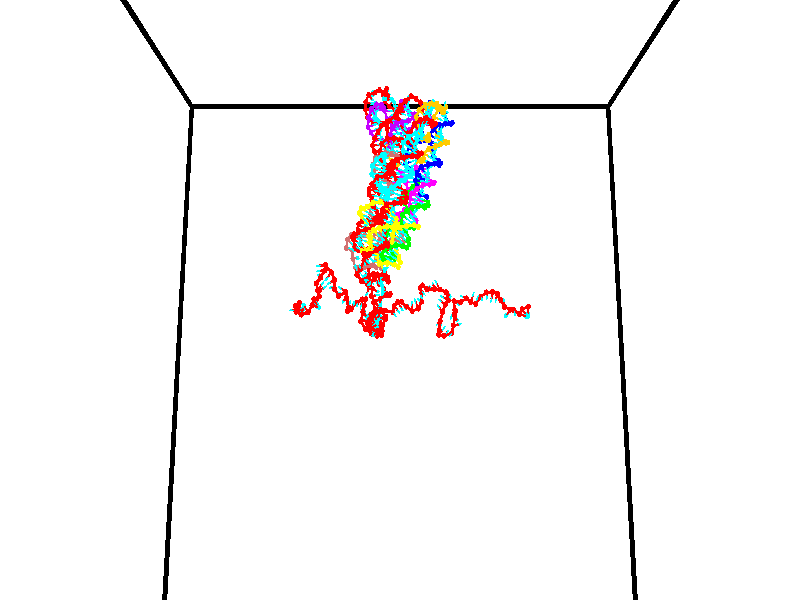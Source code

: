 // switches for output
#declare DRAW_BASES = 1; // possible values are 0, 1; only relevant for DNA ribbons
#declare DRAW_BASES_TYPE = 3; // possible values are 1, 2, 3; only relevant for DNA ribbons
#declare DRAW_FOG = 0; // set to 1 to enable fog

#include "colors.inc"

#include "transforms.inc"
background { rgb <1, 1, 1>}

#default {
   normal{
       ripples 0.25
       frequency 0.20
       turbulence 0.2
       lambda 5
   }
	finish {
		phong 0.1
		phong_size 40.
	}
}

// original window dimensions: 1024x640


// camera settings

camera {
	sky <0, 0.179814, -0.983701>
	up <0, 0.179814, -0.983701>
	right 1.6 * <1, 0, 0>
	location <35, 94.9851, 44.8844>
	look_at <35, 29.7336, 32.9568>
	direction <0, -65.2515, -11.9276>
	angle 67.0682
}


# declare cpy_camera_pos = <35, 94.9851, 44.8844>;
# if (DRAW_FOG = 1)
fog {
	fog_type 2
	up vnormalize(cpy_camera_pos)
	color rgbt<1,1,1,0.3>
	distance 1e-5
	fog_alt 3e-3
	fog_offset 56
}
# end


// LIGHTS

# declare lum = 6;
global_settings {
	ambient_light rgb lum * <0.05, 0.05, 0.05>
	max_trace_level 15
}# declare cpy_direct_light_amount = 0.25;
light_source
{	1000 * <-1, -1.16352, -0.803886>,
	rgb lum * cpy_direct_light_amount
	parallel
}

light_source
{	1000 * <1, 1.16352, 0.803886>,
	rgb lum * cpy_direct_light_amount
	parallel
}

// strand 0

// nucleotide -1

// particle -1
sphere {
	<24.490744, 34.762787, 34.718472> 0.250000
	pigment { color rgbt <1,0,0,0> }
	no_shadow
}
cylinder {
	<24.262856, 35.082298, 34.795799>,  <24.126123, 35.274006, 34.842194>, 0.100000
	pigment { color rgbt <1,0,0,0> }
	no_shadow
}
cylinder {
	<24.262856, 35.082298, 34.795799>,  <24.490744, 34.762787, 34.718472>, 0.100000
	pigment { color rgbt <1,0,0,0> }
	no_shadow
}

// particle -1
sphere {
	<24.262856, 35.082298, 34.795799> 0.100000
	pigment { color rgbt <1,0,0,0> }
	no_shadow
}
sphere {
	0, 1
	scale<0.080000,0.200000,0.300000>
	matrix <0.086331, 0.292090, -0.952486,
		-0.817293, -0.525960, -0.235369,
		-0.569719, 0.798780, 0.193317,
		24.091940, 35.321934, 34.853794>
	pigment { color rgbt <0,1,1,0> }
	no_shadow
}
cylinder {
	<24.853752, 34.978443, 34.168941>,  <24.490744, 34.762787, 34.718472>, 0.130000
	pigment { color rgbt <1,0,0,0> }
	no_shadow
}

// nucleotide -1

// particle -1
sphere {
	<24.853752, 34.978443, 34.168941> 0.250000
	pigment { color rgbt <1,0,0,0> }
	no_shadow
}
cylinder {
	<24.933270, 34.914833, 34.555763>,  <24.980980, 34.876667, 34.787857>, 0.100000
	pigment { color rgbt <1,0,0,0> }
	no_shadow
}
cylinder {
	<24.933270, 34.914833, 34.555763>,  <24.853752, 34.978443, 34.168941>, 0.100000
	pigment { color rgbt <1,0,0,0> }
	no_shadow
}

// particle -1
sphere {
	<24.933270, 34.914833, 34.555763> 0.100000
	pigment { color rgbt <1,0,0,0> }
	no_shadow
}
sphere {
	0, 1
	scale<0.080000,0.200000,0.300000>
	matrix <0.502091, 0.863941, 0.038857,
		-0.841657, 0.477824, 0.251589,
		0.198791, -0.159025, 0.967054,
		24.992907, 34.867126, 34.845879>
	pigment { color rgbt <0,1,1,0> }
	no_shadow
}
cylinder {
	<24.532875, 35.526966, 34.533115>,  <24.853752, 34.978443, 34.168941>, 0.130000
	pigment { color rgbt <1,0,0,0> }
	no_shadow
}

// nucleotide -1

// particle -1
sphere {
	<24.532875, 35.526966, 34.533115> 0.250000
	pigment { color rgbt <1,0,0,0> }
	no_shadow
}
cylinder {
	<24.851131, 35.354015, 34.702824>,  <25.042086, 35.250244, 34.804649>, 0.100000
	pigment { color rgbt <1,0,0,0> }
	no_shadow
}
cylinder {
	<24.851131, 35.354015, 34.702824>,  <24.532875, 35.526966, 34.533115>, 0.100000
	pigment { color rgbt <1,0,0,0> }
	no_shadow
}

// particle -1
sphere {
	<24.851131, 35.354015, 34.702824> 0.100000
	pigment { color rgbt <1,0,0,0> }
	no_shadow
}
sphere {
	0, 1
	scale<0.080000,0.200000,0.300000>
	matrix <0.474450, 0.880252, 0.007337,
		-0.376636, 0.195457, 0.905507,
		0.795640, -0.432381, 0.424269,
		25.089823, 35.224300, 34.830105>
	pigment { color rgbt <0,1,1,0> }
	no_shadow
}
cylinder {
	<24.676355, 35.904510, 35.058609>,  <24.532875, 35.526966, 34.533115>, 0.130000
	pigment { color rgbt <1,0,0,0> }
	no_shadow
}

// nucleotide -1

// particle -1
sphere {
	<24.676355, 35.904510, 35.058609> 0.250000
	pigment { color rgbt <1,0,0,0> }
	no_shadow
}
cylinder {
	<25.018896, 35.737255, 34.937405>,  <25.224421, 35.636902, 34.864681>, 0.100000
	pigment { color rgbt <1,0,0,0> }
	no_shadow
}
cylinder {
	<25.018896, 35.737255, 34.937405>,  <24.676355, 35.904510, 35.058609>, 0.100000
	pigment { color rgbt <1,0,0,0> }
	no_shadow
}

// particle -1
sphere {
	<25.018896, 35.737255, 34.937405> 0.100000
	pigment { color rgbt <1,0,0,0> }
	no_shadow
}
sphere {
	0, 1
	scale<0.080000,0.200000,0.300000>
	matrix <0.342688, 0.899128, -0.272274,
		0.386296, 0.129324, 0.913264,
		0.856353, -0.418143, -0.303011,
		25.275803, 35.611813, 34.846500>
	pigment { color rgbt <0,1,1,0> }
	no_shadow
}
cylinder {
	<25.264566, 36.220844, 35.359459>,  <24.676355, 35.904510, 35.058609>, 0.130000
	pigment { color rgbt <1,0,0,0> }
	no_shadow
}

// nucleotide -1

// particle -1
sphere {
	<25.264566, 36.220844, 35.359459> 0.250000
	pigment { color rgbt <1,0,0,0> }
	no_shadow
}
cylinder {
	<25.365931, 36.104130, 34.990536>,  <25.426748, 36.034100, 34.769184>, 0.100000
	pigment { color rgbt <1,0,0,0> }
	no_shadow
}
cylinder {
	<25.365931, 36.104130, 34.990536>,  <25.264566, 36.220844, 35.359459>, 0.100000
	pigment { color rgbt <1,0,0,0> }
	no_shadow
}

// particle -1
sphere {
	<25.365931, 36.104130, 34.990536> 0.100000
	pigment { color rgbt <1,0,0,0> }
	no_shadow
}
sphere {
	0, 1
	scale<0.080000,0.200000,0.300000>
	matrix <0.425644, 0.889803, -0.164553,
		0.868683, -0.350874, 0.349682,
		0.253411, -0.291785, -0.922304,
		25.441954, 36.016594, 34.713844>
	pigment { color rgbt <0,1,1,0> }
	no_shadow
}
cylinder {
	<25.964041, 36.464157, 35.204678>,  <25.264566, 36.220844, 35.359459>, 0.130000
	pigment { color rgbt <1,0,0,0> }
	no_shadow
}

// nucleotide -1

// particle -1
sphere {
	<25.964041, 36.464157, 35.204678> 0.250000
	pigment { color rgbt <1,0,0,0> }
	no_shadow
}
cylinder {
	<25.721245, 36.454166, 34.886951>,  <25.575567, 36.448174, 34.696316>, 0.100000
	pigment { color rgbt <1,0,0,0> }
	no_shadow
}
cylinder {
	<25.721245, 36.454166, 34.886951>,  <25.964041, 36.464157, 35.204678>, 0.100000
	pigment { color rgbt <1,0,0,0> }
	no_shadow
}

// particle -1
sphere {
	<25.721245, 36.454166, 34.886951> 0.100000
	pigment { color rgbt <1,0,0,0> }
	no_shadow
}
sphere {
	0, 1
	scale<0.080000,0.200000,0.300000>
	matrix <0.327087, 0.903072, -0.278344,
		0.724277, -0.428762, -0.539987,
		-0.606990, -0.024976, -0.794317,
		25.539148, 36.446674, 34.648655>
	pigment { color rgbt <0,1,1,0> }
	no_shadow
}
cylinder {
	<26.412294, 36.942902, 34.697952>,  <25.964041, 36.464157, 35.204678>, 0.130000
	pigment { color rgbt <1,0,0,0> }
	no_shadow
}

// nucleotide -1

// particle -1
sphere {
	<26.412294, 36.942902, 34.697952> 0.250000
	pigment { color rgbt <1,0,0,0> }
	no_shadow
}
cylinder {
	<26.742706, 36.726501, 34.761189>,  <26.940954, 36.596661, 34.799129>, 0.100000
	pigment { color rgbt <1,0,0,0> }
	no_shadow
}
cylinder {
	<26.742706, 36.726501, 34.761189>,  <26.412294, 36.942902, 34.697952>, 0.100000
	pigment { color rgbt <1,0,0,0> }
	no_shadow
}

// particle -1
sphere {
	<26.742706, 36.726501, 34.761189> 0.100000
	pigment { color rgbt <1,0,0,0> }
	no_shadow
}
sphere {
	0, 1
	scale<0.080000,0.200000,0.300000>
	matrix <-0.422320, -0.779846, -0.462045,
		0.373252, 0.314899, -0.872652,
		0.826032, -0.540998, 0.158091,
		26.990517, 36.564201, 34.808617>
	pigment { color rgbt <0,1,1,0> }
	no_shadow
}
cylinder {
	<26.547913, 36.684025, 34.165577>,  <26.412294, 36.942902, 34.697952>, 0.130000
	pigment { color rgbt <1,0,0,0> }
	no_shadow
}

// nucleotide -1

// particle -1
sphere {
	<26.547913, 36.684025, 34.165577> 0.250000
	pigment { color rgbt <1,0,0,0> }
	no_shadow
}
cylinder {
	<26.701071, 36.400959, 34.403095>,  <26.792965, 36.231117, 34.545609>, 0.100000
	pigment { color rgbt <1,0,0,0> }
	no_shadow
}
cylinder {
	<26.701071, 36.400959, 34.403095>,  <26.547913, 36.684025, 34.165577>, 0.100000
	pigment { color rgbt <1,0,0,0> }
	no_shadow
}

// particle -1
sphere {
	<26.701071, 36.400959, 34.403095> 0.100000
	pigment { color rgbt <1,0,0,0> }
	no_shadow
}
sphere {
	0, 1
	scale<0.080000,0.200000,0.300000>
	matrix <-0.540706, -0.692857, -0.477060,
		0.749018, -0.138407, -0.647932,
		0.382896, -0.707667, 0.593800,
		26.815939, 36.188660, 34.581234>
	pigment { color rgbt <0,1,1,0> }
	no_shadow
}
cylinder {
	<26.999708, 36.143673, 33.829876>,  <26.547913, 36.684025, 34.165577>, 0.130000
	pigment { color rgbt <1,0,0,0> }
	no_shadow
}

// nucleotide -1

// particle -1
sphere {
	<26.999708, 36.143673, 33.829876> 0.250000
	pigment { color rgbt <1,0,0,0> }
	no_shadow
}
cylinder {
	<26.812584, 35.977596, 34.141972>,  <26.700310, 35.877953, 34.329227>, 0.100000
	pigment { color rgbt <1,0,0,0> }
	no_shadow
}
cylinder {
	<26.812584, 35.977596, 34.141972>,  <26.999708, 36.143673, 33.829876>, 0.100000
	pigment { color rgbt <1,0,0,0> }
	no_shadow
}

// particle -1
sphere {
	<26.812584, 35.977596, 34.141972> 0.100000
	pigment { color rgbt <1,0,0,0> }
	no_shadow
}
sphere {
	0, 1
	scale<0.080000,0.200000,0.300000>
	matrix <-0.394670, -0.691756, -0.604739,
		0.790816, -0.590839, 0.159748,
		-0.467810, -0.415190, 0.780238,
		26.672241, 35.853039, 34.376041>
	pigment { color rgbt <0,1,1,0> }
	no_shadow
}
cylinder {
	<27.036161, 36.748638, 33.482235>,  <26.999708, 36.143673, 33.829876>, 0.130000
	pigment { color rgbt <1,0,0,0> }
	no_shadow
}

// nucleotide -1

// particle -1
sphere {
	<27.036161, 36.748638, 33.482235> 0.250000
	pigment { color rgbt <1,0,0,0> }
	no_shadow
}
cylinder {
	<27.365534, 36.938992, 33.358624>,  <27.563156, 37.053204, 33.284458>, 0.100000
	pigment { color rgbt <1,0,0,0> }
	no_shadow
}
cylinder {
	<27.365534, 36.938992, 33.358624>,  <27.036161, 36.748638, 33.482235>, 0.100000
	pigment { color rgbt <1,0,0,0> }
	no_shadow
}

// particle -1
sphere {
	<27.365534, 36.938992, 33.358624> 0.100000
	pigment { color rgbt <1,0,0,0> }
	no_shadow
}
sphere {
	0, 1
	scale<0.080000,0.200000,0.300000>
	matrix <-0.549822, 0.534602, -0.641792,
		-0.140215, 0.698378, 0.701860,
		0.823429, 0.475887, -0.309024,
		27.612562, 37.081757, 33.265915>
	pigment { color rgbt <0,1,1,0> }
	no_shadow
}
cylinder {
	<27.000513, 37.494862, 33.601803>,  <27.036161, 36.748638, 33.482235>, 0.130000
	pigment { color rgbt <1,0,0,0> }
	no_shadow
}

// nucleotide -1

// particle -1
sphere {
	<27.000513, 37.494862, 33.601803> 0.250000
	pigment { color rgbt <1,0,0,0> }
	no_shadow
}
cylinder {
	<27.220030, 37.404350, 33.279903>,  <27.351740, 37.350044, 33.086761>, 0.100000
	pigment { color rgbt <1,0,0,0> }
	no_shadow
}
cylinder {
	<27.220030, 37.404350, 33.279903>,  <27.000513, 37.494862, 33.601803>, 0.100000
	pigment { color rgbt <1,0,0,0> }
	no_shadow
}

// particle -1
sphere {
	<27.220030, 37.404350, 33.279903> 0.100000
	pigment { color rgbt <1,0,0,0> }
	no_shadow
}
sphere {
	0, 1
	scale<0.080000,0.200000,0.300000>
	matrix <-0.590160, 0.576934, -0.564676,
		0.592062, 0.784822, 0.183077,
		0.548794, -0.226278, -0.804751,
		27.384668, 37.336468, 33.038479>
	pigment { color rgbt <0,1,1,0> }
	no_shadow
}
cylinder {
	<26.943020, 37.970119, 33.108864>,  <27.000513, 37.494862, 33.601803>, 0.130000
	pigment { color rgbt <1,0,0,0> }
	no_shadow
}

// nucleotide -1

// particle -1
sphere {
	<26.943020, 37.970119, 33.108864> 0.250000
	pigment { color rgbt <1,0,0,0> }
	no_shadow
}
cylinder {
	<27.093216, 37.675560, 32.883751>,  <27.183334, 37.498825, 32.748684>, 0.100000
	pigment { color rgbt <1,0,0,0> }
	no_shadow
}
cylinder {
	<27.093216, 37.675560, 32.883751>,  <26.943020, 37.970119, 33.108864>, 0.100000
	pigment { color rgbt <1,0,0,0> }
	no_shadow
}

// particle -1
sphere {
	<27.093216, 37.675560, 32.883751> 0.100000
	pigment { color rgbt <1,0,0,0> }
	no_shadow
}
sphere {
	0, 1
	scale<0.080000,0.200000,0.300000>
	matrix <-0.352737, 0.447976, -0.821519,
		0.857078, 0.506988, -0.091543,
		0.375492, -0.736397, -0.562784,
		27.205864, 37.454639, 32.714916>
	pigment { color rgbt <0,1,1,0> }
	no_shadow
}
cylinder {
	<27.358324, 38.233490, 32.683952>,  <26.943020, 37.970119, 33.108864>, 0.130000
	pigment { color rgbt <1,0,0,0> }
	no_shadow
}

// nucleotide -1

// particle -1
sphere {
	<27.358324, 38.233490, 32.683952> 0.250000
	pigment { color rgbt <1,0,0,0> }
	no_shadow
}
cylinder {
	<27.238554, 37.904476, 32.490547>,  <27.166693, 37.707069, 32.374504>, 0.100000
	pigment { color rgbt <1,0,0,0> }
	no_shadow
}
cylinder {
	<27.238554, 37.904476, 32.490547>,  <27.358324, 38.233490, 32.683952>, 0.100000
	pigment { color rgbt <1,0,0,0> }
	no_shadow
}

// particle -1
sphere {
	<27.238554, 37.904476, 32.490547> 0.100000
	pigment { color rgbt <1,0,0,0> }
	no_shadow
}
sphere {
	0, 1
	scale<0.080000,0.200000,0.300000>
	matrix <-0.202781, 0.550049, -0.810140,
		0.932322, -0.144528, -0.331492,
		-0.299425, -0.822531, -0.483516,
		27.148727, 37.657719, 32.345493>
	pigment { color rgbt <0,1,1,0> }
	no_shadow
}
cylinder {
	<27.761696, 38.196747, 32.090572>,  <27.358324, 38.233490, 32.683952>, 0.130000
	pigment { color rgbt <1,0,0,0> }
	no_shadow
}

// nucleotide -1

// particle -1
sphere {
	<27.761696, 38.196747, 32.090572> 0.250000
	pigment { color rgbt <1,0,0,0> }
	no_shadow
}
cylinder {
	<27.414728, 37.999023, 32.067802>,  <27.206547, 37.880390, 32.054142>, 0.100000
	pigment { color rgbt <1,0,0,0> }
	no_shadow
}
cylinder {
	<27.414728, 37.999023, 32.067802>,  <27.761696, 38.196747, 32.090572>, 0.100000
	pigment { color rgbt <1,0,0,0> }
	no_shadow
}

// particle -1
sphere {
	<27.414728, 37.999023, 32.067802> 0.100000
	pigment { color rgbt <1,0,0,0> }
	no_shadow
}
sphere {
	0, 1
	scale<0.080000,0.200000,0.300000>
	matrix <-0.181294, 0.420506, -0.888992,
		0.463379, -0.760807, -0.454371,
		-0.867417, -0.494315, -0.056924,
		27.154503, 37.850731, 32.050728>
	pigment { color rgbt <0,1,1,0> }
	no_shadow
}
cylinder {
	<27.729662, 37.690170, 31.528130>,  <27.761696, 38.196747, 32.090572>, 0.130000
	pigment { color rgbt <1,0,0,0> }
	no_shadow
}

// nucleotide -1

// particle -1
sphere {
	<27.729662, 37.690170, 31.528130> 0.250000
	pigment { color rgbt <1,0,0,0> }
	no_shadow
}
cylinder {
	<27.382086, 37.871174, 31.608301>,  <27.173540, 37.979778, 31.656404>, 0.100000
	pigment { color rgbt <1,0,0,0> }
	no_shadow
}
cylinder {
	<27.382086, 37.871174, 31.608301>,  <27.729662, 37.690170, 31.528130>, 0.100000
	pigment { color rgbt <1,0,0,0> }
	no_shadow
}

// particle -1
sphere {
	<27.382086, 37.871174, 31.608301> 0.100000
	pigment { color rgbt <1,0,0,0> }
	no_shadow
}
sphere {
	0, 1
	scale<0.080000,0.200000,0.300000>
	matrix <-0.049327, 0.323778, -0.944846,
		-0.492450, -0.830903, -0.259023,
		-0.868942, 0.452513, 0.200430,
		27.121403, 38.006927, 31.668430>
	pigment { color rgbt <0,1,1,0> }
	no_shadow
}
cylinder {
	<28.317156, 37.477100, 32.097275>,  <27.729662, 37.690170, 31.528130>, 0.130000
	pigment { color rgbt <1,0,0,0> }
	no_shadow
}

// nucleotide -1

// particle -1
sphere {
	<28.317156, 37.477100, 32.097275> 0.250000
	pigment { color rgbt <1,0,0,0> }
	no_shadow
}
cylinder {
	<28.046677, 37.472076, 32.391918>,  <27.884390, 37.469063, 32.568707>, 0.100000
	pigment { color rgbt <1,0,0,0> }
	no_shadow
}
cylinder {
	<28.046677, 37.472076, 32.391918>,  <28.317156, 37.477100, 32.097275>, 0.100000
	pigment { color rgbt <1,0,0,0> }
	no_shadow
}

// particle -1
sphere {
	<28.046677, 37.472076, 32.391918> 0.100000
	pigment { color rgbt <1,0,0,0> }
	no_shadow
}
sphere {
	0, 1
	scale<0.080000,0.200000,0.300000>
	matrix <0.548511, -0.676071, 0.491999,
		0.491825, 0.736729, 0.464046,
		-0.676198, -0.012557, 0.736613,
		27.843817, 37.468307, 32.612904>
	pigment { color rgbt <0,1,1,0> }
	no_shadow
}
cylinder {
	<28.635689, 37.629749, 32.753689>,  <28.317156, 37.477100, 32.097275>, 0.130000
	pigment { color rgbt <1,0,0,0> }
	no_shadow
}

// nucleotide -1

// particle -1
sphere {
	<28.635689, 37.629749, 32.753689> 0.250000
	pigment { color rgbt <1,0,0,0> }
	no_shadow
}
cylinder {
	<28.317080, 37.415077, 32.865059>,  <28.125914, 37.286274, 32.931881>, 0.100000
	pigment { color rgbt <1,0,0,0> }
	no_shadow
}
cylinder {
	<28.317080, 37.415077, 32.865059>,  <28.635689, 37.629749, 32.753689>, 0.100000
	pigment { color rgbt <1,0,0,0> }
	no_shadow
}

// particle -1
sphere {
	<28.317080, 37.415077, 32.865059> 0.100000
	pigment { color rgbt <1,0,0,0> }
	no_shadow
}
sphere {
	0, 1
	scale<0.080000,0.200000,0.300000>
	matrix <0.544997, -0.437942, 0.714972,
		-0.261776, 0.721235, 0.641321,
		-0.796525, -0.536681, 0.278428,
		28.078123, 37.254074, 32.948586>
	pigment { color rgbt <0,1,1,0> }
	no_shadow
}
cylinder {
	<28.654171, 37.567474, 33.486122>,  <28.635689, 37.629749, 32.753689>, 0.130000
	pigment { color rgbt <1,0,0,0> }
	no_shadow
}

// nucleotide -1

// particle -1
sphere {
	<28.654171, 37.567474, 33.486122> 0.250000
	pigment { color rgbt <1,0,0,0> }
	no_shadow
}
cylinder {
	<28.439093, 37.255627, 33.357700>,  <28.310045, 37.068520, 33.280647>, 0.100000
	pigment { color rgbt <1,0,0,0> }
	no_shadow
}
cylinder {
	<28.439093, 37.255627, 33.357700>,  <28.654171, 37.567474, 33.486122>, 0.100000
	pigment { color rgbt <1,0,0,0> }
	no_shadow
}

// particle -1
sphere {
	<28.439093, 37.255627, 33.357700> 0.100000
	pigment { color rgbt <1,0,0,0> }
	no_shadow
}
sphere {
	0, 1
	scale<0.080000,0.200000,0.300000>
	matrix <0.495485, -0.600276, 0.627824,
		-0.682186, 0.178500, 0.709056,
		-0.537696, -0.779619, -0.321056,
		28.277784, 37.021740, 33.261383>
	pigment { color rgbt <0,1,1,0> }
	no_shadow
}
cylinder {
	<29.080658, 37.636532, 34.078533>,  <28.654171, 37.567474, 33.486122>, 0.130000
	pigment { color rgbt <1,0,0,0> }
	no_shadow
}

// nucleotide -1

// particle -1
sphere {
	<29.080658, 37.636532, 34.078533> 0.250000
	pigment { color rgbt <1,0,0,0> }
	no_shadow
}
cylinder {
	<29.067417, 37.285942, 33.886410>,  <29.059473, 37.075588, 33.771137>, 0.100000
	pigment { color rgbt <1,0,0,0> }
	no_shadow
}
cylinder {
	<29.067417, 37.285942, 33.886410>,  <29.080658, 37.636532, 34.078533>, 0.100000
	pigment { color rgbt <1,0,0,0> }
	no_shadow
}

// particle -1
sphere {
	<29.067417, 37.285942, 33.886410> 0.100000
	pigment { color rgbt <1,0,0,0> }
	no_shadow
}
sphere {
	0, 1
	scale<0.080000,0.200000,0.300000>
	matrix <-0.092033, 0.481203, -0.871765,
		0.995206, 0.015348, -0.096592,
		-0.033100, -0.876475, -0.480308,
		29.057487, 37.022999, 33.742317>
	pigment { color rgbt <0,1,1,0> }
	no_shadow
}
cylinder {
	<29.740026, 37.521870, 33.723392>,  <29.080658, 37.636532, 34.078533>, 0.130000
	pigment { color rgbt <1,0,0,0> }
	no_shadow
}

// nucleotide -1

// particle -1
sphere {
	<29.740026, 37.521870, 33.723392> 0.250000
	pigment { color rgbt <1,0,0,0> }
	no_shadow
}
cylinder {
	<29.425869, 37.387695, 33.515301>,  <29.237373, 37.307190, 33.390446>, 0.100000
	pigment { color rgbt <1,0,0,0> }
	no_shadow
}
cylinder {
	<29.425869, 37.387695, 33.515301>,  <29.740026, 37.521870, 33.723392>, 0.100000
	pigment { color rgbt <1,0,0,0> }
	no_shadow
}

// particle -1
sphere {
	<29.425869, 37.387695, 33.515301> 0.100000
	pigment { color rgbt <1,0,0,0> }
	no_shadow
}
sphere {
	0, 1
	scale<0.080000,0.200000,0.300000>
	matrix <0.313398, 0.509276, -0.801511,
		0.533800, -0.792539, -0.294855,
		-0.785392, -0.335440, -0.520232,
		29.190250, 37.287064, 33.359230>
	pigment { color rgbt <0,1,1,0> }
	no_shadow
}
cylinder {
	<29.766214, 36.761852, 34.066502>,  <29.740026, 37.521870, 33.723392>, 0.130000
	pigment { color rgbt <1,0,0,0> }
	no_shadow
}

// nucleotide -1

// particle -1
sphere {
	<29.766214, 36.761852, 34.066502> 0.250000
	pigment { color rgbt <1,0,0,0> }
	no_shadow
}
cylinder {
	<29.552536, 36.435558, 34.155239>,  <29.424330, 36.239780, 34.208481>, 0.100000
	pigment { color rgbt <1,0,0,0> }
	no_shadow
}
cylinder {
	<29.552536, 36.435558, 34.155239>,  <29.766214, 36.761852, 34.066502>, 0.100000
	pigment { color rgbt <1,0,0,0> }
	no_shadow
}

// particle -1
sphere {
	<29.552536, 36.435558, 34.155239> 0.100000
	pigment { color rgbt <1,0,0,0> }
	no_shadow
}
sphere {
	0, 1
	scale<0.080000,0.200000,0.300000>
	matrix <0.844340, -0.501951, 0.187444,
		-0.041549, 0.287443, 0.956896,
		-0.534195, -0.815733, 0.221844,
		29.392277, 36.190838, 34.221794>
	pigment { color rgbt <0,1,1,0> }
	no_shadow
}
cylinder {
	<29.957338, 36.531101, 34.820831>,  <29.766214, 36.761852, 34.066502>, 0.130000
	pigment { color rgbt <1,0,0,0> }
	no_shadow
}

// nucleotide -1

// particle -1
sphere {
	<29.957338, 36.531101, 34.820831> 0.250000
	pigment { color rgbt <1,0,0,0> }
	no_shadow
}
cylinder {
	<29.830788, 36.261333, 34.553982>,  <29.754858, 36.099472, 34.393871>, 0.100000
	pigment { color rgbt <1,0,0,0> }
	no_shadow
}
cylinder {
	<29.830788, 36.261333, 34.553982>,  <29.957338, 36.531101, 34.820831>, 0.100000
	pigment { color rgbt <1,0,0,0> }
	no_shadow
}

// particle -1
sphere {
	<29.830788, 36.261333, 34.553982> 0.100000
	pigment { color rgbt <1,0,0,0> }
	no_shadow
}
sphere {
	0, 1
	scale<0.080000,0.200000,0.300000>
	matrix <0.864225, -0.494905, 0.090472,
		-0.391181, -0.547925, 0.739429,
		-0.316375, -0.674424, -0.667128,
		29.735876, 36.059006, 34.353844>
	pigment { color rgbt <0,1,1,0> }
	no_shadow
}
cylinder {
	<29.781374, 35.819878, 35.004627>,  <29.957338, 36.531101, 34.820831>, 0.130000
	pigment { color rgbt <1,0,0,0> }
	no_shadow
}

// nucleotide -1

// particle -1
sphere {
	<29.781374, 35.819878, 35.004627> 0.250000
	pigment { color rgbt <1,0,0,0> }
	no_shadow
}
cylinder {
	<29.898214, 35.807983, 34.622257>,  <29.968319, 35.800846, 34.392834>, 0.100000
	pigment { color rgbt <1,0,0,0> }
	no_shadow
}
cylinder {
	<29.898214, 35.807983, 34.622257>,  <29.781374, 35.819878, 35.004627>, 0.100000
	pigment { color rgbt <1,0,0,0> }
	no_shadow
}

// particle -1
sphere {
	<29.898214, 35.807983, 34.622257> 0.100000
	pigment { color rgbt <1,0,0,0> }
	no_shadow
}
sphere {
	0, 1
	scale<0.080000,0.200000,0.300000>
	matrix <0.856122, -0.437397, 0.275208,
		-0.426303, -0.898777, -0.102304,
		0.292098, -0.029738, -0.955926,
		29.985844, 35.799061, 34.335480>
	pigment { color rgbt <0,1,1,0> }
	no_shadow
}
cylinder {
	<30.094559, 35.170399, 34.740593>,  <29.781374, 35.819878, 35.004627>, 0.130000
	pigment { color rgbt <1,0,0,0> }
	no_shadow
}

// nucleotide -1

// particle -1
sphere {
	<30.094559, 35.170399, 34.740593> 0.250000
	pigment { color rgbt <1,0,0,0> }
	no_shadow
}
cylinder {
	<30.251144, 35.466728, 34.522259>,  <30.345097, 35.644524, 34.391258>, 0.100000
	pigment { color rgbt <1,0,0,0> }
	no_shadow
}
cylinder {
	<30.251144, 35.466728, 34.522259>,  <30.094559, 35.170399, 34.740593>, 0.100000
	pigment { color rgbt <1,0,0,0> }
	no_shadow
}

// particle -1
sphere {
	<30.251144, 35.466728, 34.522259> 0.100000
	pigment { color rgbt <1,0,0,0> }
	no_shadow
}
sphere {
	0, 1
	scale<0.080000,0.200000,0.300000>
	matrix <0.898421, -0.435971, 0.052625,
		-0.198984, -0.510993, -0.836237,
		0.391466, 0.740821, -0.545838,
		30.368584, 35.688976, 34.358509>
	pigment { color rgbt <0,1,1,0> }
	no_shadow
}
cylinder {
	<30.611118, 34.930813, 34.138042>,  <30.094559, 35.170399, 34.740593>, 0.130000
	pigment { color rgbt <1,0,0,0> }
	no_shadow
}

// nucleotide -1

// particle -1
sphere {
	<30.611118, 34.930813, 34.138042> 0.250000
	pigment { color rgbt <1,0,0,0> }
	no_shadow
}
cylinder {
	<30.664566, 35.287670, 34.310654>,  <30.696634, 35.501785, 34.414223>, 0.100000
	pigment { color rgbt <1,0,0,0> }
	no_shadow
}
cylinder {
	<30.664566, 35.287670, 34.310654>,  <30.611118, 34.930813, 34.138042>, 0.100000
	pigment { color rgbt <1,0,0,0> }
	no_shadow
}

// particle -1
sphere {
	<30.664566, 35.287670, 34.310654> 0.100000
	pigment { color rgbt <1,0,0,0> }
	no_shadow
}
sphere {
	0, 1
	scale<0.080000,0.200000,0.300000>
	matrix <0.955891, -0.230947, 0.181480,
		0.261567, 0.388247, -0.883655,
		0.133619, 0.892148, 0.431530,
		30.704651, 35.555313, 34.440113>
	pigment { color rgbt <0,1,1,0> }
	no_shadow
}
cylinder {
	<31.195139, 35.284096, 33.922264>,  <30.611118, 34.930813, 34.138042>, 0.130000
	pigment { color rgbt <1,0,0,0> }
	no_shadow
}

// nucleotide -1

// particle -1
sphere {
	<31.195139, 35.284096, 33.922264> 0.250000
	pigment { color rgbt <1,0,0,0> }
	no_shadow
}
cylinder {
	<31.132317, 35.429096, 34.289726>,  <31.094624, 35.516098, 34.510204>, 0.100000
	pigment { color rgbt <1,0,0,0> }
	no_shadow
}
cylinder {
	<31.132317, 35.429096, 34.289726>,  <31.195139, 35.284096, 33.922264>, 0.100000
	pigment { color rgbt <1,0,0,0> }
	no_shadow
}

// particle -1
sphere {
	<31.132317, 35.429096, 34.289726> 0.100000
	pigment { color rgbt <1,0,0,0> }
	no_shadow
}
sphere {
	0, 1
	scale<0.080000,0.200000,0.300000>
	matrix <0.962551, -0.151944, 0.224519,
		0.220973, 0.919514, -0.325062,
		-0.157057, 0.362501, 0.918655,
		31.085199, 35.537846, 34.565323>
	pigment { color rgbt <0,1,1,0> }
	no_shadow
}
cylinder {
	<31.591936, 35.828671, 33.994507>,  <31.195139, 35.284096, 33.922264>, 0.130000
	pigment { color rgbt <1,0,0,0> }
	no_shadow
}

// nucleotide -1

// particle -1
sphere {
	<31.591936, 35.828671, 33.994507> 0.250000
	pigment { color rgbt <1,0,0,0> }
	no_shadow
}
cylinder {
	<31.504717, 35.660828, 34.346958>,  <31.452385, 35.560123, 34.558430>, 0.100000
	pigment { color rgbt <1,0,0,0> }
	no_shadow
}
cylinder {
	<31.504717, 35.660828, 34.346958>,  <31.591936, 35.828671, 33.994507>, 0.100000
	pigment { color rgbt <1,0,0,0> }
	no_shadow
}

// particle -1
sphere {
	<31.504717, 35.660828, 34.346958> 0.100000
	pigment { color rgbt <1,0,0,0> }
	no_shadow
}
sphere {
	0, 1
	scale<0.080000,0.200000,0.300000>
	matrix <0.955310, -0.276415, 0.104770,
		0.199595, 0.864595, 0.461127,
		-0.218046, -0.419608, 0.881127,
		31.439302, 35.534946, 34.611298>
	pigment { color rgbt <0,1,1,0> }
	no_shadow
}
cylinder {
	<31.459429, 36.324379, 34.620049>,  <31.591936, 35.828671, 33.994507>, 0.130000
	pigment { color rgbt <1,0,0,0> }
	no_shadow
}

// nucleotide -1

// particle -1
sphere {
	<31.459429, 36.324379, 34.620049> 0.250000
	pigment { color rgbt <1,0,0,0> }
	no_shadow
}
cylinder {
	<31.463957, 36.095783, 34.948261>,  <31.466675, 35.958626, 35.145187>, 0.100000
	pigment { color rgbt <1,0,0,0> }
	no_shadow
}
cylinder {
	<31.463957, 36.095783, 34.948261>,  <31.459429, 36.324379, 34.620049>, 0.100000
	pigment { color rgbt <1,0,0,0> }
	no_shadow
}

// particle -1
sphere {
	<31.463957, 36.095783, 34.948261> 0.100000
	pigment { color rgbt <1,0,0,0> }
	no_shadow
}
sphere {
	0, 1
	scale<0.080000,0.200000,0.300000>
	matrix <0.384786, 0.759883, 0.523944,
		-0.922936, 0.309796, 0.228505,
		0.011322, -0.571493, 0.820529,
		31.467354, 35.924335, 35.194420>
	pigment { color rgbt <0,1,1,0> }
	no_shadow
}
cylinder {
	<31.379940, 36.747581, 35.226158>,  <31.459429, 36.324379, 34.620049>, 0.130000
	pigment { color rgbt <1,0,0,0> }
	no_shadow
}

// nucleotide -1

// particle -1
sphere {
	<31.379940, 36.747581, 35.226158> 0.250000
	pigment { color rgbt <1,0,0,0> }
	no_shadow
}
cylinder {
	<31.545612, 36.413460, 35.370781>,  <31.645016, 36.212986, 35.457554>, 0.100000
	pigment { color rgbt <1,0,0,0> }
	no_shadow
}
cylinder {
	<31.545612, 36.413460, 35.370781>,  <31.379940, 36.747581, 35.226158>, 0.100000
	pigment { color rgbt <1,0,0,0> }
	no_shadow
}

// particle -1
sphere {
	<31.545612, 36.413460, 35.370781> 0.100000
	pigment { color rgbt <1,0,0,0> }
	no_shadow
}
sphere {
	0, 1
	scale<0.080000,0.200000,0.300000>
	matrix <0.389384, 0.521652, 0.759118,
		-0.822700, -0.173627, 0.541311,
		0.414179, -0.835304, 0.361556,
		31.669867, 36.162868, 35.479248>
	pigment { color rgbt <0,1,1,0> }
	no_shadow
}
cylinder {
	<31.170736, 36.607555, 35.980923>,  <31.379940, 36.747581, 35.226158>, 0.130000
	pigment { color rgbt <1,0,0,0> }
	no_shadow
}

// nucleotide -1

// particle -1
sphere {
	<31.170736, 36.607555, 35.980923> 0.250000
	pigment { color rgbt <1,0,0,0> }
	no_shadow
}
cylinder {
	<31.527399, 36.452942, 35.886658>,  <31.741396, 36.360172, 35.830097>, 0.100000
	pigment { color rgbt <1,0,0,0> }
	no_shadow
}
cylinder {
	<31.527399, 36.452942, 35.886658>,  <31.170736, 36.607555, 35.980923>, 0.100000
	pigment { color rgbt <1,0,0,0> }
	no_shadow
}

// particle -1
sphere {
	<31.527399, 36.452942, 35.886658> 0.100000
	pigment { color rgbt <1,0,0,0> }
	no_shadow
}
sphere {
	0, 1
	scale<0.080000,0.200000,0.300000>
	matrix <0.437955, 0.604668, 0.665261,
		-0.114647, -0.696396, 0.708441,
		0.891657, -0.386536, -0.235666,
		31.794895, 36.336983, 35.815956>
	pigment { color rgbt <0,1,1,0> }
	no_shadow
}
cylinder {
	<31.604696, 36.441509, 36.574478>,  <31.170736, 36.607555, 35.980923>, 0.130000
	pigment { color rgbt <1,0,0,0> }
	no_shadow
}

// nucleotide -1

// particle -1
sphere {
	<31.604696, 36.441509, 36.574478> 0.250000
	pigment { color rgbt <1,0,0,0> }
	no_shadow
}
cylinder {
	<31.856419, 36.493229, 36.267948>,  <32.007454, 36.524261, 36.084030>, 0.100000
	pigment { color rgbt <1,0,0,0> }
	no_shadow
}
cylinder {
	<31.856419, 36.493229, 36.267948>,  <31.604696, 36.441509, 36.574478>, 0.100000
	pigment { color rgbt <1,0,0,0> }
	no_shadow
}

// particle -1
sphere {
	<31.856419, 36.493229, 36.267948> 0.100000
	pigment { color rgbt <1,0,0,0> }
	no_shadow
}
sphere {
	0, 1
	scale<0.080000,0.200000,0.300000>
	matrix <0.571955, 0.590536, 0.569328,
		0.526155, -0.796586, 0.297676,
		0.629307, 0.129298, -0.766325,
		32.045212, 36.532017, 36.038052>
	pigment { color rgbt <0,1,1,0> }
	no_shadow
}
cylinder {
	<32.190395, 36.537197, 36.970974>,  <31.604696, 36.441509, 36.574478>, 0.130000
	pigment { color rgbt <1,0,0,0> }
	no_shadow
}

// nucleotide -1

// particle -1
sphere {
	<32.190395, 36.537197, 36.970974> 0.250000
	pigment { color rgbt <1,0,0,0> }
	no_shadow
}
cylinder {
	<32.330811, 36.670925, 36.621117>,  <32.415062, 36.751160, 36.411201>, 0.100000
	pigment { color rgbt <1,0,0,0> }
	no_shadow
}
cylinder {
	<32.330811, 36.670925, 36.621117>,  <32.190395, 36.537197, 36.970974>, 0.100000
	pigment { color rgbt <1,0,0,0> }
	no_shadow
}

// particle -1
sphere {
	<32.330811, 36.670925, 36.621117> 0.100000
	pigment { color rgbt <1,0,0,0> }
	no_shadow
}
sphere {
	0, 1
	scale<0.080000,0.200000,0.300000>
	matrix <0.747403, 0.462646, 0.476810,
		0.564056, -0.821092, -0.087461,
		0.351042, 0.334316, -0.874644,
		32.436123, 36.771221, 36.358723>
	pigment { color rgbt <0,1,1,0> }
	no_shadow
}
cylinder {
	<32.856049, 36.257324, 36.692886>,  <32.190395, 36.537197, 36.970974>, 0.130000
	pigment { color rgbt <1,0,0,0> }
	no_shadow
}

// nucleotide -1

// particle -1
sphere {
	<32.856049, 36.257324, 36.692886> 0.250000
	pigment { color rgbt <1,0,0,0> }
	no_shadow
}
cylinder {
	<32.763355, 36.638454, 36.614471>,  <32.707737, 36.867130, 36.567425>, 0.100000
	pigment { color rgbt <1,0,0,0> }
	no_shadow
}
cylinder {
	<32.763355, 36.638454, 36.614471>,  <32.856049, 36.257324, 36.692886>, 0.100000
	pigment { color rgbt <1,0,0,0> }
	no_shadow
}

// particle -1
sphere {
	<32.763355, 36.638454, 36.614471> 0.100000
	pigment { color rgbt <1,0,0,0> }
	no_shadow
}
sphere {
	0, 1
	scale<0.080000,0.200000,0.300000>
	matrix <0.565539, 0.295926, 0.769802,
		0.791495, 0.067527, -0.607434,
		-0.231738, 0.952821, -0.196034,
		32.693832, 36.924301, 36.555660>
	pigment { color rgbt <0,1,1,0> }
	no_shadow
}
cylinder {
	<33.273113, 36.825485, 36.331131>,  <32.856049, 36.257324, 36.692886>, 0.130000
	pigment { color rgbt <1,0,0,0> }
	no_shadow
}

// nucleotide -1

// particle -1
sphere {
	<33.273113, 36.825485, 36.331131> 0.250000
	pigment { color rgbt <1,0,0,0> }
	no_shadow
}
cylinder {
	<33.171501, 36.981480, 35.977097>,  <33.110535, 37.075077, 35.764675>, 0.100000
	pigment { color rgbt <1,0,0,0> }
	no_shadow
}
cylinder {
	<33.171501, 36.981480, 35.977097>,  <33.273113, 36.825485, 36.331131>, 0.100000
	pigment { color rgbt <1,0,0,0> }
	no_shadow
}

// particle -1
sphere {
	<33.171501, 36.981480, 35.977097> 0.100000
	pigment { color rgbt <1,0,0,0> }
	no_shadow
}
sphere {
	0, 1
	scale<0.080000,0.200000,0.300000>
	matrix <-0.228916, 0.864862, 0.446779,
		0.939715, 0.316107, -0.130428,
		-0.254032, 0.389988, -0.885086,
		33.095291, 37.098476, 35.711571>
	pigment { color rgbt <0,1,1,0> }
	no_shadow
}
cylinder {
	<33.585289, 37.386986, 35.935253>,  <33.273113, 36.825485, 36.331131>, 0.130000
	pigment { color rgbt <1,0,0,0> }
	no_shadow
}

// nucleotide -1

// particle -1
sphere {
	<33.585289, 37.386986, 35.935253> 0.250000
	pigment { color rgbt <1,0,0,0> }
	no_shadow
}
cylinder {
	<33.207405, 37.466728, 35.831112>,  <32.980675, 37.514576, 35.768627>, 0.100000
	pigment { color rgbt <1,0,0,0> }
	no_shadow
}
cylinder {
	<33.207405, 37.466728, 35.831112>,  <33.585289, 37.386986, 35.935253>, 0.100000
	pigment { color rgbt <1,0,0,0> }
	no_shadow
}

// particle -1
sphere {
	<33.207405, 37.466728, 35.831112> 0.100000
	pigment { color rgbt <1,0,0,0> }
	no_shadow
}
sphere {
	0, 1
	scale<0.080000,0.200000,0.300000>
	matrix <0.034779, 0.850404, 0.524980,
		0.326062, 0.486899, -0.810317,
		-0.944709, 0.199358, -0.260350,
		32.923992, 37.526535, 35.753006>
	pigment { color rgbt <0,1,1,0> }
	no_shadow
}
cylinder {
	<33.646435, 38.106674, 35.851589>,  <33.585289, 37.386986, 35.935253>, 0.130000
	pigment { color rgbt <1,0,0,0> }
	no_shadow
}

// nucleotide -1

// particle -1
sphere {
	<33.646435, 38.106674, 35.851589> 0.250000
	pigment { color rgbt <1,0,0,0> }
	no_shadow
}
cylinder {
	<33.269005, 37.986252, 35.906765>,  <33.042545, 37.913998, 35.939869>, 0.100000
	pigment { color rgbt <1,0,0,0> }
	no_shadow
}
cylinder {
	<33.269005, 37.986252, 35.906765>,  <33.646435, 38.106674, 35.851589>, 0.100000
	pigment { color rgbt <1,0,0,0> }
	no_shadow
}

// particle -1
sphere {
	<33.269005, 37.986252, 35.906765> 0.100000
	pigment { color rgbt <1,0,0,0> }
	no_shadow
}
sphere {
	0, 1
	scale<0.080000,0.200000,0.300000>
	matrix <-0.215222, 0.874095, 0.435474,
		-0.251672, 0.381216, -0.889570,
		-0.943579, -0.301052, 0.137939,
		32.985931, 37.895935, 35.948147>
	pigment { color rgbt <0,1,1,0> }
	no_shadow
}
cylinder {
	<33.175091, 38.602684, 35.481789>,  <33.646435, 38.106674, 35.851589>, 0.130000
	pigment { color rgbt <1,0,0,0> }
	no_shadow
}

// nucleotide -1

// particle -1
sphere {
	<33.175091, 38.602684, 35.481789> 0.250000
	pigment { color rgbt <1,0,0,0> }
	no_shadow
}
cylinder {
	<32.995079, 38.420036, 35.788769>,  <32.887074, 38.310448, 35.972958>, 0.100000
	pigment { color rgbt <1,0,0,0> }
	no_shadow
}
cylinder {
	<32.995079, 38.420036, 35.788769>,  <33.175091, 38.602684, 35.481789>, 0.100000
	pigment { color rgbt <1,0,0,0> }
	no_shadow
}

// particle -1
sphere {
	<32.995079, 38.420036, 35.788769> 0.100000
	pigment { color rgbt <1,0,0,0> }
	no_shadow
}
sphere {
	0, 1
	scale<0.080000,0.200000,0.300000>
	matrix <-0.227943, 0.889659, 0.395662,
		-0.863435, 0.003123, -0.504451,
		-0.450025, -0.456615, 0.767451,
		32.860073, 38.283051, 36.019005>
	pigment { color rgbt <0,1,1,0> }
	no_shadow
}
cylinder {
	<32.553761, 38.967106, 35.629112>,  <33.175091, 38.602684, 35.481789>, 0.130000
	pigment { color rgbt <1,0,0,0> }
	no_shadow
}

// nucleotide -1

// particle -1
sphere {
	<32.553761, 38.967106, 35.629112> 0.250000
	pigment { color rgbt <1,0,0,0> }
	no_shadow
}
cylinder {
	<32.677711, 38.774971, 35.957321>,  <32.752083, 38.659691, 36.154247>, 0.100000
	pigment { color rgbt <1,0,0,0> }
	no_shadow
}
cylinder {
	<32.677711, 38.774971, 35.957321>,  <32.553761, 38.967106, 35.629112>, 0.100000
	pigment { color rgbt <1,0,0,0> }
	no_shadow
}

// particle -1
sphere {
	<32.677711, 38.774971, 35.957321> 0.100000
	pigment { color rgbt <1,0,0,0> }
	no_shadow
}
sphere {
	0, 1
	scale<0.080000,0.200000,0.300000>
	matrix <0.044937, 0.869437, 0.491997,
		-0.949715, -0.115585, 0.291001,
		0.309875, -0.480333, 0.820523,
		32.770676, 38.630871, 36.203480>
	pigment { color rgbt <0,1,1,0> }
	no_shadow
}
cylinder {
	<32.183186, 39.321075, 36.250111>,  <32.553761, 38.967106, 35.629112>, 0.130000
	pigment { color rgbt <1,0,0,0> }
	no_shadow
}

// nucleotide -1

// particle -1
sphere {
	<32.183186, 39.321075, 36.250111> 0.250000
	pigment { color rgbt <1,0,0,0> }
	no_shadow
}
cylinder {
	<32.510811, 39.121864, 36.364033>,  <32.707386, 39.002338, 36.432384>, 0.100000
	pigment { color rgbt <1,0,0,0> }
	no_shadow
}
cylinder {
	<32.510811, 39.121864, 36.364033>,  <32.183186, 39.321075, 36.250111>, 0.100000
	pigment { color rgbt <1,0,0,0> }
	no_shadow
}

// particle -1
sphere {
	<32.510811, 39.121864, 36.364033> 0.100000
	pigment { color rgbt <1,0,0,0> }
	no_shadow
}
sphere {
	0, 1
	scale<0.080000,0.200000,0.300000>
	matrix <0.237585, 0.746302, 0.621761,
		-0.522203, -0.441593, 0.729588,
		0.819059, -0.498025, 0.284805,
		32.756527, 38.972458, 36.449474>
	pigment { color rgbt <0,1,1,0> }
	no_shadow
}
cylinder {
	<32.280575, 39.492405, 37.017132>,  <32.183186, 39.321075, 36.250111>, 0.130000
	pigment { color rgbt <1,0,0,0> }
	no_shadow
}

// nucleotide -1

// particle -1
sphere {
	<32.280575, 39.492405, 37.017132> 0.250000
	pigment { color rgbt <1,0,0,0> }
	no_shadow
}
cylinder {
	<32.590984, 39.385246, 36.788742>,  <32.777229, 39.320950, 36.651707>, 0.100000
	pigment { color rgbt <1,0,0,0> }
	no_shadow
}
cylinder {
	<32.590984, 39.385246, 36.788742>,  <32.280575, 39.492405, 37.017132>, 0.100000
	pigment { color rgbt <1,0,0,0> }
	no_shadow
}

// particle -1
sphere {
	<32.590984, 39.385246, 36.788742> 0.100000
	pigment { color rgbt <1,0,0,0> }
	no_shadow
}
sphere {
	0, 1
	scale<0.080000,0.200000,0.300000>
	matrix <0.496174, 0.818191, 0.290473,
		0.389351, -0.508719, 0.767861,
		0.776026, -0.267897, -0.570977,
		32.823792, 39.304878, 36.617451>
	pigment { color rgbt <0,1,1,0> }
	no_shadow
}
cylinder {
	<32.939960, 39.715672, 37.208057>,  <32.280575, 39.492405, 37.017132>, 0.130000
	pigment { color rgbt <1,0,0,0> }
	no_shadow
}

// nucleotide -1

// particle -1
sphere {
	<32.939960, 39.715672, 37.208057> 0.250000
	pigment { color rgbt <1,0,0,0> }
	no_shadow
}
cylinder {
	<32.725410, 39.404461, 37.338890>,  <32.596680, 39.217735, 37.417389>, 0.100000
	pigment { color rgbt <1,0,0,0> }
	no_shadow
}
cylinder {
	<32.725410, 39.404461, 37.338890>,  <32.939960, 39.715672, 37.208057>, 0.100000
	pigment { color rgbt <1,0,0,0> }
	no_shadow
}

// particle -1
sphere {
	<32.725410, 39.404461, 37.338890> 0.100000
	pigment { color rgbt <1,0,0,0> }
	no_shadow
}
sphere {
	0, 1
	scale<0.080000,0.200000,0.300000>
	matrix <0.196962, -0.492237, -0.847885,
		0.820678, -0.390358, 0.417263,
		-0.536371, -0.778025, 0.327082,
		32.564499, 39.171055, 37.437016>
	pigment { color rgbt <0,1,1,0> }
	no_shadow
}
cylinder {
	<33.314926, 39.118401, 37.117325>,  <32.939960, 39.715672, 37.208057>, 0.130000
	pigment { color rgbt <1,0,0,0> }
	no_shadow
}

// nucleotide -1

// particle -1
sphere {
	<33.314926, 39.118401, 37.117325> 0.250000
	pigment { color rgbt <1,0,0,0> }
	no_shadow
}
cylinder {
	<32.932106, 39.002556, 37.112076>,  <32.702412, 38.933048, 37.108925>, 0.100000
	pigment { color rgbt <1,0,0,0> }
	no_shadow
}
cylinder {
	<32.932106, 39.002556, 37.112076>,  <33.314926, 39.118401, 37.117325>, 0.100000
	pigment { color rgbt <1,0,0,0> }
	no_shadow
}

// particle -1
sphere {
	<32.932106, 39.002556, 37.112076> 0.100000
	pigment { color rgbt <1,0,0,0> }
	no_shadow
}
sphere {
	0, 1
	scale<0.080000,0.200000,0.300000>
	matrix <0.205140, -0.644539, -0.736537,
		0.204849, -0.707598, 0.676270,
		-0.957055, -0.289609, -0.013123,
		32.644989, 38.915672, 37.108139>
	pigment { color rgbt <0,1,1,0> }
	no_shadow
}
cylinder {
	<33.270416, 38.486309, 37.361904>,  <33.314926, 39.118401, 37.117325>, 0.130000
	pigment { color rgbt <1,0,0,0> }
	no_shadow
}

// nucleotide -1

// particle -1
sphere {
	<33.270416, 38.486309, 37.361904> 0.250000
	pigment { color rgbt <1,0,0,0> }
	no_shadow
}
cylinder {
	<32.972164, 38.566837, 37.107815>,  <32.793213, 38.615154, 36.955360>, 0.100000
	pigment { color rgbt <1,0,0,0> }
	no_shadow
}
cylinder {
	<32.972164, 38.566837, 37.107815>,  <33.270416, 38.486309, 37.361904>, 0.100000
	pigment { color rgbt <1,0,0,0> }
	no_shadow
}

// particle -1
sphere {
	<32.972164, 38.566837, 37.107815> 0.100000
	pigment { color rgbt <1,0,0,0> }
	no_shadow
}
sphere {
	0, 1
	scale<0.080000,0.200000,0.300000>
	matrix <0.244443, -0.804176, -0.541800,
		-0.619909, -0.559257, 0.550404,
		-0.745628, 0.201324, -0.635223,
		32.748474, 38.627235, 36.917248>
	pigment { color rgbt <0,1,1,0> }
	no_shadow
}
cylinder {
	<32.813076, 37.954147, 37.316383>,  <33.270416, 38.486309, 37.361904>, 0.130000
	pigment { color rgbt <1,0,0,0> }
	no_shadow
}

// nucleotide -1

// particle -1
sphere {
	<32.813076, 37.954147, 37.316383> 0.250000
	pigment { color rgbt <1,0,0,0> }
	no_shadow
}
cylinder {
	<32.792377, 38.160290, 36.974216>,  <32.779957, 38.283974, 36.768917>, 0.100000
	pigment { color rgbt <1,0,0,0> }
	no_shadow
}
cylinder {
	<32.792377, 38.160290, 36.974216>,  <32.813076, 37.954147, 37.316383>, 0.100000
	pigment { color rgbt <1,0,0,0> }
	no_shadow
}

// particle -1
sphere {
	<32.792377, 38.160290, 36.974216> 0.100000
	pigment { color rgbt <1,0,0,0> }
	no_shadow
}
sphere {
	0, 1
	scale<0.080000,0.200000,0.300000>
	matrix <0.080204, -0.851650, -0.517938,
		-0.995434, -0.095411, 0.002740,
		-0.051751, 0.515354, -0.855414,
		32.776852, 38.314896, 36.717594>
	pigment { color rgbt <0,1,1,0> }
	no_shadow
}
cylinder {
	<32.251755, 37.718834, 37.005478>,  <32.813076, 37.954147, 37.316383>, 0.130000
	pigment { color rgbt <1,0,0,0> }
	no_shadow
}

// nucleotide -1

// particle -1
sphere {
	<32.251755, 37.718834, 37.005478> 0.250000
	pigment { color rgbt <1,0,0,0> }
	no_shadow
}
cylinder {
	<32.485664, 37.881008, 36.724434>,  <32.626011, 37.978313, 36.555809>, 0.100000
	pigment { color rgbt <1,0,0,0> }
	no_shadow
}
cylinder {
	<32.485664, 37.881008, 36.724434>,  <32.251755, 37.718834, 37.005478>, 0.100000
	pigment { color rgbt <1,0,0,0> }
	no_shadow
}

// particle -1
sphere {
	<32.485664, 37.881008, 36.724434> 0.100000
	pigment { color rgbt <1,0,0,0> }
	no_shadow
}
sphere {
	0, 1
	scale<0.080000,0.200000,0.300000>
	matrix <0.008874, -0.869285, -0.494232,
		-0.811149, 0.282778, -0.511931,
		0.584772, 0.405439, -0.702611,
		32.661095, 38.002640, 36.513649>
	pigment { color rgbt <0,1,1,0> }
	no_shadow
}
cylinder {
	<31.895441, 37.665554, 36.301357>,  <32.251755, 37.718834, 37.005478>, 0.130000
	pigment { color rgbt <1,0,0,0> }
	no_shadow
}

// nucleotide -1

// particle -1
sphere {
	<31.895441, 37.665554, 36.301357> 0.250000
	pigment { color rgbt <1,0,0,0> }
	no_shadow
}
cylinder {
	<32.294712, 37.666546, 36.325470>,  <32.534275, 37.667141, 36.339939>, 0.100000
	pigment { color rgbt <1,0,0,0> }
	no_shadow
}
cylinder {
	<32.294712, 37.666546, 36.325470>,  <31.895441, 37.665554, 36.301357>, 0.100000
	pigment { color rgbt <1,0,0,0> }
	no_shadow
}

// particle -1
sphere {
	<32.294712, 37.666546, 36.325470> 0.100000
	pigment { color rgbt <1,0,0,0> }
	no_shadow
}
sphere {
	0, 1
	scale<0.080000,0.200000,0.300000>
	matrix <0.030264, -0.884974, -0.464656,
		0.052199, 0.465634, -0.883437,
		0.998178, 0.002482, 0.060286,
		32.594166, 37.667290, 36.343555>
	pigment { color rgbt <0,1,1,0> }
	no_shadow
}
cylinder {
	<32.217957, 37.764687, 35.614857>,  <31.895441, 37.665554, 36.301357>, 0.130000
	pigment { color rgbt <1,0,0,0> }
	no_shadow
}

// nucleotide -1

// particle -1
sphere {
	<32.217957, 37.764687, 35.614857> 0.250000
	pigment { color rgbt <1,0,0,0> }
	no_shadow
}
cylinder {
	<32.439919, 37.543549, 35.863518>,  <32.573093, 37.410866, 36.012714>, 0.100000
	pigment { color rgbt <1,0,0,0> }
	no_shadow
}
cylinder {
	<32.439919, 37.543549, 35.863518>,  <32.217957, 37.764687, 35.614857>, 0.100000
	pigment { color rgbt <1,0,0,0> }
	no_shadow
}

// particle -1
sphere {
	<32.439919, 37.543549, 35.863518> 0.100000
	pigment { color rgbt <1,0,0,0> }
	no_shadow
}
sphere {
	0, 1
	scale<0.080000,0.200000,0.300000>
	matrix <-0.299370, -0.829889, -0.470810,
		0.776184, 0.075150, -0.626012,
		0.554901, -0.552845, 0.621649,
		32.606388, 37.377697, 36.050011>
	pigment { color rgbt <0,1,1,0> }
	no_shadow
}
cylinder {
	<32.677532, 37.275928, 35.152897>,  <32.217957, 37.764687, 35.614857>, 0.130000
	pigment { color rgbt <1,0,0,0> }
	no_shadow
}

// nucleotide -1

// particle -1
sphere {
	<32.677532, 37.275928, 35.152897> 0.250000
	pigment { color rgbt <1,0,0,0> }
	no_shadow
}
cylinder {
	<32.619335, 37.123119, 35.517948>,  <32.584419, 37.031433, 35.736980>, 0.100000
	pigment { color rgbt <1,0,0,0> }
	no_shadow
}
cylinder {
	<32.619335, 37.123119, 35.517948>,  <32.677532, 37.275928, 35.152897>, 0.100000
	pigment { color rgbt <1,0,0,0> }
	no_shadow
}

// particle -1
sphere {
	<32.619335, 37.123119, 35.517948> 0.100000
	pigment { color rgbt <1,0,0,0> }
	no_shadow
}
sphere {
	0, 1
	scale<0.080000,0.200000,0.300000>
	matrix <-0.332576, -0.849882, -0.408771,
		0.931787, -0.362991, -0.003402,
		-0.145489, -0.382019, 0.912631,
		32.575687, 37.008514, 35.791737>
	pigment { color rgbt <0,1,1,0> }
	no_shadow
}
cylinder {
	<33.016029, 36.656326, 35.202187>,  <32.677532, 37.275928, 35.152897>, 0.130000
	pigment { color rgbt <1,0,0,0> }
	no_shadow
}

// nucleotide -1

// particle -1
sphere {
	<33.016029, 36.656326, 35.202187> 0.250000
	pigment { color rgbt <1,0,0,0> }
	no_shadow
}
cylinder {
	<32.702446, 36.659107, 35.450497>,  <32.514297, 36.660778, 35.599483>, 0.100000
	pigment { color rgbt <1,0,0,0> }
	no_shadow
}
cylinder {
	<32.702446, 36.659107, 35.450497>,  <33.016029, 36.656326, 35.202187>, 0.100000
	pigment { color rgbt <1,0,0,0> }
	no_shadow
}

// particle -1
sphere {
	<32.702446, 36.659107, 35.450497> 0.100000
	pigment { color rgbt <1,0,0,0> }
	no_shadow
}
sphere {
	0, 1
	scale<0.080000,0.200000,0.300000>
	matrix <-0.435219, -0.719228, -0.541568,
		0.442711, -0.694739, 0.566873,
		-0.783959, 0.006956, 0.620774,
		32.467258, 36.661194, 35.636730>
	pigment { color rgbt <0,1,1,0> }
	no_shadow
}
cylinder {
	<32.959991, 36.280952, 35.843117>,  <33.016029, 36.656326, 35.202187>, 0.130000
	pigment { color rgbt <1,0,0,0> }
	no_shadow
}

// nucleotide -1

// particle -1
sphere {
	<32.959991, 36.280952, 35.843117> 0.250000
	pigment { color rgbt <1,0,0,0> }
	no_shadow
}
cylinder {
	<32.765934, 36.027767, 36.084442>,  <32.649498, 35.875854, 36.229237>, 0.100000
	pigment { color rgbt <1,0,0,0> }
	no_shadow
}
cylinder {
	<32.765934, 36.027767, 36.084442>,  <32.959991, 36.280952, 35.843117>, 0.100000
	pigment { color rgbt <1,0,0,0> }
	no_shadow
}

// particle -1
sphere {
	<32.765934, 36.027767, 36.084442> 0.100000
	pigment { color rgbt <1,0,0,0> }
	no_shadow
}
sphere {
	0, 1
	scale<0.080000,0.200000,0.300000>
	matrix <0.381761, -0.774038, -0.505098,
		0.786697, -0.014725, 0.617164,
		-0.485146, -0.632968, 0.603312,
		32.620392, 35.837875, 36.265434>
	pigment { color rgbt <0,1,1,0> }
	no_shadow
}
cylinder {
	<32.929127, 35.803886, 35.382999>,  <32.959991, 36.280952, 35.843117>, 0.130000
	pigment { color rgbt <1,0,0,0> }
	no_shadow
}

// nucleotide -1

// particle -1
sphere {
	<32.929127, 35.803886, 35.382999> 0.250000
	pigment { color rgbt <1,0,0,0> }
	no_shadow
}
cylinder {
	<32.583855, 35.966446, 35.502834>,  <32.376690, 36.063984, 35.574734>, 0.100000
	pigment { color rgbt <1,0,0,0> }
	no_shadow
}
cylinder {
	<32.583855, 35.966446, 35.502834>,  <32.929127, 35.803886, 35.382999>, 0.100000
	pigment { color rgbt <1,0,0,0> }
	no_shadow
}

// particle -1
sphere {
	<32.583855, 35.966446, 35.502834> 0.100000
	pigment { color rgbt <1,0,0,0> }
	no_shadow
}
sphere {
	0, 1
	scale<0.080000,0.200000,0.300000>
	matrix <-0.500555, -0.766423, -0.402542,
		0.066013, -0.497425, 0.864991,
		-0.863184, 0.406403, 0.299583,
		32.324898, 36.088367, 35.592709>
	pigment { color rgbt <0,1,1,0> }
	no_shadow
}
cylinder {
	<32.433594, 35.313015, 35.680523>,  <32.929127, 35.803886, 35.382999>, 0.130000
	pigment { color rgbt <1,0,0,0> }
	no_shadow
}

// nucleotide -1

// particle -1
sphere {
	<32.433594, 35.313015, 35.680523> 0.250000
	pigment { color rgbt <1,0,0,0> }
	no_shadow
}
cylinder {
	<32.215797, 35.596291, 35.500748>,  <32.085117, 35.766254, 35.392883>, 0.100000
	pigment { color rgbt <1,0,0,0> }
	no_shadow
}
cylinder {
	<32.215797, 35.596291, 35.500748>,  <32.433594, 35.313015, 35.680523>, 0.100000
	pigment { color rgbt <1,0,0,0> }
	no_shadow
}

// particle -1
sphere {
	<32.215797, 35.596291, 35.500748> 0.100000
	pigment { color rgbt <1,0,0,0> }
	no_shadow
}
sphere {
	0, 1
	scale<0.080000,0.200000,0.300000>
	matrix <-0.475768, -0.702060, -0.529865,
		-0.690766, -0.074695, 0.719210,
		-0.544507, 0.708190, -0.449421,
		32.052448, 35.808746, 35.365917>
	pigment { color rgbt <0,1,1,0> }
	no_shadow
}
cylinder {
	<32.465717, 34.575363, 35.687241>,  <32.433594, 35.313015, 35.680523>, 0.130000
	pigment { color rgbt <1,0,0,0> }
	no_shadow
}

// nucleotide -1

// particle -1
sphere {
	<32.465717, 34.575363, 35.687241> 0.250000
	pigment { color rgbt <1,0,0,0> }
	no_shadow
}
cylinder {
	<32.182526, 34.331512, 35.544624>,  <32.012611, 34.185200, 35.459053>, 0.100000
	pigment { color rgbt <1,0,0,0> }
	no_shadow
}
cylinder {
	<32.182526, 34.331512, 35.544624>,  <32.465717, 34.575363, 35.687241>, 0.100000
	pigment { color rgbt <1,0,0,0> }
	no_shadow
}

// particle -1
sphere {
	<32.182526, 34.331512, 35.544624> 0.100000
	pigment { color rgbt <1,0,0,0> }
	no_shadow
}
sphere {
	0, 1
	scale<0.080000,0.200000,0.300000>
	matrix <0.704804, -0.577741, -0.411662,
		0.044971, -0.542741, 0.838696,
		-0.707975, -0.609629, -0.356544,
		31.970133, 34.148624, 35.437660>
	pigment { color rgbt <0,1,1,0> }
	no_shadow
}
cylinder {
	<32.683689, 33.953438, 36.040001>,  <32.465717, 34.575363, 35.687241>, 0.130000
	pigment { color rgbt <1,0,0,0> }
	no_shadow
}

// nucleotide -1

// particle -1
sphere {
	<32.683689, 33.953438, 36.040001> 0.250000
	pigment { color rgbt <1,0,0,0> }
	no_shadow
}
cylinder {
	<32.494335, 33.934906, 35.688148>,  <32.380722, 33.923786, 35.477036>, 0.100000
	pigment { color rgbt <1,0,0,0> }
	no_shadow
}
cylinder {
	<32.494335, 33.934906, 35.688148>,  <32.683689, 33.953438, 36.040001>, 0.100000
	pigment { color rgbt <1,0,0,0> }
	no_shadow
}

// particle -1
sphere {
	<32.494335, 33.934906, 35.688148> 0.100000
	pigment { color rgbt <1,0,0,0> }
	no_shadow
}
sphere {
	0, 1
	scale<0.080000,0.200000,0.300000>
	matrix <0.781907, -0.481946, -0.395411,
		-0.405618, -0.874975, 0.264372,
		-0.473388, -0.046329, -0.879635,
		32.352318, 33.921009, 35.424259>
	pigment { color rgbt <0,1,1,0> }
	no_shadow
}
cylinder {
	<32.799534, 33.273403, 35.803757>,  <32.683689, 33.953438, 36.040001>, 0.130000
	pigment { color rgbt <1,0,0,0> }
	no_shadow
}

// nucleotide -1

// particle -1
sphere {
	<32.799534, 33.273403, 35.803757> 0.250000
	pigment { color rgbt <1,0,0,0> }
	no_shadow
}
cylinder {
	<32.711025, 33.492413, 35.480953>,  <32.657921, 33.623817, 35.287273>, 0.100000
	pigment { color rgbt <1,0,0,0> }
	no_shadow
}
cylinder {
	<32.711025, 33.492413, 35.480953>,  <32.799534, 33.273403, 35.803757>, 0.100000
	pigment { color rgbt <1,0,0,0> }
	no_shadow
}

// particle -1
sphere {
	<32.711025, 33.492413, 35.480953> 0.100000
	pigment { color rgbt <1,0,0,0> }
	no_shadow
}
sphere {
	0, 1
	scale<0.080000,0.200000,0.300000>
	matrix <0.807225, -0.361495, -0.466592,
		-0.547200, -0.754676, -0.361989,
		-0.221269, 0.547526, -0.807004,
		32.644646, 33.656670, 35.238853>
	pigment { color rgbt <0,1,1,0> }
	no_shadow
}
cylinder {
	<32.900627, 32.853142, 35.126305>,  <32.799534, 33.273403, 35.803757>, 0.130000
	pigment { color rgbt <1,0,0,0> }
	no_shadow
}

// nucleotide -1

// particle -1
sphere {
	<32.900627, 32.853142, 35.126305> 0.250000
	pigment { color rgbt <1,0,0,0> }
	no_shadow
}
cylinder {
	<32.877941, 33.232014, 35.000050>,  <32.864330, 33.459339, 34.924297>, 0.100000
	pigment { color rgbt <1,0,0,0> }
	no_shadow
}
cylinder {
	<32.877941, 33.232014, 35.000050>,  <32.900627, 32.853142, 35.126305>, 0.100000
	pigment { color rgbt <1,0,0,0> }
	no_shadow
}

// particle -1
sphere {
	<32.877941, 33.232014, 35.000050> 0.100000
	pigment { color rgbt <1,0,0,0> }
	no_shadow
}
sphere {
	0, 1
	scale<0.080000,0.200000,0.300000>
	matrix <0.471201, -0.253329, -0.844863,
		-0.880200, -0.196645, -0.431947,
		-0.056713, 0.947183, -0.315640,
		32.860928, 33.516167, 34.905357>
	pigment { color rgbt <0,1,1,0> }
	no_shadow
}
cylinder {
	<32.421898, 33.006424, 34.529316>,  <32.900627, 32.853142, 35.126305>, 0.130000
	pigment { color rgbt <1,0,0,0> }
	no_shadow
}

// nucleotide -1

// particle -1
sphere {
	<32.421898, 33.006424, 34.529316> 0.250000
	pigment { color rgbt <1,0,0,0> }
	no_shadow
}
cylinder {
	<32.746792, 33.239746, 34.531521>,  <32.941727, 33.379738, 34.532845>, 0.100000
	pigment { color rgbt <1,0,0,0> }
	no_shadow
}
cylinder {
	<32.746792, 33.239746, 34.531521>,  <32.421898, 33.006424, 34.529316>, 0.100000
	pigment { color rgbt <1,0,0,0> }
	no_shadow
}

// particle -1
sphere {
	<32.746792, 33.239746, 34.531521> 0.100000
	pigment { color rgbt <1,0,0,0> }
	no_shadow
}
sphere {
	0, 1
	scale<0.080000,0.200000,0.300000>
	matrix <0.210630, -0.284458, -0.935264,
		-0.543975, 0.760816, -0.353908,
		0.812235, 0.583304, 0.005513,
		32.990463, 33.414738, 34.533176>
	pigment { color rgbt <0,1,1,0> }
	no_shadow
}
cylinder {
	<32.269985, 33.504120, 33.891666>,  <32.421898, 33.006424, 34.529316>, 0.130000
	pigment { color rgbt <1,0,0,0> }
	no_shadow
}

// nucleotide -1

// particle -1
sphere {
	<32.269985, 33.504120, 33.891666> 0.250000
	pigment { color rgbt <1,0,0,0> }
	no_shadow
}
cylinder {
	<32.628719, 33.374565, 34.012188>,  <32.843960, 33.296833, 34.084499>, 0.100000
	pigment { color rgbt <1,0,0,0> }
	no_shadow
}
cylinder {
	<32.628719, 33.374565, 34.012188>,  <32.269985, 33.504120, 33.891666>, 0.100000
	pigment { color rgbt <1,0,0,0> }
	no_shadow
}

// particle -1
sphere {
	<32.628719, 33.374565, 34.012188> 0.100000
	pigment { color rgbt <1,0,0,0> }
	no_shadow
}
sphere {
	0, 1
	scale<0.080000,0.200000,0.300000>
	matrix <0.133078, -0.452033, -0.882019,
		0.421873, 0.831122, -0.362297,
		0.896835, -0.323886, 0.301304,
		32.897770, 33.277401, 34.102581>
	pigment { color rgbt <0,1,1,0> }
	no_shadow
}
cylinder {
	<32.949974, 33.752495, 33.581078>,  <32.269985, 33.504120, 33.891666>, 0.130000
	pigment { color rgbt <1,0,0,0> }
	no_shadow
}

// nucleotide -1

// particle -1
sphere {
	<32.949974, 33.752495, 33.581078> 0.250000
	pigment { color rgbt <1,0,0,0> }
	no_shadow
}
cylinder {
	<32.944645, 33.364994, 33.680141>,  <32.941448, 33.132492, 33.739578>, 0.100000
	pigment { color rgbt <1,0,0,0> }
	no_shadow
}
cylinder {
	<32.944645, 33.364994, 33.680141>,  <32.949974, 33.752495, 33.581078>, 0.100000
	pigment { color rgbt <1,0,0,0> }
	no_shadow
}

// particle -1
sphere {
	<32.944645, 33.364994, 33.680141> 0.100000
	pigment { color rgbt <1,0,0,0> }
	no_shadow
}
sphere {
	0, 1
	scale<0.080000,0.200000,0.300000>
	matrix <0.234946, -0.243781, -0.940942,
		0.971917, 0.045647, 0.230853,
		-0.013326, -0.968755, 0.247659,
		32.940647, 33.074368, 33.754440>
	pigment { color rgbt <0,1,1,0> }
	no_shadow
}
cylinder {
	<33.573772, 33.439186, 33.217453>,  <32.949974, 33.752495, 33.581078>, 0.130000
	pigment { color rgbt <1,0,0,0> }
	no_shadow
}

// nucleotide -1

// particle -1
sphere {
	<33.573772, 33.439186, 33.217453> 0.250000
	pigment { color rgbt <1,0,0,0> }
	no_shadow
}
cylinder {
	<33.297207, 33.157330, 33.281239>,  <33.131268, 32.988216, 33.319508>, 0.100000
	pigment { color rgbt <1,0,0,0> }
	no_shadow
}
cylinder {
	<33.297207, 33.157330, 33.281239>,  <33.573772, 33.439186, 33.217453>, 0.100000
	pigment { color rgbt <1,0,0,0> }
	no_shadow
}

// particle -1
sphere {
	<33.297207, 33.157330, 33.281239> 0.100000
	pigment { color rgbt <1,0,0,0> }
	no_shadow
}
sphere {
	0, 1
	scale<0.080000,0.200000,0.300000>
	matrix <0.246588, -0.437633, -0.864680,
		0.679077, -0.558528, 0.476341,
		-0.691410, -0.704645, 0.159460,
		33.089783, 32.945934, 33.329075>
	pigment { color rgbt <0,1,1,0> }
	no_shadow
}
cylinder {
	<33.920139, 32.795799, 33.115032>,  <33.573772, 33.439186, 33.217453>, 0.130000
	pigment { color rgbt <1,0,0,0> }
	no_shadow
}

// nucleotide -1

// particle -1
sphere {
	<33.920139, 32.795799, 33.115032> 0.250000
	pigment { color rgbt <1,0,0,0> }
	no_shadow
}
cylinder {
	<33.532322, 32.711121, 33.065758>,  <33.299633, 32.660313, 33.036194>, 0.100000
	pigment { color rgbt <1,0,0,0> }
	no_shadow
}
cylinder {
	<33.532322, 32.711121, 33.065758>,  <33.920139, 32.795799, 33.115032>, 0.100000
	pigment { color rgbt <1,0,0,0> }
	no_shadow
}

// particle -1
sphere {
	<33.532322, 32.711121, 33.065758> 0.100000
	pigment { color rgbt <1,0,0,0> }
	no_shadow
}
sphere {
	0, 1
	scale<0.080000,0.200000,0.300000>
	matrix <0.219825, -0.530305, -0.818812,
		0.108017, -0.820951, 0.560689,
		-0.969541, -0.211699, -0.123183,
		33.241459, 32.647610, 33.028801>
	pigment { color rgbt <0,1,1,0> }
	no_shadow
}
cylinder {
	<33.971397, 32.191467, 32.846840>,  <33.920139, 32.795799, 33.115032>, 0.130000
	pigment { color rgbt <1,0,0,0> }
	no_shadow
}

// nucleotide -1

// particle -1
sphere {
	<33.971397, 32.191467, 32.846840> 0.250000
	pigment { color rgbt <1,0,0,0> }
	no_shadow
}
cylinder {
	<33.586891, 32.291317, 32.800098>,  <33.356186, 32.351227, 32.772053>, 0.100000
	pigment { color rgbt <1,0,0,0> }
	no_shadow
}
cylinder {
	<33.586891, 32.291317, 32.800098>,  <33.971397, 32.191467, 32.846840>, 0.100000
	pigment { color rgbt <1,0,0,0> }
	no_shadow
}

// particle -1
sphere {
	<33.586891, 32.291317, 32.800098> 0.100000
	pigment { color rgbt <1,0,0,0> }
	no_shadow
}
sphere {
	0, 1
	scale<0.080000,0.200000,0.300000>
	matrix <-0.099090, -0.708615, -0.698602,
		-0.257195, -0.659963, 0.705903,
		-0.961265, 0.249625, -0.116857,
		33.298512, 32.366203, 32.765041>
	pigment { color rgbt <0,1,1,0> }
	no_shadow
}
cylinder {
	<33.547409, 31.602190, 32.711155>,  <33.971397, 32.191467, 32.846840>, 0.130000
	pigment { color rgbt <1,0,0,0> }
	no_shadow
}

// nucleotide -1

// particle -1
sphere {
	<33.547409, 31.602190, 32.711155> 0.250000
	pigment { color rgbt <1,0,0,0> }
	no_shadow
}
cylinder {
	<33.347858, 31.910952, 32.553532>,  <33.228127, 32.096207, 32.458958>, 0.100000
	pigment { color rgbt <1,0,0,0> }
	no_shadow
}
cylinder {
	<33.347858, 31.910952, 32.553532>,  <33.547409, 31.602190, 32.711155>, 0.100000
	pigment { color rgbt <1,0,0,0> }
	no_shadow
}

// particle -1
sphere {
	<33.347858, 31.910952, 32.553532> 0.100000
	pigment { color rgbt <1,0,0,0> }
	no_shadow
}
sphere {
	0, 1
	scale<0.080000,0.200000,0.300000>
	matrix <-0.251690, -0.564127, -0.786392,
		-0.829319, -0.293134, 0.475713,
		-0.498881, 0.771902, -0.394062,
		33.198193, 32.142521, 32.435314>
	pigment { color rgbt <0,1,1,0> }
	no_shadow
}
cylinder {
	<33.227692, 31.269066, 32.216572>,  <33.547409, 31.602190, 32.711155>, 0.130000
	pigment { color rgbt <1,0,0,0> }
	no_shadow
}

// nucleotide -1

// particle -1
sphere {
	<33.227692, 31.269066, 32.216572> 0.250000
	pigment { color rgbt <1,0,0,0> }
	no_shadow
}
cylinder {
	<33.147564, 31.649849, 32.123920>,  <33.099487, 31.878319, 32.068329>, 0.100000
	pigment { color rgbt <1,0,0,0> }
	no_shadow
}
cylinder {
	<33.147564, 31.649849, 32.123920>,  <33.227692, 31.269066, 32.216572>, 0.100000
	pigment { color rgbt <1,0,0,0> }
	no_shadow
}

// particle -1
sphere {
	<33.147564, 31.649849, 32.123920> 0.100000
	pigment { color rgbt <1,0,0,0> }
	no_shadow
}
sphere {
	0, 1
	scale<0.080000,0.200000,0.300000>
	matrix <-0.294990, -0.284057, -0.912301,
		-0.934266, -0.114423, 0.337719,
		-0.200320, 0.951955, -0.231631,
		33.087467, 31.935436, 32.054432>
	pigment { color rgbt <0,1,1,0> }
	no_shadow
}
cylinder {
	<32.769081, 31.309721, 31.786972>,  <33.227692, 31.269066, 32.216572>, 0.130000
	pigment { color rgbt <1,0,0,0> }
	no_shadow
}

// nucleotide -1

// particle -1
sphere {
	<32.769081, 31.309721, 31.786972> 0.250000
	pigment { color rgbt <1,0,0,0> }
	no_shadow
}
cylinder {
	<32.850468, 31.682320, 31.666365>,  <32.899300, 31.905880, 31.594000>, 0.100000
	pigment { color rgbt <1,0,0,0> }
	no_shadow
}
cylinder {
	<32.850468, 31.682320, 31.666365>,  <32.769081, 31.309721, 31.786972>, 0.100000
	pigment { color rgbt <1,0,0,0> }
	no_shadow
}

// particle -1
sphere {
	<32.850468, 31.682320, 31.666365> 0.100000
	pigment { color rgbt <1,0,0,0> }
	no_shadow
}
sphere {
	0, 1
	scale<0.080000,0.200000,0.300000>
	matrix <-0.296343, -0.234927, -0.925738,
		-0.933158, 0.277708, 0.228244,
		0.203465, 0.931498, -0.301520,
		32.911507, 31.961769, 31.575909>
	pigment { color rgbt <0,1,1,0> }
	no_shadow
}
cylinder {
	<32.190159, 31.406225, 31.318760>,  <32.769081, 31.309721, 31.786972>, 0.130000
	pigment { color rgbt <1,0,0,0> }
	no_shadow
}

// nucleotide -1

// particle -1
sphere {
	<32.190159, 31.406225, 31.318760> 0.250000
	pigment { color rgbt <1,0,0,0> }
	no_shadow
}
cylinder {
	<32.462269, 31.688547, 31.239695>,  <32.625534, 31.857941, 31.192255>, 0.100000
	pigment { color rgbt <1,0,0,0> }
	no_shadow
}
cylinder {
	<32.462269, 31.688547, 31.239695>,  <32.190159, 31.406225, 31.318760>, 0.100000
	pigment { color rgbt <1,0,0,0> }
	no_shadow
}

// particle -1
sphere {
	<32.462269, 31.688547, 31.239695> 0.100000
	pigment { color rgbt <1,0,0,0> }
	no_shadow
}
sphere {
	0, 1
	scale<0.080000,0.200000,0.300000>
	matrix <-0.123314, -0.155624, -0.980089,
		-0.722512, 0.691102, -0.018831,
		0.680272, 0.705804, -0.197663,
		32.666351, 31.900288, 31.180395>
	pigment { color rgbt <0,1,1,0> }
	no_shadow
}
cylinder {
	<31.603745, 30.972231, 31.546665>,  <32.190159, 31.406225, 31.318760>, 0.130000
	pigment { color rgbt <1,0,0,0> }
	no_shadow
}

// nucleotide -1

// particle -1
sphere {
	<31.603745, 30.972231, 31.546665> 0.250000
	pigment { color rgbt <1,0,0,0> }
	no_shadow
}
cylinder {
	<31.256706, 30.784731, 31.480276>,  <31.048483, 30.672232, 31.440443>, 0.100000
	pigment { color rgbt <1,0,0,0> }
	no_shadow
}
cylinder {
	<31.256706, 30.784731, 31.480276>,  <31.603745, 30.972231, 31.546665>, 0.100000
	pigment { color rgbt <1,0,0,0> }
	no_shadow
}

// particle -1
sphere {
	<31.256706, 30.784731, 31.480276> 0.100000
	pigment { color rgbt <1,0,0,0> }
	no_shadow
}
sphere {
	0, 1
	scale<0.080000,0.200000,0.300000>
	matrix <0.244599, -0.111685, -0.963171,
		0.432950, -0.876242, 0.211554,
		-0.867598, -0.468750, -0.165974,
		30.996428, 30.644106, 31.430483>
	pigment { color rgbt <0,1,1,0> }
	no_shadow
}
cylinder {
	<31.509222, 30.198738, 31.306520>,  <31.603745, 30.972231, 31.546665>, 0.130000
	pigment { color rgbt <1,0,0,0> }
	no_shadow
}

// nucleotide -1

// particle -1
sphere {
	<31.509222, 30.198738, 31.306520> 0.250000
	pigment { color rgbt <1,0,0,0> }
	no_shadow
}
cylinder {
	<31.228907, 30.416098, 31.121649>,  <31.060717, 30.546513, 31.010725>, 0.100000
	pigment { color rgbt <1,0,0,0> }
	no_shadow
}
cylinder {
	<31.228907, 30.416098, 31.121649>,  <31.509222, 30.198738, 31.306520>, 0.100000
	pigment { color rgbt <1,0,0,0> }
	no_shadow
}

// particle -1
sphere {
	<31.228907, 30.416098, 31.121649> 0.100000
	pigment { color rgbt <1,0,0,0> }
	no_shadow
}
sphere {
	0, 1
	scale<0.080000,0.200000,0.300000>
	matrix <0.470451, -0.134987, -0.872041,
		-0.536254, -0.828550, -0.161045,
		-0.700791, 0.543399, -0.462179,
		31.018669, 30.579117, 30.982994>
	pigment { color rgbt <0,1,1,0> }
	no_shadow
}
cylinder {
	<31.569431, 29.972210, 30.688084>,  <31.509222, 30.198738, 31.306520>, 0.130000
	pigment { color rgbt <1,0,0,0> }
	no_shadow
}

// nucleotide -1

// particle -1
sphere {
	<31.569431, 29.972210, 30.688084> 0.250000
	pigment { color rgbt <1,0,0,0> }
	no_shadow
}
cylinder {
	<31.367777, 30.304729, 30.594460>,  <31.246784, 30.504242, 30.538284>, 0.100000
	pigment { color rgbt <1,0,0,0> }
	no_shadow
}
cylinder {
	<31.367777, 30.304729, 30.594460>,  <31.569431, 29.972210, 30.688084>, 0.100000
	pigment { color rgbt <1,0,0,0> }
	no_shadow
}

// particle -1
sphere {
	<31.367777, 30.304729, 30.594460> 0.100000
	pigment { color rgbt <1,0,0,0> }
	no_shadow
}
sphere {
	0, 1
	scale<0.080000,0.200000,0.300000>
	matrix <0.499359, 0.059467, -0.864352,
		-0.704617, -0.552633, -0.445097,
		-0.504138, 0.831300, -0.234061,
		31.216536, 30.554119, 30.524240>
	pigment { color rgbt <0,1,1,0> }
	no_shadow
}
cylinder {
	<31.515726, 29.942396, 29.997835>,  <31.569431, 29.972210, 30.688084>, 0.130000
	pigment { color rgbt <1,0,0,0> }
	no_shadow
}

// nucleotide -1

// particle -1
sphere {
	<31.515726, 29.942396, 29.997835> 0.250000
	pigment { color rgbt <1,0,0,0> }
	no_shadow
}
cylinder {
	<31.430405, 30.331125, 30.037954>,  <31.379211, 30.564363, 30.062027>, 0.100000
	pigment { color rgbt <1,0,0,0> }
	no_shadow
}
cylinder {
	<31.430405, 30.331125, 30.037954>,  <31.515726, 29.942396, 29.997835>, 0.100000
	pigment { color rgbt <1,0,0,0> }
	no_shadow
}

// particle -1
sphere {
	<31.430405, 30.331125, 30.037954> 0.100000
	pigment { color rgbt <1,0,0,0> }
	no_shadow
}
sphere {
	0, 1
	scale<0.080000,0.200000,0.300000>
	matrix <0.462201, 0.190826, -0.865999,
		-0.860738, -0.138364, -0.489882,
		-0.213305, 0.971823, 0.100300,
		31.366413, 30.622673, 30.068045>
	pigment { color rgbt <0,1,1,0> }
	no_shadow
}
cylinder {
	<31.286137, 30.250393, 29.243494>,  <31.515726, 29.942396, 29.997835>, 0.130000
	pigment { color rgbt <1,0,0,0> }
	no_shadow
}

// nucleotide -1

// particle -1
sphere {
	<31.286137, 30.250393, 29.243494> 0.250000
	pigment { color rgbt <1,0,0,0> }
	no_shadow
}
cylinder {
	<31.439457, 30.541580, 29.470877>,  <31.531448, 30.716293, 29.607306>, 0.100000
	pigment { color rgbt <1,0,0,0> }
	no_shadow
}
cylinder {
	<31.439457, 30.541580, 29.470877>,  <31.286137, 30.250393, 29.243494>, 0.100000
	pigment { color rgbt <1,0,0,0> }
	no_shadow
}

// particle -1
sphere {
	<31.439457, 30.541580, 29.470877> 0.100000
	pigment { color rgbt <1,0,0,0> }
	no_shadow
}
sphere {
	0, 1
	scale<0.080000,0.200000,0.300000>
	matrix <0.708289, 0.163343, -0.686764,
		-0.592796, 0.665869, -0.453003,
		0.383301, 0.727968, 0.568457,
		31.554447, 30.759970, 29.641415>
	pigment { color rgbt <0,1,1,0> }
	no_shadow
}
cylinder {
	<31.301308, 30.790411, 28.704977>,  <31.286137, 30.250393, 29.243494>, 0.130000
	pigment { color rgbt <1,0,0,0> }
	no_shadow
}

// nucleotide -1

// particle -1
sphere {
	<31.301308, 30.790411, 28.704977> 0.250000
	pigment { color rgbt <1,0,0,0> }
	no_shadow
}
cylinder {
	<31.544512, 30.875940, 29.010815>,  <31.690434, 30.927258, 29.194317>, 0.100000
	pigment { color rgbt <1,0,0,0> }
	no_shadow
}
cylinder {
	<31.544512, 30.875940, 29.010815>,  <31.301308, 30.790411, 28.704977>, 0.100000
	pigment { color rgbt <1,0,0,0> }
	no_shadow
}

// particle -1
sphere {
	<31.544512, 30.875940, 29.010815> 0.100000
	pigment { color rgbt <1,0,0,0> }
	no_shadow
}
sphere {
	0, 1
	scale<0.080000,0.200000,0.300000>
	matrix <0.731115, 0.224645, -0.644210,
		-0.309509, 0.950691, -0.019744,
		0.608009, 0.213824, 0.764594,
		31.726915, 30.940088, 29.240192>
	pigment { color rgbt <0,1,1,0> }
	no_shadow
}
cylinder {
	<31.589111, 31.431337, 28.551065>,  <31.301308, 30.790411, 28.704977>, 0.130000
	pigment { color rgbt <1,0,0,0> }
	no_shadow
}

// nucleotide -1

// particle -1
sphere {
	<31.589111, 31.431337, 28.551065> 0.250000
	pigment { color rgbt <1,0,0,0> }
	no_shadow
}
cylinder {
	<31.846689, 31.286955, 28.820894>,  <32.001236, 31.200325, 28.982792>, 0.100000
	pigment { color rgbt <1,0,0,0> }
	no_shadow
}
cylinder {
	<31.846689, 31.286955, 28.820894>,  <31.589111, 31.431337, 28.551065>, 0.100000
	pigment { color rgbt <1,0,0,0> }
	no_shadow
}

// particle -1
sphere {
	<31.846689, 31.286955, 28.820894> 0.100000
	pigment { color rgbt <1,0,0,0> }
	no_shadow
}
sphere {
	0, 1
	scale<0.080000,0.200000,0.300000>
	matrix <0.738868, 0.064611, -0.670745,
		0.198523, 0.930343, 0.308303,
		0.643943, -0.360954, 0.674574,
		32.039871, 31.178669, 29.023266>
	pigment { color rgbt <0,1,1,0> }
	no_shadow
}
cylinder {
	<32.127316, 31.883028, 28.577162>,  <31.589111, 31.431337, 28.551065>, 0.130000
	pigment { color rgbt <1,0,0,0> }
	no_shadow
}

// nucleotide -1

// particle -1
sphere {
	<32.127316, 31.883028, 28.577162> 0.250000
	pigment { color rgbt <1,0,0,0> }
	no_shadow
}
cylinder {
	<32.283688, 31.546587, 28.726681>,  <32.377510, 31.344723, 28.816393>, 0.100000
	pigment { color rgbt <1,0,0,0> }
	no_shadow
}
cylinder {
	<32.283688, 31.546587, 28.726681>,  <32.127316, 31.883028, 28.577162>, 0.100000
	pigment { color rgbt <1,0,0,0> }
	no_shadow
}

// particle -1
sphere {
	<32.283688, 31.546587, 28.726681> 0.100000
	pigment { color rgbt <1,0,0,0> }
	no_shadow
}
sphere {
	0, 1
	scale<0.080000,0.200000,0.300000>
	matrix <0.801167, 0.111026, -0.588051,
		0.453110, 0.529359, 0.717266,
		0.390926, -0.841102, 0.373798,
		32.400967, 31.294256, 28.838820>
	pigment { color rgbt <0,1,1,0> }
	no_shadow
}
cylinder {
	<32.814545, 31.991949, 28.672972>,  <32.127316, 31.883028, 28.577162>, 0.130000
	pigment { color rgbt <1,0,0,0> }
	no_shadow
}

// nucleotide -1

// particle -1
sphere {
	<32.814545, 31.991949, 28.672972> 0.250000
	pigment { color rgbt <1,0,0,0> }
	no_shadow
}
cylinder {
	<32.794693, 31.592831, 28.655340>,  <32.782784, 31.353359, 28.644760>, 0.100000
	pigment { color rgbt <1,0,0,0> }
	no_shadow
}
cylinder {
	<32.794693, 31.592831, 28.655340>,  <32.814545, 31.991949, 28.672972>, 0.100000
	pigment { color rgbt <1,0,0,0> }
	no_shadow
}

// particle -1
sphere {
	<32.794693, 31.592831, 28.655340> 0.100000
	pigment { color rgbt <1,0,0,0> }
	no_shadow
}
sphere {
	0, 1
	scale<0.080000,0.200000,0.300000>
	matrix <0.763607, -0.009460, -0.645612,
		0.643771, -0.065703, 0.762392,
		-0.049630, -0.997794, -0.044081,
		32.779804, 31.293491, 28.642117>
	pigment { color rgbt <0,1,1,0> }
	no_shadow
}
cylinder {
	<33.518757, 31.730555, 28.676458>,  <32.814545, 31.991949, 28.672972>, 0.130000
	pigment { color rgbt <1,0,0,0> }
	no_shadow
}

// nucleotide -1

// particle -1
sphere {
	<33.518757, 31.730555, 28.676458> 0.250000
	pigment { color rgbt <1,0,0,0> }
	no_shadow
}
cylinder {
	<33.303829, 31.430235, 28.522789>,  <33.174873, 31.250044, 28.430588>, 0.100000
	pigment { color rgbt <1,0,0,0> }
	no_shadow
}
cylinder {
	<33.303829, 31.430235, 28.522789>,  <33.518757, 31.730555, 28.676458>, 0.100000
	pigment { color rgbt <1,0,0,0> }
	no_shadow
}

// particle -1
sphere {
	<33.303829, 31.430235, 28.522789> 0.100000
	pigment { color rgbt <1,0,0,0> }
	no_shadow
}
sphere {
	0, 1
	scale<0.080000,0.200000,0.300000>
	matrix <0.622663, -0.045915, -0.781142,
		0.568840, -0.658934, 0.492166,
		-0.537318, -0.750799, -0.384175,
		33.142635, 31.204996, 28.407536>
	pigment { color rgbt <0,1,1,0> }
	no_shadow
}
cylinder {
	<33.977673, 31.228601, 28.595446>,  <33.518757, 31.730555, 28.676458>, 0.130000
	pigment { color rgbt <1,0,0,0> }
	no_shadow
}

// nucleotide -1

// particle -1
sphere {
	<33.977673, 31.228601, 28.595446> 0.250000
	pigment { color rgbt <1,0,0,0> }
	no_shadow
}
cylinder {
	<33.690929, 31.128426, 28.335171>,  <33.518883, 31.068319, 28.179007>, 0.100000
	pigment { color rgbt <1,0,0,0> }
	no_shadow
}
cylinder {
	<33.690929, 31.128426, 28.335171>,  <33.977673, 31.228601, 28.595446>, 0.100000
	pigment { color rgbt <1,0,0,0> }
	no_shadow
}

// particle -1
sphere {
	<33.690929, 31.128426, 28.335171> 0.100000
	pigment { color rgbt <1,0,0,0> }
	no_shadow
}
sphere {
	0, 1
	scale<0.080000,0.200000,0.300000>
	matrix <0.630401, 0.165852, -0.758346,
		0.297839, -0.953820, 0.038986,
		-0.716859, -0.250442, -0.650686,
		33.475872, 31.053293, 28.139965>
	pigment { color rgbt <0,1,1,0> }
	no_shadow
}
cylinder {
	<34.317028, 30.736925, 28.090931>,  <33.977673, 31.228601, 28.595446>, 0.130000
	pigment { color rgbt <1,0,0,0> }
	no_shadow
}

// nucleotide -1

// particle -1
sphere {
	<34.317028, 30.736925, 28.090931> 0.250000
	pigment { color rgbt <1,0,0,0> }
	no_shadow
}
cylinder {
	<33.984043, 30.839783, 27.894609>,  <33.784252, 30.901497, 27.776815>, 0.100000
	pigment { color rgbt <1,0,0,0> }
	no_shadow
}
cylinder {
	<33.984043, 30.839783, 27.894609>,  <34.317028, 30.736925, 28.090931>, 0.100000
	pigment { color rgbt <1,0,0,0> }
	no_shadow
}

// particle -1
sphere {
	<33.984043, 30.839783, 27.894609> 0.100000
	pigment { color rgbt <1,0,0,0> }
	no_shadow
}
sphere {
	0, 1
	scale<0.080000,0.200000,0.300000>
	matrix <0.500714, -0.030201, -0.865086,
		-0.237276, -0.965900, -0.103616,
		-0.832458, 0.257146, -0.490806,
		33.734306, 30.916925, 27.747368>
	pigment { color rgbt <0,1,1,0> }
	no_shadow
}
cylinder {
	<34.370544, 30.444332, 27.443069>,  <34.317028, 30.736925, 28.090931>, 0.130000
	pigment { color rgbt <1,0,0,0> }
	no_shadow
}

// nucleotide -1

// particle -1
sphere {
	<34.370544, 30.444332, 27.443069> 0.250000
	pigment { color rgbt <1,0,0,0> }
	no_shadow
}
cylinder {
	<34.094341, 30.719103, 27.352449>,  <33.928619, 30.883965, 27.298077>, 0.100000
	pigment { color rgbt <1,0,0,0> }
	no_shadow
}
cylinder {
	<34.094341, 30.719103, 27.352449>,  <34.370544, 30.444332, 27.443069>, 0.100000
	pigment { color rgbt <1,0,0,0> }
	no_shadow
}

// particle -1
sphere {
	<34.094341, 30.719103, 27.352449> 0.100000
	pigment { color rgbt <1,0,0,0> }
	no_shadow
}
sphere {
	0, 1
	scale<0.080000,0.200000,0.300000>
	matrix <0.358441, 0.052916, -0.932051,
		-0.628263, -0.724797, -0.282762,
		-0.690511, 0.686927, -0.226552,
		33.887188, 30.925180, 27.284483>
	pigment { color rgbt <0,1,1,0> }
	no_shadow
}
cylinder {
	<34.379581, 30.353163, 26.678471>,  <34.370544, 30.444332, 27.443069>, 0.130000
	pigment { color rgbt <1,0,0,0> }
	no_shadow
}

// nucleotide -1

// particle -1
sphere {
	<34.379581, 30.353163, 26.678471> 0.250000
	pigment { color rgbt <1,0,0,0> }
	no_shadow
}
cylinder {
	<34.156551, 30.681831, 26.725742>,  <34.022732, 30.879032, 26.754105>, 0.100000
	pigment { color rgbt <1,0,0,0> }
	no_shadow
}
cylinder {
	<34.156551, 30.681831, 26.725742>,  <34.379581, 30.353163, 26.678471>, 0.100000
	pigment { color rgbt <1,0,0,0> }
	no_shadow
}

// particle -1
sphere {
	<34.156551, 30.681831, 26.725742> 0.100000
	pigment { color rgbt <1,0,0,0> }
	no_shadow
}
sphere {
	0, 1
	scale<0.080000,0.200000,0.300000>
	matrix <-0.101416, 0.073871, -0.992098,
		-0.823908, -0.565154, 0.042142,
		-0.557575, 0.821671, 0.118179,
		33.989281, 30.928333, 26.761196>
	pigment { color rgbt <0,1,1,0> }
	no_shadow
}
cylinder {
	<33.737385, 30.262497, 26.275177>,  <34.379581, 30.353163, 26.678471>, 0.130000
	pigment { color rgbt <1,0,0,0> }
	no_shadow
}

// nucleotide -1

// particle -1
sphere {
	<33.737385, 30.262497, 26.275177> 0.250000
	pigment { color rgbt <1,0,0,0> }
	no_shadow
}
cylinder {
	<33.796989, 30.656059, 26.314615>,  <33.832752, 30.892197, 26.338278>, 0.100000
	pigment { color rgbt <1,0,0,0> }
	no_shadow
}
cylinder {
	<33.796989, 30.656059, 26.314615>,  <33.737385, 30.262497, 26.275177>, 0.100000
	pigment { color rgbt <1,0,0,0> }
	no_shadow
}

// particle -1
sphere {
	<33.796989, 30.656059, 26.314615> 0.100000
	pigment { color rgbt <1,0,0,0> }
	no_shadow
}
sphere {
	0, 1
	scale<0.080000,0.200000,0.300000>
	matrix <-0.052188, 0.107394, -0.992846,
		-0.987457, 0.142800, 0.067351,
		0.149011, 0.983908, 0.098595,
		33.841694, 30.951231, 26.344194>
	pigment { color rgbt <0,1,1,0> }
	no_shadow
}
cylinder {
	<33.117489, 30.607342, 25.960135>,  <33.737385, 30.262497, 26.275177>, 0.130000
	pigment { color rgbt <1,0,0,0> }
	no_shadow
}

// nucleotide -1

// particle -1
sphere {
	<33.117489, 30.607342, 25.960135> 0.250000
	pigment { color rgbt <1,0,0,0> }
	no_shadow
}
cylinder {
	<33.449017, 30.830883, 25.971085>,  <33.647934, 30.965008, 25.977655>, 0.100000
	pigment { color rgbt <1,0,0,0> }
	no_shadow
}
cylinder {
	<33.449017, 30.830883, 25.971085>,  <33.117489, 30.607342, 25.960135>, 0.100000
	pigment { color rgbt <1,0,0,0> }
	no_shadow
}

// particle -1
sphere {
	<33.449017, 30.830883, 25.971085> 0.100000
	pigment { color rgbt <1,0,0,0> }
	no_shadow
}
sphere {
	0, 1
	scale<0.080000,0.200000,0.300000>
	matrix <-0.040940, 0.109367, -0.993158,
		-0.558023, 0.822024, 0.113524,
		0.828815, 0.558853, 0.027375,
		33.697662, 30.998539, 25.979298>
	pigment { color rgbt <0,1,1,0> }
	no_shadow
}
cylinder {
	<33.058392, 30.942688, 25.308956>,  <33.117489, 30.607342, 25.960135>, 0.130000
	pigment { color rgbt <1,0,0,0> }
	no_shadow
}

// nucleotide -1

// particle -1
sphere {
	<33.058392, 30.942688, 25.308956> 0.250000
	pigment { color rgbt <1,0,0,0> }
	no_shadow
}
cylinder {
	<33.427700, 31.050484, 25.418467>,  <33.649284, 31.115162, 25.484173>, 0.100000
	pigment { color rgbt <1,0,0,0> }
	no_shadow
}
cylinder {
	<33.427700, 31.050484, 25.418467>,  <33.058392, 30.942688, 25.308956>, 0.100000
	pigment { color rgbt <1,0,0,0> }
	no_shadow
}

// particle -1
sphere {
	<33.427700, 31.050484, 25.418467> 0.100000
	pigment { color rgbt <1,0,0,0> }
	no_shadow
}
sphere {
	0, 1
	scale<0.080000,0.200000,0.300000>
	matrix <0.264740, 0.070074, -0.961771,
		-0.278373, 0.960450, -0.006648,
		0.923267, 0.269490, 0.273776,
		33.704681, 31.131330, 25.500599>
	pigment { color rgbt <0,1,1,0> }
	no_shadow
}
cylinder {
	<33.172646, 31.421350, 24.818651>,  <33.058392, 30.942688, 25.308956>, 0.130000
	pigment { color rgbt <1,0,0,0> }
	no_shadow
}

// nucleotide -1

// particle -1
sphere {
	<33.172646, 31.421350, 24.818651> 0.250000
	pigment { color rgbt <1,0,0,0> }
	no_shadow
}
cylinder {
	<33.520920, 31.311398, 24.981791>,  <33.729885, 31.245426, 25.079674>, 0.100000
	pigment { color rgbt <1,0,0,0> }
	no_shadow
}
cylinder {
	<33.520920, 31.311398, 24.981791>,  <33.172646, 31.421350, 24.818651>, 0.100000
	pigment { color rgbt <1,0,0,0> }
	no_shadow
}

// particle -1
sphere {
	<33.520920, 31.311398, 24.981791> 0.100000
	pigment { color rgbt <1,0,0,0> }
	no_shadow
}
sphere {
	0, 1
	scale<0.080000,0.200000,0.300000>
	matrix <0.404214, -0.072484, -0.911788,
		0.280196, 0.958742, 0.048000,
		0.870690, -0.274881, 0.407846,
		33.782127, 31.228933, 25.104145>
	pigment { color rgbt <0,1,1,0> }
	no_shadow
}
cylinder {
	<33.692043, 31.965517, 24.659048>,  <33.172646, 31.421350, 24.818651>, 0.130000
	pigment { color rgbt <1,0,0,0> }
	no_shadow
}

// nucleotide -1

// particle -1
sphere {
	<33.692043, 31.965517, 24.659048> 0.250000
	pigment { color rgbt <1,0,0,0> }
	no_shadow
}
cylinder {
	<33.875553, 31.616205, 24.724669>,  <33.985657, 31.406618, 24.764040>, 0.100000
	pigment { color rgbt <1,0,0,0> }
	no_shadow
}
cylinder {
	<33.875553, 31.616205, 24.724669>,  <33.692043, 31.965517, 24.659048>, 0.100000
	pigment { color rgbt <1,0,0,0> }
	no_shadow
}

// particle -1
sphere {
	<33.875553, 31.616205, 24.724669> 0.100000
	pigment { color rgbt <1,0,0,0> }
	no_shadow
}
sphere {
	0, 1
	scale<0.080000,0.200000,0.300000>
	matrix <0.316693, -0.011802, -0.948455,
		0.830201, 0.487078, 0.271147,
		0.458771, -0.873279, 0.164052,
		34.013184, 31.354221, 24.773884>
	pigment { color rgbt <0,1,1,0> }
	no_shadow
}
cylinder {
	<34.405880, 32.119987, 24.521921>,  <33.692043, 31.965517, 24.659048>, 0.130000
	pigment { color rgbt <1,0,0,0> }
	no_shadow
}

// nucleotide -1

// particle -1
sphere {
	<34.405880, 32.119987, 24.521921> 0.250000
	pigment { color rgbt <1,0,0,0> }
	no_shadow
}
cylinder {
	<34.342270, 31.726044, 24.494331>,  <34.304104, 31.489677, 24.477777>, 0.100000
	pigment { color rgbt <1,0,0,0> }
	no_shadow
}
cylinder {
	<34.342270, 31.726044, 24.494331>,  <34.405880, 32.119987, 24.521921>, 0.100000
	pigment { color rgbt <1,0,0,0> }
	no_shadow
}

// particle -1
sphere {
	<34.342270, 31.726044, 24.494331> 0.100000
	pigment { color rgbt <1,0,0,0> }
	no_shadow
}
sphere {
	0, 1
	scale<0.080000,0.200000,0.300000>
	matrix <0.274293, 0.023039, -0.961370,
		0.948407, -0.171798, 0.266477,
		-0.159022, -0.984863, -0.068973,
		34.294563, 31.430584, 24.473639>
	pigment { color rgbt <0,1,1,0> }
	no_shadow
}
cylinder {
	<34.861881, 31.971537, 24.112568>,  <34.405880, 32.119987, 24.521921>, 0.130000
	pigment { color rgbt <1,0,0,0> }
	no_shadow
}

// nucleotide -1

// particle -1
sphere {
	<34.861881, 31.971537, 24.112568> 0.250000
	pigment { color rgbt <1,0,0,0> }
	no_shadow
}
cylinder {
	<34.648468, 31.633308, 24.120039>,  <34.520420, 31.430372, 24.124521>, 0.100000
	pigment { color rgbt <1,0,0,0> }
	no_shadow
}
cylinder {
	<34.648468, 31.633308, 24.120039>,  <34.861881, 31.971537, 24.112568>, 0.100000
	pigment { color rgbt <1,0,0,0> }
	no_shadow
}

// particle -1
sphere {
	<34.648468, 31.633308, 24.120039> 0.100000
	pigment { color rgbt <1,0,0,0> }
	no_shadow
}
sphere {
	0, 1
	scale<0.080000,0.200000,0.300000>
	matrix <0.277102, -0.195627, -0.940715,
		0.799096, -0.496729, 0.338684,
		-0.533536, -0.845571, 0.018680,
		34.488407, 31.379637, 24.125643>
	pigment { color rgbt <0,1,1,0> }
	no_shadow
}
cylinder {
	<35.273735, 31.452780, 23.780260>,  <34.861881, 31.971537, 24.112568>, 0.130000
	pigment { color rgbt <1,0,0,0> }
	no_shadow
}

// nucleotide -1

// particle -1
sphere {
	<35.273735, 31.452780, 23.780260> 0.250000
	pigment { color rgbt <1,0,0,0> }
	no_shadow
}
cylinder {
	<34.899605, 31.314804, 23.748817>,  <34.675125, 31.232019, 23.729952>, 0.100000
	pigment { color rgbt <1,0,0,0> }
	no_shadow
}
cylinder {
	<34.899605, 31.314804, 23.748817>,  <35.273735, 31.452780, 23.780260>, 0.100000
	pigment { color rgbt <1,0,0,0> }
	no_shadow
}

// particle -1
sphere {
	<34.899605, 31.314804, 23.748817> 0.100000
	pigment { color rgbt <1,0,0,0> }
	no_shadow
}
sphere {
	0, 1
	scale<0.080000,0.200000,0.300000>
	matrix <0.147806, -0.179127, -0.972660,
		0.321427, -0.921374, 0.218526,
		-0.935328, -0.344939, -0.078608,
		34.619007, 31.211323, 23.725235>
	pigment { color rgbt <0,1,1,0> }
	no_shadow
}
cylinder {
	<35.359249, 30.900833, 23.369928>,  <35.273735, 31.452780, 23.780260>, 0.130000
	pigment { color rgbt <1,0,0,0> }
	no_shadow
}

// nucleotide -1

// particle -1
sphere {
	<35.359249, 30.900833, 23.369928> 0.250000
	pigment { color rgbt <1,0,0,0> }
	no_shadow
}
cylinder {
	<34.980537, 31.028057, 23.350119>,  <34.753311, 31.104391, 23.338234>, 0.100000
	pigment { color rgbt <1,0,0,0> }
	no_shadow
}
cylinder {
	<34.980537, 31.028057, 23.350119>,  <35.359249, 30.900833, 23.369928>, 0.100000
	pigment { color rgbt <1,0,0,0> }
	no_shadow
}

// particle -1
sphere {
	<34.980537, 31.028057, 23.350119> 0.100000
	pigment { color rgbt <1,0,0,0> }
	no_shadow
}
sphere {
	0, 1
	scale<0.080000,0.200000,0.300000>
	matrix <0.053713, 0.004413, -0.998547,
		-0.317381, -0.948060, -0.021262,
		-0.946776, 0.318061, -0.049523,
		34.696507, 31.123476, 23.335262>
	pigment { color rgbt <0,1,1,0> }
	no_shadow
}
cylinder {
	<35.149475, 30.645651, 22.725832>,  <35.359249, 30.900833, 23.369928>, 0.130000
	pigment { color rgbt <1,0,0,0> }
	no_shadow
}

// nucleotide -1

// particle -1
sphere {
	<35.149475, 30.645651, 22.725832> 0.250000
	pigment { color rgbt <1,0,0,0> }
	no_shadow
}
cylinder {
	<34.844852, 30.890793, 22.810156>,  <34.662079, 31.037878, 22.860750>, 0.100000
	pigment { color rgbt <1,0,0,0> }
	no_shadow
}
cylinder {
	<34.844852, 30.890793, 22.810156>,  <35.149475, 30.645651, 22.725832>, 0.100000
	pigment { color rgbt <1,0,0,0> }
	no_shadow
}

// particle -1
sphere {
	<34.844852, 30.890793, 22.810156> 0.100000
	pigment { color rgbt <1,0,0,0> }
	no_shadow
}
sphere {
	0, 1
	scale<0.080000,0.200000,0.300000>
	matrix <-0.228729, 0.050187, -0.972195,
		-0.606395, -0.788600, 0.101958,
		-0.761557, 0.612855, 0.210809,
		34.616386, 31.074650, 22.873398>
	pigment { color rgbt <0,1,1,0> }
	no_shadow
}
cylinder {
	<34.681408, 30.435667, 22.338266>,  <35.149475, 30.645651, 22.725832>, 0.130000
	pigment { color rgbt <1,0,0,0> }
	no_shadow
}

// nucleotide -1

// particle -1
sphere {
	<34.681408, 30.435667, 22.338266> 0.250000
	pigment { color rgbt <1,0,0,0> }
	no_shadow
}
cylinder {
	<34.571285, 30.806824, 22.438843>,  <34.505211, 31.029518, 22.499189>, 0.100000
	pigment { color rgbt <1,0,0,0> }
	no_shadow
}
cylinder {
	<34.571285, 30.806824, 22.438843>,  <34.681408, 30.435667, 22.338266>, 0.100000
	pigment { color rgbt <1,0,0,0> }
	no_shadow
}

// particle -1
sphere {
	<34.571285, 30.806824, 22.438843> 0.100000
	pigment { color rgbt <1,0,0,0> }
	no_shadow
}
sphere {
	0, 1
	scale<0.080000,0.200000,0.300000>
	matrix <-0.270272, 0.176297, -0.946505,
		-0.922583, -0.328535, 0.202248,
		-0.275305, 0.927892, 0.251443,
		34.488693, 31.085192, 22.514277>
	pigment { color rgbt <0,1,1,0> }
	no_shadow
}
cylinder {
	<33.935040, 30.564720, 22.033661>,  <34.681408, 30.435667, 22.338266>, 0.130000
	pigment { color rgbt <1,0,0,0> }
	no_shadow
}

// nucleotide -1

// particle -1
sphere {
	<33.935040, 30.564720, 22.033661> 0.250000
	pigment { color rgbt <1,0,0,0> }
	no_shadow
}
cylinder {
	<34.108654, 30.921350, 22.085365>,  <34.212822, 31.135328, 22.116388>, 0.100000
	pigment { color rgbt <1,0,0,0> }
	no_shadow
}
cylinder {
	<34.108654, 30.921350, 22.085365>,  <33.935040, 30.564720, 22.033661>, 0.100000
	pigment { color rgbt <1,0,0,0> }
	no_shadow
}

// particle -1
sphere {
	<34.108654, 30.921350, 22.085365> 0.100000
	pigment { color rgbt <1,0,0,0> }
	no_shadow
}
sphere {
	0, 1
	scale<0.080000,0.200000,0.300000>
	matrix <-0.157089, 0.216183, -0.963633,
		-0.887094, 0.397946, 0.233887,
		0.434036, 0.891574, 0.129262,
		34.238865, 31.188822, 22.124144>
	pigment { color rgbt <0,1,1,0> }
	no_shadow
}
cylinder {
	<33.494953, 31.049829, 21.700266>,  <33.935040, 30.564720, 22.033661>, 0.130000
	pigment { color rgbt <1,0,0,0> }
	no_shadow
}

// nucleotide -1

// particle -1
sphere {
	<33.494953, 31.049829, 21.700266> 0.250000
	pigment { color rgbt <1,0,0,0> }
	no_shadow
}
cylinder {
	<33.850067, 31.230047, 21.737906>,  <34.063133, 31.338179, 21.760489>, 0.100000
	pigment { color rgbt <1,0,0,0> }
	no_shadow
}
cylinder {
	<33.850067, 31.230047, 21.737906>,  <33.494953, 31.049829, 21.700266>, 0.100000
	pigment { color rgbt <1,0,0,0> }
	no_shadow
}

// particle -1
sphere {
	<33.850067, 31.230047, 21.737906> 0.100000
	pigment { color rgbt <1,0,0,0> }
	no_shadow
}
sphere {
	0, 1
	scale<0.080000,0.200000,0.300000>
	matrix <-0.022237, 0.246190, -0.968967,
		-0.459729, 0.858138, 0.228581,
		0.887781, 0.450545, 0.094098,
		34.116402, 31.365211, 21.766134>
	pigment { color rgbt <0,1,1,0> }
	no_shadow
}
cylinder {
	<33.352451, 31.617109, 21.362335>,  <33.494953, 31.049829, 21.700266>, 0.130000
	pigment { color rgbt <1,0,0,0> }
	no_shadow
}

// nucleotide -1

// particle -1
sphere {
	<33.352451, 31.617109, 21.362335> 0.250000
	pigment { color rgbt <1,0,0,0> }
	no_shadow
}
cylinder {
	<33.751213, 31.586355, 21.368904>,  <33.990471, 31.567904, 21.372845>, 0.100000
	pigment { color rgbt <1,0,0,0> }
	no_shadow
}
cylinder {
	<33.751213, 31.586355, 21.368904>,  <33.352451, 31.617109, 21.362335>, 0.100000
	pigment { color rgbt <1,0,0,0> }
	no_shadow
}

// particle -1
sphere {
	<33.751213, 31.586355, 21.368904> 0.100000
	pigment { color rgbt <1,0,0,0> }
	no_shadow
}
sphere {
	0, 1
	scale<0.080000,0.200000,0.300000>
	matrix <0.044674, 0.382106, -0.923038,
		0.064692, 0.920915, 0.384358,
		0.996905, -0.076883, 0.016422,
		34.050285, 31.563290, 21.373831>
	pigment { color rgbt <0,1,1,0> }
	no_shadow
}
cylinder {
	<33.563553, 32.202374, 20.951532>,  <33.352451, 31.617109, 21.362335>, 0.130000
	pigment { color rgbt <1,0,0,0> }
	no_shadow
}

// nucleotide -1

// particle -1
sphere {
	<33.563553, 32.202374, 20.951532> 0.250000
	pigment { color rgbt <1,0,0,0> }
	no_shadow
}
cylinder {
	<33.864483, 31.939129, 20.963539>,  <34.045040, 31.781183, 20.970743>, 0.100000
	pigment { color rgbt <1,0,0,0> }
	no_shadow
}
cylinder {
	<33.864483, 31.939129, 20.963539>,  <33.563553, 32.202374, 20.951532>, 0.100000
	pigment { color rgbt <1,0,0,0> }
	no_shadow
}

// particle -1
sphere {
	<33.864483, 31.939129, 20.963539> 0.100000
	pigment { color rgbt <1,0,0,0> }
	no_shadow
}
sphere {
	0, 1
	scale<0.080000,0.200000,0.300000>
	matrix <0.244885, 0.237061, -0.940124,
		0.611587, 0.714630, 0.339508,
		0.752325, -0.658108, 0.030019,
		34.090179, 31.741697, 20.972546>
	pigment { color rgbt <0,1,1,0> }
	no_shadow
}
cylinder {
	<34.162331, 32.612610, 20.697260>,  <33.563553, 32.202374, 20.951532>, 0.130000
	pigment { color rgbt <1,0,0,0> }
	no_shadow
}

// nucleotide -1

// particle -1
sphere {
	<34.162331, 32.612610, 20.697260> 0.250000
	pigment { color rgbt <1,0,0,0> }
	no_shadow
}
cylinder {
	<34.240074, 32.224819, 20.637478>,  <34.286720, 31.992144, 20.601608>, 0.100000
	pigment { color rgbt <1,0,0,0> }
	no_shadow
}
cylinder {
	<34.240074, 32.224819, 20.637478>,  <34.162331, 32.612610, 20.697260>, 0.100000
	pigment { color rgbt <1,0,0,0> }
	no_shadow
}

// particle -1
sphere {
	<34.240074, 32.224819, 20.637478> 0.100000
	pigment { color rgbt <1,0,0,0> }
	no_shadow
}
sphere {
	0, 1
	scale<0.080000,0.200000,0.300000>
	matrix <0.332177, 0.208407, -0.919905,
		0.922976, 0.129143, 0.362543,
		0.194356, -0.969478, -0.149457,
		34.298382, 31.933975, 20.592642>
	pigment { color rgbt <0,1,1,0> }
	no_shadow
}
cylinder {
	<34.857857, 32.566929, 20.428701>,  <34.162331, 32.612610, 20.697260>, 0.130000
	pigment { color rgbt <1,0,0,0> }
	no_shadow
}

// nucleotide -1

// particle -1
sphere {
	<34.857857, 32.566929, 20.428701> 0.250000
	pigment { color rgbt <1,0,0,0> }
	no_shadow
}
cylinder {
	<34.680843, 32.228130, 20.310877>,  <34.574635, 32.024853, 20.240183>, 0.100000
	pigment { color rgbt <1,0,0,0> }
	no_shadow
}
cylinder {
	<34.680843, 32.228130, 20.310877>,  <34.857857, 32.566929, 20.428701>, 0.100000
	pigment { color rgbt <1,0,0,0> }
	no_shadow
}

// particle -1
sphere {
	<34.680843, 32.228130, 20.310877> 0.100000
	pigment { color rgbt <1,0,0,0> }
	no_shadow
}
sphere {
	0, 1
	scale<0.080000,0.200000,0.300000>
	matrix <0.349573, 0.139553, -0.926457,
		0.825813, -0.512954, 0.234331,
		-0.442529, -0.846996, -0.294560,
		34.548084, 31.974031, 20.222509>
	pigment { color rgbt <0,1,1,0> }
	no_shadow
}
cylinder {
	<35.325726, 32.280575, 19.845844>,  <34.857857, 32.566929, 20.428701>, 0.130000
	pigment { color rgbt <1,0,0,0> }
	no_shadow
}

// nucleotide -1

// particle -1
sphere {
	<35.325726, 32.280575, 19.845844> 0.250000
	pigment { color rgbt <1,0,0,0> }
	no_shadow
}
cylinder {
	<34.988506, 32.065941, 19.831177>,  <34.786175, 31.937162, 19.822376>, 0.100000
	pigment { color rgbt <1,0,0,0> }
	no_shadow
}
cylinder {
	<34.988506, 32.065941, 19.831177>,  <35.325726, 32.280575, 19.845844>, 0.100000
	pigment { color rgbt <1,0,0,0> }
	no_shadow
}

// particle -1
sphere {
	<34.988506, 32.065941, 19.831177> 0.100000
	pigment { color rgbt <1,0,0,0> }
	no_shadow
}
sphere {
	0, 1
	scale<0.080000,0.200000,0.300000>
	matrix <0.082355, -0.061413, -0.994709,
		0.531489, -0.841612, 0.095965,
		-0.843052, -0.536580, -0.036671,
		34.735592, 31.904966, 19.820175>
	pigment { color rgbt <0,1,1,0> }
	no_shadow
}
cylinder {
	<35.403881, 31.549953, 19.464235>,  <35.325726, 32.280575, 19.845844>, 0.130000
	pigment { color rgbt <1,0,0,0> }
	no_shadow
}

// nucleotide -1

// particle -1
sphere {
	<35.403881, 31.549953, 19.464235> 0.250000
	pigment { color rgbt <1,0,0,0> }
	no_shadow
}
cylinder {
	<35.031094, 31.694099, 19.448400>,  <34.807419, 31.780588, 19.438900>, 0.100000
	pigment { color rgbt <1,0,0,0> }
	no_shadow
}
cylinder {
	<35.031094, 31.694099, 19.448400>,  <35.403881, 31.549953, 19.464235>, 0.100000
	pigment { color rgbt <1,0,0,0> }
	no_shadow
}

// particle -1
sphere {
	<35.031094, 31.694099, 19.448400> 0.100000
	pigment { color rgbt <1,0,0,0> }
	no_shadow
}
sphere {
	0, 1
	scale<0.080000,0.200000,0.300000>
	matrix <0.070947, 0.074215, -0.994715,
		-0.355525, -0.929854, -0.094733,
		-0.931971, 0.360367, -0.039585,
		34.751503, 31.802210, 19.436525>
	pigment { color rgbt <0,1,1,0> }
	no_shadow
}
cylinder {
	<35.201496, 31.369335, 18.845261>,  <35.403881, 31.549953, 19.464235>, 0.130000
	pigment { color rgbt <1,0,0,0> }
	no_shadow
}

// nucleotide -1

// particle -1
sphere {
	<35.201496, 31.369335, 18.845261> 0.250000
	pigment { color rgbt <1,0,0,0> }
	no_shadow
}
cylinder {
	<34.930080, 31.644217, 18.949053>,  <34.767231, 31.809145, 19.011328>, 0.100000
	pigment { color rgbt <1,0,0,0> }
	no_shadow
}
cylinder {
	<34.930080, 31.644217, 18.949053>,  <35.201496, 31.369335, 18.845261>, 0.100000
	pigment { color rgbt <1,0,0,0> }
	no_shadow
}

// particle -1
sphere {
	<34.930080, 31.644217, 18.949053> 0.100000
	pigment { color rgbt <1,0,0,0> }
	no_shadow
}
sphere {
	0, 1
	scale<0.080000,0.200000,0.300000>
	matrix <-0.184200, 0.182778, -0.965745,
		-0.711092, -0.703094, 0.002561,
		-0.678542, 0.687205, 0.259482,
		34.726517, 31.850378, 19.026897>
	pigment { color rgbt <0,1,1,0> }
	no_shadow
}
cylinder {
	<34.720440, 31.208952, 18.446760>,  <35.201496, 31.369335, 18.845261>, 0.130000
	pigment { color rgbt <1,0,0,0> }
	no_shadow
}

// nucleotide -1

// particle -1
sphere {
	<34.720440, 31.208952, 18.446760> 0.250000
	pigment { color rgbt <1,0,0,0> }
	no_shadow
}
cylinder {
	<34.671082, 31.592571, 18.548742>,  <34.641464, 31.822742, 18.609932>, 0.100000
	pigment { color rgbt <1,0,0,0> }
	no_shadow
}
cylinder {
	<34.671082, 31.592571, 18.548742>,  <34.720440, 31.208952, 18.446760>, 0.100000
	pigment { color rgbt <1,0,0,0> }
	no_shadow
}

// particle -1
sphere {
	<34.671082, 31.592571, 18.548742> 0.100000
	pigment { color rgbt <1,0,0,0> }
	no_shadow
}
sphere {
	0, 1
	scale<0.080000,0.200000,0.300000>
	matrix <-0.133360, 0.238562, -0.961927,
		-0.983355, -0.152702, 0.098460,
		-0.123400, 0.959047, 0.254955,
		34.634060, 31.880285, 18.625229>
	pigment { color rgbt <0,1,1,0> }
	no_shadow
}
cylinder {
	<34.113098, 31.379087, 18.104811>,  <34.720440, 31.208952, 18.446760>, 0.130000
	pigment { color rgbt <1,0,0,0> }
	no_shadow
}

// nucleotide -1

// particle -1
sphere {
	<34.113098, 31.379087, 18.104811> 0.250000
	pigment { color rgbt <1,0,0,0> }
	no_shadow
}
cylinder {
	<34.303188, 31.726614, 18.160414>,  <34.417240, 31.935129, 18.193775>, 0.100000
	pigment { color rgbt <1,0,0,0> }
	no_shadow
}
cylinder {
	<34.303188, 31.726614, 18.160414>,  <34.113098, 31.379087, 18.104811>, 0.100000
	pigment { color rgbt <1,0,0,0> }
	no_shadow
}

// particle -1
sphere {
	<34.303188, 31.726614, 18.160414> 0.100000
	pigment { color rgbt <1,0,0,0> }
	no_shadow
}
sphere {
	0, 1
	scale<0.080000,0.200000,0.300000>
	matrix <-0.144237, 0.232777, -0.961775,
		-0.867962, 0.437008, 0.235936,
		0.475223, 0.868815, 0.139009,
		34.445755, 31.987259, 18.202116>
	pigment { color rgbt <0,1,1,0> }
	no_shadow
}
cylinder {
	<33.666286, 31.861124, 17.723036>,  <34.113098, 31.379087, 18.104811>, 0.130000
	pigment { color rgbt <1,0,0,0> }
	no_shadow
}

// nucleotide -1

// particle -1
sphere {
	<33.666286, 31.861124, 17.723036> 0.250000
	pigment { color rgbt <1,0,0,0> }
	no_shadow
}
cylinder {
	<34.035488, 32.002220, 17.784527>,  <34.257011, 32.086880, 17.821421>, 0.100000
	pigment { color rgbt <1,0,0,0> }
	no_shadow
}
cylinder {
	<34.035488, 32.002220, 17.784527>,  <33.666286, 31.861124, 17.723036>, 0.100000
	pigment { color rgbt <1,0,0,0> }
	no_shadow
}

// particle -1
sphere {
	<34.035488, 32.002220, 17.784527> 0.100000
	pigment { color rgbt <1,0,0,0> }
	no_shadow
}
sphere {
	0, 1
	scale<0.080000,0.200000,0.300000>
	matrix <0.009070, 0.379462, -0.925163,
		-0.384678, 0.855325, 0.347047,
		0.923006, 0.352742, 0.153728,
		34.312389, 32.108044, 17.830645>
	pigment { color rgbt <0,1,1,0> }
	no_shadow
}
cylinder {
	<33.550732, 32.451641, 17.436317>,  <33.666286, 31.861124, 17.723036>, 0.130000
	pigment { color rgbt <1,0,0,0> }
	no_shadow
}

// nucleotide -1

// particle -1
sphere {
	<33.550732, 32.451641, 17.436317> 0.250000
	pigment { color rgbt <1,0,0,0> }
	no_shadow
}
cylinder {
	<33.946060, 32.392082, 17.423357>,  <34.183258, 32.356346, 17.415581>, 0.100000
	pigment { color rgbt <1,0,0,0> }
	no_shadow
}
cylinder {
	<33.946060, 32.392082, 17.423357>,  <33.550732, 32.451641, 17.436317>, 0.100000
	pigment { color rgbt <1,0,0,0> }
	no_shadow
}

// particle -1
sphere {
	<33.946060, 32.392082, 17.423357> 0.100000
	pigment { color rgbt <1,0,0,0> }
	no_shadow
}
sphere {
	0, 1
	scale<0.080000,0.200000,0.300000>
	matrix <-0.012139, 0.135031, -0.990767,
		0.151894, 0.979590, 0.131647,
		0.988322, -0.148894, -0.032402,
		34.242558, 32.347416, 17.413637>
	pigment { color rgbt <0,1,1,0> }
	no_shadow
}
cylinder {
	<33.840851, 32.910103, 16.895281>,  <33.550732, 32.451641, 17.436317>, 0.130000
	pigment { color rgbt <1,0,0,0> }
	no_shadow
}

// nucleotide -1

// particle -1
sphere {
	<33.840851, 32.910103, 16.895281> 0.250000
	pigment { color rgbt <1,0,0,0> }
	no_shadow
}
cylinder {
	<34.135746, 32.649593, 16.967197>,  <34.312683, 32.493286, 17.010347>, 0.100000
	pigment { color rgbt <1,0,0,0> }
	no_shadow
}
cylinder {
	<34.135746, 32.649593, 16.967197>,  <33.840851, 32.910103, 16.895281>, 0.100000
	pigment { color rgbt <1,0,0,0> }
	no_shadow
}

// particle -1
sphere {
	<34.135746, 32.649593, 16.967197> 0.100000
	pigment { color rgbt <1,0,0,0> }
	no_shadow
}
sphere {
	0, 1
	scale<0.080000,0.200000,0.300000>
	matrix <0.196797, -0.047572, -0.979290,
		0.646341, 0.757348, 0.093098,
		0.737234, -0.651276, 0.179791,
		34.356915, 32.454212, 17.021135>
	pigment { color rgbt <0,1,1,0> }
	no_shadow
}
cylinder {
	<34.470871, 33.154972, 16.561497>,  <33.840851, 32.910103, 16.895281>, 0.130000
	pigment { color rgbt <1,0,0,0> }
	no_shadow
}

// nucleotide -1

// particle -1
sphere {
	<34.470871, 33.154972, 16.561497> 0.250000
	pigment { color rgbt <1,0,0,0> }
	no_shadow
}
cylinder {
	<34.479591, 32.759705, 16.622215>,  <34.484825, 32.522545, 16.658648>, 0.100000
	pigment { color rgbt <1,0,0,0> }
	no_shadow
}
cylinder {
	<34.479591, 32.759705, 16.622215>,  <34.470871, 33.154972, 16.561497>, 0.100000
	pigment { color rgbt <1,0,0,0> }
	no_shadow
}

// particle -1
sphere {
	<34.479591, 32.759705, 16.622215> 0.100000
	pigment { color rgbt <1,0,0,0> }
	no_shadow
}
sphere {
	0, 1
	scale<0.080000,0.200000,0.300000>
	matrix <0.165772, -0.146159, -0.975273,
		0.985923, 0.046424, 0.160625,
		0.021800, -0.988171, 0.151797,
		34.486130, 32.463253, 16.667755>
	pigment { color rgbt <0,1,1,0> }
	no_shadow
}
cylinder {
	<34.808975, 33.047264, 16.028021>,  <34.470871, 33.154972, 16.561497>, 0.130000
	pigment { color rgbt <1,0,0,0> }
	no_shadow
}

// nucleotide -1

// particle -1
sphere {
	<34.808975, 33.047264, 16.028021> 0.250000
	pigment { color rgbt <1,0,0,0> }
	no_shadow
}
cylinder {
	<34.672565, 32.680679, 16.111732>,  <34.590721, 32.460728, 16.161959>, 0.100000
	pigment { color rgbt <1,0,0,0> }
	no_shadow
}
cylinder {
	<34.672565, 32.680679, 16.111732>,  <34.808975, 33.047264, 16.028021>, 0.100000
	pigment { color rgbt <1,0,0,0> }
	no_shadow
}

// particle -1
sphere {
	<34.672565, 32.680679, 16.111732> 0.100000
	pigment { color rgbt <1,0,0,0> }
	no_shadow
}
sphere {
	0, 1
	scale<0.080000,0.200000,0.300000>
	matrix <0.033815, -0.234440, -0.971542,
		0.939447, -0.324241, 0.110939,
		-0.341023, -0.916464, 0.209280,
		34.570259, 32.405739, 16.174517>
	pigment { color rgbt <0,1,1,0> }
	no_shadow
}
cylinder {
	<35.070938, 32.638012, 15.488493>,  <34.808975, 33.047264, 16.028021>, 0.130000
	pigment { color rgbt <1,0,0,0> }
	no_shadow
}

// nucleotide -1

// particle -1
sphere {
	<35.070938, 32.638012, 15.488493> 0.250000
	pigment { color rgbt <1,0,0,0> }
	no_shadow
}
cylinder {
	<34.813107, 32.373035, 15.641171>,  <34.658405, 32.214050, 15.732779>, 0.100000
	pigment { color rgbt <1,0,0,0> }
	no_shadow
}
cylinder {
	<34.813107, 32.373035, 15.641171>,  <35.070938, 32.638012, 15.488493>, 0.100000
	pigment { color rgbt <1,0,0,0> }
	no_shadow
}

// particle -1
sphere {
	<34.813107, 32.373035, 15.641171> 0.100000
	pigment { color rgbt <1,0,0,0> }
	no_shadow
}
sphere {
	0, 1
	scale<0.080000,0.200000,0.300000>
	matrix <-0.100167, -0.421775, -0.901151,
		0.757946, -0.619097, 0.205513,
		-0.644580, -0.662438, 0.381696,
		34.619732, 32.174305, 15.755680>
	pigment { color rgbt <0,1,1,0> }
	no_shadow
}
cylinder {
	<35.309265, 31.928589, 15.499842>,  <35.070938, 32.638012, 15.488493>, 0.130000
	pigment { color rgbt <1,0,0,0> }
	no_shadow
}

// nucleotide -1

// particle -1
sphere {
	<35.309265, 31.928589, 15.499842> 0.250000
	pigment { color rgbt <1,0,0,0> }
	no_shadow
}
cylinder {
	<34.910336, 31.940414, 15.473078>,  <34.670979, 31.947510, 15.457019>, 0.100000
	pigment { color rgbt <1,0,0,0> }
	no_shadow
}
cylinder {
	<34.910336, 31.940414, 15.473078>,  <35.309265, 31.928589, 15.499842>, 0.100000
	pigment { color rgbt <1,0,0,0> }
	no_shadow
}

// particle -1
sphere {
	<34.910336, 31.940414, 15.473078> 0.100000
	pigment { color rgbt <1,0,0,0> }
	no_shadow
}
sphere {
	0, 1
	scale<0.080000,0.200000,0.300000>
	matrix <0.043985, -0.488505, -0.871452,
		-0.058448, -0.872060, 0.485896,
		-0.997321, 0.029563, -0.066910,
		34.611137, 31.949284, 15.453005>
	pigment { color rgbt <0,1,1,0> }
	no_shadow
}
cylinder {
	<35.120148, 31.475344, 14.977817>,  <35.309265, 31.928589, 15.499842>, 0.130000
	pigment { color rgbt <1,0,0,0> }
	no_shadow
}

// nucleotide -1

// particle -1
sphere {
	<35.120148, 31.475344, 14.977817> 0.250000
	pigment { color rgbt <1,0,0,0> }
	no_shadow
}
cylinder {
	<34.783028, 31.688379, 15.008910>,  <34.580757, 31.816200, 15.027567>, 0.100000
	pigment { color rgbt <1,0,0,0> }
	no_shadow
}
cylinder {
	<34.783028, 31.688379, 15.008910>,  <35.120148, 31.475344, 14.977817>, 0.100000
	pigment { color rgbt <1,0,0,0> }
	no_shadow
}

// particle -1
sphere {
	<34.783028, 31.688379, 15.008910> 0.100000
	pigment { color rgbt <1,0,0,0> }
	no_shadow
}
sphere {
	0, 1
	scale<0.080000,0.200000,0.300000>
	matrix <-0.369263, -0.467076, -0.803421,
		-0.391583, -0.705826, 0.590315,
		-0.842798, 0.532587, 0.077736,
		34.530190, 31.848156, 15.032230>
	pigment { color rgbt <0,1,1,0> }
	no_shadow
}
cylinder {
	<34.447262, 31.180990, 15.055566>,  <35.120148, 31.475344, 14.977817>, 0.130000
	pigment { color rgbt <1,0,0,0> }
	no_shadow
}

// nucleotide -1

// particle -1
sphere {
	<34.447262, 31.180990, 15.055566> 0.250000
	pigment { color rgbt <1,0,0,0> }
	no_shadow
}
cylinder {
	<34.414593, 31.509680, 14.829966>,  <34.394993, 31.706894, 14.694605>, 0.100000
	pigment { color rgbt <1,0,0,0> }
	no_shadow
}
cylinder {
	<34.414593, 31.509680, 14.829966>,  <34.447262, 31.180990, 15.055566>, 0.100000
	pigment { color rgbt <1,0,0,0> }
	no_shadow
}

// particle -1
sphere {
	<34.414593, 31.509680, 14.829966> 0.100000
	pigment { color rgbt <1,0,0,0> }
	no_shadow
}
sphere {
	0, 1
	scale<0.080000,0.200000,0.300000>
	matrix <-0.442046, -0.537051, -0.718451,
		-0.893267, 0.190639, 0.407101,
		-0.081669, 0.821725, -0.564001,
		34.390091, 31.756197, 14.660766>
	pigment { color rgbt <0,1,1,0> }
	no_shadow
}
cylinder {
	<33.795429, 31.061140, 14.637245>,  <34.447262, 31.180990, 15.055566>, 0.130000
	pigment { color rgbt <1,0,0,0> }
	no_shadow
}

// nucleotide -1

// particle -1
sphere {
	<33.795429, 31.061140, 14.637245> 0.250000
	pigment { color rgbt <1,0,0,0> }
	no_shadow
}
cylinder {
	<33.985783, 31.365967, 14.461614>,  <34.099995, 31.548862, 14.356235>, 0.100000
	pigment { color rgbt <1,0,0,0> }
	no_shadow
}
cylinder {
	<33.985783, 31.365967, 14.461614>,  <33.795429, 31.061140, 14.637245>, 0.100000
	pigment { color rgbt <1,0,0,0> }
	no_shadow
}

// particle -1
sphere {
	<33.985783, 31.365967, 14.461614> 0.100000
	pigment { color rgbt <1,0,0,0> }
	no_shadow
}
sphere {
	0, 1
	scale<0.080000,0.200000,0.300000>
	matrix <-0.497486, -0.178456, -0.848917,
		-0.725288, 0.622421, 0.294193,
		0.475884, 0.762066, -0.439078,
		34.128548, 31.594587, 14.329890>
	pigment { color rgbt <0,1,1,0> }
	no_shadow
}
cylinder {
	<33.281559, 31.430031, 14.328036>,  <33.795429, 31.061140, 14.637245>, 0.130000
	pigment { color rgbt <1,0,0,0> }
	no_shadow
}

// nucleotide -1

// particle -1
sphere {
	<33.281559, 31.430031, 14.328036> 0.250000
	pigment { color rgbt <1,0,0,0> }
	no_shadow
}
cylinder {
	<33.650043, 31.446884, 14.173326>,  <33.871136, 31.456995, 14.080499>, 0.100000
	pigment { color rgbt <1,0,0,0> }
	no_shadow
}
cylinder {
	<33.650043, 31.446884, 14.173326>,  <33.281559, 31.430031, 14.328036>, 0.100000
	pigment { color rgbt <1,0,0,0> }
	no_shadow
}

// particle -1
sphere {
	<33.650043, 31.446884, 14.173326> 0.100000
	pigment { color rgbt <1,0,0,0> }
	no_shadow
}
sphere {
	0, 1
	scale<0.080000,0.200000,0.300000>
	matrix <-0.347939, -0.355634, -0.867446,
		-0.174097, 0.933675, -0.312954,
		0.921210, 0.042131, -0.386777,
		33.926407, 31.459524, 14.057293>
	pigment { color rgbt <0,1,1,0> }
	no_shadow
}
cylinder {
	<33.070133, 31.808254, 13.799204>,  <33.281559, 31.430031, 14.328036>, 0.130000
	pigment { color rgbt <1,0,0,0> }
	no_shadow
}

// nucleotide -1

// particle -1
sphere {
	<33.070133, 31.808254, 13.799204> 0.250000
	pigment { color rgbt <1,0,0,0> }
	no_shadow
}
cylinder {
	<33.420662, 31.630520, 13.724763>,  <33.630978, 31.523880, 13.680099>, 0.100000
	pigment { color rgbt <1,0,0,0> }
	no_shadow
}
cylinder {
	<33.420662, 31.630520, 13.724763>,  <33.070133, 31.808254, 13.799204>, 0.100000
	pigment { color rgbt <1,0,0,0> }
	no_shadow
}

// particle -1
sphere {
	<33.420662, 31.630520, 13.724763> 0.100000
	pigment { color rgbt <1,0,0,0> }
	no_shadow
}
sphere {
	0, 1
	scale<0.080000,0.200000,0.300000>
	matrix <-0.346116, -0.312037, -0.884780,
		0.335067, 0.839762, -0.427235,
		0.876318, -0.444334, -0.186102,
		33.683556, 31.497219, 13.668932>
	pigment { color rgbt <0,1,1,0> }
	no_shadow
}
cylinder {
	<33.504265, 32.221336, 13.437463>,  <33.070133, 31.808254, 13.799204>, 0.130000
	pigment { color rgbt <1,0,0,0> }
	no_shadow
}

// nucleotide -1

// particle -1
sphere {
	<33.504265, 32.221336, 13.437463> 0.250000
	pigment { color rgbt <1,0,0,0> }
	no_shadow
}
cylinder {
	<33.535549, 31.826746, 13.379839>,  <33.554321, 31.589993, 13.345264>, 0.100000
	pigment { color rgbt <1,0,0,0> }
	no_shadow
}
cylinder {
	<33.535549, 31.826746, 13.379839>,  <33.504265, 32.221336, 13.437463>, 0.100000
	pigment { color rgbt <1,0,0,0> }
	no_shadow
}

// particle -1
sphere {
	<33.535549, 31.826746, 13.379839> 0.100000
	pigment { color rgbt <1,0,0,0> }
	no_shadow
}
sphere {
	0, 1
	scale<0.080000,0.200000,0.300000>
	matrix <-0.335134, 0.110076, -0.935718,
		0.938918, 0.121464, -0.321992,
		0.078213, -0.986474, -0.144059,
		33.559013, 31.530804, 13.336621>
	pigment { color rgbt <0,1,1,0> }
	no_shadow
}
cylinder {
	<33.647228, 32.345509, 14.200614>,  <33.504265, 32.221336, 13.437463>, 0.130000
	pigment { color rgbt <1,0,0,0> }
	no_shadow
}

// nucleotide -1

// particle -1
sphere {
	<33.647228, 32.345509, 14.200614> 0.250000
	pigment { color rgbt <1,0,0,0> }
	no_shadow
}
cylinder {
	<33.393749, 32.532108, 14.447453>,  <33.241661, 32.644066, 14.595555>, 0.100000
	pigment { color rgbt <1,0,0,0> }
	no_shadow
}
cylinder {
	<33.393749, 32.532108, 14.447453>,  <33.647228, 32.345509, 14.200614>, 0.100000
	pigment { color rgbt <1,0,0,0> }
	no_shadow
}

// particle -1
sphere {
	<33.393749, 32.532108, 14.447453> 0.100000
	pigment { color rgbt <1,0,0,0> }
	no_shadow
}
sphere {
	0, 1
	scale<0.080000,0.200000,0.300000>
	matrix <0.642705, 0.761453, 0.084376,
		-0.430528, 0.450080, -0.782351,
		-0.633700, 0.466495, 0.617095,
		33.203640, 32.672058, 14.632581>
	pigment { color rgbt <0,1,1,0> }
	no_shadow
}
cylinder {
	<33.106461, 32.976627, 14.182395>,  <33.647228, 32.345509, 14.200614>, 0.130000
	pigment { color rgbt <1,0,0,0> }
	no_shadow
}

// nucleotide -1

// particle -1
sphere {
	<33.106461, 32.976627, 14.182395> 0.250000
	pigment { color rgbt <1,0,0,0> }
	no_shadow
}
cylinder {
	<33.280506, 33.021244, 14.539771>,  <33.384933, 33.048016, 14.754197>, 0.100000
	pigment { color rgbt <1,0,0,0> }
	no_shadow
}
cylinder {
	<33.280506, 33.021244, 14.539771>,  <33.106461, 32.976627, 14.182395>, 0.100000
	pigment { color rgbt <1,0,0,0> }
	no_shadow
}

// particle -1
sphere {
	<33.280506, 33.021244, 14.539771> 0.100000
	pigment { color rgbt <1,0,0,0> }
	no_shadow
}
sphere {
	0, 1
	scale<0.080000,0.200000,0.300000>
	matrix <0.309076, 0.913497, -0.264566,
		-0.845666, 0.391257, 0.362999,
		0.435112, 0.111540, 0.893441,
		33.411041, 33.054707, 14.807803>
	pigment { color rgbt <0,1,1,0> }
	no_shadow
}
cylinder {
	<32.763218, 33.588505, 14.238069>,  <33.106461, 32.976627, 14.182395>, 0.130000
	pigment { color rgbt <1,0,0,0> }
	no_shadow
}

// nucleotide -1

// particle -1
sphere {
	<32.763218, 33.588505, 14.238069> 0.250000
	pigment { color rgbt <1,0,0,0> }
	no_shadow
}
cylinder {
	<32.370110, 33.527569, 14.279943>,  <32.134247, 33.491009, 14.305069>, 0.100000
	pigment { color rgbt <1,0,0,0> }
	no_shadow
}
cylinder {
	<32.370110, 33.527569, 14.279943>,  <32.763218, 33.588505, 14.238069>, 0.100000
	pigment { color rgbt <1,0,0,0> }
	no_shadow
}

// particle -1
sphere {
	<32.370110, 33.527569, 14.279943> 0.100000
	pigment { color rgbt <1,0,0,0> }
	no_shadow
}
sphere {
	0, 1
	scale<0.080000,0.200000,0.300000>
	matrix <0.103128, 0.018126, 0.994503,
		-0.153397, 0.988162, -0.002104,
		-0.982768, -0.152337, 0.104688,
		32.075279, 33.481869, 14.311350>
	pigment { color rgbt <0,1,1,0> }
	no_shadow
}
cylinder {
	<32.324635, 34.038364, 14.695763>,  <32.763218, 33.588505, 14.238069>, 0.130000
	pigment { color rgbt <1,0,0,0> }
	no_shadow
}

// nucleotide -1

// particle -1
sphere {
	<32.324635, 34.038364, 14.695763> 0.250000
	pigment { color rgbt <1,0,0,0> }
	no_shadow
}
cylinder {
	<32.157219, 33.675087, 14.694118>,  <32.056770, 33.457123, 14.693132>, 0.100000
	pigment { color rgbt <1,0,0,0> }
	no_shadow
}
cylinder {
	<32.157219, 33.675087, 14.694118>,  <32.324635, 34.038364, 14.695763>, 0.100000
	pigment { color rgbt <1,0,0,0> }
	no_shadow
}

// particle -1
sphere {
	<32.157219, 33.675087, 14.694118> 0.100000
	pigment { color rgbt <1,0,0,0> }
	no_shadow
}
sphere {
	0, 1
	scale<0.080000,0.200000,0.300000>
	matrix <-0.063318, 0.024666, 0.997689,
		-0.905989, 0.417831, -0.067829,
		-0.418538, -0.908190, -0.004110,
		32.031658, 33.402630, 14.692885>
	pigment { color rgbt <0,1,1,0> }
	no_shadow
}
cylinder {
	<31.598379, 33.994278, 14.909749>,  <32.324635, 34.038364, 14.695763>, 0.130000
	pigment { color rgbt <1,0,0,0> }
	no_shadow
}

// nucleotide -1

// particle -1
sphere {
	<31.598379, 33.994278, 14.909749> 0.250000
	pigment { color rgbt <1,0,0,0> }
	no_shadow
}
cylinder {
	<31.792870, 33.654415, 14.991394>,  <31.909563, 33.450497, 15.040381>, 0.100000
	pigment { color rgbt <1,0,0,0> }
	no_shadow
}
cylinder {
	<31.792870, 33.654415, 14.991394>,  <31.598379, 33.994278, 14.909749>, 0.100000
	pigment { color rgbt <1,0,0,0> }
	no_shadow
}

// particle -1
sphere {
	<31.792870, 33.654415, 14.991394> 0.100000
	pigment { color rgbt <1,0,0,0> }
	no_shadow
}
sphere {
	0, 1
	scale<0.080000,0.200000,0.300000>
	matrix <-0.116853, 0.168264, 0.978791,
		-0.865985, -0.499765, -0.017471,
		0.486226, -0.849660, 0.204113,
		31.938738, 33.399517, 15.052628>
	pigment { color rgbt <0,1,1,0> }
	no_shadow
}
cylinder {
	<31.272730, 33.628223, 15.426044>,  <31.598379, 33.994278, 14.909749>, 0.130000
	pigment { color rgbt <1,0,0,0> }
	no_shadow
}

// nucleotide -1

// particle -1
sphere {
	<31.272730, 33.628223, 15.426044> 0.250000
	pigment { color rgbt <1,0,0,0> }
	no_shadow
}
cylinder {
	<31.646976, 33.488983, 15.449537>,  <31.871525, 33.405441, 15.463633>, 0.100000
	pigment { color rgbt <1,0,0,0> }
	no_shadow
}
cylinder {
	<31.646976, 33.488983, 15.449537>,  <31.272730, 33.628223, 15.426044>, 0.100000
	pigment { color rgbt <1,0,0,0> }
	no_shadow
}

// particle -1
sphere {
	<31.646976, 33.488983, 15.449537> 0.100000
	pigment { color rgbt <1,0,0,0> }
	no_shadow
}
sphere {
	0, 1
	scale<0.080000,0.200000,0.300000>
	matrix <0.019564, 0.217244, 0.975921,
		-0.352474, -0.911940, 0.210067,
		0.935617, -0.348096, 0.058731,
		31.927662, 33.384556, 15.467156>
	pigment { color rgbt <0,1,1,0> }
	no_shadow
}
cylinder {
	<31.230124, 33.158630, 15.972997>,  <31.272730, 33.628223, 15.426044>, 0.130000
	pigment { color rgbt <1,0,0,0> }
	no_shadow
}

// nucleotide -1

// particle -1
sphere {
	<31.230124, 33.158630, 15.972997> 0.250000
	pigment { color rgbt <1,0,0,0> }
	no_shadow
}
cylinder {
	<31.622221, 33.231339, 15.941809>,  <31.857479, 33.274963, 15.923096>, 0.100000
	pigment { color rgbt <1,0,0,0> }
	no_shadow
}
cylinder {
	<31.622221, 33.231339, 15.941809>,  <31.230124, 33.158630, 15.972997>, 0.100000
	pigment { color rgbt <1,0,0,0> }
	no_shadow
}

// particle -1
sphere {
	<31.622221, 33.231339, 15.941809> 0.100000
	pigment { color rgbt <1,0,0,0> }
	no_shadow
}
sphere {
	0, 1
	scale<0.080000,0.200000,0.300000>
	matrix <0.050498, 0.151147, 0.987221,
		0.191242, -0.971654, 0.138981,
		0.980243, 0.181780, -0.077972,
		31.916294, 33.285870, 15.918417>
	pigment { color rgbt <0,1,1,0> }
	no_shadow
}
cylinder {
	<31.452625, 33.087727, 16.681185>,  <31.230124, 33.158630, 15.972997>, 0.130000
	pigment { color rgbt <1,0,0,0> }
	no_shadow
}

// nucleotide -1

// particle -1
sphere {
	<31.452625, 33.087727, 16.681185> 0.250000
	pigment { color rgbt <1,0,0,0> }
	no_shadow
}
cylinder {
	<31.776613, 33.274349, 16.539047>,  <31.971006, 33.386322, 16.453764>, 0.100000
	pigment { color rgbt <1,0,0,0> }
	no_shadow
}
cylinder {
	<31.776613, 33.274349, 16.539047>,  <31.452625, 33.087727, 16.681185>, 0.100000
	pigment { color rgbt <1,0,0,0> }
	no_shadow
}

// particle -1
sphere {
	<31.776613, 33.274349, 16.539047> 0.100000
	pigment { color rgbt <1,0,0,0> }
	no_shadow
}
sphere {
	0, 1
	scale<0.080000,0.200000,0.300000>
	matrix <0.260385, 0.256825, 0.930720,
		0.525496, -0.846384, 0.086537,
		0.809972, 0.466557, -0.355346,
		32.019604, 33.414314, 16.432444>
	pigment { color rgbt <0,1,1,0> }
	no_shadow
}
cylinder {
	<32.085835, 32.921585, 17.176317>,  <31.452625, 33.087727, 16.681185>, 0.130000
	pigment { color rgbt <1,0,0,0> }
	no_shadow
}

// nucleotide -1

// particle -1
sphere {
	<32.085835, 32.921585, 17.176317> 0.250000
	pigment { color rgbt <1,0,0,0> }
	no_shadow
}
cylinder {
	<32.152100, 33.255203, 16.965826>,  <32.191860, 33.455376, 16.839531>, 0.100000
	pigment { color rgbt <1,0,0,0> }
	no_shadow
}
cylinder {
	<32.152100, 33.255203, 16.965826>,  <32.085835, 32.921585, 17.176317>, 0.100000
	pigment { color rgbt <1,0,0,0> }
	no_shadow
}

// particle -1
sphere {
	<32.152100, 33.255203, 16.965826> 0.100000
	pigment { color rgbt <1,0,0,0> }
	no_shadow
}
sphere {
	0, 1
	scale<0.080000,0.200000,0.300000>
	matrix <0.335992, 0.453944, 0.825254,
		0.927181, -0.313526, -0.205031,
		0.165666, 0.834049, -0.526230,
		32.201797, 33.505417, 16.807957>
	pigment { color rgbt <0,1,1,0> }
	no_shadow
}
cylinder {
	<32.827198, 33.073345, 17.307570>,  <32.085835, 32.921585, 17.176317>, 0.130000
	pigment { color rgbt <1,0,0,0> }
	no_shadow
}

// nucleotide -1

// particle -1
sphere {
	<32.827198, 33.073345, 17.307570> 0.250000
	pigment { color rgbt <1,0,0,0> }
	no_shadow
}
cylinder {
	<32.662426, 33.423843, 17.207571>,  <32.563560, 33.634144, 17.147572>, 0.100000
	pigment { color rgbt <1,0,0,0> }
	no_shadow
}
cylinder {
	<32.662426, 33.423843, 17.207571>,  <32.827198, 33.073345, 17.307570>, 0.100000
	pigment { color rgbt <1,0,0,0> }
	no_shadow
}

// particle -1
sphere {
	<32.662426, 33.423843, 17.207571> 0.100000
	pigment { color rgbt <1,0,0,0> }
	no_shadow
}
sphere {
	0, 1
	scale<0.080000,0.200000,0.300000>
	matrix <0.514167, 0.450028, 0.730141,
		0.752291, 0.172230, -0.635921,
		-0.411935, 0.876248, -0.249997,
		32.538845, 33.686718, 17.132572>
	pigment { color rgbt <0,1,1,0> }
	no_shadow
}
cylinder {
	<33.308624, 33.512562, 17.433876>,  <32.827198, 33.073345, 17.307570>, 0.130000
	pigment { color rgbt <1,0,0,0> }
	no_shadow
}

// nucleotide -1

// particle -1
sphere {
	<33.308624, 33.512562, 17.433876> 0.250000
	pigment { color rgbt <1,0,0,0> }
	no_shadow
}
cylinder {
	<32.980988, 33.741879, 17.425632>,  <32.784405, 33.879467, 17.420687>, 0.100000
	pigment { color rgbt <1,0,0,0> }
	no_shadow
}
cylinder {
	<32.980988, 33.741879, 17.425632>,  <33.308624, 33.512562, 17.433876>, 0.100000
	pigment { color rgbt <1,0,0,0> }
	no_shadow
}

// particle -1
sphere {
	<32.980988, 33.741879, 17.425632> 0.100000
	pigment { color rgbt <1,0,0,0> }
	no_shadow
}
sphere {
	0, 1
	scale<0.080000,0.200000,0.300000>
	matrix <0.301370, 0.460592, 0.834884,
		0.488123, 0.677637, -0.550040,
		-0.819092, 0.573292, -0.020606,
		32.735260, 33.913864, 17.419451>
	pigment { color rgbt <0,1,1,0> }
	no_shadow
}
cylinder {
	<33.554440, 34.161770, 17.590141>,  <33.308624, 33.512562, 17.433876>, 0.130000
	pigment { color rgbt <1,0,0,0> }
	no_shadow
}

// nucleotide -1

// particle -1
sphere {
	<33.554440, 34.161770, 17.590141> 0.250000
	pigment { color rgbt <1,0,0,0> }
	no_shadow
}
cylinder {
	<33.165047, 34.152119, 17.681128>,  <32.931412, 34.146328, 17.735720>, 0.100000
	pigment { color rgbt <1,0,0,0> }
	no_shadow
}
cylinder {
	<33.165047, 34.152119, 17.681128>,  <33.554440, 34.161770, 17.590141>, 0.100000
	pigment { color rgbt <1,0,0,0> }
	no_shadow
}

// particle -1
sphere {
	<33.165047, 34.152119, 17.681128> 0.100000
	pigment { color rgbt <1,0,0,0> }
	no_shadow
}
sphere {
	0, 1
	scale<0.080000,0.200000,0.300000>
	matrix <0.195785, 0.426340, 0.883121,
		-0.118287, 0.904241, -0.410312,
		-0.973487, -0.024128, 0.227467,
		32.873001, 34.144878, 17.749367>
	pigment { color rgbt <0,1,1,0> }
	no_shadow
}
cylinder {
	<33.499119, 34.655632, 18.020714>,  <33.554440, 34.161770, 17.590141>, 0.130000
	pigment { color rgbt <1,0,0,0> }
	no_shadow
}

// nucleotide -1

// particle -1
sphere {
	<33.499119, 34.655632, 18.020714> 0.250000
	pigment { color rgbt <1,0,0,0> }
	no_shadow
}
cylinder {
	<33.179276, 34.423569, 18.082735>,  <32.987370, 34.284328, 18.119947>, 0.100000
	pigment { color rgbt <1,0,0,0> }
	no_shadow
}
cylinder {
	<33.179276, 34.423569, 18.082735>,  <33.499119, 34.655632, 18.020714>, 0.100000
	pigment { color rgbt <1,0,0,0> }
	no_shadow
}

// particle -1
sphere {
	<33.179276, 34.423569, 18.082735> 0.100000
	pigment { color rgbt <1,0,0,0> }
	no_shadow
}
sphere {
	0, 1
	scale<0.080000,0.200000,0.300000>
	matrix <-0.087967, 0.368571, 0.925428,
		-0.594048, 0.726338, -0.345746,
		-0.799606, -0.580163, 0.155055,
		32.939392, 34.249519, 18.129251>
	pigment { color rgbt <0,1,1,0> }
	no_shadow
}
cylinder {
	<33.033356, 35.062088, 18.325453>,  <33.499119, 34.655632, 18.020714>, 0.130000
	pigment { color rgbt <1,0,0,0> }
	no_shadow
}

// nucleotide -1

// particle -1
sphere {
	<33.033356, 35.062088, 18.325453> 0.250000
	pigment { color rgbt <1,0,0,0> }
	no_shadow
}
cylinder {
	<32.939983, 34.687801, 18.431246>,  <32.883961, 34.463230, 18.494722>, 0.100000
	pigment { color rgbt <1,0,0,0> }
	no_shadow
}
cylinder {
	<32.939983, 34.687801, 18.431246>,  <33.033356, 35.062088, 18.325453>, 0.100000
	pigment { color rgbt <1,0,0,0> }
	no_shadow
}

// particle -1
sphere {
	<32.939983, 34.687801, 18.431246> 0.100000
	pigment { color rgbt <1,0,0,0> }
	no_shadow
}
sphere {
	0, 1
	scale<0.080000,0.200000,0.300000>
	matrix <0.007959, 0.270149, 0.962786,
		-0.972341, 0.226848, -0.055614,
		-0.233430, -0.935713, 0.264482,
		32.869953, 34.407089, 18.510590>
	pigment { color rgbt <0,1,1,0> }
	no_shadow
}
cylinder {
	<32.679493, 35.160851, 18.924875>,  <33.033356, 35.062088, 18.325453>, 0.130000
	pigment { color rgbt <1,0,0,0> }
	no_shadow
}

// nucleotide -1

// particle -1
sphere {
	<32.679493, 35.160851, 18.924875> 0.250000
	pigment { color rgbt <1,0,0,0> }
	no_shadow
}
cylinder {
	<32.760487, 34.769161, 18.929123>,  <32.809082, 34.534145, 18.931671>, 0.100000
	pigment { color rgbt <1,0,0,0> }
	no_shadow
}
cylinder {
	<32.760487, 34.769161, 18.929123>,  <32.679493, 35.160851, 18.924875>, 0.100000
	pigment { color rgbt <1,0,0,0> }
	no_shadow
}

// particle -1
sphere {
	<32.760487, 34.769161, 18.929123> 0.100000
	pigment { color rgbt <1,0,0,0> }
	no_shadow
}
sphere {
	0, 1
	scale<0.080000,0.200000,0.300000>
	matrix <0.202299, 0.052436, 0.977919,
		-0.958162, -0.195868, 0.208714,
		0.202487, -0.979228, 0.010618,
		32.821232, 34.475391, 18.932308>
	pigment { color rgbt <0,1,1,0> }
	no_shadow
}
cylinder {
	<32.291294, 34.839367, 19.453844>,  <32.679493, 35.160851, 18.924875>, 0.130000
	pigment { color rgbt <1,0,0,0> }
	no_shadow
}

// nucleotide -1

// particle -1
sphere {
	<32.291294, 34.839367, 19.453844> 0.250000
	pigment { color rgbt <1,0,0,0> }
	no_shadow
}
cylinder {
	<32.574917, 34.562439, 19.400282>,  <32.745090, 34.396282, 19.368145>, 0.100000
	pigment { color rgbt <1,0,0,0> }
	no_shadow
}
cylinder {
	<32.574917, 34.562439, 19.400282>,  <32.291294, 34.839367, 19.453844>, 0.100000
	pigment { color rgbt <1,0,0,0> }
	no_shadow
}

// particle -1
sphere {
	<32.574917, 34.562439, 19.400282> 0.100000
	pigment { color rgbt <1,0,0,0> }
	no_shadow
}
sphere {
	0, 1
	scale<0.080000,0.200000,0.300000>
	matrix <0.113308, -0.075565, 0.990682,
		-0.695985, -0.717626, 0.024865,
		0.709060, -0.692317, -0.133905,
		32.787636, 34.354744, 19.360111>
	pigment { color rgbt <0,1,1,0> }
	no_shadow
}
cylinder {
	<32.063766, 34.253624, 19.854998>,  <32.291294, 34.839367, 19.453844>, 0.130000
	pigment { color rgbt <1,0,0,0> }
	no_shadow
}

// nucleotide -1

// particle -1
sphere {
	<32.063766, 34.253624, 19.854998> 0.250000
	pigment { color rgbt <1,0,0,0> }
	no_shadow
}
cylinder {
	<32.458332, 34.223518, 19.796577>,  <32.695072, 34.205456, 19.761524>, 0.100000
	pigment { color rgbt <1,0,0,0> }
	no_shadow
}
cylinder {
	<32.458332, 34.223518, 19.796577>,  <32.063766, 34.253624, 19.854998>, 0.100000
	pigment { color rgbt <1,0,0,0> }
	no_shadow
}

// particle -1
sphere {
	<32.458332, 34.223518, 19.796577> 0.100000
	pigment { color rgbt <1,0,0,0> }
	no_shadow
}
sphere {
	0, 1
	scale<0.080000,0.200000,0.300000>
	matrix <0.129576, -0.190221, 0.973153,
		-0.101024, -0.978852, -0.177884,
		0.986410, -0.075263, -0.146053,
		32.754253, 34.200939, 19.752762>
	pigment { color rgbt <0,1,1,0> }
	no_shadow
}
cylinder {
	<32.247158, 33.613564, 20.178087>,  <32.063766, 34.253624, 19.854998>, 0.130000
	pigment { color rgbt <1,0,0,0> }
	no_shadow
}

// nucleotide -1

// particle -1
sphere {
	<32.247158, 33.613564, 20.178087> 0.250000
	pigment { color rgbt <1,0,0,0> }
	no_shadow
}
cylinder {
	<32.586479, 33.825348, 20.175333>,  <32.790073, 33.952419, 20.173681>, 0.100000
	pigment { color rgbt <1,0,0,0> }
	no_shadow
}
cylinder {
	<32.586479, 33.825348, 20.175333>,  <32.247158, 33.613564, 20.178087>, 0.100000
	pigment { color rgbt <1,0,0,0> }
	no_shadow
}

// particle -1
sphere {
	<32.586479, 33.825348, 20.175333> 0.100000
	pigment { color rgbt <1,0,0,0> }
	no_shadow
}
sphere {
	0, 1
	scale<0.080000,0.200000,0.300000>
	matrix <0.242913, -0.377578, 0.893548,
		0.470498, -0.759676, -0.448915,
		0.848307, 0.529460, -0.006885,
		32.840973, 33.984184, 20.173267>
	pigment { color rgbt <0,1,1,0> }
	no_shadow
}
cylinder {
	<32.593349, 33.220085, 20.630667>,  <32.247158, 33.613564, 20.178087>, 0.130000
	pigment { color rgbt <1,0,0,0> }
	no_shadow
}

// nucleotide -1

// particle -1
sphere {
	<32.593349, 33.220085, 20.630667> 0.250000
	pigment { color rgbt <1,0,0,0> }
	no_shadow
}
cylinder {
	<32.799801, 33.561192, 20.598665>,  <32.923672, 33.765854, 20.579464>, 0.100000
	pigment { color rgbt <1,0,0,0> }
	no_shadow
}
cylinder {
	<32.799801, 33.561192, 20.598665>,  <32.593349, 33.220085, 20.630667>, 0.100000
	pigment { color rgbt <1,0,0,0> }
	no_shadow
}

// particle -1
sphere {
	<32.799801, 33.561192, 20.598665> 0.100000
	pigment { color rgbt <1,0,0,0> }
	no_shadow
}
sphere {
	0, 1
	scale<0.080000,0.200000,0.300000>
	matrix <0.350092, -0.124792, 0.928365,
		0.781694, -0.507167, -0.362956,
		0.516130, 0.852765, -0.080006,
		32.954639, 33.817020, 20.574663>
	pigment { color rgbt <0,1,1,0> }
	no_shadow
}
cylinder {
	<33.228775, 33.031223, 20.901979>,  <32.593349, 33.220085, 20.630667>, 0.130000
	pigment { color rgbt <1,0,0,0> }
	no_shadow
}

// nucleotide -1

// particle -1
sphere {
	<33.228775, 33.031223, 20.901979> 0.250000
	pigment { color rgbt <1,0,0,0> }
	no_shadow
}
cylinder {
	<33.189575, 33.429253, 20.907864>,  <33.166058, 33.668072, 20.911394>, 0.100000
	pigment { color rgbt <1,0,0,0> }
	no_shadow
}
cylinder {
	<33.189575, 33.429253, 20.907864>,  <33.228775, 33.031223, 20.901979>, 0.100000
	pigment { color rgbt <1,0,0,0> }
	no_shadow
}

// particle -1
sphere {
	<33.189575, 33.429253, 20.907864> 0.100000
	pigment { color rgbt <1,0,0,0> }
	no_shadow
}
sphere {
	0, 1
	scale<0.080000,0.200000,0.300000>
	matrix <0.178543, 0.003039, 0.983928,
		0.979040, 0.099049, -0.177962,
		-0.097998, 0.995078, 0.014709,
		33.160175, 33.727776, 20.912275>
	pigment { color rgbt <0,1,1,0> }
	no_shadow
}
cylinder {
	<33.815578, 33.382114, 21.408142>,  <33.228775, 33.031223, 20.901979>, 0.130000
	pigment { color rgbt <1,0,0,0> }
	no_shadow
}

// nucleotide -1

// particle -1
sphere {
	<33.815578, 33.382114, 21.408142> 0.250000
	pigment { color rgbt <1,0,0,0> }
	no_shadow
}
cylinder {
	<33.541851, 33.659256, 21.317230>,  <33.377613, 33.825542, 21.262684>, 0.100000
	pigment { color rgbt <1,0,0,0> }
	no_shadow
}
cylinder {
	<33.541851, 33.659256, 21.317230>,  <33.815578, 33.382114, 21.408142>, 0.100000
	pigment { color rgbt <1,0,0,0> }
	no_shadow
}

// particle -1
sphere {
	<33.541851, 33.659256, 21.317230> 0.100000
	pigment { color rgbt <1,0,0,0> }
	no_shadow
}
sphere {
	0, 1
	scale<0.080000,0.200000,0.300000>
	matrix <0.051604, 0.356925, 0.932706,
		0.727355, 0.626539, -0.280004,
		-0.684318, 0.692858, -0.227280,
		33.336555, 33.867115, 21.249046>
	pigment { color rgbt <0,1,1,0> }
	no_shadow
}
cylinder {
	<34.133270, 34.039387, 21.498711>,  <33.815578, 33.382114, 21.408142>, 0.130000
	pigment { color rgbt <1,0,0,0> }
	no_shadow
}

// nucleotide -1

// particle -1
sphere {
	<34.133270, 34.039387, 21.498711> 0.250000
	pigment { color rgbt <1,0,0,0> }
	no_shadow
}
cylinder {
	<33.737087, 34.032085, 21.553347>,  <33.499378, 34.027706, 21.586128>, 0.100000
	pigment { color rgbt <1,0,0,0> }
	no_shadow
}
cylinder {
	<33.737087, 34.032085, 21.553347>,  <34.133270, 34.039387, 21.498711>, 0.100000
	pigment { color rgbt <1,0,0,0> }
	no_shadow
}

// particle -1
sphere {
	<33.737087, 34.032085, 21.553347> 0.100000
	pigment { color rgbt <1,0,0,0> }
	no_shadow
}
sphere {
	0, 1
	scale<0.080000,0.200000,0.300000>
	matrix <0.129771, 0.209973, 0.969057,
		-0.046367, 0.977537, -0.205601,
		-0.990459, -0.018251, 0.136592,
		33.439949, 34.026611, 21.594324>
	pigment { color rgbt <0,1,1,0> }
	no_shadow
}
cylinder {
	<34.005295, 34.517365, 22.012835>,  <34.133270, 34.039387, 21.498711>, 0.130000
	pigment { color rgbt <1,0,0,0> }
	no_shadow
}

// nucleotide -1

// particle -1
sphere {
	<34.005295, 34.517365, 22.012835> 0.250000
	pigment { color rgbt <1,0,0,0> }
	no_shadow
}
cylinder {
	<33.644733, 34.344379, 22.004417>,  <33.428394, 34.240589, 21.999367>, 0.100000
	pigment { color rgbt <1,0,0,0> }
	no_shadow
}
cylinder {
	<33.644733, 34.344379, 22.004417>,  <34.005295, 34.517365, 22.012835>, 0.100000
	pigment { color rgbt <1,0,0,0> }
	no_shadow
}

// particle -1
sphere {
	<33.644733, 34.344379, 22.004417> 0.100000
	pigment { color rgbt <1,0,0,0> }
	no_shadow
}
sphere {
	0, 1
	scale<0.080000,0.200000,0.300000>
	matrix <-0.083129, 0.125167, 0.988647,
		-0.424921, 0.892921, -0.148777,
		-0.901405, -0.432465, -0.021042,
		33.374313, 34.214642, 21.998104>
	pigment { color rgbt <0,1,1,0> }
	no_shadow
}
cylinder {
	<33.486572, 34.999641, 22.404615>,  <34.005295, 34.517365, 22.012835>, 0.130000
	pigment { color rgbt <1,0,0,0> }
	no_shadow
}

// nucleotide -1

// particle -1
sphere {
	<33.486572, 34.999641, 22.404615> 0.250000
	pigment { color rgbt <1,0,0,0> }
	no_shadow
}
cylinder {
	<33.357353, 34.621658, 22.383818>,  <33.279823, 34.394871, 22.371340>, 0.100000
	pigment { color rgbt <1,0,0,0> }
	no_shadow
}
cylinder {
	<33.357353, 34.621658, 22.383818>,  <33.486572, 34.999641, 22.404615>, 0.100000
	pigment { color rgbt <1,0,0,0> }
	no_shadow
}

// particle -1
sphere {
	<33.357353, 34.621658, 22.383818> 0.100000
	pigment { color rgbt <1,0,0,0> }
	no_shadow
}
sphere {
	0, 1
	scale<0.080000,0.200000,0.300000>
	matrix <-0.167647, 0.003069, 0.985842,
		-0.931416, 0.327188, -0.159410,
		-0.323045, -0.944954, -0.051993,
		33.260441, 34.338173, 22.368219>
	pigment { color rgbt <0,1,1,0> }
	no_shadow
}
cylinder {
	<32.884502, 35.003773, 22.863508>,  <33.486572, 34.999641, 22.404615>, 0.130000
	pigment { color rgbt <1,0,0,0> }
	no_shadow
}

// nucleotide -1

// particle -1
sphere {
	<32.884502, 35.003773, 22.863508> 0.250000
	pigment { color rgbt <1,0,0,0> }
	no_shadow
}
cylinder {
	<33.006107, 34.624977, 22.821941>,  <33.079071, 34.397701, 22.797001>, 0.100000
	pigment { color rgbt <1,0,0,0> }
	no_shadow
}
cylinder {
	<33.006107, 34.624977, 22.821941>,  <32.884502, 35.003773, 22.863508>, 0.100000
	pigment { color rgbt <1,0,0,0> }
	no_shadow
}

// particle -1
sphere {
	<33.006107, 34.624977, 22.821941> 0.100000
	pigment { color rgbt <1,0,0,0> }
	no_shadow
}
sphere {
	0, 1
	scale<0.080000,0.200000,0.300000>
	matrix <-0.235609, -0.180428, 0.954952,
		-0.923075, -0.265830, -0.277970,
		0.304008, -0.946985, -0.103916,
		33.097309, 34.340881, 22.790766>
	pigment { color rgbt <0,1,1,0> }
	no_shadow
}
cylinder {
	<32.522408, 34.607544, 23.315138>,  <32.884502, 35.003773, 22.863508>, 0.130000
	pigment { color rgbt <1,0,0,0> }
	no_shadow
}

// nucleotide -1

// particle -1
sphere {
	<32.522408, 34.607544, 23.315138> 0.250000
	pigment { color rgbt <1,0,0,0> }
	no_shadow
}
cylinder {
	<32.790115, 34.321098, 23.235874>,  <32.950741, 34.149231, 23.188316>, 0.100000
	pigment { color rgbt <1,0,0,0> }
	no_shadow
}
cylinder {
	<32.790115, 34.321098, 23.235874>,  <32.522408, 34.607544, 23.315138>, 0.100000
	pigment { color rgbt <1,0,0,0> }
	no_shadow
}

// particle -1
sphere {
	<32.790115, 34.321098, 23.235874> 0.100000
	pigment { color rgbt <1,0,0,0> }
	no_shadow
}
sphere {
	0, 1
	scale<0.080000,0.200000,0.300000>
	matrix <-0.208517, -0.436991, 0.874962,
		-0.713163, -0.544264, -0.441785,
		0.669267, -0.716111, -0.198157,
		32.990894, 34.106266, 23.176428>
	pigment { color rgbt <0,1,1,0> }
	no_shadow
}
cylinder {
	<32.256214, 33.950180, 23.613569>,  <32.522408, 34.607544, 23.315138>, 0.130000
	pigment { color rgbt <1,0,0,0> }
	no_shadow
}

// nucleotide -1

// particle -1
sphere {
	<32.256214, 33.950180, 23.613569> 0.250000
	pigment { color rgbt <1,0,0,0> }
	no_shadow
}
cylinder {
	<32.652245, 33.926891, 23.562418>,  <32.889862, 33.912918, 23.531727>, 0.100000
	pigment { color rgbt <1,0,0,0> }
	no_shadow
}
cylinder {
	<32.652245, 33.926891, 23.562418>,  <32.256214, 33.950180, 23.613569>, 0.100000
	pigment { color rgbt <1,0,0,0> }
	no_shadow
}

// particle -1
sphere {
	<32.652245, 33.926891, 23.562418> 0.100000
	pigment { color rgbt <1,0,0,0> }
	no_shadow
}
sphere {
	0, 1
	scale<0.080000,0.200000,0.300000>
	matrix <0.085602, -0.471789, 0.877546,
		-0.111421, -0.879787, -0.462125,
		0.990079, -0.058218, -0.127879,
		32.949268, 33.909428, 23.524054>
	pigment { color rgbt <0,1,1,0> }
	no_shadow
}
cylinder {
	<32.403656, 33.195683, 23.678740>,  <32.256214, 33.950180, 23.613569>, 0.130000
	pigment { color rgbt <1,0,0,0> }
	no_shadow
}

// nucleotide -1

// particle -1
sphere {
	<32.403656, 33.195683, 23.678740> 0.250000
	pigment { color rgbt <1,0,0,0> }
	no_shadow
}
cylinder {
	<32.733158, 33.405811, 23.764038>,  <32.930859, 33.531887, 23.815218>, 0.100000
	pigment { color rgbt <1,0,0,0> }
	no_shadow
}
cylinder {
	<32.733158, 33.405811, 23.764038>,  <32.403656, 33.195683, 23.678740>, 0.100000
	pigment { color rgbt <1,0,0,0> }
	no_shadow
}

// particle -1
sphere {
	<32.733158, 33.405811, 23.764038> 0.100000
	pigment { color rgbt <1,0,0,0> }
	no_shadow
}
sphere {
	0, 1
	scale<0.080000,0.200000,0.300000>
	matrix <0.082804, -0.483570, 0.871381,
		0.560873, -0.700143, -0.441839,
		0.823751, 0.525320, 0.213247,
		32.980282, 33.563408, 23.828012>
	pigment { color rgbt <0,1,1,0> }
	no_shadow
}
cylinder {
	<32.822327, 32.723370, 23.839079>,  <32.403656, 33.195683, 23.678740>, 0.130000
	pigment { color rgbt <1,0,0,0> }
	no_shadow
}

// nucleotide -1

// particle -1
sphere {
	<32.822327, 32.723370, 23.839079> 0.250000
	pigment { color rgbt <1,0,0,0> }
	no_shadow
}
cylinder {
	<32.944317, 33.063412, 24.010807>,  <33.017509, 33.267437, 24.113844>, 0.100000
	pigment { color rgbt <1,0,0,0> }
	no_shadow
}
cylinder {
	<32.944317, 33.063412, 24.010807>,  <32.822327, 32.723370, 23.839079>, 0.100000
	pigment { color rgbt <1,0,0,0> }
	no_shadow
}

// particle -1
sphere {
	<32.944317, 33.063412, 24.010807> 0.100000
	pigment { color rgbt <1,0,0,0> }
	no_shadow
}
sphere {
	0, 1
	scale<0.080000,0.200000,0.300000>
	matrix <0.113532, -0.480034, 0.869873,
		0.945570, -0.216546, -0.242911,
		0.304973, 0.850103, 0.429320,
		33.035809, 33.318443, 24.139603>
	pigment { color rgbt <0,1,1,0> }
	no_shadow
}
cylinder {
	<33.207630, 32.437534, 24.427258>,  <32.822327, 32.723370, 23.839079>, 0.130000
	pigment { color rgbt <1,0,0,0> }
	no_shadow
}

// nucleotide -1

// particle -1
sphere {
	<33.207630, 32.437534, 24.427258> 0.250000
	pigment { color rgbt <1,0,0,0> }
	no_shadow
}
cylinder {
	<33.188202, 32.830948, 24.496897>,  <33.176544, 33.066994, 24.538679>, 0.100000
	pigment { color rgbt <1,0,0,0> }
	no_shadow
}
cylinder {
	<33.188202, 32.830948, 24.496897>,  <33.207630, 32.437534, 24.427258>, 0.100000
	pigment { color rgbt <1,0,0,0> }
	no_shadow
}

// particle -1
sphere {
	<33.188202, 32.830948, 24.496897> 0.100000
	pigment { color rgbt <1,0,0,0> }
	no_shadow
}
sphere {
	0, 1
	scale<0.080000,0.200000,0.300000>
	matrix <0.153725, -0.164864, 0.974263,
		0.986919, 0.074081, -0.143186,
		-0.048569, 0.983530, 0.174096,
		33.173630, 33.126007, 24.549126>
	pigment { color rgbt <0,1,1,0> }
	no_shadow
}
cylinder {
	<33.720432, 32.689686, 24.900721>,  <33.207630, 32.437534, 24.427258>, 0.130000
	pigment { color rgbt <1,0,0,0> }
	no_shadow
}

// nucleotide -1

// particle -1
sphere {
	<33.720432, 32.689686, 24.900721> 0.250000
	pigment { color rgbt <1,0,0,0> }
	no_shadow
}
cylinder {
	<33.408142, 32.939240, 24.914816>,  <33.220768, 33.088970, 24.923273>, 0.100000
	pigment { color rgbt <1,0,0,0> }
	no_shadow
}
cylinder {
	<33.408142, 32.939240, 24.914816>,  <33.720432, 32.689686, 24.900721>, 0.100000
	pigment { color rgbt <1,0,0,0> }
	no_shadow
}

// particle -1
sphere {
	<33.408142, 32.939240, 24.914816> 0.100000
	pigment { color rgbt <1,0,0,0> }
	no_shadow
}
sphere {
	0, 1
	scale<0.080000,0.200000,0.300000>
	matrix <-0.049200, -0.117591, 0.991843,
		0.622936, 0.772622, 0.122501,
		-0.780724, 0.623881, 0.035238,
		33.173923, 33.126404, 24.925386>
	pigment { color rgbt <0,1,1,0> }
	no_shadow
}
cylinder {
	<33.647190, 32.759003, 25.583662>,  <33.720432, 32.689686, 24.900721>, 0.130000
	pigment { color rgbt <1,0,0,0> }
	no_shadow
}

// nucleotide -1

// particle -1
sphere {
	<33.647190, 32.759003, 25.583662> 0.250000
	pigment { color rgbt <1,0,0,0> }
	no_shadow
}
cylinder {
	<33.306778, 32.946915, 25.489811>,  <33.102531, 33.059662, 25.433500>, 0.100000
	pigment { color rgbt <1,0,0,0> }
	no_shadow
}
cylinder {
	<33.306778, 32.946915, 25.489811>,  <33.647190, 32.759003, 25.583662>, 0.100000
	pigment { color rgbt <1,0,0,0> }
	no_shadow
}

// particle -1
sphere {
	<33.306778, 32.946915, 25.489811> 0.100000
	pigment { color rgbt <1,0,0,0> }
	no_shadow
}
sphere {
	0, 1
	scale<0.080000,0.200000,0.300000>
	matrix <-0.364873, -0.207695, 0.907596,
		0.377639, 0.858003, 0.348165,
		-0.851033, 0.469780, -0.234629,
		33.051468, 33.087849, 25.419422>
	pigment { color rgbt <0,1,1,0> }
	no_shadow
}
cylinder {
	<33.487862, 33.134712, 26.153425>,  <33.647190, 32.759003, 25.583662>, 0.130000
	pigment { color rgbt <1,0,0,0> }
	no_shadow
}

// nucleotide -1

// particle -1
sphere {
	<33.487862, 33.134712, 26.153425> 0.250000
	pigment { color rgbt <1,0,0,0> }
	no_shadow
}
cylinder {
	<33.135948, 33.113186, 25.964499>,  <32.924801, 33.100269, 25.851143>, 0.100000
	pigment { color rgbt <1,0,0,0> }
	no_shadow
}
cylinder {
	<33.135948, 33.113186, 25.964499>,  <33.487862, 33.134712, 26.153425>, 0.100000
	pigment { color rgbt <1,0,0,0> }
	no_shadow
}

// particle -1
sphere {
	<33.135948, 33.113186, 25.964499> 0.100000
	pigment { color rgbt <1,0,0,0> }
	no_shadow
}
sphere {
	0, 1
	scale<0.080000,0.200000,0.300000>
	matrix <-0.467763, -0.079079, 0.880309,
		-0.084723, 0.995415, 0.044400,
		-0.879784, -0.053814, -0.472318,
		32.872013, 33.097042, 25.822803>
	pigment { color rgbt <0,1,1,0> }
	no_shadow
}
cylinder {
	<33.009930, 33.541855, 26.469753>,  <33.487862, 33.134712, 26.153425>, 0.130000
	pigment { color rgbt <1,0,0,0> }
	no_shadow
}

// nucleotide -1

// particle -1
sphere {
	<33.009930, 33.541855, 26.469753> 0.250000
	pigment { color rgbt <1,0,0,0> }
	no_shadow
}
cylinder {
	<32.752468, 33.301506, 26.280157>,  <32.597992, 33.157295, 26.166399>, 0.100000
	pigment { color rgbt <1,0,0,0> }
	no_shadow
}
cylinder {
	<32.752468, 33.301506, 26.280157>,  <33.009930, 33.541855, 26.469753>, 0.100000
	pigment { color rgbt <1,0,0,0> }
	no_shadow
}

// particle -1
sphere {
	<32.752468, 33.301506, 26.280157> 0.100000
	pigment { color rgbt <1,0,0,0> }
	no_shadow
}
sphere {
	0, 1
	scale<0.080000,0.200000,0.300000>
	matrix <-0.603353, 0.017377, 0.797285,
		-0.470830, 0.799156, -0.373723,
		-0.643649, -0.600872, -0.473992,
		32.559372, 33.121243, 26.137960>
	pigment { color rgbt <0,1,1,0> }
	no_shadow
}
cylinder {
	<32.351906, 33.908081, 26.511169>,  <33.009930, 33.541855, 26.469753>, 0.130000
	pigment { color rgbt <1,0,0,0> }
	no_shadow
}

// nucleotide -1

// particle -1
sphere {
	<32.351906, 33.908081, 26.511169> 0.250000
	pigment { color rgbt <1,0,0,0> }
	no_shadow
}
cylinder {
	<32.236160, 33.534481, 26.427341>,  <32.166714, 33.310322, 26.377045>, 0.100000
	pigment { color rgbt <1,0,0,0> }
	no_shadow
}
cylinder {
	<32.236160, 33.534481, 26.427341>,  <32.351906, 33.908081, 26.511169>, 0.100000
	pigment { color rgbt <1,0,0,0> }
	no_shadow
}

// particle -1
sphere {
	<32.236160, 33.534481, 26.427341> 0.100000
	pigment { color rgbt <1,0,0,0> }
	no_shadow
}
sphere {
	0, 1
	scale<0.080000,0.200000,0.300000>
	matrix <-0.758881, 0.090399, 0.644925,
		-0.583413, 0.345656, -0.734950,
		-0.289361, -0.933997, -0.209572,
		32.149353, 33.254284, 26.364470>
	pigment { color rgbt <0,1,1,0> }
	no_shadow
}
cylinder {
	<31.661688, 33.930889, 26.547941>,  <32.351906, 33.908081, 26.511169>, 0.130000
	pigment { color rgbt <1,0,0,0> }
	no_shadow
}

// nucleotide -1

// particle -1
sphere {
	<31.661688, 33.930889, 26.547941> 0.250000
	pigment { color rgbt <1,0,0,0> }
	no_shadow
}
cylinder {
	<31.745861, 33.541378, 26.582539>,  <31.796366, 33.307671, 26.603298>, 0.100000
	pigment { color rgbt <1,0,0,0> }
	no_shadow
}
cylinder {
	<31.745861, 33.541378, 26.582539>,  <31.661688, 33.930889, 26.547941>, 0.100000
	pigment { color rgbt <1,0,0,0> }
	no_shadow
}

// particle -1
sphere {
	<31.745861, 33.541378, 26.582539> 0.100000
	pigment { color rgbt <1,0,0,0> }
	no_shadow
}
sphere {
	0, 1
	scale<0.080000,0.200000,0.300000>
	matrix <-0.716348, -0.093385, 0.691466,
		-0.665254, -0.207470, -0.717212,
		0.210435, -0.973774, 0.086496,
		31.808992, 33.249245, 26.608488>
	pigment { color rgbt <0,1,1,0> }
	no_shadow
}
cylinder {
	<31.012564, 33.623550, 26.621195>,  <31.661688, 33.930889, 26.547941>, 0.130000
	pigment { color rgbt <1,0,0,0> }
	no_shadow
}

// nucleotide -1

// particle -1
sphere {
	<31.012564, 33.623550, 26.621195> 0.250000
	pigment { color rgbt <1,0,0,0> }
	no_shadow
}
cylinder {
	<31.257036, 33.328590, 26.736227>,  <31.403719, 33.151615, 26.805246>, 0.100000
	pigment { color rgbt <1,0,0,0> }
	no_shadow
}
cylinder {
	<31.257036, 33.328590, 26.736227>,  <31.012564, 33.623550, 26.621195>, 0.100000
	pigment { color rgbt <1,0,0,0> }
	no_shadow
}

// particle -1
sphere {
	<31.257036, 33.328590, 26.736227> 0.100000
	pigment { color rgbt <1,0,0,0> }
	no_shadow
}
sphere {
	0, 1
	scale<0.080000,0.200000,0.300000>
	matrix <-0.595418, -0.188968, 0.780877,
		-0.521474, -0.648487, -0.554554,
		0.611181, -0.737398, 0.287579,
		31.440392, 33.107372, 26.822500>
	pigment { color rgbt <0,1,1,0> }
	no_shadow
}
cylinder {
	<30.585558, 32.971642, 26.698713>,  <31.012564, 33.623550, 26.621195>, 0.130000
	pigment { color rgbt <1,0,0,0> }
	no_shadow
}

// nucleotide -1

// particle -1
sphere {
	<30.585558, 32.971642, 26.698713> 0.250000
	pigment { color rgbt <1,0,0,0> }
	no_shadow
}
cylinder {
	<30.926954, 32.923401, 26.901497>,  <31.131792, 32.894455, 27.023167>, 0.100000
	pigment { color rgbt <1,0,0,0> }
	no_shadow
}
cylinder {
	<30.926954, 32.923401, 26.901497>,  <30.585558, 32.971642, 26.698713>, 0.100000
	pigment { color rgbt <1,0,0,0> }
	no_shadow
}

// particle -1
sphere {
	<30.926954, 32.923401, 26.901497> 0.100000
	pigment { color rgbt <1,0,0,0> }
	no_shadow
}
sphere {
	0, 1
	scale<0.080000,0.200000,0.300000>
	matrix <-0.519306, -0.277657, 0.808225,
		0.043287, -0.953080, -0.299607,
		0.853491, -0.120603, 0.506959,
		31.183002, 32.887218, 27.053585>
	pigment { color rgbt <0,1,1,0> }
	no_shadow
}
cylinder {
	<30.481897, 32.330879, 27.032673>,  <30.585558, 32.971642, 26.698713>, 0.130000
	pigment { color rgbt <1,0,0,0> }
	no_shadow
}

// nucleotide -1

// particle -1
sphere {
	<30.481897, 32.330879, 27.032673> 0.250000
	pigment { color rgbt <1,0,0,0> }
	no_shadow
}
cylinder {
	<30.766132, 32.534546, 27.226917>,  <30.936674, 32.656746, 27.343464>, 0.100000
	pigment { color rgbt <1,0,0,0> }
	no_shadow
}
cylinder {
	<30.766132, 32.534546, 27.226917>,  <30.481897, 32.330879, 27.032673>, 0.100000
	pigment { color rgbt <1,0,0,0> }
	no_shadow
}

// particle -1
sphere {
	<30.766132, 32.534546, 27.226917> 0.100000
	pigment { color rgbt <1,0,0,0> }
	no_shadow
}
sphere {
	0, 1
	scale<0.080000,0.200000,0.300000>
	matrix <-0.504891, -0.111702, 0.855925,
		0.490050, -0.853390, 0.177698,
		0.710588, 0.509164, 0.485609,
		30.979309, 32.687294, 27.372601>
	pigment { color rgbt <0,1,1,0> }
	no_shadow
}
cylinder {
	<30.697401, 31.898794, 27.668579>,  <30.481897, 32.330879, 27.032673>, 0.130000
	pigment { color rgbt <1,0,0,0> }
	no_shadow
}

// nucleotide -1

// particle -1
sphere {
	<30.697401, 31.898794, 27.668579> 0.250000
	pigment { color rgbt <1,0,0,0> }
	no_shadow
}
cylinder {
	<30.792534, 32.283398, 27.723627>,  <30.849613, 32.514160, 27.756655>, 0.100000
	pigment { color rgbt <1,0,0,0> }
	no_shadow
}
cylinder {
	<30.792534, 32.283398, 27.723627>,  <30.697401, 31.898794, 27.668579>, 0.100000
	pigment { color rgbt <1,0,0,0> }
	no_shadow
}

// particle -1
sphere {
	<30.792534, 32.283398, 27.723627> 0.100000
	pigment { color rgbt <1,0,0,0> }
	no_shadow
}
sphere {
	0, 1
	scale<0.080000,0.200000,0.300000>
	matrix <-0.463129, -0.012284, 0.886206,
		0.853784, -0.274505, 0.442380,
		0.237834, 0.961507, 0.137619,
		30.863884, 32.571850, 27.764914>
	pigment { color rgbt <0,1,1,0> }
	no_shadow
}
cylinder {
	<30.886208, 31.917698, 28.394653>,  <30.697401, 31.898794, 27.668579>, 0.130000
	pigment { color rgbt <1,0,0,0> }
	no_shadow
}

// nucleotide -1

// particle -1
sphere {
	<30.886208, 31.917698, 28.394653> 0.250000
	pigment { color rgbt <1,0,0,0> }
	no_shadow
}
cylinder {
	<30.819317, 32.294643, 28.278734>,  <30.779182, 32.520813, 28.209183>, 0.100000
	pigment { color rgbt <1,0,0,0> }
	no_shadow
}
cylinder {
	<30.819317, 32.294643, 28.278734>,  <30.886208, 31.917698, 28.394653>, 0.100000
	pigment { color rgbt <1,0,0,0> }
	no_shadow
}

// particle -1
sphere {
	<30.819317, 32.294643, 28.278734> 0.100000
	pigment { color rgbt <1,0,0,0> }
	no_shadow
}
sphere {
	0, 1
	scale<0.080000,0.200000,0.300000>
	matrix <-0.479796, 0.178996, 0.858927,
		0.861296, 0.282680, 0.422210,
		-0.167227, 0.942366, -0.289797,
		30.769148, 32.577354, 28.191795>
	pigment { color rgbt <0,1,1,0> }
	no_shadow
}
cylinder {
	<31.062544, 32.320797, 28.976147>,  <30.886208, 31.917698, 28.394653>, 0.130000
	pigment { color rgbt <1,0,0,0> }
	no_shadow
}

// nucleotide -1

// particle -1
sphere {
	<31.062544, 32.320797, 28.976147> 0.250000
	pigment { color rgbt <1,0,0,0> }
	no_shadow
}
cylinder {
	<30.848406, 32.567570, 28.745390>,  <30.719923, 32.715633, 28.606936>, 0.100000
	pigment { color rgbt <1,0,0,0> }
	no_shadow
}
cylinder {
	<30.848406, 32.567570, 28.745390>,  <31.062544, 32.320797, 28.976147>, 0.100000
	pigment { color rgbt <1,0,0,0> }
	no_shadow
}

// particle -1
sphere {
	<30.848406, 32.567570, 28.745390> 0.100000
	pigment { color rgbt <1,0,0,0> }
	no_shadow
}
sphere {
	0, 1
	scale<0.080000,0.200000,0.300000>
	matrix <-0.545667, 0.268730, 0.793746,
		0.644712, 0.739719, 0.192774,
		-0.535345, 0.616928, -0.576894,
		30.687803, 32.752647, 28.572321>
	pigment { color rgbt <0,1,1,0> }
	no_shadow
}
cylinder {
	<31.002951, 33.084908, 29.226395>,  <31.062544, 32.320797, 28.976147>, 0.130000
	pigment { color rgbt <1,0,0,0> }
	no_shadow
}

// nucleotide -1

// particle -1
sphere {
	<31.002951, 33.084908, 29.226395> 0.250000
	pigment { color rgbt <1,0,0,0> }
	no_shadow
}
cylinder {
	<30.673189, 32.987694, 29.021925>,  <30.475332, 32.929367, 28.899244>, 0.100000
	pigment { color rgbt <1,0,0,0> }
	no_shadow
}
cylinder {
	<30.673189, 32.987694, 29.021925>,  <31.002951, 33.084908, 29.226395>, 0.100000
	pigment { color rgbt <1,0,0,0> }
	no_shadow
}

// particle -1
sphere {
	<30.673189, 32.987694, 29.021925> 0.100000
	pigment { color rgbt <1,0,0,0> }
	no_shadow
}
sphere {
	0, 1
	scale<0.080000,0.200000,0.300000>
	matrix <-0.556502, 0.183242, 0.810388,
		-0.103282, 0.952554, -0.286313,
		-0.824402, -0.243032, -0.511172,
		30.425869, 32.914783, 28.868574>
	pigment { color rgbt <0,1,1,0> }
	no_shadow
}
cylinder {
	<30.627478, 33.663059, 29.253397>,  <31.002951, 33.084908, 29.226395>, 0.130000
	pigment { color rgbt <1,0,0,0> }
	no_shadow
}

// nucleotide -1

// particle -1
sphere {
	<30.627478, 33.663059, 29.253397> 0.250000
	pigment { color rgbt <1,0,0,0> }
	no_shadow
}
cylinder {
	<30.356966, 33.378658, 29.176331>,  <30.194660, 33.208015, 29.130091>, 0.100000
	pigment { color rgbt <1,0,0,0> }
	no_shadow
}
cylinder {
	<30.356966, 33.378658, 29.176331>,  <30.627478, 33.663059, 29.253397>, 0.100000
	pigment { color rgbt <1,0,0,0> }
	no_shadow
}

// particle -1
sphere {
	<30.356966, 33.378658, 29.176331> 0.100000
	pigment { color rgbt <1,0,0,0> }
	no_shadow
}
sphere {
	0, 1
	scale<0.080000,0.200000,0.300000>
	matrix <-0.664837, 0.476473, 0.575295,
		-0.317238, 0.517150, -0.794931,
		-0.676278, -0.711005, -0.192665,
		30.154083, 33.165356, 29.118530>
	pigment { color rgbt <0,1,1,0> }
	no_shadow
}
cylinder {
	<30.317881, 34.278435, 29.083225>,  <30.627478, 33.663059, 29.253397>, 0.130000
	pigment { color rgbt <1,0,0,0> }
	no_shadow
}

// nucleotide -1

// particle -1
sphere {
	<30.317881, 34.278435, 29.083225> 0.250000
	pigment { color rgbt <1,0,0,0> }
	no_shadow
}
cylinder {
	<30.499220, 34.601479, 29.234081>,  <30.608023, 34.795307, 29.324594>, 0.100000
	pigment { color rgbt <1,0,0,0> }
	no_shadow
}
cylinder {
	<30.499220, 34.601479, 29.234081>,  <30.317881, 34.278435, 29.083225>, 0.100000
	pigment { color rgbt <1,0,0,0> }
	no_shadow
}

// particle -1
sphere {
	<30.499220, 34.601479, 29.234081> 0.100000
	pigment { color rgbt <1,0,0,0> }
	no_shadow
}
sphere {
	0, 1
	scale<0.080000,0.200000,0.300000>
	matrix <0.377966, 0.209013, -0.901918,
		-0.807229, 0.551428, -0.210495,
		0.453347, 0.807614, 0.377142,
		30.635223, 34.843761, 29.347223>
	pigment { color rgbt <0,1,1,0> }
	no_shadow
}
cylinder {
	<30.200819, 34.751781, 28.602411>,  <30.317881, 34.278435, 29.083225>, 0.130000
	pigment { color rgbt <1,0,0,0> }
	no_shadow
}

// nucleotide -1

// particle -1
sphere {
	<30.200819, 34.751781, 28.602411> 0.250000
	pigment { color rgbt <1,0,0,0> }
	no_shadow
}
cylinder {
	<30.504995, 34.906662, 28.810951>,  <30.687502, 34.999592, 28.936075>, 0.100000
	pigment { color rgbt <1,0,0,0> }
	no_shadow
}
cylinder {
	<30.504995, 34.906662, 28.810951>,  <30.200819, 34.751781, 28.602411>, 0.100000
	pigment { color rgbt <1,0,0,0> }
	no_shadow
}

// particle -1
sphere {
	<30.504995, 34.906662, 28.810951> 0.100000
	pigment { color rgbt <1,0,0,0> }
	no_shadow
}
sphere {
	0, 1
	scale<0.080000,0.200000,0.300000>
	matrix <0.285870, 0.521250, -0.804100,
		-0.583100, 0.760509, 0.285692,
		0.760442, 0.387200, 0.521348,
		30.733128, 35.022823, 28.967356>
	pigment { color rgbt <0,1,1,0> }
	no_shadow
}
cylinder {
	<30.115280, 35.419888, 28.539070>,  <30.200819, 34.751781, 28.602411>, 0.130000
	pigment { color rgbt <1,0,0,0> }
	no_shadow
}

// nucleotide -1

// particle -1
sphere {
	<30.115280, 35.419888, 28.539070> 0.250000
	pigment { color rgbt <1,0,0,0> }
	no_shadow
}
cylinder {
	<30.503197, 35.361755, 28.617432>,  <30.735947, 35.326874, 28.664450>, 0.100000
	pigment { color rgbt <1,0,0,0> }
	no_shadow
}
cylinder {
	<30.503197, 35.361755, 28.617432>,  <30.115280, 35.419888, 28.539070>, 0.100000
	pigment { color rgbt <1,0,0,0> }
	no_shadow
}

// particle -1
sphere {
	<30.503197, 35.361755, 28.617432> 0.100000
	pigment { color rgbt <1,0,0,0> }
	no_shadow
}
sphere {
	0, 1
	scale<0.080000,0.200000,0.300000>
	matrix <0.243927, 0.578909, -0.778052,
		-0.000335, 0.802336, 0.596873,
		0.969793, -0.145333, 0.195906,
		30.794134, 35.318157, 28.676203>
	pigment { color rgbt <0,1,1,0> }
	no_shadow
}
cylinder {
	<30.378359, 36.051601, 28.497681>,  <30.115280, 35.419888, 28.539070>, 0.130000
	pigment { color rgbt <1,0,0,0> }
	no_shadow
}

// nucleotide -1

// particle -1
sphere {
	<30.378359, 36.051601, 28.497681> 0.250000
	pigment { color rgbt <1,0,0,0> }
	no_shadow
}
cylinder {
	<30.706478, 35.825417, 28.463350>,  <30.903349, 35.689705, 28.442751>, 0.100000
	pigment { color rgbt <1,0,0,0> }
	no_shadow
}
cylinder {
	<30.706478, 35.825417, 28.463350>,  <30.378359, 36.051601, 28.497681>, 0.100000
	pigment { color rgbt <1,0,0,0> }
	no_shadow
}

// particle -1
sphere {
	<30.706478, 35.825417, 28.463350> 0.100000
	pigment { color rgbt <1,0,0,0> }
	no_shadow
}
sphere {
	0, 1
	scale<0.080000,0.200000,0.300000>
	matrix <0.311080, 0.567036, -0.762692,
		0.479941, 0.598934, 0.641042,
		0.820296, -0.565463, -0.085827,
		30.952566, 35.655777, 28.437601>
	pigment { color rgbt <0,1,1,0> }
	no_shadow
}
cylinder {
	<30.875299, 36.534473, 28.353510>,  <30.378359, 36.051601, 28.497681>, 0.130000
	pigment { color rgbt <1,0,0,0> }
	no_shadow
}

// nucleotide -1

// particle -1
sphere {
	<30.875299, 36.534473, 28.353510> 0.250000
	pigment { color rgbt <1,0,0,0> }
	no_shadow
}
cylinder {
	<31.075190, 36.205807, 28.243866>,  <31.195124, 36.008606, 28.178080>, 0.100000
	pigment { color rgbt <1,0,0,0> }
	no_shadow
}
cylinder {
	<31.075190, 36.205807, 28.243866>,  <30.875299, 36.534473, 28.353510>, 0.100000
	pigment { color rgbt <1,0,0,0> }
	no_shadow
}

// particle -1
sphere {
	<31.075190, 36.205807, 28.243866> 0.100000
	pigment { color rgbt <1,0,0,0> }
	no_shadow
}
sphere {
	0, 1
	scale<0.080000,0.200000,0.300000>
	matrix <0.521208, 0.537997, -0.662497,
		0.691823, 0.188198, 0.697110,
		0.499724, -0.821670, -0.274109,
		31.225107, 35.959305, 28.161633>
	pigment { color rgbt <0,1,1,0> }
	no_shadow
}
cylinder {
	<31.567776, 36.796284, 28.298666>,  <30.875299, 36.534473, 28.353510>, 0.130000
	pigment { color rgbt <1,0,0,0> }
	no_shadow
}

// nucleotide -1

// particle -1
sphere {
	<31.567776, 36.796284, 28.298666> 0.250000
	pigment { color rgbt <1,0,0,0> }
	no_shadow
}
cylinder {
	<31.535236, 36.459084, 28.085974>,  <31.515713, 36.256763, 27.958359>, 0.100000
	pigment { color rgbt <1,0,0,0> }
	no_shadow
}
cylinder {
	<31.535236, 36.459084, 28.085974>,  <31.567776, 36.796284, 28.298666>, 0.100000
	pigment { color rgbt <1,0,0,0> }
	no_shadow
}

// particle -1
sphere {
	<31.535236, 36.459084, 28.085974> 0.100000
	pigment { color rgbt <1,0,0,0> }
	no_shadow
}
sphere {
	0, 1
	scale<0.080000,0.200000,0.300000>
	matrix <0.491804, 0.430077, -0.757075,
		0.866898, -0.323095, 0.379603,
		-0.081349, -0.842997, -0.531732,
		31.510832, 36.206184, 27.926455>
	pigment { color rgbt <0,1,1,0> }
	no_shadow
}
cylinder {
	<32.206547, 36.685841, 28.065182>,  <31.567776, 36.796284, 28.298666>, 0.130000
	pigment { color rgbt <1,0,0,0> }
	no_shadow
}

// nucleotide -1

// particle -1
sphere {
	<32.206547, 36.685841, 28.065182> 0.250000
	pigment { color rgbt <1,0,0,0> }
	no_shadow
}
cylinder {
	<31.983648, 36.458035, 27.823477>,  <31.849909, 36.321350, 27.678455>, 0.100000
	pigment { color rgbt <1,0,0,0> }
	no_shadow
}
cylinder {
	<31.983648, 36.458035, 27.823477>,  <32.206547, 36.685841, 28.065182>, 0.100000
	pigment { color rgbt <1,0,0,0> }
	no_shadow
}

// particle -1
sphere {
	<31.983648, 36.458035, 27.823477> 0.100000
	pigment { color rgbt <1,0,0,0> }
	no_shadow
}
sphere {
	0, 1
	scale<0.080000,0.200000,0.300000>
	matrix <0.505720, 0.344401, -0.790971,
		0.658578, -0.746351, 0.096099,
		-0.557246, -0.569514, -0.604260,
		31.816475, 36.287182, 27.642199>
	pigment { color rgbt <0,1,1,0> }
	no_shadow
}
cylinder {
	<32.647652, 36.337719, 27.540472>,  <32.206547, 36.685841, 28.065182>, 0.130000
	pigment { color rgbt <1,0,0,0> }
	no_shadow
}

// nucleotide -1

// particle -1
sphere {
	<32.647652, 36.337719, 27.540472> 0.250000
	pigment { color rgbt <1,0,0,0> }
	no_shadow
}
cylinder {
	<32.282757, 36.337879, 27.376608>,  <32.063820, 36.337975, 27.278290>, 0.100000
	pigment { color rgbt <1,0,0,0> }
	no_shadow
}
cylinder {
	<32.282757, 36.337879, 27.376608>,  <32.647652, 36.337719, 27.540472>, 0.100000
	pigment { color rgbt <1,0,0,0> }
	no_shadow
}

// particle -1
sphere {
	<32.282757, 36.337879, 27.376608> 0.100000
	pigment { color rgbt <1,0,0,0> }
	no_shadow
}
sphere {
	0, 1
	scale<0.080000,0.200000,0.300000>
	matrix <0.403539, 0.173095, -0.898440,
		0.070549, -0.984905, -0.158066,
		-0.912238, 0.000402, -0.409659,
		32.009087, 36.337997, 27.253710>
	pigment { color rgbt <0,1,1,0> }
	no_shadow
}
cylinder {
	<32.754341, 35.925968, 27.027739>,  <32.647652, 36.337719, 27.540472>, 0.130000
	pigment { color rgbt <1,0,0,0> }
	no_shadow
}

// nucleotide -1

// particle -1
sphere {
	<32.754341, 35.925968, 27.027739> 0.250000
	pigment { color rgbt <1,0,0,0> }
	no_shadow
}
cylinder {
	<32.445057, 36.162052, 26.934967>,  <32.259487, 36.303703, 26.879303>, 0.100000
	pigment { color rgbt <1,0,0,0> }
	no_shadow
}
cylinder {
	<32.445057, 36.162052, 26.934967>,  <32.754341, 35.925968, 27.027739>, 0.100000
	pigment { color rgbt <1,0,0,0> }
	no_shadow
}

// particle -1
sphere {
	<32.445057, 36.162052, 26.934967> 0.100000
	pigment { color rgbt <1,0,0,0> }
	no_shadow
}
sphere {
	0, 1
	scale<0.080000,0.200000,0.300000>
	matrix <0.410154, 0.186515, -0.892741,
		-0.483646, -0.785407, -0.386293,
		-0.773214, 0.590210, -0.231930,
		32.213093, 36.339115, 26.865389>
	pigment { color rgbt <0,1,1,0> }
	no_shadow
}
cylinder {
	<32.641323, 35.601257, 26.387659>,  <32.754341, 35.925968, 27.027739>, 0.130000
	pigment { color rgbt <1,0,0,0> }
	no_shadow
}

// nucleotide -1

// particle -1
sphere {
	<32.641323, 35.601257, 26.387659> 0.250000
	pigment { color rgbt <1,0,0,0> }
	no_shadow
}
cylinder {
	<32.452991, 35.953434, 26.410065>,  <32.339993, 36.164742, 26.423508>, 0.100000
	pigment { color rgbt <1,0,0,0> }
	no_shadow
}
cylinder {
	<32.452991, 35.953434, 26.410065>,  <32.641323, 35.601257, 26.387659>, 0.100000
	pigment { color rgbt <1,0,0,0> }
	no_shadow
}

// particle -1
sphere {
	<32.452991, 35.953434, 26.410065> 0.100000
	pigment { color rgbt <1,0,0,0> }
	no_shadow
}
sphere {
	0, 1
	scale<0.080000,0.200000,0.300000>
	matrix <0.282174, 0.210444, -0.935998,
		-0.835882, -0.424889, -0.347522,
		-0.470829, 0.880445, 0.056014,
		32.311745, 36.217567, 26.426868>
	pigment { color rgbt <0,1,1,0> }
	no_shadow
}
cylinder {
	<32.263279, 35.623531, 25.903259>,  <32.641323, 35.601257, 26.387659>, 0.130000
	pigment { color rgbt <1,0,0,0> }
	no_shadow
}

// nucleotide -1

// particle -1
sphere {
	<32.263279, 35.623531, 25.903259> 0.250000
	pigment { color rgbt <1,0,0,0> }
	no_shadow
}
cylinder {
	<32.297771, 36.016258, 25.970909>,  <32.318466, 36.251892, 26.011499>, 0.100000
	pigment { color rgbt <1,0,0,0> }
	no_shadow
}
cylinder {
	<32.297771, 36.016258, 25.970909>,  <32.263279, 35.623531, 25.903259>, 0.100000
	pigment { color rgbt <1,0,0,0> }
	no_shadow
}

// particle -1
sphere {
	<32.297771, 36.016258, 25.970909> 0.100000
	pigment { color rgbt <1,0,0,0> }
	no_shadow
}
sphere {
	0, 1
	scale<0.080000,0.200000,0.300000>
	matrix <0.383241, 0.124005, -0.915286,
		-0.919615, 0.143741, -0.365579,
		0.086230, 0.981815, 0.169124,
		32.323639, 36.310802, 26.021646>
	pigment { color rgbt <0,1,1,0> }
	no_shadow
}
cylinder {
	<32.130047, 35.856724, 25.360336>,  <32.263279, 35.623531, 25.903259>, 0.130000
	pigment { color rgbt <1,0,0,0> }
	no_shadow
}

// nucleotide -1

// particle -1
sphere {
	<32.130047, 35.856724, 25.360336> 0.250000
	pigment { color rgbt <1,0,0,0> }
	no_shadow
}
cylinder {
	<32.306217, 36.184170, 25.507792>,  <32.411919, 36.380638, 25.596266>, 0.100000
	pigment { color rgbt <1,0,0,0> }
	no_shadow
}
cylinder {
	<32.306217, 36.184170, 25.507792>,  <32.130047, 35.856724, 25.360336>, 0.100000
	pigment { color rgbt <1,0,0,0> }
	no_shadow
}

// particle -1
sphere {
	<32.306217, 36.184170, 25.507792> 0.100000
	pigment { color rgbt <1,0,0,0> }
	no_shadow
}
sphere {
	0, 1
	scale<0.080000,0.200000,0.300000>
	matrix <0.237800, 0.289573, -0.927145,
		-0.865724, 0.495999, -0.067132,
		0.440423, 0.818616, 0.368639,
		32.438343, 36.429756, 25.618383>
	pigment { color rgbt <0,1,1,0> }
	no_shadow
}
cylinder {
	<31.858845, 36.412239, 25.121624>,  <32.130047, 35.856724, 25.360336>, 0.130000
	pigment { color rgbt <1,0,0,0> }
	no_shadow
}

// nucleotide -1

// particle -1
sphere {
	<31.858845, 36.412239, 25.121624> 0.250000
	pigment { color rgbt <1,0,0,0> }
	no_shadow
}
cylinder {
	<32.218437, 36.553448, 25.225323>,  <32.434193, 36.638172, 25.287542>, 0.100000
	pigment { color rgbt <1,0,0,0> }
	no_shadow
}
cylinder {
	<32.218437, 36.553448, 25.225323>,  <31.858845, 36.412239, 25.121624>, 0.100000
	pigment { color rgbt <1,0,0,0> }
	no_shadow
}

// particle -1
sphere {
	<32.218437, 36.553448, 25.225323> 0.100000
	pigment { color rgbt <1,0,0,0> }
	no_shadow
}
sphere {
	0, 1
	scale<0.080000,0.200000,0.300000>
	matrix <0.118377, 0.374044, -0.919825,
		-0.421686, 0.857595, 0.294469,
		0.898982, 0.353018, 0.259248,
		32.488132, 36.659355, 25.303097>
	pigment { color rgbt <0,1,1,0> }
	no_shadow
}
cylinder {
	<31.894855, 37.101444, 24.896883>,  <31.858845, 36.412239, 25.121624>, 0.130000
	pigment { color rgbt <1,0,0,0> }
	no_shadow
}

// nucleotide -1

// particle -1
sphere {
	<31.894855, 37.101444, 24.896883> 0.250000
	pigment { color rgbt <1,0,0,0> }
	no_shadow
}
cylinder {
	<32.286510, 37.042091, 24.952406>,  <32.521503, 37.006477, 24.985720>, 0.100000
	pigment { color rgbt <1,0,0,0> }
	no_shadow
}
cylinder {
	<32.286510, 37.042091, 24.952406>,  <31.894855, 37.101444, 24.896883>, 0.100000
	pigment { color rgbt <1,0,0,0> }
	no_shadow
}

// particle -1
sphere {
	<32.286510, 37.042091, 24.952406> 0.100000
	pigment { color rgbt <1,0,0,0> }
	no_shadow
}
sphere {
	0, 1
	scale<0.080000,0.200000,0.300000>
	matrix <0.173836, 0.258060, -0.950361,
		0.105199, 0.954666, 0.278472,
		0.979140, -0.148386, 0.138808,
		32.580254, 36.997574, 24.994049>
	pigment { color rgbt <0,1,1,0> }
	no_shadow
}
cylinder {
	<32.206623, 37.645451, 24.648090>,  <31.894855, 37.101444, 24.896883>, 0.130000
	pigment { color rgbt <1,0,0,0> }
	no_shadow
}

// nucleotide -1

// particle -1
sphere {
	<32.206623, 37.645451, 24.648090> 0.250000
	pigment { color rgbt <1,0,0,0> }
	no_shadow
}
cylinder {
	<32.471336, 37.345936, 24.633347>,  <32.630165, 37.166225, 24.624500>, 0.100000
	pigment { color rgbt <1,0,0,0> }
	no_shadow
}
cylinder {
	<32.471336, 37.345936, 24.633347>,  <32.206623, 37.645451, 24.648090>, 0.100000
	pigment { color rgbt <1,0,0,0> }
	no_shadow
}

// particle -1
sphere {
	<32.471336, 37.345936, 24.633347> 0.100000
	pigment { color rgbt <1,0,0,0> }
	no_shadow
}
sphere {
	0, 1
	scale<0.080000,0.200000,0.300000>
	matrix <0.175775, 0.202771, -0.963321,
		0.728797, 0.631032, 0.265809,
		0.661784, -0.748788, -0.036859,
		32.669872, 37.121300, 24.622290>
	pigment { color rgbt <0,1,1,0> }
	no_shadow
}
cylinder {
	<32.748001, 37.891590, 24.103004>,  <32.206623, 37.645451, 24.648090>, 0.130000
	pigment { color rgbt <1,0,0,0> }
	no_shadow
}

// nucleotide -1

// particle -1
sphere {
	<32.748001, 37.891590, 24.103004> 0.250000
	pigment { color rgbt <1,0,0,0> }
	no_shadow
}
cylinder {
	<32.804741, 37.496849, 24.133968>,  <32.838787, 37.260002, 24.152546>, 0.100000
	pigment { color rgbt <1,0,0,0> }
	no_shadow
}
cylinder {
	<32.804741, 37.496849, 24.133968>,  <32.748001, 37.891590, 24.103004>, 0.100000
	pigment { color rgbt <1,0,0,0> }
	no_shadow
}

// particle -1
sphere {
	<32.804741, 37.496849, 24.133968> 0.100000
	pigment { color rgbt <1,0,0,0> }
	no_shadow
}
sphere {
	0, 1
	scale<0.080000,0.200000,0.300000>
	matrix <0.358573, -0.021661, -0.933250,
		0.922661, 0.160139, 0.350787,
		0.141852, -0.986857, 0.077408,
		32.847298, 37.200790, 24.157190>
	pigment { color rgbt <0,1,1,0> }
	no_shadow
}
cylinder {
	<33.517338, 37.700569, 23.950417>,  <32.748001, 37.891590, 24.103004>, 0.130000
	pigment { color rgbt <1,0,0,0> }
	no_shadow
}

// nucleotide -1

// particle -1
sphere {
	<33.517338, 37.700569, 23.950417> 0.250000
	pigment { color rgbt <1,0,0,0> }
	no_shadow
}
cylinder {
	<33.299114, 37.367073, 23.916372>,  <33.168179, 37.166977, 23.895947>, 0.100000
	pigment { color rgbt <1,0,0,0> }
	no_shadow
}
cylinder {
	<33.299114, 37.367073, 23.916372>,  <33.517338, 37.700569, 23.950417>, 0.100000
	pigment { color rgbt <1,0,0,0> }
	no_shadow
}

// particle -1
sphere {
	<33.299114, 37.367073, 23.916372> 0.100000
	pigment { color rgbt <1,0,0,0> }
	no_shadow
}
sphere {
	0, 1
	scale<0.080000,0.200000,0.300000>
	matrix <0.322912, -0.115407, -0.939366,
		0.773365, -0.539963, 0.332186,
		-0.545559, -0.833739, -0.085109,
		33.135445, 37.116951, 23.890839>
	pigment { color rgbt <0,1,1,0> }
	no_shadow
}
cylinder {
	<33.948017, 37.276646, 23.586460>,  <33.517338, 37.700569, 23.950417>, 0.130000
	pigment { color rgbt <1,0,0,0> }
	no_shadow
}

// nucleotide -1

// particle -1
sphere {
	<33.948017, 37.276646, 23.586460> 0.250000
	pigment { color rgbt <1,0,0,0> }
	no_shadow
}
cylinder {
	<33.590118, 37.101994, 23.548967>,  <33.375381, 36.997204, 23.526472>, 0.100000
	pigment { color rgbt <1,0,0,0> }
	no_shadow
}
cylinder {
	<33.590118, 37.101994, 23.548967>,  <33.948017, 37.276646, 23.586460>, 0.100000
	pigment { color rgbt <1,0,0,0> }
	no_shadow
}

// particle -1
sphere {
	<33.590118, 37.101994, 23.548967> 0.100000
	pigment { color rgbt <1,0,0,0> }
	no_shadow
}
sphere {
	0, 1
	scale<0.080000,0.200000,0.300000>
	matrix <0.219288, -0.246726, -0.943949,
		0.389031, -0.865147, 0.316504,
		-0.894744, -0.436631, -0.093732,
		33.321693, 36.971004, 23.520847>
	pigment { color rgbt <0,1,1,0> }
	no_shadow
}
cylinder {
	<34.089077, 36.646694, 23.297386>,  <33.948017, 37.276646, 23.586460>, 0.130000
	pigment { color rgbt <1,0,0,0> }
	no_shadow
}

// nucleotide -1

// particle -1
sphere {
	<34.089077, 36.646694, 23.297386> 0.250000
	pigment { color rgbt <1,0,0,0> }
	no_shadow
}
cylinder {
	<33.705589, 36.741383, 23.234375>,  <33.475494, 36.798195, 23.196568>, 0.100000
	pigment { color rgbt <1,0,0,0> }
	no_shadow
}
cylinder {
	<33.705589, 36.741383, 23.234375>,  <34.089077, 36.646694, 23.297386>, 0.100000
	pigment { color rgbt <1,0,0,0> }
	no_shadow
}

// particle -1
sphere {
	<33.705589, 36.741383, 23.234375> 0.100000
	pigment { color rgbt <1,0,0,0> }
	no_shadow
}
sphere {
	0, 1
	scale<0.080000,0.200000,0.300000>
	matrix <0.083976, -0.293576, -0.952240,
		-0.271651, -0.926165, 0.261581,
		-0.958725, 0.236710, -0.157526,
		33.417973, 36.812397, 23.187117>
	pigment { color rgbt <0,1,1,0> }
	no_shadow
}
cylinder {
	<33.801342, 36.019421, 23.005699>,  <34.089077, 36.646694, 23.297386>, 0.130000
	pigment { color rgbt <1,0,0,0> }
	no_shadow
}

// nucleotide -1

// particle -1
sphere {
	<33.801342, 36.019421, 23.005699> 0.250000
	pigment { color rgbt <1,0,0,0> }
	no_shadow
}
cylinder {
	<33.570477, 36.320839, 22.879810>,  <33.431957, 36.501690, 22.804277>, 0.100000
	pigment { color rgbt <1,0,0,0> }
	no_shadow
}
cylinder {
	<33.570477, 36.320839, 22.879810>,  <33.801342, 36.019421, 23.005699>, 0.100000
	pigment { color rgbt <1,0,0,0> }
	no_shadow
}

// particle -1
sphere {
	<33.570477, 36.320839, 22.879810> 0.100000
	pigment { color rgbt <1,0,0,0> }
	no_shadow
}
sphere {
	0, 1
	scale<0.080000,0.200000,0.300000>
	matrix <0.305533, -0.158140, -0.938958,
		-0.757319, -0.638090, -0.138960,
		-0.577164, 0.753547, -0.314720,
		33.397327, 36.546902, 22.785395>
	pigment { color rgbt <0,1,1,0> }
	no_shadow
}
cylinder {
	<33.308834, 35.717495, 22.503645>,  <33.801342, 36.019421, 23.005699>, 0.130000
	pigment { color rgbt <1,0,0,0> }
	no_shadow
}

// nucleotide -1

// particle -1
sphere {
	<33.308834, 35.717495, 22.503645> 0.250000
	pigment { color rgbt <1,0,0,0> }
	no_shadow
}
cylinder {
	<33.361477, 36.108700, 22.438936>,  <33.393063, 36.343422, 22.400110>, 0.100000
	pigment { color rgbt <1,0,0,0> }
	no_shadow
}
cylinder {
	<33.361477, 36.108700, 22.438936>,  <33.308834, 35.717495, 22.503645>, 0.100000
	pigment { color rgbt <1,0,0,0> }
	no_shadow
}

// particle -1
sphere {
	<33.361477, 36.108700, 22.438936> 0.100000
	pigment { color rgbt <1,0,0,0> }
	no_shadow
}
sphere {
	0, 1
	scale<0.080000,0.200000,0.300000>
	matrix <0.333830, -0.197385, -0.921735,
		-0.933401, 0.067299, -0.352467,
		0.131603, 0.978013, -0.161773,
		33.400959, 36.402103, 22.390404>
	pigment { color rgbt <0,1,1,0> }
	no_shadow
}
cylinder {
	<32.969479, 35.795891, 21.870020>,  <33.308834, 35.717495, 22.503645>, 0.130000
	pigment { color rgbt <1,0,0,0> }
	no_shadow
}

// nucleotide -1

// particle -1
sphere {
	<32.969479, 35.795891, 21.870020> 0.250000
	pigment { color rgbt <1,0,0,0> }
	no_shadow
}
cylinder {
	<33.204300, 36.119144, 21.889151>,  <33.345192, 36.313095, 21.900629>, 0.100000
	pigment { color rgbt <1,0,0,0> }
	no_shadow
}
cylinder {
	<33.204300, 36.119144, 21.889151>,  <32.969479, 35.795891, 21.870020>, 0.100000
	pigment { color rgbt <1,0,0,0> }
	no_shadow
}

// particle -1
sphere {
	<33.204300, 36.119144, 21.889151> 0.100000
	pigment { color rgbt <1,0,0,0> }
	no_shadow
}
sphere {
	0, 1
	scale<0.080000,0.200000,0.300000>
	matrix <0.300187, -0.162440, -0.939947,
		-0.751834, 0.566157, -0.337953,
		0.587055, 0.808133, 0.047825,
		33.380417, 36.361584, 21.903498>
	pigment { color rgbt <0,1,1,0> }
	no_shadow
}
cylinder {
	<32.895435, 36.089725, 21.195017>,  <32.969479, 35.795891, 21.870020>, 0.130000
	pigment { color rgbt <1,0,0,0> }
	no_shadow
}

// nucleotide -1

// particle -1
sphere {
	<32.895435, 36.089725, 21.195017> 0.250000
	pigment { color rgbt <1,0,0,0> }
	no_shadow
}
cylinder {
	<33.221325, 36.276756, 21.332186>,  <33.416859, 36.388973, 21.414486>, 0.100000
	pigment { color rgbt <1,0,0,0> }
	no_shadow
}
cylinder {
	<33.221325, 36.276756, 21.332186>,  <32.895435, 36.089725, 21.195017>, 0.100000
	pigment { color rgbt <1,0,0,0> }
	no_shadow
}

// particle -1
sphere {
	<33.221325, 36.276756, 21.332186> 0.100000
	pigment { color rgbt <1,0,0,0> }
	no_shadow
}
sphere {
	0, 1
	scale<0.080000,0.200000,0.300000>
	matrix <0.412953, -0.052724, -0.909225,
		-0.407048, 0.882381, -0.236041,
		0.814728, 0.467572, 0.342921,
		33.465744, 36.417027, 21.435062>
	pigment { color rgbt <0,1,1,0> }
	no_shadow
}
cylinder {
	<33.148651, 36.672710, 20.707996>,  <32.895435, 36.089725, 21.195017>, 0.130000
	pigment { color rgbt <1,0,0,0> }
	no_shadow
}

// nucleotide -1

// particle -1
sphere {
	<33.148651, 36.672710, 20.707996> 0.250000
	pigment { color rgbt <1,0,0,0> }
	no_shadow
}
cylinder {
	<33.468826, 36.583733, 20.930639>,  <33.660931, 36.530346, 21.064226>, 0.100000
	pigment { color rgbt <1,0,0,0> }
	no_shadow
}
cylinder {
	<33.468826, 36.583733, 20.930639>,  <33.148651, 36.672710, 20.707996>, 0.100000
	pigment { color rgbt <1,0,0,0> }
	no_shadow
}

// particle -1
sphere {
	<33.468826, 36.583733, 20.930639> 0.100000
	pigment { color rgbt <1,0,0,0> }
	no_shadow
}
sphere {
	0, 1
	scale<0.080000,0.200000,0.300000>
	matrix <0.550714, -0.093712, -0.829416,
		0.236657, 0.970432, 0.047491,
		0.800442, -0.222441, 0.556608,
		33.708958, 36.516998, 21.097622>
	pigment { color rgbt <0,1,1,0> }
	no_shadow
}
cylinder {
	<33.684761, 37.072441, 20.375479>,  <33.148651, 36.672710, 20.707996>, 0.130000
	pigment { color rgbt <1,0,0,0> }
	no_shadow
}

// nucleotide -1

// particle -1
sphere {
	<33.684761, 37.072441, 20.375479> 0.250000
	pigment { color rgbt <1,0,0,0> }
	no_shadow
}
cylinder {
	<33.856163, 36.779610, 20.587305>,  <33.959003, 36.603909, 20.714401>, 0.100000
	pigment { color rgbt <1,0,0,0> }
	no_shadow
}
cylinder {
	<33.856163, 36.779610, 20.587305>,  <33.684761, 37.072441, 20.375479>, 0.100000
	pigment { color rgbt <1,0,0,0> }
	no_shadow
}

// particle -1
sphere {
	<33.856163, 36.779610, 20.587305> 0.100000
	pigment { color rgbt <1,0,0,0> }
	no_shadow
}
sphere {
	0, 1
	scale<0.080000,0.200000,0.300000>
	matrix <0.677979, -0.126916, -0.724041,
		0.597269, 0.669288, 0.441954,
		0.428501, -0.732083, 0.529567,
		33.984715, 36.559986, 20.746176>
	pigment { color rgbt <0,1,1,0> }
	no_shadow
}
cylinder {
	<34.389278, 37.248737, 20.454889>,  <33.684761, 37.072441, 20.375479>, 0.130000
	pigment { color rgbt <1,0,0,0> }
	no_shadow
}

// nucleotide -1

// particle -1
sphere {
	<34.389278, 37.248737, 20.454889> 0.250000
	pigment { color rgbt <1,0,0,0> }
	no_shadow
}
cylinder {
	<34.374077, 36.852383, 20.506569>,  <34.364956, 36.614571, 20.537577>, 0.100000
	pigment { color rgbt <1,0,0,0> }
	no_shadow
}
cylinder {
	<34.374077, 36.852383, 20.506569>,  <34.389278, 37.248737, 20.454889>, 0.100000
	pigment { color rgbt <1,0,0,0> }
	no_shadow
}

// particle -1
sphere {
	<34.374077, 36.852383, 20.506569> 0.100000
	pigment { color rgbt <1,0,0,0> }
	no_shadow
}
sphere {
	0, 1
	scale<0.080000,0.200000,0.300000>
	matrix <0.738015, -0.115001, -0.664912,
		0.673713, 0.070085, 0.735662,
		-0.038002, -0.990890, 0.129201,
		34.362675, 36.555115, 20.545330>
	pigment { color rgbt <0,1,1,0> }
	no_shadow
}
cylinder {
	<35.084244, 36.997814, 20.449982>,  <34.389278, 37.248737, 20.454889>, 0.130000
	pigment { color rgbt <1,0,0,0> }
	no_shadow
}

// nucleotide -1

// particle -1
sphere {
	<35.084244, 36.997814, 20.449982> 0.250000
	pigment { color rgbt <1,0,0,0> }
	no_shadow
}
cylinder {
	<34.891140, 36.657799, 20.365721>,  <34.775276, 36.453789, 20.315165>, 0.100000
	pigment { color rgbt <1,0,0,0> }
	no_shadow
}
cylinder {
	<34.891140, 36.657799, 20.365721>,  <35.084244, 36.997814, 20.449982>, 0.100000
	pigment { color rgbt <1,0,0,0> }
	no_shadow
}

// particle -1
sphere {
	<34.891140, 36.657799, 20.365721> 0.100000
	pigment { color rgbt <1,0,0,0> }
	no_shadow
}
sphere {
	0, 1
	scale<0.080000,0.200000,0.300000>
	matrix <0.704790, -0.234331, -0.669597,
		0.519822, -0.471719, 0.712226,
		-0.482758, -0.850041, -0.210653,
		34.746311, 36.402786, 20.302525>
	pigment { color rgbt <0,1,1,0> }
	no_shadow
}
cylinder {
	<35.556713, 36.481346, 20.395947>,  <35.084244, 36.997814, 20.449982>, 0.130000
	pigment { color rgbt <1,0,0,0> }
	no_shadow
}

// nucleotide -1

// particle -1
sphere {
	<35.556713, 36.481346, 20.395947> 0.250000
	pigment { color rgbt <1,0,0,0> }
	no_shadow
}
cylinder {
	<35.246136, 36.299423, 20.221458>,  <35.059788, 36.190269, 20.116766>, 0.100000
	pigment { color rgbt <1,0,0,0> }
	no_shadow
}
cylinder {
	<35.246136, 36.299423, 20.221458>,  <35.556713, 36.481346, 20.395947>, 0.100000
	pigment { color rgbt <1,0,0,0> }
	no_shadow
}

// particle -1
sphere {
	<35.246136, 36.299423, 20.221458> 0.100000
	pigment { color rgbt <1,0,0,0> }
	no_shadow
}
sphere {
	0, 1
	scale<0.080000,0.200000,0.300000>
	matrix <0.564139, -0.193131, -0.802775,
		0.280858, -0.869399, 0.406528,
		-0.776445, -0.454804, -0.436219,
		35.013203, 36.162983, 20.090593>
	pigment { color rgbt <0,1,1,0> }
	no_shadow
}
cylinder {
	<35.790005, 35.880581, 20.226290>,  <35.556713, 36.481346, 20.395947>, 0.130000
	pigment { color rgbt <1,0,0,0> }
	no_shadow
}

// nucleotide -1

// particle -1
sphere {
	<35.790005, 35.880581, 20.226290> 0.250000
	pigment { color rgbt <1,0,0,0> }
	no_shadow
}
cylinder {
	<35.481869, 35.969917, 19.987396>,  <35.296986, 36.023521, 19.844061>, 0.100000
	pigment { color rgbt <1,0,0,0> }
	no_shadow
}
cylinder {
	<35.481869, 35.969917, 19.987396>,  <35.790005, 35.880581, 20.226290>, 0.100000
	pigment { color rgbt <1,0,0,0> }
	no_shadow
}

// particle -1
sphere {
	<35.481869, 35.969917, 19.987396> 0.100000
	pigment { color rgbt <1,0,0,0> }
	no_shadow
}
sphere {
	0, 1
	scale<0.080000,0.200000,0.300000>
	matrix <0.545398, -0.254422, -0.798630,
		-0.330321, -0.940949, 0.074179,
		-0.770343, 0.223347, -0.597233,
		35.250767, 36.036922, 19.808226>
	pigment { color rgbt <0,1,1,0> }
	no_shadow
}
cylinder {
	<35.766914, 35.356586, 19.706860>,  <35.790005, 35.880581, 20.226290>, 0.130000
	pigment { color rgbt <1,0,0,0> }
	no_shadow
}

// nucleotide -1

// particle -1
sphere {
	<35.766914, 35.356586, 19.706860> 0.250000
	pigment { color rgbt <1,0,0,0> }
	no_shadow
}
cylinder {
	<35.581696, 35.679459, 19.560415>,  <35.470562, 35.873184, 19.472549>, 0.100000
	pigment { color rgbt <1,0,0,0> }
	no_shadow
}
cylinder {
	<35.581696, 35.679459, 19.560415>,  <35.766914, 35.356586, 19.706860>, 0.100000
	pigment { color rgbt <1,0,0,0> }
	no_shadow
}

// particle -1
sphere {
	<35.581696, 35.679459, 19.560415> 0.100000
	pigment { color rgbt <1,0,0,0> }
	no_shadow
}
sphere {
	0, 1
	scale<0.080000,0.200000,0.300000>
	matrix <0.324142, -0.230228, -0.917566,
		-0.824934, -0.543552, -0.155035,
		-0.463051, 0.807184, -0.366111,
		35.442780, 35.921616, 19.450583>
	pigment { color rgbt <0,1,1,0> }
	no_shadow
}
cylinder {
	<35.683563, 35.051830, 19.007017>,  <35.766914, 35.356586, 19.706860>, 0.130000
	pigment { color rgbt <1,0,0,0> }
	no_shadow
}

// nucleotide -1

// particle -1
sphere {
	<35.683563, 35.051830, 19.007017> 0.250000
	pigment { color rgbt <1,0,0,0> }
	no_shadow
}
cylinder {
	<35.609283, 35.444645, 18.993681>,  <35.564716, 35.680336, 18.985680>, 0.100000
	pigment { color rgbt <1,0,0,0> }
	no_shadow
}
cylinder {
	<35.609283, 35.444645, 18.993681>,  <35.683563, 35.051830, 19.007017>, 0.100000
	pigment { color rgbt <1,0,0,0> }
	no_shadow
}

// particle -1
sphere {
	<35.609283, 35.444645, 18.993681> 0.100000
	pigment { color rgbt <1,0,0,0> }
	no_shadow
}
sphere {
	0, 1
	scale<0.080000,0.200000,0.300000>
	matrix <0.381585, 0.040808, -0.923433,
		-0.905488, -0.184204, -0.382310,
		-0.185702, 0.982041, -0.033339,
		35.553574, 35.739258, 18.983679>
	pigment { color rgbt <0,1,1,0> }
	no_shadow
}
cylinder {
	<35.289639, 35.136456, 18.441744>,  <35.683563, 35.051830, 19.007017>, 0.130000
	pigment { color rgbt <1,0,0,0> }
	no_shadow
}

// nucleotide -1

// particle -1
sphere {
	<35.289639, 35.136456, 18.441744> 0.250000
	pigment { color rgbt <1,0,0,0> }
	no_shadow
}
cylinder {
	<35.434364, 35.505238, 18.497004>,  <35.521198, 35.726509, 18.530159>, 0.100000
	pigment { color rgbt <1,0,0,0> }
	no_shadow
}
cylinder {
	<35.434364, 35.505238, 18.497004>,  <35.289639, 35.136456, 18.441744>, 0.100000
	pigment { color rgbt <1,0,0,0> }
	no_shadow
}

// particle -1
sphere {
	<35.434364, 35.505238, 18.497004> 0.100000
	pigment { color rgbt <1,0,0,0> }
	no_shadow
}
sphere {
	0, 1
	scale<0.080000,0.200000,0.300000>
	matrix <0.116134, 0.102459, -0.987935,
		-0.924989, 0.373491, -0.070000,
		0.361812, 0.921958, 0.138149,
		35.542908, 35.781826, 18.538448>
	pigment { color rgbt <0,1,1,0> }
	no_shadow
}
cylinder {
	<34.854595, 35.518997, 17.995665>,  <35.289639, 35.136456, 18.441744>, 0.130000
	pigment { color rgbt <1,0,0,0> }
	no_shadow
}

// nucleotide -1

// particle -1
sphere {
	<34.854595, 35.518997, 17.995665> 0.250000
	pigment { color rgbt <1,0,0,0> }
	no_shadow
}
cylinder {
	<35.168289, 35.746742, 18.094303>,  <35.356506, 35.883389, 18.153486>, 0.100000
	pigment { color rgbt <1,0,0,0> }
	no_shadow
}
cylinder {
	<35.168289, 35.746742, 18.094303>,  <34.854595, 35.518997, 17.995665>, 0.100000
	pigment { color rgbt <1,0,0,0> }
	no_shadow
}

// particle -1
sphere {
	<35.168289, 35.746742, 18.094303> 0.100000
	pigment { color rgbt <1,0,0,0> }
	no_shadow
}
sphere {
	0, 1
	scale<0.080000,0.200000,0.300000>
	matrix <0.124925, 0.244404, -0.961593,
		-0.607762, 0.784917, 0.120542,
		0.784231, 0.569361, 0.246595,
		35.403557, 35.917549, 18.168282>
	pigment { color rgbt <0,1,1,0> }
	no_shadow
}
cylinder {
	<34.707344, 36.156593, 17.611158>,  <34.854595, 35.518997, 17.995665>, 0.130000
	pigment { color rgbt <1,0,0,0> }
	no_shadow
}

// nucleotide -1

// particle -1
sphere {
	<34.707344, 36.156593, 17.611158> 0.250000
	pigment { color rgbt <1,0,0,0> }
	no_shadow
}
cylinder {
	<35.097443, 36.137634, 17.697559>,  <35.331501, 36.126259, 17.749399>, 0.100000
	pigment { color rgbt <1,0,0,0> }
	no_shadow
}
cylinder {
	<35.097443, 36.137634, 17.697559>,  <34.707344, 36.156593, 17.611158>, 0.100000
	pigment { color rgbt <1,0,0,0> }
	no_shadow
}

// particle -1
sphere {
	<35.097443, 36.137634, 17.697559> 0.100000
	pigment { color rgbt <1,0,0,0> }
	no_shadow
}
sphere {
	0, 1
	scale<0.080000,0.200000,0.300000>
	matrix <0.217878, 0.373073, -0.901857,
		-0.037839, 0.926591, 0.374163,
		0.975242, -0.047397, 0.216001,
		35.390015, 36.123417, 17.762360>
	pigment { color rgbt <0,1,1,0> }
	no_shadow
}
cylinder {
	<34.993248, 36.711483, 17.274303>,  <34.707344, 36.156593, 17.611158>, 0.130000
	pigment { color rgbt <1,0,0,0> }
	no_shadow
}

// nucleotide -1

// particle -1
sphere {
	<34.993248, 36.711483, 17.274303> 0.250000
	pigment { color rgbt <1,0,0,0> }
	no_shadow
}
cylinder {
	<35.290554, 36.447464, 17.317936>,  <35.468937, 36.289055, 17.344116>, 0.100000
	pigment { color rgbt <1,0,0,0> }
	no_shadow
}
cylinder {
	<35.290554, 36.447464, 17.317936>,  <34.993248, 36.711483, 17.274303>, 0.100000
	pigment { color rgbt <1,0,0,0> }
	no_shadow
}

// particle -1
sphere {
	<35.290554, 36.447464, 17.317936> 0.100000
	pigment { color rgbt <1,0,0,0> }
	no_shadow
}
sphere {
	0, 1
	scale<0.080000,0.200000,0.300000>
	matrix <0.279431, 0.158147, -0.947052,
		0.607845, 0.734392, 0.301982,
		0.743265, -0.660044, 0.109084,
		35.513535, 36.249451, 17.350660>
	pigment { color rgbt <0,1,1,0> }
	no_shadow
}
cylinder {
	<35.572353, 36.977345, 16.925001>,  <34.993248, 36.711483, 17.274303>, 0.130000
	pigment { color rgbt <1,0,0,0> }
	no_shadow
}

// nucleotide -1

// particle -1
sphere {
	<35.572353, 36.977345, 16.925001> 0.250000
	pigment { color rgbt <1,0,0,0> }
	no_shadow
}
cylinder {
	<35.662930, 36.587933, 16.937386>,  <35.717274, 36.354286, 16.944817>, 0.100000
	pigment { color rgbt <1,0,0,0> }
	no_shadow
}
cylinder {
	<35.662930, 36.587933, 16.937386>,  <35.572353, 36.977345, 16.925001>, 0.100000
	pigment { color rgbt <1,0,0,0> }
	no_shadow
}

// particle -1
sphere {
	<35.662930, 36.587933, 16.937386> 0.100000
	pigment { color rgbt <1,0,0,0> }
	no_shadow
}
sphere {
	0, 1
	scale<0.080000,0.200000,0.300000>
	matrix <0.303388, 0.040289, -0.952015,
		0.925571, 0.224964, 0.304481,
		0.226437, -0.973534, 0.030961,
		35.730862, 36.295872, 16.946674>
	pigment { color rgbt <0,1,1,0> }
	no_shadow
}
cylinder {
	<36.156342, 36.847488, 16.445028>,  <35.572353, 36.977345, 16.925001>, 0.130000
	pigment { color rgbt <1,0,0,0> }
	no_shadow
}

// nucleotide -1

// particle -1
sphere {
	<36.156342, 36.847488, 16.445028> 0.250000
	pigment { color rgbt <1,0,0,0> }
	no_shadow
}
cylinder {
	<35.994148, 36.485882, 16.499195>,  <35.896832, 36.268917, 16.531694>, 0.100000
	pigment { color rgbt <1,0,0,0> }
	no_shadow
}
cylinder {
	<35.994148, 36.485882, 16.499195>,  <36.156342, 36.847488, 16.445028>, 0.100000
	pigment { color rgbt <1,0,0,0> }
	no_shadow
}

// particle -1
sphere {
	<35.994148, 36.485882, 16.499195> 0.100000
	pigment { color rgbt <1,0,0,0> }
	no_shadow
}
sphere {
	0, 1
	scale<0.080000,0.200000,0.300000>
	matrix <0.043191, -0.166923, -0.985024,
		0.913080, -0.393565, 0.106730,
		-0.405486, -0.904015, 0.135416,
		35.872501, 36.214676, 16.539820>
	pigment { color rgbt <0,1,1,0> }
	no_shadow
}
cylinder {
	<36.665958, 36.185772, 16.342541>,  <36.156342, 36.847488, 16.445028>, 0.130000
	pigment { color rgbt <1,0,0,0> }
	no_shadow
}

// nucleotide -1

// particle -1
sphere {
	<36.665958, 36.185772, 16.342541> 0.250000
	pigment { color rgbt <1,0,0,0> }
	no_shadow
}
cylinder {
	<36.280487, 36.146538, 16.243179>,  <36.049206, 36.122997, 16.183563>, 0.100000
	pigment { color rgbt <1,0,0,0> }
	no_shadow
}
cylinder {
	<36.280487, 36.146538, 16.243179>,  <36.665958, 36.185772, 16.342541>, 0.100000
	pigment { color rgbt <1,0,0,0> }
	no_shadow
}

// particle -1
sphere {
	<36.280487, 36.146538, 16.243179> 0.100000
	pigment { color rgbt <1,0,0,0> }
	no_shadow
}
sphere {
	0, 1
	scale<0.080000,0.200000,0.300000>
	matrix <0.262561, -0.177838, -0.948386,
		0.048844, -0.979159, 0.197131,
		-0.963678, -0.098082, -0.248402,
		35.991383, 36.117115, 16.168659>
	pigment { color rgbt <0,1,1,0> }
	no_shadow
}
cylinder {
	<37.123856, 36.552238, 16.856094>,  <36.665958, 36.185772, 16.342541>, 0.130000
	pigment { color rgbt <1,0,0,0> }
	no_shadow
}

// nucleotide -1

// particle -1
sphere {
	<37.123856, 36.552238, 16.856094> 0.250000
	pigment { color rgbt <1,0,0,0> }
	no_shadow
}
cylinder {
	<37.511253, 36.586803, 16.949524>,  <37.743690, 36.607544, 17.005583>, 0.100000
	pigment { color rgbt <1,0,0,0> }
	no_shadow
}
cylinder {
	<37.511253, 36.586803, 16.949524>,  <37.123856, 36.552238, 16.856094>, 0.100000
	pigment { color rgbt <1,0,0,0> }
	no_shadow
}

// particle -1
sphere {
	<37.511253, 36.586803, 16.949524> 0.100000
	pigment { color rgbt <1,0,0,0> }
	no_shadow
}
sphere {
	0, 1
	scale<0.080000,0.200000,0.300000>
	matrix <-0.247627, 0.234108, 0.940146,
		0.026556, -0.968363, 0.248129,
		0.968492, 0.086410, 0.233576,
		37.801800, 36.612728, 17.019596>
	pigment { color rgbt <0,1,1,0> }
	no_shadow
}
cylinder {
	<37.232895, 36.178795, 17.415886>,  <37.123856, 36.552238, 16.856094>, 0.130000
	pigment { color rgbt <1,0,0,0> }
	no_shadow
}

// nucleotide -1

// particle -1
sphere {
	<37.232895, 36.178795, 17.415886> 0.250000
	pigment { color rgbt <1,0,0,0> }
	no_shadow
}
cylinder {
	<37.542297, 36.432156, 17.424730>,  <37.727940, 36.584171, 17.430037>, 0.100000
	pigment { color rgbt <1,0,0,0> }
	no_shadow
}
cylinder {
	<37.542297, 36.432156, 17.424730>,  <37.232895, 36.178795, 17.415886>, 0.100000
	pigment { color rgbt <1,0,0,0> }
	no_shadow
}

// particle -1
sphere {
	<37.542297, 36.432156, 17.424730> 0.100000
	pigment { color rgbt <1,0,0,0> }
	no_shadow
}
sphere {
	0, 1
	scale<0.080000,0.200000,0.300000>
	matrix <-0.148769, 0.147541, 0.977803,
		0.616083, -0.759625, 0.208354,
		0.773505, 0.633404, 0.022111,
		37.774349, 36.622177, 17.431364>
	pigment { color rgbt <0,1,1,0> }
	no_shadow
}
cylinder {
	<37.643486, 35.985386, 18.053335>,  <37.232895, 36.178795, 17.415886>, 0.130000
	pigment { color rgbt <1,0,0,0> }
	no_shadow
}

// nucleotide -1

// particle -1
sphere {
	<37.643486, 35.985386, 18.053335> 0.250000
	pigment { color rgbt <1,0,0,0> }
	no_shadow
}
cylinder {
	<37.706024, 36.369930, 17.962696>,  <37.743546, 36.600655, 17.908312>, 0.100000
	pigment { color rgbt <1,0,0,0> }
	no_shadow
}
cylinder {
	<37.706024, 36.369930, 17.962696>,  <37.643486, 35.985386, 18.053335>, 0.100000
	pigment { color rgbt <1,0,0,0> }
	no_shadow
}

// particle -1
sphere {
	<37.706024, 36.369930, 17.962696> 0.100000
	pigment { color rgbt <1,0,0,0> }
	no_shadow
}
sphere {
	0, 1
	scale<0.080000,0.200000,0.300000>
	matrix <-0.072689, 0.239998, 0.968048,
		0.985024, -0.134880, 0.107403,
		0.156347, 0.961357, -0.226600,
		37.752930, 36.658337, 17.894716>
	pigment { color rgbt <0,1,1,0> }
	no_shadow
}
cylinder {
	<37.983025, 36.213711, 18.593311>,  <37.643486, 35.985386, 18.053335>, 0.130000
	pigment { color rgbt <1,0,0,0> }
	no_shadow
}

// nucleotide -1

// particle -1
sphere {
	<37.983025, 36.213711, 18.593311> 0.250000
	pigment { color rgbt <1,0,0,0> }
	no_shadow
}
cylinder {
	<37.905663, 36.572044, 18.433271>,  <37.859245, 36.787045, 18.337248>, 0.100000
	pigment { color rgbt <1,0,0,0> }
	no_shadow
}
cylinder {
	<37.905663, 36.572044, 18.433271>,  <37.983025, 36.213711, 18.593311>, 0.100000
	pigment { color rgbt <1,0,0,0> }
	no_shadow
}

// particle -1
sphere {
	<37.905663, 36.572044, 18.433271> 0.100000
	pigment { color rgbt <1,0,0,0> }
	no_shadow
}
sphere {
	0, 1
	scale<0.080000,0.200000,0.300000>
	matrix <-0.128053, 0.381262, 0.915555,
		0.972726, 0.228308, 0.040976,
		-0.193406, 0.895832, -0.400099,
		37.847641, 36.840794, 18.313242>
	pigment { color rgbt <0,1,1,0> }
	no_shadow
}
cylinder {
	<38.329300, 36.737846, 19.087063>,  <37.983025, 36.213711, 18.593311>, 0.130000
	pigment { color rgbt <1,0,0,0> }
	no_shadow
}

// nucleotide -1

// particle -1
sphere {
	<38.329300, 36.737846, 19.087063> 0.250000
	pigment { color rgbt <1,0,0,0> }
	no_shadow
}
cylinder {
	<38.081650, 36.956959, 18.861986>,  <37.933060, 37.088425, 18.726940>, 0.100000
	pigment { color rgbt <1,0,0,0> }
	no_shadow
}
cylinder {
	<38.081650, 36.956959, 18.861986>,  <38.329300, 36.737846, 19.087063>, 0.100000
	pigment { color rgbt <1,0,0,0> }
	no_shadow
}

// particle -1
sphere {
	<38.081650, 36.956959, 18.861986> 0.100000
	pigment { color rgbt <1,0,0,0> }
	no_shadow
}
sphere {
	0, 1
	scale<0.080000,0.200000,0.300000>
	matrix <-0.281480, 0.514127, 0.810211,
		0.733115, 0.660006, -0.164118,
		-0.619122, 0.547782, -0.562692,
		37.895912, 37.121292, 18.693178>
	pigment { color rgbt <0,1,1,0> }
	no_shadow
}
cylinder {
	<38.582470, 37.502113, 19.236202>,  <38.329300, 36.737846, 19.087063>, 0.130000
	pigment { color rgbt <1,0,0,0> }
	no_shadow
}

// nucleotide -1

// particle -1
sphere {
	<38.582470, 37.502113, 19.236202> 0.250000
	pigment { color rgbt <1,0,0,0> }
	no_shadow
}
cylinder {
	<38.204300, 37.449902, 19.116779>,  <37.977398, 37.418575, 19.045126>, 0.100000
	pigment { color rgbt <1,0,0,0> }
	no_shadow
}
cylinder {
	<38.204300, 37.449902, 19.116779>,  <38.582470, 37.502113, 19.236202>, 0.100000
	pigment { color rgbt <1,0,0,0> }
	no_shadow
}

// particle -1
sphere {
	<38.204300, 37.449902, 19.116779> 0.100000
	pigment { color rgbt <1,0,0,0> }
	no_shadow
}
sphere {
	0, 1
	scale<0.080000,0.200000,0.300000>
	matrix <-0.324253, 0.467236, 0.822527,
		0.032135, 0.874445, -0.484060,
		-0.945425, -0.130526, -0.298556,
		37.920673, 37.410744, 19.027212>
	pigment { color rgbt <0,1,1,0> }
	no_shadow
}
cylinder {
	<38.230064, 38.130894, 19.353128>,  <38.582470, 37.502113, 19.236202>, 0.130000
	pigment { color rgbt <1,0,0,0> }
	no_shadow
}

// nucleotide -1

// particle -1
sphere {
	<38.230064, 38.130894, 19.353128> 0.250000
	pigment { color rgbt <1,0,0,0> }
	no_shadow
}
cylinder {
	<37.930855, 37.869644, 19.306000>,  <37.751328, 37.712894, 19.277723>, 0.100000
	pigment { color rgbt <1,0,0,0> }
	no_shadow
}
cylinder {
	<37.930855, 37.869644, 19.306000>,  <38.230064, 38.130894, 19.353128>, 0.100000
	pigment { color rgbt <1,0,0,0> }
	no_shadow
}

// particle -1
sphere {
	<37.930855, 37.869644, 19.306000> 0.100000
	pigment { color rgbt <1,0,0,0> }
	no_shadow
}
sphere {
	0, 1
	scale<0.080000,0.200000,0.300000>
	matrix <-0.547547, 0.507022, 0.665673,
		-0.375030, 0.562455, -0.736883,
		-0.748027, -0.653126, -0.117822,
		37.706448, 37.673706, 19.270653>
	pigment { color rgbt <0,1,1,0> }
	no_shadow
}
cylinder {
	<37.623013, 38.504280, 19.203827>,  <38.230064, 38.130894, 19.353128>, 0.130000
	pigment { color rgbt <1,0,0,0> }
	no_shadow
}

// nucleotide -1

// particle -1
sphere {
	<37.623013, 38.504280, 19.203827> 0.250000
	pigment { color rgbt <1,0,0,0> }
	no_shadow
}
cylinder {
	<37.497955, 38.148552, 19.337311>,  <37.422920, 37.935116, 19.417400>, 0.100000
	pigment { color rgbt <1,0,0,0> }
	no_shadow
}
cylinder {
	<37.497955, 38.148552, 19.337311>,  <37.623013, 38.504280, 19.203827>, 0.100000
	pigment { color rgbt <1,0,0,0> }
	no_shadow
}

// particle -1
sphere {
	<37.497955, 38.148552, 19.337311> 0.100000
	pigment { color rgbt <1,0,0,0> }
	no_shadow
}
sphere {
	0, 1
	scale<0.080000,0.200000,0.300000>
	matrix <-0.602686, 0.457268, 0.653969,
		-0.734183, 0.003335, -0.678943,
		-0.312640, -0.889323, 0.333709,
		37.404163, 37.881756, 19.437424>
	pigment { color rgbt <0,1,1,0> }
	no_shadow
}
cylinder {
	<37.025555, 38.648991, 19.419140>,  <37.623013, 38.504280, 19.203827>, 0.130000
	pigment { color rgbt <1,0,0,0> }
	no_shadow
}

// nucleotide -1

// particle -1
sphere {
	<37.025555, 38.648991, 19.419140> 0.250000
	pigment { color rgbt <1,0,0,0> }
	no_shadow
}
cylinder {
	<37.055660, 38.283066, 19.577860>,  <37.073723, 38.063511, 19.673092>, 0.100000
	pigment { color rgbt <1,0,0,0> }
	no_shadow
}
cylinder {
	<37.055660, 38.283066, 19.577860>,  <37.025555, 38.648991, 19.419140>, 0.100000
	pigment { color rgbt <1,0,0,0> }
	no_shadow
}

// particle -1
sphere {
	<37.055660, 38.283066, 19.577860> 0.100000
	pigment { color rgbt <1,0,0,0> }
	no_shadow
}
sphere {
	0, 1
	scale<0.080000,0.200000,0.300000>
	matrix <-0.403737, 0.335895, 0.850983,
		-0.911774, -0.224250, -0.344064,
		0.075264, -0.914815, 0.396798,
		37.078239, 38.008621, 19.696899>
	pigment { color rgbt <0,1,1,0> }
	no_shadow
}
cylinder {
	<36.419502, 38.488125, 19.718746>,  <37.025555, 38.648991, 19.419140>, 0.130000
	pigment { color rgbt <1,0,0,0> }
	no_shadow
}

// nucleotide -1

// particle -1
sphere {
	<36.419502, 38.488125, 19.718746> 0.250000
	pigment { color rgbt <1,0,0,0> }
	no_shadow
}
cylinder {
	<36.675755, 38.252460, 19.915716>,  <36.829506, 38.111061, 20.033899>, 0.100000
	pigment { color rgbt <1,0,0,0> }
	no_shadow
}
cylinder {
	<36.675755, 38.252460, 19.915716>,  <36.419502, 38.488125, 19.718746>, 0.100000
	pigment { color rgbt <1,0,0,0> }
	no_shadow
}

// particle -1
sphere {
	<36.675755, 38.252460, 19.915716> 0.100000
	pigment { color rgbt <1,0,0,0> }
	no_shadow
}
sphere {
	0, 1
	scale<0.080000,0.200000,0.300000>
	matrix <-0.428664, 0.257653, 0.865945,
		-0.637053, -0.765839, -0.087489,
		0.640633, -0.589157, 0.492426,
		36.867943, 38.075714, 20.063444>
	pigment { color rgbt <0,1,1,0> }
	no_shadow
}
cylinder {
	<36.089458, 37.950352, 20.205778>,  <36.419502, 38.488125, 19.718746>, 0.130000
	pigment { color rgbt <1,0,0,0> }
	no_shadow
}

// nucleotide -1

// particle -1
sphere {
	<36.089458, 37.950352, 20.205778> 0.250000
	pigment { color rgbt <1,0,0,0> }
	no_shadow
}
cylinder {
	<36.453232, 38.010330, 20.360929>,  <36.671494, 38.046318, 20.454021>, 0.100000
	pigment { color rgbt <1,0,0,0> }
	no_shadow
}
cylinder {
	<36.453232, 38.010330, 20.360929>,  <36.089458, 37.950352, 20.205778>, 0.100000
	pigment { color rgbt <1,0,0,0> }
	no_shadow
}

// particle -1
sphere {
	<36.453232, 38.010330, 20.360929> 0.100000
	pigment { color rgbt <1,0,0,0> }
	no_shadow
}
sphere {
	0, 1
	scale<0.080000,0.200000,0.300000>
	matrix <-0.384313, -0.053284, 0.921664,
		0.158871, -0.987257, 0.009170,
		0.909431, 0.149950, 0.387880,
		36.726063, 38.055313, 20.477293>
	pigment { color rgbt <0,1,1,0> }
	no_shadow
}
cylinder {
	<36.151768, 37.696911, 20.943033>,  <36.089458, 37.950352, 20.205778>, 0.130000
	pigment { color rgbt <1,0,0,0> }
	no_shadow
}

// nucleotide -1

// particle -1
sphere {
	<36.151768, 37.696911, 20.943033> 0.250000
	pigment { color rgbt <1,0,0,0> }
	no_shadow
}
cylinder {
	<36.477177, 37.929245, 20.954449>,  <36.672421, 38.068645, 20.961298>, 0.100000
	pigment { color rgbt <1,0,0,0> }
	no_shadow
}
cylinder {
	<36.477177, 37.929245, 20.954449>,  <36.151768, 37.696911, 20.943033>, 0.100000
	pigment { color rgbt <1,0,0,0> }
	no_shadow
}

// particle -1
sphere {
	<36.477177, 37.929245, 20.954449> 0.100000
	pigment { color rgbt <1,0,0,0> }
	no_shadow
}
sphere {
	0, 1
	scale<0.080000,0.200000,0.300000>
	matrix <-0.285621, 0.356327, 0.889636,
		0.506567, -0.731885, 0.455779,
		0.813518, 0.580840, 0.028538,
		36.721233, 38.103497, 20.963011>
	pigment { color rgbt <0,1,1,0> }
	no_shadow
}
cylinder {
	<36.472446, 37.543659, 21.534544>,  <36.151768, 37.696911, 20.943033>, 0.130000
	pigment { color rgbt <1,0,0,0> }
	no_shadow
}

// nucleotide -1

// particle -1
sphere {
	<36.472446, 37.543659, 21.534544> 0.250000
	pigment { color rgbt <1,0,0,0> }
	no_shadow
}
cylinder {
	<36.532288, 37.921906, 21.419001>,  <36.568192, 38.148853, 21.349674>, 0.100000
	pigment { color rgbt <1,0,0,0> }
	no_shadow
}
cylinder {
	<36.532288, 37.921906, 21.419001>,  <36.472446, 37.543659, 21.534544>, 0.100000
	pigment { color rgbt <1,0,0,0> }
	no_shadow
}

// particle -1
sphere {
	<36.532288, 37.921906, 21.419001> 0.100000
	pigment { color rgbt <1,0,0,0> }
	no_shadow
}
sphere {
	0, 1
	scale<0.080000,0.200000,0.300000>
	matrix <-0.305061, 0.322037, 0.896231,
		0.940509, -0.045956, 0.336646,
		0.149599, 0.945611, -0.288859,
		36.577168, 38.205589, 21.332342>
	pigment { color rgbt <0,1,1,0> }
	no_shadow
}
cylinder {
	<36.979675, 37.957989, 22.089973>,  <36.472446, 37.543659, 21.534544>, 0.130000
	pigment { color rgbt <1,0,0,0> }
	no_shadow
}

// nucleotide -1

// particle -1
sphere {
	<36.979675, 37.957989, 22.089973> 0.250000
	pigment { color rgbt <1,0,0,0> }
	no_shadow
}
cylinder {
	<36.718571, 38.182388, 21.886332>,  <36.561909, 38.317028, 21.764147>, 0.100000
	pigment { color rgbt <1,0,0,0> }
	no_shadow
}
cylinder {
	<36.718571, 38.182388, 21.886332>,  <36.979675, 37.957989, 22.089973>, 0.100000
	pigment { color rgbt <1,0,0,0> }
	no_shadow
}

// particle -1
sphere {
	<36.718571, 38.182388, 21.886332> 0.100000
	pigment { color rgbt <1,0,0,0> }
	no_shadow
}
sphere {
	0, 1
	scale<0.080000,0.200000,0.300000>
	matrix <-0.349777, 0.372921, 0.859411,
		0.671983, 0.739061, -0.047203,
		-0.652760, 0.560998, -0.509102,
		36.522743, 38.350689, 21.733601>
	pigment { color rgbt <0,1,1,0> }
	no_shadow
}
cylinder {
	<37.112576, 38.613682, 22.335384>,  <36.979675, 37.957989, 22.089973>, 0.130000
	pigment { color rgbt <1,0,0,0> }
	no_shadow
}

// nucleotide -1

// particle -1
sphere {
	<37.112576, 38.613682, 22.335384> 0.250000
	pigment { color rgbt <1,0,0,0> }
	no_shadow
}
cylinder {
	<36.738071, 38.613018, 22.194866>,  <36.513367, 38.612617, 22.110556>, 0.100000
	pigment { color rgbt <1,0,0,0> }
	no_shadow
}
cylinder {
	<36.738071, 38.613018, 22.194866>,  <37.112576, 38.613682, 22.335384>, 0.100000
	pigment { color rgbt <1,0,0,0> }
	no_shadow
}

// particle -1
sphere {
	<36.738071, 38.613018, 22.194866> 0.100000
	pigment { color rgbt <1,0,0,0> }
	no_shadow
}
sphere {
	0, 1
	scale<0.080000,0.200000,0.300000>
	matrix <-0.343156, 0.218395, 0.913536,
		0.075202, 0.975859, -0.205046,
		-0.936263, -0.001663, -0.351296,
		36.457191, 38.612518, 22.089478>
	pigment { color rgbt <0,1,1,0> }
	no_shadow
}
cylinder {
	<36.692898, 39.013199, 22.763357>,  <37.112576, 38.613682, 22.335384>, 0.130000
	pigment { color rgbt <1,0,0,0> }
	no_shadow
}

// nucleotide -1

// particle -1
sphere {
	<36.692898, 39.013199, 22.763357> 0.250000
	pigment { color rgbt <1,0,0,0> }
	no_shadow
}
cylinder {
	<36.397972, 38.829048, 22.565599>,  <36.221016, 38.718559, 22.446945>, 0.100000
	pigment { color rgbt <1,0,0,0> }
	no_shadow
}
cylinder {
	<36.397972, 38.829048, 22.565599>,  <36.692898, 39.013199, 22.763357>, 0.100000
	pigment { color rgbt <1,0,0,0> }
	no_shadow
}

// particle -1
sphere {
	<36.397972, 38.829048, 22.565599> 0.100000
	pigment { color rgbt <1,0,0,0> }
	no_shadow
}
sphere {
	0, 1
	scale<0.080000,0.200000,0.300000>
	matrix <-0.603159, 0.119013, 0.788692,
		-0.304257, 0.879709, -0.365431,
		-0.737310, -0.460378, -0.494395,
		36.176781, 38.690933, 22.417280>
	pigment { color rgbt <0,1,1,0> }
	no_shadow
}
cylinder {
	<36.131344, 39.400475, 22.901527>,  <36.692898, 39.013199, 22.763357>, 0.130000
	pigment { color rgbt <1,0,0,0> }
	no_shadow
}

// nucleotide -1

// particle -1
sphere {
	<36.131344, 39.400475, 22.901527> 0.250000
	pigment { color rgbt <1,0,0,0> }
	no_shadow
}
cylinder {
	<35.975655, 39.047878, 22.794582>,  <35.882240, 38.836323, 22.730415>, 0.100000
	pigment { color rgbt <1,0,0,0> }
	no_shadow
}
cylinder {
	<35.975655, 39.047878, 22.794582>,  <36.131344, 39.400475, 22.901527>, 0.100000
	pigment { color rgbt <1,0,0,0> }
	no_shadow
}

// particle -1
sphere {
	<35.975655, 39.047878, 22.794582> 0.100000
	pigment { color rgbt <1,0,0,0> }
	no_shadow
}
sphere {
	0, 1
	scale<0.080000,0.200000,0.300000>
	matrix <-0.621825, 0.037302, 0.782268,
		-0.679586, 0.470731, -0.562650,
		-0.389226, -0.881488, -0.267362,
		35.858887, 38.783432, 22.714375>
	pigment { color rgbt <0,1,1,0> }
	no_shadow
}
cylinder {
	<35.359825, 39.440517, 23.018902>,  <36.131344, 39.400475, 22.901527>, 0.130000
	pigment { color rgbt <1,0,0,0> }
	no_shadow
}

// nucleotide -1

// particle -1
sphere {
	<35.359825, 39.440517, 23.018902> 0.250000
	pigment { color rgbt <1,0,0,0> }
	no_shadow
}
cylinder {
	<35.445206, 39.049809, 23.026411>,  <35.496433, 38.815384, 23.030916>, 0.100000
	pigment { color rgbt <1,0,0,0> }
	no_shadow
}
cylinder {
	<35.445206, 39.049809, 23.026411>,  <35.359825, 39.440517, 23.018902>, 0.100000
	pigment { color rgbt <1,0,0,0> }
	no_shadow
}

// particle -1
sphere {
	<35.445206, 39.049809, 23.026411> 0.100000
	pigment { color rgbt <1,0,0,0> }
	no_shadow
}
sphere {
	0, 1
	scale<0.080000,0.200000,0.300000>
	matrix <-0.653261, -0.128418, 0.746163,
		-0.726421, -0.171536, -0.665498,
		0.213456, -0.976773, 0.018772,
		35.509243, 38.756775, 23.032043>
	pigment { color rgbt <0,1,1,0> }
	no_shadow
}
cylinder {
	<34.656513, 39.092804, 23.075472>,  <35.359825, 39.440517, 23.018902>, 0.130000
	pigment { color rgbt <1,0,0,0> }
	no_shadow
}

// nucleotide -1

// particle -1
sphere {
	<34.656513, 39.092804, 23.075472> 0.250000
	pigment { color rgbt <1,0,0,0> }
	no_shadow
}
cylinder {
	<34.930042, 38.816391, 23.169165>,  <35.094158, 38.650543, 23.225380>, 0.100000
	pigment { color rgbt <1,0,0,0> }
	no_shadow
}
cylinder {
	<34.930042, 38.816391, 23.169165>,  <34.656513, 39.092804, 23.075472>, 0.100000
	pigment { color rgbt <1,0,0,0> }
	no_shadow
}

// particle -1
sphere {
	<34.930042, 38.816391, 23.169165> 0.100000
	pigment { color rgbt <1,0,0,0> }
	no_shadow
}
sphere {
	0, 1
	scale<0.080000,0.200000,0.300000>
	matrix <-0.464714, -0.164986, 0.869954,
		-0.562524, -0.703740, -0.433954,
		0.683818, -0.691035, 0.234230,
		35.135189, 38.609081, 23.239433>
	pigment { color rgbt <0,1,1,0> }
	no_shadow
}
cylinder {
	<34.337490, 38.770195, 23.619495>,  <34.656513, 39.092804, 23.075472>, 0.130000
	pigment { color rgbt <1,0,0,0> }
	no_shadow
}

// nucleotide -1

// particle -1
sphere {
	<34.337490, 38.770195, 23.619495> 0.250000
	pigment { color rgbt <1,0,0,0> }
	no_shadow
}
cylinder {
	<34.711372, 38.633678, 23.659195>,  <34.935703, 38.551769, 23.683014>, 0.100000
	pigment { color rgbt <1,0,0,0> }
	no_shadow
}
cylinder {
	<34.711372, 38.633678, 23.659195>,  <34.337490, 38.770195, 23.619495>, 0.100000
	pigment { color rgbt <1,0,0,0> }
	no_shadow
}

// particle -1
sphere {
	<34.711372, 38.633678, 23.659195> 0.100000
	pigment { color rgbt <1,0,0,0> }
	no_shadow
}
sphere {
	0, 1
	scale<0.080000,0.200000,0.300000>
	matrix <-0.187716, -0.236905, 0.953225,
		-0.301813, -0.909614, -0.285501,
		0.934704, -0.341289, 0.099248,
		34.991783, 38.531292, 23.688969>
	pigment { color rgbt <0,1,1,0> }
	no_shadow
}
cylinder {
	<34.286572, 38.016827, 23.837206>,  <34.337490, 38.770195, 23.619495>, 0.130000
	pigment { color rgbt <1,0,0,0> }
	no_shadow
}

// nucleotide -1

// particle -1
sphere {
	<34.286572, 38.016827, 23.837206> 0.250000
	pigment { color rgbt <1,0,0,0> }
	no_shadow
}
cylinder {
	<34.641735, 38.172615, 23.935129>,  <34.854832, 38.266087, 23.993883>, 0.100000
	pigment { color rgbt <1,0,0,0> }
	no_shadow
}
cylinder {
	<34.641735, 38.172615, 23.935129>,  <34.286572, 38.016827, 23.837206>, 0.100000
	pigment { color rgbt <1,0,0,0> }
	no_shadow
}

// particle -1
sphere {
	<34.641735, 38.172615, 23.935129> 0.100000
	pigment { color rgbt <1,0,0,0> }
	no_shadow
}
sphere {
	0, 1
	scale<0.080000,0.200000,0.300000>
	matrix <-0.157154, -0.243341, 0.957125,
		0.432346, -0.888311, -0.154857,
		0.887908, 0.389472, 0.244809,
		34.908108, 38.289455, 24.008572>
	pigment { color rgbt <0,1,1,0> }
	no_shadow
}
cylinder {
	<34.632492, 37.576653, 24.136637>,  <34.286572, 38.016827, 23.837206>, 0.130000
	pigment { color rgbt <1,0,0,0> }
	no_shadow
}

// nucleotide -1

// particle -1
sphere {
	<34.632492, 37.576653, 24.136637> 0.250000
	pigment { color rgbt <1,0,0,0> }
	no_shadow
}
cylinder {
	<34.794456, 37.910679, 24.285608>,  <34.891636, 38.111095, 24.374990>, 0.100000
	pigment { color rgbt <1,0,0,0> }
	no_shadow
}
cylinder {
	<34.794456, 37.910679, 24.285608>,  <34.632492, 37.576653, 24.136637>, 0.100000
	pigment { color rgbt <1,0,0,0> }
	no_shadow
}

// particle -1
sphere {
	<34.794456, 37.910679, 24.285608> 0.100000
	pigment { color rgbt <1,0,0,0> }
	no_shadow
}
sphere {
	0, 1
	scale<0.080000,0.200000,0.300000>
	matrix <-0.243346, -0.294202, 0.924245,
		0.881378, -0.464869, 0.084084,
		0.404915, 0.835070, 0.372427,
		34.915932, 38.161201, 24.397337>
	pigment { color rgbt <0,1,1,0> }
	no_shadow
}
cylinder {
	<34.961620, 37.325428, 24.788315>,  <34.632492, 37.576653, 24.136637>, 0.130000
	pigment { color rgbt <1,0,0,0> }
	no_shadow
}

// nucleotide -1

// particle -1
sphere {
	<34.961620, 37.325428, 24.788315> 0.250000
	pigment { color rgbt <1,0,0,0> }
	no_shadow
}
cylinder {
	<34.962738, 37.720856, 24.848619>,  <34.963409, 37.958111, 24.884802>, 0.100000
	pigment { color rgbt <1,0,0,0> }
	no_shadow
}
cylinder {
	<34.962738, 37.720856, 24.848619>,  <34.961620, 37.325428, 24.788315>, 0.100000
	pigment { color rgbt <1,0,0,0> }
	no_shadow
}

// particle -1
sphere {
	<34.962738, 37.720856, 24.848619> 0.100000
	pigment { color rgbt <1,0,0,0> }
	no_shadow
}
sphere {
	0, 1
	scale<0.080000,0.200000,0.300000>
	matrix <-0.268471, -0.144483, 0.952391,
		0.963284, -0.043138, 0.264998,
		0.002796, 0.988566, 0.150760,
		34.963577, 38.017426, 24.893847>
	pigment { color rgbt <0,1,1,0> }
	no_shadow
}
cylinder {
	<35.521114, 37.496189, 25.284883>,  <34.961620, 37.325428, 24.788315>, 0.130000
	pigment { color rgbt <1,0,0,0> }
	no_shadow
}

// nucleotide -1

// particle -1
sphere {
	<35.521114, 37.496189, 25.284883> 0.250000
	pigment { color rgbt <1,0,0,0> }
	no_shadow
}
cylinder {
	<35.233765, 37.774288, 25.294466>,  <35.061356, 37.941147, 25.300217>, 0.100000
	pigment { color rgbt <1,0,0,0> }
	no_shadow
}
cylinder {
	<35.233765, 37.774288, 25.294466>,  <35.521114, 37.496189, 25.284883>, 0.100000
	pigment { color rgbt <1,0,0,0> }
	no_shadow
}

// particle -1
sphere {
	<35.233765, 37.774288, 25.294466> 0.100000
	pigment { color rgbt <1,0,0,0> }
	no_shadow
}
sphere {
	0, 1
	scale<0.080000,0.200000,0.300000>
	matrix <-0.096895, -0.134101, 0.986219,
		0.688880, 0.706149, 0.163700,
		-0.718370, 0.695248, 0.023957,
		35.018253, 37.982864, 25.301653>
	pigment { color rgbt <0,1,1,0> }
	no_shadow
}
cylinder {
	<35.629974, 37.870007, 25.909348>,  <35.521114, 37.496189, 25.284883>, 0.130000
	pigment { color rgbt <1,0,0,0> }
	no_shadow
}

// nucleotide -1

// particle -1
sphere {
	<35.629974, 37.870007, 25.909348> 0.250000
	pigment { color rgbt <1,0,0,0> }
	no_shadow
}
cylinder {
	<35.268635, 38.024612, 25.834976>,  <35.051830, 38.117374, 25.790354>, 0.100000
	pigment { color rgbt <1,0,0,0> }
	no_shadow
}
cylinder {
	<35.268635, 38.024612, 25.834976>,  <35.629974, 37.870007, 25.909348>, 0.100000
	pigment { color rgbt <1,0,0,0> }
	no_shadow
}

// particle -1
sphere {
	<35.268635, 38.024612, 25.834976> 0.100000
	pigment { color rgbt <1,0,0,0> }
	no_shadow
}
sphere {
	0, 1
	scale<0.080000,0.200000,0.300000>
	matrix <-0.171544, 0.071726, 0.982562,
		0.393111, 0.919490, 0.001511,
		-0.903347, 0.386515, -0.185930,
		34.997631, 38.140568, 25.779198>
	pigment { color rgbt <0,1,1,0> }
	no_shadow
}
cylinder {
	<35.523960, 38.394646, 26.453234>,  <35.629974, 37.870007, 25.909348>, 0.130000
	pigment { color rgbt <1,0,0,0> }
	no_shadow
}

// nucleotide -1

// particle -1
sphere {
	<35.523960, 38.394646, 26.453234> 0.250000
	pigment { color rgbt <1,0,0,0> }
	no_shadow
}
cylinder {
	<35.167782, 38.257011, 26.334095>,  <34.954075, 38.174431, 26.262611>, 0.100000
	pigment { color rgbt <1,0,0,0> }
	no_shadow
}
cylinder {
	<35.167782, 38.257011, 26.334095>,  <35.523960, 38.394646, 26.453234>, 0.100000
	pigment { color rgbt <1,0,0,0> }
	no_shadow
}

// particle -1
sphere {
	<35.167782, 38.257011, 26.334095> 0.100000
	pigment { color rgbt <1,0,0,0> }
	no_shadow
}
sphere {
	0, 1
	scale<0.080000,0.200000,0.300000>
	matrix <-0.362302, 0.139913, 0.921499,
		-0.275406, 0.928454, -0.249249,
		-0.890443, -0.344090, -0.297848,
		34.900650, 38.153786, 26.244741>
	pigment { color rgbt <0,1,1,0> }
	no_shadow
}
cylinder {
	<35.063465, 38.891273, 26.640205>,  <35.523960, 38.394646, 26.453234>, 0.130000
	pigment { color rgbt <1,0,0,0> }
	no_shadow
}

// nucleotide -1

// particle -1
sphere {
	<35.063465, 38.891273, 26.640205> 0.250000
	pigment { color rgbt <1,0,0,0> }
	no_shadow
}
cylinder {
	<34.835548, 38.563892, 26.610628>,  <34.698799, 38.367462, 26.592882>, 0.100000
	pigment { color rgbt <1,0,0,0> }
	no_shadow
}
cylinder {
	<34.835548, 38.563892, 26.610628>,  <35.063465, 38.891273, 26.640205>, 0.100000
	pigment { color rgbt <1,0,0,0> }
	no_shadow
}

// particle -1
sphere {
	<34.835548, 38.563892, 26.610628> 0.100000
	pigment { color rgbt <1,0,0,0> }
	no_shadow
}
sphere {
	0, 1
	scale<0.080000,0.200000,0.300000>
	matrix <-0.519785, 0.289244, 0.803842,
		-0.636520, 0.496458, -0.590230,
		-0.569794, -0.818454, -0.073942,
		34.664612, 38.318356, 26.588446>
	pigment { color rgbt <0,1,1,0> }
	no_shadow
}
cylinder {
	<34.465378, 39.178612, 26.743650>,  <35.063465, 38.891273, 26.640205>, 0.130000
	pigment { color rgbt <1,0,0,0> }
	no_shadow
}

// nucleotide -1

// particle -1
sphere {
	<34.465378, 39.178612, 26.743650> 0.250000
	pigment { color rgbt <1,0,0,0> }
	no_shadow
}
cylinder {
	<34.418522, 38.787209, 26.811541>,  <34.390408, 38.552368, 26.852274>, 0.100000
	pigment { color rgbt <1,0,0,0> }
	no_shadow
}
cylinder {
	<34.418522, 38.787209, 26.811541>,  <34.465378, 39.178612, 26.743650>, 0.100000
	pigment { color rgbt <1,0,0,0> }
	no_shadow
}

// particle -1
sphere {
	<34.418522, 38.787209, 26.811541> 0.100000
	pigment { color rgbt <1,0,0,0> }
	no_shadow
}
sphere {
	0, 1
	scale<0.080000,0.200000,0.300000>
	matrix <-0.550125, 0.206220, 0.809219,
		-0.826826, 0.001421, -0.562456,
		-0.117140, -0.978505, 0.169726,
		34.383381, 38.493656, 26.862459>
	pigment { color rgbt <0,1,1,0> }
	no_shadow
}
cylinder {
	<33.687672, 39.023376, 26.843132>,  <34.465378, 39.178612, 26.743650>, 0.130000
	pigment { color rgbt <1,0,0,0> }
	no_shadow
}

// nucleotide -1

// particle -1
sphere {
	<33.687672, 39.023376, 26.843132> 0.250000
	pigment { color rgbt <1,0,0,0> }
	no_shadow
}
cylinder {
	<33.898846, 38.738029, 27.027475>,  <34.025551, 38.566822, 27.138083>, 0.100000
	pigment { color rgbt <1,0,0,0> }
	no_shadow
}
cylinder {
	<33.898846, 38.738029, 27.027475>,  <33.687672, 39.023376, 26.843132>, 0.100000
	pigment { color rgbt <1,0,0,0> }
	no_shadow
}

// particle -1
sphere {
	<33.898846, 38.738029, 27.027475> 0.100000
	pigment { color rgbt <1,0,0,0> }
	no_shadow
}
sphere {
	0, 1
	scale<0.080000,0.200000,0.300000>
	matrix <-0.576159, 0.097839, 0.811461,
		-0.623960, -0.693927, -0.359361,
		0.527934, -0.713368, 0.460860,
		34.057228, 38.524021, 27.165733>
	pigment { color rgbt <0,1,1,0> }
	no_shadow
}
cylinder {
	<33.260757, 38.685577, 27.198109>,  <33.687672, 39.023376, 26.843132>, 0.130000
	pigment { color rgbt <1,0,0,0> }
	no_shadow
}

// nucleotide -1

// particle -1
sphere {
	<33.260757, 38.685577, 27.198109> 0.250000
	pigment { color rgbt <1,0,0,0> }
	no_shadow
}
cylinder {
	<33.583271, 38.547146, 27.389997>,  <33.776779, 38.464088, 27.505131>, 0.100000
	pigment { color rgbt <1,0,0,0> }
	no_shadow
}
cylinder {
	<33.583271, 38.547146, 27.389997>,  <33.260757, 38.685577, 27.198109>, 0.100000
	pigment { color rgbt <1,0,0,0> }
	no_shadow
}

// particle -1
sphere {
	<33.583271, 38.547146, 27.389997> 0.100000
	pigment { color rgbt <1,0,0,0> }
	no_shadow
}
sphere {
	0, 1
	scale<0.080000,0.200000,0.300000>
	matrix <-0.528292, -0.056468, 0.847183,
		-0.266107, -0.936503, -0.228362,
		0.806285, -0.346083, 0.479721,
		33.825157, 38.443321, 27.533915>
	pigment { color rgbt <0,1,1,0> }
	no_shadow
}
cylinder {
	<32.977985, 38.206928, 27.636480>,  <33.260757, 38.685577, 27.198109>, 0.130000
	pigment { color rgbt <1,0,0,0> }
	no_shadow
}

// nucleotide -1

// particle -1
sphere {
	<32.977985, 38.206928, 27.636480> 0.250000
	pigment { color rgbt <1,0,0,0> }
	no_shadow
}
cylinder {
	<33.334385, 38.242725, 27.814518>,  <33.548225, 38.264202, 27.921341>, 0.100000
	pigment { color rgbt <1,0,0,0> }
	no_shadow
}
cylinder {
	<33.334385, 38.242725, 27.814518>,  <32.977985, 38.206928, 27.636480>, 0.100000
	pigment { color rgbt <1,0,0,0> }
	no_shadow
}

// particle -1
sphere {
	<33.334385, 38.242725, 27.814518> 0.100000
	pigment { color rgbt <1,0,0,0> }
	no_shadow
}
sphere {
	0, 1
	scale<0.080000,0.200000,0.300000>
	matrix <-0.429724, -0.150059, 0.890404,
		0.146475, -0.984618, -0.095245,
		0.891000, 0.089493, 0.445095,
		33.601685, 38.269573, 27.948046>
	pigment { color rgbt <0,1,1,0> }
	no_shadow
}
cylinder {
	<33.052212, 37.626640, 28.178707>,  <32.977985, 38.206928, 27.636480>, 0.130000
	pigment { color rgbt <1,0,0,0> }
	no_shadow
}

// nucleotide -1

// particle -1
sphere {
	<33.052212, 37.626640, 28.178707> 0.250000
	pigment { color rgbt <1,0,0,0> }
	no_shadow
}
cylinder {
	<33.331295, 37.895489, 28.277864>,  <33.498745, 38.056797, 28.337358>, 0.100000
	pigment { color rgbt <1,0,0,0> }
	no_shadow
}
cylinder {
	<33.331295, 37.895489, 28.277864>,  <33.052212, 37.626640, 28.178707>, 0.100000
	pigment { color rgbt <1,0,0,0> }
	no_shadow
}

// particle -1
sphere {
	<33.331295, 37.895489, 28.277864> 0.100000
	pigment { color rgbt <1,0,0,0> }
	no_shadow
}
sphere {
	0, 1
	scale<0.080000,0.200000,0.300000>
	matrix <-0.333224, -0.001829, 0.942846,
		0.634161, -0.740438, 0.222691,
		0.697712, 0.672122, 0.247892,
		33.540607, 38.097126, 28.352232>
	pigment { color rgbt <0,1,1,0> }
	no_shadow
}
cylinder {
	<33.441650, 37.368965, 28.658329>,  <33.052212, 37.626640, 28.178707>, 0.130000
	pigment { color rgbt <1,0,0,0> }
	no_shadow
}

// nucleotide -1

// particle -1
sphere {
	<33.441650, 37.368965, 28.658329> 0.250000
	pigment { color rgbt <1,0,0,0> }
	no_shadow
}
cylinder {
	<33.470112, 37.764717, 28.709024>,  <33.487190, 38.002167, 28.739443>, 0.100000
	pigment { color rgbt <1,0,0,0> }
	no_shadow
}
cylinder {
	<33.470112, 37.764717, 28.709024>,  <33.441650, 37.368965, 28.658329>, 0.100000
	pigment { color rgbt <1,0,0,0> }
	no_shadow
}

// particle -1
sphere {
	<33.470112, 37.764717, 28.709024> 0.100000
	pigment { color rgbt <1,0,0,0> }
	no_shadow
}
sphere {
	0, 1
	scale<0.080000,0.200000,0.300000>
	matrix <-0.232812, -0.107080, 0.966609,
		0.969915, -0.098288, 0.222720,
		0.071158, 0.989380, 0.126741,
		33.491459, 38.061531, 28.747047>
	pigment { color rgbt <0,1,1,0> }
	no_shadow
}
cylinder {
	<33.467854, 37.435478, 29.298660>,  <33.441650, 37.368965, 28.658329>, 0.130000
	pigment { color rgbt <1,0,0,0> }
	no_shadow
}

// nucleotide -1

// particle -1
sphere {
	<33.467854, 37.435478, 29.298660> 0.250000
	pigment { color rgbt <1,0,0,0> }
	no_shadow
}
cylinder {
	<33.446400, 37.826233, 29.215885>,  <33.433529, 38.060684, 29.166220>, 0.100000
	pigment { color rgbt <1,0,0,0> }
	no_shadow
}
cylinder {
	<33.446400, 37.826233, 29.215885>,  <33.467854, 37.435478, 29.298660>, 0.100000
	pigment { color rgbt <1,0,0,0> }
	no_shadow
}

// particle -1
sphere {
	<33.446400, 37.826233, 29.215885> 0.100000
	pigment { color rgbt <1,0,0,0> }
	no_shadow
}
sphere {
	0, 1
	scale<0.080000,0.200000,0.300000>
	matrix <-0.499567, 0.153187, 0.852624,
		0.864613, 0.149110, 0.479802,
		-0.053636, 0.976883, -0.206938,
		33.430309, 38.119297, 29.153805>
	pigment { color rgbt <0,1,1,0> }
	no_shadow
}
cylinder {
	<33.783073, 37.787823, 29.821693>,  <33.467854, 37.435478, 29.298660>, 0.130000
	pigment { color rgbt <1,0,0,0> }
	no_shadow
}

// nucleotide -1

// particle -1
sphere {
	<33.783073, 37.787823, 29.821693> 0.250000
	pigment { color rgbt <1,0,0,0> }
	no_shadow
}
cylinder {
	<33.535637, 38.055485, 29.656973>,  <33.387177, 38.216080, 29.558140>, 0.100000
	pigment { color rgbt <1,0,0,0> }
	no_shadow
}
cylinder {
	<33.535637, 38.055485, 29.656973>,  <33.783073, 37.787823, 29.821693>, 0.100000
	pigment { color rgbt <1,0,0,0> }
	no_shadow
}

// particle -1
sphere {
	<33.535637, 38.055485, 29.656973> 0.100000
	pigment { color rgbt <1,0,0,0> }
	no_shadow
}
sphere {
	0, 1
	scale<0.080000,0.200000,0.300000>
	matrix <-0.426273, 0.154458, 0.891310,
		0.660029, 0.726896, 0.189695,
		-0.618590, 0.669153, -0.411803,
		33.350060, 38.256229, 29.533432>
	pigment { color rgbt <0,1,1,0> }
	no_shadow
}
cylinder {
	<33.829571, 38.525673, 30.131351>,  <33.783073, 37.787823, 29.821693>, 0.130000
	pigment { color rgbt <1,0,0,0> }
	no_shadow
}

// nucleotide -1

// particle -1
sphere {
	<33.829571, 38.525673, 30.131351> 0.250000
	pigment { color rgbt <1,0,0,0> }
	no_shadow
}
cylinder {
	<33.463047, 38.473881, 29.979767>,  <33.243134, 38.442806, 29.888817>, 0.100000
	pigment { color rgbt <1,0,0,0> }
	no_shadow
}
cylinder {
	<33.463047, 38.473881, 29.979767>,  <33.829571, 38.525673, 30.131351>, 0.100000
	pigment { color rgbt <1,0,0,0> }
	no_shadow
}

// particle -1
sphere {
	<33.463047, 38.473881, 29.979767> 0.100000
	pigment { color rgbt <1,0,0,0> }
	no_shadow
}
sphere {
	0, 1
	scale<0.080000,0.200000,0.300000>
	matrix <-0.397069, 0.170717, 0.901771,
		-0.052064, 0.976776, -0.207841,
		-0.916311, -0.129477, -0.378960,
		33.188152, 38.435036, 29.866079>
	pigment { color rgbt <0,1,1,0> }
	no_shadow
}
cylinder {
	<33.348019, 39.023190, 30.376623>,  <33.829571, 38.525673, 30.131351>, 0.130000
	pigment { color rgbt <1,0,0,0> }
	no_shadow
}

// nucleotide -1

// particle -1
sphere {
	<33.348019, 39.023190, 30.376623> 0.250000
	pigment { color rgbt <1,0,0,0> }
	no_shadow
}
cylinder {
	<33.098122, 38.734905, 30.256441>,  <32.948185, 38.561935, 30.184332>, 0.100000
	pigment { color rgbt <1,0,0,0> }
	no_shadow
}
cylinder {
	<33.098122, 38.734905, 30.256441>,  <33.348019, 39.023190, 30.376623>, 0.100000
	pigment { color rgbt <1,0,0,0> }
	no_shadow
}

// particle -1
sphere {
	<33.098122, 38.734905, 30.256441> 0.100000
	pigment { color rgbt <1,0,0,0> }
	no_shadow
}
sphere {
	0, 1
	scale<0.080000,0.200000,0.300000>
	matrix <-0.468857, 0.038550, 0.882432,
		-0.624395, 0.692164, -0.361995,
		-0.624743, -0.720710, -0.300455,
		32.910698, 38.518692, 30.166304>
	pigment { color rgbt <0,1,1,0> }
	no_shadow
}
cylinder {
	<32.753487, 39.174232, 30.656210>,  <33.348019, 39.023190, 30.376623>, 0.130000
	pigment { color rgbt <1,0,0,0> }
	no_shadow
}

// nucleotide -1

// particle -1
sphere {
	<32.753487, 39.174232, 30.656210> 0.250000
	pigment { color rgbt <1,0,0,0> }
	no_shadow
}
cylinder {
	<32.669189, 38.800346, 30.541742>,  <32.618610, 38.576015, 30.473063>, 0.100000
	pigment { color rgbt <1,0,0,0> }
	no_shadow
}
cylinder {
	<32.669189, 38.800346, 30.541742>,  <32.753487, 39.174232, 30.656210>, 0.100000
	pigment { color rgbt <1,0,0,0> }
	no_shadow
}

// particle -1
sphere {
	<32.669189, 38.800346, 30.541742> 0.100000
	pigment { color rgbt <1,0,0,0> }
	no_shadow
}
sphere {
	0, 1
	scale<0.080000,0.200000,0.300000>
	matrix <-0.512034, -0.143822, 0.846839,
		-0.832712, 0.324993, -0.448298,
		-0.210742, -0.934717, -0.286169,
		32.605968, 38.519932, 30.455891>
	pigment { color rgbt <0,1,1,0> }
	no_shadow
}
cylinder {
	<32.057961, 39.050167, 30.985329>,  <32.753487, 39.174232, 30.656210>, 0.130000
	pigment { color rgbt <1,0,0,0> }
	no_shadow
}

// nucleotide -1

// particle -1
sphere {
	<32.057961, 39.050167, 30.985329> 0.250000
	pigment { color rgbt <1,0,0,0> }
	no_shadow
}
cylinder {
	<32.201950, 38.690136, 30.887117>,  <32.288345, 38.474117, 30.828190>, 0.100000
	pigment { color rgbt <1,0,0,0> }
	no_shadow
}
cylinder {
	<32.201950, 38.690136, 30.887117>,  <32.057961, 39.050167, 30.985329>, 0.100000
	pigment { color rgbt <1,0,0,0> }
	no_shadow
}

// particle -1
sphere {
	<32.201950, 38.690136, 30.887117> 0.100000
	pigment { color rgbt <1,0,0,0> }
	no_shadow
}
sphere {
	0, 1
	scale<0.080000,0.200000,0.300000>
	matrix <-0.671457, -0.432658, 0.601625,
		-0.647737, -0.051708, -0.760108,
		0.359976, -0.900074, -0.245529,
		32.309944, 38.420113, 30.813459>
	pigment { color rgbt <0,1,1,0> }
	no_shadow
}
cylinder {
	<31.551096, 38.641819, 30.817768>,  <32.057961, 39.050167, 30.985329>, 0.130000
	pigment { color rgbt <1,0,0,0> }
	no_shadow
}

// nucleotide -1

// particle -1
sphere {
	<31.551096, 38.641819, 30.817768> 0.250000
	pigment { color rgbt <1,0,0,0> }
	no_shadow
}
cylinder {
	<31.847704, 38.414631, 30.960625>,  <32.025669, 38.278316, 31.046339>, 0.100000
	pigment { color rgbt <1,0,0,0> }
	no_shadow
}
cylinder {
	<31.847704, 38.414631, 30.960625>,  <31.551096, 38.641819, 30.817768>, 0.100000
	pigment { color rgbt <1,0,0,0> }
	no_shadow
}

// particle -1
sphere {
	<31.847704, 38.414631, 30.960625> 0.100000
	pigment { color rgbt <1,0,0,0> }
	no_shadow
}
sphere {
	0, 1
	scale<0.080000,0.200000,0.300000>
	matrix <-0.605149, -0.336324, 0.721582,
		-0.289725, -0.751193, -0.593100,
		0.741522, -0.567974, 0.357142,
		32.070160, 38.244240, 31.067768>
	pigment { color rgbt <0,1,1,0> }
	no_shadow
}
cylinder {
	<31.501307, 37.857208, 30.698694>,  <31.551096, 38.641819, 30.817768>, 0.130000
	pigment { color rgbt <1,0,0,0> }
	no_shadow
}

// nucleotide -1

// particle -1
sphere {
	<31.501307, 37.857208, 30.698694> 0.250000
	pigment { color rgbt <1,0,0,0> }
	no_shadow
}
cylinder {
	<31.704742, 37.946423, 31.031342>,  <31.826805, 37.999950, 31.230930>, 0.100000
	pigment { color rgbt <1,0,0,0> }
	no_shadow
}
cylinder {
	<31.704742, 37.946423, 31.031342>,  <31.501307, 37.857208, 30.698694>, 0.100000
	pigment { color rgbt <1,0,0,0> }
	no_shadow
}

// particle -1
sphere {
	<31.704742, 37.946423, 31.031342> 0.100000
	pigment { color rgbt <1,0,0,0> }
	no_shadow
}
sphere {
	0, 1
	scale<0.080000,0.200000,0.300000>
	matrix <-0.654215, -0.527834, 0.541659,
		0.559766, -0.819541, -0.122538,
		0.508591, 0.223036, 0.831619,
		31.857319, 38.013332, 31.280827>
	pigment { color rgbt <0,1,1,0> }
	no_shadow
}
cylinder {
	<31.461462, 37.229401, 31.063267>,  <31.501307, 37.857208, 30.698694>, 0.130000
	pigment { color rgbt <1,0,0,0> }
	no_shadow
}

// nucleotide -1

// particle -1
sphere {
	<31.461462, 37.229401, 31.063267> 0.250000
	pigment { color rgbt <1,0,0,0> }
	no_shadow
}
cylinder {
	<31.528694, 37.553108, 31.288416>,  <31.569035, 37.747334, 31.423506>, 0.100000
	pigment { color rgbt <1,0,0,0> }
	no_shadow
}
cylinder {
	<31.528694, 37.553108, 31.288416>,  <31.461462, 37.229401, 31.063267>, 0.100000
	pigment { color rgbt <1,0,0,0> }
	no_shadow
}

// particle -1
sphere {
	<31.528694, 37.553108, 31.288416> 0.100000
	pigment { color rgbt <1,0,0,0> }
	no_shadow
}
sphere {
	0, 1
	scale<0.080000,0.200000,0.300000>
	matrix <-0.863713, -0.154312, 0.479779,
		0.475130, -0.566804, 0.673042,
		0.168082, 0.809272, 0.562874,
		31.579119, 37.795891, 31.457277>
	pigment { color rgbt <0,1,1,0> }
	no_shadow
}
cylinder {
	<31.090738, 37.042439, 31.714762>,  <31.461462, 37.229401, 31.063267>, 0.130000
	pigment { color rgbt <1,0,0,0> }
	no_shadow
}

// nucleotide -1

// particle -1
sphere {
	<31.090738, 37.042439, 31.714762> 0.250000
	pigment { color rgbt <1,0,0,0> }
	no_shadow
}
cylinder {
	<31.096706, 37.442074, 31.698767>,  <31.100288, 37.681854, 31.689169>, 0.100000
	pigment { color rgbt <1,0,0,0> }
	no_shadow
}
cylinder {
	<31.096706, 37.442074, 31.698767>,  <31.090738, 37.042439, 31.714762>, 0.100000
	pigment { color rgbt <1,0,0,0> }
	no_shadow
}

// particle -1
sphere {
	<31.096706, 37.442074, 31.698767> 0.100000
	pigment { color rgbt <1,0,0,0> }
	no_shadow
}
sphere {
	0, 1
	scale<0.080000,0.200000,0.300000>
	matrix <-0.912415, 0.029965, 0.408168,
		0.408994, 0.030396, 0.912030,
		0.014922, 0.999089, -0.039989,
		31.101183, 37.741802, 31.686769>
	pigment { color rgbt <0,1,1,0> }
	no_shadow
}
cylinder {
	<30.803267, 37.389469, 32.280018>,  <31.090738, 37.042439, 31.714762>, 0.130000
	pigment { color rgbt <1,0,0,0> }
	no_shadow
}

// nucleotide -1

// particle -1
sphere {
	<30.803267, 37.389469, 32.280018> 0.250000
	pigment { color rgbt <1,0,0,0> }
	no_shadow
}
cylinder {
	<30.748091, 37.655094, 31.986080>,  <30.714985, 37.814468, 31.809719>, 0.100000
	pigment { color rgbt <1,0,0,0> }
	no_shadow
}
cylinder {
	<30.748091, 37.655094, 31.986080>,  <30.803267, 37.389469, 32.280018>, 0.100000
	pigment { color rgbt <1,0,0,0> }
	no_shadow
}

// particle -1
sphere {
	<30.748091, 37.655094, 31.986080> 0.100000
	pigment { color rgbt <1,0,0,0> }
	no_shadow
}
sphere {
	0, 1
	scale<0.080000,0.200000,0.300000>
	matrix <-0.816713, 0.343466, 0.463692,
		0.560314, 0.664116, 0.494973,
		-0.137939, 0.664064, -0.734841,
		30.706709, 37.854313, 31.765627>
	pigment { color rgbt <0,1,1,0> }
	no_shadow
}
cylinder {
	<31.241884, 36.892403, 32.711517>,  <30.803267, 37.389469, 32.280018>, 0.130000
	pigment { color rgbt <1,0,0,0> }
	no_shadow
}

// nucleotide -1

// particle -1
sphere {
	<31.241884, 36.892403, 32.711517> 0.250000
	pigment { color rgbt <1,0,0,0> }
	no_shadow
}
cylinder {
	<31.417439, 37.202579, 32.529938>,  <31.522772, 37.388683, 32.420990>, 0.100000
	pigment { color rgbt <1,0,0,0> }
	no_shadow
}
cylinder {
	<31.417439, 37.202579, 32.529938>,  <31.241884, 36.892403, 32.711517>, 0.100000
	pigment { color rgbt <1,0,0,0> }
	no_shadow
}

// particle -1
sphere {
	<31.417439, 37.202579, 32.529938> 0.100000
	pigment { color rgbt <1,0,0,0> }
	no_shadow
}
sphere {
	0, 1
	scale<0.080000,0.200000,0.300000>
	matrix <0.363581, 0.308745, 0.878912,
		0.821698, -0.550791, -0.146431,
		0.438887, 0.775439, -0.453952,
		31.549105, 37.435211, 32.393753>
	pigment { color rgbt <0,1,1,0> }
	no_shadow
}
cylinder {
	<32.025864, 36.968117, 32.956959>,  <31.241884, 36.892403, 32.711517>, 0.130000
	pigment { color rgbt <1,0,0,0> }
	no_shadow
}

// nucleotide -1

// particle -1
sphere {
	<32.025864, 36.968117, 32.956959> 0.250000
	pigment { color rgbt <1,0,0,0> }
	no_shadow
}
cylinder {
	<31.870232, 37.327557, 32.875824>,  <31.776854, 37.543221, 32.827141>, 0.100000
	pigment { color rgbt <1,0,0,0> }
	no_shadow
}
cylinder {
	<31.870232, 37.327557, 32.875824>,  <32.025864, 36.968117, 32.956959>, 0.100000
	pigment { color rgbt <1,0,0,0> }
	no_shadow
}

// particle -1
sphere {
	<31.870232, 37.327557, 32.875824> 0.100000
	pigment { color rgbt <1,0,0,0> }
	no_shadow
}
sphere {
	0, 1
	scale<0.080000,0.200000,0.300000>
	matrix <0.491390, 0.388698, 0.779391,
		0.779201, 0.203570, -0.592795,
		-0.389078, 0.898595, -0.202841,
		31.753508, 37.597134, 32.814972>
	pigment { color rgbt <0,1,1,0> }
	no_shadow
}
cylinder {
	<32.507782, 37.472561, 32.622444>,  <32.025864, 36.968117, 32.956959>, 0.130000
	pigment { color rgbt <1,0,0,0> }
	no_shadow
}

// nucleotide -1

// particle -1
sphere {
	<32.507782, 37.472561, 32.622444> 0.250000
	pigment { color rgbt <1,0,0,0> }
	no_shadow
}
cylinder {
	<32.244694, 37.626366, 32.881535>,  <32.086842, 37.718647, 33.036991>, 0.100000
	pigment { color rgbt <1,0,0,0> }
	no_shadow
}
cylinder {
	<32.244694, 37.626366, 32.881535>,  <32.507782, 37.472561, 32.622444>, 0.100000
	pigment { color rgbt <1,0,0,0> }
	no_shadow
}

// particle -1
sphere {
	<32.244694, 37.626366, 32.881535> 0.100000
	pigment { color rgbt <1,0,0,0> }
	no_shadow
}
sphere {
	0, 1
	scale<0.080000,0.200000,0.300000>
	matrix <0.753253, 0.339686, 0.563226,
		-0.003459, 0.858351, -0.513052,
		-0.657722, 0.384510, 0.647730,
		32.047379, 37.741718, 33.075855>
	pigment { color rgbt <0,1,1,0> }
	no_shadow
}
cylinder {
	<32.777691, 36.935860, 32.140663>,  <32.507782, 37.472561, 32.622444>, 0.130000
	pigment { color rgbt <1,0,0,0> }
	no_shadow
}

// nucleotide -1

// particle -1
sphere {
	<32.777691, 36.935860, 32.140663> 0.250000
	pigment { color rgbt <1,0,0,0> }
	no_shadow
}
cylinder {
	<32.948528, 36.861923, 32.494709>,  <33.051029, 36.817562, 32.707138>, 0.100000
	pigment { color rgbt <1,0,0,0> }
	no_shadow
}
cylinder {
	<32.948528, 36.861923, 32.494709>,  <32.777691, 36.935860, 32.140663>, 0.100000
	pigment { color rgbt <1,0,0,0> }
	no_shadow
}

// particle -1
sphere {
	<32.948528, 36.861923, 32.494709> 0.100000
	pigment { color rgbt <1,0,0,0> }
	no_shadow
}
sphere {
	0, 1
	scale<0.080000,0.200000,0.300000>
	matrix <0.374886, -0.854588, -0.359360,
		0.822834, 0.485296, -0.295690,
		0.427089, -0.184844, 0.885115,
		33.076656, 36.806469, 32.760242>
	pigment { color rgbt <0,1,1,0> }
	no_shadow
}
cylinder {
	<33.520267, 36.795841, 32.229591>,  <32.777691, 36.935860, 32.140663>, 0.130000
	pigment { color rgbt <1,0,0,0> }
	no_shadow
}

// nucleotide -1

// particle -1
sphere {
	<33.520267, 36.795841, 32.229591> 0.250000
	pigment { color rgbt <1,0,0,0> }
	no_shadow
}
cylinder {
	<33.276760, 36.617149, 32.491840>,  <33.130657, 36.509933, 32.649189>, 0.100000
	pigment { color rgbt <1,0,0,0> }
	no_shadow
}
cylinder {
	<33.276760, 36.617149, 32.491840>,  <33.520267, 36.795841, 32.229591>, 0.100000
	pigment { color rgbt <1,0,0,0> }
	no_shadow
}

// particle -1
sphere {
	<33.276760, 36.617149, 32.491840> 0.100000
	pigment { color rgbt <1,0,0,0> }
	no_shadow
}
sphere {
	0, 1
	scale<0.080000,0.200000,0.300000>
	matrix <0.034173, -0.840392, -0.540901,
		0.792614, -0.306877, 0.526868,
		-0.608765, -0.446731, 0.655619,
		33.094131, 36.483131, 32.688526>
	pigment { color rgbt <0,1,1,0> }
	no_shadow
}
cylinder {
	<33.834892, 36.358826, 32.590618>,  <33.520267, 36.795841, 32.229591>, 0.130000
	pigment { color rgbt <1,0,0,0> }
	no_shadow
}

// nucleotide -1

// particle -1
sphere {
	<33.834892, 36.358826, 32.590618> 0.250000
	pigment { color rgbt <1,0,0,0> }
	no_shadow
}
cylinder {
	<33.464027, 36.253078, 32.484425>,  <33.241508, 36.189629, 32.420708>, 0.100000
	pigment { color rgbt <1,0,0,0> }
	no_shadow
}
cylinder {
	<33.464027, 36.253078, 32.484425>,  <33.834892, 36.358826, 32.590618>, 0.100000
	pigment { color rgbt <1,0,0,0> }
	no_shadow
}

// particle -1
sphere {
	<33.464027, 36.253078, 32.484425> 0.100000
	pigment { color rgbt <1,0,0,0> }
	no_shadow
}
sphere {
	0, 1
	scale<0.080000,0.200000,0.300000>
	matrix <0.372827, -0.580845, -0.723616,
		0.037097, -0.769887, 0.637101,
		-0.927159, -0.264372, -0.265487,
		33.185879, 36.173767, 32.404778>
	pigment { color rgbt <0,1,1,0> }
	no_shadow
}
cylinder {
	<33.831470, 35.693752, 32.486759>,  <33.834892, 36.358826, 32.590618>, 0.130000
	pigment { color rgbt <1,0,0,0> }
	no_shadow
}

// nucleotide -1

// particle -1
sphere {
	<33.831470, 35.693752, 32.486759> 0.250000
	pigment { color rgbt <1,0,0,0> }
	no_shadow
}
cylinder {
	<33.541389, 35.827518, 32.246010>,  <33.367340, 35.907776, 32.101559>, 0.100000
	pigment { color rgbt <1,0,0,0> }
	no_shadow
}
cylinder {
	<33.541389, 35.827518, 32.246010>,  <33.831470, 35.693752, 32.486759>, 0.100000
	pigment { color rgbt <1,0,0,0> }
	no_shadow
}

// particle -1
sphere {
	<33.541389, 35.827518, 32.246010> 0.100000
	pigment { color rgbt <1,0,0,0> }
	no_shadow
}
sphere {
	0, 1
	scale<0.080000,0.200000,0.300000>
	matrix <0.420383, -0.477252, -0.771692,
		-0.545311, -0.812648, 0.205521,
		-0.725200, 0.334415, -0.601874,
		33.323830, 35.927841, 32.065449>
	pigment { color rgbt <0,1,1,0> }
	no_shadow
}
cylinder {
	<33.769791, 35.128681, 32.015354>,  <33.831470, 35.693752, 32.486759>, 0.130000
	pigment { color rgbt <1,0,0,0> }
	no_shadow
}

// nucleotide -1

// particle -1
sphere {
	<33.769791, 35.128681, 32.015354> 0.250000
	pigment { color rgbt <1,0,0,0> }
	no_shadow
}
cylinder {
	<33.593983, 35.454529, 31.863976>,  <33.488499, 35.650036, 31.773148>, 0.100000
	pigment { color rgbt <1,0,0,0> }
	no_shadow
}
cylinder {
	<33.593983, 35.454529, 31.863976>,  <33.769791, 35.128681, 32.015354>, 0.100000
	pigment { color rgbt <1,0,0,0> }
	no_shadow
}

// particle -1
sphere {
	<33.593983, 35.454529, 31.863976> 0.100000
	pigment { color rgbt <1,0,0,0> }
	no_shadow
}
sphere {
	0, 1
	scale<0.080000,0.200000,0.300000>
	matrix <0.266106, -0.284324, -0.921058,
		-0.857911, -0.505529, -0.091809,
		-0.439518, 0.814616, -0.378449,
		33.462128, 35.698914, 31.750441>
	pigment { color rgbt <0,1,1,0> }
	no_shadow
}
cylinder {
	<33.401230, 34.900402, 31.442247>,  <33.769791, 35.128681, 32.015354>, 0.130000
	pigment { color rgbt <1,0,0,0> }
	no_shadow
}

// nucleotide -1

// particle -1
sphere {
	<33.401230, 34.900402, 31.442247> 0.250000
	pigment { color rgbt <1,0,0,0> }
	no_shadow
}
cylinder {
	<33.477699, 35.289780, 31.391863>,  <33.523582, 35.523407, 31.361631>, 0.100000
	pigment { color rgbt <1,0,0,0> }
	no_shadow
}
cylinder {
	<33.477699, 35.289780, 31.391863>,  <33.401230, 34.900402, 31.442247>, 0.100000
	pigment { color rgbt <1,0,0,0> }
	no_shadow
}

// particle -1
sphere {
	<33.477699, 35.289780, 31.391863> 0.100000
	pigment { color rgbt <1,0,0,0> }
	no_shadow
}
sphere {
	0, 1
	scale<0.080000,0.200000,0.300000>
	matrix <0.580954, -0.215653, -0.784848,
		-0.791166, 0.076866, -0.606752,
		0.191177, 0.973440, -0.125962,
		33.535053, 35.581810, 31.354074>
	pigment { color rgbt <0,1,1,0> }
	no_shadow
}
cylinder {
	<32.946415, 35.435032, 31.927357>,  <33.401230, 34.900402, 31.442247>, 0.130000
	pigment { color rgbt <1,0,0,0> }
	no_shadow
}

// nucleotide -1

// particle -1
sphere {
	<32.946415, 35.435032, 31.927357> 0.250000
	pigment { color rgbt <1,0,0,0> }
	no_shadow
}
cylinder {
	<32.948624, 35.052670, 32.044811>,  <32.949947, 34.823254, 32.115284>, 0.100000
	pigment { color rgbt <1,0,0,0> }
	no_shadow
}
cylinder {
	<32.948624, 35.052670, 32.044811>,  <32.946415, 35.435032, 31.927357>, 0.100000
	pigment { color rgbt <1,0,0,0> }
	no_shadow
}

// particle -1
sphere {
	<32.948624, 35.052670, 32.044811> 0.100000
	pigment { color rgbt <1,0,0,0> }
	no_shadow
}
sphere {
	0, 1
	scale<0.080000,0.200000,0.300000>
	matrix <-0.977439, 0.056845, 0.203426,
		-0.211147, -0.288133, -0.934022,
		0.005519, -0.955902, 0.293635,
		32.950279, 34.765900, 32.132900>
	pigment { color rgbt <0,1,1,0> }
	no_shadow
}
cylinder {
	<32.335049, 35.183254, 31.701967>,  <32.946415, 35.435032, 31.927357>, 0.130000
	pigment { color rgbt <1,0,0,0> }
	no_shadow
}

// nucleotide -1

// particle -1
sphere {
	<32.335049, 35.183254, 31.701967> 0.250000
	pigment { color rgbt <1,0,0,0> }
	no_shadow
}
cylinder {
	<32.441219, 34.911121, 31.975229>,  <32.504921, 34.747841, 32.139187>, 0.100000
	pigment { color rgbt <1,0,0,0> }
	no_shadow
}
cylinder {
	<32.441219, 34.911121, 31.975229>,  <32.335049, 35.183254, 31.701967>, 0.100000
	pigment { color rgbt <1,0,0,0> }
	no_shadow
}

// particle -1
sphere {
	<32.441219, 34.911121, 31.975229> 0.100000
	pigment { color rgbt <1,0,0,0> }
	no_shadow
}
sphere {
	0, 1
	scale<0.080000,0.200000,0.300000>
	matrix <-0.894960, 0.089694, 0.437038,
		-0.358606, -0.727394, -0.585064,
		0.265422, -0.680333, 0.683153,
		32.520847, 34.707020, 32.180176>
	pigment { color rgbt <0,1,1,0> }
	no_shadow
}
cylinder {
	<31.765968, 34.702744, 31.845694>,  <32.335049, 35.183254, 31.701967>, 0.130000
	pigment { color rgbt <1,0,0,0> }
	no_shadow
}

// nucleotide -1

// particle -1
sphere {
	<31.765968, 34.702744, 31.845694> 0.250000
	pigment { color rgbt <1,0,0,0> }
	no_shadow
}
cylinder {
	<32.010849, 34.755363, 32.157566>,  <32.157776, 34.786938, 32.344688>, 0.100000
	pigment { color rgbt <1,0,0,0> }
	no_shadow
}
cylinder {
	<32.010849, 34.755363, 32.157566>,  <31.765968, 34.702744, 31.845694>, 0.100000
	pigment { color rgbt <1,0,0,0> }
	no_shadow
}

// particle -1
sphere {
	<32.010849, 34.755363, 32.157566> 0.100000
	pigment { color rgbt <1,0,0,0> }
	no_shadow
}
sphere {
	0, 1
	scale<0.080000,0.200000,0.300000>
	matrix <-0.767152, -0.140047, 0.625991,
		0.191545, -0.981366, 0.015186,
		0.612200, 0.131555, 0.779682,
		32.194508, 34.794830, 32.391472>
	pigment { color rgbt <0,1,1,0> }
	no_shadow
}
cylinder {
	<31.645836, 34.196049, 32.425972>,  <31.765968, 34.702744, 31.845694>, 0.130000
	pigment { color rgbt <1,0,0,0> }
	no_shadow
}

// nucleotide -1

// particle -1
sphere {
	<31.645836, 34.196049, 32.425972> 0.250000
	pigment { color rgbt <1,0,0,0> }
	no_shadow
}
cylinder {
	<31.788027, 34.545700, 32.558353>,  <31.873343, 34.755493, 32.637783>, 0.100000
	pigment { color rgbt <1,0,0,0> }
	no_shadow
}
cylinder {
	<31.788027, 34.545700, 32.558353>,  <31.645836, 34.196049, 32.425972>, 0.100000
	pigment { color rgbt <1,0,0,0> }
	no_shadow
}

// particle -1
sphere {
	<31.788027, 34.545700, 32.558353> 0.100000
	pigment { color rgbt <1,0,0,0> }
	no_shadow
}
sphere {
	0, 1
	scale<0.080000,0.200000,0.300000>
	matrix <-0.851229, 0.156519, 0.500910,
		0.386062, -0.459778, 0.799725,
		0.355479, 0.874132, 0.330950,
		31.894670, 34.807938, 32.657639>
	pigment { color rgbt <0,1,1,0> }
	no_shadow
}
cylinder {
	<31.664488, 33.729019, 31.816881>,  <31.645836, 34.196049, 32.425972>, 0.130000
	pigment { color rgbt <1,0,0,0> }
	no_shadow
}

// nucleotide -1

// particle -1
sphere {
	<31.664488, 33.729019, 31.816881> 0.250000
	pigment { color rgbt <1,0,0,0> }
	no_shadow
}
cylinder {
	<31.549294, 33.348553, 31.772432>,  <31.480177, 33.120274, 31.745762>, 0.100000
	pigment { color rgbt <1,0,0,0> }
	no_shadow
}
cylinder {
	<31.549294, 33.348553, 31.772432>,  <31.664488, 33.729019, 31.816881>, 0.100000
	pigment { color rgbt <1,0,0,0> }
	no_shadow
}

// particle -1
sphere {
	<31.549294, 33.348553, 31.772432> 0.100000
	pigment { color rgbt <1,0,0,0> }
	no_shadow
}
sphere {
	0, 1
	scale<0.080000,0.200000,0.300000>
	matrix <-0.116062, 0.149851, -0.981873,
		0.950576, -0.269866, -0.153549,
		-0.287984, -0.951166, -0.111124,
		31.462898, 33.063202, 31.739096>
	pigment { color rgbt <0,1,1,0> }
	no_shadow
}
cylinder {
	<31.831978, 33.492405, 32.506195>,  <31.664488, 33.729019, 31.816881>, 0.130000
	pigment { color rgbt <1,0,0,0> }
	no_shadow
}

// nucleotide -1

// particle -1
sphere {
	<31.831978, 33.492405, 32.506195> 0.250000
	pigment { color rgbt <1,0,0,0> }
	no_shadow
}
cylinder {
	<31.659910, 33.467197, 32.866413>,  <31.556669, 33.452072, 33.082542>, 0.100000
	pigment { color rgbt <1,0,0,0> }
	no_shadow
}
cylinder {
	<31.659910, 33.467197, 32.866413>,  <31.831978, 33.492405, 32.506195>, 0.100000
	pigment { color rgbt <1,0,0,0> }
	no_shadow
}

// particle -1
sphere {
	<31.659910, 33.467197, 32.866413> 0.100000
	pigment { color rgbt <1,0,0,0> }
	no_shadow
}
sphere {
	0, 1
	scale<0.080000,0.200000,0.300000>
	matrix <-0.808857, 0.469888, -0.353490,
		-0.400880, -0.880474, -0.253103,
		-0.430169, -0.063017, 0.900546,
		31.530859, 33.448292, 33.136578>
	pigment { color rgbt <0,1,1,0> }
	no_shadow
}
cylinder {
	<32.137527, 32.873173, 32.512741>,  <31.831978, 33.492405, 32.506195>, 0.130000
	pigment { color rgbt <1,0,0,0> }
	no_shadow
}

// nucleotide -1

// particle -1
sphere {
	<32.137527, 32.873173, 32.512741> 0.250000
	pigment { color rgbt <1,0,0,0> }
	no_shadow
}
cylinder {
	<32.395111, 32.579266, 32.598000>,  <32.549660, 32.402920, 32.649155>, 0.100000
	pigment { color rgbt <1,0,0,0> }
	no_shadow
}
cylinder {
	<32.395111, 32.579266, 32.598000>,  <32.137527, 32.873173, 32.512741>, 0.100000
	pigment { color rgbt <1,0,0,0> }
	no_shadow
}

// particle -1
sphere {
	<32.395111, 32.579266, 32.598000> 0.100000
	pigment { color rgbt <1,0,0,0> }
	no_shadow
}
sphere {
	0, 1
	scale<0.080000,0.200000,0.300000>
	matrix <0.170556, 0.409463, 0.896243,
		-0.745809, -0.540788, 0.388996,
		0.643956, -0.734771, 0.213147,
		32.588299, 32.358833, 32.661945>
	pigment { color rgbt <0,1,1,0> }
	no_shadow
}
cylinder {
	<31.952803, 32.423676, 33.101505>,  <32.137527, 32.873173, 32.512741>, 0.130000
	pigment { color rgbt <1,0,0,0> }
	no_shadow
}

// nucleotide -1

// particle -1
sphere {
	<31.952803, 32.423676, 33.101505> 0.250000
	pigment { color rgbt <1,0,0,0> }
	no_shadow
}
cylinder {
	<32.349094, 32.448994, 33.053421>,  <32.586868, 32.464184, 33.024570>, 0.100000
	pigment { color rgbt <1,0,0,0> }
	no_shadow
}
cylinder {
	<32.349094, 32.448994, 33.053421>,  <31.952803, 32.423676, 33.101505>, 0.100000
	pigment { color rgbt <1,0,0,0> }
	no_shadow
}

// particle -1
sphere {
	<32.349094, 32.448994, 33.053421> 0.100000
	pigment { color rgbt <1,0,0,0> }
	no_shadow
}
sphere {
	0, 1
	scale<0.080000,0.200000,0.300000>
	matrix <0.098552, 0.274201, 0.956609,
		0.093511, -0.959587, 0.265421,
		0.990729, 0.063296, -0.120209,
		32.646313, 32.467983, 33.017357>
	pigment { color rgbt <0,1,1,0> }
	no_shadow
}
cylinder {
	<32.323288, 31.967831, 33.524036>,  <31.952803, 32.423676, 33.101505>, 0.130000
	pigment { color rgbt <1,0,0,0> }
	no_shadow
}

// nucleotide -1

// particle -1
sphere {
	<32.323288, 31.967831, 33.524036> 0.250000
	pigment { color rgbt <1,0,0,0> }
	no_shadow
}
cylinder {
	<32.566002, 32.282547, 33.478817>,  <32.711628, 32.471378, 33.451687>, 0.100000
	pigment { color rgbt <1,0,0,0> }
	no_shadow
}
cylinder {
	<32.566002, 32.282547, 33.478817>,  <32.323288, 31.967831, 33.524036>, 0.100000
	pigment { color rgbt <1,0,0,0> }
	no_shadow
}

// particle -1
sphere {
	<32.566002, 32.282547, 33.478817> 0.100000
	pigment { color rgbt <1,0,0,0> }
	no_shadow
}
sphere {
	0, 1
	scale<0.080000,0.200000,0.300000>
	matrix <-0.013649, 0.152510, 0.988208,
		0.794752, -0.598082, 0.103279,
		0.606781, 0.786790, -0.113044,
		32.748035, 32.518585, 33.444904>
	pigment { color rgbt <0,1,1,0> }
	no_shadow
}
cylinder {
	<32.803337, 31.853380, 34.037071>,  <32.323288, 31.967831, 33.524036>, 0.130000
	pigment { color rgbt <1,0,0,0> }
	no_shadow
}

// nucleotide -1

// particle -1
sphere {
	<32.803337, 31.853380, 34.037071> 0.250000
	pigment { color rgbt <1,0,0,0> }
	no_shadow
}
cylinder {
	<32.862679, 32.236290, 33.937782>,  <32.898281, 32.466038, 33.878208>, 0.100000
	pigment { color rgbt <1,0,0,0> }
	no_shadow
}
cylinder {
	<32.862679, 32.236290, 33.937782>,  <32.803337, 31.853380, 34.037071>, 0.100000
	pigment { color rgbt <1,0,0,0> }
	no_shadow
}

// particle -1
sphere {
	<32.862679, 32.236290, 33.937782> 0.100000
	pigment { color rgbt <1,0,0,0> }
	no_shadow
}
sphere {
	0, 1
	scale<0.080000,0.200000,0.300000>
	matrix <-0.079583, 0.261743, 0.961851,
		0.985728, -0.122936, 0.115013,
		0.148350, 0.957276, -0.248223,
		32.907185, 32.523472, 33.863316>
	pigment { color rgbt <0,1,1,0> }
	no_shadow
}
cylinder {
	<33.457138, 32.251751, 34.362957>,  <32.803337, 31.853380, 34.037071>, 0.130000
	pigment { color rgbt <1,0,0,0> }
	no_shadow
}

// nucleotide -1

// particle -1
sphere {
	<33.457138, 32.251751, 34.362957> 0.250000
	pigment { color rgbt <1,0,0,0> }
	no_shadow
}
cylinder {
	<33.120632, 32.463177, 34.317539>,  <32.918728, 32.590031, 34.290291>, 0.100000
	pigment { color rgbt <1,0,0,0> }
	no_shadow
}
cylinder {
	<33.120632, 32.463177, 34.317539>,  <33.457138, 32.251751, 34.362957>, 0.100000
	pigment { color rgbt <1,0,0,0> }
	no_shadow
}

// particle -1
sphere {
	<33.120632, 32.463177, 34.317539> 0.100000
	pigment { color rgbt <1,0,0,0> }
	no_shadow
}
sphere {
	0, 1
	scale<0.080000,0.200000,0.300000>
	matrix <0.074754, 0.321733, 0.943875,
		0.535428, 0.785562, -0.310175,
		-0.841266, 0.528564, -0.113540,
		32.868252, 32.621746, 34.283478>
	pigment { color rgbt <0,1,1,0> }
	no_shadow
}
cylinder {
	<34.267944, 32.402706, 34.558685>,  <33.457138, 32.251751, 34.362957>, 0.130000
	pigment { color rgbt <1,0,0,0> }
	no_shadow
}

// nucleotide -1

// particle -1
sphere {
	<34.267944, 32.402706, 34.558685> 0.250000
	pigment { color rgbt <1,0,0,0> }
	no_shadow
}
cylinder {
	<34.395416, 32.737072, 34.737434>,  <34.471901, 32.937691, 34.844685>, 0.100000
	pigment { color rgbt <1,0,0,0> }
	no_shadow
}
cylinder {
	<34.395416, 32.737072, 34.737434>,  <34.267944, 32.402706, 34.558685>, 0.100000
	pigment { color rgbt <1,0,0,0> }
	no_shadow
}

// particle -1
sphere {
	<34.395416, 32.737072, 34.737434> 0.100000
	pigment { color rgbt <1,0,0,0> }
	no_shadow
}
sphere {
	0, 1
	scale<0.080000,0.200000,0.300000>
	matrix <0.703488, 0.107384, -0.702548,
		-0.635255, 0.538257, -0.553832,
		0.318679, 0.835911, 0.446874,
		34.491020, 32.987846, 34.871498>
	pigment { color rgbt <0,1,1,0> }
	no_shadow
}
cylinder {
	<34.386784, 32.977863, 34.057442>,  <34.267944, 32.402706, 34.558685>, 0.130000
	pigment { color rgbt <1,0,0,0> }
	no_shadow
}

// nucleotide -1

// particle -1
sphere {
	<34.386784, 32.977863, 34.057442> 0.250000
	pigment { color rgbt <1,0,0,0> }
	no_shadow
}
cylinder {
	<34.641556, 33.067276, 34.352562>,  <34.794418, 33.120922, 34.529633>, 0.100000
	pigment { color rgbt <1,0,0,0> }
	no_shadow
}
cylinder {
	<34.641556, 33.067276, 34.352562>,  <34.386784, 32.977863, 34.057442>, 0.100000
	pigment { color rgbt <1,0,0,0> }
	no_shadow
}

// particle -1
sphere {
	<34.641556, 33.067276, 34.352562> 0.100000
	pigment { color rgbt <1,0,0,0> }
	no_shadow
}
sphere {
	0, 1
	scale<0.080000,0.200000,0.300000>
	matrix <0.625080, 0.410404, -0.663960,
		-0.451212, 0.884083, 0.121675,
		0.636932, 0.223530, 0.737802,
		34.832634, 33.134335, 34.573902>
	pigment { color rgbt <0,1,1,0> }
	no_shadow
}
cylinder {
	<34.758747, 33.550465, 33.827412>,  <34.386784, 32.977863, 34.057442>, 0.130000
	pigment { color rgbt <1,0,0,0> }
	no_shadow
}

// nucleotide -1

// particle -1
sphere {
	<34.758747, 33.550465, 33.827412> 0.250000
	pigment { color rgbt <1,0,0,0> }
	no_shadow
}
cylinder {
	<34.993416, 33.461220, 34.138805>,  <35.134216, 33.407673, 34.325642>, 0.100000
	pigment { color rgbt <1,0,0,0> }
	no_shadow
}
cylinder {
	<34.993416, 33.461220, 34.138805>,  <34.758747, 33.550465, 33.827412>, 0.100000
	pigment { color rgbt <1,0,0,0> }
	no_shadow
}

// particle -1
sphere {
	<34.993416, 33.461220, 34.138805> 0.100000
	pigment { color rgbt <1,0,0,0> }
	no_shadow
}
sphere {
	0, 1
	scale<0.080000,0.200000,0.300000>
	matrix <0.719020, 0.585796, -0.373969,
		-0.372597, 0.779143, 0.504091,
		0.586670, -0.223112, 0.778485,
		35.169418, 33.394287, 34.372353>
	pigment { color rgbt <0,1,1,0> }
	no_shadow
}
cylinder {
	<35.158207, 34.115520, 33.915268>,  <34.758747, 33.550465, 33.827412>, 0.130000
	pigment { color rgbt <1,0,0,0> }
	no_shadow
}

// nucleotide -1

// particle -1
sphere {
	<35.158207, 34.115520, 33.915268> 0.250000
	pigment { color rgbt <1,0,0,0> }
	no_shadow
}
cylinder {
	<35.347198, 33.840706, 34.136082>,  <35.460594, 33.675816, 34.268570>, 0.100000
	pigment { color rgbt <1,0,0,0> }
	no_shadow
}
cylinder {
	<35.347198, 33.840706, 34.136082>,  <35.158207, 34.115520, 33.915268>, 0.100000
	pigment { color rgbt <1,0,0,0> }
	no_shadow
}

// particle -1
sphere {
	<35.347198, 33.840706, 34.136082> 0.100000
	pigment { color rgbt <1,0,0,0> }
	no_shadow
}
sphere {
	0, 1
	scale<0.080000,0.200000,0.300000>
	matrix <0.873164, 0.450024, -0.187252,
		-0.119779, 0.570489, 0.812524,
		0.472481, -0.687038, 0.552034,
		35.488941, 33.634594, 34.301693>
	pigment { color rgbt <0,1,1,0> }
	no_shadow
}
cylinder {
	<35.673103, 34.525761, 34.397755>,  <35.158207, 34.115520, 33.915268>, 0.130000
	pigment { color rgbt <1,0,0,0> }
	no_shadow
}

// nucleotide -1

// particle -1
sphere {
	<35.673103, 34.525761, 34.397755> 0.250000
	pigment { color rgbt <1,0,0,0> }
	no_shadow
}
cylinder {
	<35.773514, 34.148682, 34.309837>,  <35.833759, 33.922436, 34.257088>, 0.100000
	pigment { color rgbt <1,0,0,0> }
	no_shadow
}
cylinder {
	<35.773514, 34.148682, 34.309837>,  <35.673103, 34.525761, 34.397755>, 0.100000
	pigment { color rgbt <1,0,0,0> }
	no_shadow
}

// particle -1
sphere {
	<35.773514, 34.148682, 34.309837> 0.100000
	pigment { color rgbt <1,0,0,0> }
	no_shadow
}
sphere {
	0, 1
	scale<0.080000,0.200000,0.300000>
	matrix <0.904807, 0.309197, -0.292781,
		0.343964, -0.125378, 0.930575,
		0.251022, -0.942697, -0.219796,
		35.848820, 33.865871, 34.243900>
	pigment { color rgbt <0,1,1,0> }
	no_shadow
}
cylinder {
	<36.248665, 34.244209, 34.735031>,  <35.673103, 34.525761, 34.397755>, 0.130000
	pigment { color rgbt <1,0,0,0> }
	no_shadow
}

// nucleotide -1

// particle -1
sphere {
	<36.248665, 34.244209, 34.735031> 0.250000
	pigment { color rgbt <1,0,0,0> }
	no_shadow
}
cylinder {
	<36.241817, 34.107964, 34.359013>,  <36.237709, 34.026215, 34.133400>, 0.100000
	pigment { color rgbt <1,0,0,0> }
	no_shadow
}
cylinder {
	<36.241817, 34.107964, 34.359013>,  <36.248665, 34.244209, 34.735031>, 0.100000
	pigment { color rgbt <1,0,0,0> }
	no_shadow
}

// particle -1
sphere {
	<36.241817, 34.107964, 34.359013> 0.100000
	pigment { color rgbt <1,0,0,0> }
	no_shadow
}
sphere {
	0, 1
	scale<0.080000,0.200000,0.300000>
	matrix <0.902043, 0.400307, -0.161473,
		0.431308, -0.850726, 0.300398,
		-0.017117, -0.340617, -0.940046,
		36.236683, 34.005779, 34.077000>
	pigment { color rgbt <0,1,1,0> }
	no_shadow
}
cylinder {
	<36.887886, 33.916553, 34.469849>,  <36.248665, 34.244209, 34.735031>, 0.130000
	pigment { color rgbt <1,0,0,0> }
	no_shadow
}

// nucleotide -1

// particle -1
sphere {
	<36.887886, 33.916553, 34.469849> 0.250000
	pigment { color rgbt <1,0,0,0> }
	no_shadow
}
cylinder {
	<36.708149, 34.011600, 34.125378>,  <36.600307, 34.068626, 33.918694>, 0.100000
	pigment { color rgbt <1,0,0,0> }
	no_shadow
}
cylinder {
	<36.708149, 34.011600, 34.125378>,  <36.887886, 33.916553, 34.469849>, 0.100000
	pigment { color rgbt <1,0,0,0> }
	no_shadow
}

// particle -1
sphere {
	<36.708149, 34.011600, 34.125378> 0.100000
	pigment { color rgbt <1,0,0,0> }
	no_shadow
}
sphere {
	0, 1
	scale<0.080000,0.200000,0.300000>
	matrix <0.834864, 0.454776, -0.310130,
		0.317952, -0.858323, -0.402727,
		-0.449342, 0.237616, -0.861180,
		36.573345, 34.082886, 33.867023>
	pigment { color rgbt <0,1,1,0> }
	no_shadow
}
cylinder {
	<37.243961, 33.669483, 33.822857>,  <36.887886, 33.916553, 34.469849>, 0.130000
	pigment { color rgbt <1,0,0,0> }
	no_shadow
}

// nucleotide -1

// particle -1
sphere {
	<37.243961, 33.669483, 33.822857> 0.250000
	pigment { color rgbt <1,0,0,0> }
	no_shadow
}
cylinder {
	<37.063137, 34.025368, 33.797382>,  <36.954643, 34.238899, 33.782097>, 0.100000
	pigment { color rgbt <1,0,0,0> }
	no_shadow
}
cylinder {
	<37.063137, 34.025368, 33.797382>,  <37.243961, 33.669483, 33.822857>, 0.100000
	pigment { color rgbt <1,0,0,0> }
	no_shadow
}

// particle -1
sphere {
	<37.063137, 34.025368, 33.797382> 0.100000
	pigment { color rgbt <1,0,0,0> }
	no_shadow
}
sphere {
	0, 1
	scale<0.080000,0.200000,0.300000>
	matrix <0.839812, 0.400464, -0.366531,
		-0.300602, -0.219180, -0.928224,
		-0.452056, 0.889713, -0.063690,
		36.927521, 34.292282, 33.778275>
	pigment { color rgbt <0,1,1,0> }
	no_shadow
}
cylinder {
	<37.237614, 33.991119, 33.139076>,  <37.243961, 33.669483, 33.822857>, 0.130000
	pigment { color rgbt <1,0,0,0> }
	no_shadow
}

// nucleotide -1

// particle -1
sphere {
	<37.237614, 33.991119, 33.139076> 0.250000
	pigment { color rgbt <1,0,0,0> }
	no_shadow
}
cylinder {
	<37.211075, 34.304787, 33.385876>,  <37.195152, 34.492985, 33.533955>, 0.100000
	pigment { color rgbt <1,0,0,0> }
	no_shadow
}
cylinder {
	<37.211075, 34.304787, 33.385876>,  <37.237614, 33.991119, 33.139076>, 0.100000
	pigment { color rgbt <1,0,0,0> }
	no_shadow
}

// particle -1
sphere {
	<37.211075, 34.304787, 33.385876> 0.100000
	pigment { color rgbt <1,0,0,0> }
	no_shadow
}
sphere {
	0, 1
	scale<0.080000,0.200000,0.300000>
	matrix <0.697518, 0.478615, -0.533289,
		-0.713490, 0.394984, -0.578723,
		-0.066345, 0.784165, 0.616995,
		37.191170, 34.540035, 33.570972>
	pigment { color rgbt <0,1,1,0> }
	no_shadow
}
cylinder {
	<37.041866, 34.451576, 32.771801>,  <37.237614, 33.991119, 33.139076>, 0.130000
	pigment { color rgbt <1,0,0,0> }
	no_shadow
}

// nucleotide -1

// particle -1
sphere {
	<37.041866, 34.451576, 32.771801> 0.250000
	pigment { color rgbt <1,0,0,0> }
	no_shadow
}
cylinder {
	<37.247063, 34.622425, 33.069637>,  <37.370182, 34.724934, 33.248337>, 0.100000
	pigment { color rgbt <1,0,0,0> }
	no_shadow
}
cylinder {
	<37.247063, 34.622425, 33.069637>,  <37.041866, 34.451576, 32.771801>, 0.100000
	pigment { color rgbt <1,0,0,0> }
	no_shadow
}

// particle -1
sphere {
	<37.247063, 34.622425, 33.069637> 0.100000
	pigment { color rgbt <1,0,0,0> }
	no_shadow
}
sphere {
	0, 1
	scale<0.080000,0.200000,0.300000>
	matrix <0.687779, 0.314494, -0.654258,
		-0.513613, 0.847740, -0.132430,
		0.512992, 0.427118, 0.744587,
		37.400959, 34.750561, 33.293015>
	pigment { color rgbt <0,1,1,0> }
	no_shadow
}
cylinder {
	<37.269615, 35.205822, 32.703217>,  <37.041866, 34.451576, 32.771801>, 0.130000
	pigment { color rgbt <1,0,0,0> }
	no_shadow
}

// nucleotide -1

// particle -1
sphere {
	<37.269615, 35.205822, 32.703217> 0.250000
	pigment { color rgbt <1,0,0,0> }
	no_shadow
}
cylinder {
	<37.553215, 35.020592, 32.915966>,  <37.723373, 34.909454, 33.043613>, 0.100000
	pigment { color rgbt <1,0,0,0> }
	no_shadow
}
cylinder {
	<37.553215, 35.020592, 32.915966>,  <37.269615, 35.205822, 32.703217>, 0.100000
	pigment { color rgbt <1,0,0,0> }
	no_shadow
}

// particle -1
sphere {
	<37.553215, 35.020592, 32.915966> 0.100000
	pigment { color rgbt <1,0,0,0> }
	no_shadow
}
sphere {
	0, 1
	scale<0.080000,0.200000,0.300000>
	matrix <0.703541, 0.516349, -0.488276,
		-0.048523, 0.720379, 0.691881,
		0.708996, -0.463074, 0.531871,
		37.765915, 34.881668, 33.075527>
	pigment { color rgbt <0,1,1,0> }
	no_shadow
}
cylinder {
	<37.696507, 35.697433, 33.148682>,  <37.269615, 35.205822, 32.703217>, 0.130000
	pigment { color rgbt <1,0,0,0> }
	no_shadow
}

// nucleotide -1

// particle -1
sphere {
	<37.696507, 35.697433, 33.148682> 0.250000
	pigment { color rgbt <1,0,0,0> }
	no_shadow
}
cylinder {
	<37.875378, 35.378956, 32.985661>,  <37.982700, 35.187870, 32.887848>, 0.100000
	pigment { color rgbt <1,0,0,0> }
	no_shadow
}
cylinder {
	<37.875378, 35.378956, 32.985661>,  <37.696507, 35.697433, 33.148682>, 0.100000
	pigment { color rgbt <1,0,0,0> }
	no_shadow
}

// particle -1
sphere {
	<37.875378, 35.378956, 32.985661> 0.100000
	pigment { color rgbt <1,0,0,0> }
	no_shadow
}
sphere {
	0, 1
	scale<0.080000,0.200000,0.300000>
	matrix <0.618933, 0.604391, -0.501631,
		0.645717, -0.027925, 0.763066,
		0.447182, -0.796199, -0.407549,
		38.009533, 35.140095, 32.863396>
	pigment { color rgbt <0,1,1,0> }
	no_shadow
}
cylinder {
	<38.443466, 35.803978, 33.117561>,  <37.696507, 35.697433, 33.148682>, 0.130000
	pigment { color rgbt <1,0,0,0> }
	no_shadow
}

// nucleotide -1

// particle -1
sphere {
	<38.443466, 35.803978, 33.117561> 0.250000
	pigment { color rgbt <1,0,0,0> }
	no_shadow
}
cylinder {
	<38.383511, 35.521057, 32.841225>,  <38.347538, 35.351307, 32.675423>, 0.100000
	pigment { color rgbt <1,0,0,0> }
	no_shadow
}
cylinder {
	<38.383511, 35.521057, 32.841225>,  <38.443466, 35.803978, 33.117561>, 0.100000
	pigment { color rgbt <1,0,0,0> }
	no_shadow
}

// particle -1
sphere {
	<38.383511, 35.521057, 32.841225> 0.100000
	pigment { color rgbt <1,0,0,0> }
	no_shadow
}
sphere {
	0, 1
	scale<0.080000,0.200000,0.300000>
	matrix <0.743842, 0.379638, -0.550068,
		0.651332, -0.596324, 0.469216,
		-0.149887, -0.707300, -0.690841,
		38.338543, 35.308868, 32.633972>
	pigment { color rgbt <0,1,1,0> }
	no_shadow
}
cylinder {
	<39.014557, 35.409462, 33.095512>,  <38.443466, 35.803978, 33.117561>, 0.130000
	pigment { color rgbt <1,0,0,0> }
	no_shadow
}

// nucleotide -1

// particle -1
sphere {
	<39.014557, 35.409462, 33.095512> 0.250000
	pigment { color rgbt <1,0,0,0> }
	no_shadow
}
cylinder {
	<38.803673, 35.408680, 32.755619>,  <38.677143, 35.408211, 32.551682>, 0.100000
	pigment { color rgbt <1,0,0,0> }
	no_shadow
}
cylinder {
	<38.803673, 35.408680, 32.755619>,  <39.014557, 35.409462, 33.095512>, 0.100000
	pigment { color rgbt <1,0,0,0> }
	no_shadow
}

// particle -1
sphere {
	<38.803673, 35.408680, 32.755619> 0.100000
	pigment { color rgbt <1,0,0,0> }
	no_shadow
}
sphere {
	0, 1
	scale<0.080000,0.200000,0.300000>
	matrix <0.744210, 0.481586, -0.462846,
		0.410126, -0.876397, -0.252440,
		-0.527209, -0.001957, -0.849734,
		38.645512, 35.408092, 32.500698>
	pigment { color rgbt <0,1,1,0> }
	no_shadow
}
cylinder {
	<39.610569, 35.801060, 33.414040>,  <39.014557, 35.409462, 33.095512>, 0.130000
	pigment { color rgbt <1,0,0,0> }
	no_shadow
}

// nucleotide -1

// particle -1
sphere {
	<39.610569, 35.801060, 33.414040> 0.250000
	pigment { color rgbt <1,0,0,0> }
	no_shadow
}
cylinder {
	<39.840450, 35.496677, 33.534473>,  <39.978378, 35.314049, 33.606735>, 0.100000
	pigment { color rgbt <1,0,0,0> }
	no_shadow
}
cylinder {
	<39.840450, 35.496677, 33.534473>,  <39.610569, 35.801060, 33.414040>, 0.100000
	pigment { color rgbt <1,0,0,0> }
	no_shadow
}

// particle -1
sphere {
	<39.840450, 35.496677, 33.534473> 0.100000
	pigment { color rgbt <1,0,0,0> }
	no_shadow
}
sphere {
	0, 1
	scale<0.080000,0.200000,0.300000>
	matrix <0.751662, 0.636325, 0.173480,
		-0.323599, 0.126613, 0.937685,
		0.574707, -0.760960, 0.301085,
		40.012863, 35.268391, 33.624798>
	pigment { color rgbt <0,1,1,0> }
	no_shadow
}
cylinder {
	<39.829460, 35.884441, 34.117588>,  <39.610569, 35.801060, 33.414040>, 0.130000
	pigment { color rgbt <1,0,0,0> }
	no_shadow
}

// nucleotide -1

// particle -1
sphere {
	<39.829460, 35.884441, 34.117588> 0.250000
	pigment { color rgbt <1,0,0,0> }
	no_shadow
}
cylinder {
	<39.469902, 35.921127, 33.946201>,  <39.254169, 35.943138, 33.843369>, 0.100000
	pigment { color rgbt <1,0,0,0> }
	no_shadow
}
cylinder {
	<39.469902, 35.921127, 33.946201>,  <39.829460, 35.884441, 34.117588>, 0.100000
	pigment { color rgbt <1,0,0,0> }
	no_shadow
}

// particle -1
sphere {
	<39.469902, 35.921127, 33.946201> 0.100000
	pigment { color rgbt <1,0,0,0> }
	no_shadow
}
sphere {
	0, 1
	scale<0.080000,0.200000,0.300000>
	matrix <-0.422001, -0.444391, 0.790210,
		-0.117929, 0.891126, 0.438164,
		-0.898892, 0.091717, -0.428463,
		39.200233, 35.948643, 33.817661>
	pigment { color rgbt <0,1,1,0> }
	no_shadow
}
cylinder {
	<39.474403, 36.213902, 34.511471>,  <39.829460, 35.884441, 34.117588>, 0.130000
	pigment { color rgbt <1,0,0,0> }
	no_shadow
}

// nucleotide -1

// particle -1
sphere {
	<39.474403, 36.213902, 34.511471> 0.250000
	pigment { color rgbt <1,0,0,0> }
	no_shadow
}
cylinder {
	<39.231667, 35.983044, 34.292877>,  <39.086025, 35.844528, 34.161720>, 0.100000
	pigment { color rgbt <1,0,0,0> }
	no_shadow
}
cylinder {
	<39.231667, 35.983044, 34.292877>,  <39.474403, 36.213902, 34.511471>, 0.100000
	pigment { color rgbt <1,0,0,0> }
	no_shadow
}

// particle -1
sphere {
	<39.231667, 35.983044, 34.292877> 0.100000
	pigment { color rgbt <1,0,0,0> }
	no_shadow
}
sphere {
	0, 1
	scale<0.080000,0.200000,0.300000>
	matrix <-0.399336, -0.373086, 0.837459,
		-0.687220, 0.726438, -0.004069,
		-0.606844, -0.577143, -0.546485,
		39.049614, 35.809902, 34.128933>
	pigment { color rgbt <0,1,1,0> }
	no_shadow
}
cylinder {
	<39.231167, 35.775696, 35.116802>,  <39.474403, 36.213902, 34.511471>, 0.130000
	pigment { color rgbt <1,0,0,0> }
	no_shadow
}

// nucleotide -1

// particle -1
sphere {
	<39.231167, 35.775696, 35.116802> 0.250000
	pigment { color rgbt <1,0,0,0> }
	no_shadow
}
cylinder {
	<39.016178, 35.648182, 34.804520>,  <38.887184, 35.571674, 34.617149>, 0.100000
	pigment { color rgbt <1,0,0,0> }
	no_shadow
}
cylinder {
	<39.016178, 35.648182, 34.804520>,  <39.231167, 35.775696, 35.116802>, 0.100000
	pigment { color rgbt <1,0,0,0> }
	no_shadow
}

// particle -1
sphere {
	<39.016178, 35.648182, 34.804520> 0.100000
	pigment { color rgbt <1,0,0,0> }
	no_shadow
}
sphere {
	0, 1
	scale<0.080000,0.200000,0.300000>
	matrix <-0.646705, -0.438334, 0.624209,
		-0.541200, 0.840379, 0.029430,
		-0.537472, -0.318789, -0.780703,
		38.854939, 35.552544, 34.570309>
	pigment { color rgbt <0,1,1,0> }
	no_shadow
}
cylinder {
	<39.010647, 35.361618, 35.783089>,  <39.231167, 35.775696, 35.116802>, 0.130000
	pigment { color rgbt <1,0,0,0> }
	no_shadow
}

// nucleotide -1

// particle -1
sphere {
	<39.010647, 35.361618, 35.783089> 0.250000
	pigment { color rgbt <1,0,0,0> }
	no_shadow
}
cylinder {
	<38.886089, 34.987293, 35.849178>,  <38.811356, 34.762699, 35.888832>, 0.100000
	pigment { color rgbt <1,0,0,0> }
	no_shadow
}
cylinder {
	<38.886089, 34.987293, 35.849178>,  <39.010647, 35.361618, 35.783089>, 0.100000
	pigment { color rgbt <1,0,0,0> }
	no_shadow
}

// particle -1
sphere {
	<38.886089, 34.987293, 35.849178> 0.100000
	pigment { color rgbt <1,0,0,0> }
	no_shadow
}
sphere {
	0, 1
	scale<0.080000,0.200000,0.300000>
	matrix <0.848056, -0.195217, 0.492638,
		-0.428760, 0.293521, 0.854406,
		-0.311394, -0.935807, 0.165221,
		38.792671, 34.706551, 35.898743>
	pigment { color rgbt <0,1,1,0> }
	no_shadow
}
cylinder {
	<38.894398, 35.296814, 36.541996>,  <39.010647, 35.361618, 35.783089>, 0.130000
	pigment { color rgbt <1,0,0,0> }
	no_shadow
}

// nucleotide -1

// particle -1
sphere {
	<38.894398, 35.296814, 36.541996> 0.250000
	pigment { color rgbt <1,0,0,0> }
	no_shadow
}
cylinder {
	<39.001385, 34.989979, 36.308743>,  <39.065578, 34.805878, 36.168793>, 0.100000
	pigment { color rgbt <1,0,0,0> }
	no_shadow
}
cylinder {
	<39.001385, 34.989979, 36.308743>,  <38.894398, 35.296814, 36.541996>, 0.100000
	pigment { color rgbt <1,0,0,0> }
	no_shadow
}

// particle -1
sphere {
	<39.001385, 34.989979, 36.308743> 0.100000
	pigment { color rgbt <1,0,0,0> }
	no_shadow
}
sphere {
	0, 1
	scale<0.080000,0.200000,0.300000>
	matrix <0.818108, -0.138947, 0.558027,
		-0.509078, -0.626317, 0.590395,
		0.267468, -0.767086, -0.583130,
		39.081627, 34.759853, 36.133804>
	pigment { color rgbt <0,1,1,0> }
	no_shadow
}
cylinder {
	<38.903255, 34.578934, 36.809048>,  <38.894398, 35.296814, 36.541996>, 0.130000
	pigment { color rgbt <1,0,0,0> }
	no_shadow
}

// nucleotide -1

// particle -1
sphere {
	<38.903255, 34.578934, 36.809048> 0.250000
	pigment { color rgbt <1,0,0,0> }
	no_shadow
}
cylinder {
	<39.172684, 34.690327, 36.535187>,  <39.334339, 34.757164, 36.370869>, 0.100000
	pigment { color rgbt <1,0,0,0> }
	no_shadow
}
cylinder {
	<39.172684, 34.690327, 36.535187>,  <38.903255, 34.578934, 36.809048>, 0.100000
	pigment { color rgbt <1,0,0,0> }
	no_shadow
}

// particle -1
sphere {
	<39.172684, 34.690327, 36.535187> 0.100000
	pigment { color rgbt <1,0,0,0> }
	no_shadow
}
sphere {
	0, 1
	scale<0.080000,0.200000,0.300000>
	matrix <0.703756, 0.041473, 0.709231,
		0.225903, -0.959545, -0.168049,
		0.673570, 0.278483, -0.684655,
		39.374756, 34.773872, 36.329792>
	pigment { color rgbt <0,1,1,0> }
	no_shadow
}
cylinder {
	<39.469059, 34.241661, 36.848080>,  <38.903255, 34.578934, 36.809048>, 0.130000
	pigment { color rgbt <1,0,0,0> }
	no_shadow
}

// nucleotide -1

// particle -1
sphere {
	<39.469059, 34.241661, 36.848080> 0.250000
	pigment { color rgbt <1,0,0,0> }
	no_shadow
}
cylinder {
	<39.641693, 34.576336, 36.713207>,  <39.745274, 34.777142, 36.632282>, 0.100000
	pigment { color rgbt <1,0,0,0> }
	no_shadow
}
cylinder {
	<39.641693, 34.576336, 36.713207>,  <39.469059, 34.241661, 36.848080>, 0.100000
	pigment { color rgbt <1,0,0,0> }
	no_shadow
}

// particle -1
sphere {
	<39.641693, 34.576336, 36.713207> 0.100000
	pigment { color rgbt <1,0,0,0> }
	no_shadow
}
sphere {
	0, 1
	scale<0.080000,0.200000,0.300000>
	matrix <0.792632, -0.173291, 0.584555,
		0.430657, -0.519547, -0.737973,
		0.431588, 0.836684, -0.337181,
		39.771168, 34.827343, 36.612053>
	pigment { color rgbt <0,1,1,0> }
	no_shadow
}
cylinder {
	<40.255276, 34.205399, 36.627476>,  <39.469059, 34.241661, 36.848080>, 0.130000
	pigment { color rgbt <1,0,0,0> }
	no_shadow
}

// nucleotide -1

// particle -1
sphere {
	<40.255276, 34.205399, 36.627476> 0.250000
	pigment { color rgbt <1,0,0,0> }
	no_shadow
}
cylinder {
	<40.163090, 34.574482, 36.751087>,  <40.107777, 34.795933, 36.825253>, 0.100000
	pigment { color rgbt <1,0,0,0> }
	no_shadow
}
cylinder {
	<40.163090, 34.574482, 36.751087>,  <40.255276, 34.205399, 36.627476>, 0.100000
	pigment { color rgbt <1,0,0,0> }
	no_shadow
}

// particle -1
sphere {
	<40.163090, 34.574482, 36.751087> 0.100000
	pigment { color rgbt <1,0,0,0> }
	no_shadow
}
sphere {
	0, 1
	scale<0.080000,0.200000,0.300000>
	matrix <0.779657, -0.014924, 0.626028,
		0.582253, 0.385213, -0.715956,
		-0.230469, 0.922707, 0.309024,
		40.093948, 34.851295, 36.843796>
	pigment { color rgbt <0,1,1,0> }
	no_shadow
}
cylinder {
	<40.431717, 34.220573, 35.960400>,  <40.255276, 34.205399, 36.627476>, 0.130000
	pigment { color rgbt <1,0,0,0> }
	no_shadow
}

// nucleotide -1

// particle -1
sphere {
	<40.431717, 34.220573, 35.960400> 0.250000
	pigment { color rgbt <1,0,0,0> }
	no_shadow
}
cylinder {
	<40.783047, 34.045578, 35.883301>,  <40.993843, 33.940578, 35.837040>, 0.100000
	pigment { color rgbt <1,0,0,0> }
	no_shadow
}
cylinder {
	<40.783047, 34.045578, 35.883301>,  <40.431717, 34.220573, 35.960400>, 0.100000
	pigment { color rgbt <1,0,0,0> }
	no_shadow
}

// particle -1
sphere {
	<40.783047, 34.045578, 35.883301> 0.100000
	pigment { color rgbt <1,0,0,0> }
	no_shadow
}
sphere {
	0, 1
	scale<0.080000,0.200000,0.300000>
	matrix <-0.395207, -0.437593, -0.807666,
		0.269003, 0.785565, -0.557248,
		0.878322, -0.437493, -0.192746,
		41.046543, 33.914330, 35.825478>
	pigment { color rgbt <0,1,1,0> }
	no_shadow
}
cylinder {
	<40.579147, 34.360809, 35.214531>,  <40.431717, 34.220573, 35.960400>, 0.130000
	pigment { color rgbt <1,0,0,0> }
	no_shadow
}

// nucleotide -1

// particle -1
sphere {
	<40.579147, 34.360809, 35.214531> 0.250000
	pigment { color rgbt <1,0,0,0> }
	no_shadow
}
cylinder {
	<40.735935, 34.015408, 35.341476>,  <40.830009, 33.808167, 35.417645>, 0.100000
	pigment { color rgbt <1,0,0,0> }
	no_shadow
}
cylinder {
	<40.735935, 34.015408, 35.341476>,  <40.579147, 34.360809, 35.214531>, 0.100000
	pigment { color rgbt <1,0,0,0> }
	no_shadow
}

// particle -1
sphere {
	<40.735935, 34.015408, 35.341476> 0.100000
	pigment { color rgbt <1,0,0,0> }
	no_shadow
}
sphere {
	0, 1
	scale<0.080000,0.200000,0.300000>
	matrix <-0.366524, -0.462988, -0.807033,
		0.843812, 0.200012, -0.497973,
		0.391971, -0.863503, 0.317365,
		40.853527, 33.756355, 35.436687>
	pigment { color rgbt <0,1,1,0> }
	no_shadow
}
cylinder {
	<40.709370, 33.911026, 34.681534>,  <40.579147, 34.360809, 35.214531>, 0.130000
	pigment { color rgbt <1,0,0,0> }
	no_shadow
}

// nucleotide -1

// particle -1
sphere {
	<40.709370, 33.911026, 34.681534> 0.250000
	pigment { color rgbt <1,0,0,0> }
	no_shadow
}
cylinder {
	<40.693291, 33.656837, 34.989964>,  <40.683643, 33.504326, 35.175022>, 0.100000
	pigment { color rgbt <1,0,0,0> }
	no_shadow
}
cylinder {
	<40.693291, 33.656837, 34.989964>,  <40.709370, 33.911026, 34.681534>, 0.100000
	pigment { color rgbt <1,0,0,0> }
	no_shadow
}

// particle -1
sphere {
	<40.693291, 33.656837, 34.989964> 0.100000
	pigment { color rgbt <1,0,0,0> }
	no_shadow
}
sphere {
	0, 1
	scale<0.080000,0.200000,0.300000>
	matrix <-0.782094, -0.460269, -0.420097,
		0.621862, -0.619943, -0.478496,
		-0.040199, -0.635471, 0.771078,
		40.681232, 33.466198, 35.221287>
	pigment { color rgbt <0,1,1,0> }
	no_shadow
}
cylinder {
	<40.674896, 33.259388, 34.454441>,  <40.709370, 33.911026, 34.681534>, 0.130000
	pigment { color rgbt <1,0,0,0> }
	no_shadow
}

// nucleotide -1

// particle -1
sphere {
	<40.674896, 33.259388, 34.454441> 0.250000
	pigment { color rgbt <1,0,0,0> }
	no_shadow
}
cylinder {
	<40.472393, 33.236534, 34.798637>,  <40.350891, 33.222820, 35.005154>, 0.100000
	pigment { color rgbt <1,0,0,0> }
	no_shadow
}
cylinder {
	<40.472393, 33.236534, 34.798637>,  <40.674896, 33.259388, 34.454441>, 0.100000
	pigment { color rgbt <1,0,0,0> }
	no_shadow
}

// particle -1
sphere {
	<40.472393, 33.236534, 34.798637> 0.100000
	pigment { color rgbt <1,0,0,0> }
	no_shadow
}
sphere {
	0, 1
	scale<0.080000,0.200000,0.300000>
	matrix <-0.754612, -0.453655, -0.474087,
		0.417453, -0.889344, 0.186550,
		-0.506255, -0.057136, 0.860489,
		40.320515, 33.219395, 35.056786>
	pigment { color rgbt <0,1,1,0> }
	no_shadow
}
cylinder {
	<40.584896, 33.435078, 33.717873>,  <40.674896, 33.259388, 34.454441>, 0.130000
	pigment { color rgbt <1,0,0,0> }
	no_shadow
}

// nucleotide -1

// particle -1
sphere {
	<40.584896, 33.435078, 33.717873> 0.250000
	pigment { color rgbt <1,0,0,0> }
	no_shadow
}
cylinder {
	<40.874001, 33.197163, 33.858639>,  <41.047462, 33.054413, 33.943100>, 0.100000
	pigment { color rgbt <1,0,0,0> }
	no_shadow
}
cylinder {
	<40.874001, 33.197163, 33.858639>,  <40.584896, 33.435078, 33.717873>, 0.100000
	pigment { color rgbt <1,0,0,0> }
	no_shadow
}

// particle -1
sphere {
	<40.874001, 33.197163, 33.858639> 0.100000
	pigment { color rgbt <1,0,0,0> }
	no_shadow
}
sphere {
	0, 1
	scale<0.080000,0.200000,0.300000>
	matrix <0.544287, 0.176098, -0.820208,
		0.425879, 0.784356, 0.451013,
		0.722757, -0.594790, 0.351918,
		41.090828, 33.018726, 33.964214>
	pigment { color rgbt <0,1,1,0> }
	no_shadow
}
cylinder {
	<41.243340, 33.843063, 33.898605>,  <40.584896, 33.435078, 33.717873>, 0.130000
	pigment { color rgbt <1,0,0,0> }
	no_shadow
}

// nucleotide -1

// particle -1
sphere {
	<41.243340, 33.843063, 33.898605> 0.250000
	pigment { color rgbt <1,0,0,0> }
	no_shadow
}
cylinder {
	<41.295288, 33.467247, 33.771866>,  <41.326458, 33.241756, 33.695820>, 0.100000
	pigment { color rgbt <1,0,0,0> }
	no_shadow
}
cylinder {
	<41.295288, 33.467247, 33.771866>,  <41.243340, 33.843063, 33.898605>, 0.100000
	pigment { color rgbt <1,0,0,0> }
	no_shadow
}

// particle -1
sphere {
	<41.295288, 33.467247, 33.771866> 0.100000
	pigment { color rgbt <1,0,0,0> }
	no_shadow
}
sphere {
	0, 1
	scale<0.080000,0.200000,0.300000>
	matrix <0.428008, 0.341375, -0.836823,
		0.894395, -0.026933, 0.446467,
		0.129874, -0.939541, -0.316851,
		41.334251, 33.185383, 33.676811>
	pigment { color rgbt <0,1,1,0> }
	no_shadow
}
cylinder {
	<41.856258, 33.833591, 33.563213>,  <41.243340, 33.843063, 33.898605>, 0.130000
	pigment { color rgbt <1,0,0,0> }
	no_shadow
}

// nucleotide -1

// particle -1
sphere {
	<41.856258, 33.833591, 33.563213> 0.250000
	pigment { color rgbt <1,0,0,0> }
	no_shadow
}
cylinder {
	<41.643105, 33.527042, 33.419712>,  <41.515213, 33.343113, 33.333611>, 0.100000
	pigment { color rgbt <1,0,0,0> }
	no_shadow
}
cylinder {
	<41.643105, 33.527042, 33.419712>,  <41.856258, 33.833591, 33.563213>, 0.100000
	pigment { color rgbt <1,0,0,0> }
	no_shadow
}

// particle -1
sphere {
	<41.643105, 33.527042, 33.419712> 0.100000
	pigment { color rgbt <1,0,0,0> }
	no_shadow
}
sphere {
	0, 1
	scale<0.080000,0.200000,0.300000>
	matrix <0.262115, 0.253617, -0.931115,
		0.804571, -0.590208, 0.065731,
		-0.532880, -0.766377, -0.358754,
		41.483242, 33.297131, 33.312084>
	pigment { color rgbt <0,1,1,0> }
	no_shadow
}
cylinder {
	<42.228130, 34.414818, 34.007790>,  <41.856258, 33.833591, 33.563213>, 0.130000
	pigment { color rgbt <1,0,0,0> }
	no_shadow
}

// nucleotide -1

// particle -1
sphere {
	<42.228130, 34.414818, 34.007790> 0.250000
	pigment { color rgbt <1,0,0,0> }
	no_shadow
}
cylinder {
	<42.373909, 34.420525, 33.635345>,  <42.461376, 34.423950, 33.411877>, 0.100000
	pigment { color rgbt <1,0,0,0> }
	no_shadow
}
cylinder {
	<42.373909, 34.420525, 33.635345>,  <42.228130, 34.414818, 34.007790>, 0.100000
	pigment { color rgbt <1,0,0,0> }
	no_shadow
}

// particle -1
sphere {
	<42.373909, 34.420525, 33.635345> 0.100000
	pigment { color rgbt <1,0,0,0> }
	no_shadow
}
sphere {
	0, 1
	scale<0.080000,0.200000,0.300000>
	matrix <0.931195, -0.013380, 0.364275,
		-0.007260, -0.999808, -0.018166,
		0.364448, 0.014271, -0.931114,
		42.483242, 34.424805, 33.356010>
	pigment { color rgbt <0,1,1,0> }
	no_shadow
}
cylinder {
	<42.770504, 33.875130, 34.054195>,  <42.228130, 34.414818, 34.007790>, 0.130000
	pigment { color rgbt <1,0,0,0> }
	no_shadow
}

// nucleotide -1

// particle -1
sphere {
	<42.770504, 33.875130, 34.054195> 0.250000
	pigment { color rgbt <1,0,0,0> }
	no_shadow
}
cylinder {
	<42.849388, 34.173401, 33.799614>,  <42.896721, 34.352364, 33.646866>, 0.100000
	pigment { color rgbt <1,0,0,0> }
	no_shadow
}
cylinder {
	<42.849388, 34.173401, 33.799614>,  <42.770504, 33.875130, 34.054195>, 0.100000
	pigment { color rgbt <1,0,0,0> }
	no_shadow
}

// particle -1
sphere {
	<42.849388, 34.173401, 33.799614> 0.100000
	pigment { color rgbt <1,0,0,0> }
	no_shadow
}
sphere {
	0, 1
	scale<0.080000,0.200000,0.300000>
	matrix <0.893943, 0.129733, 0.428994,
		0.402459, -0.653559, -0.641005,
		0.197213, 0.745674, -0.636457,
		42.908554, 34.397102, 33.608677>
	pigment { color rgbt <0,1,1,0> }
	no_shadow
}
cylinder {
	<43.283970, 33.833870, 33.450016>,  <42.770504, 33.875130, 34.054195>, 0.130000
	pigment { color rgbt <1,0,0,0> }
	no_shadow
}

// nucleotide -1

// particle -1
sphere {
	<43.283970, 33.833870, 33.450016> 0.250000
	pigment { color rgbt <1,0,0,0> }
	no_shadow
}
cylinder {
	<43.322681, 34.198757, 33.609261>,  <43.345909, 34.417690, 33.704807>, 0.100000
	pigment { color rgbt <1,0,0,0> }
	no_shadow
}
cylinder {
	<43.322681, 34.198757, 33.609261>,  <43.283970, 33.833870, 33.450016>, 0.100000
	pigment { color rgbt <1,0,0,0> }
	no_shadow
}

// particle -1
sphere {
	<43.322681, 34.198757, 33.609261> 0.100000
	pigment { color rgbt <1,0,0,0> }
	no_shadow
}
sphere {
	0, 1
	scale<0.080000,0.200000,0.300000>
	matrix <0.978413, -0.013808, -0.206198,
		-0.182600, 0.409475, -0.893861,
		0.096775, 0.912217, 0.398115,
		43.351715, 34.472424, 33.728695>
	pigment { color rgbt <0,1,1,0> }
	no_shadow
}
cylinder {
	<43.865540, 34.102219, 33.082302>,  <43.283970, 33.833870, 33.450016>, 0.130000
	pigment { color rgbt <1,0,0,0> }
	no_shadow
}

// nucleotide -1

// particle -1
sphere {
	<43.865540, 34.102219, 33.082302> 0.250000
	pigment { color rgbt <1,0,0,0> }
	no_shadow
}
cylinder {
	<43.849297, 34.355000, 33.391880>,  <43.839550, 34.506668, 33.577625>, 0.100000
	pigment { color rgbt <1,0,0,0> }
	no_shadow
}
cylinder {
	<43.849297, 34.355000, 33.391880>,  <43.865540, 34.102219, 33.082302>, 0.100000
	pigment { color rgbt <1,0,0,0> }
	no_shadow
}

// particle -1
sphere {
	<43.849297, 34.355000, 33.391880> 0.100000
	pigment { color rgbt <1,0,0,0> }
	no_shadow
}
sphere {
	0, 1
	scale<0.080000,0.200000,0.300000>
	matrix <0.987295, -0.093711, 0.128321,
		0.153620, 0.769321, -0.620118,
		-0.040608, 0.631952, 0.773943,
		43.837112, 34.544586, 33.624062>
	pigment { color rgbt <0,1,1,0> }
	no_shadow
}
cylinder {
	<44.434147, 34.554611, 33.132168>,  <43.865540, 34.102219, 33.082302>, 0.130000
	pigment { color rgbt <1,0,0,0> }
	no_shadow
}

// nucleotide -1

// particle -1
sphere {
	<44.434147, 34.554611, 33.132168> 0.250000
	pigment { color rgbt <1,0,0,0> }
	no_shadow
}
cylinder {
	<44.354088, 34.559277, 33.524048>,  <44.306053, 34.562077, 33.759174>, 0.100000
	pigment { color rgbt <1,0,0,0> }
	no_shadow
}
cylinder {
	<44.354088, 34.559277, 33.524048>,  <44.434147, 34.554611, 33.132168>, 0.100000
	pigment { color rgbt <1,0,0,0> }
	no_shadow
}

// particle -1
sphere {
	<44.354088, 34.559277, 33.524048> 0.100000
	pigment { color rgbt <1,0,0,0> }
	no_shadow
}
sphere {
	0, 1
	scale<0.080000,0.200000,0.300000>
	matrix <0.978747, -0.043189, 0.200470,
		0.044650, 0.998999, -0.002771,
		-0.200149, 0.011663, 0.979696,
		44.294044, 34.562775, 33.817955>
	pigment { color rgbt <0,1,1,0> }
	no_shadow
}
cylinder {
	<44.824368, 35.186539, 33.413990>,  <44.434147, 34.554611, 33.132168>, 0.130000
	pigment { color rgbt <1,0,0,0> }
	no_shadow
}

// nucleotide -1

// particle -1
sphere {
	<44.824368, 35.186539, 33.413990> 0.250000
	pigment { color rgbt <1,0,0,0> }
	no_shadow
}
cylinder {
	<44.773895, 34.898823, 33.687252>,  <44.743610, 34.726192, 33.851208>, 0.100000
	pigment { color rgbt <1,0,0,0> }
	no_shadow
}
cylinder {
	<44.773895, 34.898823, 33.687252>,  <44.824368, 35.186539, 33.413990>, 0.100000
	pigment { color rgbt <1,0,0,0> }
	no_shadow
}

// particle -1
sphere {
	<44.773895, 34.898823, 33.687252> 0.100000
	pigment { color rgbt <1,0,0,0> }
	no_shadow
}
sphere {
	0, 1
	scale<0.080000,0.200000,0.300000>
	matrix <0.958215, 0.089838, 0.271577,
		-0.256716, 0.688875, 0.677900,
		-0.126181, -0.719292, 0.683152,
		44.736042, 34.683037, 33.892197>
	pigment { color rgbt <0,1,1,0> }
	no_shadow
}
cylinder {
	<45.107643, 35.489151, 34.027828>,  <44.824368, 35.186539, 33.413990>, 0.130000
	pigment { color rgbt <1,0,0,0> }
	no_shadow
}

// nucleotide -1

// particle -1
sphere {
	<45.107643, 35.489151, 34.027828> 0.250000
	pigment { color rgbt <1,0,0,0> }
	no_shadow
}
cylinder {
	<45.125420, 35.090248, 34.004147>,  <45.136086, 34.850906, 33.989937>, 0.100000
	pigment { color rgbt <1,0,0,0> }
	no_shadow
}
cylinder {
	<45.125420, 35.090248, 34.004147>,  <45.107643, 35.489151, 34.027828>, 0.100000
	pigment { color rgbt <1,0,0,0> }
	no_shadow
}

// particle -1
sphere {
	<45.125420, 35.090248, 34.004147> 0.100000
	pigment { color rgbt <1,0,0,0> }
	no_shadow
}
sphere {
	0, 1
	scale<0.080000,0.200000,0.300000>
	matrix <0.997170, 0.040682, 0.063217,
		-0.060635, -0.061845, 0.996242,
		0.044438, -0.997256, -0.059203,
		45.138752, 34.791073, 33.986385>
	pigment { color rgbt <0,1,1,0> }
	no_shadow
}
cylinder {
	<45.503654, 35.227642, 34.558064>,  <45.107643, 35.489151, 34.027828>, 0.130000
	pigment { color rgbt <1,0,0,0> }
	no_shadow
}

// nucleotide -1

// particle -1
sphere {
	<45.503654, 35.227642, 34.558064> 0.250000
	pigment { color rgbt <1,0,0,0> }
	no_shadow
}
cylinder {
	<45.523197, 35.002335, 34.228134>,  <45.534924, 34.867149, 34.030174>, 0.100000
	pigment { color rgbt <1,0,0,0> }
	no_shadow
}
cylinder {
	<45.523197, 35.002335, 34.228134>,  <45.503654, 35.227642, 34.558064>, 0.100000
	pigment { color rgbt <1,0,0,0> }
	no_shadow
}

// particle -1
sphere {
	<45.523197, 35.002335, 34.228134> 0.100000
	pigment { color rgbt <1,0,0,0> }
	no_shadow
}
sphere {
	0, 1
	scale<0.080000,0.200000,0.300000>
	matrix <0.988480, 0.145705, -0.040956,
		0.143251, -0.813323, 0.563901,
		0.048853, -0.563272, -0.824826,
		45.537853, 34.833351, 33.980686>
	pigment { color rgbt <0,1,1,0> }
	no_shadow
}
cylinder {
	<46.113907, 35.201580, 34.774704>,  <45.503654, 35.227642, 34.558064>, 0.130000
	pigment { color rgbt <1,0,0,0> }
	no_shadow
}

// nucleotide -1

// particle -1
sphere {
	<46.113907, 35.201580, 34.774704> 0.250000
	pigment { color rgbt <1,0,0,0> }
	no_shadow
}
cylinder {
	<45.890854, 34.975559, 35.017937>,  <45.757023, 34.839947, 35.163876>, 0.100000
	pigment { color rgbt <1,0,0,0> }
	no_shadow
}
cylinder {
	<45.890854, 34.975559, 35.017937>,  <46.113907, 35.201580, 34.774704>, 0.100000
	pigment { color rgbt <1,0,0,0> }
	no_shadow
}

// particle -1
sphere {
	<45.890854, 34.975559, 35.017937> 0.100000
	pigment { color rgbt <1,0,0,0> }
	no_shadow
}
sphere {
	0, 1
	scale<0.080000,0.200000,0.300000>
	matrix <0.003306, -0.734061, -0.679075,
		0.830082, -0.376663, 0.411203,
		-0.557630, -0.565048, 0.608086,
		45.723564, 34.806046, 35.200363>
	pigment { color rgbt <0,1,1,0> }
	no_shadow
}
cylinder {
	<46.246876, 35.921234, 34.931625>,  <46.113907, 35.201580, 34.774704>, 0.130000
	pigment { color rgbt <1,0,0,0> }
	no_shadow
}

// nucleotide -1

// particle -1
sphere {
	<46.246876, 35.921234, 34.931625> 0.250000
	pigment { color rgbt <1,0,0,0> }
	no_shadow
}
cylinder {
	<46.257648, 36.248890, 35.160812>,  <46.264111, 36.445484, 35.298325>, 0.100000
	pigment { color rgbt <1,0,0,0> }
	no_shadow
}
cylinder {
	<46.257648, 36.248890, 35.160812>,  <46.246876, 35.921234, 34.931625>, 0.100000
	pigment { color rgbt <1,0,0,0> }
	no_shadow
}

// particle -1
sphere {
	<46.257648, 36.248890, 35.160812> 0.100000
	pigment { color rgbt <1,0,0,0> }
	no_shadow
}
sphere {
	0, 1
	scale<0.080000,0.200000,0.300000>
	matrix <-0.993936, -0.039182, 0.102738,
		0.106606, -0.572261, 0.813113,
		0.026933, 0.819135, 0.572968,
		46.265728, 36.494629, 35.332703>
	pigment { color rgbt <0,1,1,0> }
	no_shadow
}
cylinder {
	<46.902752, 35.675457, 35.241802>,  <46.246876, 35.921234, 34.931625>, 0.130000
	pigment { color rgbt <1,0,0,0> }
	no_shadow
}

// nucleotide -1

// particle -1
sphere {
	<46.902752, 35.675457, 35.241802> 0.250000
	pigment { color rgbt <1,0,0,0> }
	no_shadow
}
cylinder {
	<47.281273, 35.729546, 35.359261>,  <47.508385, 35.761997, 35.429737>, 0.100000
	pigment { color rgbt <1,0,0,0> }
	no_shadow
}
cylinder {
	<47.281273, 35.729546, 35.359261>,  <46.902752, 35.675457, 35.241802>, 0.100000
	pigment { color rgbt <1,0,0,0> }
	no_shadow
}

// particle -1
sphere {
	<47.281273, 35.729546, 35.359261> 0.100000
	pigment { color rgbt <1,0,0,0> }
	no_shadow
}
sphere {
	0, 1
	scale<0.080000,0.200000,0.300000>
	matrix <0.187695, -0.969357, -0.158485,
		0.263221, 0.205091, -0.942684,
		0.946301, 0.135220, 0.293649,
		47.565163, 35.770111, 35.447357>
	pigment { color rgbt <0,1,1,0> }
	no_shadow
}
cylinder {
	<47.228603, 35.390404, 34.765068>,  <46.902752, 35.675457, 35.241802>, 0.130000
	pigment { color rgbt <1,0,0,0> }
	no_shadow
}

// nucleotide -1

// particle -1
sphere {
	<47.228603, 35.390404, 34.765068> 0.250000
	pigment { color rgbt <1,0,0,0> }
	no_shadow
}
cylinder {
	<47.482052, 35.400578, 35.074356>,  <47.634121, 35.406681, 35.259930>, 0.100000
	pigment { color rgbt <1,0,0,0> }
	no_shadow
}
cylinder {
	<47.482052, 35.400578, 35.074356>,  <47.228603, 35.390404, 34.765068>, 0.100000
	pigment { color rgbt <1,0,0,0> }
	no_shadow
}

// particle -1
sphere {
	<47.482052, 35.400578, 35.074356> 0.100000
	pigment { color rgbt <1,0,0,0> }
	no_shadow
}
sphere {
	0, 1
	scale<0.080000,0.200000,0.300000>
	matrix <0.269202, -0.944249, -0.189538,
		0.725294, 0.328249, -0.605145,
		0.633623, 0.025435, 0.773224,
		47.672138, 35.408207, 35.306324>
	pigment { color rgbt <0,1,1,0> }
	no_shadow
}
cylinder {
	<47.910507, 35.103897, 34.510834>,  <47.228603, 35.390404, 34.765068>, 0.130000
	pigment { color rgbt <1,0,0,0> }
	no_shadow
}

// nucleotide -1

// particle -1
sphere {
	<47.910507, 35.103897, 34.510834> 0.250000
	pigment { color rgbt <1,0,0,0> }
	no_shadow
}
cylinder {
	<47.907227, 35.060799, 34.908493>,  <47.905258, 35.034939, 35.147087>, 0.100000
	pigment { color rgbt <1,0,0,0> }
	no_shadow
}
cylinder {
	<47.907227, 35.060799, 34.908493>,  <47.910507, 35.103897, 34.510834>, 0.100000
	pigment { color rgbt <1,0,0,0> }
	no_shadow
}

// particle -1
sphere {
	<47.907227, 35.060799, 34.908493> 0.100000
	pigment { color rgbt <1,0,0,0> }
	no_shadow
}
sphere {
	0, 1
	scale<0.080000,0.200000,0.300000>
	matrix <0.438024, -0.894109, -0.093295,
		0.898926, 0.434693, 0.054530,
		-0.008201, -0.107751, 0.994144,
		47.904766, 35.028473, 35.206738>
	pigment { color rgbt <0,1,1,0> }
	no_shadow
}
// strand 1

// nucleotide -1

// particle -1
sphere {
	<36.937851, 33.987923, 23.182699> 0.250000
	pigment { color rgbt <0,1,0,0> }
	no_shadow
}
cylinder {
	<36.731785, 33.645393, 23.197212>,  <36.608143, 33.439877, 23.205921>, 0.100000
	pigment { color rgbt <0,1,0,0> }
	no_shadow
}
cylinder {
	<36.731785, 33.645393, 23.197212>,  <36.937851, 33.987923, 23.182699>, 0.100000
	pigment { color rgbt <0,1,0,0> }
	no_shadow
}

// particle -1
sphere {
	<36.731785, 33.645393, 23.197212> 0.100000
	pigment { color rgbt <0,1,0,0> }
	no_shadow
}
sphere {
	0, 1
	scale<0.080000,0.200000,0.300000>
	matrix <-0.020449, 0.054603, 0.998299,
		-0.856844, 0.513551, -0.045641,
		-0.515170, -0.856320, 0.036284,
		36.577232, 33.388496, 23.208097>
	pigment { color rgbt <0,1,1,0> }
	no_shadow
}
cylinder {
	<36.350170, 34.131897, 23.604057>,  <36.937851, 33.987923, 23.182699>, 0.130000
	pigment { color rgbt <0,1,0,0> }
	no_shadow
}

// nucleotide -1

// particle -1
sphere {
	<36.350170, 34.131897, 23.604057> 0.250000
	pigment { color rgbt <0,1,0,0> }
	no_shadow
}
cylinder {
	<36.420555, 33.738857, 23.627836>,  <36.462788, 33.503033, 23.642103>, 0.100000
	pigment { color rgbt <0,1,0,0> }
	no_shadow
}
cylinder {
	<36.420555, 33.738857, 23.627836>,  <36.350170, 34.131897, 23.604057>, 0.100000
	pigment { color rgbt <0,1,0,0> }
	no_shadow
}

// particle -1
sphere {
	<36.420555, 33.738857, 23.627836> 0.100000
	pigment { color rgbt <0,1,0,0> }
	no_shadow
}
sphere {
	0, 1
	scale<0.080000,0.200000,0.300000>
	matrix <-0.131587, 0.036367, 0.990637,
		-0.975563, -0.182136, -0.122899,
		0.175961, -0.982601, 0.059445,
		36.473343, 33.444077, 23.645670>
	pigment { color rgbt <0,1,1,0> }
	no_shadow
}
cylinder {
	<35.872414, 33.947731, 24.124020>,  <36.350170, 34.131897, 23.604057>, 0.130000
	pigment { color rgbt <0,1,0,0> }
	no_shadow
}

// nucleotide -1

// particle -1
sphere {
	<35.872414, 33.947731, 24.124020> 0.250000
	pigment { color rgbt <0,1,0,0> }
	no_shadow
}
cylinder {
	<36.096104, 33.619347, 24.077908>,  <36.230320, 33.422318, 24.050241>, 0.100000
	pigment { color rgbt <0,1,0,0> }
	no_shadow
}
cylinder {
	<36.096104, 33.619347, 24.077908>,  <35.872414, 33.947731, 24.124020>, 0.100000
	pigment { color rgbt <0,1,0,0> }
	no_shadow
}

// particle -1
sphere {
	<36.096104, 33.619347, 24.077908> 0.100000
	pigment { color rgbt <0,1,0,0> }
	no_shadow
}
sphere {
	0, 1
	scale<0.080000,0.200000,0.300000>
	matrix <-0.193532, -0.264494, 0.944769,
		-0.806109, -0.506030, -0.306794,
		0.559227, -0.820961, -0.115278,
		36.263870, 33.373058, 24.043324>
	pigment { color rgbt <0,1,1,0> }
	no_shadow
}
cylinder {
	<35.417557, 33.329147, 24.322556>,  <35.872414, 33.947731, 24.124020>, 0.130000
	pigment { color rgbt <0,1,0,0> }
	no_shadow
}

// nucleotide -1

// particle -1
sphere {
	<35.417557, 33.329147, 24.322556> 0.250000
	pigment { color rgbt <0,1,0,0> }
	no_shadow
}
cylinder {
	<35.796265, 33.201904, 24.342276>,  <36.023491, 33.125561, 24.354109>, 0.100000
	pigment { color rgbt <0,1,0,0> }
	no_shadow
}
cylinder {
	<35.796265, 33.201904, 24.342276>,  <35.417557, 33.329147, 24.322556>, 0.100000
	pigment { color rgbt <0,1,0,0> }
	no_shadow
}

// particle -1
sphere {
	<35.796265, 33.201904, 24.342276> 0.100000
	pigment { color rgbt <0,1,0,0> }
	no_shadow
}
sphere {
	0, 1
	scale<0.080000,0.200000,0.300000>
	matrix <-0.160473, -0.333639, 0.928942,
		-0.279049, -0.887410, -0.366927,
		0.946774, -0.318102, 0.049303,
		36.080296, 33.106472, 24.357067>
	pigment { color rgbt <0,1,1,0> }
	no_shadow
}
cylinder {
	<35.442982, 32.621521, 24.641104>,  <35.417557, 33.329147, 24.322556>, 0.130000
	pigment { color rgbt <0,1,0,0> }
	no_shadow
}

// nucleotide -1

// particle -1
sphere {
	<35.442982, 32.621521, 24.641104> 0.250000
	pigment { color rgbt <0,1,0,0> }
	no_shadow
}
cylinder {
	<35.810577, 32.760906, 24.714888>,  <36.031136, 32.844540, 24.759157>, 0.100000
	pigment { color rgbt <0,1,0,0> }
	no_shadow
}
cylinder {
	<35.810577, 32.760906, 24.714888>,  <35.442982, 32.621521, 24.641104>, 0.100000
	pigment { color rgbt <0,1,0,0> }
	no_shadow
}

// particle -1
sphere {
	<35.810577, 32.760906, 24.714888> 0.100000
	pigment { color rgbt <0,1,0,0> }
	no_shadow
}
sphere {
	0, 1
	scale<0.080000,0.200000,0.300000>
	matrix <-0.113265, -0.214796, 0.970069,
		0.377659, -0.912378, -0.157926,
		0.918991, 0.348468, 0.184460,
		36.086273, 32.865448, 24.770226>
	pigment { color rgbt <0,1,1,0> }
	no_shadow
}
cylinder {
	<35.813126, 32.139133, 24.987400>,  <35.442982, 32.621521, 24.641104>, 0.130000
	pigment { color rgbt <0,1,0,0> }
	no_shadow
}

// nucleotide -1

// particle -1
sphere {
	<35.813126, 32.139133, 24.987400> 0.250000
	pigment { color rgbt <0,1,0,0> }
	no_shadow
}
cylinder {
	<35.983292, 32.490891, 25.072899>,  <36.085392, 32.701946, 25.124199>, 0.100000
	pigment { color rgbt <0,1,0,0> }
	no_shadow
}
cylinder {
	<35.983292, 32.490891, 25.072899>,  <35.813126, 32.139133, 24.987400>, 0.100000
	pigment { color rgbt <0,1,0,0> }
	no_shadow
}

// particle -1
sphere {
	<35.983292, 32.490891, 25.072899> 0.100000
	pigment { color rgbt <0,1,0,0> }
	no_shadow
}
sphere {
	0, 1
	scale<0.080000,0.200000,0.300000>
	matrix <-0.337667, -0.064895, 0.939026,
		0.839646, -0.471649, 0.269336,
		0.425413, 0.879395, 0.213749,
		36.110916, 32.754707, 25.137024>
	pigment { color rgbt <0,1,1,0> }
	no_shadow
}
cylinder {
	<36.205624, 31.978024, 25.668344>,  <35.813126, 32.139133, 24.987400>, 0.130000
	pigment { color rgbt <0,1,0,0> }
	no_shadow
}

// nucleotide -1

// particle -1
sphere {
	<36.205624, 31.978024, 25.668344> 0.250000
	pigment { color rgbt <0,1,0,0> }
	no_shadow
}
cylinder {
	<36.242847, 32.373497, 25.621283>,  <36.265182, 32.610783, 25.593046>, 0.100000
	pigment { color rgbt <0,1,0,0> }
	no_shadow
}
cylinder {
	<36.242847, 32.373497, 25.621283>,  <36.205624, 31.978024, 25.668344>, 0.100000
	pigment { color rgbt <0,1,0,0> }
	no_shadow
}

// particle -1
sphere {
	<36.242847, 32.373497, 25.621283> 0.100000
	pigment { color rgbt <0,1,0,0> }
	no_shadow
}
sphere {
	0, 1
	scale<0.080000,0.200000,0.300000>
	matrix <-0.307191, 0.140911, 0.941158,
		0.947087, -0.051439, 0.316828,
		0.093057, 0.988685, -0.117653,
		36.270763, 32.670101, 25.585987>
	pigment { color rgbt <0,1,1,0> }
	no_shadow
}
cylinder {
	<36.637459, 32.211227, 26.222540>,  <36.205624, 31.978024, 25.668344>, 0.130000
	pigment { color rgbt <0,1,0,0> }
	no_shadow
}

// nucleotide -1

// particle -1
sphere {
	<36.637459, 32.211227, 26.222540> 0.250000
	pigment { color rgbt <0,1,0,0> }
	no_shadow
}
cylinder {
	<36.405449, 32.516201, 26.107813>,  <36.266243, 32.699184, 26.038977>, 0.100000
	pigment { color rgbt <0,1,0,0> }
	no_shadow
}
cylinder {
	<36.405449, 32.516201, 26.107813>,  <36.637459, 32.211227, 26.222540>, 0.100000
	pigment { color rgbt <0,1,0,0> }
	no_shadow
}

// particle -1
sphere {
	<36.405449, 32.516201, 26.107813> 0.100000
	pigment { color rgbt <0,1,0,0> }
	no_shadow
}
sphere {
	0, 1
	scale<0.080000,0.200000,0.300000>
	matrix <-0.211750, 0.198873, 0.956876,
		0.786596, 0.615745, 0.046094,
		-0.580025, 0.762435, -0.286816,
		36.231441, 32.744930, 26.021769>
	pigment { color rgbt <0,1,1,0> }
	no_shadow
}
cylinder {
	<36.674683, 32.629810, 26.777294>,  <36.637459, 32.211227, 26.222540>, 0.130000
	pigment { color rgbt <0,1,0,0> }
	no_shadow
}

// nucleotide -1

// particle -1
sphere {
	<36.674683, 32.629810, 26.777294> 0.250000
	pigment { color rgbt <0,1,0,0> }
	no_shadow
}
cylinder {
	<36.346489, 32.750435, 26.583035>,  <36.149570, 32.822811, 26.466478>, 0.100000
	pigment { color rgbt <0,1,0,0> }
	no_shadow
}
cylinder {
	<36.346489, 32.750435, 26.583035>,  <36.674683, 32.629810, 26.777294>, 0.100000
	pigment { color rgbt <0,1,0,0> }
	no_shadow
}

// particle -1
sphere {
	<36.346489, 32.750435, 26.583035> 0.100000
	pigment { color rgbt <0,1,0,0> }
	no_shadow
}
sphere {
	0, 1
	scale<0.080000,0.200000,0.300000>
	matrix <-0.509694, -0.001217, 0.860355,
		0.258862, 0.953445, 0.154705,
		-0.820489, 0.301566, -0.485650,
		36.100342, 32.840904, 26.437340>
	pigment { color rgbt <0,1,1,0> }
	no_shadow
}
cylinder {
	<36.470974, 33.189301, 27.111330>,  <36.674683, 32.629810, 26.777294>, 0.130000
	pigment { color rgbt <0,1,0,0> }
	no_shadow
}

// nucleotide -1

// particle -1
sphere {
	<36.470974, 33.189301, 27.111330> 0.250000
	pigment { color rgbt <0,1,0,0> }
	no_shadow
}
cylinder {
	<36.146244, 33.062084, 26.915457>,  <35.951405, 32.985756, 26.797932>, 0.100000
	pigment { color rgbt <0,1,0,0> }
	no_shadow
}
cylinder {
	<36.146244, 33.062084, 26.915457>,  <36.470974, 33.189301, 27.111330>, 0.100000
	pigment { color rgbt <0,1,0,0> }
	no_shadow
}

// particle -1
sphere {
	<36.146244, 33.062084, 26.915457> 0.100000
	pigment { color rgbt <0,1,0,0> }
	no_shadow
}
sphere {
	0, 1
	scale<0.080000,0.200000,0.300000>
	matrix <-0.533351, 0.062576, 0.843576,
		-0.237648, 0.946010, -0.220428,
		-0.811825, -0.318040, -0.489685,
		35.902695, 32.966671, 26.768551>
	pigment { color rgbt <0,1,1,0> }
	no_shadow
}
cylinder {
	<35.969284, 33.712044, 27.221514>,  <36.470974, 33.189301, 27.111330>, 0.130000
	pigment { color rgbt <0,1,0,0> }
	no_shadow
}

// nucleotide -1

// particle -1
sphere {
	<35.969284, 33.712044, 27.221514> 0.250000
	pigment { color rgbt <0,1,0,0> }
	no_shadow
}
cylinder {
	<35.757046, 33.387836, 27.122299>,  <35.629704, 33.193310, 27.062771>, 0.100000
	pigment { color rgbt <0,1,0,0> }
	no_shadow
}
cylinder {
	<35.757046, 33.387836, 27.122299>,  <35.969284, 33.712044, 27.221514>, 0.100000
	pigment { color rgbt <0,1,0,0> }
	no_shadow
}

// particle -1
sphere {
	<35.757046, 33.387836, 27.122299> 0.100000
	pigment { color rgbt <0,1,0,0> }
	no_shadow
}
sphere {
	0, 1
	scale<0.080000,0.200000,0.300000>
	matrix <-0.652643, 0.203942, 0.729702,
		-0.540854, 0.549057, -0.637192,
		-0.530598, -0.810521, -0.248035,
		35.597866, 33.144680, 27.047888>
	pigment { color rgbt <0,1,1,0> }
	no_shadow
}
cylinder {
	<35.313419, 33.903046, 27.227913>,  <35.969284, 33.712044, 27.221514>, 0.130000
	pigment { color rgbt <0,1,0,0> }
	no_shadow
}

// nucleotide -1

// particle -1
sphere {
	<35.313419, 33.903046, 27.227913> 0.250000
	pigment { color rgbt <0,1,0,0> }
	no_shadow
}
cylinder {
	<35.269886, 33.506660, 27.259254>,  <35.243767, 33.268829, 27.278059>, 0.100000
	pigment { color rgbt <0,1,0,0> }
	no_shadow
}
cylinder {
	<35.269886, 33.506660, 27.259254>,  <35.313419, 33.903046, 27.227913>, 0.100000
	pigment { color rgbt <0,1,0,0> }
	no_shadow
}

// particle -1
sphere {
	<35.269886, 33.506660, 27.259254> 0.100000
	pigment { color rgbt <0,1,0,0> }
	no_shadow
}
sphere {
	0, 1
	scale<0.080000,0.200000,0.300000>
	matrix <-0.585679, 0.127614, 0.800434,
		-0.803203, 0.041227, -0.594278,
		-0.108838, -0.990967, 0.078355,
		35.237236, 33.209370, 27.282761>
	pigment { color rgbt <0,1,1,0> }
	no_shadow
}
cylinder {
	<34.560425, 33.683640, 27.008877>,  <35.313419, 33.903046, 27.227913>, 0.130000
	pigment { color rgbt <0,1,0,0> }
	no_shadow
}

// nucleotide -1

// particle -1
sphere {
	<34.560425, 33.683640, 27.008877> 0.250000
	pigment { color rgbt <0,1,0,0> }
	no_shadow
}
cylinder {
	<34.716099, 33.362728, 27.189936>,  <34.809502, 33.170181, 27.298571>, 0.100000
	pigment { color rgbt <0,1,0,0> }
	no_shadow
}
cylinder {
	<34.716099, 33.362728, 27.189936>,  <34.560425, 33.683640, 27.008877>, 0.100000
	pigment { color rgbt <0,1,0,0> }
	no_shadow
}

// particle -1
sphere {
	<34.716099, 33.362728, 27.189936> 0.100000
	pigment { color rgbt <0,1,0,0> }
	no_shadow
}
sphere {
	0, 1
	scale<0.080000,0.200000,0.300000>
	matrix <-0.815476, -0.071538, 0.574352,
		-0.428408, -0.592651, -0.682079,
		0.389184, -0.802276, 0.452645,
		34.832855, 33.122044, 27.325729>
	pigment { color rgbt <0,1,1,0> }
	no_shadow
}
cylinder {
	<34.031143, 33.144070, 26.949259>,  <34.560425, 33.683640, 27.008877>, 0.130000
	pigment { color rgbt <0,1,0,0> }
	no_shadow
}

// nucleotide -1

// particle -1
sphere {
	<34.031143, 33.144070, 26.949259> 0.250000
	pigment { color rgbt <0,1,0,0> }
	no_shadow
}
cylinder {
	<34.272480, 33.085770, 27.262880>,  <34.417282, 33.050789, 27.451054>, 0.100000
	pigment { color rgbt <0,1,0,0> }
	no_shadow
}
cylinder {
	<34.272480, 33.085770, 27.262880>,  <34.031143, 33.144070, 26.949259>, 0.100000
	pigment { color rgbt <0,1,0,0> }
	no_shadow
}

// particle -1
sphere {
	<34.272480, 33.085770, 27.262880> 0.100000
	pigment { color rgbt <0,1,0,0> }
	no_shadow
}
sphere {
	0, 1
	scale<0.080000,0.200000,0.300000>
	matrix <-0.775242, 0.123392, 0.619495,
		-0.187040, -0.981596, -0.038548,
		0.603337, -0.145754, 0.784054,
		34.453480, 33.042046, 27.498096>
	pigment { color rgbt <0,1,1,0> }
	no_shadow
}
cylinder {
	<33.629856, 32.727924, 27.435522>,  <34.031143, 33.144070, 26.949259>, 0.130000
	pigment { color rgbt <0,1,0,0> }
	no_shadow
}

// nucleotide -1

// particle -1
sphere {
	<33.629856, 32.727924, 27.435522> 0.250000
	pigment { color rgbt <0,1,0,0> }
	no_shadow
}
cylinder {
	<33.926491, 32.871277, 27.662367>,  <34.104473, 32.957287, 27.798473>, 0.100000
	pigment { color rgbt <0,1,0,0> }
	no_shadow
}
cylinder {
	<33.926491, 32.871277, 27.662367>,  <33.629856, 32.727924, 27.435522>, 0.100000
	pigment { color rgbt <0,1,0,0> }
	no_shadow
}

// particle -1
sphere {
	<33.926491, 32.871277, 27.662367> 0.100000
	pigment { color rgbt <0,1,0,0> }
	no_shadow
}
sphere {
	0, 1
	scale<0.080000,0.200000,0.300000>
	matrix <-0.643114, 0.139179, 0.753016,
		0.190939, -0.923141, 0.333695,
		0.741584, 0.358385, 0.567110,
		34.148968, 32.978790, 27.832500>
	pigment { color rgbt <0,1,1,0> }
	no_shadow
}
cylinder {
	<33.486729, 32.508522, 28.090139>,  <33.629856, 32.727924, 27.435522>, 0.130000
	pigment { color rgbt <0,1,0,0> }
	no_shadow
}

// nucleotide -1

// particle -1
sphere {
	<33.486729, 32.508522, 28.090139> 0.250000
	pigment { color rgbt <0,1,0,0> }
	no_shadow
}
cylinder {
	<33.791679, 32.751102, 28.180470>,  <33.974651, 32.896652, 28.234669>, 0.100000
	pigment { color rgbt <0,1,0,0> }
	no_shadow
}
cylinder {
	<33.791679, 32.751102, 28.180470>,  <33.486729, 32.508522, 28.090139>, 0.100000
	pigment { color rgbt <0,1,0,0> }
	no_shadow
}

// particle -1
sphere {
	<33.791679, 32.751102, 28.180470> 0.100000
	pigment { color rgbt <0,1,0,0> }
	no_shadow
}
sphere {
	0, 1
	scale<0.080000,0.200000,0.300000>
	matrix <-0.236892, -0.063209, 0.969478,
		0.602218, -0.792602, 0.095474,
		0.762375, 0.606454, 0.225827,
		34.020393, 32.933037, 28.248217>
	pigment { color rgbt <0,1,1,0> }
	no_shadow
}
cylinder {
	<33.935623, 32.308784, 28.610954>,  <33.486729, 32.508522, 28.090139>, 0.130000
	pigment { color rgbt <0,1,0,0> }
	no_shadow
}

// nucleotide -1

// particle -1
sphere {
	<33.935623, 32.308784, 28.610954> 0.250000
	pigment { color rgbt <0,1,0,0> }
	no_shadow
}
cylinder {
	<33.969620, 32.705082, 28.653297>,  <33.990017, 32.942860, 28.678703>, 0.100000
	pigment { color rgbt <0,1,0,0> }
	no_shadow
}
cylinder {
	<33.969620, 32.705082, 28.653297>,  <33.935623, 32.308784, 28.610954>, 0.100000
	pigment { color rgbt <0,1,0,0> }
	no_shadow
}

// particle -1
sphere {
	<33.969620, 32.705082, 28.653297> 0.100000
	pigment { color rgbt <0,1,0,0> }
	no_shadow
}
sphere {
	0, 1
	scale<0.080000,0.200000,0.300000>
	matrix <-0.243006, -0.082426, 0.966516,
		0.966294, -0.107867, 0.233751,
		0.084988, 0.990742, 0.105860,
		33.995117, 33.002304, 28.685055>
	pigment { color rgbt <0,1,1,0> }
	no_shadow
}
cylinder {
	<34.193462, 32.379753, 29.302338>,  <33.935623, 32.308784, 28.610954>, 0.130000
	pigment { color rgbt <0,1,0,0> }
	no_shadow
}

// nucleotide -1

// particle -1
sphere {
	<34.193462, 32.379753, 29.302338> 0.250000
	pigment { color rgbt <0,1,0,0> }
	no_shadow
}
cylinder {
	<34.061020, 32.746128, 29.211632>,  <33.981552, 32.965954, 29.157207>, 0.100000
	pigment { color rgbt <0,1,0,0> }
	no_shadow
}
cylinder {
	<34.061020, 32.746128, 29.211632>,  <34.193462, 32.379753, 29.302338>, 0.100000
	pigment { color rgbt <0,1,0,0> }
	no_shadow
}

// particle -1
sphere {
	<34.061020, 32.746128, 29.211632> 0.100000
	pigment { color rgbt <0,1,0,0> }
	no_shadow
}
sphere {
	0, 1
	scale<0.080000,0.200000,0.300000>
	matrix <-0.374079, 0.093210, 0.922701,
		0.866274, 0.390344, 0.311770,
		-0.331110, 0.915938, -0.226765,
		33.961685, 33.020908, 29.143602>
	pigment { color rgbt <0,1,1,0> }
	no_shadow
}
cylinder {
	<34.457939, 32.979214, 29.678219>,  <34.193462, 32.379753, 29.302338>, 0.130000
	pigment { color rgbt <0,1,0,0> }
	no_shadow
}

// nucleotide -1

// particle -1
sphere {
	<34.457939, 32.979214, 29.678219> 0.250000
	pigment { color rgbt <0,1,0,0> }
	no_shadow
}
cylinder {
	<34.100334, 33.119320, 29.566463>,  <33.885773, 33.203384, 29.499411>, 0.100000
	pigment { color rgbt <0,1,0,0> }
	no_shadow
}
cylinder {
	<34.100334, 33.119320, 29.566463>,  <34.457939, 32.979214, 29.678219>, 0.100000
	pigment { color rgbt <0,1,0,0> }
	no_shadow
}

// particle -1
sphere {
	<34.100334, 33.119320, 29.566463> 0.100000
	pigment { color rgbt <0,1,0,0> }
	no_shadow
}
sphere {
	0, 1
	scale<0.080000,0.200000,0.300000>
	matrix <-0.156228, 0.340731, 0.927090,
		0.419927, 0.872476, -0.249895,
		-0.894010, 0.350270, -0.279387,
		33.832130, 33.224400, 29.482647>
	pigment { color rgbt <0,1,1,0> }
	no_shadow
}
cylinder {
	<34.469906, 33.581627, 30.008448>,  <34.457939, 32.979214, 29.678219>, 0.130000
	pigment { color rgbt <0,1,0,0> }
	no_shadow
}

// nucleotide -1

// particle -1
sphere {
	<34.469906, 33.581627, 30.008448> 0.250000
	pigment { color rgbt <0,1,0,0> }
	no_shadow
}
cylinder {
	<34.084316, 33.508076, 29.931570>,  <33.852962, 33.463943, 29.885443>, 0.100000
	pigment { color rgbt <0,1,0,0> }
	no_shadow
}
cylinder {
	<34.084316, 33.508076, 29.931570>,  <34.469906, 33.581627, 30.008448>, 0.100000
	pigment { color rgbt <0,1,0,0> }
	no_shadow
}

// particle -1
sphere {
	<34.084316, 33.508076, 29.931570> 0.100000
	pigment { color rgbt <0,1,0,0> }
	no_shadow
}
sphere {
	0, 1
	scale<0.080000,0.200000,0.300000>
	matrix <-0.249819, 0.377809, 0.891544,
		-0.091321, 0.907441, -0.410135,
		-0.963977, -0.183876, -0.192194,
		33.795124, 33.452911, 29.873913>
	pigment { color rgbt <0,1,1,0> }
	no_shadow
}
cylinder {
	<34.122631, 34.203579, 30.067490>,  <34.469906, 33.581627, 30.008448>, 0.130000
	pigment { color rgbt <0,1,0,0> }
	no_shadow
}

// nucleotide -1

// particle -1
sphere {
	<34.122631, 34.203579, 30.067490> 0.250000
	pigment { color rgbt <0,1,0,0> }
	no_shadow
}
cylinder {
	<33.792519, 33.977833, 30.059376>,  <33.594452, 33.842384, 30.054508>, 0.100000
	pigment { color rgbt <0,1,0,0> }
	no_shadow
}
cylinder {
	<33.792519, 33.977833, 30.059376>,  <34.122631, 34.203579, 30.067490>, 0.100000
	pigment { color rgbt <0,1,0,0> }
	no_shadow
}

// particle -1
sphere {
	<33.792519, 33.977833, 30.059376> 0.100000
	pigment { color rgbt <0,1,0,0> }
	no_shadow
}
sphere {
	0, 1
	scale<0.080000,0.200000,0.300000>
	matrix <-0.313668, 0.428220, 0.847490,
		-0.469607, 0.705776, -0.530423,
		-0.825276, -0.564365, -0.020284,
		33.544937, 33.808525, 30.053291>
	pigment { color rgbt <0,1,1,0> }
	no_shadow
}
cylinder {
	<33.473640, 34.663296, 30.177027>,  <34.122631, 34.203579, 30.067490>, 0.130000
	pigment { color rgbt <0,1,0,0> }
	no_shadow
}

// nucleotide -1

// particle -1
sphere {
	<33.473640, 34.663296, 30.177027> 0.250000
	pigment { color rgbt <0,1,0,0> }
	no_shadow
}
cylinder {
	<33.387188, 34.288528, 30.286915>,  <33.335316, 34.063667, 30.352848>, 0.100000
	pigment { color rgbt <0,1,0,0> }
	no_shadow
}
cylinder {
	<33.387188, 34.288528, 30.286915>,  <33.473640, 34.663296, 30.177027>, 0.100000
	pigment { color rgbt <0,1,0,0> }
	no_shadow
}

// particle -1
sphere {
	<33.387188, 34.288528, 30.286915> 0.100000
	pigment { color rgbt <0,1,0,0> }
	no_shadow
}
sphere {
	0, 1
	scale<0.080000,0.200000,0.300000>
	matrix <-0.375817, 0.339524, 0.862256,
		-0.901137, 0.083119, -0.425492,
		-0.216135, -0.936918, 0.274720,
		33.322346, 34.007454, 30.369331>
	pigment { color rgbt <0,1,1,0> }
	no_shadow
}
cylinder {
	<33.208817, 35.042522, 30.632551>,  <33.473640, 34.663296, 30.177027>, 0.130000
	pigment { color rgbt <0,1,0,0> }
	no_shadow
}

// nucleotide -1

// particle -1
sphere {
	<33.208817, 35.042522, 30.632551> 0.250000
	pigment { color rgbt <0,1,0,0> }
	no_shadow
}
cylinder {
	<33.458511, 35.310463, 30.793360>,  <33.608330, 35.471230, 30.889845>, 0.100000
	pigment { color rgbt <0,1,0,0> }
	no_shadow
}
cylinder {
	<33.458511, 35.310463, 30.793360>,  <33.208817, 35.042522, 30.632551>, 0.100000
	pigment { color rgbt <0,1,0,0> }
	no_shadow
}

// particle -1
sphere {
	<33.458511, 35.310463, 30.793360> 0.100000
	pigment { color rgbt <0,1,0,0> }
	no_shadow
}
sphere {
	0, 1
	scale<0.080000,0.200000,0.300000>
	matrix <0.547151, -0.007554, -0.837000,
		-0.557631, 0.742454, -0.371227,
		0.624238, 0.669855, 0.402022,
		33.645782, 35.511421, 30.913967>
	pigment { color rgbt <0,1,1,0> }
	no_shadow
}
cylinder {
	<33.157993, 35.539860, 30.186773>,  <33.208817, 35.042522, 30.632551>, 0.130000
	pigment { color rgbt <0,1,0,0> }
	no_shadow
}

// nucleotide -1

// particle -1
sphere {
	<33.157993, 35.539860, 30.186773> 0.250000
	pigment { color rgbt <0,1,0,0> }
	no_shadow
}
cylinder {
	<33.500904, 35.608418, 30.380966>,  <33.706650, 35.649551, 30.497482>, 0.100000
	pigment { color rgbt <0,1,0,0> }
	no_shadow
}
cylinder {
	<33.500904, 35.608418, 30.380966>,  <33.157993, 35.539860, 30.186773>, 0.100000
	pigment { color rgbt <0,1,0,0> }
	no_shadow
}

// particle -1
sphere {
	<33.500904, 35.608418, 30.380966> 0.100000
	pigment { color rgbt <0,1,0,0> }
	no_shadow
}
sphere {
	0, 1
	scale<0.080000,0.200000,0.300000>
	matrix <0.470922, 0.120090, -0.873963,
		-0.208096, 0.977856, 0.022236,
		0.857280, 0.171397, 0.485484,
		33.758087, 35.659836, 30.526611>
	pigment { color rgbt <0,1,1,0> }
	no_shadow
}
cylinder {
	<33.420185, 35.981937, 29.797520>,  <33.157993, 35.539860, 30.186773>, 0.130000
	pigment { color rgbt <0,1,0,0> }
	no_shadow
}

// nucleotide -1

// particle -1
sphere {
	<33.420185, 35.981937, 29.797520> 0.250000
	pigment { color rgbt <0,1,0,0> }
	no_shadow
}
cylinder {
	<33.746315, 35.918861, 30.020367>,  <33.941994, 35.881016, 30.154076>, 0.100000
	pigment { color rgbt <0,1,0,0> }
	no_shadow
}
cylinder {
	<33.746315, 35.918861, 30.020367>,  <33.420185, 35.981937, 29.797520>, 0.100000
	pigment { color rgbt <0,1,0,0> }
	no_shadow
}

// particle -1
sphere {
	<33.746315, 35.918861, 30.020367> 0.100000
	pigment { color rgbt <0,1,0,0> }
	no_shadow
}
sphere {
	0, 1
	scale<0.080000,0.200000,0.300000>
	matrix <0.570553, 0.382601, -0.726695,
		-0.098564, 0.910358, 0.401913,
		0.815325, -0.157686, 0.557118,
		33.990913, 35.871555, 30.187502>
	pigment { color rgbt <0,1,1,0> }
	no_shadow
}
cylinder {
	<33.950397, 36.613449, 29.749386>,  <33.420185, 35.981937, 29.797520>, 0.130000
	pigment { color rgbt <0,1,0,0> }
	no_shadow
}

// nucleotide -1

// particle -1
sphere {
	<33.950397, 36.613449, 29.749386> 0.250000
	pigment { color rgbt <0,1,0,0> }
	no_shadow
}
cylinder {
	<34.132435, 36.265778, 29.826756>,  <34.241657, 36.057175, 29.873177>, 0.100000
	pigment { color rgbt <0,1,0,0> }
	no_shadow
}
cylinder {
	<34.132435, 36.265778, 29.826756>,  <33.950397, 36.613449, 29.749386>, 0.100000
	pigment { color rgbt <0,1,0,0> }
	no_shadow
}

// particle -1
sphere {
	<34.132435, 36.265778, 29.826756> 0.100000
	pigment { color rgbt <0,1,0,0> }
	no_shadow
}
sphere {
	0, 1
	scale<0.080000,0.200000,0.300000>
	matrix <0.503660, 0.072134, -0.860885,
		0.734313, 0.489204, 0.470600,
		0.455095, -0.869181, 0.193424,
		34.268963, 36.005024, 29.884783>
	pigment { color rgbt <0,1,1,0> }
	no_shadow
}
cylinder {
	<34.620636, 36.786316, 29.646320>,  <33.950397, 36.613449, 29.749386>, 0.130000
	pigment { color rgbt <0,1,0,0> }
	no_shadow
}

// nucleotide -1

// particle -1
sphere {
	<34.620636, 36.786316, 29.646320> 0.250000
	pigment { color rgbt <0,1,0,0> }
	no_shadow
}
cylinder {
	<34.617081, 36.386333, 29.645929>,  <34.614948, 36.146343, 29.645695>, 0.100000
	pigment { color rgbt <0,1,0,0> }
	no_shadow
}
cylinder {
	<34.617081, 36.386333, 29.645929>,  <34.620636, 36.786316, 29.646320>, 0.100000
	pigment { color rgbt <0,1,0,0> }
	no_shadow
}

// particle -1
sphere {
	<34.617081, 36.386333, 29.645929> 0.100000
	pigment { color rgbt <0,1,0,0> }
	no_shadow
}
sphere {
	0, 1
	scale<0.080000,0.200000,0.300000>
	matrix <0.626000, -0.004801, -0.779808,
		0.779773, -0.007544, 0.626017,
		-0.008889, -0.999960, -0.000979,
		34.614414, 36.086346, 29.645636>
	pigment { color rgbt <0,1,1,0> }
	no_shadow
}
cylinder {
	<35.321949, 36.533398, 29.664330>,  <34.620636, 36.786316, 29.646320>, 0.130000
	pigment { color rgbt <0,1,0,0> }
	no_shadow
}

// nucleotide -1

// particle -1
sphere {
	<35.321949, 36.533398, 29.664330> 0.250000
	pigment { color rgbt <0,1,0,0> }
	no_shadow
}
cylinder {
	<35.102203, 36.244801, 29.495739>,  <34.970356, 36.071640, 29.394585>, 0.100000
	pigment { color rgbt <0,1,0,0> }
	no_shadow
}
cylinder {
	<35.102203, 36.244801, 29.495739>,  <35.321949, 36.533398, 29.664330>, 0.100000
	pigment { color rgbt <0,1,0,0> }
	no_shadow
}

// particle -1
sphere {
	<35.102203, 36.244801, 29.495739> 0.100000
	pigment { color rgbt <0,1,0,0> }
	no_shadow
}
sphere {
	0, 1
	scale<0.080000,0.200000,0.300000>
	matrix <0.741237, -0.187963, -0.644390,
		0.385704, -0.666417, 0.638060,
		-0.549364, -0.721497, -0.421475,
		34.937393, 36.028351, 29.369297>
	pigment { color rgbt <0,1,1,0> }
	no_shadow
}
cylinder {
	<35.689735, 35.906494, 29.604443>,  <35.321949, 36.533398, 29.664330>, 0.130000
	pigment { color rgbt <0,1,0,0> }
	no_shadow
}

// nucleotide -1

// particle -1
sphere {
	<35.689735, 35.906494, 29.604443> 0.250000
	pigment { color rgbt <0,1,0,0> }
	no_shadow
}
cylinder {
	<35.392384, 35.852089, 29.342484>,  <35.213974, 35.819447, 29.185308>, 0.100000
	pigment { color rgbt <0,1,0,0> }
	no_shadow
}
cylinder {
	<35.392384, 35.852089, 29.342484>,  <35.689735, 35.906494, 29.604443>, 0.100000
	pigment { color rgbt <0,1,0,0> }
	no_shadow
}

// particle -1
sphere {
	<35.392384, 35.852089, 29.342484> 0.100000
	pigment { color rgbt <0,1,0,0> }
	no_shadow
}
sphere {
	0, 1
	scale<0.080000,0.200000,0.300000>
	matrix <0.668247, -0.108641, -0.735964,
		0.028951, -0.984732, 0.171651,
		-0.743376, -0.136012, -0.654899,
		35.169373, 35.811287, 29.146013>
	pigment { color rgbt <0,1,1,0> }
	no_shadow
}
cylinder {
	<35.914936, 35.366749, 29.185095>,  <35.689735, 35.906494, 29.604443>, 0.130000
	pigment { color rgbt <0,1,0,0> }
	no_shadow
}

// nucleotide -1

// particle -1
sphere {
	<35.914936, 35.366749, 29.185095> 0.250000
	pigment { color rgbt <0,1,0,0> }
	no_shadow
}
cylinder {
	<35.636116, 35.553333, 28.967272>,  <35.468826, 35.665283, 28.836578>, 0.100000
	pigment { color rgbt <0,1,0,0> }
	no_shadow
}
cylinder {
	<35.636116, 35.553333, 28.967272>,  <35.914936, 35.366749, 29.185095>, 0.100000
	pigment { color rgbt <0,1,0,0> }
	no_shadow
}

// particle -1
sphere {
	<35.636116, 35.553333, 28.967272> 0.100000
	pigment { color rgbt <0,1,0,0> }
	no_shadow
}
sphere {
	0, 1
	scale<0.080000,0.200000,0.300000>
	matrix <0.600765, -0.034652, -0.798675,
		-0.391419, -0.883864, -0.256078,
		-0.697046, 0.466459, -0.544558,
		35.427002, 35.693272, 28.803904>
	pigment { color rgbt <0,1,1,0> }
	no_shadow
}
cylinder {
	<35.887791, 35.043911, 28.623875>,  <35.914936, 35.366749, 29.185095>, 0.130000
	pigment { color rgbt <0,1,0,0> }
	no_shadow
}

// nucleotide -1

// particle -1
sphere {
	<35.887791, 35.043911, 28.623875> 0.250000
	pigment { color rgbt <0,1,0,0> }
	no_shadow
}
cylinder {
	<35.698242, 35.378021, 28.512331>,  <35.584515, 35.578487, 28.445404>, 0.100000
	pigment { color rgbt <0,1,0,0> }
	no_shadow
}
cylinder {
	<35.698242, 35.378021, 28.512331>,  <35.887791, 35.043911, 28.623875>, 0.100000
	pigment { color rgbt <0,1,0,0> }
	no_shadow
}

// particle -1
sphere {
	<35.698242, 35.378021, 28.512331> 0.100000
	pigment { color rgbt <0,1,0,0> }
	no_shadow
}
sphere {
	0, 1
	scale<0.080000,0.200000,0.300000>
	matrix <0.420357, -0.063699, -0.905120,
		-0.773787, -0.546131, -0.320928,
		-0.473872, 0.835274, -0.278859,
		35.556080, 35.628605, 28.428673>
	pigment { color rgbt <0,1,1,0> }
	no_shadow
}
cylinder {
	<35.608475, 34.916809, 27.862860>,  <35.887791, 35.043911, 28.623875>, 0.130000
	pigment { color rgbt <0,1,0,0> }
	no_shadow
}

// nucleotide -1

// particle -1
sphere {
	<35.608475, 34.916809, 27.862860> 0.250000
	pigment { color rgbt <0,1,0,0> }
	no_shadow
}
cylinder {
	<35.624897, 35.314182, 27.905575>,  <35.634750, 35.552605, 27.931204>, 0.100000
	pigment { color rgbt <0,1,0,0> }
	no_shadow
}
cylinder {
	<35.624897, 35.314182, 27.905575>,  <35.608475, 34.916809, 27.862860>, 0.100000
	pigment { color rgbt <0,1,0,0> }
	no_shadow
}

// particle -1
sphere {
	<35.624897, 35.314182, 27.905575> 0.100000
	pigment { color rgbt <0,1,0,0> }
	no_shadow
}
sphere {
	0, 1
	scale<0.080000,0.200000,0.300000>
	matrix <0.329940, 0.087402, -0.939947,
		-0.943109, 0.073820, -0.324186,
		0.041053, 0.993434, 0.106786,
		35.637211, 35.612213, 27.937611>
	pigment { color rgbt <0,1,1,0> }
	no_shadow
}
cylinder {
	<35.112667, 35.218555, 27.283741>,  <35.608475, 34.916809, 27.862860>, 0.130000
	pigment { color rgbt <0,1,0,0> }
	no_shadow
}

// nucleotide -1

// particle -1
sphere {
	<35.112667, 35.218555, 27.283741> 0.250000
	pigment { color rgbt <0,1,0,0> }
	no_shadow
}
cylinder {
	<35.377583, 35.488846, 27.413216>,  <35.536530, 35.651020, 27.490900>, 0.100000
	pigment { color rgbt <0,1,0,0> }
	no_shadow
}
cylinder {
	<35.377583, 35.488846, 27.413216>,  <35.112667, 35.218555, 27.283741>, 0.100000
	pigment { color rgbt <0,1,0,0> }
	no_shadow
}

// particle -1
sphere {
	<35.377583, 35.488846, 27.413216> 0.100000
	pigment { color rgbt <0,1,0,0> }
	no_shadow
}
sphere {
	0, 1
	scale<0.080000,0.200000,0.300000>
	matrix <0.410697, 0.033927, -0.911141,
		-0.626661, 0.736373, -0.255049,
		0.662287, 0.675724, 0.323687,
		35.576267, 35.691563, 27.510323>
	pigment { color rgbt <0,1,1,0> }
	no_shadow
}
cylinder {
	<35.245369, 35.773205, 26.718285>,  <35.112667, 35.218555, 27.283741>, 0.130000
	pigment { color rgbt <0,1,0,0> }
	no_shadow
}

// nucleotide -1

// particle -1
sphere {
	<35.245369, 35.773205, 26.718285> 0.250000
	pigment { color rgbt <0,1,0,0> }
	no_shadow
}
cylinder {
	<35.563190, 35.837353, 26.952536>,  <35.753883, 35.875843, 27.093086>, 0.100000
	pigment { color rgbt <0,1,0,0> }
	no_shadow
}
cylinder {
	<35.563190, 35.837353, 26.952536>,  <35.245369, 35.773205, 26.718285>, 0.100000
	pigment { color rgbt <0,1,0,0> }
	no_shadow
}

// particle -1
sphere {
	<35.563190, 35.837353, 26.952536> 0.100000
	pigment { color rgbt <0,1,0,0> }
	no_shadow
}
sphere {
	0, 1
	scale<0.080000,0.200000,0.300000>
	matrix <0.568472, 0.142407, -0.810284,
		-0.213346, 0.976730, 0.021983,
		0.794559, 0.160374, 0.585626,
		35.801559, 35.885464, 27.128223>
	pigment { color rgbt <0,1,1,0> }
	no_shadow
}
cylinder {
	<35.647621, 36.368328, 26.537289>,  <35.245369, 35.773205, 26.718285>, 0.130000
	pigment { color rgbt <0,1,0,0> }
	no_shadow
}

// nucleotide -1

// particle -1
sphere {
	<35.647621, 36.368328, 26.537289> 0.250000
	pigment { color rgbt <0,1,0,0> }
	no_shadow
}
cylinder {
	<35.915035, 36.127380, 26.711742>,  <36.075481, 35.982811, 26.816416>, 0.100000
	pigment { color rgbt <0,1,0,0> }
	no_shadow
}
cylinder {
	<35.915035, 36.127380, 26.711742>,  <35.647621, 36.368328, 26.537289>, 0.100000
	pigment { color rgbt <0,1,0,0> }
	no_shadow
}

// particle -1
sphere {
	<35.915035, 36.127380, 26.711742> 0.100000
	pigment { color rgbt <0,1,0,0> }
	no_shadow
}
sphere {
	0, 1
	scale<0.080000,0.200000,0.300000>
	matrix <0.597418, 0.085740, -0.797334,
		0.442896, 0.793599, 0.417186,
		0.668532, -0.602370, 0.436136,
		36.115597, 35.946671, 26.842583>
	pigment { color rgbt <0,1,1,0> }
	no_shadow
}
cylinder {
	<36.189613, 36.712715, 26.363945>,  <35.647621, 36.368328, 26.537289>, 0.130000
	pigment { color rgbt <0,1,0,0> }
	no_shadow
}

// nucleotide -1

// particle -1
sphere {
	<36.189613, 36.712715, 26.363945> 0.250000
	pigment { color rgbt <0,1,0,0> }
	no_shadow
}
cylinder {
	<36.291927, 36.340729, 26.469578>,  <36.353317, 36.117538, 26.532957>, 0.100000
	pigment { color rgbt <0,1,0,0> }
	no_shadow
}
cylinder {
	<36.291927, 36.340729, 26.469578>,  <36.189613, 36.712715, 26.363945>, 0.100000
	pigment { color rgbt <0,1,0,0> }
	no_shadow
}

// particle -1
sphere {
	<36.291927, 36.340729, 26.469578> 0.100000
	pigment { color rgbt <0,1,0,0> }
	no_shadow
}
sphere {
	0, 1
	scale<0.080000,0.200000,0.300000>
	matrix <0.623502, -0.050064, -0.780217,
		0.738795, 0.364223, 0.567030,
		0.255785, -0.929965, 0.264081,
		36.368664, 36.061741, 26.548801>
	pigment { color rgbt <0,1,1,0> }
	no_shadow
}
cylinder {
	<36.879509, 36.740005, 26.244865>,  <36.189613, 36.712715, 26.363945>, 0.130000
	pigment { color rgbt <0,1,0,0> }
	no_shadow
}

// nucleotide -1

// particle -1
sphere {
	<36.879509, 36.740005, 26.244865> 0.250000
	pigment { color rgbt <0,1,0,0> }
	no_shadow
}
cylinder {
	<36.755169, 36.360477, 26.267174>,  <36.680565, 36.132759, 26.280560>, 0.100000
	pigment { color rgbt <0,1,0,0> }
	no_shadow
}
cylinder {
	<36.755169, 36.360477, 26.267174>,  <36.879509, 36.740005, 26.244865>, 0.100000
	pigment { color rgbt <0,1,0,0> }
	no_shadow
}

// particle -1
sphere {
	<36.755169, 36.360477, 26.267174> 0.100000
	pigment { color rgbt <0,1,0,0> }
	no_shadow
}
sphere {
	0, 1
	scale<0.080000,0.200000,0.300000>
	matrix <0.591116, -0.238943, -0.770382,
		0.744281, -0.206505, 0.635139,
		-0.310850, -0.948821, 0.055772,
		36.661915, 36.075832, 26.283905>
	pigment { color rgbt <0,1,1,0> }
	no_shadow
}
cylinder {
	<37.491920, 36.364681, 26.250023>,  <36.879509, 36.740005, 26.244865>, 0.130000
	pigment { color rgbt <0,1,0,0> }
	no_shadow
}

// nucleotide -1

// particle -1
sphere {
	<37.491920, 36.364681, 26.250023> 0.250000
	pigment { color rgbt <0,1,0,0> }
	no_shadow
}
cylinder {
	<37.212479, 36.111752, 26.116085>,  <37.044815, 35.959991, 26.035723>, 0.100000
	pigment { color rgbt <0,1,0,0> }
	no_shadow
}
cylinder {
	<37.212479, 36.111752, 26.116085>,  <37.491920, 36.364681, 26.250023>, 0.100000
	pigment { color rgbt <0,1,0,0> }
	no_shadow
}

// particle -1
sphere {
	<37.212479, 36.111752, 26.116085> 0.100000
	pigment { color rgbt <0,1,0,0> }
	no_shadow
}
sphere {
	0, 1
	scale<0.080000,0.200000,0.300000>
	matrix <0.588090, -0.240870, -0.772096,
		0.407564, -0.736303, 0.540137,
		-0.698600, -0.632328, -0.334842,
		37.002899, 35.922054, 26.015633>
	pigment { color rgbt <0,1,1,0> }
	no_shadow
}
cylinder {
	<37.874882, 35.851807, 25.866310>,  <37.491920, 36.364681, 26.250023>, 0.130000
	pigment { color rgbt <0,1,0,0> }
	no_shadow
}

// nucleotide -1

// particle -1
sphere {
	<37.874882, 35.851807, 25.866310> 0.250000
	pigment { color rgbt <0,1,0,0> }
	no_shadow
}
cylinder {
	<37.506123, 35.739578, 25.759436>,  <37.284866, 35.672241, 25.695311>, 0.100000
	pigment { color rgbt <0,1,0,0> }
	no_shadow
}
cylinder {
	<37.506123, 35.739578, 25.759436>,  <37.874882, 35.851807, 25.866310>, 0.100000
	pigment { color rgbt <0,1,0,0> }
	no_shadow
}

// particle -1
sphere {
	<37.506123, 35.739578, 25.759436> 0.100000
	pigment { color rgbt <0,1,0,0> }
	no_shadow
}
sphere {
	0, 1
	scale<0.080000,0.200000,0.300000>
	matrix <0.302626, -0.090857, -0.948769,
		0.241919, -0.955524, 0.168668,
		-0.921896, -0.280569, -0.267186,
		37.229553, 35.655407, 25.679279>
	pigment { color rgbt <0,1,1,0> }
	no_shadow
}
cylinder {
	<37.891323, 35.314400, 25.457115>,  <37.874882, 35.851807, 25.866310>, 0.130000
	pigment { color rgbt <0,1,0,0> }
	no_shadow
}

// nucleotide -1

// particle -1
sphere {
	<37.891323, 35.314400, 25.457115> 0.250000
	pigment { color rgbt <0,1,0,0> }
	no_shadow
}
cylinder {
	<37.526199, 35.421276, 25.333574>,  <37.307125, 35.485401, 25.259449>, 0.100000
	pigment { color rgbt <0,1,0,0> }
	no_shadow
}
cylinder {
	<37.526199, 35.421276, 25.333574>,  <37.891323, 35.314400, 25.457115>, 0.100000
	pigment { color rgbt <0,1,0,0> }
	no_shadow
}

// particle -1
sphere {
	<37.526199, 35.421276, 25.333574> 0.100000
	pigment { color rgbt <0,1,0,0> }
	no_shadow
}
sphere {
	0, 1
	scale<0.080000,0.200000,0.300000>
	matrix <0.326996, 0.025122, -0.944692,
		-0.244655, -0.963316, -0.110302,
		-0.912808, 0.267192, -0.308854,
		37.252357, 35.501434, 25.240917>
	pigment { color rgbt <0,1,1,0> }
	no_shadow
}
// strand 2

// nucleotide -1

// particle -1
sphere {
	<37.785931, 34.853306, 24.814209> 0.250000
	pigment { color rgbt <0,0,1,0> }
	no_shadow
}
cylinder {
	<37.553238, 35.178059, 24.794491>,  <37.413620, 35.372910, 24.782660>, 0.100000
	pigment { color rgbt <0,0,1,0> }
	no_shadow
}
cylinder {
	<37.553238, 35.178059, 24.794491>,  <37.785931, 34.853306, 24.814209>, 0.100000
	pigment { color rgbt <0,0,1,0> }
	no_shadow
}

// particle -1
sphere {
	<37.553238, 35.178059, 24.794491> 0.100000
	pigment { color rgbt <0,0,1,0> }
	no_shadow
}
sphere {
	0, 1
	scale<0.080000,0.200000,0.300000>
	matrix <-0.083375, -0.119807, -0.989290,
		-0.809095, -0.571393, 0.137386,
		-0.581734, 0.811885, -0.049296,
		37.378719, 35.421623, 24.779701>
	pigment { color rgbt <0,1,1,0> }
	no_shadow
}
cylinder {
	<37.155033, 34.605537, 24.477308>,  <37.785931, 34.853306, 24.814209>, 0.130000
	pigment { color rgbt <0,0,1,0> }
	no_shadow
}

// nucleotide -1

// particle -1
sphere {
	<37.155033, 34.605537, 24.477308> 0.250000
	pigment { color rgbt <0,0,1,0> }
	no_shadow
}
cylinder {
	<37.226158, 34.997295, 24.439001>,  <37.268833, 35.232349, 24.416016>, 0.100000
	pigment { color rgbt <0,0,1,0> }
	no_shadow
}
cylinder {
	<37.226158, 34.997295, 24.439001>,  <37.155033, 34.605537, 24.477308>, 0.100000
	pigment { color rgbt <0,0,1,0> }
	no_shadow
}

// particle -1
sphere {
	<37.226158, 34.997295, 24.439001> 0.100000
	pigment { color rgbt <0,0,1,0> }
	no_shadow
}
sphere {
	0, 1
	scale<0.080000,0.200000,0.300000>
	matrix <0.093394, -0.113677, -0.989118,
		-0.979622, 0.166936, -0.111683,
		0.177815, 0.979393, -0.095770,
		37.279503, 35.291115, 24.410271>
	pigment { color rgbt <0,1,1,0> }
	no_shadow
}
cylinder {
	<36.795383, 34.787640, 23.883526>,  <37.155033, 34.605537, 24.477308>, 0.130000
	pigment { color rgbt <0,0,1,0> }
	no_shadow
}

// nucleotide -1

// particle -1
sphere {
	<36.795383, 34.787640, 23.883526> 0.250000
	pigment { color rgbt <0,0,1,0> }
	no_shadow
}
cylinder {
	<37.028946, 35.107407, 23.940069>,  <37.169083, 35.299267, 23.973995>, 0.100000
	pigment { color rgbt <0,0,1,0> }
	no_shadow
}
cylinder {
	<37.028946, 35.107407, 23.940069>,  <36.795383, 34.787640, 23.883526>, 0.100000
	pigment { color rgbt <0,0,1,0> }
	no_shadow
}

// particle -1
sphere {
	<37.028946, 35.107407, 23.940069> 0.100000
	pigment { color rgbt <0,0,1,0> }
	no_shadow
}
sphere {
	0, 1
	scale<0.080000,0.200000,0.300000>
	matrix <0.199768, 0.027280, -0.979463,
		-0.786859, 0.600153, -0.143769,
		0.583906, 0.799420, 0.141356,
		37.204117, 35.347233, 23.982475>
	pigment { color rgbt <0,1,1,0> }
	no_shadow
}
cylinder {
	<36.605511, 35.333958, 23.507412>,  <36.795383, 34.787640, 23.883526>, 0.130000
	pigment { color rgbt <0,0,1,0> }
	no_shadow
}

// nucleotide -1

// particle -1
sphere {
	<36.605511, 35.333958, 23.507412> 0.250000
	pigment { color rgbt <0,0,1,0> }
	no_shadow
}
cylinder {
	<36.996414, 35.397545, 23.563549>,  <37.230957, 35.435699, 23.597231>, 0.100000
	pigment { color rgbt <0,0,1,0> }
	no_shadow
}
cylinder {
	<36.996414, 35.397545, 23.563549>,  <36.605511, 35.333958, 23.507412>, 0.100000
	pigment { color rgbt <0,0,1,0> }
	no_shadow
}

// particle -1
sphere {
	<36.996414, 35.397545, 23.563549> 0.100000
	pigment { color rgbt <0,0,1,0> }
	no_shadow
}
sphere {
	0, 1
	scale<0.080000,0.200000,0.300000>
	matrix <0.137631, 0.027982, -0.990088,
		-0.161323, 0.986886, 0.005466,
		0.977258, 0.158972, 0.140340,
		37.289593, 35.445236, 23.605652>
	pigment { color rgbt <0,1,1,0> }
	no_shadow
}
cylinder {
	<36.725941, 35.673431, 22.915817>,  <36.605511, 35.333958, 23.507412>, 0.130000
	pigment { color rgbt <0,0,1,0> }
	no_shadow
}

// nucleotide -1

// particle -1
sphere {
	<36.725941, 35.673431, 22.915817> 0.250000
	pigment { color rgbt <0,0,1,0> }
	no_shadow
}
cylinder {
	<37.087730, 35.601452, 23.070501>,  <37.304806, 35.558266, 23.163311>, 0.100000
	pigment { color rgbt <0,0,1,0> }
	no_shadow
}
cylinder {
	<37.087730, 35.601452, 23.070501>,  <36.725941, 35.673431, 22.915817>, 0.100000
	pigment { color rgbt <0,0,1,0> }
	no_shadow
}

// particle -1
sphere {
	<37.087730, 35.601452, 23.070501> 0.100000
	pigment { color rgbt <0,0,1,0> }
	no_shadow
}
sphere {
	0, 1
	scale<0.080000,0.200000,0.300000>
	matrix <0.362657, -0.152783, -0.919314,
		0.224512, 0.971738, -0.072928,
		0.904475, -0.179949, 0.386709,
		37.359074, 35.547466, 23.186514>
	pigment { color rgbt <0,1,1,0> }
	no_shadow
}
cylinder {
	<37.203712, 36.141918, 22.578180>,  <36.725941, 35.673431, 22.915817>, 0.130000
	pigment { color rgbt <0,0,1,0> }
	no_shadow
}

// nucleotide -1

// particle -1
sphere {
	<37.203712, 36.141918, 22.578180> 0.250000
	pigment { color rgbt <0,0,1,0> }
	no_shadow
}
cylinder {
	<37.405594, 35.826050, 22.717716>,  <37.526722, 35.636528, 22.801437>, 0.100000
	pigment { color rgbt <0,0,1,0> }
	no_shadow
}
cylinder {
	<37.405594, 35.826050, 22.717716>,  <37.203712, 36.141918, 22.578180>, 0.100000
	pigment { color rgbt <0,0,1,0> }
	no_shadow
}

// particle -1
sphere {
	<37.405594, 35.826050, 22.717716> 0.100000
	pigment { color rgbt <0,0,1,0> }
	no_shadow
}
sphere {
	0, 1
	scale<0.080000,0.200000,0.300000>
	matrix <0.270910, -0.238791, -0.932517,
		0.819682, 0.565151, 0.093410,
		0.504707, -0.789673, 0.348837,
		37.557007, 35.589149, 22.822367>
	pigment { color rgbt <0,1,1,0> }
	no_shadow
}
cylinder {
	<37.894535, 36.209770, 22.343884>,  <37.203712, 36.141918, 22.578180>, 0.130000
	pigment { color rgbt <0,0,1,0> }
	no_shadow
}

// nucleotide -1

// particle -1
sphere {
	<37.894535, 36.209770, 22.343884> 0.250000
	pigment { color rgbt <0,0,1,0> }
	no_shadow
}
cylinder {
	<37.867615, 35.821625, 22.436716>,  <37.851463, 35.588737, 22.492416>, 0.100000
	pigment { color rgbt <0,0,1,0> }
	no_shadow
}
cylinder {
	<37.867615, 35.821625, 22.436716>,  <37.894535, 36.209770, 22.343884>, 0.100000
	pigment { color rgbt <0,0,1,0> }
	no_shadow
}

// particle -1
sphere {
	<37.867615, 35.821625, 22.436716> 0.100000
	pigment { color rgbt <0,0,1,0> }
	no_shadow
}
sphere {
	0, 1
	scale<0.080000,0.200000,0.300000>
	matrix <0.402869, -0.239233, -0.883439,
		0.912780, 0.034045, 0.407030,
		-0.067298, -0.970365, 0.232083,
		37.847424, 35.530514, 22.506340>
	pigment { color rgbt <0,1,1,0> }
	no_shadow
}
cylinder {
	<38.587524, 35.959209, 22.195225>,  <37.894535, 36.209770, 22.343884>, 0.130000
	pigment { color rgbt <0,0,1,0> }
	no_shadow
}

// nucleotide -1

// particle -1
sphere {
	<38.587524, 35.959209, 22.195225> 0.250000
	pigment { color rgbt <0,0,1,0> }
	no_shadow
}
cylinder {
	<38.358032, 35.631767, 22.184555>,  <38.220337, 35.435303, 22.178152>, 0.100000
	pigment { color rgbt <0,0,1,0> }
	no_shadow
}
cylinder {
	<38.358032, 35.631767, 22.184555>,  <38.587524, 35.959209, 22.195225>, 0.100000
	pigment { color rgbt <0,0,1,0> }
	no_shadow
}

// particle -1
sphere {
	<38.358032, 35.631767, 22.184555> 0.100000
	pigment { color rgbt <0,0,1,0> }
	no_shadow
}
sphere {
	0, 1
	scale<0.080000,0.200000,0.300000>
	matrix <0.596383, -0.395215, -0.698665,
		0.561391, -0.416755, 0.714951,
		-0.573732, -0.818609, -0.026675,
		38.185913, 35.386185, 22.176552>
	pigment { color rgbt <0,1,1,0> }
	no_shadow
}
cylinder {
	<39.083324, 35.398705, 22.136156>,  <38.587524, 35.959209, 22.195225>, 0.130000
	pigment { color rgbt <0,0,1,0> }
	no_shadow
}

// nucleotide -1

// particle -1
sphere {
	<39.083324, 35.398705, 22.136156> 0.250000
	pigment { color rgbt <0,0,1,0> }
	no_shadow
}
cylinder {
	<38.732571, 35.264671, 21.998289>,  <38.522118, 35.184250, 21.915569>, 0.100000
	pigment { color rgbt <0,0,1,0> }
	no_shadow
}
cylinder {
	<38.732571, 35.264671, 21.998289>,  <39.083324, 35.398705, 22.136156>, 0.100000
	pigment { color rgbt <0,0,1,0> }
	no_shadow
}

// particle -1
sphere {
	<38.732571, 35.264671, 21.998289> 0.100000
	pigment { color rgbt <0,0,1,0> }
	no_shadow
}
sphere {
	0, 1
	scale<0.080000,0.200000,0.300000>
	matrix <0.449704, -0.318512, -0.834456,
		0.169834, -0.886717, 0.429986,
		-0.876882, -0.335086, -0.344666,
		38.469505, 35.164146, 21.894890>
	pigment { color rgbt <0,1,1,0> }
	no_shadow
}
cylinder {
	<39.282528, 34.843117, 21.749971>,  <39.083324, 35.398705, 22.136156>, 0.130000
	pigment { color rgbt <0,0,1,0> }
	no_shadow
}

// nucleotide -1

// particle -1
sphere {
	<39.282528, 34.843117, 21.749971> 0.250000
	pigment { color rgbt <0,0,1,0> }
	no_shadow
}
cylinder {
	<38.914143, 34.936615, 21.625275>,  <38.693111, 34.992714, 21.550457>, 0.100000
	pigment { color rgbt <0,0,1,0> }
	no_shadow
}
cylinder {
	<38.914143, 34.936615, 21.625275>,  <39.282528, 34.843117, 21.749971>, 0.100000
	pigment { color rgbt <0,0,1,0> }
	no_shadow
}

// particle -1
sphere {
	<38.914143, 34.936615, 21.625275> 0.100000
	pigment { color rgbt <0,0,1,0> }
	no_shadow
}
sphere {
	0, 1
	scale<0.080000,0.200000,0.300000>
	matrix <0.228605, -0.323753, -0.918109,
		-0.315525, -0.916815, 0.244733,
		-0.920969, 0.233739, -0.311740,
		38.637852, 35.006741, 21.531752>
	pigment { color rgbt <0,1,1,0> }
	no_shadow
}
cylinder {
	<39.086891, 34.274418, 21.260185>,  <39.282528, 34.843117, 21.749971>, 0.130000
	pigment { color rgbt <0,0,1,0> }
	no_shadow
}

// nucleotide -1

// particle -1
sphere {
	<39.086891, 34.274418, 21.260185> 0.250000
	pigment { color rgbt <0,0,1,0> }
	no_shadow
}
cylinder {
	<38.834488, 34.573483, 21.177404>,  <38.683044, 34.752922, 21.127735>, 0.100000
	pigment { color rgbt <0,0,1,0> }
	no_shadow
}
cylinder {
	<38.834488, 34.573483, 21.177404>,  <39.086891, 34.274418, 21.260185>, 0.100000
	pigment { color rgbt <0,0,1,0> }
	no_shadow
}

// particle -1
sphere {
	<38.834488, 34.573483, 21.177404> 0.100000
	pigment { color rgbt <0,0,1,0> }
	no_shadow
}
sphere {
	0, 1
	scale<0.080000,0.200000,0.300000>
	matrix <0.096994, -0.188641, -0.977245,
		-0.769687, -0.636725, 0.046516,
		-0.631011, 0.747660, -0.206953,
		38.645184, 34.797779, 21.115318>
	pigment { color rgbt <0,1,1,0> }
	no_shadow
}
cylinder {
	<38.556702, 34.026669, 20.800064>,  <39.086891, 34.274418, 21.260185>, 0.130000
	pigment { color rgbt <0,0,1,0> }
	no_shadow
}

// nucleotide -1

// particle -1
sphere {
	<38.556702, 34.026669, 20.800064> 0.250000
	pigment { color rgbt <0,0,1,0> }
	no_shadow
}
cylinder {
	<38.600170, 34.419575, 20.738958>,  <38.626251, 34.655319, 20.702295>, 0.100000
	pigment { color rgbt <0,0,1,0> }
	no_shadow
}
cylinder {
	<38.600170, 34.419575, 20.738958>,  <38.556702, 34.026669, 20.800064>, 0.100000
	pigment { color rgbt <0,0,1,0> }
	no_shadow
}

// particle -1
sphere {
	<38.600170, 34.419575, 20.738958> 0.100000
	pigment { color rgbt <0,0,1,0> }
	no_shadow
}
sphere {
	0, 1
	scale<0.080000,0.200000,0.300000>
	matrix <0.259751, -0.176395, -0.949428,
		-0.959541, 0.063498, -0.274315,
		0.108675, 0.982269, -0.152765,
		38.632774, 34.714256, 20.693129>
	pigment { color rgbt <0,1,1,0> }
	no_shadow
}
cylinder {
	<38.494625, 34.083191, 20.053719>,  <38.556702, 34.026669, 20.800064>, 0.130000
	pigment { color rgbt <0,0,1,0> }
	no_shadow
}

// nucleotide -1

// particle -1
sphere {
	<38.494625, 34.083191, 20.053719> 0.250000
	pigment { color rgbt <0,0,1,0> }
	no_shadow
}
cylinder {
	<38.611568, 34.450230, 20.161457>,  <38.681736, 34.670452, 20.226101>, 0.100000
	pigment { color rgbt <0,0,1,0> }
	no_shadow
}
cylinder {
	<38.611568, 34.450230, 20.161457>,  <38.494625, 34.083191, 20.053719>, 0.100000
	pigment { color rgbt <0,0,1,0> }
	no_shadow
}

// particle -1
sphere {
	<38.611568, 34.450230, 20.161457> 0.100000
	pigment { color rgbt <0,0,1,0> }
	no_shadow
}
sphere {
	0, 1
	scale<0.080000,0.200000,0.300000>
	matrix <0.210271, 0.213079, -0.954140,
		-0.932905, 0.335588, -0.130648,
		0.292360, 0.917594, 0.269346,
		38.699276, 34.725510, 20.242262>
	pigment { color rgbt <0,1,1,0> }
	no_shadow
}
cylinder {
	<38.149868, 34.507168, 19.658804>,  <38.494625, 34.083191, 20.053719>, 0.130000
	pigment { color rgbt <0,0,1,0> }
	no_shadow
}

// nucleotide -1

// particle -1
sphere {
	<38.149868, 34.507168, 19.658804> 0.250000
	pigment { color rgbt <0,0,1,0> }
	no_shadow
}
cylinder {
	<38.471016, 34.716717, 19.772619>,  <38.663704, 34.842445, 19.840908>, 0.100000
	pigment { color rgbt <0,0,1,0> }
	no_shadow
}
cylinder {
	<38.471016, 34.716717, 19.772619>,  <38.149868, 34.507168, 19.658804>, 0.100000
	pigment { color rgbt <0,0,1,0> }
	no_shadow
}

// particle -1
sphere {
	<38.471016, 34.716717, 19.772619> 0.100000
	pigment { color rgbt <0,0,1,0> }
	no_shadow
}
sphere {
	0, 1
	scale<0.080000,0.200000,0.300000>
	matrix <0.224654, 0.176240, -0.958369,
		-0.552210, 0.833365, 0.023807,
		0.802866, 0.523873, 0.284540,
		38.711876, 34.873878, 19.857981>
	pigment { color rgbt <0,1,1,0> }
	no_shadow
}
cylinder {
	<38.101009, 35.108452, 19.268276>,  <38.149868, 34.507168, 19.658804>, 0.130000
	pigment { color rgbt <0,0,1,0> }
	no_shadow
}

// nucleotide -1

// particle -1
sphere {
	<38.101009, 35.108452, 19.268276> 0.250000
	pigment { color rgbt <0,0,1,0> }
	no_shadow
}
cylinder {
	<38.483150, 35.046284, 19.368792>,  <38.712437, 35.008984, 19.429102>, 0.100000
	pigment { color rgbt <0,0,1,0> }
	no_shadow
}
cylinder {
	<38.483150, 35.046284, 19.368792>,  <38.101009, 35.108452, 19.268276>, 0.100000
	pigment { color rgbt <0,0,1,0> }
	no_shadow
}

// particle -1
sphere {
	<38.483150, 35.046284, 19.368792> 0.100000
	pigment { color rgbt <0,0,1,0> }
	no_shadow
}
sphere {
	0, 1
	scale<0.080000,0.200000,0.300000>
	matrix <0.247429, -0.044026, -0.967905,
		0.161498, 0.986866, -0.003604,
		0.955352, -0.155423, 0.251289,
		38.769756, 34.999657, 19.444178>
	pigment { color rgbt <0,1,1,0> }
	no_shadow
}
cylinder {
	<38.470444, 35.555866, 18.924597>,  <38.101009, 35.108452, 19.268276>, 0.130000
	pigment { color rgbt <0,0,1,0> }
	no_shadow
}

// nucleotide -1

// particle -1
sphere {
	<38.470444, 35.555866, 18.924597> 0.250000
	pigment { color rgbt <0,0,1,0> }
	no_shadow
}
cylinder {
	<38.759235, 35.292381, 19.009298>,  <38.932510, 35.134289, 19.060120>, 0.100000
	pigment { color rgbt <0,0,1,0> }
	no_shadow
}
cylinder {
	<38.759235, 35.292381, 19.009298>,  <38.470444, 35.555866, 18.924597>, 0.100000
	pigment { color rgbt <0,0,1,0> }
	no_shadow
}

// particle -1
sphere {
	<38.759235, 35.292381, 19.009298> 0.100000
	pigment { color rgbt <0,0,1,0> }
	no_shadow
}
sphere {
	0, 1
	scale<0.080000,0.200000,0.300000>
	matrix <0.255493, -0.030605, -0.966327,
		0.643011, 0.751773, 0.146200,
		0.721984, -0.658712, 0.211752,
		38.975830, 35.094769, 19.072824>
	pigment { color rgbt <0,1,1,0> }
	no_shadow
}
cylinder {
	<39.073303, 35.775738, 18.552145>,  <38.470444, 35.555866, 18.924597>, 0.130000
	pigment { color rgbt <0,0,1,0> }
	no_shadow
}

// nucleotide -1

// particle -1
sphere {
	<39.073303, 35.775738, 18.552145> 0.250000
	pigment { color rgbt <0,0,1,0> }
	no_shadow
}
cylinder {
	<39.162014, 35.400501, 18.658575>,  <39.215240, 35.175358, 18.722433>, 0.100000
	pigment { color rgbt <0,0,1,0> }
	no_shadow
}
cylinder {
	<39.162014, 35.400501, 18.658575>,  <39.073303, 35.775738, 18.552145>, 0.100000
	pigment { color rgbt <0,0,1,0> }
	no_shadow
}

// particle -1
sphere {
	<39.162014, 35.400501, 18.658575> 0.100000
	pigment { color rgbt <0,0,1,0> }
	no_shadow
}
sphere {
	0, 1
	scale<0.080000,0.200000,0.300000>
	matrix <0.344156, -0.180008, -0.921495,
		0.912345, 0.295935, 0.282930,
		0.221773, -0.938094, 0.266077,
		39.228546, 35.119072, 18.738398>
	pigment { color rgbt <0,1,1,0> }
	no_shadow
}
cylinder {
	<39.758137, 35.605240, 18.403576>,  <39.073303, 35.775738, 18.552145>, 0.130000
	pigment { color rgbt <0,0,1,0> }
	no_shadow
}

// nucleotide -1

// particle -1
sphere {
	<39.758137, 35.605240, 18.403576> 0.250000
	pigment { color rgbt <0,0,1,0> }
	no_shadow
}
cylinder {
	<39.592079, 35.241337, 18.402710>,  <39.492443, 35.022995, 18.402191>, 0.100000
	pigment { color rgbt <0,0,1,0> }
	no_shadow
}
cylinder {
	<39.592079, 35.241337, 18.402710>,  <39.758137, 35.605240, 18.403576>, 0.100000
	pigment { color rgbt <0,0,1,0> }
	no_shadow
}

// particle -1
sphere {
	<39.592079, 35.241337, 18.402710> 0.100000
	pigment { color rgbt <0,0,1,0> }
	no_shadow
}
sphere {
	0, 1
	scale<0.080000,0.200000,0.300000>
	matrix <0.494976, -0.223873, -0.839571,
		0.763317, -0.349615, 0.543246,
		-0.415145, -0.909753, -0.002165,
		39.467537, 34.968410, 18.402060>
	pigment { color rgbt <0,1,1,0> }
	no_shadow
}
cylinder {
	<40.371117, 35.197796, 18.245026>,  <39.758137, 35.605240, 18.403576>, 0.130000
	pigment { color rgbt <0,0,1,0> }
	no_shadow
}

// nucleotide -1

// particle -1
sphere {
	<40.371117, 35.197796, 18.245026> 0.250000
	pigment { color rgbt <0,0,1,0> }
	no_shadow
}
cylinder {
	<40.055695, 34.963573, 18.169861>,  <39.866440, 34.823040, 18.124762>, 0.100000
	pigment { color rgbt <0,0,1,0> }
	no_shadow
}
cylinder {
	<40.055695, 34.963573, 18.169861>,  <40.371117, 35.197796, 18.245026>, 0.100000
	pigment { color rgbt <0,0,1,0> }
	no_shadow
}

// particle -1
sphere {
	<40.055695, 34.963573, 18.169861> 0.100000
	pigment { color rgbt <0,0,1,0> }
	no_shadow
}
sphere {
	0, 1
	scale<0.080000,0.200000,0.300000>
	matrix <0.381978, -0.226905, -0.895883,
		0.481949, -0.778230, 0.402596,
		-0.788554, -0.585553, -0.187910,
		39.819130, 34.787907, 18.113487>
	pigment { color rgbt <0,1,1,0> }
	no_shadow
}
cylinder {
	<40.567204, 34.534695, 17.834318>,  <40.371117, 35.197796, 18.245026>, 0.130000
	pigment { color rgbt <0,0,1,0> }
	no_shadow
}

// nucleotide -1

// particle -1
sphere {
	<40.567204, 34.534695, 17.834318> 0.250000
	pigment { color rgbt <0,0,1,0> }
	no_shadow
}
cylinder {
	<40.170067, 34.541565, 17.787048>,  <39.931786, 34.545689, 17.758686>, 0.100000
	pigment { color rgbt <0,0,1,0> }
	no_shadow
}
cylinder {
	<40.170067, 34.541565, 17.787048>,  <40.567204, 34.534695, 17.834318>, 0.100000
	pigment { color rgbt <0,0,1,0> }
	no_shadow
}

// particle -1
sphere {
	<40.170067, 34.541565, 17.787048> 0.100000
	pigment { color rgbt <0,0,1,0> }
	no_shadow
}
sphere {
	0, 1
	scale<0.080000,0.200000,0.300000>
	matrix <0.103429, -0.370912, -0.922891,
		-0.059685, -0.928509, 0.366481,
		-0.992845, 0.017178, -0.118172,
		39.872215, 34.546719, 17.751596>
	pigment { color rgbt <0,1,1,0> }
	no_shadow
}
cylinder {
	<40.406410, 33.856831, 17.620901>,  <40.567204, 34.534695, 17.834318>, 0.130000
	pigment { color rgbt <0,0,1,0> }
	no_shadow
}

// nucleotide -1

// particle -1
sphere {
	<40.406410, 33.856831, 17.620901> 0.250000
	pigment { color rgbt <0,0,1,0> }
	no_shadow
}
cylinder {
	<40.111485, 34.097481, 17.497995>,  <39.934528, 34.241871, 17.424252>, 0.100000
	pigment { color rgbt <0,0,1,0> }
	no_shadow
}
cylinder {
	<40.111485, 34.097481, 17.497995>,  <40.406410, 33.856831, 17.620901>, 0.100000
	pigment { color rgbt <0,0,1,0> }
	no_shadow
}

// particle -1
sphere {
	<40.111485, 34.097481, 17.497995> 0.100000
	pigment { color rgbt <0,0,1,0> }
	no_shadow
}
sphere {
	0, 1
	scale<0.080000,0.200000,0.300000>
	matrix <0.230232, -0.203818, -0.951552,
		-0.635103, -0.772338, 0.011765,
		-0.737318, 0.601625, -0.307262,
		39.890289, 34.277969, 17.405817>
	pigment { color rgbt <0,1,1,0> }
	no_shadow
}
cylinder {
	<40.018665, 33.476387, 17.140188>,  <40.406410, 33.856831, 17.620901>, 0.130000
	pigment { color rgbt <0,0,1,0> }
	no_shadow
}

// nucleotide -1

// particle -1
sphere {
	<40.018665, 33.476387, 17.140188> 0.250000
	pigment { color rgbt <0,0,1,0> }
	no_shadow
}
cylinder {
	<39.932846, 33.860027, 17.066336>,  <39.881355, 34.090214, 17.022024>, 0.100000
	pigment { color rgbt <0,0,1,0> }
	no_shadow
}
cylinder {
	<39.932846, 33.860027, 17.066336>,  <40.018665, 33.476387, 17.140188>, 0.100000
	pigment { color rgbt <0,0,1,0> }
	no_shadow
}

// particle -1
sphere {
	<39.932846, 33.860027, 17.066336> 0.100000
	pigment { color rgbt <0,0,1,0> }
	no_shadow
}
sphere {
	0, 1
	scale<0.080000,0.200000,0.300000>
	matrix <0.227654, -0.134722, -0.964377,
		-0.949813, -0.248933, -0.189440,
		-0.214543, 0.959105, -0.184631,
		39.868484, 34.147758, 17.010946>
	pigment { color rgbt <0,1,1,0> }
	no_shadow
}
cylinder {
	<39.711765, 33.493912, 16.523144>,  <40.018665, 33.476387, 17.140188>, 0.130000
	pigment { color rgbt <0,0,1,0> }
	no_shadow
}

// nucleotide -1

// particle -1
sphere {
	<39.711765, 33.493912, 16.523144> 0.250000
	pigment { color rgbt <0,0,1,0> }
	no_shadow
}
cylinder {
	<39.898830, 33.840931, 16.590853>,  <40.011070, 34.049141, 16.631477>, 0.100000
	pigment { color rgbt <0,0,1,0> }
	no_shadow
}
cylinder {
	<39.898830, 33.840931, 16.590853>,  <39.711765, 33.493912, 16.523144>, 0.100000
	pigment { color rgbt <0,0,1,0> }
	no_shadow
}

// particle -1
sphere {
	<39.898830, 33.840931, 16.590853> 0.100000
	pigment { color rgbt <0,0,1,0> }
	no_shadow
}
sphere {
	0, 1
	scale<0.080000,0.200000,0.300000>
	matrix <0.352840, -0.007641, -0.935652,
		-0.810431, 0.497293, -0.309679,
		0.467659, 0.867549, 0.169273,
		40.039127, 34.101196, 16.641634>
	pigment { color rgbt <0,1,1,0> }
	no_shadow
}
cylinder {
	<39.443649, 32.987263, 16.007856>,  <39.711765, 33.493912, 16.523144>, 0.130000
	pigment { color rgbt <0,0,1,0> }
	no_shadow
}

// nucleotide -1

// particle -1
sphere {
	<39.443649, 32.987263, 16.007856> 0.250000
	pigment { color rgbt <0,0,1,0> }
	no_shadow
}
cylinder {
	<39.255257, 32.867451, 15.675963>,  <39.142223, 32.795563, 15.476828>, 0.100000
	pigment { color rgbt <0,0,1,0> }
	no_shadow
}
cylinder {
	<39.255257, 32.867451, 15.675963>,  <39.443649, 32.987263, 16.007856>, 0.100000
	pigment { color rgbt <0,0,1,0> }
	no_shadow
}

// particle -1
sphere {
	<39.255257, 32.867451, 15.675963> 0.100000
	pigment { color rgbt <0,0,1,0> }
	no_shadow
}
sphere {
	0, 1
	scale<0.080000,0.200000,0.300000>
	matrix <-0.877988, 0.250375, 0.407983,
		0.085540, 0.920647, -0.380908,
		-0.470978, -0.299534, -0.829734,
		39.113964, 32.777592, 15.427043>
	pigment { color rgbt <0,1,1,0> }
	no_shadow
}
cylinder {
	<38.950798, 33.555054, 15.667601>,  <39.443649, 32.987263, 16.007856>, 0.130000
	pigment { color rgbt <0,0,1,0> }
	no_shadow
}

// nucleotide -1

// particle -1
sphere {
	<38.950798, 33.555054, 15.667601> 0.250000
	pigment { color rgbt <0,0,1,0> }
	no_shadow
}
cylinder {
	<38.804474, 33.189140, 15.599064>,  <38.716679, 32.969593, 15.557941>, 0.100000
	pigment { color rgbt <0,0,1,0> }
	no_shadow
}
cylinder {
	<38.804474, 33.189140, 15.599064>,  <38.950798, 33.555054, 15.667601>, 0.100000
	pigment { color rgbt <0,0,1,0> }
	no_shadow
}

// particle -1
sphere {
	<38.804474, 33.189140, 15.599064> 0.100000
	pigment { color rgbt <0,0,1,0> }
	no_shadow
}
sphere {
	0, 1
	scale<0.080000,0.200000,0.300000>
	matrix <-0.782046, 0.202325, 0.589465,
		-0.504564, 0.349632, -0.789413,
		-0.365814, -0.914780, -0.171342,
		38.694729, 32.914707, 15.547661>
	pigment { color rgbt <0,1,1,0> }
	no_shadow
}
cylinder {
	<38.260929, 33.686890, 15.511804>,  <38.950798, 33.555054, 15.667601>, 0.130000
	pigment { color rgbt <0,0,1,0> }
	no_shadow
}

// nucleotide -1

// particle -1
sphere {
	<38.260929, 33.686890, 15.511804> 0.250000
	pigment { color rgbt <0,0,1,0> }
	no_shadow
}
cylinder {
	<38.302788, 33.310452, 15.640418>,  <38.327904, 33.084587, 15.717587>, 0.100000
	pigment { color rgbt <0,0,1,0> }
	no_shadow
}
cylinder {
	<38.302788, 33.310452, 15.640418>,  <38.260929, 33.686890, 15.511804>, 0.100000
	pigment { color rgbt <0,0,1,0> }
	no_shadow
}

// particle -1
sphere {
	<38.302788, 33.310452, 15.640418> 0.100000
	pigment { color rgbt <0,0,1,0> }
	no_shadow
}
sphere {
	0, 1
	scale<0.080000,0.200000,0.300000>
	matrix <-0.732608, 0.145701, 0.664874,
		-0.672559, -0.305134, -0.674209,
		0.104643, -0.941097, 0.321536,
		38.334179, 33.028122, 15.736879>
	pigment { color rgbt <0,1,1,0> }
	no_shadow
}
cylinder {
	<37.551613, 33.390717, 15.570040>,  <38.260929, 33.686890, 15.511804>, 0.130000
	pigment { color rgbt <0,0,1,0> }
	no_shadow
}

// nucleotide -1

// particle -1
sphere {
	<37.551613, 33.390717, 15.570040> 0.250000
	pigment { color rgbt <0,0,1,0> }
	no_shadow
}
cylinder {
	<37.757381, 33.164680, 15.828045>,  <37.880844, 33.029057, 15.982848>, 0.100000
	pigment { color rgbt <0,0,1,0> }
	no_shadow
}
cylinder {
	<37.757381, 33.164680, 15.828045>,  <37.551613, 33.390717, 15.570040>, 0.100000
	pigment { color rgbt <0,0,1,0> }
	no_shadow
}

// particle -1
sphere {
	<37.757381, 33.164680, 15.828045> 0.100000
	pigment { color rgbt <0,0,1,0> }
	no_shadow
}
sphere {
	0, 1
	scale<0.080000,0.200000,0.300000>
	matrix <-0.781352, 0.001066, 0.624089,
		-0.353356, -0.825027, -0.440988,
		0.514420, -0.565093, 0.645013,
		37.911709, 32.995152, 16.021549>
	pigment { color rgbt <0,1,1,0> }
	no_shadow
}
cylinder {
	<37.058250, 33.018665, 15.937066>,  <37.551613, 33.390717, 15.570040>, 0.130000
	pigment { color rgbt <0,0,1,0> }
	no_shadow
}

// nucleotide -1

// particle -1
sphere {
	<37.058250, 33.018665, 15.937066> 0.250000
	pigment { color rgbt <0,0,1,0> }
	no_shadow
}
cylinder {
	<37.374504, 32.965019, 16.176037>,  <37.564255, 32.932831, 16.319420>, 0.100000
	pigment { color rgbt <0,0,1,0> }
	no_shadow
}
cylinder {
	<37.374504, 32.965019, 16.176037>,  <37.058250, 33.018665, 15.937066>, 0.100000
	pigment { color rgbt <0,0,1,0> }
	no_shadow
}

// particle -1
sphere {
	<37.374504, 32.965019, 16.176037> 0.100000
	pigment { color rgbt <0,0,1,0> }
	no_shadow
}
sphere {
	0, 1
	scale<0.080000,0.200000,0.300000>
	matrix <-0.607773, -0.053535, 0.792305,
		-0.074281, -0.989518, -0.123841,
		0.790629, -0.134120, 0.597425,
		37.611694, 32.924786, 16.355265>
	pigment { color rgbt <0,1,1,0> }
	no_shadow
}
cylinder {
	<36.905048, 32.481884, 16.463264>,  <37.058250, 33.018665, 15.937066>, 0.130000
	pigment { color rgbt <0,0,1,0> }
	no_shadow
}

// nucleotide -1

// particle -1
sphere {
	<36.905048, 32.481884, 16.463264> 0.250000
	pigment { color rgbt <0,0,1,0> }
	no_shadow
}
cylinder {
	<37.228828, 32.643425, 16.633766>,  <37.423096, 32.740349, 16.736067>, 0.100000
	pigment { color rgbt <0,0,1,0> }
	no_shadow
}
cylinder {
	<37.228828, 32.643425, 16.633766>,  <36.905048, 32.481884, 16.463264>, 0.100000
	pigment { color rgbt <0,0,1,0> }
	no_shadow
}

// particle -1
sphere {
	<37.228828, 32.643425, 16.633766> 0.100000
	pigment { color rgbt <0,0,1,0> }
	no_shadow
}
sphere {
	0, 1
	scale<0.080000,0.200000,0.300000>
	matrix <-0.395074, -0.162470, 0.904168,
		0.434407, -0.900280, 0.028042,
		0.809448, 0.403856, 0.426255,
		37.471664, 32.764584, 16.761642>
	pigment { color rgbt <0,1,1,0> }
	no_shadow
}
cylinder {
	<37.284218, 32.031960, 17.036949>,  <36.905048, 32.481884, 16.463264>, 0.130000
	pigment { color rgbt <0,0,1,0> }
	no_shadow
}

// nucleotide -1

// particle -1
sphere {
	<37.284218, 32.031960, 17.036949> 0.250000
	pigment { color rgbt <0,0,1,0> }
	no_shadow
}
cylinder {
	<37.303879, 32.422119, 17.122904>,  <37.315674, 32.656216, 17.174477>, 0.100000
	pigment { color rgbt <0,0,1,0> }
	no_shadow
}
cylinder {
	<37.303879, 32.422119, 17.122904>,  <37.284218, 32.031960, 17.036949>, 0.100000
	pigment { color rgbt <0,0,1,0> }
	no_shadow
}

// particle -1
sphere {
	<37.303879, 32.422119, 17.122904> 0.100000
	pigment { color rgbt <0,0,1,0> }
	no_shadow
}
sphere {
	0, 1
	scale<0.080000,0.200000,0.300000>
	matrix <-0.170386, -0.203805, 0.964071,
		0.984151, -0.084000, 0.156177,
		0.049152, 0.975401, 0.214887,
		37.318623, 32.714741, 17.187370>
	pigment { color rgbt <0,1,1,0> }
	no_shadow
}
cylinder {
	<37.426266, 32.014553, 17.732897>,  <37.284218, 32.031960, 17.036949>, 0.130000
	pigment { color rgbt <0,0,1,0> }
	no_shadow
}

// nucleotide -1

// particle -1
sphere {
	<37.426266, 32.014553, 17.732897> 0.250000
	pigment { color rgbt <0,0,1,0> }
	no_shadow
}
cylinder {
	<37.333549, 32.400253, 17.681532>,  <37.277920, 32.631676, 17.650713>, 0.100000
	pigment { color rgbt <0,0,1,0> }
	no_shadow
}
cylinder {
	<37.333549, 32.400253, 17.681532>,  <37.426266, 32.014553, 17.732897>, 0.100000
	pigment { color rgbt <0,0,1,0> }
	no_shadow
}

// particle -1
sphere {
	<37.333549, 32.400253, 17.681532> 0.100000
	pigment { color rgbt <0,0,1,0> }
	no_shadow
}
sphere {
	0, 1
	scale<0.080000,0.200000,0.300000>
	matrix <-0.309923, 0.051926, 0.949343,
		0.922074, 0.259848, 0.286808,
		-0.231792, 0.964252, -0.128413,
		37.264011, 32.689529, 17.643007>
	pigment { color rgbt <0,1,1,0> }
	no_shadow
}
cylinder {
	<37.507690, 32.241966, 18.361595>,  <37.426266, 32.014553, 17.732897>, 0.130000
	pigment { color rgbt <0,0,1,0> }
	no_shadow
}

// nucleotide -1

// particle -1
sphere {
	<37.507690, 32.241966, 18.361595> 0.250000
	pigment { color rgbt <0,0,1,0> }
	no_shadow
}
cylinder {
	<37.300266, 32.547321, 18.207541>,  <37.175812, 32.730534, 18.115108>, 0.100000
	pigment { color rgbt <0,0,1,0> }
	no_shadow
}
cylinder {
	<37.300266, 32.547321, 18.207541>,  <37.507690, 32.241966, 18.361595>, 0.100000
	pigment { color rgbt <0,0,1,0> }
	no_shadow
}

// particle -1
sphere {
	<37.300266, 32.547321, 18.207541> 0.100000
	pigment { color rgbt <0,0,1,0> }
	no_shadow
}
sphere {
	0, 1
	scale<0.080000,0.200000,0.300000>
	matrix <-0.362533, 0.211639, 0.907622,
		0.774381, 0.610281, 0.167006,
		-0.518559, 0.763391, -0.385136,
		37.144699, 32.776340, 18.091999>
	pigment { color rgbt <0,1,1,0> }
	no_shadow
}
cylinder {
	<37.780518, 32.850231, 18.716833>,  <37.507690, 32.241966, 18.361595>, 0.130000
	pigment { color rgbt <0,0,1,0> }
	no_shadow
}

// nucleotide -1

// particle -1
sphere {
	<37.780518, 32.850231, 18.716833> 0.250000
	pigment { color rgbt <0,0,1,0> }
	no_shadow
}
cylinder {
	<37.396751, 32.919643, 18.627914>,  <37.166492, 32.961292, 18.574564>, 0.100000
	pigment { color rgbt <0,0,1,0> }
	no_shadow
}
cylinder {
	<37.396751, 32.919643, 18.627914>,  <37.780518, 32.850231, 18.716833>, 0.100000
	pigment { color rgbt <0,0,1,0> }
	no_shadow
}

// particle -1
sphere {
	<37.396751, 32.919643, 18.627914> 0.100000
	pigment { color rgbt <0,0,1,0> }
	no_shadow
}
sphere {
	0, 1
	scale<0.080000,0.200000,0.300000>
	matrix <-0.181354, 0.223986, 0.957570,
		0.215962, 0.959018, -0.183424,
		-0.959412, 0.173534, -0.222295,
		37.108929, 32.971703, 18.561226>
	pigment { color rgbt <0,1,1,0> }
	no_shadow
}
cylinder {
	<37.646713, 33.455204, 19.023283>,  <37.780518, 32.850231, 18.716833>, 0.130000
	pigment { color rgbt <0,0,1,0> }
	no_shadow
}

// nucleotide -1

// particle -1
sphere {
	<37.646713, 33.455204, 19.023283> 0.250000
	pigment { color rgbt <0,0,1,0> }
	no_shadow
}
cylinder {
	<37.285862, 33.286671, 18.986099>,  <37.069351, 33.185551, 18.963789>, 0.100000
	pigment { color rgbt <0,0,1,0> }
	no_shadow
}
cylinder {
	<37.285862, 33.286671, 18.986099>,  <37.646713, 33.455204, 19.023283>, 0.100000
	pigment { color rgbt <0,0,1,0> }
	no_shadow
}

// particle -1
sphere {
	<37.285862, 33.286671, 18.986099> 0.100000
	pigment { color rgbt <0,0,1,0> }
	no_shadow
}
sphere {
	0, 1
	scale<0.080000,0.200000,0.300000>
	matrix <-0.259430, 0.357537, 0.897142,
		-0.344761, 0.833453, -0.431851,
		-0.902129, -0.421335, -0.092957,
		37.015224, 33.160271, 18.958212>
	pigment { color rgbt <0,1,1,0> }
	no_shadow
}
cylinder {
	<37.183334, 33.916965, 19.289614>,  <37.646713, 33.455204, 19.023283>, 0.130000
	pigment { color rgbt <0,0,1,0> }
	no_shadow
}

// nucleotide -1

// particle -1
sphere {
	<37.183334, 33.916965, 19.289614> 0.250000
	pigment { color rgbt <0,0,1,0> }
	no_shadow
}
cylinder {
	<36.958393, 33.586304, 19.281561>,  <36.823429, 33.387909, 19.276730>, 0.100000
	pigment { color rgbt <0,0,1,0> }
	no_shadow
}
cylinder {
	<36.958393, 33.586304, 19.281561>,  <37.183334, 33.916965, 19.289614>, 0.100000
	pigment { color rgbt <0,0,1,0> }
	no_shadow
}

// particle -1
sphere {
	<36.958393, 33.586304, 19.281561> 0.100000
	pigment { color rgbt <0,0,1,0> }
	no_shadow
}
sphere {
	0, 1
	scale<0.080000,0.200000,0.300000>
	matrix <-0.433195, 0.273780, 0.858712,
		-0.704344, 0.491621, -0.512063,
		-0.562354, -0.826652, -0.020132,
		36.789688, 33.338306, 19.275520>
	pigment { color rgbt <0,1,1,0> }
	no_shadow
}
cylinder {
	<36.558823, 34.153355, 19.599478>,  <37.183334, 33.916965, 19.289614>, 0.130000
	pigment { color rgbt <0,0,1,0> }
	no_shadow
}

// nucleotide -1

// particle -1
sphere {
	<36.558823, 34.153355, 19.599478> 0.250000
	pigment { color rgbt <0,0,1,0> }
	no_shadow
}
cylinder {
	<36.577976, 33.755177, 19.632450>,  <36.589470, 33.516270, 19.652233>, 0.100000
	pigment { color rgbt <0,0,1,0> }
	no_shadow
}
cylinder {
	<36.577976, 33.755177, 19.632450>,  <36.558823, 34.153355, 19.599478>, 0.100000
	pigment { color rgbt <0,0,1,0> }
	no_shadow
}

// particle -1
sphere {
	<36.577976, 33.755177, 19.632450> 0.100000
	pigment { color rgbt <0,0,1,0> }
	no_shadow
}
sphere {
	0, 1
	scale<0.080000,0.200000,0.300000>
	matrix <-0.448880, 0.052277, 0.892062,
		-0.892308, -0.079722, -0.444332,
		0.047888, -0.995446, 0.082433,
		36.592342, 33.456543, 19.657181>
	pigment { color rgbt <0,1,1,0> }
	no_shadow
}
cylinder {
	<35.944286, 33.897320, 19.826155>,  <36.558823, 34.153355, 19.599478>, 0.130000
	pigment { color rgbt <0,0,1,0> }
	no_shadow
}

// nucleotide -1

// particle -1
sphere {
	<35.944286, 33.897320, 19.826155> 0.250000
	pigment { color rgbt <0,0,1,0> }
	no_shadow
}
cylinder {
	<36.210117, 33.622150, 19.942835>,  <36.369617, 33.457047, 20.012842>, 0.100000
	pigment { color rgbt <0,0,1,0> }
	no_shadow
}
cylinder {
	<36.210117, 33.622150, 19.942835>,  <35.944286, 33.897320, 19.826155>, 0.100000
	pigment { color rgbt <0,0,1,0> }
	no_shadow
}

// particle -1
sphere {
	<36.210117, 33.622150, 19.942835> 0.100000
	pigment { color rgbt <0,0,1,0> }
	no_shadow
}
sphere {
	0, 1
	scale<0.080000,0.200000,0.300000>
	matrix <-0.195936, 0.216283, 0.956468,
		-0.721070, -0.692804, 0.008948,
		0.664580, -0.687927, 0.291700,
		36.409492, 33.415771, 20.030344>
	pigment { color rgbt <0,1,1,0> }
	no_shadow
}
cylinder {
	<35.660179, 33.652233, 20.483057>,  <35.944286, 33.897320, 19.826155>, 0.130000
	pigment { color rgbt <0,0,1,0> }
	no_shadow
}

// nucleotide -1

// particle -1
sphere {
	<35.660179, 33.652233, 20.483057> 0.250000
	pigment { color rgbt <0,0,1,0> }
	no_shadow
}
cylinder {
	<36.033585, 33.508957, 20.489544>,  <36.257626, 33.422993, 20.493435>, 0.100000
	pigment { color rgbt <0,0,1,0> }
	no_shadow
}
cylinder {
	<36.033585, 33.508957, 20.489544>,  <35.660179, 33.652233, 20.483057>, 0.100000
	pigment { color rgbt <0,0,1,0> }
	no_shadow
}

// particle -1
sphere {
	<36.033585, 33.508957, 20.489544> 0.100000
	pigment { color rgbt <0,0,1,0> }
	no_shadow
}
sphere {
	0, 1
	scale<0.080000,0.200000,0.300000>
	matrix <-0.052000, -0.090499, 0.994538,
		-0.354764, -0.929253, -0.103107,
		0.933509, -0.358188, 0.016215,
		36.313637, 33.401501, 20.494408>
	pigment { color rgbt <0,1,1,0> }
	no_shadow
}
cylinder {
	<35.562279, 33.055344, 21.058096>,  <35.660179, 33.652233, 20.483057>, 0.130000
	pigment { color rgbt <0,0,1,0> }
	no_shadow
}

// nucleotide -1

// particle -1
sphere {
	<35.562279, 33.055344, 21.058096> 0.250000
	pigment { color rgbt <0,0,1,0> }
	no_shadow
}
cylinder {
	<35.951263, 33.123547, 20.994539>,  <36.184654, 33.164467, 20.956406>, 0.100000
	pigment { color rgbt <0,0,1,0> }
	no_shadow
}
cylinder {
	<35.951263, 33.123547, 20.994539>,  <35.562279, 33.055344, 21.058096>, 0.100000
	pigment { color rgbt <0,0,1,0> }
	no_shadow
}

// particle -1
sphere {
	<35.951263, 33.123547, 20.994539> 0.100000
	pigment { color rgbt <0,0,1,0> }
	no_shadow
}
sphere {
	0, 1
	scale<0.080000,0.200000,0.300000>
	matrix <0.174431, -0.080295, 0.981390,
		0.154578, -0.982079, -0.107826,
		0.972461, 0.170509, -0.158893,
		36.243000, 33.174698, 20.946871>
	pigment { color rgbt <0,1,1,0> }
	no_shadow
}
cylinder {
	<35.883305, 32.474808, 21.323015>,  <35.562279, 33.055344, 21.058096>, 0.130000
	pigment { color rgbt <0,0,1,0> }
	no_shadow
}

// nucleotide -1

// particle -1
sphere {
	<35.883305, 32.474808, 21.323015> 0.250000
	pigment { color rgbt <0,0,1,0> }
	no_shadow
}
cylinder {
	<36.150688, 32.772034, 21.310223>,  <36.311119, 32.950367, 21.302547>, 0.100000
	pigment { color rgbt <0,0,1,0> }
	no_shadow
}
cylinder {
	<36.150688, 32.772034, 21.310223>,  <35.883305, 32.474808, 21.323015>, 0.100000
	pigment { color rgbt <0,0,1,0> }
	no_shadow
}

// particle -1
sphere {
	<36.150688, 32.772034, 21.310223> 0.100000
	pigment { color rgbt <0,0,1,0> }
	no_shadow
}
sphere {
	0, 1
	scale<0.080000,0.200000,0.300000>
	matrix <0.190237, -0.129248, 0.973193,
		0.719008, -0.656624, -0.227755,
		0.668459, 0.743061, -0.031984,
		36.351227, 32.994953, 21.300627>
	pigment { color rgbt <0,1,1,0> }
	no_shadow
}
cylinder {
	<36.523693, 32.222839, 21.543711>,  <35.883305, 32.474808, 21.323015>, 0.130000
	pigment { color rgbt <0,0,1,0> }
	no_shadow
}

// nucleotide -1

// particle -1
sphere {
	<36.523693, 32.222839, 21.543711> 0.250000
	pigment { color rgbt <0,0,1,0> }
	no_shadow
}
cylinder {
	<36.546764, 32.618210, 21.599829>,  <36.560608, 32.855434, 21.633499>, 0.100000
	pigment { color rgbt <0,0,1,0> }
	no_shadow
}
cylinder {
	<36.546764, 32.618210, 21.599829>,  <36.523693, 32.222839, 21.543711>, 0.100000
	pigment { color rgbt <0,0,1,0> }
	no_shadow
}

// particle -1
sphere {
	<36.546764, 32.618210, 21.599829> 0.100000
	pigment { color rgbt <0,0,1,0> }
	no_shadow
}
sphere {
	0, 1
	scale<0.080000,0.200000,0.300000>
	matrix <0.114454, -0.146151, 0.982619,
		0.991753, -0.040623, -0.121560,
		0.057683, 0.988428, 0.140296,
		36.564068, 32.914738, 21.641918>
	pigment { color rgbt <0,1,1,0> }
	no_shadow
}
cylinder {
	<37.085640, 32.324726, 21.949795>,  <36.523693, 32.222839, 21.543711>, 0.130000
	pigment { color rgbt <0,0,1,0> }
	no_shadow
}

// nucleotide -1

// particle -1
sphere {
	<37.085640, 32.324726, 21.949795> 0.250000
	pigment { color rgbt <0,0,1,0> }
	no_shadow
}
cylinder {
	<36.919392, 32.685535, 21.996471>,  <36.819641, 32.902020, 22.024477>, 0.100000
	pigment { color rgbt <0,0,1,0> }
	no_shadow
}
cylinder {
	<36.919392, 32.685535, 21.996471>,  <37.085640, 32.324726, 21.949795>, 0.100000
	pigment { color rgbt <0,0,1,0> }
	no_shadow
}

// particle -1
sphere {
	<36.919392, 32.685535, 21.996471> 0.100000
	pigment { color rgbt <0,0,1,0> }
	no_shadow
}
sphere {
	0, 1
	scale<0.080000,0.200000,0.300000>
	matrix <0.129602, -0.068253, 0.989214,
		0.900256, 0.426264, -0.088536,
		-0.415624, 0.902020, 0.116690,
		36.794704, 32.956142, 22.031479>
	pigment { color rgbt <0,1,1,0> }
	no_shadow
}
cylinder {
	<37.504448, 32.796272, 22.469597>,  <37.085640, 32.324726, 21.949795>, 0.130000
	pigment { color rgbt <0,0,1,0> }
	no_shadow
}

// nucleotide -1

// particle -1
sphere {
	<37.504448, 32.796272, 22.469597> 0.250000
	pigment { color rgbt <0,0,1,0> }
	no_shadow
}
cylinder {
	<37.120892, 32.908463, 22.452362>,  <36.890759, 32.975777, 22.442020>, 0.100000
	pigment { color rgbt <0,0,1,0> }
	no_shadow
}
cylinder {
	<37.120892, 32.908463, 22.452362>,  <37.504448, 32.796272, 22.469597>, 0.100000
	pigment { color rgbt <0,0,1,0> }
	no_shadow
}

// particle -1
sphere {
	<37.120892, 32.908463, 22.452362> 0.100000
	pigment { color rgbt <0,0,1,0> }
	no_shadow
}
sphere {
	0, 1
	scale<0.080000,0.200000,0.300000>
	matrix <-0.074362, -0.101828, 0.992019,
		0.273854, 0.954443, 0.118500,
		-0.958892, 0.280480, -0.043089,
		36.833225, 32.992607, 22.439436>
	pigment { color rgbt <0,1,1,0> }
	no_shadow
}
cylinder {
	<37.477962, 33.324120, 22.914951>,  <37.504448, 32.796272, 22.469597>, 0.130000
	pigment { color rgbt <0,0,1,0> }
	no_shadow
}

// nucleotide -1

// particle -1
sphere {
	<37.477962, 33.324120, 22.914951> 0.250000
	pigment { color rgbt <0,0,1,0> }
	no_shadow
}
cylinder {
	<37.090939, 33.233269, 22.870691>,  <36.858723, 33.178761, 22.844135>, 0.100000
	pigment { color rgbt <0,0,1,0> }
	no_shadow
}
cylinder {
	<37.090939, 33.233269, 22.870691>,  <37.477962, 33.324120, 22.914951>, 0.100000
	pigment { color rgbt <0,0,1,0> }
	no_shadow
}

// particle -1
sphere {
	<37.090939, 33.233269, 22.870691> 0.100000
	pigment { color rgbt <0,0,1,0> }
	no_shadow
}
sphere {
	0, 1
	scale<0.080000,0.200000,0.300000>
	matrix <-0.185057, 0.338962, 0.922420,
		-0.171997, 0.912973, -0.369997,
		-0.967559, -0.227124, -0.110651,
		36.800671, 33.165131, 22.837496>
	pigment { color rgbt <0,1,1,0> }
	no_shadow
}
// strand 3

// nucleotide -1

// particle -1
sphere {
	<36.854050, 36.045803, 27.849623> 0.250000
	pigment { color rgbt <1,1,0,0> }
	no_shadow
}
cylinder {
	<36.525169, 35.985191, 27.630161>,  <36.327843, 35.948826, 27.498484>, 0.100000
	pigment { color rgbt <1,1,0,0> }
	no_shadow
}
cylinder {
	<36.525169, 35.985191, 27.630161>,  <36.854050, 36.045803, 27.849623>, 0.100000
	pigment { color rgbt <1,1,0,0> }
	no_shadow
}

// particle -1
sphere {
	<36.525169, 35.985191, 27.630161> 0.100000
	pigment { color rgbt <1,1,0,0> }
	no_shadow
}
sphere {
	0, 1
	scale<0.080000,0.200000,0.300000>
	matrix <-0.568884, 0.186868, 0.800907,
		-0.018836, 0.970628, -0.239847,
		-0.822202, -0.151531, -0.548655,
		36.278507, 35.939732, 27.465565>
	pigment { color rgbt <0,1,1,0> }
	no_shadow
}
cylinder {
	<36.416229, 36.697395, 27.891226>,  <36.854050, 36.045803, 27.849623>, 0.130000
	pigment { color rgbt <1,1,0,0> }
	no_shadow
}

// nucleotide -1

// particle -1
sphere {
	<36.416229, 36.697395, 27.891226> 0.250000
	pigment { color rgbt <1,1,0,0> }
	no_shadow
}
cylinder {
	<36.176792, 36.395512, 27.783825>,  <36.033131, 36.214382, 27.719385>, 0.100000
	pigment { color rgbt <1,1,0,0> }
	no_shadow
}
cylinder {
	<36.176792, 36.395512, 27.783825>,  <36.416229, 36.697395, 27.891226>, 0.100000
	pigment { color rgbt <1,1,0,0> }
	no_shadow
}

// particle -1
sphere {
	<36.176792, 36.395512, 27.783825> 0.100000
	pigment { color rgbt <1,1,0,0> }
	no_shadow
}
sphere {
	0, 1
	scale<0.080000,0.200000,0.300000>
	matrix <-0.566312, 0.161641, 0.808185,
		-0.566546, 0.635832, -0.524160,
		-0.598595, -0.754712, -0.268502,
		35.997215, 36.169098, 27.703274>
	pigment { color rgbt <0,1,1,0> }
	no_shadow
}
cylinder {
	<35.654690, 36.929821, 28.024498>,  <36.416229, 36.697395, 27.891226>, 0.130000
	pigment { color rgbt <1,1,0,0> }
	no_shadow
}

// nucleotide -1

// particle -1
sphere {
	<35.654690, 36.929821, 28.024498> 0.250000
	pigment { color rgbt <1,1,0,0> }
	no_shadow
}
cylinder {
	<35.646629, 36.530334, 28.005932>,  <35.641792, 36.290642, 27.994791>, 0.100000
	pigment { color rgbt <1,1,0,0> }
	no_shadow
}
cylinder {
	<35.646629, 36.530334, 28.005932>,  <35.654690, 36.929821, 28.024498>, 0.100000
	pigment { color rgbt <1,1,0,0> }
	no_shadow
}

// particle -1
sphere {
	<35.646629, 36.530334, 28.005932> 0.100000
	pigment { color rgbt <1,1,0,0> }
	no_shadow
}
sphere {
	0, 1
	scale<0.080000,0.200000,0.300000>
	matrix <-0.669264, -0.021015, 0.742728,
		-0.742752, 0.046034, -0.667983,
		-0.020153, -0.998719, -0.046418,
		35.640583, 36.230721, 27.992006>
	pigment { color rgbt <0,1,1,0> }
	no_shadow
}
cylinder {
	<34.910950, 36.690136, 28.043879>,  <35.654690, 36.929821, 28.024498>, 0.130000
	pigment { color rgbt <1,1,0,0> }
	no_shadow
}

// nucleotide -1

// particle -1
sphere {
	<34.910950, 36.690136, 28.043879> 0.250000
	pigment { color rgbt <1,1,0,0> }
	no_shadow
}
cylinder {
	<35.107727, 36.355446, 28.140114>,  <35.225792, 36.154633, 28.197855>, 0.100000
	pigment { color rgbt <1,1,0,0> }
	no_shadow
}
cylinder {
	<35.107727, 36.355446, 28.140114>,  <34.910950, 36.690136, 28.043879>, 0.100000
	pigment { color rgbt <1,1,0,0> }
	no_shadow
}

// particle -1
sphere {
	<35.107727, 36.355446, 28.140114> 0.100000
	pigment { color rgbt <1,1,0,0> }
	no_shadow
}
sphere {
	0, 1
	scale<0.080000,0.200000,0.300000>
	matrix <-0.621140, -0.143668, 0.770419,
		-0.610065, -0.528439, -0.590401,
		0.491941, -0.836727, 0.240587,
		35.255310, 36.104427, 28.212290>
	pigment { color rgbt <0,1,1,0> }
	no_shadow
}
cylinder {
	<34.429050, 36.227974, 28.134613>,  <34.910950, 36.690136, 28.043879>, 0.130000
	pigment { color rgbt <1,1,0,0> }
	no_shadow
}

// nucleotide -1

// particle -1
sphere {
	<34.429050, 36.227974, 28.134613> 0.250000
	pigment { color rgbt <1,1,0,0> }
	no_shadow
}
cylinder {
	<34.742699, 36.081848, 28.335293>,  <34.930885, 35.994171, 28.455702>, 0.100000
	pigment { color rgbt <1,1,0,0> }
	no_shadow
}
cylinder {
	<34.742699, 36.081848, 28.335293>,  <34.429050, 36.227974, 28.134613>, 0.100000
	pigment { color rgbt <1,1,0,0> }
	no_shadow
}

// particle -1
sphere {
	<34.742699, 36.081848, 28.335293> 0.100000
	pigment { color rgbt <1,1,0,0> }
	no_shadow
}
sphere {
	0, 1
	scale<0.080000,0.200000,0.300000>
	matrix <-0.612632, -0.326399, 0.719823,
		-0.099206, -0.871785, -0.479738,
		0.784117, -0.365314, 0.501703,
		34.977932, 35.972252, 28.485804>
	pigment { color rgbt <0,1,1,0> }
	no_shadow
}
cylinder {
	<34.224670, 35.557236, 28.388432>,  <34.429050, 36.227974, 28.134613>, 0.130000
	pigment { color rgbt <1,1,0,0> }
	no_shadow
}

// nucleotide -1

// particle -1
sphere {
	<34.224670, 35.557236, 28.388432> 0.250000
	pigment { color rgbt <1,1,0,0> }
	no_shadow
}
cylinder {
	<34.542191, 35.648087, 28.614101>,  <34.732704, 35.702599, 28.749502>, 0.100000
	pigment { color rgbt <1,1,0,0> }
	no_shadow
}
cylinder {
	<34.542191, 35.648087, 28.614101>,  <34.224670, 35.557236, 28.388432>, 0.100000
	pigment { color rgbt <1,1,0,0> }
	no_shadow
}

// particle -1
sphere {
	<34.542191, 35.648087, 28.614101> 0.100000
	pigment { color rgbt <1,1,0,0> }
	no_shadow
}
sphere {
	0, 1
	scale<0.080000,0.200000,0.300000>
	matrix <-0.454355, -0.395168, 0.798376,
		0.404276, -0.890087, -0.210488,
		0.793802, 0.227128, 0.564172,
		34.780331, 35.716225, 28.783354>
	pigment { color rgbt <0,1,1,0> }
	no_shadow
}
cylinder {
	<34.204067, 35.033844, 28.929434>,  <34.224670, 35.557236, 28.388432>, 0.130000
	pigment { color rgbt <1,1,0,0> }
	no_shadow
}

// nucleotide -1

// particle -1
sphere {
	<34.204067, 35.033844, 28.929434> 0.250000
	pigment { color rgbt <1,1,0,0> }
	no_shadow
}
cylinder {
	<34.427422, 35.333332, 29.072334>,  <34.561436, 35.513023, 29.158075>, 0.100000
	pigment { color rgbt <1,1,0,0> }
	no_shadow
}
cylinder {
	<34.427422, 35.333332, 29.072334>,  <34.204067, 35.033844, 28.929434>, 0.100000
	pigment { color rgbt <1,1,0,0> }
	no_shadow
}

// particle -1
sphere {
	<34.427422, 35.333332, 29.072334> 0.100000
	pigment { color rgbt <1,1,0,0> }
	no_shadow
}
sphere {
	0, 1
	scale<0.080000,0.200000,0.300000>
	matrix <-0.396299, -0.137579, 0.907755,
		0.728801, -0.648457, 0.219893,
		0.558387, 0.748717, 0.357251,
		34.594936, 35.557945, 29.179510>
	pigment { color rgbt <0,1,1,0> }
	no_shadow
}
cylinder {
	<34.608871, 34.806232, 29.503178>,  <34.204067, 35.033844, 28.929434>, 0.130000
	pigment { color rgbt <1,1,0,0> }
	no_shadow
}

// nucleotide -1

// particle -1
sphere {
	<34.608871, 34.806232, 29.503178> 0.250000
	pigment { color rgbt <1,1,0,0> }
	no_shadow
}
cylinder {
	<34.612762, 35.203644, 29.548454>,  <34.615097, 35.442089, 29.575621>, 0.100000
	pigment { color rgbt <1,1,0,0> }
	no_shadow
}
cylinder {
	<34.612762, 35.203644, 29.548454>,  <34.608871, 34.806232, 29.503178>, 0.100000
	pigment { color rgbt <1,1,0,0> }
	no_shadow
}

// particle -1
sphere {
	<34.612762, 35.203644, 29.548454> 0.100000
	pigment { color rgbt <1,1,0,0> }
	no_shadow
}
sphere {
	0, 1
	scale<0.080000,0.200000,0.300000>
	matrix <-0.248072, -0.107262, 0.962785,
		0.968693, -0.037441, 0.245423,
		0.009723, 0.993526, 0.113192,
		34.615681, 35.501701, 29.582413>
	pigment { color rgbt <0,1,1,0> }
	no_shadow
}
cylinder {
	<34.901257, 34.901073, 30.128302>,  <34.608871, 34.806232, 29.503178>, 0.130000
	pigment { color rgbt <1,1,0,0> }
	no_shadow
}

// nucleotide -1

// particle -1
sphere {
	<34.901257, 34.901073, 30.128302> 0.250000
	pigment { color rgbt <1,1,0,0> }
	no_shadow
}
cylinder {
	<34.704067, 35.239677, 30.047901>,  <34.585754, 35.442841, 29.999660>, 0.100000
	pigment { color rgbt <1,1,0,0> }
	no_shadow
}
cylinder {
	<34.704067, 35.239677, 30.047901>,  <34.901257, 34.901073, 30.128302>, 0.100000
	pigment { color rgbt <1,1,0,0> }
	no_shadow
}

// particle -1
sphere {
	<34.704067, 35.239677, 30.047901> 0.100000
	pigment { color rgbt <1,1,0,0> }
	no_shadow
}
sphere {
	0, 1
	scale<0.080000,0.200000,0.300000>
	matrix <-0.408569, -0.021268, 0.912479,
		0.768147, 0.531950, 0.356341,
		-0.492972, 0.846508, -0.201002,
		34.556175, 35.493629, 29.987600>
	pigment { color rgbt <0,1,1,0> }
	no_shadow
}
cylinder {
	<35.035637, 35.344242, 30.733206>,  <34.901257, 34.901073, 30.128302>, 0.130000
	pigment { color rgbt <1,1,0,0> }
	no_shadow
}

// nucleotide -1

// particle -1
sphere {
	<35.035637, 35.344242, 30.733206> 0.250000
	pigment { color rgbt <1,1,0,0> }
	no_shadow
}
cylinder {
	<34.705620, 35.494686, 30.564520>,  <34.507610, 35.584953, 30.463308>, 0.100000
	pigment { color rgbt <1,1,0,0> }
	no_shadow
}
cylinder {
	<34.705620, 35.494686, 30.564520>,  <35.035637, 35.344242, 30.733206>, 0.100000
	pigment { color rgbt <1,1,0,0> }
	no_shadow
}

// particle -1
sphere {
	<34.705620, 35.494686, 30.564520> 0.100000
	pigment { color rgbt <1,1,0,0> }
	no_shadow
}
sphere {
	0, 1
	scale<0.080000,0.200000,0.300000>
	matrix <-0.392681, 0.155041, 0.906512,
		0.406333, 0.913511, 0.019776,
		-0.825043, 0.376111, -0.421717,
		34.458107, 35.607521, 30.438005>
	pigment { color rgbt <0,1,1,0> }
	no_shadow
}
cylinder {
	<34.830376, 35.777309, 31.250332>,  <35.035637, 35.344242, 30.733206>, 0.130000
	pigment { color rgbt <1,1,0,0> }
	no_shadow
}

// nucleotide -1

// particle -1
sphere {
	<34.830376, 35.777309, 31.250332> 0.250000
	pigment { color rgbt <1,1,0,0> }
	no_shadow
}
cylinder {
	<34.504093, 35.749310, 31.020647>,  <34.308323, 35.732510, 30.882837>, 0.100000
	pigment { color rgbt <1,1,0,0> }
	no_shadow
}
cylinder {
	<34.504093, 35.749310, 31.020647>,  <34.830376, 35.777309, 31.250332>, 0.100000
	pigment { color rgbt <1,1,0,0> }
	no_shadow
}

// particle -1
sphere {
	<34.504093, 35.749310, 31.020647> 0.100000
	pigment { color rgbt <1,1,0,0> }
	no_shadow
}
sphere {
	0, 1
	scale<0.080000,0.200000,0.300000>
	matrix <-0.566210, 0.299830, 0.767794,
		0.118420, 0.951421, -0.284209,
		-0.815710, -0.069999, -0.574210,
		34.259380, 35.728310, 30.848385>
	pigment { color rgbt <0,1,1,0> }
	no_shadow
}
cylinder {
	<34.441349, 36.552078, 31.228212>,  <34.830376, 35.777309, 31.250332>, 0.130000
	pigment { color rgbt <1,1,0,0> }
	no_shadow
}

// nucleotide -1

// particle -1
sphere {
	<34.441349, 36.552078, 31.228212> 0.250000
	pigment { color rgbt <1,1,0,0> }
	no_shadow
}
cylinder {
	<34.201775, 36.247261, 31.129776>,  <34.058029, 36.064369, 31.070713>, 0.100000
	pigment { color rgbt <1,1,0,0> }
	no_shadow
}
cylinder {
	<34.201775, 36.247261, 31.129776>,  <34.441349, 36.552078, 31.228212>, 0.100000
	pigment { color rgbt <1,1,0,0> }
	no_shadow
}

// particle -1
sphere {
	<34.201775, 36.247261, 31.129776> 0.100000
	pigment { color rgbt <1,1,0,0> }
	no_shadow
}
sphere {
	0, 1
	scale<0.080000,0.200000,0.300000>
	matrix <-0.678789, 0.320073, 0.660908,
		-0.424873, 0.562889, -0.708971,
		-0.598940, -0.762043, -0.246092,
		34.022091, 36.018650, 31.055948>
	pigment { color rgbt <0,1,1,0> }
	no_shadow
}
cylinder {
	<33.771492, 36.836872, 31.153852>,  <34.441349, 36.552078, 31.228212>, 0.130000
	pigment { color rgbt <1,1,0,0> }
	no_shadow
}

// nucleotide -1

// particle -1
sphere {
	<33.771492, 36.836872, 31.153852> 0.250000
	pigment { color rgbt <1,1,0,0> }
	no_shadow
}
cylinder {
	<33.736134, 36.448517, 31.242901>,  <33.714920, 36.215504, 31.296329>, 0.100000
	pigment { color rgbt <1,1,0,0> }
	no_shadow
}
cylinder {
	<33.736134, 36.448517, 31.242901>,  <33.771492, 36.836872, 31.153852>, 0.100000
	pigment { color rgbt <1,1,0,0> }
	no_shadow
}

// particle -1
sphere {
	<33.736134, 36.448517, 31.242901> 0.100000
	pigment { color rgbt <1,1,0,0> }
	no_shadow
}
sphere {
	0, 1
	scale<0.080000,0.200000,0.300000>
	matrix <-0.746884, 0.212478, 0.630093,
		-0.659052, -0.110574, -0.743924,
		-0.088396, -0.970890, 0.222620,
		33.709614, 36.157249, 31.309687>
	pigment { color rgbt <0,1,1,0> }
	no_shadow
}
cylinder {
	<33.037609, 36.624115, 31.124182>,  <33.771492, 36.836872, 31.153852>, 0.130000
	pigment { color rgbt <1,1,0,0> }
	no_shadow
}

// nucleotide -1

// particle -1
sphere {
	<33.037609, 36.624115, 31.124182> 0.250000
	pigment { color rgbt <1,1,0,0> }
	no_shadow
}
cylinder {
	<33.245804, 36.408440, 31.389019>,  <33.370720, 36.279034, 31.547922>, 0.100000
	pigment { color rgbt <1,1,0,0> }
	no_shadow
}
cylinder {
	<33.245804, 36.408440, 31.389019>,  <33.037609, 36.624115, 31.124182>, 0.100000
	pigment { color rgbt <1,1,0,0> }
	no_shadow
}

// particle -1
sphere {
	<33.245804, 36.408440, 31.389019> 0.100000
	pigment { color rgbt <1,1,0,0> }
	no_shadow
}
sphere {
	0, 1
	scale<0.080000,0.200000,0.300000>
	matrix <-0.634728, 0.274347, 0.722395,
		-0.571153, -0.796244, -0.199447,
		0.520485, -0.539193, 0.662093,
		33.401951, 36.246681, 31.587646>
	pigment { color rgbt <0,1,1,0> }
	no_shadow
}
cylinder {
	<32.984165, 37.356049, 31.335630>,  <33.037609, 36.624115, 31.124182>, 0.130000
	pigment { color rgbt <1,1,0,0> }
	no_shadow
}

// nucleotide -1

// particle -1
sphere {
	<32.984165, 37.356049, 31.335630> 0.250000
	pigment { color rgbt <1,1,0,0> }
	no_shadow
}
cylinder {
	<32.691479, 37.618942, 31.263365>,  <32.515869, 37.776680, 31.220005>, 0.100000
	pigment { color rgbt <1,1,0,0> }
	no_shadow
}
cylinder {
	<32.691479, 37.618942, 31.263365>,  <32.984165, 37.356049, 31.335630>, 0.100000
	pigment { color rgbt <1,1,0,0> }
	no_shadow
}

// particle -1
sphere {
	<32.691479, 37.618942, 31.263365> 0.100000
	pigment { color rgbt <1,1,0,0> }
	no_shadow
}
sphere {
	0, 1
	scale<0.080000,0.200000,0.300000>
	matrix <0.273279, 0.040051, -0.961101,
		-0.624433, -0.752621, -0.208914,
		-0.731712, 0.657235, -0.180666,
		32.471966, 37.816113, 31.209166>
	pigment { color rgbt <0,1,1,0> }
	no_shadow
}
cylinder {
	<32.727322, 37.165718, 30.669836>,  <32.984165, 37.356049, 31.335630>, 0.130000
	pigment { color rgbt <1,1,0,0> }
	no_shadow
}

// nucleotide -1

// particle -1
sphere {
	<32.727322, 37.165718, 30.669836> 0.250000
	pigment { color rgbt <1,1,0,0> }
	no_shadow
}
cylinder {
	<32.599026, 37.541897, 30.714876>,  <32.522049, 37.767605, 30.741901>, 0.100000
	pigment { color rgbt <1,1,0,0> }
	no_shadow
}
cylinder {
	<32.599026, 37.541897, 30.714876>,  <32.727322, 37.165718, 30.669836>, 0.100000
	pigment { color rgbt <1,1,0,0> }
	no_shadow
}

// particle -1
sphere {
	<32.599026, 37.541897, 30.714876> 0.100000
	pigment { color rgbt <1,1,0,0> }
	no_shadow
}
sphere {
	0, 1
	scale<0.080000,0.200000,0.300000>
	matrix <0.129295, 0.161244, -0.978409,
		-0.938301, -0.299256, -0.173313,
		-0.320740, 0.940450, 0.112603,
		32.502804, 37.824032, 30.748657>
	pigment { color rgbt <0,1,1,0> }
	no_shadow
}
cylinder {
	<32.330284, 37.296501, 30.155996>,  <32.727322, 37.165718, 30.669836>, 0.130000
	pigment { color rgbt <1,1,0,0> }
	no_shadow
}

// nucleotide -1

// particle -1
sphere {
	<32.330284, 37.296501, 30.155996> 0.250000
	pigment { color rgbt <1,1,0,0> }
	no_shadow
}
cylinder {
	<32.418064, 37.678841, 30.234163>,  <32.470734, 37.908245, 30.281063>, 0.100000
	pigment { color rgbt <1,1,0,0> }
	no_shadow
}
cylinder {
	<32.418064, 37.678841, 30.234163>,  <32.330284, 37.296501, 30.155996>, 0.100000
	pigment { color rgbt <1,1,0,0> }
	no_shadow
}

// particle -1
sphere {
	<32.418064, 37.678841, 30.234163> 0.100000
	pigment { color rgbt <1,1,0,0> }
	no_shadow
}
sphere {
	0, 1
	scale<0.080000,0.200000,0.300000>
	matrix <0.060705, 0.186532, -0.980572,
		-0.973733, 0.227050, -0.017090,
		0.219451, 0.955852, 0.195416,
		32.483898, 37.965595, 30.292788>
	pigment { color rgbt <0,1,1,0> }
	no_shadow
}
cylinder {
	<32.060047, 37.713501, 29.678764>,  <32.330284, 37.296501, 30.155996>, 0.130000
	pigment { color rgbt <1,1,0,0> }
	no_shadow
}

// nucleotide -1

// particle -1
sphere {
	<32.060047, 37.713501, 29.678764> 0.250000
	pigment { color rgbt <1,1,0,0> }
	no_shadow
}
cylinder {
	<32.338650, 37.960827, 29.824396>,  <32.505814, 38.109222, 29.911776>, 0.100000
	pigment { color rgbt <1,1,0,0> }
	no_shadow
}
cylinder {
	<32.338650, 37.960827, 29.824396>,  <32.060047, 37.713501, 29.678764>, 0.100000
	pigment { color rgbt <1,1,0,0> }
	no_shadow
}

// particle -1
sphere {
	<32.338650, 37.960827, 29.824396> 0.100000
	pigment { color rgbt <1,1,0,0> }
	no_shadow
}
sphere {
	0, 1
	scale<0.080000,0.200000,0.300000>
	matrix <0.218514, 0.300521, -0.928407,
		-0.683465, 0.726202, 0.074205,
		0.696511, 0.618318, 0.364081,
		32.547604, 38.146324, 29.933620>
	pigment { color rgbt <0,1,1,0> }
	no_shadow
}
cylinder {
	<31.994078, 38.392475, 29.302637>,  <32.060047, 37.713501, 29.678764>, 0.130000
	pigment { color rgbt <1,1,0,0> }
	no_shadow
}

// nucleotide -1

// particle -1
sphere {
	<31.994078, 38.392475, 29.302637> 0.250000
	pigment { color rgbt <1,1,0,0> }
	no_shadow
}
cylinder {
	<32.347618, 38.418949, 29.487864>,  <32.559742, 38.434834, 29.598999>, 0.100000
	pigment { color rgbt <1,1,0,0> }
	no_shadow
}
cylinder {
	<32.347618, 38.418949, 29.487864>,  <31.994078, 38.392475, 29.302637>, 0.100000
	pigment { color rgbt <1,1,0,0> }
	no_shadow
}

// particle -1
sphere {
	<32.347618, 38.418949, 29.487864> 0.100000
	pigment { color rgbt <1,1,0,0> }
	no_shadow
}
sphere {
	0, 1
	scale<0.080000,0.200000,0.300000>
	matrix <0.416912, 0.337441, -0.843989,
		-0.212118, 0.939017, 0.270653,
		0.883850, 0.066187, 0.463064,
		32.612774, 38.438805, 29.626783>
	pigment { color rgbt <0,1,1,0> }
	no_shadow
}
cylinder {
	<32.452595, 38.989662, 28.952919>,  <31.994078, 38.392475, 29.302637>, 0.130000
	pigment { color rgbt <1,1,0,0> }
	no_shadow
}

// nucleotide -1

// particle -1
sphere {
	<32.452595, 38.989662, 28.952919> 0.250000
	pigment { color rgbt <1,1,0,0> }
	no_shadow
}
cylinder {
	<32.720089, 38.755768, 29.136600>,  <32.880585, 38.615429, 29.246809>, 0.100000
	pigment { color rgbt <1,1,0,0> }
	no_shadow
}
cylinder {
	<32.720089, 38.755768, 29.136600>,  <32.452595, 38.989662, 28.952919>, 0.100000
	pigment { color rgbt <1,1,0,0> }
	no_shadow
}

// particle -1
sphere {
	<32.720089, 38.755768, 29.136600> 0.100000
	pigment { color rgbt <1,1,0,0> }
	no_shadow
}
sphere {
	0, 1
	scale<0.080000,0.200000,0.300000>
	matrix <0.579138, 0.022364, -0.814923,
		0.466249, 0.810912, 0.353601,
		0.668739, -0.584740, 0.459203,
		32.920712, 38.580345, 29.274361>
	pigment { color rgbt <0,1,1,0> }
	no_shadow
}
cylinder {
	<33.030869, 39.322235, 28.884731>,  <32.452595, 38.989662, 28.952919>, 0.130000
	pigment { color rgbt <1,1,0,0> }
	no_shadow
}

// nucleotide -1

// particle -1
sphere {
	<33.030869, 39.322235, 28.884731> 0.250000
	pigment { color rgbt <1,1,0,0> }
	no_shadow
}
cylinder {
	<33.159554, 38.951057, 28.960022>,  <33.236763, 38.728352, 29.005198>, 0.100000
	pigment { color rgbt <1,1,0,0> }
	no_shadow
}
cylinder {
	<33.159554, 38.951057, 28.960022>,  <33.030869, 39.322235, 28.884731>, 0.100000
	pigment { color rgbt <1,1,0,0> }
	no_shadow
}

// particle -1
sphere {
	<33.159554, 38.951057, 28.960022> 0.100000
	pigment { color rgbt <1,1,0,0> }
	no_shadow
}
sphere {
	0, 1
	scale<0.080000,0.200000,0.300000>
	matrix <0.612451, 0.052332, -0.788775,
		0.722085, 0.369037, 0.585153,
		0.321709, -0.927940, 0.188228,
		33.256065, 38.672676, 29.016491>
	pigment { color rgbt <0,1,1,0> }
	no_shadow
}
cylinder {
	<33.735180, 39.353031, 28.759100>,  <33.030869, 39.322235, 28.884731>, 0.130000
	pigment { color rgbt <1,1,0,0> }
	no_shadow
}

// nucleotide -1

// particle -1
sphere {
	<33.735180, 39.353031, 28.759100> 0.250000
	pigment { color rgbt <1,1,0,0> }
	no_shadow
}
cylinder {
	<33.633419, 38.966469, 28.744450>,  <33.572361, 38.734531, 28.735661>, 0.100000
	pigment { color rgbt <1,1,0,0> }
	no_shadow
}
cylinder {
	<33.633419, 38.966469, 28.744450>,  <33.735180, 39.353031, 28.759100>, 0.100000
	pigment { color rgbt <1,1,0,0> }
	no_shadow
}

// particle -1
sphere {
	<33.633419, 38.966469, 28.744450> 0.100000
	pigment { color rgbt <1,1,0,0> }
	no_shadow
}
sphere {
	0, 1
	scale<0.080000,0.200000,0.300000>
	matrix <0.629824, -0.136825, -0.764592,
		0.733894, -0.217582, 0.643474,
		-0.254405, -0.966404, -0.036624,
		33.557098, 38.676548, 28.733463>
	pigment { color rgbt <0,1,1,0> }
	no_shadow
}
cylinder {
	<34.348011, 38.987465, 28.730837>,  <33.735180, 39.353031, 28.759100>, 0.130000
	pigment { color rgbt <1,1,0,0> }
	no_shadow
}

// nucleotide -1

// particle -1
sphere {
	<34.348011, 38.987465, 28.730837> 0.250000
	pigment { color rgbt <1,1,0,0> }
	no_shadow
}
cylinder {
	<34.094955, 38.701637, 28.611399>,  <33.943123, 38.530140, 28.539736>, 0.100000
	pigment { color rgbt <1,1,0,0> }
	no_shadow
}
cylinder {
	<34.094955, 38.701637, 28.611399>,  <34.348011, 38.987465, 28.730837>, 0.100000
	pigment { color rgbt <1,1,0,0> }
	no_shadow
}

// particle -1
sphere {
	<34.094955, 38.701637, 28.611399> 0.100000
	pigment { color rgbt <1,1,0,0> }
	no_shadow
}
sphere {
	0, 1
	scale<0.080000,0.200000,0.300000>
	matrix <0.537560, -0.127630, -0.833510,
		0.557489, -0.687827, 0.464866,
		-0.632642, -0.714566, -0.298596,
		33.905163, 38.487267, 28.521820>
	pigment { color rgbt <0,1,1,0> }
	no_shadow
}
cylinder {
	<34.777672, 38.434135, 28.464100>,  <34.348011, 38.987465, 28.730837>, 0.130000
	pigment { color rgbt <1,1,0,0> }
	no_shadow
}

// nucleotide -1

// particle -1
sphere {
	<34.777672, 38.434135, 28.464100> 0.250000
	pigment { color rgbt <1,1,0,0> }
	no_shadow
}
cylinder {
	<34.417492, 38.383873, 28.297539>,  <34.201382, 38.353714, 28.197601>, 0.100000
	pigment { color rgbt <1,1,0,0> }
	no_shadow
}
cylinder {
	<34.417492, 38.383873, 28.297539>,  <34.777672, 38.434135, 28.464100>, 0.100000
	pigment { color rgbt <1,1,0,0> }
	no_shadow
}

// particle -1
sphere {
	<34.417492, 38.383873, 28.297539> 0.100000
	pigment { color rgbt <1,1,0,0> }
	no_shadow
}
sphere {
	0, 1
	scale<0.080000,0.200000,0.300000>
	matrix <0.434323, -0.311197, -0.845293,
		-0.023367, -0.942001, 0.334794,
		-0.900454, -0.125657, -0.416404,
		34.147354, 38.346176, 28.172617>
	pigment { color rgbt <0,1,1,0> }
	no_shadow
}
cylinder {
	<34.761192, 37.807953, 28.150377>,  <34.777672, 38.434135, 28.464100>, 0.130000
	pigment { color rgbt <1,1,0,0> }
	no_shadow
}

// nucleotide -1

// particle -1
sphere {
	<34.761192, 37.807953, 28.150377> 0.250000
	pigment { color rgbt <1,1,0,0> }
	no_shadow
}
cylinder {
	<34.477715, 38.009903, 27.953257>,  <34.307629, 38.131073, 27.834984>, 0.100000
	pigment { color rgbt <1,1,0,0> }
	no_shadow
}
cylinder {
	<34.477715, 38.009903, 27.953257>,  <34.761192, 37.807953, 28.150377>, 0.100000
	pigment { color rgbt <1,1,0,0> }
	no_shadow
}

// particle -1
sphere {
	<34.477715, 38.009903, 27.953257> 0.100000
	pigment { color rgbt <1,1,0,0> }
	no_shadow
}
sphere {
	0, 1
	scale<0.080000,0.200000,0.300000>
	matrix <0.441368, -0.227659, -0.867967,
		-0.550408, -0.832628, -0.061498,
		-0.708693, 0.504879, -0.492800,
		34.265106, 38.161366, 27.805416>
	pigment { color rgbt <0,1,1,0> }
	no_shadow
}
cylinder {
	<34.625256, 37.345360, 27.547400>,  <34.761192, 37.807953, 28.150377>, 0.130000
	pigment { color rgbt <1,1,0,0> }
	no_shadow
}

// nucleotide -1

// particle -1
sphere {
	<34.625256, 37.345360, 27.547400> 0.250000
	pigment { color rgbt <1,1,0,0> }
	no_shadow
}
cylinder {
	<34.455395, 37.693466, 27.447554>,  <34.353477, 37.902332, 27.387646>, 0.100000
	pigment { color rgbt <1,1,0,0> }
	no_shadow
}
cylinder {
	<34.455395, 37.693466, 27.447554>,  <34.625256, 37.345360, 27.547400>, 0.100000
	pigment { color rgbt <1,1,0,0> }
	no_shadow
}

// particle -1
sphere {
	<34.455395, 37.693466, 27.447554> 0.100000
	pigment { color rgbt <1,1,0,0> }
	no_shadow
}
sphere {
	0, 1
	scale<0.080000,0.200000,0.300000>
	matrix <0.321015, -0.113061, -0.940302,
		-0.846536, -0.479427, -0.231358,
		-0.424648, 0.870269, -0.249613,
		34.327999, 37.954548, 27.372669>
	pigment { color rgbt <0,1,1,0> }
	no_shadow
}
cylinder {
	<34.223949, 37.194714, 27.058800>,  <34.625256, 37.345360, 27.547400>, 0.130000
	pigment { color rgbt <1,1,0,0> }
	no_shadow
}

// nucleotide -1

// particle -1
sphere {
	<34.223949, 37.194714, 27.058800> 0.250000
	pigment { color rgbt <1,1,0,0> }
	no_shadow
}
cylinder {
	<34.289383, 37.584347, 26.996307>,  <34.328644, 37.818127, 26.958811>, 0.100000
	pigment { color rgbt <1,1,0,0> }
	no_shadow
}
cylinder {
	<34.289383, 37.584347, 26.996307>,  <34.223949, 37.194714, 27.058800>, 0.100000
	pigment { color rgbt <1,1,0,0> }
	no_shadow
}

// particle -1
sphere {
	<34.289383, 37.584347, 26.996307> 0.100000
	pigment { color rgbt <1,1,0,0> }
	no_shadow
}
sphere {
	0, 1
	scale<0.080000,0.200000,0.300000>
	matrix <0.131317, -0.178456, -0.975146,
		-0.977751, 0.139000, -0.157106,
		0.163582, 0.974080, -0.156233,
		34.338459, 37.876572, 26.949438>
	pigment { color rgbt <0,1,1,0> }
	no_shadow
}
cylinder {
	<33.704964, 37.450745, 26.511257>,  <34.223949, 37.194714, 27.058800>, 0.130000
	pigment { color rgbt <1,1,0,0> }
	no_shadow
}

// nucleotide -1

// particle -1
sphere {
	<33.704964, 37.450745, 26.511257> 0.250000
	pigment { color rgbt <1,1,0,0> }
	no_shadow
}
cylinder {
	<34.023098, 37.692104, 26.534397>,  <34.213978, 37.836922, 26.548281>, 0.100000
	pigment { color rgbt <1,1,0,0> }
	no_shadow
}
cylinder {
	<34.023098, 37.692104, 26.534397>,  <33.704964, 37.450745, 26.511257>, 0.100000
	pigment { color rgbt <1,1,0,0> }
	no_shadow
}

// particle -1
sphere {
	<34.023098, 37.692104, 26.534397> 0.100000
	pigment { color rgbt <1,1,0,0> }
	no_shadow
}
sphere {
	0, 1
	scale<0.080000,0.200000,0.300000>
	matrix <0.160095, -0.117054, -0.980137,
		-0.584647, 0.788798, -0.189699,
		0.795335, 0.603404, 0.057848,
		34.261700, 37.873127, 26.551752>
	pigment { color rgbt <0,1,1,0> }
	no_shadow
}
cylinder {
	<33.056461, 37.452553, 26.091812>,  <33.704964, 37.450745, 26.511257>, 0.130000
	pigment { color rgbt <1,1,0,0> }
	no_shadow
}

// nucleotide -1

// particle -1
sphere {
	<33.056461, 37.452553, 26.091812> 0.250000
	pigment { color rgbt <1,1,0,0> }
	no_shadow
}
cylinder {
	<32.858841, 37.135365, 25.949203>,  <32.740269, 36.945053, 25.863638>, 0.100000
	pigment { color rgbt <1,1,0,0> }
	no_shadow
}
cylinder {
	<32.858841, 37.135365, 25.949203>,  <33.056461, 37.452553, 26.091812>, 0.100000
	pigment { color rgbt <1,1,0,0> }
	no_shadow
}

// particle -1
sphere {
	<32.858841, 37.135365, 25.949203> 0.100000
	pigment { color rgbt <1,1,0,0> }
	no_shadow
}
sphere {
	0, 1
	scale<0.080000,0.200000,0.300000>
	matrix <-0.490697, -0.084198, 0.867253,
		-0.717725, 0.603414, -0.347510,
		-0.494053, -0.792971, -0.356524,
		32.710625, 36.897472, 25.842247>
	pigment { color rgbt <0,1,1,0> }
	no_shadow
}
cylinder {
	<32.313766, 37.606422, 26.233149>,  <33.056461, 37.452553, 26.091812>, 0.130000
	pigment { color rgbt <1,1,0,0> }
	no_shadow
}

// nucleotide -1

// particle -1
sphere {
	<32.313766, 37.606422, 26.233149> 0.250000
	pigment { color rgbt <1,1,0,0> }
	no_shadow
}
cylinder {
	<32.322979, 37.213585, 26.158363>,  <32.328506, 36.977882, 26.113493>, 0.100000
	pigment { color rgbt <1,1,0,0> }
	no_shadow
}
cylinder {
	<32.322979, 37.213585, 26.158363>,  <32.313766, 37.606422, 26.233149>, 0.100000
	pigment { color rgbt <1,1,0,0> }
	no_shadow
}

// particle -1
sphere {
	<32.322979, 37.213585, 26.158363> 0.100000
	pigment { color rgbt <1,1,0,0> }
	no_shadow
}
sphere {
	0, 1
	scale<0.080000,0.200000,0.300000>
	matrix <-0.431515, -0.178460, 0.884278,
		-0.901812, 0.060312, -0.427899,
		0.023030, -0.982097, -0.186963,
		32.329887, 36.918957, 26.102274>
	pigment { color rgbt <0,1,1,0> }
	no_shadow
}
cylinder {
	<31.745037, 37.402473, 26.498554>,  <32.313766, 37.606422, 26.233149>, 0.130000
	pigment { color rgbt <1,1,0,0> }
	no_shadow
}

// nucleotide -1

// particle -1
sphere {
	<31.745037, 37.402473, 26.498554> 0.250000
	pigment { color rgbt <1,1,0,0> }
	no_shadow
}
cylinder {
	<31.893829, 37.031841, 26.476358>,  <31.983105, 36.809464, 26.463041>, 0.100000
	pigment { color rgbt <1,1,0,0> }
	no_shadow
}
cylinder {
	<31.893829, 37.031841, 26.476358>,  <31.745037, 37.402473, 26.498554>, 0.100000
	pigment { color rgbt <1,1,0,0> }
	no_shadow
}

// particle -1
sphere {
	<31.893829, 37.031841, 26.476358> 0.100000
	pigment { color rgbt <1,1,0,0> }
	no_shadow
}
sphere {
	0, 1
	scale<0.080000,0.200000,0.300000>
	matrix <-0.563374, -0.272871, 0.779840,
		-0.737726, -0.258825, -0.623514,
		0.371981, -0.926580, -0.055489,
		32.005424, 36.753868, 26.459711>
	pigment { color rgbt <0,1,1,0> }
	no_shadow
}
cylinder {
	<31.132271, 36.945736, 26.496881>,  <31.745037, 37.402473, 26.498554>, 0.130000
	pigment { color rgbt <1,1,0,0> }
	no_shadow
}

// nucleotide -1

// particle -1
sphere {
	<31.132271, 36.945736, 26.496881> 0.250000
	pigment { color rgbt <1,1,0,0> }
	no_shadow
}
cylinder {
	<31.465588, 36.763489, 26.622126>,  <31.665577, 36.654140, 26.697271>, 0.100000
	pigment { color rgbt <1,1,0,0> }
	no_shadow
}
cylinder {
	<31.465588, 36.763489, 26.622126>,  <31.132271, 36.945736, 26.496881>, 0.100000
	pigment { color rgbt <1,1,0,0> }
	no_shadow
}

// particle -1
sphere {
	<31.465588, 36.763489, 26.622126> 0.100000
	pigment { color rgbt <1,1,0,0> }
	no_shadow
}
sphere {
	0, 1
	scale<0.080000,0.200000,0.300000>
	matrix <-0.493578, -0.358035, 0.792585,
		-0.249011, -0.814999, -0.523230,
		0.833292, -0.455617, 0.313111,
		31.715574, 36.626804, 26.716059>
	pigment { color rgbt <0,1,1,0> }
	no_shadow
}
cylinder {
	<30.897028, 36.275505, 26.694784>,  <31.132271, 36.945736, 26.496881>, 0.130000
	pigment { color rgbt <1,1,0,0> }
	no_shadow
}

// nucleotide -1

// particle -1
sphere {
	<30.897028, 36.275505, 26.694784> 0.250000
	pigment { color rgbt <1,1,0,0> }
	no_shadow
}
cylinder {
	<31.261507, 36.293945, 26.858538>,  <31.480194, 36.305008, 26.956789>, 0.100000
	pigment { color rgbt <1,1,0,0> }
	no_shadow
}
cylinder {
	<31.261507, 36.293945, 26.858538>,  <30.897028, 36.275505, 26.694784>, 0.100000
	pigment { color rgbt <1,1,0,0> }
	no_shadow
}

// particle -1
sphere {
	<31.261507, 36.293945, 26.858538> 0.100000
	pigment { color rgbt <1,1,0,0> }
	no_shadow
}
sphere {
	0, 1
	scale<0.080000,0.200000,0.300000>
	matrix <-0.284418, -0.648503, 0.706081,
		0.298037, -0.759815, -0.577802,
		0.911197, 0.046101, 0.409382,
		31.534866, 36.307774, 26.981352>
	pigment { color rgbt <0,1,1,0> }
	no_shadow
}
cylinder {
	<31.101900, 35.577003, 26.799200>,  <30.897028, 36.275505, 26.694784>, 0.130000
	pigment { color rgbt <1,1,0,0> }
	no_shadow
}

// nucleotide -1

// particle -1
sphere {
	<31.101900, 35.577003, 26.799200> 0.250000
	pigment { color rgbt <1,1,0,0> }
	no_shadow
}
cylinder {
	<31.303566, 35.814838, 27.049728>,  <31.424566, 35.957539, 27.200047>, 0.100000
	pigment { color rgbt <1,1,0,0> }
	no_shadow
}
cylinder {
	<31.303566, 35.814838, 27.049728>,  <31.101900, 35.577003, 26.799200>, 0.100000
	pigment { color rgbt <1,1,0,0> }
	no_shadow
}

// particle -1
sphere {
	<31.303566, 35.814838, 27.049728> 0.100000
	pigment { color rgbt <1,1,0,0> }
	no_shadow
}
sphere {
	0, 1
	scale<0.080000,0.200000,0.300000>
	matrix <-0.338510, -0.531144, 0.776722,
		0.794498, -0.603614, -0.066511,
		0.504167, 0.594589, 0.626322,
		31.454817, 35.993214, 27.237625>
	pigment { color rgbt <0,1,1,0> }
	no_shadow
}
cylinder {
	<31.516056, 35.128201, 27.160021>,  <31.101900, 35.577003, 26.799200>, 0.130000
	pigment { color rgbt <1,1,0,0> }
	no_shadow
}

// nucleotide -1

// particle -1
sphere {
	<31.516056, 35.128201, 27.160021> 0.250000
	pigment { color rgbt <1,1,0,0> }
	no_shadow
}
cylinder {
	<31.509645, 35.444145, 27.405252>,  <31.505800, 35.633713, 27.552391>, 0.100000
	pigment { color rgbt <1,1,0,0> }
	no_shadow
}
cylinder {
	<31.509645, 35.444145, 27.405252>,  <31.516056, 35.128201, 27.160021>, 0.100000
	pigment { color rgbt <1,1,0,0> }
	no_shadow
}

// particle -1
sphere {
	<31.509645, 35.444145, 27.405252> 0.100000
	pigment { color rgbt <1,1,0,0> }
	no_shadow
}
sphere {
	0, 1
	scale<0.080000,0.200000,0.300000>
	matrix <-0.254320, -0.596213, 0.761480,
		0.966987, -0.143716, 0.210431,
		-0.016025, 0.789858, 0.613081,
		31.504839, 35.681103, 27.589176>
	pigment { color rgbt <0,1,1,0> }
	no_shadow
}
cylinder {
	<31.720284, 34.778419, 27.775084>,  <31.516056, 35.128201, 27.160021>, 0.130000
	pigment { color rgbt <1,1,0,0> }
	no_shadow
}

// nucleotide -1

// particle -1
sphere {
	<31.720284, 34.778419, 27.775084> 0.250000
	pigment { color rgbt <1,1,0,0> }
	no_shadow
}
cylinder {
	<31.587109, 35.140915, 27.879309>,  <31.507204, 35.358410, 27.941845>, 0.100000
	pigment { color rgbt <1,1,0,0> }
	no_shadow
}
cylinder {
	<31.587109, 35.140915, 27.879309>,  <31.720284, 34.778419, 27.775084>, 0.100000
	pigment { color rgbt <1,1,0,0> }
	no_shadow
}

// particle -1
sphere {
	<31.587109, 35.140915, 27.879309> 0.100000
	pigment { color rgbt <1,1,0,0> }
	no_shadow
}
sphere {
	0, 1
	scale<0.080000,0.200000,0.300000>
	matrix <-0.082241, -0.303183, 0.949377,
		0.939357, 0.294652, 0.175470,
		-0.332935, 0.906234, 0.260564,
		31.487228, 35.412785, 27.957478>
	pigment { color rgbt <0,1,1,0> }
	no_shadow
}
cylinder {
	<31.993078, 34.863068, 28.426765>,  <31.720284, 34.778419, 27.775084>, 0.130000
	pigment { color rgbt <1,1,0,0> }
	no_shadow
}

// nucleotide -1

// particle -1
sphere {
	<31.993078, 34.863068, 28.426765> 0.250000
	pigment { color rgbt <1,1,0,0> }
	no_shadow
}
cylinder {
	<31.671576, 35.100822, 28.416300>,  <31.478674, 35.243473, 28.410021>, 0.100000
	pigment { color rgbt <1,1,0,0> }
	no_shadow
}
cylinder {
	<31.671576, 35.100822, 28.416300>,  <31.993078, 34.863068, 28.426765>, 0.100000
	pigment { color rgbt <1,1,0,0> }
	no_shadow
}

// particle -1
sphere {
	<31.671576, 35.100822, 28.416300> 0.100000
	pigment { color rgbt <1,1,0,0> }
	no_shadow
}
sphere {
	0, 1
	scale<0.080000,0.200000,0.300000>
	matrix <-0.282723, -0.342878, 0.895825,
		0.523494, 0.727421, 0.443635,
		-0.803755, 0.594385, -0.026164,
		31.430449, 35.279137, 28.408451>
	pigment { color rgbt <0,1,1,0> }
	no_shadow
}
cylinder {
	<32.054413, 35.281002, 29.091278>,  <31.993078, 34.863068, 28.426765>, 0.130000
	pigment { color rgbt <1,1,0,0> }
	no_shadow
}

// nucleotide -1

// particle -1
sphere {
	<32.054413, 35.281002, 29.091278> 0.250000
	pigment { color rgbt <1,1,0,0> }
	no_shadow
}
cylinder {
	<31.675877, 35.282482, 28.962013>,  <31.448755, 35.283371, 28.884455>, 0.100000
	pigment { color rgbt <1,1,0,0> }
	no_shadow
}
cylinder {
	<31.675877, 35.282482, 28.962013>,  <32.054413, 35.281002, 29.091278>, 0.100000
	pigment { color rgbt <1,1,0,0> }
	no_shadow
}

// particle -1
sphere {
	<31.675877, 35.282482, 28.962013> 0.100000
	pigment { color rgbt <1,1,0,0> }
	no_shadow
}
sphere {
	0, 1
	scale<0.080000,0.200000,0.300000>
	matrix <-0.320850, -0.130671, 0.938073,
		-0.038755, 0.991419, 0.124847,
		-0.946337, 0.003702, -0.323161,
		31.391975, 35.283592, 28.865065>
	pigment { color rgbt <0,1,1,0> }
	no_shadow
}
cylinder {
	<31.724775, 35.318798, 29.696907>,  <32.054413, 35.281002, 29.091278>, 0.130000
	pigment { color rgbt <1,1,0,0> }
	no_shadow
}

// nucleotide -1

// particle -1
sphere {
	<31.724775, 35.318798, 29.696907> 0.250000
	pigment { color rgbt <1,1,0,0> }
	no_shadow
}
cylinder {
	<31.411331, 35.275166, 29.452267>,  <31.223265, 35.248985, 29.305483>, 0.100000
	pigment { color rgbt <1,1,0,0> }
	no_shadow
}
cylinder {
	<31.411331, 35.275166, 29.452267>,  <31.724775, 35.318798, 29.696907>, 0.100000
	pigment { color rgbt <1,1,0,0> }
	no_shadow
}

// particle -1
sphere {
	<31.411331, 35.275166, 29.452267> 0.100000
	pigment { color rgbt <1,1,0,0> }
	no_shadow
}
sphere {
	0, 1
	scale<0.080000,0.200000,0.300000>
	matrix <-0.551154, -0.332211, 0.765418,
		-0.286672, 0.936876, 0.200204,
		-0.783612, -0.109080, -0.611599,
		31.176247, 35.242443, 29.268787>
	pigment { color rgbt <0,1,1,0> }
	no_shadow
}
cylinder {
	<31.178823, 35.854038, 29.896610>,  <31.724775, 35.318798, 29.696907>, 0.130000
	pigment { color rgbt <1,1,0,0> }
	no_shadow
}

// nucleotide -1

// particle -1
sphere {
	<31.178823, 35.854038, 29.896610> 0.250000
	pigment { color rgbt <1,1,0,0> }
	no_shadow
}
cylinder {
	<31.018473, 35.531219, 29.723186>,  <30.922262, 35.337528, 29.619133>, 0.100000
	pigment { color rgbt <1,1,0,0> }
	no_shadow
}
cylinder {
	<31.018473, 35.531219, 29.723186>,  <31.178823, 35.854038, 29.896610>, 0.100000
	pigment { color rgbt <1,1,0,0> }
	no_shadow
}

// particle -1
sphere {
	<31.018473, 35.531219, 29.723186> 0.100000
	pigment { color rgbt <1,1,0,0> }
	no_shadow
}
sphere {
	0, 1
	scale<0.080000,0.200000,0.300000>
	matrix <-0.582071, -0.141081, 0.800805,
		-0.707454, 0.573386, -0.413203,
		-0.400876, -0.807047, -0.433560,
		30.898211, 35.289104, 29.593119>
	pigment { color rgbt <0,1,1,0> }
	no_shadow
}
// strand 4

// nucleotide -1

// particle -1
sphere {
	<33.262672, 37.675831, 22.085917> 0.250000
	pigment { color rgbt <0,1,1,0> }
	no_shadow
}
cylinder {
	<33.321541, 37.292469, 22.183739>,  <33.356861, 37.062454, 22.242432>, 0.100000
	pigment { color rgbt <0,1,1,0> }
	no_shadow
}
cylinder {
	<33.321541, 37.292469, 22.183739>,  <33.262672, 37.675831, 22.085917>, 0.100000
	pigment { color rgbt <0,1,1,0> }
	no_shadow
}

// particle -1
sphere {
	<33.321541, 37.292469, 22.183739> 0.100000
	pigment { color rgbt <0,1,1,0> }
	no_shadow
}
sphere {
	0, 1
	scale<0.080000,0.200000,0.300000>
	matrix <-0.477516, 0.147679, 0.866123,
		-0.866209, -0.244247, -0.435918,
		0.147172, -0.958402, 0.244553,
		33.365692, 37.004948, 22.257105>
	pigment { color rgbt <0,1,1,0> }
	no_shadow
}
cylinder {
	<32.656574, 37.481575, 22.421370>,  <33.262672, 37.675831, 22.085917>, 0.130000
	pigment { color rgbt <0,1,1,0> }
	no_shadow
}

// nucleotide -1

// particle -1
sphere {
	<32.656574, 37.481575, 22.421370> 0.250000
	pigment { color rgbt <0,1,1,0> }
	no_shadow
}
cylinder {
	<32.889774, 37.182362, 22.548212>,  <33.029694, 37.002834, 22.624317>, 0.100000
	pigment { color rgbt <0,1,1,0> }
	no_shadow
}
cylinder {
	<32.889774, 37.182362, 22.548212>,  <32.656574, 37.481575, 22.421370>, 0.100000
	pigment { color rgbt <0,1,1,0> }
	no_shadow
}

// particle -1
sphere {
	<32.889774, 37.182362, 22.548212> 0.100000
	pigment { color rgbt <0,1,1,0> }
	no_shadow
}
sphere {
	0, 1
	scale<0.080000,0.200000,0.300000>
	matrix <-0.414002, 0.062317, 0.908140,
		-0.699081, -0.660728, -0.273357,
		0.582999, -0.748034, 0.317107,
		33.064674, 36.957951, 22.643345>
	pigment { color rgbt <0,1,1,0> }
	no_shadow
}
cylinder {
	<32.178921, 36.944305, 22.789707>,  <32.656574, 37.481575, 22.421370>, 0.130000
	pigment { color rgbt <0,1,1,0> }
	no_shadow
}

// nucleotide -1

// particle -1
sphere {
	<32.178921, 36.944305, 22.789707> 0.250000
	pigment { color rgbt <0,1,1,0> }
	no_shadow
}
cylinder {
	<32.552818, 36.898773, 22.924351>,  <32.777157, 36.871452, 23.005136>, 0.100000
	pigment { color rgbt <0,1,1,0> }
	no_shadow
}
cylinder {
	<32.552818, 36.898773, 22.924351>,  <32.178921, 36.944305, 22.789707>, 0.100000
	pigment { color rgbt <0,1,1,0> }
	no_shadow
}

// particle -1
sphere {
	<32.552818, 36.898773, 22.924351> 0.100000
	pigment { color rgbt <0,1,1,0> }
	no_shadow
}
sphere {
	0, 1
	scale<0.080000,0.200000,0.300000>
	matrix <-0.345150, -0.065700, 0.936245,
		-0.084481, -0.991323, -0.100709,
		0.934738, -0.113854, 0.336605,
		32.833241, 36.864624, 23.025333>
	pigment { color rgbt <0,1,1,0> }
	no_shadow
}
cylinder {
	<32.131695, 36.534153, 23.362434>,  <32.178921, 36.944305, 22.789707>, 0.130000
	pigment { color rgbt <0,1,1,0> }
	no_shadow
}

// nucleotide -1

// particle -1
sphere {
	<32.131695, 36.534153, 23.362434> 0.250000
	pigment { color rgbt <0,1,1,0> }
	no_shadow
}
cylinder {
	<32.514961, 36.642395, 23.399721>,  <32.744923, 36.707340, 23.422092>, 0.100000
	pigment { color rgbt <0,1,1,0> }
	no_shadow
}
cylinder {
	<32.514961, 36.642395, 23.399721>,  <32.131695, 36.534153, 23.362434>, 0.100000
	pigment { color rgbt <0,1,1,0> }
	no_shadow
}

// particle -1
sphere {
	<32.514961, 36.642395, 23.399721> 0.100000
	pigment { color rgbt <0,1,1,0> }
	no_shadow
}
sphere {
	0, 1
	scale<0.080000,0.200000,0.300000>
	matrix <-0.045504, -0.177513, 0.983066,
		0.282568, -0.946184, -0.157774,
		0.958167, 0.270603, 0.093214,
		32.802410, 36.723576, 23.427685>
	pigment { color rgbt <0,1,1,0> }
	no_shadow
}
cylinder {
	<32.495594, 35.986069, 23.800041>,  <32.131695, 36.534153, 23.362434>, 0.130000
	pigment { color rgbt <0,1,1,0> }
	no_shadow
}

// nucleotide -1

// particle -1
sphere {
	<32.495594, 35.986069, 23.800041> 0.250000
	pigment { color rgbt <0,1,1,0> }
	no_shadow
}
cylinder {
	<32.701633, 36.327888, 23.826609>,  <32.825256, 36.532982, 23.842548>, 0.100000
	pigment { color rgbt <0,1,1,0> }
	no_shadow
}
cylinder {
	<32.701633, 36.327888, 23.826609>,  <32.495594, 35.986069, 23.800041>, 0.100000
	pigment { color rgbt <0,1,1,0> }
	no_shadow
}

// particle -1
sphere {
	<32.701633, 36.327888, 23.826609> 0.100000
	pigment { color rgbt <0,1,1,0> }
	no_shadow
}
sphere {
	0, 1
	scale<0.080000,0.200000,0.300000>
	matrix <0.097409, -0.135350, 0.985998,
		0.851576, -0.501419, -0.152960,
		0.515101, 0.854552, 0.066418,
		32.856163, 36.584255, 23.846535>
	pigment { color rgbt <0,1,1,0> }
	no_shadow
}
cylinder {
	<32.982349, 35.837460, 24.310547>,  <32.495594, 35.986069, 23.800041>, 0.130000
	pigment { color rgbt <0,1,1,0> }
	no_shadow
}

// nucleotide -1

// particle -1
sphere {
	<32.982349, 35.837460, 24.310547> 0.250000
	pigment { color rgbt <0,1,1,0> }
	no_shadow
}
cylinder {
	<32.961933, 36.235229, 24.273624>,  <32.949684, 36.473892, 24.251471>, 0.100000
	pigment { color rgbt <0,1,1,0> }
	no_shadow
}
cylinder {
	<32.961933, 36.235229, 24.273624>,  <32.982349, 35.837460, 24.310547>, 0.100000
	pigment { color rgbt <0,1,1,0> }
	no_shadow
}

// particle -1
sphere {
	<32.961933, 36.235229, 24.273624> 0.100000
	pigment { color rgbt <0,1,1,0> }
	no_shadow
}
sphere {
	0, 1
	scale<0.080000,0.200000,0.300000>
	matrix <0.143616, 0.098774, 0.984692,
		0.988317, 0.037002, -0.147856,
		-0.051040, 0.994422, -0.092306,
		32.946621, 36.533558, 24.245934>
	pigment { color rgbt <0,1,1,0> }
	no_shadow
}
cylinder {
	<33.544605, 36.118492, 24.607229>,  <32.982349, 35.837460, 24.310547>, 0.130000
	pigment { color rgbt <0,1,1,0> }
	no_shadow
}

// nucleotide -1

// particle -1
sphere {
	<33.544605, 36.118492, 24.607229> 0.250000
	pigment { color rgbt <0,1,1,0> }
	no_shadow
}
cylinder {
	<33.270283, 36.409542, 24.613218>,  <33.105690, 36.584171, 24.616812>, 0.100000
	pigment { color rgbt <0,1,1,0> }
	no_shadow
}
cylinder {
	<33.270283, 36.409542, 24.613218>,  <33.544605, 36.118492, 24.607229>, 0.100000
	pigment { color rgbt <0,1,1,0> }
	no_shadow
}

// particle -1
sphere {
	<33.270283, 36.409542, 24.613218> 0.100000
	pigment { color rgbt <0,1,1,0> }
	no_shadow
}
sphere {
	0, 1
	scale<0.080000,0.200000,0.300000>
	matrix <0.018778, -0.002872, 0.999820,
		0.727538, 0.685968, -0.011693,
		-0.685811, 0.727626, 0.014970,
		33.064541, 36.627831, 24.617710>
	pigment { color rgbt <0,1,1,0> }
	no_shadow
}
cylinder {
	<33.796696, 36.505520, 25.143213>,  <33.544605, 36.118492, 24.607229>, 0.130000
	pigment { color rgbt <0,1,1,0> }
	no_shadow
}

// nucleotide -1

// particle -1
sphere {
	<33.796696, 36.505520, 25.143213> 0.250000
	pigment { color rgbt <0,1,1,0> }
	no_shadow
}
cylinder {
	<33.429714, 36.659622, 25.103483>,  <33.209526, 36.752083, 25.079645>, 0.100000
	pigment { color rgbt <0,1,1,0> }
	no_shadow
}
cylinder {
	<33.429714, 36.659622, 25.103483>,  <33.796696, 36.505520, 25.143213>, 0.100000
	pigment { color rgbt <0,1,1,0> }
	no_shadow
}

// particle -1
sphere {
	<33.429714, 36.659622, 25.103483> 0.100000
	pigment { color rgbt <0,1,1,0> }
	no_shadow
}
sphere {
	0, 1
	scale<0.080000,0.200000,0.300000>
	matrix <-0.131467, -0.057938, 0.989626,
		0.375503, 0.920990, 0.103803,
		-0.917450, 0.385254, -0.099324,
		33.154480, 36.775200, 25.073687>
	pigment { color rgbt <0,1,1,0> }
	no_shadow
}
cylinder {
	<33.664425, 36.956394, 25.702633>,  <33.796696, 36.505520, 25.143213>, 0.130000
	pigment { color rgbt <0,1,1,0> }
	no_shadow
}

// nucleotide -1

// particle -1
sphere {
	<33.664425, 36.956394, 25.702633> 0.250000
	pigment { color rgbt <0,1,1,0> }
	no_shadow
}
cylinder {
	<33.294758, 36.869495, 25.576952>,  <33.072956, 36.817356, 25.501543>, 0.100000
	pigment { color rgbt <0,1,1,0> }
	no_shadow
}
cylinder {
	<33.294758, 36.869495, 25.576952>,  <33.664425, 36.956394, 25.702633>, 0.100000
	pigment { color rgbt <0,1,1,0> }
	no_shadow
}

// particle -1
sphere {
	<33.294758, 36.869495, 25.576952> 0.100000
	pigment { color rgbt <0,1,1,0> }
	no_shadow
}
sphere {
	0, 1
	scale<0.080000,0.200000,0.300000>
	matrix <-0.301577, -0.089896, 0.949194,
		-0.234453, 0.971969, 0.017563,
		-0.924166, -0.217245, -0.314200,
		33.017509, 36.804321, 25.482693>
	pigment { color rgbt <0,1,1,0> }
	no_shadow
}
cylinder {
	<33.686623, 37.754810, 25.861898>,  <33.664425, 36.956394, 25.702633>, 0.130000
	pigment { color rgbt <0,1,1,0> }
	no_shadow
}

// nucleotide -1

// particle -1
sphere {
	<33.686623, 37.754810, 25.861898> 0.250000
	pigment { color rgbt <0,1,1,0> }
	no_shadow
}
cylinder {
	<34.046768, 37.878689, 25.984163>,  <34.262856, 37.953014, 26.057522>, 0.100000
	pigment { color rgbt <0,1,1,0> }
	no_shadow
}
cylinder {
	<34.046768, 37.878689, 25.984163>,  <33.686623, 37.754810, 25.861898>, 0.100000
	pigment { color rgbt <0,1,1,0> }
	no_shadow
}

// particle -1
sphere {
	<34.046768, 37.878689, 25.984163> 0.100000
	pigment { color rgbt <0,1,1,0> }
	no_shadow
}
sphere {
	0, 1
	scale<0.080000,0.200000,0.300000>
	matrix <0.293703, 0.085765, -0.952041,
		-0.321057, 0.946960, -0.013738,
		0.900367, 0.309694, 0.305660,
		34.316879, 37.971596, 26.075861>
	pigment { color rgbt <0,1,1,0> }
	no_shadow
}
cylinder {
	<33.761196, 38.407043, 25.468880>,  <33.686623, 37.754810, 25.861898>, 0.130000
	pigment { color rgbt <0,1,1,0> }
	no_shadow
}

// nucleotide -1

// particle -1
sphere {
	<33.761196, 38.407043, 25.468880> 0.250000
	pigment { color rgbt <0,1,1,0> }
	no_shadow
}
cylinder {
	<34.136063, 38.301521, 25.560207>,  <34.360981, 38.238209, 25.615004>, 0.100000
	pigment { color rgbt <0,1,1,0> }
	no_shadow
}
cylinder {
	<34.136063, 38.301521, 25.560207>,  <33.761196, 38.407043, 25.468880>, 0.100000
	pigment { color rgbt <0,1,1,0> }
	no_shadow
}

// particle -1
sphere {
	<34.136063, 38.301521, 25.560207> 0.100000
	pigment { color rgbt <0,1,1,0> }
	no_shadow
}
sphere {
	0, 1
	scale<0.080000,0.200000,0.300000>
	matrix <0.295645, 0.253001, -0.921186,
		0.185247, 0.930805, 0.315096,
		0.937165, -0.263803, 0.228320,
		34.417213, 38.222382, 25.628704>
	pigment { color rgbt <0,1,1,0> }
	no_shadow
}
cylinder {
	<34.190502, 39.037846, 25.413750>,  <33.761196, 38.407043, 25.468880>, 0.130000
	pigment { color rgbt <0,1,1,0> }
	no_shadow
}

// nucleotide -1

// particle -1
sphere {
	<34.190502, 39.037846, 25.413750> 0.250000
	pigment { color rgbt <0,1,1,0> }
	no_shadow
}
cylinder {
	<34.442917, 38.730942, 25.367945>,  <34.594364, 38.546799, 25.340462>, 0.100000
	pigment { color rgbt <0,1,1,0> }
	no_shadow
}
cylinder {
	<34.442917, 38.730942, 25.367945>,  <34.190502, 39.037846, 25.413750>, 0.100000
	pigment { color rgbt <0,1,1,0> }
	no_shadow
}

// particle -1
sphere {
	<34.442917, 38.730942, 25.367945> 0.100000
	pigment { color rgbt <0,1,1,0> }
	no_shadow
}
sphere {
	0, 1
	scale<0.080000,0.200000,0.300000>
	matrix <0.316047, 0.389077, -0.865294,
		0.708458, 0.509837, 0.488010,
		0.631032, -0.767258, -0.114512,
		34.632225, 38.500763, 25.333591>
	pigment { color rgbt <0,1,1,0> }
	no_shadow
}
cylinder {
	<34.852104, 39.292988, 25.148447>,  <34.190502, 39.037846, 25.413750>, 0.130000
	pigment { color rgbt <0,1,1,0> }
	no_shadow
}

// nucleotide -1

// particle -1
sphere {
	<34.852104, 39.292988, 25.148447> 0.250000
	pigment { color rgbt <0,1,1,0> }
	no_shadow
}
cylinder {
	<34.875088, 38.902554, 25.064579>,  <34.888878, 38.668293, 25.014257>, 0.100000
	pigment { color rgbt <0,1,1,0> }
	no_shadow
}
cylinder {
	<34.875088, 38.902554, 25.064579>,  <34.852104, 39.292988, 25.148447>, 0.100000
	pigment { color rgbt <0,1,1,0> }
	no_shadow
}

// particle -1
sphere {
	<34.875088, 38.902554, 25.064579> 0.100000
	pigment { color rgbt <0,1,1,0> }
	no_shadow
}
sphere {
	0, 1
	scale<0.080000,0.200000,0.300000>
	matrix <0.492076, 0.210425, -0.844738,
		0.868654, -0.054634, 0.492398,
		0.057461, -0.976082, -0.209670,
		34.892326, 38.609730, 25.001678>
	pigment { color rgbt <0,1,1,0> }
	no_shadow
}
cylinder {
	<35.437481, 39.249512, 24.840609>,  <34.852104, 39.292988, 25.148447>, 0.130000
	pigment { color rgbt <0,1,1,0> }
	no_shadow
}

// nucleotide -1

// particle -1
sphere {
	<35.437481, 39.249512, 24.840609> 0.250000
	pigment { color rgbt <0,1,1,0> }
	no_shadow
}
cylinder {
	<35.285938, 38.909756, 24.693638>,  <35.195015, 38.705902, 24.605455>, 0.100000
	pigment { color rgbt <0,1,1,0> }
	no_shadow
}
cylinder {
	<35.285938, 38.909756, 24.693638>,  <35.437481, 39.249512, 24.840609>, 0.100000
	pigment { color rgbt <0,1,1,0> }
	no_shadow
}

// particle -1
sphere {
	<35.285938, 38.909756, 24.693638> 0.100000
	pigment { color rgbt <0,1,1,0> }
	no_shadow
}
sphere {
	0, 1
	scale<0.080000,0.200000,0.300000>
	matrix <0.549727, 0.112845, -0.827687,
		0.744493, -0.515558, 0.424182,
		-0.378854, -0.849391, -0.367428,
		35.172283, 38.654938, 24.583408>
	pigment { color rgbt <0,1,1,0> }
	no_shadow
}
cylinder {
	<35.982479, 38.930393, 24.401577>,  <35.437481, 39.249512, 24.840609>, 0.130000
	pigment { color rgbt <0,1,1,0> }
	no_shadow
}

// nucleotide -1

// particle -1
sphere {
	<35.982479, 38.930393, 24.401577> 0.250000
	pigment { color rgbt <0,1,1,0> }
	no_shadow
}
cylinder {
	<35.658470, 38.734344, 24.272802>,  <35.464066, 38.616714, 24.195538>, 0.100000
	pigment { color rgbt <0,1,1,0> }
	no_shadow
}
cylinder {
	<35.658470, 38.734344, 24.272802>,  <35.982479, 38.930393, 24.401577>, 0.100000
	pigment { color rgbt <0,1,1,0> }
	no_shadow
}

// particle -1
sphere {
	<35.658470, 38.734344, 24.272802> 0.100000
	pigment { color rgbt <0,1,1,0> }
	no_shadow
}
sphere {
	0, 1
	scale<0.080000,0.200000,0.300000>
	matrix <0.443223, -0.152263, -0.883386,
		0.383951, -0.858250, 0.340571,
		-0.810022, -0.490125, -0.321935,
		35.415462, 38.587307, 24.176222>
	pigment { color rgbt <0,1,1,0> }
	no_shadow
}
cylinder {
	<36.244789, 38.411613, 24.001305>,  <35.982479, 38.930393, 24.401577>, 0.130000
	pigment { color rgbt <0,1,1,0> }
	no_shadow
}

// nucleotide -1

// particle -1
sphere {
	<36.244789, 38.411613, 24.001305> 0.250000
	pigment { color rgbt <0,1,1,0> }
	no_shadow
}
cylinder {
	<35.860558, 38.425041, 23.890917>,  <35.630020, 38.433098, 23.824684>, 0.100000
	pigment { color rgbt <0,1,1,0> }
	no_shadow
}
cylinder {
	<35.860558, 38.425041, 23.890917>,  <36.244789, 38.411613, 24.001305>, 0.100000
	pigment { color rgbt <0,1,1,0> }
	no_shadow
}

// particle -1
sphere {
	<35.860558, 38.425041, 23.890917> 0.100000
	pigment { color rgbt <0,1,1,0> }
	no_shadow
}
sphere {
	0, 1
	scale<0.080000,0.200000,0.300000>
	matrix <0.265145, -0.187797, -0.945744,
		-0.083573, -0.981634, 0.171493,
		-0.960580, 0.033568, -0.275970,
		35.572384, 38.435112, 23.808126>
	pigment { color rgbt <0,1,1,0> }
	no_shadow
}
cylinder {
	<36.171707, 37.874905, 23.529371>,  <36.244789, 38.411613, 24.001305>, 0.130000
	pigment { color rgbt <0,1,1,0> }
	no_shadow
}

// nucleotide -1

// particle -1
sphere {
	<36.171707, 37.874905, 23.529371> 0.250000
	pigment { color rgbt <0,1,1,0> }
	no_shadow
}
cylinder {
	<35.861782, 38.114517, 23.448547>,  <35.675827, 38.258286, 23.400053>, 0.100000
	pigment { color rgbt <0,1,1,0> }
	no_shadow
}
cylinder {
	<35.861782, 38.114517, 23.448547>,  <36.171707, 37.874905, 23.529371>, 0.100000
	pigment { color rgbt <0,1,1,0> }
	no_shadow
}

// particle -1
sphere {
	<35.861782, 38.114517, 23.448547> 0.100000
	pigment { color rgbt <0,1,1,0> }
	no_shadow
}
sphere {
	0, 1
	scale<0.080000,0.200000,0.300000>
	matrix <0.152127, -0.133556, -0.979296,
		-0.613613, -0.789510, 0.012352,
		-0.774814, 0.599029, -0.202058,
		35.629337, 38.294228, 23.387930>
	pigment { color rgbt <0,1,1,0> }
	no_shadow
}
cylinder {
	<35.693130, 37.484009, 23.110207>,  <36.171707, 37.874905, 23.529371>, 0.130000
	pigment { color rgbt <0,1,1,0> }
	no_shadow
}

// nucleotide -1

// particle -1
sphere {
	<35.693130, 37.484009, 23.110207> 0.250000
	pigment { color rgbt <0,1,1,0> }
	no_shadow
}
cylinder {
	<35.657482, 37.879993, 23.066326>,  <35.636093, 38.117584, 23.039997>, 0.100000
	pigment { color rgbt <0,1,1,0> }
	no_shadow
}
cylinder {
	<35.657482, 37.879993, 23.066326>,  <35.693130, 37.484009, 23.110207>, 0.100000
	pigment { color rgbt <0,1,1,0> }
	no_shadow
}

// particle -1
sphere {
	<35.657482, 37.879993, 23.066326> 0.100000
	pigment { color rgbt <0,1,1,0> }
	no_shadow
}
sphere {
	0, 1
	scale<0.080000,0.200000,0.300000>
	matrix <0.350320, -0.071947, -0.933863,
		-0.932381, -0.121656, -0.340391,
		-0.089120, 0.989961, -0.109701,
		35.630745, 38.176983, 23.033417>
	pigment { color rgbt <0,1,1,0> }
	no_shadow
}
cylinder {
	<35.462067, 37.537079, 22.473087>,  <35.693130, 37.484009, 23.110207>, 0.130000
	pigment { color rgbt <0,1,1,0> }
	no_shadow
}

// nucleotide -1

// particle -1
sphere {
	<35.462067, 37.537079, 22.473087> 0.250000
	pigment { color rgbt <0,1,1,0> }
	no_shadow
}
cylinder {
	<35.603672, 37.901638, 22.557022>,  <35.688633, 38.120373, 22.607382>, 0.100000
	pigment { color rgbt <0,1,1,0> }
	no_shadow
}
cylinder {
	<35.603672, 37.901638, 22.557022>,  <35.462067, 37.537079, 22.473087>, 0.100000
	pigment { color rgbt <0,1,1,0> }
	no_shadow
}

// particle -1
sphere {
	<35.603672, 37.901638, 22.557022> 0.100000
	pigment { color rgbt <0,1,1,0> }
	no_shadow
}
sphere {
	0, 1
	scale<0.080000,0.200000,0.300000>
	matrix <0.340754, 0.083248, -0.936460,
		-0.870955, 0.403019, -0.281092,
		0.354010, 0.911398, 0.209836,
		35.709877, 38.175056, 22.619972>
	pigment { color rgbt <0,1,1,0> }
	no_shadow
}
cylinder {
	<35.309856, 38.021378, 21.851606>,  <35.462067, 37.537079, 22.473087>, 0.130000
	pigment { color rgbt <0,1,1,0> }
	no_shadow
}

// nucleotide -1

// particle -1
sphere {
	<35.309856, 38.021378, 21.851606> 0.250000
	pigment { color rgbt <0,1,1,0> }
	no_shadow
}
cylinder {
	<35.562202, 38.276127, 22.028877>,  <35.713608, 38.428978, 22.135241>, 0.100000
	pigment { color rgbt <0,1,1,0> }
	no_shadow
}
cylinder {
	<35.562202, 38.276127, 22.028877>,  <35.309856, 38.021378, 21.851606>, 0.100000
	pigment { color rgbt <0,1,1,0> }
	no_shadow
}

// particle -1
sphere {
	<35.562202, 38.276127, 22.028877> 0.100000
	pigment { color rgbt <0,1,1,0> }
	no_shadow
}
sphere {
	0, 1
	scale<0.080000,0.200000,0.300000>
	matrix <0.558252, 0.024110, -0.829321,
		-0.538856, 0.770593, -0.340325,
		0.630863, 0.636872, 0.443177,
		35.751461, 38.467190, 22.161831>
	pigment { color rgbt <0,1,1,0> }
	no_shadow
}
cylinder {
	<35.297726, 38.687691, 21.454844>,  <35.309856, 38.021378, 21.851606>, 0.130000
	pigment { color rgbt <0,1,1,0> }
	no_shadow
}

// nucleotide -1

// particle -1
sphere {
	<35.297726, 38.687691, 21.454844> 0.250000
	pigment { color rgbt <0,1,1,0> }
	no_shadow
}
cylinder {
	<35.638268, 38.668262, 21.663778>,  <35.842594, 38.656605, 21.789139>, 0.100000
	pigment { color rgbt <0,1,1,0> }
	no_shadow
}
cylinder {
	<35.638268, 38.668262, 21.663778>,  <35.297726, 38.687691, 21.454844>, 0.100000
	pigment { color rgbt <0,1,1,0> }
	no_shadow
}

// particle -1
sphere {
	<35.638268, 38.668262, 21.663778> 0.100000
	pigment { color rgbt <0,1,1,0> }
	no_shadow
}
sphere {
	0, 1
	scale<0.080000,0.200000,0.300000>
	matrix <0.524437, 0.102883, -0.845211,
		-0.012691, 0.993507, 0.113060,
		0.851355, -0.048566, 0.522337,
		35.893673, 38.653694, 21.820480>
	pigment { color rgbt <0,1,1,0> }
	no_shadow
}
cylinder {
	<35.801876, 39.248619, 21.144241>,  <35.297726, 38.687691, 21.454844>, 0.130000
	pigment { color rgbt <0,1,1,0> }
	no_shadow
}

// nucleotide -1

// particle -1
sphere {
	<35.801876, 39.248619, 21.144241> 0.250000
	pigment { color rgbt <0,1,1,0> }
	no_shadow
}
cylinder {
	<36.022907, 38.969566, 21.326654>,  <36.155525, 38.802135, 21.436102>, 0.100000
	pigment { color rgbt <0,1,1,0> }
	no_shadow
}
cylinder {
	<36.022907, 38.969566, 21.326654>,  <35.801876, 39.248619, 21.144241>, 0.100000
	pigment { color rgbt <0,1,1,0> }
	no_shadow
}

// particle -1
sphere {
	<36.022907, 38.969566, 21.326654> 0.100000
	pigment { color rgbt <0,1,1,0> }
	no_shadow
}
sphere {
	0, 1
	scale<0.080000,0.200000,0.300000>
	matrix <0.545780, -0.110649, -0.830590,
		0.629908, 0.707858, 0.319613,
		0.552575, -0.697635, 0.456034,
		36.188679, 38.760277, 21.463465>
	pigment { color rgbt <0,1,1,0> }
	no_shadow
}
cylinder {
	<36.539997, 39.438084, 20.964607>,  <35.801876, 39.248619, 21.144241>, 0.130000
	pigment { color rgbt <0,1,1,0> }
	no_shadow
}

// nucleotide -1

// particle -1
sphere {
	<36.539997, 39.438084, 20.964607> 0.250000
	pigment { color rgbt <0,1,1,0> }
	no_shadow
}
cylinder {
	<36.555759, 39.050270, 21.061316>,  <36.565216, 38.817581, 21.119341>, 0.100000
	pigment { color rgbt <0,1,1,0> }
	no_shadow
}
cylinder {
	<36.555759, 39.050270, 21.061316>,  <36.539997, 39.438084, 20.964607>, 0.100000
	pigment { color rgbt <0,1,1,0> }
	no_shadow
}

// particle -1
sphere {
	<36.555759, 39.050270, 21.061316> 0.100000
	pigment { color rgbt <0,1,1,0> }
	no_shadow
}
sphere {
	0, 1
	scale<0.080000,0.200000,0.300000>
	matrix <0.519159, -0.186871, -0.833999,
		0.853769, 0.158381, 0.495978,
		0.039406, -0.969533, 0.241769,
		36.567581, 38.759411, 21.133846>
	pigment { color rgbt <0,1,1,0> }
	no_shadow
}
// strand 5

// nucleotide -1

// particle -1
sphere {
	<35.006916, 30.862921, 20.993896> 0.250000
	pigment { color rgbt <1,0,1,0> }
	no_shadow
}
cylinder {
	<34.734680, 31.155561, 20.978098>,  <34.571339, 31.331146, 20.968618>, 0.100000
	pigment { color rgbt <1,0,1,0> }
	no_shadow
}
cylinder {
	<34.734680, 31.155561, 20.978098>,  <35.006916, 30.862921, 20.993896>, 0.100000
	pigment { color rgbt <1,0,1,0> }
	no_shadow
}

// particle -1
sphere {
	<34.734680, 31.155561, 20.978098> 0.100000
	pigment { color rgbt <1,0,1,0> }
	no_shadow
}
sphere {
	0, 1
	scale<0.080000,0.200000,0.300000>
	matrix <-0.058898, -0.000900, 0.998264,
		0.730296, 0.681732, 0.043702,
		-0.680587, 0.731602, -0.039495,
		34.530502, 31.375042, 20.966249>
	pigment { color rgbt <0,1,1,0> }
	no_shadow
}
cylinder {
	<35.311325, 31.338812, 21.390480>,  <35.006916, 30.862921, 20.993896>, 0.130000
	pigment { color rgbt <1,0,1,0> }
	no_shadow
}

// nucleotide -1

// particle -1
sphere {
	<35.311325, 31.338812, 21.390480> 0.250000
	pigment { color rgbt <1,0,1,0> }
	no_shadow
}
cylinder {
	<34.916290, 31.401558, 21.387308>,  <34.679268, 31.439205, 21.385405>, 0.100000
	pigment { color rgbt <1,0,1,0> }
	no_shadow
}
cylinder {
	<34.916290, 31.401558, 21.387308>,  <35.311325, 31.338812, 21.390480>, 0.100000
	pigment { color rgbt <1,0,1,0> }
	no_shadow
}

// particle -1
sphere {
	<34.916290, 31.401558, 21.387308> 0.100000
	pigment { color rgbt <1,0,1,0> }
	no_shadow
}
sphere {
	0, 1
	scale<0.080000,0.200000,0.300000>
	matrix <0.016874, 0.156156, 0.987588,
		0.156156, 0.975197, -0.156865,
		-0.987588, 0.156865, -0.007929,
		34.620014, 31.448618, 21.384930>
	pigment { color rgbt <0,1,1,0> }
	no_shadow
}
cylinder {
	<35.265942, 31.838200, 21.890680>,  <35.311325, 31.338812, 21.390480>, 0.130000
	pigment { color rgbt <1,0,1,0> }
	no_shadow
}

// nucleotide -1

// particle -1
sphere {
	<35.265942, 31.838200, 21.890680> 0.250000
	pigment { color rgbt <1,0,1,0> }
	no_shadow
}
cylinder {
	<34.900139, 31.681364, 21.850777>,  <34.680656, 31.587263, 21.826834>, 0.100000
	pigment { color rgbt <1,0,1,0> }
	no_shadow
}
cylinder {
	<34.900139, 31.681364, 21.850777>,  <35.265942, 31.838200, 21.890680>, 0.100000
	pigment { color rgbt <1,0,1,0> }
	no_shadow
}

// particle -1
sphere {
	<34.900139, 31.681364, 21.850777> 0.100000
	pigment { color rgbt <1,0,1,0> }
	no_shadow
}
sphere {
	0, 1
	scale<0.080000,0.200000,0.300000>
	matrix <-0.106920, -0.003596, 0.994261,
		-0.390196, 0.919921, -0.038634,
		-0.914503, -0.392087, -0.099761,
		34.625790, 31.563738, 21.820848>
	pigment { color rgbt <0,1,1,0> }
	no_shadow
}
cylinder {
	<34.966839, 32.283546, 22.299921>,  <35.265942, 31.838200, 21.890680>, 0.130000
	pigment { color rgbt <1,0,1,0> }
	no_shadow
}

// nucleotide -1

// particle -1
sphere {
	<34.966839, 32.283546, 22.299921> 0.250000
	pigment { color rgbt <1,0,1,0> }
	no_shadow
}
cylinder {
	<34.731060, 31.963932, 22.252436>,  <34.589592, 31.772163, 22.223946>, 0.100000
	pigment { color rgbt <1,0,1,0> }
	no_shadow
}
cylinder {
	<34.731060, 31.963932, 22.252436>,  <34.966839, 32.283546, 22.299921>, 0.100000
	pigment { color rgbt <1,0,1,0> }
	no_shadow
}

// particle -1
sphere {
	<34.731060, 31.963932, 22.252436> 0.100000
	pigment { color rgbt <1,0,1,0> }
	no_shadow
}
sphere {
	0, 1
	scale<0.080000,0.200000,0.300000>
	matrix <-0.303969, 0.083242, 0.949038,
		-0.748433, 0.595494, -0.291949,
		-0.589449, -0.799035, -0.118711,
		34.554226, 31.724222, 22.216822>
	pigment { color rgbt <0,1,1,0> }
	no_shadow
}
cylinder {
	<34.344124, 32.340076, 22.798691>,  <34.966839, 32.283546, 22.299921>, 0.130000
	pigment { color rgbt <1,0,1,0> }
	no_shadow
}

// nucleotide -1

// particle -1
sphere {
	<34.344124, 32.340076, 22.798691> 0.250000
	pigment { color rgbt <1,0,1,0> }
	no_shadow
}
cylinder {
	<34.371719, 31.951872, 22.706305>,  <34.388279, 31.718948, 22.650873>, 0.100000
	pigment { color rgbt <1,0,1,0> }
	no_shadow
}
cylinder {
	<34.371719, 31.951872, 22.706305>,  <34.344124, 32.340076, 22.798691>, 0.100000
	pigment { color rgbt <1,0,1,0> }
	no_shadow
}

// particle -1
sphere {
	<34.371719, 31.951872, 22.706305> 0.100000
	pigment { color rgbt <1,0,1,0> }
	no_shadow
}
sphere {
	0, 1
	scale<0.080000,0.200000,0.300000>
	matrix <-0.387662, -0.239403, 0.890171,
		-0.919216, 0.028121, -0.392748,
		0.068992, -0.970513, -0.230964,
		34.392418, 31.660717, 22.637014>
	pigment { color rgbt <0,1,1,0> }
	no_shadow
}
cylinder {
	<33.786156, 32.026024, 23.154890>,  <34.344124, 32.340076, 22.798691>, 0.130000
	pigment { color rgbt <1,0,1,0> }
	no_shadow
}

// nucleotide -1

// particle -1
sphere {
	<33.786156, 32.026024, 23.154890> 0.250000
	pigment { color rgbt <1,0,1,0> }
	no_shadow
}
cylinder {
	<34.043133, 31.729919, 23.075623>,  <34.197319, 31.552256, 23.028063>, 0.100000
	pigment { color rgbt <1,0,1,0> }
	no_shadow
}
cylinder {
	<34.043133, 31.729919, 23.075623>,  <33.786156, 32.026024, 23.154890>, 0.100000
	pigment { color rgbt <1,0,1,0> }
	no_shadow
}

// particle -1
sphere {
	<34.043133, 31.729919, 23.075623> 0.100000
	pigment { color rgbt <1,0,1,0> }
	no_shadow
}
sphere {
	0, 1
	scale<0.080000,0.200000,0.300000>
	matrix <-0.209611, -0.418480, 0.883707,
		-0.737108, -0.526195, -0.424018,
		0.642444, -0.740266, -0.198168,
		34.235867, 31.507839, 23.016172>
	pigment { color rgbt <0,1,1,0> }
	no_shadow
}
cylinder {
	<33.477501, 31.559782, 23.387638>,  <33.786156, 32.026024, 23.154890>, 0.130000
	pigment { color rgbt <1,0,1,0> }
	no_shadow
}

// nucleotide -1

// particle -1
sphere {
	<33.477501, 31.559782, 23.387638> 0.250000
	pigment { color rgbt <1,0,1,0> }
	no_shadow
}
cylinder {
	<33.836960, 31.386219, 23.361862>,  <34.052635, 31.282082, 23.346397>, 0.100000
	pigment { color rgbt <1,0,1,0> }
	no_shadow
}
cylinder {
	<33.836960, 31.386219, 23.361862>,  <33.477501, 31.559782, 23.387638>, 0.100000
	pigment { color rgbt <1,0,1,0> }
	no_shadow
}

// particle -1
sphere {
	<33.836960, 31.386219, 23.361862> 0.100000
	pigment { color rgbt <1,0,1,0> }
	no_shadow
}
sphere {
	0, 1
	scale<0.080000,0.200000,0.300000>
	matrix <-0.132504, -0.408541, 0.903071,
		-0.418188, -0.803000, -0.424629,
		0.898644, -0.433919, -0.064446,
		34.106556, 31.256046, 23.342529>
	pigment { color rgbt <0,1,1,0> }
	no_shadow
}
cylinder {
	<33.374432, 30.898863, 23.726254>,  <33.477501, 31.559782, 23.387638>, 0.130000
	pigment { color rgbt <1,0,1,0> }
	no_shadow
}

// nucleotide -1

// particle -1
sphere {
	<33.374432, 30.898863, 23.726254> 0.250000
	pigment { color rgbt <1,0,1,0> }
	no_shadow
}
cylinder {
	<33.765148, 30.984503, 23.728651>,  <33.999580, 31.035887, 23.730089>, 0.100000
	pigment { color rgbt <1,0,1,0> }
	no_shadow
}
cylinder {
	<33.765148, 30.984503, 23.728651>,  <33.374432, 30.898863, 23.726254>, 0.100000
	pigment { color rgbt <1,0,1,0> }
	no_shadow
}

// particle -1
sphere {
	<33.765148, 30.984503, 23.728651> 0.100000
	pigment { color rgbt <1,0,1,0> }
	no_shadow
}
sphere {
	0, 1
	scale<0.080000,0.200000,0.300000>
	matrix <0.053056, -0.268971, 0.961686,
		0.207511, -0.939050, -0.274088,
		0.976793, 0.214102, 0.005992,
		34.058186, 31.048733, 23.730448>
	pigment { color rgbt <0,1,1,0> }
	no_shadow
}
cylinder {
	<33.748028, 30.317389, 24.000074>,  <33.374432, 30.898863, 23.726254>, 0.130000
	pigment { color rgbt <1,0,1,0> }
	no_shadow
}

// nucleotide -1

// particle -1
sphere {
	<33.748028, 30.317389, 24.000074> 0.250000
	pigment { color rgbt <1,0,1,0> }
	no_shadow
}
cylinder {
	<33.959381, 30.652500, 24.055117>,  <34.086193, 30.853567, 24.088142>, 0.100000
	pigment { color rgbt <1,0,1,0> }
	no_shadow
}
cylinder {
	<33.959381, 30.652500, 24.055117>,  <33.748028, 30.317389, 24.000074>, 0.100000
	pigment { color rgbt <1,0,1,0> }
	no_shadow
}

// particle -1
sphere {
	<33.959381, 30.652500, 24.055117> 0.100000
	pigment { color rgbt <1,0,1,0> }
	no_shadow
}
sphere {
	0, 1
	scale<0.080000,0.200000,0.300000>
	matrix <0.199581, -0.280103, 0.938994,
		0.825215, -0.468684, -0.315206,
		0.528382, 0.837781, 0.137605,
		34.117897, 30.903835, 24.096397>
	pigment { color rgbt <0,1,1,0> }
	no_shadow
}
cylinder {
	<34.192005, 30.122749, 24.442535>,  <33.748028, 30.317389, 24.000074>, 0.130000
	pigment { color rgbt <1,0,1,0> }
	no_shadow
}

// nucleotide -1

// particle -1
sphere {
	<34.192005, 30.122749, 24.442535> 0.250000
	pigment { color rgbt <1,0,1,0> }
	no_shadow
}
cylinder {
	<34.215771, 30.521818, 24.455925>,  <34.230030, 30.761259, 24.463959>, 0.100000
	pigment { color rgbt <1,0,1,0> }
	no_shadow
}
cylinder {
	<34.215771, 30.521818, 24.455925>,  <34.192005, 30.122749, 24.442535>, 0.100000
	pigment { color rgbt <1,0,1,0> }
	no_shadow
}

// particle -1
sphere {
	<34.215771, 30.521818, 24.455925> 0.100000
	pigment { color rgbt <1,0,1,0> }
	no_shadow
}
sphere {
	0, 1
	scale<0.080000,0.200000,0.300000>
	matrix <0.170536, -0.043183, 0.984405,
		0.983559, -0.052780, -0.172704,
		0.059415, 0.997672, 0.033473,
		34.233597, 30.821119, 24.465967>
	pigment { color rgbt <0,1,1,0> }
	no_shadow
}
cylinder {
	<34.681324, 30.262856, 24.962961>,  <34.192005, 30.122749, 24.442535>, 0.130000
	pigment { color rgbt <1,0,1,0> }
	no_shadow
}

// nucleotide -1

// particle -1
sphere {
	<34.681324, 30.262856, 24.962961> 0.250000
	pigment { color rgbt <1,0,1,0> }
	no_shadow
}
cylinder {
	<34.463020, 30.594864, 24.916979>,  <34.332039, 30.794069, 24.889389>, 0.100000
	pigment { color rgbt <1,0,1,0> }
	no_shadow
}
cylinder {
	<34.463020, 30.594864, 24.916979>,  <34.681324, 30.262856, 24.962961>, 0.100000
	pigment { color rgbt <1,0,1,0> }
	no_shadow
}

// particle -1
sphere {
	<34.463020, 30.594864, 24.916979> 0.100000
	pigment { color rgbt <1,0,1,0> }
	no_shadow
}
sphere {
	0, 1
	scale<0.080000,0.200000,0.300000>
	matrix <-0.001050, 0.136508, 0.990638,
		0.837945, 0.540766, -0.073628,
		-0.545755, 0.830023, -0.114954,
		34.299294, 30.843870, 24.882492>
	pigment { color rgbt <0,1,1,0> }
	no_shadow
}
cylinder {
	<34.900227, 30.648815, 25.591555>,  <34.681324, 30.262856, 24.962961>, 0.130000
	pigment { color rgbt <1,0,1,0> }
	no_shadow
}

// nucleotide -1

// particle -1
sphere {
	<34.900227, 30.648815, 25.591555> 0.250000
	pigment { color rgbt <1,0,1,0> }
	no_shadow
}
cylinder {
	<34.580727, 30.841488, 25.447348>,  <34.389027, 30.957092, 25.360823>, 0.100000
	pigment { color rgbt <1,0,1,0> }
	no_shadow
}
cylinder {
	<34.580727, 30.841488, 25.447348>,  <34.900227, 30.648815, 25.591555>, 0.100000
	pigment { color rgbt <1,0,1,0> }
	no_shadow
}

// particle -1
sphere {
	<34.580727, 30.841488, 25.447348> 0.100000
	pigment { color rgbt <1,0,1,0> }
	no_shadow
}
sphere {
	0, 1
	scale<0.080000,0.200000,0.300000>
	matrix <-0.279643, 0.233331, 0.931320,
		0.532721, 0.844712, -0.051674,
		-0.798754, 0.481683, -0.360518,
		34.341099, 30.985992, 25.339191>
	pigment { color rgbt <0,1,1,0> }
	no_shadow
}
cylinder {
	<34.978928, 31.266171, 25.793303>,  <34.900227, 30.648815, 25.591555>, 0.130000
	pigment { color rgbt <1,0,1,0> }
	no_shadow
}

// nucleotide -1

// particle -1
sphere {
	<34.978928, 31.266171, 25.793303> 0.250000
	pigment { color rgbt <1,0,1,0> }
	no_shadow
}
cylinder {
	<34.589344, 31.206295, 25.725195>,  <34.355595, 31.170370, 25.684330>, 0.100000
	pigment { color rgbt <1,0,1,0> }
	no_shadow
}
cylinder {
	<34.589344, 31.206295, 25.725195>,  <34.978928, 31.266171, 25.793303>, 0.100000
	pigment { color rgbt <1,0,1,0> }
	no_shadow
}

// particle -1
sphere {
	<34.589344, 31.206295, 25.725195> 0.100000
	pigment { color rgbt <1,0,1,0> }
	no_shadow
}
sphere {
	0, 1
	scale<0.080000,0.200000,0.300000>
	matrix <-0.193019, 0.153552, 0.969105,
		-0.118919, 0.976737, -0.178447,
		-0.973962, -0.149688, -0.170269,
		34.297157, 31.161388, 25.674114>
	pigment { color rgbt <0,1,1,0> }
	no_shadow
}
cylinder {
	<34.622513, 31.885921, 26.001329>,  <34.978928, 31.266171, 25.793303>, 0.130000
	pigment { color rgbt <1,0,1,0> }
	no_shadow
}

// nucleotide -1

// particle -1
sphere {
	<34.622513, 31.885921, 26.001329> 0.250000
	pigment { color rgbt <1,0,1,0> }
	no_shadow
}
cylinder {
	<34.344864, 31.598038, 25.995426>,  <34.178276, 31.425308, 25.991884>, 0.100000
	pigment { color rgbt <1,0,1,0> }
	no_shadow
}
cylinder {
	<34.344864, 31.598038, 25.995426>,  <34.622513, 31.885921, 26.001329>, 0.100000
	pigment { color rgbt <1,0,1,0> }
	no_shadow
}

// particle -1
sphere {
	<34.344864, 31.598038, 25.995426> 0.100000
	pigment { color rgbt <1,0,1,0> }
	no_shadow
}
sphere {
	0, 1
	scale<0.080000,0.200000,0.300000>
	matrix <-0.218659, 0.191263, 0.956873,
		-0.685847, 0.667412, -0.290130,
		-0.694120, -0.719708, -0.014759,
		34.136627, 31.382126, 25.990999>
	pigment { color rgbt <0,1,1,0> }
	no_shadow
}
cylinder {
	<34.926464, 32.537983, 26.012341>,  <34.622513, 31.885921, 26.001329>, 0.130000
	pigment { color rgbt <1,0,1,0> }
	no_shadow
}

// nucleotide -1

// particle -1
sphere {
	<34.926464, 32.537983, 26.012341> 0.250000
	pigment { color rgbt <1,0,1,0> }
	no_shadow
}
cylinder {
	<35.212193, 32.667660, 26.260418>,  <35.383629, 32.745464, 26.409266>, 0.100000
	pigment { color rgbt <1,0,1,0> }
	no_shadow
}
cylinder {
	<35.212193, 32.667660, 26.260418>,  <34.926464, 32.537983, 26.012341>, 0.100000
	pigment { color rgbt <1,0,1,0> }
	no_shadow
}

// particle -1
sphere {
	<35.212193, 32.667660, 26.260418> 0.100000
	pigment { color rgbt <1,0,1,0> }
	no_shadow
}
sphere {
	0, 1
	scale<0.080000,0.200000,0.300000>
	matrix <0.602213, 0.166680, -0.780741,
		-0.356483, 0.931192, -0.076169,
		0.714324, 0.324191, 0.620194,
		35.426491, 32.764915, 26.446476>
	pigment { color rgbt <0,1,1,0> }
	no_shadow
}
cylinder {
	<35.008007, 33.152821, 25.802738>,  <34.926464, 32.537983, 26.012341>, 0.130000
	pigment { color rgbt <1,0,1,0> }
	no_shadow
}

// nucleotide -1

// particle -1
sphere {
	<35.008007, 33.152821, 25.802738> 0.250000
	pigment { color rgbt <1,0,1,0> }
	no_shadow
}
cylinder {
	<35.346172, 33.087975, 26.006304>,  <35.549072, 33.049068, 26.128443>, 0.100000
	pigment { color rgbt <1,0,1,0> }
	no_shadow
}
cylinder {
	<35.346172, 33.087975, 26.006304>,  <35.008007, 33.152821, 25.802738>, 0.100000
	pigment { color rgbt <1,0,1,0> }
	no_shadow
}

// particle -1
sphere {
	<35.346172, 33.087975, 26.006304> 0.100000
	pigment { color rgbt <1,0,1,0> }
	no_shadow
}
sphere {
	0, 1
	scale<0.080000,0.200000,0.300000>
	matrix <0.519457, 0.027890, -0.854042,
		0.124257, 0.986378, 0.107790,
		0.845414, -0.162113, 0.508915,
		35.599796, 33.039341, 26.158978>
	pigment { color rgbt <0,1,1,0> }
	no_shadow
}
cylinder {
	<35.479408, 33.749519, 25.599144>,  <35.008007, 33.152821, 25.802738>, 0.130000
	pigment { color rgbt <1,0,1,0> }
	no_shadow
}

// nucleotide -1

// particle -1
sphere {
	<35.479408, 33.749519, 25.599144> 0.250000
	pigment { color rgbt <1,0,1,0> }
	no_shadow
}
cylinder {
	<35.700729, 33.440544, 25.723848>,  <35.833523, 33.255161, 25.798672>, 0.100000
	pigment { color rgbt <1,0,1,0> }
	no_shadow
}
cylinder {
	<35.700729, 33.440544, 25.723848>,  <35.479408, 33.749519, 25.599144>, 0.100000
	pigment { color rgbt <1,0,1,0> }
	no_shadow
}

// particle -1
sphere {
	<35.700729, 33.440544, 25.723848> 0.100000
	pigment { color rgbt <1,0,1,0> }
	no_shadow
}
sphere {
	0, 1
	scale<0.080000,0.200000,0.300000>
	matrix <0.504623, 0.013055, -0.863241,
		0.662728, 0.634959, 0.397012,
		0.553306, -0.772435, 0.311763,
		35.866722, 33.208813, 25.817377>
	pigment { color rgbt <0,1,1,0> }
	no_shadow
}
cylinder {
	<36.270691, 33.977631, 25.636608>,  <35.479408, 33.749519, 25.599144>, 0.130000
	pigment { color rgbt <1,0,1,0> }
	no_shadow
}

// nucleotide -1

// particle -1
sphere {
	<36.270691, 33.977631, 25.636608> 0.250000
	pigment { color rgbt <1,0,1,0> }
	no_shadow
}
cylinder {
	<36.275787, 33.578110, 25.617678>,  <36.278847, 33.338398, 25.606319>, 0.100000
	pigment { color rgbt <1,0,1,0> }
	no_shadow
}
cylinder {
	<36.275787, 33.578110, 25.617678>,  <36.270691, 33.977631, 25.636608>, 0.100000
	pigment { color rgbt <1,0,1,0> }
	no_shadow
}

// particle -1
sphere {
	<36.275787, 33.578110, 25.617678> 0.100000
	pigment { color rgbt <1,0,1,0> }
	no_shadow
}
sphere {
	0, 1
	scale<0.080000,0.200000,0.300000>
	matrix <0.414263, 0.048349, -0.908872,
		0.910068, -0.008024, 0.414381,
		0.012742, -0.998798, -0.047325,
		36.279610, 33.278469, 25.603479>
	pigment { color rgbt <0,1,1,0> }
	no_shadow
}
cylinder {
	<36.877357, 33.917103, 25.246191>,  <36.270691, 33.977631, 25.636608>, 0.130000
	pigment { color rgbt <1,0,1,0> }
	no_shadow
}

// nucleotide -1

// particle -1
sphere {
	<36.877357, 33.917103, 25.246191> 0.250000
	pigment { color rgbt <1,0,1,0> }
	no_shadow
}
cylinder {
	<36.670383, 33.576168, 25.215794>,  <36.546200, 33.371605, 25.197556>, 0.100000
	pigment { color rgbt <1,0,1,0> }
	no_shadow
}
cylinder {
	<36.670383, 33.576168, 25.215794>,  <36.877357, 33.917103, 25.246191>, 0.100000
	pigment { color rgbt <1,0,1,0> }
	no_shadow
}

// particle -1
sphere {
	<36.670383, 33.576168, 25.215794> 0.100000
	pigment { color rgbt <1,0,1,0> }
	no_shadow
}
sphere {
	0, 1
	scale<0.080000,0.200000,0.300000>
	matrix <0.170097, -0.015413, -0.985307,
		0.838646, -0.522758, 0.152956,
		-0.517435, -0.852341, -0.075993,
		36.515152, 33.320465, 25.192995>
	pigment { color rgbt <0,1,1,0> }
	no_shadow
}
cylinder {
	<37.238281, 33.319279, 24.949219>,  <36.877357, 33.917103, 25.246191>, 0.130000
	pigment { color rgbt <1,0,1,0> }
	no_shadow
}

// nucleotide -1

// particle -1
sphere {
	<37.238281, 33.319279, 24.949219> 0.250000
	pigment { color rgbt <1,0,1,0> }
	no_shadow
}
cylinder {
	<36.868572, 33.190292, 24.867500>,  <36.646748, 33.112900, 24.818470>, 0.100000
	pigment { color rgbt <1,0,1,0> }
	no_shadow
}
cylinder {
	<36.868572, 33.190292, 24.867500>,  <37.238281, 33.319279, 24.949219>, 0.100000
	pigment { color rgbt <1,0,1,0> }
	no_shadow
}

// particle -1
sphere {
	<36.868572, 33.190292, 24.867500> 0.100000
	pigment { color rgbt <1,0,1,0> }
	no_shadow
}
sphere {
	0, 1
	scale<0.080000,0.200000,0.300000>
	matrix <0.240127, -0.075109, -0.967831,
		0.296746, -0.943597, 0.146853,
		-0.924273, -0.322463, -0.204295,
		36.591290, 33.093555, 24.806211>
	pigment { color rgbt <0,1,1,0> }
	no_shadow
}
cylinder {
	<37.328693, 32.780247, 24.478916>,  <37.238281, 33.319279, 24.949219>, 0.130000
	pigment { color rgbt <1,0,1,0> }
	no_shadow
}

// nucleotide -1

// particle -1
sphere {
	<37.328693, 32.780247, 24.478916> 0.250000
	pigment { color rgbt <1,0,1,0> }
	no_shadow
}
cylinder {
	<36.942593, 32.879307, 24.445532>,  <36.710934, 32.938744, 24.425501>, 0.100000
	pigment { color rgbt <1,0,1,0> }
	no_shadow
}
cylinder {
	<36.942593, 32.879307, 24.445532>,  <37.328693, 32.780247, 24.478916>, 0.100000
	pigment { color rgbt <1,0,1,0> }
	no_shadow
}

// particle -1
sphere {
	<36.942593, 32.879307, 24.445532> 0.100000
	pigment { color rgbt <1,0,1,0> }
	no_shadow
}
sphere {
	0, 1
	scale<0.080000,0.200000,0.300000>
	matrix <0.073279, -0.050064, -0.996054,
		-0.250849, -0.967556, 0.030176,
		-0.965248, 0.247648, -0.083460,
		36.653019, 32.953602, 24.420494>
	pigment { color rgbt <0,1,1,0> }
	no_shadow
}
cylinder {
	<37.084305, 32.329060, 23.960114>,  <37.328693, 32.780247, 24.478916>, 0.130000
	pigment { color rgbt <1,0,1,0> }
	no_shadow
}

// nucleotide -1

// particle -1
sphere {
	<37.084305, 32.329060, 23.960114> 0.250000
	pigment { color rgbt <1,0,1,0> }
	no_shadow
}
cylinder {
	<36.827518, 32.634525, 23.987526>,  <36.673447, 32.817806, 24.003973>, 0.100000
	pigment { color rgbt <1,0,1,0> }
	no_shadow
}
cylinder {
	<36.827518, 32.634525, 23.987526>,  <37.084305, 32.329060, 23.960114>, 0.100000
	pigment { color rgbt <1,0,1,0> }
	no_shadow
}

// particle -1
sphere {
	<36.827518, 32.634525, 23.987526> 0.100000
	pigment { color rgbt <1,0,1,0> }
	no_shadow
}
sphere {
	0, 1
	scale<0.080000,0.200000,0.300000>
	matrix <-0.059285, 0.039675, -0.997452,
		-0.764440, -0.644391, 0.019804,
		-0.641963, 0.763667, 0.068532,
		36.634930, 32.863625, 24.008085>
	pigment { color rgbt <0,1,1,0> }
	no_shadow
}
cylinder {
	<36.536678, 32.203156, 23.493900>,  <37.084305, 32.329060, 23.960114>, 0.130000
	pigment { color rgbt <1,0,1,0> }
	no_shadow
}

// nucleotide -1

// particle -1
sphere {
	<36.536678, 32.203156, 23.493900> 0.250000
	pigment { color rgbt <1,0,1,0> }
	no_shadow
}
cylinder {
	<36.521294, 32.598537, 23.552525>,  <36.512062, 32.835766, 23.587700>, 0.100000
	pigment { color rgbt <1,0,1,0> }
	no_shadow
}
cylinder {
	<36.521294, 32.598537, 23.552525>,  <36.536678, 32.203156, 23.493900>, 0.100000
	pigment { color rgbt <1,0,1,0> }
	no_shadow
}

// particle -1
sphere {
	<36.521294, 32.598537, 23.552525> 0.100000
	pigment { color rgbt <1,0,1,0> }
	no_shadow
}
sphere {
	0, 1
	scale<0.080000,0.200000,0.300000>
	matrix <-0.076919, 0.143306, -0.986685,
		-0.996295, -0.049225, 0.070518,
		-0.038464, 0.988453, 0.146562,
		36.509754, 32.895073, 23.596493>
	pigment { color rgbt <0,1,1,0> }
	no_shadow
}
cylinder {
	<35.908607, 32.312790, 23.298828>,  <36.536678, 32.203156, 23.493900>, 0.130000
	pigment { color rgbt <1,0,1,0> }
	no_shadow
}

// nucleotide -1

// particle -1
sphere {
	<35.908607, 32.312790, 23.298828> 0.250000
	pigment { color rgbt <1,0,1,0> }
	no_shadow
}
cylinder {
	<36.144184, 32.634377, 23.265860>,  <36.285530, 32.827328, 23.246078>, 0.100000
	pigment { color rgbt <1,0,1,0> }
	no_shadow
}
cylinder {
	<36.144184, 32.634377, 23.265860>,  <35.908607, 32.312790, 23.298828>, 0.100000
	pigment { color rgbt <1,0,1,0> }
	no_shadow
}

// particle -1
sphere {
	<36.144184, 32.634377, 23.265860> 0.100000
	pigment { color rgbt <1,0,1,0> }
	no_shadow
}
sphere {
	0, 1
	scale<0.080000,0.200000,0.300000>
	matrix <-0.268169, 0.098198, -0.958354,
		-0.762388, 0.586516, 0.273430,
		0.588940, 0.803963, -0.082420,
		36.320866, 32.875565, 23.241133>
	pigment { color rgbt <0,1,1,0> }
	no_shadow
}
cylinder {
	<35.589211, 32.814751, 22.747725>,  <35.908607, 32.312790, 23.298828>, 0.130000
	pigment { color rgbt <1,0,1,0> }
	no_shadow
}

// nucleotide -1

// particle -1
sphere {
	<35.589211, 32.814751, 22.747725> 0.250000
	pigment { color rgbt <1,0,1,0> }
	no_shadow
}
cylinder {
	<35.962547, 32.954269, 22.781698>,  <36.186550, 33.037979, 22.802082>, 0.100000
	pigment { color rgbt <1,0,1,0> }
	no_shadow
}
cylinder {
	<35.962547, 32.954269, 22.781698>,  <35.589211, 32.814751, 22.747725>, 0.100000
	pigment { color rgbt <1,0,1,0> }
	no_shadow
}

// particle -1
sphere {
	<35.962547, 32.954269, 22.781698> 0.100000
	pigment { color rgbt <1,0,1,0> }
	no_shadow
}
sphere {
	0, 1
	scale<0.080000,0.200000,0.300000>
	matrix <0.020598, 0.184172, -0.982678,
		-0.358394, 0.918925, 0.164711,
		0.933343, 0.348793, 0.084934,
		36.242550, 33.058907, 22.807178>
	pigment { color rgbt <0,1,1,0> }
	no_shadow
}
cylinder {
	<35.690823, 33.527802, 22.612972>,  <35.589211, 32.814751, 22.747725>, 0.130000
	pigment { color rgbt <1,0,1,0> }
	no_shadow
}

// nucleotide -1

// particle -1
sphere {
	<35.690823, 33.527802, 22.612972> 0.250000
	pigment { color rgbt <1,0,1,0> }
	no_shadow
}
cylinder {
	<36.043339, 33.350582, 22.547213>,  <36.254848, 33.244251, 22.507757>, 0.100000
	pigment { color rgbt <1,0,1,0> }
	no_shadow
}
cylinder {
	<36.043339, 33.350582, 22.547213>,  <35.690823, 33.527802, 22.612972>, 0.100000
	pigment { color rgbt <1,0,1,0> }
	no_shadow
}

// particle -1
sphere {
	<36.043339, 33.350582, 22.547213> 0.100000
	pigment { color rgbt <1,0,1,0> }
	no_shadow
}
sphere {
	0, 1
	scale<0.080000,0.200000,0.300000>
	matrix <0.016165, 0.375946, -0.926500,
		0.472293, 0.813861, 0.338481,
		0.881293, -0.443051, -0.164401,
		36.307728, 33.217667, 22.497892>
	pigment { color rgbt <0,1,1,0> }
	no_shadow
}
cylinder {
	<36.115513, 34.056862, 22.310322>,  <35.690823, 33.527802, 22.612972>, 0.130000
	pigment { color rgbt <1,0,1,0> }
	no_shadow
}

// nucleotide -1

// particle -1
sphere {
	<36.115513, 34.056862, 22.310322> 0.250000
	pigment { color rgbt <1,0,1,0> }
	no_shadow
}
cylinder {
	<36.326332, 33.727634, 22.225672>,  <36.452824, 33.530098, 22.174881>, 0.100000
	pigment { color rgbt <1,0,1,0> }
	no_shadow
}
cylinder {
	<36.326332, 33.727634, 22.225672>,  <36.115513, 34.056862, 22.310322>, 0.100000
	pigment { color rgbt <1,0,1,0> }
	no_shadow
}

// particle -1
sphere {
	<36.326332, 33.727634, 22.225672> 0.100000
	pigment { color rgbt <1,0,1,0> }
	no_shadow
}
sphere {
	0, 1
	scale<0.080000,0.200000,0.300000>
	matrix <0.145669, 0.332829, -0.931668,
		0.837257, 0.460207, 0.295312,
		0.527049, -0.823064, -0.211625,
		36.484447, 33.480717, 22.162184>
	pigment { color rgbt <0,1,1,0> }
	no_shadow
}
cylinder {
	<36.719734, 34.214245, 21.868313>,  <36.115513, 34.056862, 22.310322>, 0.130000
	pigment { color rgbt <1,0,1,0> }
	no_shadow
}

// nucleotide -1

// particle -1
sphere {
	<36.719734, 34.214245, 21.868313> 0.250000
	pigment { color rgbt <1,0,1,0> }
	no_shadow
}
cylinder {
	<36.670742, 33.825340, 21.788609>,  <36.641346, 33.591999, 21.740786>, 0.100000
	pigment { color rgbt <1,0,1,0> }
	no_shadow
}
cylinder {
	<36.670742, 33.825340, 21.788609>,  <36.719734, 34.214245, 21.868313>, 0.100000
	pigment { color rgbt <1,0,1,0> }
	no_shadow
}

// particle -1
sphere {
	<36.670742, 33.825340, 21.788609> 0.100000
	pigment { color rgbt <1,0,1,0> }
	no_shadow
}
sphere {
	0, 1
	scale<0.080000,0.200000,0.300000>
	matrix <0.057325, 0.193506, -0.979423,
		0.990814, -0.131381, 0.032034,
		-0.122479, -0.972263, -0.199260,
		36.633999, 33.533661, 21.728830>
	pigment { color rgbt <0,1,1,0> }
	no_shadow
}
cylinder {
	<37.443165, 34.388332, 22.179960>,  <36.719734, 34.214245, 21.868313>, 0.130000
	pigment { color rgbt <1,0,1,0> }
	no_shadow
}

// nucleotide -1

// particle -1
sphere {
	<37.443165, 34.388332, 22.179960> 0.250000
	pigment { color rgbt <1,0,1,0> }
	no_shadow
}
cylinder {
	<37.716244, 34.680580, 22.175484>,  <37.880089, 34.855927, 22.172798>, 0.100000
	pigment { color rgbt <1,0,1,0> }
	no_shadow
}
cylinder {
	<37.716244, 34.680580, 22.175484>,  <37.443165, 34.388332, 22.179960>, 0.100000
	pigment { color rgbt <1,0,1,0> }
	no_shadow
}

// particle -1
sphere {
	<37.716244, 34.680580, 22.175484> 0.100000
	pigment { color rgbt <1,0,1,0> }
	no_shadow
}
sphere {
	0, 1
	scale<0.080000,0.200000,0.300000>
	matrix <-0.117404, 0.124794, 0.985212,
		0.721209, -0.671286, 0.170974,
		0.682696, 0.730617, -0.011191,
		37.921051, 34.899765, 22.172127>
	pigment { color rgbt <0,1,1,0> }
	no_shadow
}
cylinder {
	<37.901443, 34.305119, 22.865837>,  <37.443165, 34.388332, 22.179960>, 0.130000
	pigment { color rgbt <1,0,1,0> }
	no_shadow
}

// nucleotide -1

// particle -1
sphere {
	<37.901443, 34.305119, 22.865837> 0.250000
	pigment { color rgbt <1,0,1,0> }
	no_shadow
}
cylinder {
	<37.919613, 34.689537, 22.756788>,  <37.930515, 34.920189, 22.691359>, 0.100000
	pigment { color rgbt <1,0,1,0> }
	no_shadow
}
cylinder {
	<37.919613, 34.689537, 22.756788>,  <37.901443, 34.305119, 22.865837>, 0.100000
	pigment { color rgbt <1,0,1,0> }
	no_shadow
}

// particle -1
sphere {
	<37.919613, 34.689537, 22.756788> 0.100000
	pigment { color rgbt <1,0,1,0> }
	no_shadow
}
sphere {
	0, 1
	scale<0.080000,0.200000,0.300000>
	matrix <-0.300350, 0.273417, 0.913801,
		0.952747, 0.040370, 0.301071,
		0.045428, 0.961048, -0.272622,
		37.933243, 34.977852, 22.675001>
	pigment { color rgbt <0,1,1,0> }
	no_shadow
}
cylinder {
	<38.263577, 34.647408, 23.393274>,  <37.901443, 34.305119, 22.865837>, 0.130000
	pigment { color rgbt <1,0,1,0> }
	no_shadow
}

// nucleotide -1

// particle -1
sphere {
	<38.263577, 34.647408, 23.393274> 0.250000
	pigment { color rgbt <1,0,1,0> }
	no_shadow
}
cylinder {
	<38.059246, 34.934341, 23.203753>,  <37.936649, 35.106503, 23.090040>, 0.100000
	pigment { color rgbt <1,0,1,0> }
	no_shadow
}
cylinder {
	<38.059246, 34.934341, 23.203753>,  <38.263577, 34.647408, 23.393274>, 0.100000
	pigment { color rgbt <1,0,1,0> }
	no_shadow
}

// particle -1
sphere {
	<38.059246, 34.934341, 23.203753> 0.100000
	pigment { color rgbt <1,0,1,0> }
	no_shadow
}
sphere {
	0, 1
	scale<0.080000,0.200000,0.300000>
	matrix <-0.332145, 0.343661, 0.878394,
		0.792930, 0.606076, 0.062708,
		-0.510824, 0.717334, -0.473805,
		37.905998, 35.149540, 23.061611>
	pigment { color rgbt <0,1,1,0> }
	no_shadow
}
cylinder {
	<38.546574, 35.289433, 23.653597>,  <38.263577, 34.647408, 23.393274>, 0.130000
	pigment { color rgbt <1,0,1,0> }
	no_shadow
}

// nucleotide -1

// particle -1
sphere {
	<38.546574, 35.289433, 23.653597> 0.250000
	pigment { color rgbt <1,0,1,0> }
	no_shadow
}
cylinder {
	<38.172272, 35.353542, 23.527948>,  <37.947689, 35.392010, 23.452559>, 0.100000
	pigment { color rgbt <1,0,1,0> }
	no_shadow
}
cylinder {
	<38.172272, 35.353542, 23.527948>,  <38.546574, 35.289433, 23.653597>, 0.100000
	pigment { color rgbt <1,0,1,0> }
	no_shadow
}

// particle -1
sphere {
	<38.172272, 35.353542, 23.527948> 0.100000
	pigment { color rgbt <1,0,1,0> }
	no_shadow
}
sphere {
	0, 1
	scale<0.080000,0.200000,0.300000>
	matrix <-0.235950, 0.377443, 0.895469,
		0.262087, 0.912057, -0.315377,
		-0.935755, 0.160278, -0.314123,
		37.891544, 35.401627, 23.433712>
	pigment { color rgbt <0,1,1,0> }
	no_shadow
}
cylinder {
	<38.451912, 35.948784, 23.933529>,  <38.546574, 35.289433, 23.653597>, 0.130000
	pigment { color rgbt <1,0,1,0> }
	no_shadow
}

// nucleotide -1

// particle -1
sphere {
	<38.451912, 35.948784, 23.933529> 0.250000
	pigment { color rgbt <1,0,1,0> }
	no_shadow
}
cylinder {
	<38.108913, 35.769020, 23.833345>,  <37.903114, 35.661163, 23.773235>, 0.100000
	pigment { color rgbt <1,0,1,0> }
	no_shadow
}
cylinder {
	<38.108913, 35.769020, 23.833345>,  <38.451912, 35.948784, 23.933529>, 0.100000
	pigment { color rgbt <1,0,1,0> }
	no_shadow
}

// particle -1
sphere {
	<38.108913, 35.769020, 23.833345> 0.100000
	pigment { color rgbt <1,0,1,0> }
	no_shadow
}
sphere {
	0, 1
	scale<0.080000,0.200000,0.300000>
	matrix <-0.437235, 0.379992, 0.815127,
		-0.271155, 0.808478, -0.522340,
		-0.857497, -0.449411, -0.250458,
		37.851665, 35.634197, 23.758207>
	pigment { color rgbt <0,1,1,0> }
	no_shadow
}
cylinder {
	<38.001839, 36.320961, 24.214529>,  <38.451912, 35.948784, 23.933529>, 0.130000
	pigment { color rgbt <1,0,1,0> }
	no_shadow
}

// nucleotide -1

// particle -1
sphere {
	<38.001839, 36.320961, 24.214529> 0.250000
	pigment { color rgbt <1,0,1,0> }
	no_shadow
}
cylinder {
	<37.753700, 36.019611, 24.127268>,  <37.604816, 35.838802, 24.074911>, 0.100000
	pigment { color rgbt <1,0,1,0> }
	no_shadow
}
cylinder {
	<37.753700, 36.019611, 24.127268>,  <38.001839, 36.320961, 24.214529>, 0.100000
	pigment { color rgbt <1,0,1,0> }
	no_shadow
}

// particle -1
sphere {
	<37.753700, 36.019611, 24.127268> 0.100000
	pigment { color rgbt <1,0,1,0> }
	no_shadow
}
sphere {
	0, 1
	scale<0.080000,0.200000,0.300000>
	matrix <-0.418003, 0.082219, 0.904717,
		-0.663656, 0.652430, -0.365918,
		-0.620350, -0.753376, -0.218153,
		37.567596, 35.793598, 24.061821>
	pigment { color rgbt <0,1,1,0> }
	no_shadow
}
cylinder {
	<37.331459, 36.601940, 24.328302>,  <38.001839, 36.320961, 24.214529>, 0.130000
	pigment { color rgbt <1,0,1,0> }
	no_shadow
}

// nucleotide -1

// particle -1
sphere {
	<37.331459, 36.601940, 24.328302> 0.250000
	pigment { color rgbt <1,0,1,0> }
	no_shadow
}
cylinder {
	<37.297165, 36.203850, 24.346981>,  <37.276588, 35.964996, 24.358189>, 0.100000
	pigment { color rgbt <1,0,1,0> }
	no_shadow
}
cylinder {
	<37.297165, 36.203850, 24.346981>,  <37.331459, 36.601940, 24.328302>, 0.100000
	pigment { color rgbt <1,0,1,0> }
	no_shadow
}

// particle -1
sphere {
	<37.297165, 36.203850, 24.346981> 0.100000
	pigment { color rgbt <1,0,1,0> }
	no_shadow
}
sphere {
	0, 1
	scale<0.080000,0.200000,0.300000>
	matrix <-0.377831, 0.075846, 0.922762,
		-0.921896, 0.061468, -0.382529,
		-0.085734, -0.995223, 0.046698,
		37.271446, 35.905281, 24.360991>
	pigment { color rgbt <0,1,1,0> }
	no_shadow
}
cylinder {
	<36.691803, 36.527813, 24.662573>,  <37.331459, 36.601940, 24.328302>, 0.130000
	pigment { color rgbt <1,0,1,0> }
	no_shadow
}

// nucleotide -1

// particle -1
sphere {
	<36.691803, 36.527813, 24.662573> 0.250000
	pigment { color rgbt <1,0,1,0> }
	no_shadow
}
cylinder {
	<36.882275, 36.178493, 24.703751>,  <36.996559, 35.968903, 24.728456>, 0.100000
	pigment { color rgbt <1,0,1,0> }
	no_shadow
}
cylinder {
	<36.882275, 36.178493, 24.703751>,  <36.691803, 36.527813, 24.662573>, 0.100000
	pigment { color rgbt <1,0,1,0> }
	no_shadow
}

// particle -1
sphere {
	<36.882275, 36.178493, 24.703751> 0.100000
	pigment { color rgbt <1,0,1,0> }
	no_shadow
}
sphere {
	0, 1
	scale<0.080000,0.200000,0.300000>
	matrix <-0.450656, -0.141836, 0.881358,
		-0.755090, -0.466077, -0.461098,
		0.476181, -0.873301, 0.102942,
		37.025127, 35.916504, 24.734632>
	pigment { color rgbt <0,1,1,0> }
	no_shadow
}
cylinder {
	<36.189991, 36.117935, 24.918728>,  <36.691803, 36.527813, 24.662573>, 0.130000
	pigment { color rgbt <1,0,1,0> }
	no_shadow
}

// nucleotide -1

// particle -1
sphere {
	<36.189991, 36.117935, 24.918728> 0.250000
	pigment { color rgbt <1,0,1,0> }
	no_shadow
}
cylinder {
	<36.522568, 35.922787, 25.025070>,  <36.722115, 35.805698, 25.088877>, 0.100000
	pigment { color rgbt <1,0,1,0> }
	no_shadow
}
cylinder {
	<36.522568, 35.922787, 25.025070>,  <36.189991, 36.117935, 24.918728>, 0.100000
	pigment { color rgbt <1,0,1,0> }
	no_shadow
}

// particle -1
sphere {
	<36.522568, 35.922787, 25.025070> 0.100000
	pigment { color rgbt <1,0,1,0> }
	no_shadow
}
sphere {
	0, 1
	scale<0.080000,0.200000,0.300000>
	matrix <-0.430341, -0.262815, 0.863560,
		-0.351437, -0.832410, -0.428468,
		0.831444, -0.487874, 0.265857,
		36.771999, 35.776424, 25.104828>
	pigment { color rgbt <0,1,1,0> }
	no_shadow
}
cylinder {
	<36.034447, 35.558979, 25.160563>,  <36.189991, 36.117935, 24.918728>, 0.130000
	pigment { color rgbt <1,0,1,0> }
	no_shadow
}

// nucleotide -1

// particle -1
sphere {
	<36.034447, 35.558979, 25.160563> 0.250000
	pigment { color rgbt <1,0,1,0> }
	no_shadow
}
cylinder {
	<36.389359, 35.584187, 25.343325>,  <36.602306, 35.599312, 25.452982>, 0.100000
	pigment { color rgbt <1,0,1,0> }
	no_shadow
}
cylinder {
	<36.389359, 35.584187, 25.343325>,  <36.034447, 35.558979, 25.160563>, 0.100000
	pigment { color rgbt <1,0,1,0> }
	no_shadow
}

// particle -1
sphere {
	<36.389359, 35.584187, 25.343325> 0.100000
	pigment { color rgbt <1,0,1,0> }
	no_shadow
}
sphere {
	0, 1
	scale<0.080000,0.200000,0.300000>
	matrix <-0.441720, -0.168951, 0.881101,
		0.132724, -0.983607, -0.122068,
		0.887281, 0.063023, 0.456903,
		36.655544, 35.603092, 25.480396>
	pigment { color rgbt <0,1,1,0> }
	no_shadow
}
cylinder {
	<36.051437, 35.058483, 25.652285>,  <36.034447, 35.558979, 25.160563>, 0.130000
	pigment { color rgbt <1,0,1,0> }
	no_shadow
}

// nucleotide -1

// particle -1
sphere {
	<36.051437, 35.058483, 25.652285> 0.250000
	pigment { color rgbt <1,0,1,0> }
	no_shadow
}
cylinder {
	<36.350613, 35.299240, 25.764221>,  <36.530117, 35.443695, 25.831383>, 0.100000
	pigment { color rgbt <1,0,1,0> }
	no_shadow
}
cylinder {
	<36.350613, 35.299240, 25.764221>,  <36.051437, 35.058483, 25.652285>, 0.100000
	pigment { color rgbt <1,0,1,0> }
	no_shadow
}

// particle -1
sphere {
	<36.350613, 35.299240, 25.764221> 0.100000
	pigment { color rgbt <1,0,1,0> }
	no_shadow
}
sphere {
	0, 1
	scale<0.080000,0.200000,0.300000>
	matrix <-0.251211, -0.133558, 0.958674,
		0.614394, -0.787329, 0.051308,
		0.747939, 0.601893, 0.279843,
		36.574993, 35.479809, 25.848175>
	pigment { color rgbt <0,1,1,0> }
	no_shadow
}
cylinder {
	<36.235294, 34.799282, 26.303516>,  <36.051437, 35.058483, 25.652285>, 0.130000
	pigment { color rgbt <1,0,1,0> }
	no_shadow
}

// nucleotide -1

// particle -1
sphere {
	<36.235294, 34.799282, 26.303516> 0.250000
	pigment { color rgbt <1,0,1,0> }
	no_shadow
}
cylinder {
	<36.403530, 35.162029, 26.292984>,  <36.504471, 35.379677, 26.286665>, 0.100000
	pigment { color rgbt <1,0,1,0> }
	no_shadow
}
cylinder {
	<36.403530, 35.162029, 26.292984>,  <36.235294, 34.799282, 26.303516>, 0.100000
	pigment { color rgbt <1,0,1,0> }
	no_shadow
}

// particle -1
sphere {
	<36.403530, 35.162029, 26.292984> 0.100000
	pigment { color rgbt <1,0,1,0> }
	no_shadow
}
sphere {
	0, 1
	scale<0.080000,0.200000,0.300000>
	matrix <-0.108577, 0.079130, 0.990934,
		0.900730, -0.413917, 0.131746,
		0.420590, 0.906869, -0.026333,
		36.529709, 35.434090, 26.285084>
	pigment { color rgbt <0,1,1,0> }
	no_shadow
}
cylinder {
	<36.667072, 34.811275, 26.894747>,  <36.235294, 34.799282, 26.303516>, 0.130000
	pigment { color rgbt <1,0,1,0> }
	no_shadow
}

// nucleotide -1

// particle -1
sphere {
	<36.667072, 34.811275, 26.894747> 0.250000
	pigment { color rgbt <1,0,1,0> }
	no_shadow
}
cylinder {
	<36.590431, 35.195297, 26.813175>,  <36.544445, 35.425709, 26.764233>, 0.100000
	pigment { color rgbt <1,0,1,0> }
	no_shadow
}
cylinder {
	<36.590431, 35.195297, 26.813175>,  <36.667072, 34.811275, 26.894747>, 0.100000
	pigment { color rgbt <1,0,1,0> }
	no_shadow
}

// particle -1
sphere {
	<36.590431, 35.195297, 26.813175> 0.100000
	pigment { color rgbt <1,0,1,0> }
	no_shadow
}
sphere {
	0, 1
	scale<0.080000,0.200000,0.300000>
	matrix <-0.391074, 0.115894, 0.913033,
		0.900194, 0.254693, 0.353246,
		-0.191604, 0.960052, -0.203931,
		36.532951, 35.483315, 26.751995>
	pigment { color rgbt <0,1,1,0> }
	no_shadow
}
cylinder {
	<36.847385, 35.210918, 27.587492>,  <36.667072, 34.811275, 26.894747>, 0.130000
	pigment { color rgbt <1,0,1,0> }
	no_shadow
}

// nucleotide -1

// particle -1
sphere {
	<36.847385, 35.210918, 27.587492> 0.250000
	pigment { color rgbt <1,0,1,0> }
	no_shadow
}
cylinder {
	<36.617878, 35.441280, 27.354557>,  <36.480171, 35.579498, 27.214796>, 0.100000
	pigment { color rgbt <1,0,1,0> }
	no_shadow
}
cylinder {
	<36.617878, 35.441280, 27.354557>,  <36.847385, 35.210918, 27.587492>, 0.100000
	pigment { color rgbt <1,0,1,0> }
	no_shadow
}

// particle -1
sphere {
	<36.617878, 35.441280, 27.354557> 0.100000
	pigment { color rgbt <1,0,1,0> }
	no_shadow
}
sphere {
	0, 1
	scale<0.080000,0.200000,0.300000>
	matrix <-0.596830, 0.192915, 0.778831,
		0.560876, 0.794428, 0.233029,
		-0.573770, 0.575907, -0.582339,
		36.445747, 35.614052, 27.179855>
	pigment { color rgbt <0,1,1,0> }
	no_shadow
}
// strand 6

// nucleotide -1

// particle -1
sphere {
	<37.856945, 38.731297, 20.776909> 0.250000
	pigment { color rgbt <1,0.6,0,0> }
	no_shadow
}
cylinder {
	<37.503845, 38.554779, 20.841434>,  <37.291985, 38.448868, 20.880150>, 0.100000
	pigment { color rgbt <1,0.6,0,0> }
	no_shadow
}
cylinder {
	<37.503845, 38.554779, 20.841434>,  <37.856945, 38.731297, 20.776909>, 0.100000
	pigment { color rgbt <1,0.6,0,0> }
	no_shadow
}

// particle -1
sphere {
	<37.503845, 38.554779, 20.841434> 0.100000
	pigment { color rgbt <1,0.6,0,0> }
	no_shadow
}
sphere {
	0, 1
	scale<0.080000,0.200000,0.300000>
	matrix <0.141288, -0.576752, -0.804609,
		0.448106, -0.687473, 0.571474,
		-0.882745, -0.441292, 0.161314,
		37.239021, 38.422390, 20.889828>
	pigment { color rgbt <0,1,1,0> }
	no_shadow
}
cylinder {
	<37.908039, 38.000053, 20.873489>,  <37.856945, 38.731297, 20.776909>, 0.130000
	pigment { color rgbt <1,0.6,0,0> }
	no_shadow
}

// nucleotide -1

// particle -1
sphere {
	<37.908039, 38.000053, 20.873489> 0.250000
	pigment { color rgbt <1,0.6,0,0> }
	no_shadow
}
cylinder {
	<37.534470, 38.058014, 20.742775>,  <37.310326, 38.092789, 20.664347>, 0.100000
	pigment { color rgbt <1,0.6,0,0> }
	no_shadow
}
cylinder {
	<37.534470, 38.058014, 20.742775>,  <37.908039, 38.000053, 20.873489>, 0.100000
	pigment { color rgbt <1,0.6,0,0> }
	no_shadow
}

// particle -1
sphere {
	<37.534470, 38.058014, 20.742775> 0.100000
	pigment { color rgbt <1,0.6,0,0> }
	no_shadow
}
sphere {
	0, 1
	scale<0.080000,0.200000,0.300000>
	matrix <0.218040, -0.493508, -0.841967,
		-0.283269, -0.857586, 0.429307,
		-0.933926, 0.144897, -0.326784,
		37.254292, 38.101482, 20.644739>
	pigment { color rgbt <0,1,1,0> }
	no_shadow
}
cylinder {
	<37.765434, 37.313099, 20.644857>,  <37.908039, 38.000053, 20.873489>, 0.130000
	pigment { color rgbt <1,0.6,0,0> }
	no_shadow
}

// nucleotide -1

// particle -1
sphere {
	<37.765434, 37.313099, 20.644857> 0.250000
	pigment { color rgbt <1,0.6,0,0> }
	no_shadow
}
cylinder {
	<37.482410, 37.541061, 20.477730>,  <37.312595, 37.677837, 20.377453>, 0.100000
	pigment { color rgbt <1,0.6,0,0> }
	no_shadow
}
cylinder {
	<37.482410, 37.541061, 20.477730>,  <37.765434, 37.313099, 20.644857>, 0.100000
	pigment { color rgbt <1,0.6,0,0> }
	no_shadow
}

// particle -1
sphere {
	<37.482410, 37.541061, 20.477730> 0.100000
	pigment { color rgbt <1,0.6,0,0> }
	no_shadow
}
sphere {
	0, 1
	scale<0.080000,0.200000,0.300000>
	matrix <0.149173, -0.457481, -0.876618,
		-0.690732, -0.682584, 0.238679,
		-0.707556, 0.569904, -0.417820,
		37.270142, 37.712032, 20.352385>
	pigment { color rgbt <0,1,1,0> }
	no_shadow
}
cylinder {
	<37.273628, 36.897247, 20.337530>,  <37.765434, 37.313099, 20.644857>, 0.130000
	pigment { color rgbt <1,0.6,0,0> }
	no_shadow
}

// nucleotide -1

// particle -1
sphere {
	<37.273628, 36.897247, 20.337530> 0.250000
	pigment { color rgbt <1,0.6,0,0> }
	no_shadow
}
cylinder {
	<37.206486, 37.228882, 20.124199>,  <37.166199, 37.427864, 19.996201>, 0.100000
	pigment { color rgbt <1,0.6,0,0> }
	no_shadow
}
cylinder {
	<37.206486, 37.228882, 20.124199>,  <37.273628, 36.897247, 20.337530>, 0.100000
	pigment { color rgbt <1,0.6,0,0> }
	no_shadow
}

// particle -1
sphere {
	<37.206486, 37.228882, 20.124199> 0.100000
	pigment { color rgbt <1,0.6,0,0> }
	no_shadow
}
sphere {
	0, 1
	scale<0.080000,0.200000,0.300000>
	matrix <0.212244, -0.497921, -0.840849,
		-0.962692, -0.254340, -0.092388,
		-0.167859, 0.829087, -0.533327,
		37.156128, 37.477608, 19.964201>
	pigment { color rgbt <0,1,1,0> }
	no_shadow
}
cylinder {
	<36.998425, 36.675522, 19.747335>,  <37.273628, 36.897247, 20.337530>, 0.130000
	pigment { color rgbt <1,0.6,0,0> }
	no_shadow
}

// nucleotide -1

// particle -1
sphere {
	<36.998425, 36.675522, 19.747335> 0.250000
	pigment { color rgbt <1,0.6,0,0> }
	no_shadow
}
cylinder {
	<37.136364, 37.041065, 19.661600>,  <37.219128, 37.260391, 19.610159>, 0.100000
	pigment { color rgbt <1,0.6,0,0> }
	no_shadow
}
cylinder {
	<37.136364, 37.041065, 19.661600>,  <36.998425, 36.675522, 19.747335>, 0.100000
	pigment { color rgbt <1,0.6,0,0> }
	no_shadow
}

// particle -1
sphere {
	<37.136364, 37.041065, 19.661600> 0.100000
	pigment { color rgbt <1,0.6,0,0> }
	no_shadow
}
sphere {
	0, 1
	scale<0.080000,0.200000,0.300000>
	matrix <0.135428, -0.274398, -0.952032,
		-0.928835, 0.299283, -0.218389,
		0.344853, 0.913857, -0.214340,
		37.239819, 37.315224, 19.597298>
	pigment { color rgbt <0,1,1,0> }
	no_shadow
}
cylinder {
	<36.691883, 36.871635, 19.150333>,  <36.998425, 36.675522, 19.747335>, 0.130000
	pigment { color rgbt <1,0.6,0,0> }
	no_shadow
}

// nucleotide -1

// particle -1
sphere {
	<36.691883, 36.871635, 19.150333> 0.250000
	pigment { color rgbt <1,0.6,0,0> }
	no_shadow
}
cylinder {
	<37.017704, 37.101501, 19.181982>,  <37.213196, 37.239422, 19.200972>, 0.100000
	pigment { color rgbt <1,0.6,0,0> }
	no_shadow
}
cylinder {
	<37.017704, 37.101501, 19.181982>,  <36.691883, 36.871635, 19.150333>, 0.100000
	pigment { color rgbt <1,0.6,0,0> }
	no_shadow
}

// particle -1
sphere {
	<37.017704, 37.101501, 19.181982> 0.100000
	pigment { color rgbt <1,0.6,0,0> }
	no_shadow
}
sphere {
	0, 1
	scale<0.080000,0.200000,0.300000>
	matrix <0.090690, 0.008567, -0.995842,
		-0.572956, 0.818342, -0.045138,
		0.814553, 0.574667, 0.079124,
		37.262070, 37.273903, 19.205719>
	pigment { color rgbt <0,1,1,0> }
	no_shadow
}
cylinder {
	<36.667953, 37.376518, 18.608414>,  <36.691883, 36.871635, 19.150333>, 0.130000
	pigment { color rgbt <1,0.6,0,0> }
	no_shadow
}

// nucleotide -1

// particle -1
sphere {
	<36.667953, 37.376518, 18.608414> 0.250000
	pigment { color rgbt <1,0.6,0,0> }
	no_shadow
}
cylinder {
	<37.048241, 37.342461, 18.727673>,  <37.276413, 37.322025, 18.799229>, 0.100000
	pigment { color rgbt <1,0.6,0,0> }
	no_shadow
}
cylinder {
	<37.048241, 37.342461, 18.727673>,  <36.667953, 37.376518, 18.608414>, 0.100000
	pigment { color rgbt <1,0.6,0,0> }
	no_shadow
}

// particle -1
sphere {
	<37.048241, 37.342461, 18.727673> 0.100000
	pigment { color rgbt <1,0.6,0,0> }
	no_shadow
}
sphere {
	0, 1
	scale<0.080000,0.200000,0.300000>
	matrix <0.288000, -0.113786, -0.950846,
		0.114881, 0.989850, -0.083658,
		0.950715, -0.085141, 0.298149,
		37.333454, 37.316917, 18.817118>
	pigment { color rgbt <0,1,1,0> }
	no_shadow
}
cylinder {
	<36.920692, 37.735779, 18.149923>,  <36.667953, 37.376518, 18.608414>, 0.130000
	pigment { color rgbt <1,0.6,0,0> }
	no_shadow
}

// nucleotide -1

// particle -1
sphere {
	<36.920692, 37.735779, 18.149923> 0.250000
	pigment { color rgbt <1,0.6,0,0> }
	no_shadow
}
cylinder {
	<37.232800, 37.544945, 18.311695>,  <37.420063, 37.430443, 18.408758>, 0.100000
	pigment { color rgbt <1,0.6,0,0> }
	no_shadow
}
cylinder {
	<37.232800, 37.544945, 18.311695>,  <36.920692, 37.735779, 18.149923>, 0.100000
	pigment { color rgbt <1,0.6,0,0> }
	no_shadow
}

// particle -1
sphere {
	<37.232800, 37.544945, 18.311695> 0.100000
	pigment { color rgbt <1,0.6,0,0> }
	no_shadow
}
sphere {
	0, 1
	scale<0.080000,0.200000,0.300000>
	matrix <0.392893, -0.129231, -0.910458,
		0.486634, 0.869302, 0.086610,
		0.780270, -0.477089, 0.404431,
		37.466881, 37.401817, 18.433025>
	pigment { color rgbt <0,1,1,0> }
	no_shadow
}
cylinder {
	<37.543926, 37.965813, 17.743399>,  <36.920692, 37.735779, 18.149923>, 0.130000
	pigment { color rgbt <1,0.6,0,0> }
	no_shadow
}

// nucleotide -1

// particle -1
sphere {
	<37.543926, 37.965813, 17.743399> 0.250000
	pigment { color rgbt <1,0.6,0,0> }
	no_shadow
}
cylinder {
	<37.639488, 37.610325, 17.899908>,  <37.696827, 37.397030, 17.993814>, 0.100000
	pigment { color rgbt <1,0.6,0,0> }
	no_shadow
}
cylinder {
	<37.639488, 37.610325, 17.899908>,  <37.543926, 37.965813, 17.743399>, 0.100000
	pigment { color rgbt <1,0.6,0,0> }
	no_shadow
}

// particle -1
sphere {
	<37.639488, 37.610325, 17.899908> 0.100000
	pigment { color rgbt <1,0.6,0,0> }
	no_shadow
}
sphere {
	0, 1
	scale<0.080000,0.200000,0.300000>
	matrix <0.417746, -0.269683, -0.867617,
		0.876590, 0.370735, 0.306830,
		0.238909, -0.888722, 0.391274,
		37.711163, 37.343708, 18.017290>
	pigment { color rgbt <0,1,1,0> }
	no_shadow
}
cylinder {
	<38.172390, 37.895504, 17.599327>,  <37.543926, 37.965813, 17.743399>, 0.130000
	pigment { color rgbt <1,0.6,0,0> }
	no_shadow
}

// nucleotide -1

// particle -1
sphere {
	<38.172390, 37.895504, 17.599327> 0.250000
	pigment { color rgbt <1,0.6,0,0> }
	no_shadow
}
cylinder {
	<38.043690, 37.525517, 17.680229>,  <37.966469, 37.303524, 17.728771>, 0.100000
	pigment { color rgbt <1,0.6,0,0> }
	no_shadow
}
cylinder {
	<38.043690, 37.525517, 17.680229>,  <38.172390, 37.895504, 17.599327>, 0.100000
	pigment { color rgbt <1,0.6,0,0> }
	no_shadow
}

// particle -1
sphere {
	<38.043690, 37.525517, 17.680229> 0.100000
	pigment { color rgbt <1,0.6,0,0> }
	no_shadow
}
sphere {
	0, 1
	scale<0.080000,0.200000,0.300000>
	matrix <0.507123, -0.348744, -0.788165,
		0.799565, -0.151022, 0.581281,
		-0.321749, -0.924970, 0.202257,
		37.947166, 37.248024, 17.740906>
	pigment { color rgbt <0,1,1,0> }
	no_shadow
}
cylinder {
	<38.770283, 37.434441, 17.412960>,  <38.172390, 37.895504, 17.599327>, 0.130000
	pigment { color rgbt <1,0.6,0,0> }
	no_shadow
}

// nucleotide -1

// particle -1
sphere {
	<38.770283, 37.434441, 17.412960> 0.250000
	pigment { color rgbt <1,0.6,0,0> }
	no_shadow
}
cylinder {
	<38.465759, 37.175171, 17.419727>,  <38.283047, 37.019611, 17.423788>, 0.100000
	pigment { color rgbt <1,0.6,0,0> }
	no_shadow
}
cylinder {
	<38.465759, 37.175171, 17.419727>,  <38.770283, 37.434441, 17.412960>, 0.100000
	pigment { color rgbt <1,0.6,0,0> }
	no_shadow
}

// particle -1
sphere {
	<38.465759, 37.175171, 17.419727> 0.100000
	pigment { color rgbt <1,0.6,0,0> }
	no_shadow
}
sphere {
	0, 1
	scale<0.080000,0.200000,0.300000>
	matrix <0.318919, -0.397051, -0.860605,
		0.564538, -0.649788, 0.508992,
		-0.761307, -0.648171, 0.016921,
		38.237366, 36.980721, 17.424803>
	pigment { color rgbt <0,1,1,0> }
	no_shadow
}
cylinder {
	<39.084709, 36.693375, 17.362455>,  <38.770283, 37.434441, 17.412960>, 0.130000
	pigment { color rgbt <1,0.6,0,0> }
	no_shadow
}

// nucleotide -1

// particle -1
sphere {
	<39.084709, 36.693375, 17.362455> 0.250000
	pigment { color rgbt <1,0.6,0,0> }
	no_shadow
}
cylinder {
	<38.698475, 36.683655, 17.258871>,  <38.466736, 36.677822, 17.196720>, 0.100000
	pigment { color rgbt <1,0.6,0,0> }
	no_shadow
}
cylinder {
	<38.698475, 36.683655, 17.258871>,  <39.084709, 36.693375, 17.362455>, 0.100000
	pigment { color rgbt <1,0.6,0,0> }
	no_shadow
}

// particle -1
sphere {
	<38.698475, 36.683655, 17.258871> 0.100000
	pigment { color rgbt <1,0.6,0,0> }
	no_shadow
}
sphere {
	0, 1
	scale<0.080000,0.200000,0.300000>
	matrix <0.208129, -0.669299, -0.713247,
		-0.155988, -0.742595, 0.651322,
		-0.965583, -0.024301, -0.258959,
		38.408798, 36.676365, 17.181183>
	pigment { color rgbt <0,1,1,0> }
	no_shadow
}
cylinder {
	<38.888817, 36.028259, 17.119318>,  <39.084709, 36.693375, 17.362455>, 0.130000
	pigment { color rgbt <1,0.6,0,0> }
	no_shadow
}

// nucleotide -1

// particle -1
sphere {
	<38.888817, 36.028259, 17.119318> 0.250000
	pigment { color rgbt <1,0.6,0,0> }
	no_shadow
}
cylinder {
	<38.646572, 36.286404, 16.933090>,  <38.501225, 36.441288, 16.821354>, 0.100000
	pigment { color rgbt <1,0.6,0,0> }
	no_shadow
}
cylinder {
	<38.646572, 36.286404, 16.933090>,  <38.888817, 36.028259, 17.119318>, 0.100000
	pigment { color rgbt <1,0.6,0,0> }
	no_shadow
}

// particle -1
sphere {
	<38.646572, 36.286404, 16.933090> 0.100000
	pigment { color rgbt <1,0.6,0,0> }
	no_shadow
}
sphere {
	0, 1
	scale<0.080000,0.200000,0.300000>
	matrix <0.135203, -0.493105, -0.859399,
		-0.784193, -0.583405, 0.211374,
		-0.605608, 0.645356, -0.465568,
		38.464890, 36.480011, 16.793419>
	pigment { color rgbt <0,1,1,0> }
	no_shadow
}
cylinder {
	<39.549316, 35.760815, 17.398071>,  <38.888817, 36.028259, 17.119318>, 0.130000
	pigment { color rgbt <1,0.6,0,0> }
	no_shadow
}

// nucleotide -1

// particle -1
sphere {
	<39.549316, 35.760815, 17.398071> 0.250000
	pigment { color rgbt <1,0.6,0,0> }
	no_shadow
}
cylinder {
	<39.618481, 35.967419, 17.062614>,  <39.659977, 36.091381, 16.861340>, 0.100000
	pigment { color rgbt <1,0.6,0,0> }
	no_shadow
}
cylinder {
	<39.618481, 35.967419, 17.062614>,  <39.549316, 35.760815, 17.398071>, 0.100000
	pigment { color rgbt <1,0.6,0,0> }
	no_shadow
}

// particle -1
sphere {
	<39.618481, 35.967419, 17.062614> 0.100000
	pigment { color rgbt <1,0.6,0,0> }
	no_shadow
}
sphere {
	0, 1
	scale<0.080000,0.200000,0.300000>
	matrix <0.972448, 0.045646, 0.228608,
		0.156359, -0.855064, -0.494387,
		0.172907, 0.516510, -0.838642,
		39.670353, 36.122372, 16.811022>
	pigment { color rgbt <0,1,1,0> }
	no_shadow
}
cylinder {
	<39.813362, 35.415554, 16.774302>,  <39.549316, 35.760815, 17.398071>, 0.130000
	pigment { color rgbt <1,0.6,0,0> }
	no_shadow
}

// nucleotide -1

// particle -1
sphere {
	<39.813362, 35.415554, 16.774302> 0.250000
	pigment { color rgbt <1,0.6,0,0> }
	no_shadow
}
cylinder {
	<39.809326, 35.018688, 16.824125>,  <39.806904, 34.780571, 16.854019>, 0.100000
	pigment { color rgbt <1,0.6,0,0> }
	no_shadow
}
cylinder {
	<39.809326, 35.018688, 16.824125>,  <39.813362, 35.415554, 16.774302>, 0.100000
	pigment { color rgbt <1,0.6,0,0> }
	no_shadow
}

// particle -1
sphere {
	<39.809326, 35.018688, 16.824125> 0.100000
	pigment { color rgbt <1,0.6,0,0> }
	no_shadow
}
sphere {
	0, 1
	scale<0.080000,0.200000,0.300000>
	matrix <-0.499098, 0.112938, 0.859154,
		-0.866487, -0.053494, -0.496326,
		-0.010095, -0.992161, 0.124558,
		39.806297, 34.721039, 16.861492>
	pigment { color rgbt <0,1,1,0> }
	no_shadow
}
cylinder {
	<39.085693, 35.121498, 16.803764>,  <39.813362, 35.415554, 16.774302>, 0.130000
	pigment { color rgbt <1,0.6,0,0> }
	no_shadow
}

// nucleotide -1

// particle -1
sphere {
	<39.085693, 35.121498, 16.803764> 0.250000
	pigment { color rgbt <1,0.6,0,0> }
	no_shadow
}
cylinder {
	<39.333111, 34.879791, 17.004667>,  <39.481560, 34.734768, 17.125210>, 0.100000
	pigment { color rgbt <1,0.6,0,0> }
	no_shadow
}
cylinder {
	<39.333111, 34.879791, 17.004667>,  <39.085693, 35.121498, 16.803764>, 0.100000
	pigment { color rgbt <1,0.6,0,0> }
	no_shadow
}

// particle -1
sphere {
	<39.333111, 34.879791, 17.004667> 0.100000
	pigment { color rgbt <1,0.6,0,0> }
	no_shadow
}
sphere {
	0, 1
	scale<0.080000,0.200000,0.300000>
	matrix <-0.548642, 0.125446, 0.826592,
		-0.562492, -0.786842, -0.253935,
		0.618542, -0.604271, 0.502257,
		39.518673, 34.698509, 17.155344>
	pigment { color rgbt <0,1,1,0> }
	no_shadow
}
cylinder {
	<38.616192, 34.742142, 17.409998>,  <39.085693, 35.121498, 16.803764>, 0.130000
	pigment { color rgbt <1,0.6,0,0> }
	no_shadow
}

// nucleotide -1

// particle -1
sphere {
	<38.616192, 34.742142, 17.409998> 0.250000
	pigment { color rgbt <1,0.6,0,0> }
	no_shadow
}
cylinder {
	<39.000732, 34.701656, 17.512421>,  <39.231457, 34.677364, 17.573875>, 0.100000
	pigment { color rgbt <1,0.6,0,0> }
	no_shadow
}
cylinder {
	<39.000732, 34.701656, 17.512421>,  <38.616192, 34.742142, 17.409998>, 0.100000
	pigment { color rgbt <1,0.6,0,0> }
	no_shadow
}

// particle -1
sphere {
	<39.000732, 34.701656, 17.512421> 0.100000
	pigment { color rgbt <1,0.6,0,0> }
	no_shadow
}
sphere {
	0, 1
	scale<0.080000,0.200000,0.300000>
	matrix <-0.270146, -0.167007, 0.948225,
		-0.053211, -0.980747, -0.187894,
		0.961348, -0.101214, 0.256058,
		39.289135, 34.671291, 17.589237>
	pigment { color rgbt <0,1,1,0> }
	no_shadow
}
cylinder {
	<38.638565, 34.265587, 17.916237>,  <38.616192, 34.742142, 17.409998>, 0.130000
	pigment { color rgbt <1,0.6,0,0> }
	no_shadow
}

// nucleotide -1

// particle -1
sphere {
	<38.638565, 34.265587, 17.916237> 0.250000
	pigment { color rgbt <1,0.6,0,0> }
	no_shadow
}
cylinder {
	<38.997589, 34.437733, 17.954554>,  <39.213001, 34.541019, 17.977543>, 0.100000
	pigment { color rgbt <1,0.6,0,0> }
	no_shadow
}
cylinder {
	<38.997589, 34.437733, 17.954554>,  <38.638565, 34.265587, 17.916237>, 0.100000
	pigment { color rgbt <1,0.6,0,0> }
	no_shadow
}

// particle -1
sphere {
	<38.997589, 34.437733, 17.954554> 0.100000
	pigment { color rgbt <1,0.6,0,0> }
	no_shadow
}
sphere {
	0, 1
	scale<0.080000,0.200000,0.300000>
	matrix <-0.032963, -0.151152, 0.987961,
		0.439663, -0.889909, -0.121482,
		0.897558, 0.430365, 0.095790,
		39.266857, 34.566841, 17.983290>
	pigment { color rgbt <0,1,1,0> }
	no_shadow
}
cylinder {
	<38.986828, 33.793003, 18.549215>,  <38.638565, 34.265587, 17.916237>, 0.130000
	pigment { color rgbt <1,0.6,0,0> }
	no_shadow
}

// nucleotide -1

// particle -1
sphere {
	<38.986828, 33.793003, 18.549215> 0.250000
	pigment { color rgbt <1,0.6,0,0> }
	no_shadow
}
cylinder {
	<39.152573, 34.153858, 18.501141>,  <39.252018, 34.370373, 18.472296>, 0.100000
	pigment { color rgbt <1,0.6,0,0> }
	no_shadow
}
cylinder {
	<39.152573, 34.153858, 18.501141>,  <38.986828, 33.793003, 18.549215>, 0.100000
	pigment { color rgbt <1,0.6,0,0> }
	no_shadow
}

// particle -1
sphere {
	<39.152573, 34.153858, 18.501141> 0.100000
	pigment { color rgbt <1,0.6,0,0> }
	no_shadow
}
sphere {
	0, 1
	scale<0.080000,0.200000,0.300000>
	matrix <-0.111473, 0.181370, 0.977077,
		0.903261, -0.391464, 0.175717,
		0.414360, 0.902143, -0.120187,
		39.276882, 34.424500, 18.465084>
	pigment { color rgbt <0,1,1,0> }
	no_shadow
}
cylinder {
	<39.232670, 33.908501, 19.140533>,  <38.986828, 33.793003, 18.549215>, 0.130000
	pigment { color rgbt <1,0.6,0,0> }
	no_shadow
}

// nucleotide -1

// particle -1
sphere {
	<39.232670, 33.908501, 19.140533> 0.250000
	pigment { color rgbt <1,0.6,0,0> }
	no_shadow
}
cylinder {
	<39.283779, 34.276417, 18.992126>,  <39.314445, 34.497166, 18.903082>, 0.100000
	pigment { color rgbt <1,0.6,0,0> }
	no_shadow
}
cylinder {
	<39.283779, 34.276417, 18.992126>,  <39.232670, 33.908501, 19.140533>, 0.100000
	pigment { color rgbt <1,0.6,0,0> }
	no_shadow
}

// particle -1
sphere {
	<39.283779, 34.276417, 18.992126> 0.100000
	pigment { color rgbt <1,0.6,0,0> }
	no_shadow
}
sphere {
	0, 1
	scale<0.080000,0.200000,0.300000>
	matrix <-0.016951, 0.376055, 0.926442,
		0.991659, -0.112085, 0.063641,
		0.127773, 0.919793, -0.371018,
		39.322109, 34.552353, 18.880821>
	pigment { color rgbt <0,1,1,0> }
	no_shadow
}
cylinder {
	<39.869347, 34.227150, 19.478640>,  <39.232670, 33.908501, 19.140533>, 0.130000
	pigment { color rgbt <1,0.6,0,0> }
	no_shadow
}

// nucleotide -1

// particle -1
sphere {
	<39.869347, 34.227150, 19.478640> 0.250000
	pigment { color rgbt <1,0.6,0,0> }
	no_shadow
}
cylinder {
	<39.619930, 34.511173, 19.347788>,  <39.470280, 34.681587, 19.269276>, 0.100000
	pigment { color rgbt <1,0.6,0,0> }
	no_shadow
}
cylinder {
	<39.619930, 34.511173, 19.347788>,  <39.869347, 34.227150, 19.478640>, 0.100000
	pigment { color rgbt <1,0.6,0,0> }
	no_shadow
}

// particle -1
sphere {
	<39.619930, 34.511173, 19.347788> 0.100000
	pigment { color rgbt <1,0.6,0,0> }
	no_shadow
}
sphere {
	0, 1
	scale<0.080000,0.200000,0.300000>
	matrix <-0.221161, 0.241137, 0.944955,
		0.749856, 0.661568, 0.006678,
		-0.623542, 0.710057, -0.327131,
		39.432869, 34.724190, 19.249649>
	pigment { color rgbt <0,1,1,0> }
	no_shadow
}
cylinder {
	<40.050564, 34.886124, 19.825970>,  <39.869347, 34.227150, 19.478640>, 0.130000
	pigment { color rgbt <1,0.6,0,0> }
	no_shadow
}

// nucleotide -1

// particle -1
sphere {
	<40.050564, 34.886124, 19.825970> 0.250000
	pigment { color rgbt <1,0.6,0,0> }
	no_shadow
}
cylinder {
	<39.673203, 34.919910, 19.697691>,  <39.446785, 34.940182, 19.620724>, 0.100000
	pigment { color rgbt <1,0.6,0,0> }
	no_shadow
}
cylinder {
	<39.673203, 34.919910, 19.697691>,  <40.050564, 34.886124, 19.825970>, 0.100000
	pigment { color rgbt <1,0.6,0,0> }
	no_shadow
}

// particle -1
sphere {
	<39.673203, 34.919910, 19.697691> 0.100000
	pigment { color rgbt <1,0.6,0,0> }
	no_shadow
}
sphere {
	0, 1
	scale<0.080000,0.200000,0.300000>
	matrix <-0.285979, 0.282435, 0.915667,
		0.167923, 0.955560, -0.242295,
		-0.943407, 0.084471, -0.320698,
		39.390179, 34.945251, 19.601482>
	pigment { color rgbt <0,1,1,0> }
	no_shadow
}
cylinder {
	<39.810699, 35.475384, 20.130005>,  <40.050564, 34.886124, 19.825970>, 0.130000
	pigment { color rgbt <1,0.6,0,0> }
	no_shadow
}

// nucleotide -1

// particle -1
sphere {
	<39.810699, 35.475384, 20.130005> 0.250000
	pigment { color rgbt <1,0.6,0,0> }
	no_shadow
}
cylinder {
	<39.468178, 35.287060, 20.045073>,  <39.262665, 35.174065, 19.994114>, 0.100000
	pigment { color rgbt <1,0.6,0,0> }
	no_shadow
}
cylinder {
	<39.468178, 35.287060, 20.045073>,  <39.810699, 35.475384, 20.130005>, 0.100000
	pigment { color rgbt <1,0.6,0,0> }
	no_shadow
}

// particle -1
sphere {
	<39.468178, 35.287060, 20.045073> 0.100000
	pigment { color rgbt <1,0.6,0,0> }
	no_shadow
}
sphere {
	0, 1
	scale<0.080000,0.200000,0.300000>
	matrix <-0.347668, 0.221445, 0.911092,
		-0.381928, 0.853993, -0.353309,
		-0.856305, -0.470806, -0.212330,
		39.211285, 35.145817, 19.981373>
	pigment { color rgbt <0,1,1,0> }
	no_shadow
}
cylinder {
	<39.263149, 35.851551, 20.377739>,  <39.810699, 35.475384, 20.130005>, 0.130000
	pigment { color rgbt <1,0.6,0,0> }
	no_shadow
}

// nucleotide -1

// particle -1
sphere {
	<39.263149, 35.851551, 20.377739> 0.250000
	pigment { color rgbt <1,0.6,0,0> }
	no_shadow
}
cylinder {
	<39.088936, 35.492222, 20.354691>,  <38.984409, 35.276623, 20.340862>, 0.100000
	pigment { color rgbt <1,0.6,0,0> }
	no_shadow
}
cylinder {
	<39.088936, 35.492222, 20.354691>,  <39.263149, 35.851551, 20.377739>, 0.100000
	pigment { color rgbt <1,0.6,0,0> }
	no_shadow
}

// particle -1
sphere {
	<39.088936, 35.492222, 20.354691> 0.100000
	pigment { color rgbt <1,0.6,0,0> }
	no_shadow
}
sphere {
	0, 1
	scale<0.080000,0.200000,0.300000>
	matrix <-0.428774, 0.150748, 0.890746,
		-0.791495, 0.412655, -0.450835,
		-0.435533, -0.898326, -0.057619,
		38.958275, 35.222725, 20.337404>
	pigment { color rgbt <0,1,1,0> }
	no_shadow
}
cylinder {
	<38.703602, 36.005836, 20.599632>,  <39.263149, 35.851551, 20.377739>, 0.130000
	pigment { color rgbt <1,0.6,0,0> }
	no_shadow
}

// nucleotide -1

// particle -1
sphere {
	<38.703602, 36.005836, 20.599632> 0.250000
	pigment { color rgbt <1,0.6,0,0> }
	no_shadow
}
cylinder {
	<38.677696, 35.606831, 20.610712>,  <38.662151, 35.367428, 20.617359>, 0.100000
	pigment { color rgbt <1,0.6,0,0> }
	no_shadow
}
cylinder {
	<38.677696, 35.606831, 20.610712>,  <38.703602, 36.005836, 20.599632>, 0.100000
	pigment { color rgbt <1,0.6,0,0> }
	no_shadow
}

// particle -1
sphere {
	<38.677696, 35.606831, 20.610712> 0.100000
	pigment { color rgbt <1,0.6,0,0> }
	no_shadow
}
sphere {
	0, 1
	scale<0.080000,0.200000,0.300000>
	matrix <-0.379952, 0.050316, 0.923637,
		-0.922736, 0.049295, -0.382267,
		-0.064765, -0.997516, 0.027698,
		38.658268, 35.307575, 20.619022>
	pigment { color rgbt <0,1,1,0> }
	no_shadow
}
cylinder {
	<37.970245, 35.835690, 20.803394>,  <38.703602, 36.005836, 20.599632>, 0.130000
	pigment { color rgbt <1,0.6,0,0> }
	no_shadow
}

// nucleotide -1

// particle -1
sphere {
	<37.970245, 35.835690, 20.803394> 0.250000
	pigment { color rgbt <1,0.6,0,0> }
	no_shadow
}
cylinder {
	<38.172115, 35.504299, 20.900499>,  <38.293236, 35.305466, 20.958763>, 0.100000
	pigment { color rgbt <1,0.6,0,0> }
	no_shadow
}
cylinder {
	<38.172115, 35.504299, 20.900499>,  <37.970245, 35.835690, 20.803394>, 0.100000
	pigment { color rgbt <1,0.6,0,0> }
	no_shadow
}

// particle -1
sphere {
	<38.172115, 35.504299, 20.900499> 0.100000
	pigment { color rgbt <1,0.6,0,0> }
	no_shadow
}
sphere {
	0, 1
	scale<0.080000,0.200000,0.300000>
	matrix <-0.392162, 0.030514, 0.919390,
		-0.769098, -0.559197, -0.309496,
		0.504676, -0.828473, 0.242764,
		38.323517, 35.255756, 20.973330>
	pigment { color rgbt <0,1,1,0> }
	no_shadow
}
cylinder {
	<37.499802, 35.220776, 21.003866>,  <37.970245, 35.835690, 20.803394>, 0.130000
	pigment { color rgbt <1,0.6,0,0> }
	no_shadow
}

// nucleotide -1

// particle -1
sphere {
	<37.499802, 35.220776, 21.003866> 0.250000
	pigment { color rgbt <1,0.6,0,0> }
	no_shadow
}
cylinder {
	<37.862377, 35.189075, 21.169796>,  <38.079922, 35.170055, 21.269354>, 0.100000
	pigment { color rgbt <1,0.6,0,0> }
	no_shadow
}
cylinder {
	<37.862377, 35.189075, 21.169796>,  <37.499802, 35.220776, 21.003866>, 0.100000
	pigment { color rgbt <1,0.6,0,0> }
	no_shadow
}

// particle -1
sphere {
	<37.862377, 35.189075, 21.169796> 0.100000
	pigment { color rgbt <1,0.6,0,0> }
	no_shadow
}
sphere {
	0, 1
	scale<0.080000,0.200000,0.300000>
	matrix <-0.421098, -0.094679, 0.902060,
		-0.032220, -0.992348, -0.119196,
		0.906443, -0.079258, 0.414825,
		38.134312, 35.165298, 21.294243>
	pigment { color rgbt <0,1,1,0> }
	no_shadow
}
cylinder {
	<37.236904, 34.798344, 21.522957>,  <37.499802, 35.220776, 21.003866>, 0.130000
	pigment { color rgbt <1,0.6,0,0> }
	no_shadow
}

// nucleotide -1

// particle -1
sphere {
	<37.236904, 34.798344, 21.522957> 0.250000
	pigment { color rgbt <1,0.6,0,0> }
	no_shadow
}
cylinder {
	<37.602688, 34.932076, 21.614155>,  <37.822159, 35.012314, 21.668873>, 0.100000
	pigment { color rgbt <1,0.6,0,0> }
	no_shadow
}
cylinder {
	<37.602688, 34.932076, 21.614155>,  <37.236904, 34.798344, 21.522957>, 0.100000
	pigment { color rgbt <1,0.6,0,0> }
	no_shadow
}

// particle -1
sphere {
	<37.602688, 34.932076, 21.614155> 0.100000
	pigment { color rgbt <1,0.6,0,0> }
	no_shadow
}
sphere {
	0, 1
	scale<0.080000,0.200000,0.300000>
	matrix <-0.313726, 0.229854, 0.921272,
		0.255619, -0.913991, 0.315085,
		0.914459, 0.334345, 0.227988,
		37.877026, 35.032375, 21.682552>
	pigment { color rgbt <0,1,1,0> }
	no_shadow
}
cylinder {
	<37.103477, 34.092834, 21.242777>,  <37.236904, 34.798344, 21.522957>, 0.130000
	pigment { color rgbt <1,0.6,0,0> }
	no_shadow
}

// nucleotide -1

// particle -1
sphere {
	<37.103477, 34.092834, 21.242777> 0.250000
	pigment { color rgbt <1,0.6,0,0> }
	no_shadow
}
cylinder {
	<36.856800, 33.779881, 21.277546>,  <36.708794, 33.592106, 21.298407>, 0.100000
	pigment { color rgbt <1,0.6,0,0> }
	no_shadow
}
cylinder {
	<36.856800, 33.779881, 21.277546>,  <37.103477, 34.092834, 21.242777>, 0.100000
	pigment { color rgbt <1,0.6,0,0> }
	no_shadow
}

// particle -1
sphere {
	<36.856800, 33.779881, 21.277546> 0.100000
	pigment { color rgbt <1,0.6,0,0> }
	no_shadow
}
sphere {
	0, 1
	scale<0.080000,0.200000,0.300000>
	matrix <-0.019778, -0.094983, -0.995282,
		0.786954, -0.615505, 0.043101,
		-0.616695, -0.782389, 0.086921,
		36.671791, 33.545162, 21.303621>
	pigment { color rgbt <0,1,1,0> }
	no_shadow
}
cylinder {
	<37.495544, 33.548038, 20.951975>,  <37.103477, 34.092834, 21.242777>, 0.130000
	pigment { color rgbt <1,0.6,0,0> }
	no_shadow
}

// nucleotide -1

// particle -1
sphere {
	<37.495544, 33.548038, 20.951975> 0.250000
	pigment { color rgbt <1,0.6,0,0> }
	no_shadow
}
cylinder {
	<37.106209, 33.458443, 20.932238>,  <36.872608, 33.404686, 20.920395>, 0.100000
	pigment { color rgbt <1,0.6,0,0> }
	no_shadow
}
cylinder {
	<37.106209, 33.458443, 20.932238>,  <37.495544, 33.548038, 20.951975>, 0.100000
	pigment { color rgbt <1,0.6,0,0> }
	no_shadow
}

// particle -1
sphere {
	<37.106209, 33.458443, 20.932238> 0.100000
	pigment { color rgbt <1,0.6,0,0> }
	no_shadow
}
sphere {
	0, 1
	scale<0.080000,0.200000,0.300000>
	matrix <0.083579, -0.146034, -0.985743,
		0.213595, -0.963587, 0.160862,
		-0.973340, -0.223995, -0.049343,
		36.814205, 33.391243, 20.917435>
	pigment { color rgbt <0,1,1,0> }
	no_shadow
}
cylinder {
	<37.553337, 32.946976, 20.529598>,  <37.495544, 33.548038, 20.951975>, 0.130000
	pigment { color rgbt <1,0.6,0,0> }
	no_shadow
}

// nucleotide -1

// particle -1
sphere {
	<37.553337, 32.946976, 20.529598> 0.250000
	pigment { color rgbt <1,0.6,0,0> }
	no_shadow
}
cylinder {
	<37.166256, 33.047287, 20.539898>,  <36.934006, 33.107471, 20.546078>, 0.100000
	pigment { color rgbt <1,0.6,0,0> }
	no_shadow
}
cylinder {
	<37.166256, 33.047287, 20.539898>,  <37.553337, 32.946976, 20.529598>, 0.100000
	pigment { color rgbt <1,0.6,0,0> }
	no_shadow
}

// particle -1
sphere {
	<37.166256, 33.047287, 20.539898> 0.100000
	pigment { color rgbt <1,0.6,0,0> }
	no_shadow
}
sphere {
	0, 1
	scale<0.080000,0.200000,0.300000>
	matrix <-0.109830, -0.327450, -0.938464,
		-0.226911, -0.910982, 0.344416,
		-0.967703, 0.250775, 0.025751,
		36.875946, 33.122520, 20.547623>
	pigment { color rgbt <0,1,1,0> }
	no_shadow
}
cylinder {
	<37.074028, 32.384548, 20.335573>,  <37.553337, 32.946976, 20.529598>, 0.130000
	pigment { color rgbt <1,0.6,0,0> }
	no_shadow
}

// nucleotide -1

// particle -1
sphere {
	<37.074028, 32.384548, 20.335573> 0.250000
	pigment { color rgbt <1,0.6,0,0> }
	no_shadow
}
cylinder {
	<36.861053, 32.707596, 20.234180>,  <36.733269, 32.901424, 20.173344>, 0.100000
	pigment { color rgbt <1,0.6,0,0> }
	no_shadow
}
cylinder {
	<36.861053, 32.707596, 20.234180>,  <37.074028, 32.384548, 20.335573>, 0.100000
	pigment { color rgbt <1,0.6,0,0> }
	no_shadow
}

// particle -1
sphere {
	<36.861053, 32.707596, 20.234180> 0.100000
	pigment { color rgbt <1,0.6,0,0> }
	no_shadow
}
sphere {
	0, 1
	scale<0.080000,0.200000,0.300000>
	matrix <-0.162239, -0.391276, -0.905860,
		-0.830774, -0.441192, 0.339359,
		-0.532441, 0.807622, -0.253483,
		36.701321, 32.949883, 20.158136>
	pigment { color rgbt <0,1,1,0> }
	no_shadow
}
cylinder {
	<36.512157, 32.168434, 19.880930>,  <37.074028, 32.384548, 20.335573>, 0.130000
	pigment { color rgbt <1,0.6,0,0> }
	no_shadow
}

// nucleotide -1

// particle -1
sphere {
	<36.512157, 32.168434, 19.880930> 0.250000
	pigment { color rgbt <1,0.6,0,0> }
	no_shadow
}
cylinder {
	<36.563564, 32.552273, 19.780809>,  <36.594410, 32.782578, 19.720737>, 0.100000
	pigment { color rgbt <1,0.6,0,0> }
	no_shadow
}
cylinder {
	<36.563564, 32.552273, 19.780809>,  <36.512157, 32.168434, 19.880930>, 0.100000
	pigment { color rgbt <1,0.6,0,0> }
	no_shadow
}

// particle -1
sphere {
	<36.563564, 32.552273, 19.780809> 0.100000
	pigment { color rgbt <1,0.6,0,0> }
	no_shadow
}
sphere {
	0, 1
	scale<0.080000,0.200000,0.300000>
	matrix <-0.100329, -0.238520, -0.965941,
		-0.986619, 0.149253, 0.065622,
		0.128518, 0.959600, -0.250303,
		36.602119, 32.840153, 19.705719>
	pigment { color rgbt <0,1,1,0> }
	no_shadow
}
cylinder {
	<36.100555, 32.271053, 19.246763>,  <36.512157, 32.168434, 19.880930>, 0.130000
	pigment { color rgbt <1,0.6,0,0> }
	no_shadow
}

// nucleotide -1

// particle -1
sphere {
	<36.100555, 32.271053, 19.246763> 0.250000
	pigment { color rgbt <1,0.6,0,0> }
	no_shadow
}
cylinder {
	<36.331333, 32.597450, 19.261168>,  <36.469799, 32.793289, 19.269810>, 0.100000
	pigment { color rgbt <1,0.6,0,0> }
	no_shadow
}
cylinder {
	<36.331333, 32.597450, 19.261168>,  <36.100555, 32.271053, 19.246763>, 0.100000
	pigment { color rgbt <1,0.6,0,0> }
	no_shadow
}

// particle -1
sphere {
	<36.331333, 32.597450, 19.261168> 0.100000
	pigment { color rgbt <1,0.6,0,0> }
	no_shadow
}
sphere {
	0, 1
	scale<0.080000,0.200000,0.300000>
	matrix <0.056064, 0.004420, -0.998417,
		-0.814856, 0.578051, -0.043198,
		0.576945, 0.815989, 0.036010,
		36.504417, 32.842247, 19.271971>
	pigment { color rgbt <0,1,1,0> }
	no_shadow
}
cylinder {
	<35.827152, 32.673668, 18.652758>,  <36.100555, 32.271053, 19.246763>, 0.130000
	pigment { color rgbt <1,0.6,0,0> }
	no_shadow
}

// nucleotide -1

// particle -1
sphere {
	<35.827152, 32.673668, 18.652758> 0.250000
	pigment { color rgbt <1,0.6,0,0> }
	no_shadow
}
cylinder {
	<36.198418, 32.800190, 18.731209>,  <36.421177, 32.876102, 18.778278>, 0.100000
	pigment { color rgbt <1,0.6,0,0> }
	no_shadow
}
cylinder {
	<36.198418, 32.800190, 18.731209>,  <35.827152, 32.673668, 18.652758>, 0.100000
	pigment { color rgbt <1,0.6,0,0> }
	no_shadow
}

// particle -1
sphere {
	<36.198418, 32.800190, 18.731209> 0.100000
	pigment { color rgbt <1,0.6,0,0> }
	no_shadow
}
sphere {
	0, 1
	scale<0.080000,0.200000,0.300000>
	matrix <0.200537, 0.018892, -0.979504,
		-0.313526, 0.948470, -0.045895,
		0.928163, 0.316303, 0.196126,
		36.476868, 32.895081, 18.790047>
	pigment { color rgbt <0,1,1,0> }
	no_shadow
}
cylinder {
	<35.068996, 33.059460, 18.665182>,  <35.827152, 32.673668, 18.652758>, 0.130000
	pigment { color rgbt <1,0.6,0,0> }
	no_shadow
}

// nucleotide -1

// particle -1
sphere {
	<35.068996, 33.059460, 18.665182> 0.250000
	pigment { color rgbt <1,0.6,0,0> }
	no_shadow
}
cylinder {
	<34.891308, 32.732159, 18.519238>,  <34.784695, 32.535778, 18.431671>, 0.100000
	pigment { color rgbt <1,0.6,0,0> }
	no_shadow
}
cylinder {
	<34.891308, 32.732159, 18.519238>,  <35.068996, 33.059460, 18.665182>, 0.100000
	pigment { color rgbt <1,0.6,0,0> }
	no_shadow
}

// particle -1
sphere {
	<34.891308, 32.732159, 18.519238> 0.100000
	pigment { color rgbt <1,0.6,0,0> }
	no_shadow
}
sphere {
	0, 1
	scale<0.080000,0.200000,0.300000>
	matrix <-0.262177, -0.270697, 0.926276,
		-0.856696, 0.507134, -0.094277,
		-0.444225, -0.818253, -0.364863,
		34.758041, 32.486683, 18.409779>
	pigment { color rgbt <0,1,1,0> }
	no_shadow
}
cylinder {
	<34.331081, 33.088535, 18.853195>,  <35.068996, 33.059460, 18.665182>, 0.130000
	pigment { color rgbt <1,0.6,0,0> }
	no_shadow
}

// nucleotide -1

// particle -1
sphere {
	<34.331081, 33.088535, 18.853195> 0.250000
	pigment { color rgbt <1,0.6,0,0> }
	no_shadow
}
cylinder {
	<34.437496, 32.707184, 18.796206>,  <34.501347, 32.478374, 18.762011>, 0.100000
	pigment { color rgbt <1,0.6,0,0> }
	no_shadow
}
cylinder {
	<34.437496, 32.707184, 18.796206>,  <34.331081, 33.088535, 18.853195>, 0.100000
	pigment { color rgbt <1,0.6,0,0> }
	no_shadow
}

// particle -1
sphere {
	<34.437496, 32.707184, 18.796206> 0.100000
	pigment { color rgbt <1,0.6,0,0> }
	no_shadow
}
sphere {
	0, 1
	scale<0.080000,0.200000,0.300000>
	matrix <-0.405142, -0.244699, 0.880899,
		-0.874691, -0.176629, -0.451351,
		0.266037, -0.953375, -0.142476,
		34.517307, 32.421173, 18.753462>
	pigment { color rgbt <0,1,1,0> }
	no_shadow
}
cylinder {
	<33.698738, 32.655403, 19.031927>,  <34.331081, 33.088535, 18.853195>, 0.130000
	pigment { color rgbt <1,0.6,0,0> }
	no_shadow
}

// nucleotide -1

// particle -1
sphere {
	<33.698738, 32.655403, 19.031927> 0.250000
	pigment { color rgbt <1,0.6,0,0> }
	no_shadow
}
cylinder {
	<34.030125, 32.431690, 19.043575>,  <34.228954, 32.297462, 19.050564>, 0.100000
	pigment { color rgbt <1,0.6,0,0> }
	no_shadow
}
cylinder {
	<34.030125, 32.431690, 19.043575>,  <33.698738, 32.655403, 19.031927>, 0.100000
	pigment { color rgbt <1,0.6,0,0> }
	no_shadow
}

// particle -1
sphere {
	<34.030125, 32.431690, 19.043575> 0.100000
	pigment { color rgbt <1,0.6,0,0> }
	no_shadow
}
sphere {
	0, 1
	scale<0.080000,0.200000,0.300000>
	matrix <-0.184987, -0.224200, 0.956825,
		-0.528610, -0.798081, -0.289202,
		0.828463, -0.559286, 0.029121,
		34.278664, 32.263905, 19.052311>
	pigment { color rgbt <0,1,1,0> }
	no_shadow
}
cylinder {
	<33.433475, 32.015457, 19.410183>,  <33.698738, 32.655403, 19.031927>, 0.130000
	pigment { color rgbt <1,0.6,0,0> }
	no_shadow
}

// nucleotide -1

// particle -1
sphere {
	<33.433475, 32.015457, 19.410183> 0.250000
	pigment { color rgbt <1,0.6,0,0> }
	no_shadow
}
cylinder {
	<33.829849, 31.962799, 19.420876>,  <34.067673, 31.931206, 19.427292>, 0.100000
	pigment { color rgbt <1,0.6,0,0> }
	no_shadow
}
cylinder {
	<33.829849, 31.962799, 19.420876>,  <33.433475, 32.015457, 19.410183>, 0.100000
	pigment { color rgbt <1,0.6,0,0> }
	no_shadow
}

// particle -1
sphere {
	<33.829849, 31.962799, 19.420876> 0.100000
	pigment { color rgbt <1,0.6,0,0> }
	no_shadow
}
sphere {
	0, 1
	scale<0.080000,0.200000,0.300000>
	matrix <-0.072757, -0.358699, 0.930613,
		-0.112918, -0.924124, -0.365026,
		0.990937, -0.131641, 0.026733,
		34.127129, 31.923307, 19.428896>
	pigment { color rgbt <0,1,1,0> }
	no_shadow
}
cylinder {
	<33.515091, 31.404270, 19.714930>,  <33.433475, 32.015457, 19.410183>, 0.130000
	pigment { color rgbt <1,0.6,0,0> }
	no_shadow
}

// nucleotide -1

// particle -1
sphere {
	<33.515091, 31.404270, 19.714930> 0.250000
	pigment { color rgbt <1,0.6,0,0> }
	no_shadow
}
cylinder {
	<33.881798, 31.561045, 19.745733>,  <34.101822, 31.655109, 19.764215>, 0.100000
	pigment { color rgbt <1,0.6,0,0> }
	no_shadow
}
cylinder {
	<33.881798, 31.561045, 19.745733>,  <33.515091, 31.404270, 19.714930>, 0.100000
	pigment { color rgbt <1,0.6,0,0> }
	no_shadow
}

// particle -1
sphere {
	<33.881798, 31.561045, 19.745733> 0.100000
	pigment { color rgbt <1,0.6,0,0> }
	no_shadow
}
sphere {
	0, 1
	scale<0.080000,0.200000,0.300000>
	matrix <0.043379, -0.289355, 0.956238,
		0.397070, -0.873303, -0.282272,
		0.916763, 0.391938, 0.077012,
		34.156826, 31.678627, 19.768837>
	pigment { color rgbt <0,1,1,0> }
	no_shadow
}
cylinder {
	<34.064850, 30.823912, 19.907782>,  <33.515091, 31.404270, 19.714930>, 0.130000
	pigment { color rgbt <1,0.6,0,0> }
	no_shadow
}

// nucleotide -1

// particle -1
sphere {
	<34.064850, 30.823912, 19.907782> 0.250000
	pigment { color rgbt <1,0.6,0,0> }
	no_shadow
}
cylinder {
	<34.202991, 31.182056, 20.020247>,  <34.285877, 31.396944, 20.087725>, 0.100000
	pigment { color rgbt <1,0.6,0,0> }
	no_shadow
}
cylinder {
	<34.202991, 31.182056, 20.020247>,  <34.064850, 30.823912, 19.907782>, 0.100000
	pigment { color rgbt <1,0.6,0,0> }
	no_shadow
}

// particle -1
sphere {
	<34.202991, 31.182056, 20.020247> 0.100000
	pigment { color rgbt <1,0.6,0,0> }
	no_shadow
}
sphere {
	0, 1
	scale<0.080000,0.200000,0.300000>
	matrix <0.185865, -0.358917, 0.914676,
		0.919882, -0.263632, -0.290371,
		0.345357, 0.895364, 0.281161,
		34.306599, 31.450666, 20.104595>
	pigment { color rgbt <0,1,1,0> }
	no_shadow
}
cylinder {
	<34.700722, 30.717133, 20.328165>,  <34.064850, 30.823912, 19.907782>, 0.130000
	pigment { color rgbt <1,0.6,0,0> }
	no_shadow
}

// nucleotide -1

// particle -1
sphere {
	<34.700722, 30.717133, 20.328165> 0.250000
	pigment { color rgbt <1,0.6,0,0> }
	no_shadow
}
cylinder {
	<34.574547, 31.084684, 20.422955>,  <34.498840, 31.305216, 20.479828>, 0.100000
	pigment { color rgbt <1,0.6,0,0> }
	no_shadow
}
cylinder {
	<34.574547, 31.084684, 20.422955>,  <34.700722, 30.717133, 20.328165>, 0.100000
	pigment { color rgbt <1,0.6,0,0> }
	no_shadow
}

// particle -1
sphere {
	<34.574547, 31.084684, 20.422955> 0.100000
	pigment { color rgbt <1,0.6,0,0> }
	no_shadow
}
sphere {
	0, 1
	scale<0.080000,0.200000,0.300000>
	matrix <0.165676, -0.192563, 0.967197,
		0.934372, 0.344351, -0.091495,
		-0.315437, 0.918881, 0.236976,
		34.479916, 31.360348, 20.494047>
	pigment { color rgbt <0,1,1,0> }
	no_shadow
}
// strand 7

// nucleotide -1

// particle -1
sphere {
	<35.148224, 35.381351, 16.218559> 0.250000
	pigment { color rgbt <0.56,0,1,0> }
	no_shadow
}
cylinder {
	<35.514427, 35.542259, 16.216507>,  <35.734150, 35.638805, 16.215277>, 0.100000
	pigment { color rgbt <0.56,0,1,0> }
	no_shadow
}
cylinder {
	<35.514427, 35.542259, 16.216507>,  <35.148224, 35.381351, 16.218559>, 0.100000
	pigment { color rgbt <0.56,0,1,0> }
	no_shadow
}

// particle -1
sphere {
	<35.514427, 35.542259, 16.216507> 0.100000
	pigment { color rgbt <0.56,0,1,0> }
	no_shadow
}
sphere {
	0, 1
	scale<0.080000,0.200000,0.300000>
	matrix <-0.038194, 0.099600, 0.994294,
		0.400485, -0.910087, 0.106549,
		0.915507, 0.402270, -0.005129,
		35.789078, 35.662941, 16.214968>
	pigment { color rgbt <0,1,1,0> }
	no_shadow
}
cylinder {
	<35.529415, 34.984547, 16.689833>,  <35.148224, 35.381351, 16.218559>, 0.130000
	pigment { color rgbt <0.56,0,1,0> }
	no_shadow
}

// nucleotide -1

// particle -1
sphere {
	<35.529415, 34.984547, 16.689833> 0.250000
	pigment { color rgbt <0.56,0,1,0> }
	no_shadow
}
cylinder {
	<35.650269, 35.363110, 16.644188>,  <35.722778, 35.590248, 16.616800>, 0.100000
	pigment { color rgbt <0.56,0,1,0> }
	no_shadow
}
cylinder {
	<35.650269, 35.363110, 16.644188>,  <35.529415, 34.984547, 16.689833>, 0.100000
	pigment { color rgbt <0.56,0,1,0> }
	no_shadow
}

// particle -1
sphere {
	<35.650269, 35.363110, 16.644188> 0.100000
	pigment { color rgbt <0.56,0,1,0> }
	no_shadow
}
sphere {
	0, 1
	scale<0.080000,0.200000,0.300000>
	matrix <0.120030, 0.080987, 0.989461,
		0.945679, -0.312644, -0.089129,
		0.302131, 0.946411, -0.114114,
		35.740910, 35.647034, 16.609953>
	pigment { color rgbt <0,1,1,0> }
	no_shadow
}
cylinder {
	<36.011517, 35.051014, 17.126034>,  <35.529415, 34.984547, 16.689833>, 0.130000
	pigment { color rgbt <0.56,0,1,0> }
	no_shadow
}

// nucleotide -1

// particle -1
sphere {
	<36.011517, 35.051014, 17.126034> 0.250000
	pigment { color rgbt <0.56,0,1,0> }
	no_shadow
}
cylinder {
	<35.901691, 35.429707, 17.058714>,  <35.835796, 35.656921, 17.018322>, 0.100000
	pigment { color rgbt <0.56,0,1,0> }
	no_shadow
}
cylinder {
	<35.901691, 35.429707, 17.058714>,  <36.011517, 35.051014, 17.126034>, 0.100000
	pigment { color rgbt <0.56,0,1,0> }
	no_shadow
}

// particle -1
sphere {
	<35.901691, 35.429707, 17.058714> 0.100000
	pigment { color rgbt <0.56,0,1,0> }
	no_shadow
}
sphere {
	0, 1
	scale<0.080000,0.200000,0.300000>
	matrix <0.028546, 0.182974, 0.982703,
		0.961147, 0.265006, -0.077262,
		-0.274559, 0.946727, -0.168300,
		35.819324, 35.713726, 17.008224>
	pigment { color rgbt <0,1,1,0> }
	no_shadow
}
cylinder {
	<36.551273, 35.451847, 17.453320>,  <36.011517, 35.051014, 17.126034>, 0.130000
	pigment { color rgbt <0.56,0,1,0> }
	no_shadow
}

// nucleotide -1

// particle -1
sphere {
	<36.551273, 35.451847, 17.453320> 0.250000
	pigment { color rgbt <0.56,0,1,0> }
	no_shadow
}
cylinder {
	<36.225895, 35.681995, 17.419249>,  <36.030666, 35.820084, 17.398806>, 0.100000
	pigment { color rgbt <0.56,0,1,0> }
	no_shadow
}
cylinder {
	<36.225895, 35.681995, 17.419249>,  <36.551273, 35.451847, 17.453320>, 0.100000
	pigment { color rgbt <0.56,0,1,0> }
	no_shadow
}

// particle -1
sphere {
	<36.225895, 35.681995, 17.419249> 0.100000
	pigment { color rgbt <0.56,0,1,0> }
	no_shadow
}
sphere {
	0, 1
	scale<0.080000,0.200000,0.300000>
	matrix <0.071128, 0.243749, 0.967227,
		0.577272, 0.780730, -0.239202,
		-0.813448, 0.575367, -0.085178,
		35.981861, 35.854607, 17.393696>
	pigment { color rgbt <0,1,1,0> }
	no_shadow
}
cylinder {
	<36.651417, 35.976646, 17.953283>,  <36.551273, 35.451847, 17.453320>, 0.130000
	pigment { color rgbt <0.56,0,1,0> }
	no_shadow
}

// nucleotide -1

// particle -1
sphere {
	<36.651417, 35.976646, 17.953283> 0.250000
	pigment { color rgbt <0.56,0,1,0> }
	no_shadow
}
cylinder {
	<36.260376, 36.029758, 17.887972>,  <36.025749, 36.061626, 17.848785>, 0.100000
	pigment { color rgbt <0.56,0,1,0> }
	no_shadow
}
cylinder {
	<36.260376, 36.029758, 17.887972>,  <36.651417, 35.976646, 17.953283>, 0.100000
	pigment { color rgbt <0.56,0,1,0> }
	no_shadow
}

// particle -1
sphere {
	<36.260376, 36.029758, 17.887972> 0.100000
	pigment { color rgbt <0.56,0,1,0> }
	no_shadow
}
sphere {
	0, 1
	scale<0.080000,0.200000,0.300000>
	matrix <-0.139065, 0.174746, 0.974743,
		0.157961, 0.975619, -0.152367,
		-0.977604, 0.132783, -0.163278,
		35.967094, 36.069592, 17.838989>
	pigment { color rgbt <0,1,1,0> }
	no_shadow
}
cylinder {
	<36.449646, 36.664673, 18.356575>,  <36.651417, 35.976646, 17.953283>, 0.130000
	pigment { color rgbt <0.56,0,1,0> }
	no_shadow
}

// nucleotide -1

// particle -1
sphere {
	<36.449646, 36.664673, 18.356575> 0.250000
	pigment { color rgbt <0.56,0,1,0> }
	no_shadow
}
cylinder {
	<36.139877, 36.419151, 18.295233>,  <35.954018, 36.271839, 18.258427>, 0.100000
	pigment { color rgbt <0.56,0,1,0> }
	no_shadow
}
cylinder {
	<36.139877, 36.419151, 18.295233>,  <36.449646, 36.664673, 18.356575>, 0.100000
	pigment { color rgbt <0.56,0,1,0> }
	no_shadow
}

// particle -1
sphere {
	<36.139877, 36.419151, 18.295233> 0.100000
	pigment { color rgbt <0.56,0,1,0> }
	no_shadow
}
sphere {
	0, 1
	scale<0.080000,0.200000,0.300000>
	matrix <-0.287529, 0.125535, 0.949509,
		-0.563559, 0.779415, -0.273703,
		-0.774421, -0.613802, -0.153358,
		35.907551, 36.235012, 18.249226>
	pigment { color rgbt <0,1,1,0> }
	no_shadow
}
cylinder {
	<35.890419, 37.013409, 18.735729>,  <36.449646, 36.664673, 18.356575>, 0.130000
	pigment { color rgbt <0.56,0,1,0> }
	no_shadow
}

// nucleotide -1

// particle -1
sphere {
	<35.890419, 37.013409, 18.735729> 0.250000
	pigment { color rgbt <0.56,0,1,0> }
	no_shadow
}
cylinder {
	<35.792847, 36.629280, 18.681656>,  <35.734303, 36.398804, 18.649212>, 0.100000
	pigment { color rgbt <0.56,0,1,0> }
	no_shadow
}
cylinder {
	<35.792847, 36.629280, 18.681656>,  <35.890419, 37.013409, 18.735729>, 0.100000
	pigment { color rgbt <0.56,0,1,0> }
	no_shadow
}

// particle -1
sphere {
	<35.792847, 36.629280, 18.681656> 0.100000
	pigment { color rgbt <0.56,0,1,0> }
	no_shadow
}
sphere {
	0, 1
	scale<0.080000,0.200000,0.300000>
	matrix <-0.589601, 0.036177, 0.806884,
		-0.769981, 0.276525, -0.575034,
		-0.243926, -0.960325, -0.135184,
		35.719669, 36.341183, 18.641100>
	pigment { color rgbt <0,1,1,0> }
	no_shadow
}
cylinder {
	<35.180977, 36.966164, 18.877172>,  <35.890419, 37.013409, 18.735729>, 0.130000
	pigment { color rgbt <0.56,0,1,0> }
	no_shadow
}

// nucleotide -1

// particle -1
sphere {
	<35.180977, 36.966164, 18.877172> 0.250000
	pigment { color rgbt <0.56,0,1,0> }
	no_shadow
}
cylinder {
	<35.300613, 36.586006, 18.911360>,  <35.372395, 36.357914, 18.931873>, 0.100000
	pigment { color rgbt <0.56,0,1,0> }
	no_shadow
}
cylinder {
	<35.300613, 36.586006, 18.911360>,  <35.180977, 36.966164, 18.877172>, 0.100000
	pigment { color rgbt <0.56,0,1,0> }
	no_shadow
}

// particle -1
sphere {
	<35.300613, 36.586006, 18.911360> 0.100000
	pigment { color rgbt <0.56,0,1,0> }
	no_shadow
}
sphere {
	0, 1
	scale<0.080000,0.200000,0.300000>
	matrix <-0.598350, -0.117018, 0.792644,
		-0.743319, -0.288211, -0.603665,
		0.299088, -0.950390, 0.085470,
		35.390339, 36.300888, 18.937000>
	pigment { color rgbt <0,1,1,0> }
	no_shadow
}
cylinder {
	<34.588543, 36.645760, 18.799671>,  <35.180977, 36.966164, 18.877172>, 0.130000
	pigment { color rgbt <0.56,0,1,0> }
	no_shadow
}

// nucleotide -1

// particle -1
sphere {
	<34.588543, 36.645760, 18.799671> 0.250000
	pigment { color rgbt <0.56,0,1,0> }
	no_shadow
}
cylinder {
	<34.845486, 36.397854, 18.980019>,  <34.999649, 36.249111, 19.088226>, 0.100000
	pigment { color rgbt <0.56,0,1,0> }
	no_shadow
}
cylinder {
	<34.845486, 36.397854, 18.980019>,  <34.588543, 36.645760, 18.799671>, 0.100000
	pigment { color rgbt <0.56,0,1,0> }
	no_shadow
}

// particle -1
sphere {
	<34.845486, 36.397854, 18.980019> 0.100000
	pigment { color rgbt <0.56,0,1,0> }
	no_shadow
}
sphere {
	0, 1
	scale<0.080000,0.200000,0.300000>
	matrix <-0.654032, -0.136602, 0.744031,
		-0.399531, -0.772811, -0.493089,
		0.642352, -0.619760, 0.450867,
		35.038193, 36.211926, 19.115278>
	pigment { color rgbt <0,1,1,0> }
	no_shadow
}
cylinder {
	<34.202843, 36.198952, 19.052765>,  <34.588543, 36.645760, 18.799671>, 0.130000
	pigment { color rgbt <0.56,0,1,0> }
	no_shadow
}

// nucleotide -1

// particle -1
sphere {
	<34.202843, 36.198952, 19.052765> 0.250000
	pigment { color rgbt <0.56,0,1,0> }
	no_shadow
}
cylinder {
	<34.527592, 36.139858, 19.278700>,  <34.722443, 36.104401, 19.414261>, 0.100000
	pigment { color rgbt <0.56,0,1,0> }
	no_shadow
}
cylinder {
	<34.527592, 36.139858, 19.278700>,  <34.202843, 36.198952, 19.052765>, 0.100000
	pigment { color rgbt <0.56,0,1,0> }
	no_shadow
}

// particle -1
sphere {
	<34.527592, 36.139858, 19.278700> 0.100000
	pigment { color rgbt <0.56,0,1,0> }
	no_shadow
}
sphere {
	0, 1
	scale<0.080000,0.200000,0.300000>
	matrix <-0.568313, 0.021625, 0.822528,
		-0.133729, -0.988791, -0.066402,
		0.811872, -0.147733, 0.564835,
		34.771152, 36.095539, 19.448151>
	pigment { color rgbt <0,1,1,0> }
	no_shadow
}
cylinder {
	<34.011677, 35.708630, 19.435734>,  <34.202843, 36.198952, 19.052765>, 0.130000
	pigment { color rgbt <0.56,0,1,0> }
	no_shadow
}

// nucleotide -1

// particle -1
sphere {
	<34.011677, 35.708630, 19.435734> 0.250000
	pigment { color rgbt <0.56,0,1,0> }
	no_shadow
}
cylinder {
	<34.326500, 35.845356, 19.641142>,  <34.515392, 35.927391, 19.764387>, 0.100000
	pigment { color rgbt <0.56,0,1,0> }
	no_shadow
}
cylinder {
	<34.326500, 35.845356, 19.641142>,  <34.011677, 35.708630, 19.435734>, 0.100000
	pigment { color rgbt <0.56,0,1,0> }
	no_shadow
}

// particle -1
sphere {
	<34.326500, 35.845356, 19.641142> 0.100000
	pigment { color rgbt <0.56,0,1,0> }
	no_shadow
}
sphere {
	0, 1
	scale<0.080000,0.200000,0.300000>
	matrix <-0.582491, 0.137742, 0.801081,
		0.203088, -0.929618, 0.307515,
		0.787057, 0.341814, 0.513521,
		34.562618, 35.947899, 19.795198>
	pigment { color rgbt <0,1,1,0> }
	no_shadow
}
cylinder {
	<33.977821, 35.348248, 20.085546>,  <34.011677, 35.708630, 19.435734>, 0.130000
	pigment { color rgbt <0.56,0,1,0> }
	no_shadow
}

// nucleotide -1

// particle -1
sphere {
	<33.977821, 35.348248, 20.085546> 0.250000
	pigment { color rgbt <0.56,0,1,0> }
	no_shadow
}
cylinder {
	<34.184238, 35.688725, 20.123863>,  <34.308086, 35.893009, 20.146852>, 0.100000
	pigment { color rgbt <0.56,0,1,0> }
	no_shadow
}
cylinder {
	<34.184238, 35.688725, 20.123863>,  <33.977821, 35.348248, 20.085546>, 0.100000
	pigment { color rgbt <0.56,0,1,0> }
	no_shadow
}

// particle -1
sphere {
	<34.184238, 35.688725, 20.123863> 0.100000
	pigment { color rgbt <0.56,0,1,0> }
	no_shadow
}
sphere {
	0, 1
	scale<0.080000,0.200000,0.300000>
	matrix <-0.408719, 0.146409, 0.900841,
		0.752764, -0.504020, 0.423451,
		0.516039, 0.851192, 0.095791,
		34.339050, 35.944080, 20.152601>
	pigment { color rgbt <0,1,1,0> }
	no_shadow
}
cylinder {
	<33.976536, 34.632126, 20.057491>,  <33.977821, 35.348248, 20.085546>, 0.130000
	pigment { color rgbt <0.56,0,1,0> }
	no_shadow
}

// nucleotide -1

// particle -1
sphere {
	<33.976536, 34.632126, 20.057491> 0.250000
	pigment { color rgbt <0.56,0,1,0> }
	no_shadow
}
cylinder {
	<33.636288, 34.430115, 20.116007>,  <33.432140, 34.308910, 20.151115>, 0.100000
	pigment { color rgbt <0.56,0,1,0> }
	no_shadow
}
cylinder {
	<33.636288, 34.430115, 20.116007>,  <33.976536, 34.632126, 20.057491>, 0.100000
	pigment { color rgbt <0.56,0,1,0> }
	no_shadow
}

// particle -1
sphere {
	<33.636288, 34.430115, 20.116007> 0.100000
	pigment { color rgbt <0.56,0,1,0> }
	no_shadow
}
sphere {
	0, 1
	scale<0.080000,0.200000,0.300000>
	matrix <-0.139968, -0.050688, -0.988858,
		0.506812, -0.861615, -0.027571,
		-0.850617, -0.505024, 0.146288,
		33.381104, 34.278606, 20.159893>
	pigment { color rgbt <0,1,1,0> }
	no_shadow
}
cylinder {
	<34.037689, 34.067020, 19.471964>,  <33.976536, 34.632126, 20.057491>, 0.130000
	pigment { color rgbt <0.56,0,1,0> }
	no_shadow
}

// nucleotide -1

// particle -1
sphere {
	<34.037689, 34.067020, 19.471964> 0.250000
	pigment { color rgbt <0.56,0,1,0> }
	no_shadow
}
cylinder {
	<33.651466, 34.114941, 19.564354>,  <33.419731, 34.143692, 19.619789>, 0.100000
	pigment { color rgbt <0.56,0,1,0> }
	no_shadow
}
cylinder {
	<33.651466, 34.114941, 19.564354>,  <34.037689, 34.067020, 19.471964>, 0.100000
	pigment { color rgbt <0.56,0,1,0> }
	no_shadow
}

// particle -1
sphere {
	<33.651466, 34.114941, 19.564354> 0.100000
	pigment { color rgbt <0.56,0,1,0> }
	no_shadow
}
sphere {
	0, 1
	scale<0.080000,0.200000,0.300000>
	matrix <-0.253388, -0.231197, -0.939331,
		-0.059128, -0.965503, 0.253589,
		-0.965556, 0.119797, 0.230977,
		33.361801, 34.150879, 19.633646>
	pigment { color rgbt <0,1,1,0> }
	no_shadow
}
cylinder {
	<33.751663, 33.488712, 19.113840>,  <34.037689, 34.067020, 19.471964>, 0.130000
	pigment { color rgbt <0.56,0,1,0> }
	no_shadow
}

// nucleotide -1

// particle -1
sphere {
	<33.751663, 33.488712, 19.113840> 0.250000
	pigment { color rgbt <0.56,0,1,0> }
	no_shadow
}
cylinder {
	<33.449215, 33.731731, 19.211140>,  <33.267746, 33.877541, 19.269520>, 0.100000
	pigment { color rgbt <0.56,0,1,0> }
	no_shadow
}
cylinder {
	<33.449215, 33.731731, 19.211140>,  <33.751663, 33.488712, 19.113840>, 0.100000
	pigment { color rgbt <0.56,0,1,0> }
	no_shadow
}

// particle -1
sphere {
	<33.449215, 33.731731, 19.211140> 0.100000
	pigment { color rgbt <0.56,0,1,0> }
	no_shadow
}
sphere {
	0, 1
	scale<0.080000,0.200000,0.300000>
	matrix <-0.397869, -0.131648, -0.907948,
		-0.519595, -0.783301, 0.341264,
		-0.756123, 0.607544, 0.243247,
		33.222378, 33.913994, 19.284113>
	pigment { color rgbt <0,1,1,0> }
	no_shadow
}
cylinder {
	<33.125347, 33.193626, 18.928099>,  <33.751663, 33.488712, 19.113840>, 0.130000
	pigment { color rgbt <0.56,0,1,0> }
	no_shadow
}

// nucleotide -1

// particle -1
sphere {
	<33.125347, 33.193626, 18.928099> 0.250000
	pigment { color rgbt <0.56,0,1,0> }
	no_shadow
}
cylinder {
	<33.045914, 33.585293, 18.945045>,  <32.998253, 33.820293, 18.955214>, 0.100000
	pigment { color rgbt <0.56,0,1,0> }
	no_shadow
}
cylinder {
	<33.045914, 33.585293, 18.945045>,  <33.125347, 33.193626, 18.928099>, 0.100000
	pigment { color rgbt <0.56,0,1,0> }
	no_shadow
}

// particle -1
sphere {
	<33.045914, 33.585293, 18.945045> 0.100000
	pigment { color rgbt <0.56,0,1,0> }
	no_shadow
}
sphere {
	0, 1
	scale<0.080000,0.200000,0.300000>
	matrix <-0.523053, -0.069323, -0.849477,
		-0.828843, -0.190854, 0.525923,
		-0.198584, 0.979167, 0.042369,
		32.986340, 33.879044, 18.957756>
	pigment { color rgbt <0,1,1,0> }
	no_shadow
}
cylinder {
	<32.321323, 33.264622, 18.855284>,  <33.125347, 33.193626, 18.928099>, 0.130000
	pigment { color rgbt <0.56,0,1,0> }
	no_shadow
}

// nucleotide -1

// particle -1
sphere {
	<32.321323, 33.264622, 18.855284> 0.250000
	pigment { color rgbt <0.56,0,1,0> }
	no_shadow
}
cylinder {
	<32.488277, 33.609093, 18.739246>,  <32.588451, 33.815777, 18.669624>, 0.100000
	pigment { color rgbt <0.56,0,1,0> }
	no_shadow
}
cylinder {
	<32.488277, 33.609093, 18.739246>,  <32.321323, 33.264622, 18.855284>, 0.100000
	pigment { color rgbt <0.56,0,1,0> }
	no_shadow
}

// particle -1
sphere {
	<32.488277, 33.609093, 18.739246> 0.100000
	pigment { color rgbt <0.56,0,1,0> }
	no_shadow
}
sphere {
	0, 1
	scale<0.080000,0.200000,0.300000>
	matrix <-0.507826, -0.043684, -0.860352,
		-0.753591, 0.506417, 0.419097,
		0.417389, 0.861182, -0.290091,
		32.613495, 33.867447, 18.652220>
	pigment { color rgbt <0,1,1,0> }
	no_shadow
}
cylinder {
	<31.857441, 33.568653, 18.324638>,  <32.321323, 33.264622, 18.855284>, 0.130000
	pigment { color rgbt <0.56,0,1,0> }
	no_shadow
}

// nucleotide -1

// particle -1
sphere {
	<31.857441, 33.568653, 18.324638> 0.250000
	pigment { color rgbt <0.56,0,1,0> }
	no_shadow
}
cylinder {
	<32.182323, 33.791767, 18.256298>,  <32.377254, 33.925636, 18.215294>, 0.100000
	pigment { color rgbt <0.56,0,1,0> }
	no_shadow
}
cylinder {
	<32.182323, 33.791767, 18.256298>,  <31.857441, 33.568653, 18.324638>, 0.100000
	pigment { color rgbt <0.56,0,1,0> }
	no_shadow
}

// particle -1
sphere {
	<32.182323, 33.791767, 18.256298> 0.100000
	pigment { color rgbt <0.56,0,1,0> }
	no_shadow
}
sphere {
	0, 1
	scale<0.080000,0.200000,0.300000>
	matrix <-0.173159, -0.049153, -0.983666,
		-0.557076, 0.828526, 0.056664,
		0.812208, 0.557788, -0.170849,
		32.425987, 33.959103, 18.205044>
	pigment { color rgbt <0,1,1,0> }
	no_shadow
}
cylinder {
	<31.594448, 34.194221, 18.072823>,  <31.857441, 33.568653, 18.324638>, 0.130000
	pigment { color rgbt <0.56,0,1,0> }
	no_shadow
}

// nucleotide -1

// particle -1
sphere {
	<31.594448, 34.194221, 18.072823> 0.250000
	pigment { color rgbt <0.56,0,1,0> }
	no_shadow
}
cylinder {
	<31.978786, 34.196213, 17.962009>,  <32.209389, 34.197407, 17.895521>, 0.100000
	pigment { color rgbt <0.56,0,1,0> }
	no_shadow
}
cylinder {
	<31.978786, 34.196213, 17.962009>,  <31.594448, 34.194221, 18.072823>, 0.100000
	pigment { color rgbt <0.56,0,1,0> }
	no_shadow
}

// particle -1
sphere {
	<31.978786, 34.196213, 17.962009> 0.100000
	pigment { color rgbt <0.56,0,1,0> }
	no_shadow
}
sphere {
	0, 1
	scale<0.080000,0.200000,0.300000>
	matrix <-0.274594, -0.116511, -0.954475,
		-0.037025, 0.993177, -0.110584,
		0.960847, 0.004974, -0.277034,
		32.267040, 34.197704, 17.878899>
	pigment { color rgbt <0,1,1,0> }
	no_shadow
}
cylinder {
	<31.635653, 34.617996, 17.372992>,  <31.594448, 34.194221, 18.072823>, 0.130000
	pigment { color rgbt <0.56,0,1,0> }
	no_shadow
}

// nucleotide -1

// particle -1
sphere {
	<31.635653, 34.617996, 17.372992> 0.250000
	pigment { color rgbt <0.56,0,1,0> }
	no_shadow
}
cylinder {
	<31.962538, 34.389378, 17.402643>,  <32.158669, 34.252205, 17.420433>, 0.100000
	pigment { color rgbt <0.56,0,1,0> }
	no_shadow
}
cylinder {
	<31.962538, 34.389378, 17.402643>,  <31.635653, 34.617996, 17.372992>, 0.100000
	pigment { color rgbt <0.56,0,1,0> }
	no_shadow
}

// particle -1
sphere {
	<31.962538, 34.389378, 17.402643> 0.100000
	pigment { color rgbt <0.56,0,1,0> }
	no_shadow
}
sphere {
	0, 1
	scale<0.080000,0.200000,0.300000>
	matrix <-0.102062, -0.270103, -0.957407,
		0.567225, 0.774841, -0.279065,
		0.817214, -0.571547, 0.074128,
		32.207703, 34.217915, 17.424881>
	pigment { color rgbt <0,1,1,0> }
	no_shadow
}
cylinder {
	<31.954014, 34.723293, 16.616169>,  <31.635653, 34.617996, 17.372992>, 0.130000
	pigment { color rgbt <0.56,0,1,0> }
	no_shadow
}

// nucleotide -1

// particle -1
sphere {
	<31.954014, 34.723293, 16.616169> 0.250000
	pigment { color rgbt <0.56,0,1,0> }
	no_shadow
}
cylinder {
	<32.168957, 34.426548, 16.776615>,  <32.297920, 34.248501, 16.872883>, 0.100000
	pigment { color rgbt <0.56,0,1,0> }
	no_shadow
}
cylinder {
	<32.168957, 34.426548, 16.776615>,  <31.954014, 34.723293, 16.616169>, 0.100000
	pigment { color rgbt <0.56,0,1,0> }
	no_shadow
}

// particle -1
sphere {
	<32.168957, 34.426548, 16.776615> 0.100000
	pigment { color rgbt <0.56,0,1,0> }
	no_shadow
}
sphere {
	0, 1
	scale<0.080000,0.200000,0.300000>
	matrix <-0.045509, -0.500433, -0.864578,
		0.842127, 0.446332, -0.302672,
		0.537356, -0.741859, 0.401116,
		32.330162, 34.203991, 16.896950>
	pigment { color rgbt <0,1,1,0> }
	no_shadow
}
cylinder {
	<32.491566, 34.601376, 16.116350>,  <31.954014, 34.723293, 16.616169>, 0.130000
	pigment { color rgbt <0.56,0,1,0> }
	no_shadow
}

// nucleotide -1

// particle -1
sphere {
	<32.491566, 34.601376, 16.116350> 0.250000
	pigment { color rgbt <0.56,0,1,0> }
	no_shadow
}
cylinder {
	<32.422935, 34.266209, 16.323603>,  <32.381756, 34.065109, 16.447954>, 0.100000
	pigment { color rgbt <0.56,0,1,0> }
	no_shadow
}
cylinder {
	<32.422935, 34.266209, 16.323603>,  <32.491566, 34.601376, 16.116350>, 0.100000
	pigment { color rgbt <0.56,0,1,0> }
	no_shadow
}

// particle -1
sphere {
	<32.422935, 34.266209, 16.323603> 0.100000
	pigment { color rgbt <0.56,0,1,0> }
	no_shadow
}
sphere {
	0, 1
	scale<0.080000,0.200000,0.300000>
	matrix <-0.015261, -0.523607, -0.851823,
		0.985053, -0.154060, 0.077052,
		-0.171576, -0.837915, 0.518131,
		32.371464, 34.014835, 16.479042>
	pigment { color rgbt <0,1,1,0> }
	no_shadow
}
cylinder {
	<33.022015, 34.096813, 15.933260>,  <32.491566, 34.601376, 16.116350>, 0.130000
	pigment { color rgbt <0.56,0,1,0> }
	no_shadow
}

// nucleotide -1

// particle -1
sphere {
	<33.022015, 34.096813, 15.933260> 0.250000
	pigment { color rgbt <0.56,0,1,0> }
	no_shadow
}
cylinder {
	<32.720455, 33.884392, 16.087984>,  <32.539520, 33.756939, 16.180819>, 0.100000
	pigment { color rgbt <0.56,0,1,0> }
	no_shadow
}
cylinder {
	<32.720455, 33.884392, 16.087984>,  <33.022015, 34.096813, 15.933260>, 0.100000
	pigment { color rgbt <0.56,0,1,0> }
	no_shadow
}

// particle -1
sphere {
	<32.720455, 33.884392, 16.087984> 0.100000
	pigment { color rgbt <0.56,0,1,0> }
	no_shadow
}
sphere {
	0, 1
	scale<0.080000,0.200000,0.300000>
	matrix <-0.041863, -0.548731, -0.834951,
		0.655660, -0.645658, 0.391454,
		-0.753895, -0.531056, 0.386810,
		32.494286, 33.725075, 16.204027>
	pigment { color rgbt <0,1,1,0> }
	no_shadow
}
cylinder {
	<33.211533, 33.437065, 15.849329>,  <33.022015, 34.096813, 15.933260>, 0.130000
	pigment { color rgbt <0.56,0,1,0> }
	no_shadow
}

// nucleotide -1

// particle -1
sphere {
	<33.211533, 33.437065, 15.849329> 0.250000
	pigment { color rgbt <0.56,0,1,0> }
	no_shadow
}
cylinder {
	<32.812431, 33.416710, 15.866767>,  <32.572971, 33.404495, 15.877230>, 0.100000
	pigment { color rgbt <0.56,0,1,0> }
	no_shadow
}
cylinder {
	<32.812431, 33.416710, 15.866767>,  <33.211533, 33.437065, 15.849329>, 0.100000
	pigment { color rgbt <0.56,0,1,0> }
	no_shadow
}

// particle -1
sphere {
	<32.812431, 33.416710, 15.866767> 0.100000
	pigment { color rgbt <0.56,0,1,0> }
	no_shadow
}
sphere {
	0, 1
	scale<0.080000,0.200000,0.300000>
	matrix <-0.017654, -0.427971, -0.903620,
		0.064641, -0.902359, 0.426111,
		-0.997753, -0.050888, 0.043594,
		32.513107, 33.401443, 15.879846>
	pigment { color rgbt <0,1,1,0> }
	no_shadow
}
cylinder {
	<33.032413, 32.770714, 15.508234>,  <33.211533, 33.437065, 15.849329>, 0.130000
	pigment { color rgbt <0.56,0,1,0> }
	no_shadow
}

// nucleotide -1

// particle -1
sphere {
	<33.032413, 32.770714, 15.508234> 0.250000
	pigment { color rgbt <0.56,0,1,0> }
	no_shadow
}
cylinder {
	<32.692467, 32.981331, 15.499569>,  <32.488499, 33.107700, 15.494370>, 0.100000
	pigment { color rgbt <0.56,0,1,0> }
	no_shadow
}
cylinder {
	<32.692467, 32.981331, 15.499569>,  <33.032413, 32.770714, 15.508234>, 0.100000
	pigment { color rgbt <0.56,0,1,0> }
	no_shadow
}

// particle -1
sphere {
	<32.692467, 32.981331, 15.499569> 0.100000
	pigment { color rgbt <0.56,0,1,0> }
	no_shadow
}
sphere {
	0, 1
	scale<0.080000,0.200000,0.300000>
	matrix <-0.235717, -0.416579, -0.878008,
		-0.471337, -0.741086, 0.478154,
		-0.849870, 0.526547, -0.021663,
		32.437504, 33.139294, 15.493071>
	pigment { color rgbt <0,1,1,0> }
	no_shadow
}
cylinder {
	<32.507729, 32.224064, 15.434464>,  <33.032413, 32.770714, 15.508234>, 0.130000
	pigment { color rgbt <0.56,0,1,0> }
	no_shadow
}

// nucleotide -1

// particle -1
sphere {
	<32.507729, 32.224064, 15.434464> 0.250000
	pigment { color rgbt <0.56,0,1,0> }
	no_shadow
}
cylinder {
	<32.372997, 32.579552, 15.310057>,  <32.292160, 32.792843, 15.235412>, 0.100000
	pigment { color rgbt <0.56,0,1,0> }
	no_shadow
}
cylinder {
	<32.372997, 32.579552, 15.310057>,  <32.507729, 32.224064, 15.434464>, 0.100000
	pigment { color rgbt <0.56,0,1,0> }
	no_shadow
}

// particle -1
sphere {
	<32.372997, 32.579552, 15.310057> 0.100000
	pigment { color rgbt <0.56,0,1,0> }
	no_shadow
}
sphere {
	0, 1
	scale<0.080000,0.200000,0.300000>
	matrix <-0.304268, -0.415335, -0.857274,
		-0.891050, -0.194119, 0.410303,
		-0.336826, 0.888715, -0.311020,
		32.271950, 32.846165, 15.216751>
	pigment { color rgbt <0,1,1,0> }
	no_shadow
}
cylinder {
	<33.263863, 31.933762, 15.450500>,  <32.507729, 32.224064, 15.434464>, 0.130000
	pigment { color rgbt <0.56,0,1,0> }
	no_shadow
}

// nucleotide -1

// particle -1
sphere {
	<33.263863, 31.933762, 15.450500> 0.250000
	pigment { color rgbt <0.56,0,1,0> }
	no_shadow
}
cylinder {
	<33.662338, 31.945723, 15.483261>,  <33.901424, 31.952900, 15.502918>, 0.100000
	pigment { color rgbt <0.56,0,1,0> }
	no_shadow
}
cylinder {
	<33.662338, 31.945723, 15.483261>,  <33.263863, 31.933762, 15.450500>, 0.100000
	pigment { color rgbt <0.56,0,1,0> }
	no_shadow
}

// particle -1
sphere {
	<33.662338, 31.945723, 15.483261> 0.100000
	pigment { color rgbt <0.56,0,1,0> }
	no_shadow
}
sphere {
	0, 1
	scale<0.080000,0.200000,0.300000>
	matrix <-0.084809, 0.114243, 0.989826,
		0.020241, -0.993003, 0.116343,
		0.996192, 0.029902, 0.081903,
		33.961197, 31.954693, 15.507832>
	pigment { color rgbt <0,1,1,0> }
	no_shadow
}
cylinder {
	<33.581692, 31.506500, 16.089342>,  <33.263863, 31.933762, 15.450500>, 0.130000
	pigment { color rgbt <0.56,0,1,0> }
	no_shadow
}

// nucleotide -1

// particle -1
sphere {
	<33.581692, 31.506500, 16.089342> 0.250000
	pigment { color rgbt <0.56,0,1,0> }
	no_shadow
}
cylinder {
	<33.893658, 31.730160, 15.976857>,  <34.080837, 31.864355, 15.909367>, 0.100000
	pigment { color rgbt <0.56,0,1,0> }
	no_shadow
}
cylinder {
	<33.893658, 31.730160, 15.976857>,  <33.581692, 31.506500, 16.089342>, 0.100000
	pigment { color rgbt <0.56,0,1,0> }
	no_shadow
}

// particle -1
sphere {
	<33.893658, 31.730160, 15.976857> 0.100000
	pigment { color rgbt <0.56,0,1,0> }
	no_shadow
}
sphere {
	0, 1
	scale<0.080000,0.200000,0.300000>
	matrix <0.329181, 0.015683, 0.944137,
		0.532324, -0.828918, -0.171831,
		0.779917, 0.559150, -0.281213,
		34.127632, 31.897905, 15.892493>
	pigment { color rgbt <0,1,1,0> }
	no_shadow
}
cylinder {
	<34.110130, 31.205757, 16.453371>,  <33.581692, 31.506500, 16.089342>, 0.130000
	pigment { color rgbt <0.56,0,1,0> }
	no_shadow
}

// nucleotide -1

// particle -1
sphere {
	<34.110130, 31.205757, 16.453371> 0.250000
	pigment { color rgbt <0.56,0,1,0> }
	no_shadow
}
cylinder {
	<34.246120, 31.568047, 16.352114>,  <34.327713, 31.785421, 16.291359>, 0.100000
	pigment { color rgbt <0.56,0,1,0> }
	no_shadow
}
cylinder {
	<34.246120, 31.568047, 16.352114>,  <34.110130, 31.205757, 16.453371>, 0.100000
	pigment { color rgbt <0.56,0,1,0> }
	no_shadow
}

// particle -1
sphere {
	<34.246120, 31.568047, 16.352114> 0.100000
	pigment { color rgbt <0.56,0,1,0> }
	no_shadow
}
sphere {
	0, 1
	scale<0.080000,0.200000,0.300000>
	matrix <0.379670, 0.114078, 0.918061,
		0.860389, -0.408226, -0.305093,
		0.339972, 0.905725, -0.253142,
		34.348110, 31.839764, 16.276171>
	pigment { color rgbt <0,1,1,0> }
	no_shadow
}
cylinder {
	<34.733063, 31.236795, 16.772116>,  <34.110130, 31.205757, 16.453371>, 0.130000
	pigment { color rgbt <0.56,0,1,0> }
	no_shadow
}

// nucleotide -1

// particle -1
sphere {
	<34.733063, 31.236795, 16.772116> 0.250000
	pigment { color rgbt <0.56,0,1,0> }
	no_shadow
}
cylinder {
	<34.638397, 31.623770, 16.736206>,  <34.581596, 31.855955, 16.714661>, 0.100000
	pigment { color rgbt <0.56,0,1,0> }
	no_shadow
}
cylinder {
	<34.638397, 31.623770, 16.736206>,  <34.733063, 31.236795, 16.772116>, 0.100000
	pigment { color rgbt <0.56,0,1,0> }
	no_shadow
}

// particle -1
sphere {
	<34.638397, 31.623770, 16.736206> 0.100000
	pigment { color rgbt <0.56,0,1,0> }
	no_shadow
}
sphere {
	0, 1
	scale<0.080000,0.200000,0.300000>
	matrix <0.308318, 0.162403, 0.937318,
		0.921375, 0.194149, -0.336712,
		-0.236663, 0.967435, -0.089775,
		34.567398, 31.914000, 16.709274>
	pigment { color rgbt <0,1,1,0> }
	no_shadow
}
cylinder {
	<35.296505, 31.580976, 17.121191>,  <34.733063, 31.236795, 16.772116>, 0.130000
	pigment { color rgbt <0.56,0,1,0> }
	no_shadow
}

// nucleotide -1

// particle -1
sphere {
	<35.296505, 31.580976, 17.121191> 0.250000
	pigment { color rgbt <0.56,0,1,0> }
	no_shadow
}
cylinder {
	<35.017750, 31.867538, 17.107904>,  <34.850494, 32.039474, 17.099934>, 0.100000
	pigment { color rgbt <0.56,0,1,0> }
	no_shadow
}
cylinder {
	<35.017750, 31.867538, 17.107904>,  <35.296505, 31.580976, 17.121191>, 0.100000
	pigment { color rgbt <0.56,0,1,0> }
	no_shadow
}

// particle -1
sphere {
	<35.017750, 31.867538, 17.107904> 0.100000
	pigment { color rgbt <0.56,0,1,0> }
	no_shadow
}
sphere {
	0, 1
	scale<0.080000,0.200000,0.300000>
	matrix <0.163800, 0.204085, 0.965152,
		0.698220, 0.667167, -0.259572,
		-0.696892, 0.716406, -0.033214,
		34.808681, 32.082458, 17.097940>
	pigment { color rgbt <0,1,1,0> }
	no_shadow
}
cylinder {
	<35.516109, 32.221809, 17.375711>,  <35.296505, 31.580976, 17.121191>, 0.130000
	pigment { color rgbt <0.56,0,1,0> }
	no_shadow
}

// nucleotide -1

// particle -1
sphere {
	<35.516109, 32.221809, 17.375711> 0.250000
	pigment { color rgbt <0.56,0,1,0> }
	no_shadow
}
cylinder {
	<35.117958, 32.248215, 17.403584>,  <34.879066, 32.264057, 17.420307>, 0.100000
	pigment { color rgbt <0.56,0,1,0> }
	no_shadow
}
cylinder {
	<35.117958, 32.248215, 17.403584>,  <35.516109, 32.221809, 17.375711>, 0.100000
	pigment { color rgbt <0.56,0,1,0> }
	no_shadow
}

// particle -1
sphere {
	<35.117958, 32.248215, 17.403584> 0.100000
	pigment { color rgbt <0.56,0,1,0> }
	no_shadow
}
sphere {
	0, 1
	scale<0.080000,0.200000,0.300000>
	matrix <0.080834, 0.185079, 0.979393,
		0.051753, 0.980504, -0.189560,
		-0.995383, 0.066009, 0.069680,
		34.819344, 32.268017, 17.424488>
	pigment { color rgbt <0,1,1,0> }
	no_shadow
}
cylinder {
	<35.506889, 32.576187, 17.968454>,  <35.516109, 32.221809, 17.375711>, 0.130000
	pigment { color rgbt <0.56,0,1,0> }
	no_shadow
}

// nucleotide -1

// particle -1
sphere {
	<35.506889, 32.576187, 17.968454> 0.250000
	pigment { color rgbt <0.56,0,1,0> }
	no_shadow
}
cylinder {
	<35.136517, 32.429344, 17.932940>,  <34.914291, 32.341240, 17.911631>, 0.100000
	pigment { color rgbt <0.56,0,1,0> }
	no_shadow
}
cylinder {
	<35.136517, 32.429344, 17.932940>,  <35.506889, 32.576187, 17.968454>, 0.100000
	pigment { color rgbt <0.56,0,1,0> }
	no_shadow
}

// particle -1
sphere {
	<35.136517, 32.429344, 17.932940> 0.100000
	pigment { color rgbt <0.56,0,1,0> }
	no_shadow
}
sphere {
	0, 1
	scale<0.080000,0.200000,0.300000>
	matrix <-0.159454, 0.166856, 0.973002,
		-0.342381, 0.915091, -0.213033,
		-0.925932, -0.367106, -0.088787,
		34.858738, 32.319214, 17.906303>
	pigment { color rgbt <0,1,1,0> }
	no_shadow
}
cylinder {
	<35.975410, 33.292664, 17.987627>,  <35.506889, 32.576187, 17.968454>, 0.130000
	pigment { color rgbt <0.56,0,1,0> }
	no_shadow
}

// nucleotide -1

// particle -1
sphere {
	<35.975410, 33.292664, 17.987627> 0.250000
	pigment { color rgbt <0.56,0,1,0> }
	no_shadow
}
cylinder {
	<36.329311, 33.235619, 18.165110>,  <36.541653, 33.201389, 18.271599>, 0.100000
	pigment { color rgbt <0.56,0,1,0> }
	no_shadow
}
cylinder {
	<36.329311, 33.235619, 18.165110>,  <35.975410, 33.292664, 17.987627>, 0.100000
	pigment { color rgbt <0.56,0,1,0> }
	no_shadow
}

// particle -1
sphere {
	<36.329311, 33.235619, 18.165110> 0.100000
	pigment { color rgbt <0.56,0,1,0> }
	no_shadow
}
sphere {
	0, 1
	scale<0.080000,0.200000,0.300000>
	matrix <0.455001, 0.058125, -0.888592,
		0.100936, 0.988070, 0.116316,
		0.884752, -0.142615, 0.443707,
		36.594738, 33.192833, 18.298222>
	pigment { color rgbt <0,1,1,0> }
	no_shadow
}
cylinder {
	<36.467697, 33.763535, 17.772280>,  <35.975410, 33.292664, 17.987627>, 0.130000
	pigment { color rgbt <0.56,0,1,0> }
	no_shadow
}

// nucleotide -1

// particle -1
sphere {
	<36.467697, 33.763535, 17.772280> 0.250000
	pigment { color rgbt <0.56,0,1,0> }
	no_shadow
}
cylinder {
	<36.710236, 33.463524, 17.877968>,  <36.855759, 33.283520, 17.941381>, 0.100000
	pigment { color rgbt <0.56,0,1,0> }
	no_shadow
}
cylinder {
	<36.710236, 33.463524, 17.877968>,  <36.467697, 33.763535, 17.772280>, 0.100000
	pigment { color rgbt <0.56,0,1,0> }
	no_shadow
}

// particle -1
sphere {
	<36.710236, 33.463524, 17.877968> 0.100000
	pigment { color rgbt <0.56,0,1,0> }
	no_shadow
}
sphere {
	0, 1
	scale<0.080000,0.200000,0.300000>
	matrix <0.378190, -0.020299, -0.925505,
		0.699513, 0.661100, 0.271343,
		0.606344, -0.750023, 0.264221,
		36.892139, 33.238518, 17.957233>
	pigment { color rgbt <0,1,1,0> }
	no_shadow
}
cylinder {
	<37.083153, 33.933746, 17.406366>,  <36.467697, 33.763535, 17.772280>, 0.130000
	pigment { color rgbt <0.56,0,1,0> }
	no_shadow
}

// nucleotide -1

// particle -1
sphere {
	<37.083153, 33.933746, 17.406366> 0.250000
	pigment { color rgbt <0.56,0,1,0> }
	no_shadow
}
cylinder {
	<37.115837, 33.542385, 17.482306>,  <37.135448, 33.307568, 17.527870>, 0.100000
	pigment { color rgbt <0.56,0,1,0> }
	no_shadow
}
cylinder {
	<37.115837, 33.542385, 17.482306>,  <37.083153, 33.933746, 17.406366>, 0.100000
	pigment { color rgbt <0.56,0,1,0> }
	no_shadow
}

// particle -1
sphere {
	<37.115837, 33.542385, 17.482306> 0.100000
	pigment { color rgbt <0.56,0,1,0> }
	no_shadow
}
sphere {
	0, 1
	scale<0.080000,0.200000,0.300000>
	matrix <0.567425, -0.110932, -0.815919,
		0.819361, 0.174396, 0.546108,
		0.081712, -0.978407, 0.189850,
		37.140350, 33.248863, 17.539261>
	pigment { color rgbt <0,1,1,0> }
	no_shadow
}
cylinder {
	<37.914246, 33.798473, 17.521675>,  <37.083153, 33.933746, 17.406366>, 0.130000
	pigment { color rgbt <0.56,0,1,0> }
	no_shadow
}

// nucleotide -1

// particle -1
sphere {
	<37.914246, 33.798473, 17.521675> 0.250000
	pigment { color rgbt <0.56,0,1,0> }
	no_shadow
}
cylinder {
	<37.723000, 33.471432, 17.393341>,  <37.608253, 33.275208, 17.316339>, 0.100000
	pigment { color rgbt <0.56,0,1,0> }
	no_shadow
}
cylinder {
	<37.723000, 33.471432, 17.393341>,  <37.914246, 33.798473, 17.521675>, 0.100000
	pigment { color rgbt <0.56,0,1,0> }
	no_shadow
}

// particle -1
sphere {
	<37.723000, 33.471432, 17.393341> 0.100000
	pigment { color rgbt <0.56,0,1,0> }
	no_shadow
}
sphere {
	0, 1
	scale<0.080000,0.200000,0.300000>
	matrix <0.617733, -0.053360, -0.784576,
		0.624349, -0.573310, 0.530570,
		-0.478116, -0.817600, -0.320837,
		37.579563, 33.226151, 17.297091>
	pigment { color rgbt <0,1,1,0> }
	no_shadow
}
cylinder {
	<38.400780, 33.491264, 17.293951>,  <37.914246, 33.798473, 17.521675>, 0.130000
	pigment { color rgbt <0.56,0,1,0> }
	no_shadow
}

// nucleotide -1

// particle -1
sphere {
	<38.400780, 33.491264, 17.293951> 0.250000
	pigment { color rgbt <0.56,0,1,0> }
	no_shadow
}
cylinder {
	<38.112011, 33.263237, 17.137054>,  <37.938751, 33.126423, 17.042917>, 0.100000
	pigment { color rgbt <0.56,0,1,0> }
	no_shadow
}
cylinder {
	<38.112011, 33.263237, 17.137054>,  <38.400780, 33.491264, 17.293951>, 0.100000
	pigment { color rgbt <0.56,0,1,0> }
	no_shadow
}

// particle -1
sphere {
	<38.112011, 33.263237, 17.137054> 0.100000
	pigment { color rgbt <0.56,0,1,0> }
	no_shadow
}
sphere {
	0, 1
	scale<0.080000,0.200000,0.300000>
	matrix <0.591205, -0.213563, -0.777732,
		0.359590, -0.793357, 0.491201,
		-0.721922, -0.570066, -0.392242,
		37.895435, 33.092216, 17.019382>
	pigment { color rgbt <0,1,1,0> }
	no_shadow
}
cylinder {
	<38.601974, 32.673927, 17.136068>,  <38.400780, 33.491264, 17.293951>, 0.130000
	pigment { color rgbt <0.56,0,1,0> }
	no_shadow
}

// nucleotide -1

// particle -1
sphere {
	<38.601974, 32.673927, 17.136068> 0.250000
	pigment { color rgbt <0.56,0,1,0> }
	no_shadow
}
cylinder {
	<38.304882, 32.777561, 16.889095>,  <38.126625, 32.839741, 16.740911>, 0.100000
	pigment { color rgbt <0.56,0,1,0> }
	no_shadow
}
cylinder {
	<38.304882, 32.777561, 16.889095>,  <38.601974, 32.673927, 17.136068>, 0.100000
	pigment { color rgbt <0.56,0,1,0> }
	no_shadow
}

// particle -1
sphere {
	<38.304882, 32.777561, 16.889095> 0.100000
	pigment { color rgbt <0.56,0,1,0> }
	no_shadow
}
sphere {
	0, 1
	scale<0.080000,0.200000,0.300000>
	matrix <0.462589, -0.468137, -0.752900,
		-0.484114, -0.844819, 0.227846,
		-0.742728, 0.259091, -0.617436,
		38.082062, 32.855286, 16.703865>
	pigment { color rgbt <0,1,1,0> }
	no_shadow
}
cylinder {
	<38.591278, 32.139736, 16.692421>,  <38.601974, 32.673927, 17.136068>, 0.130000
	pigment { color rgbt <0.56,0,1,0> }
	no_shadow
}

// nucleotide -1

// particle -1
sphere {
	<38.591278, 32.139736, 16.692421> 0.250000
	pigment { color rgbt <0.56,0,1,0> }
	no_shadow
}
cylinder {
	<38.381340, 32.422092, 16.502157>,  <38.255379, 32.591507, 16.387999>, 0.100000
	pigment { color rgbt <0.56,0,1,0> }
	no_shadow
}
cylinder {
	<38.381340, 32.422092, 16.502157>,  <38.591278, 32.139736, 16.692421>, 0.100000
	pigment { color rgbt <0.56,0,1,0> }
	no_shadow
}

// particle -1
sphere {
	<38.381340, 32.422092, 16.502157> 0.100000
	pigment { color rgbt <0.56,0,1,0> }
	no_shadow
}
sphere {
	0, 1
	scale<0.080000,0.200000,0.300000>
	matrix <0.461608, -0.233467, -0.855810,
		-0.715163, -0.668734, -0.203314,
		-0.524843, 0.705895, -0.475660,
		38.223888, 32.633862, 16.359459>
	pigment { color rgbt <0,1,1,0> }
	no_shadow
}
cylinder {
	<38.429249, 31.799784, 16.158194>,  <38.591278, 32.139736, 16.692421>, 0.130000
	pigment { color rgbt <0.56,0,1,0> }
	no_shadow
}

// nucleotide -1

// particle -1
sphere {
	<38.429249, 31.799784, 16.158194> 0.250000
	pigment { color rgbt <0.56,0,1,0> }
	no_shadow
}
cylinder {
	<38.389317, 32.175556, 16.027040>,  <38.365356, 32.401020, 15.948348>, 0.100000
	pigment { color rgbt <0.56,0,1,0> }
	no_shadow
}
cylinder {
	<38.389317, 32.175556, 16.027040>,  <38.429249, 31.799784, 16.158194>, 0.100000
	pigment { color rgbt <0.56,0,1,0> }
	no_shadow
}

// particle -1
sphere {
	<38.389317, 32.175556, 16.027040> 0.100000
	pigment { color rgbt <0.56,0,1,0> }
	no_shadow
}
sphere {
	0, 1
	scale<0.080000,0.200000,0.300000>
	matrix <0.370431, -0.270753, -0.888523,
		-0.923480, -0.210156, -0.320966,
		-0.099826, 0.939429, -0.327884,
		38.359367, 32.457386, 15.928676>
	pigment { color rgbt <0,1,1,0> }
	no_shadow
}
cylinder {
	<38.268944, 31.697374, 15.437936>,  <38.429249, 31.799784, 16.158194>, 0.130000
	pigment { color rgbt <0.56,0,1,0> }
	no_shadow
}

// nucleotide -1

// particle -1
sphere {
	<38.268944, 31.697374, 15.437936> 0.250000
	pigment { color rgbt <0.56,0,1,0> }
	no_shadow
}
cylinder {
	<38.384445, 32.077881, 15.481225>,  <38.453747, 32.306187, 15.507198>, 0.100000
	pigment { color rgbt <0.56,0,1,0> }
	no_shadow
}
cylinder {
	<38.384445, 32.077881, 15.481225>,  <38.268944, 31.697374, 15.437936>, 0.100000
	pigment { color rgbt <0.56,0,1,0> }
	no_shadow
}

// particle -1
sphere {
	<38.384445, 32.077881, 15.481225> 0.100000
	pigment { color rgbt <0.56,0,1,0> }
	no_shadow
}
sphere {
	0, 1
	scale<0.080000,0.200000,0.300000>
	matrix <0.641150, -0.108181, -0.759752,
		-0.711020, 0.288767, -0.641143,
		0.288751, 0.951268, 0.108224,
		38.471069, 32.363262, 15.513692>
	pigment { color rgbt <0,1,1,0> }
	no_shadow
}
// strand 8

// nucleotide -1

// particle -1
sphere {
	<33.015423, 32.779282, 30.667355> 0.250000
	pigment { color rgbt <0.647,0.165,0.165,0> }
	no_shadow
}
cylinder {
	<33.097488, 33.161369, 30.582067>,  <33.146729, 33.390621, 30.530895>, 0.100000
	pigment { color rgbt <0.647,0.165,0.165,0> }
	no_shadow
}
cylinder {
	<33.097488, 33.161369, 30.582067>,  <33.015423, 32.779282, 30.667355>, 0.100000
	pigment { color rgbt <0.647,0.165,0.165,0> }
	no_shadow
}

// particle -1
sphere {
	<33.097488, 33.161369, 30.582067> 0.100000
	pigment { color rgbt <0.647,0.165,0.165,0> }
	no_shadow
}
sphere {
	0, 1
	scale<0.080000,0.200000,0.300000>
	matrix <0.180974, -0.251118, -0.950888,
		-0.961850, 0.156501, -0.224390,
		0.205164, 0.955221, -0.213215,
		33.159039, 33.447937, 30.518103>
	pigment { color rgbt <0,1,1,0> }
	no_shadow
}
cylinder {
	<32.487228, 33.049541, 30.037004>,  <33.015423, 32.779282, 30.667355>, 0.130000
	pigment { color rgbt <0.647,0.165,0.165,0> }
	no_shadow
}

// nucleotide -1

// particle -1
sphere {
	<32.487228, 33.049541, 30.037004> 0.250000
	pigment { color rgbt <0.647,0.165,0.165,0> }
	no_shadow
}
cylinder {
	<32.819382, 33.271324, 30.059048>,  <33.018673, 33.404396, 30.072273>, 0.100000
	pigment { color rgbt <0.647,0.165,0.165,0> }
	no_shadow
}
cylinder {
	<32.819382, 33.271324, 30.059048>,  <32.487228, 33.049541, 30.037004>, 0.100000
	pigment { color rgbt <0.647,0.165,0.165,0> }
	no_shadow
}

// particle -1
sphere {
	<32.819382, 33.271324, 30.059048> 0.100000
	pigment { color rgbt <0.647,0.165,0.165,0> }
	no_shadow
}
sphere {
	0, 1
	scale<0.080000,0.200000,0.300000>
	matrix <0.245480, -0.275255, -0.929502,
		-0.500201, 0.785372, -0.364676,
		0.830384, 0.554459, 0.055110,
		33.068497, 33.437660, 30.075581>
	pigment { color rgbt <0,1,1,0> }
	no_shadow
}
cylinder {
	<32.516163, 33.353676, 29.484360>,  <32.487228, 33.049541, 30.037004>, 0.130000
	pigment { color rgbt <0.647,0.165,0.165,0> }
	no_shadow
}

// nucleotide -1

// particle -1
sphere {
	<32.516163, 33.353676, 29.484360> 0.250000
	pigment { color rgbt <0.647,0.165,0.165,0> }
	no_shadow
}
cylinder {
	<32.901627, 33.385624, 29.586317>,  <33.132904, 33.404793, 29.647491>, 0.100000
	pigment { color rgbt <0.647,0.165,0.165,0> }
	no_shadow
}
cylinder {
	<32.901627, 33.385624, 29.586317>,  <32.516163, 33.353676, 29.484360>, 0.100000
	pigment { color rgbt <0.647,0.165,0.165,0> }
	no_shadow
}

// particle -1
sphere {
	<32.901627, 33.385624, 29.586317> 0.100000
	pigment { color rgbt <0.647,0.165,0.165,0> }
	no_shadow
}
sphere {
	0, 1
	scale<0.080000,0.200000,0.300000>
	matrix <0.262134, -0.099317, -0.959907,
		-0.051357, 0.991845, -0.116646,
		0.963664, 0.079875, 0.254896,
		33.190727, 33.409588, 29.662786>
	pigment { color rgbt <0,1,1,0> }
	no_shadow
}
cylinder {
	<32.839409, 33.819843, 29.000996>,  <32.516163, 33.353676, 29.484360>, 0.130000
	pigment { color rgbt <0.647,0.165,0.165,0> }
	no_shadow
}

// nucleotide -1

// particle -1
sphere {
	<32.839409, 33.819843, 29.000996> 0.250000
	pigment { color rgbt <0.647,0.165,0.165,0> }
	no_shadow
}
cylinder {
	<33.149757, 33.641247, 29.179283>,  <33.335968, 33.534088, 29.286255>, 0.100000
	pigment { color rgbt <0.647,0.165,0.165,0> }
	no_shadow
}
cylinder {
	<33.149757, 33.641247, 29.179283>,  <32.839409, 33.819843, 29.000996>, 0.100000
	pigment { color rgbt <0.647,0.165,0.165,0> }
	no_shadow
}

// particle -1
sphere {
	<33.149757, 33.641247, 29.179283> 0.100000
	pigment { color rgbt <0.647,0.165,0.165,0> }
	no_shadow
}
sphere {
	0, 1
	scale<0.080000,0.200000,0.300000>
	matrix <0.463235, -0.076435, -0.882933,
		0.428291, 0.891517, 0.147526,
		0.775874, -0.446492, 0.445718,
		33.382519, 33.507298, 29.312998>
	pigment { color rgbt <0,1,1,0> }
	no_shadow
}
cylinder {
	<33.455166, 34.205925, 28.846987>,  <32.839409, 33.819843, 29.000996>, 0.130000
	pigment { color rgbt <0.647,0.165,0.165,0> }
	no_shadow
}

// nucleotide -1

// particle -1
sphere {
	<33.455166, 34.205925, 28.846987> 0.250000
	pigment { color rgbt <0.647,0.165,0.165,0> }
	no_shadow
}
cylinder {
	<33.620064, 33.852600, 28.936260>,  <33.719002, 33.640606, 28.989824>, 0.100000
	pigment { color rgbt <0.647,0.165,0.165,0> }
	no_shadow
}
cylinder {
	<33.620064, 33.852600, 28.936260>,  <33.455166, 34.205925, 28.846987>, 0.100000
	pigment { color rgbt <0.647,0.165,0.165,0> }
	no_shadow
}

// particle -1
sphere {
	<33.620064, 33.852600, 28.936260> 0.100000
	pigment { color rgbt <0.647,0.165,0.165,0> }
	no_shadow
}
sphere {
	0, 1
	scale<0.080000,0.200000,0.300000>
	matrix <0.442201, -0.020187, -0.896689,
		0.796563, 0.468346, 0.382281,
		0.412244, -0.883314, 0.223183,
		33.743736, 33.587605, 29.003216>
	pigment { color rgbt <0,1,1,0> }
	no_shadow
}
cylinder {
	<34.051838, 34.318428, 28.558489>,  <33.455166, 34.205925, 28.846987>, 0.130000
	pigment { color rgbt <0.647,0.165,0.165,0> }
	no_shadow
}

// nucleotide -1

// particle -1
sphere {
	<34.051838, 34.318428, 28.558489> 0.250000
	pigment { color rgbt <0.647,0.165,0.165,0> }
	no_shadow
}
cylinder {
	<34.043076, 33.922012, 28.611195>,  <34.037819, 33.684162, 28.642818>, 0.100000
	pigment { color rgbt <0.647,0.165,0.165,0> }
	no_shadow
}
cylinder {
	<34.043076, 33.922012, 28.611195>,  <34.051838, 34.318428, 28.558489>, 0.100000
	pigment { color rgbt <0.647,0.165,0.165,0> }
	no_shadow
}

// particle -1
sphere {
	<34.043076, 33.922012, 28.611195> 0.100000
	pigment { color rgbt <0.647,0.165,0.165,0> }
	no_shadow
}
sphere {
	0, 1
	scale<0.080000,0.200000,0.300000>
	matrix <0.568280, -0.120774, -0.813923,
		0.822544, 0.057051, 0.565833,
		-0.021903, -0.991039, 0.131763,
		34.036503, 33.624702, 28.650723>
	pigment { color rgbt <0,1,1,0> }
	no_shadow
}
cylinder {
	<34.709213, 34.035999, 28.361094>,  <34.051838, 34.318428, 28.558489>, 0.130000
	pigment { color rgbt <0.647,0.165,0.165,0> }
	no_shadow
}

// nucleotide -1

// particle -1
sphere {
	<34.709213, 34.035999, 28.361094> 0.250000
	pigment { color rgbt <0.647,0.165,0.165,0> }
	no_shadow
}
cylinder {
	<34.506638, 33.691193, 28.352703>,  <34.385094, 33.484306, 28.347670>, 0.100000
	pigment { color rgbt <0.647,0.165,0.165,0> }
	no_shadow
}
cylinder {
	<34.506638, 33.691193, 28.352703>,  <34.709213, 34.035999, 28.361094>, 0.100000
	pigment { color rgbt <0.647,0.165,0.165,0> }
	no_shadow
}

// particle -1
sphere {
	<34.506638, 33.691193, 28.352703> 0.100000
	pigment { color rgbt <0.647,0.165,0.165,0> }
	no_shadow
}
sphere {
	0, 1
	scale<0.080000,0.200000,0.300000>
	matrix <0.612142, -0.342290, -0.712825,
		0.607291, -0.373842, 0.701028,
		-0.506439, -0.862021, -0.020974,
		34.354706, 33.432587, 28.346411>
	pigment { color rgbt <0,1,1,0> }
	no_shadow
}
cylinder {
	<35.135056, 33.464272, 28.523640>,  <34.709213, 34.035999, 28.361094>, 0.130000
	pigment { color rgbt <0.647,0.165,0.165,0> }
	no_shadow
}

// nucleotide -1

// particle -1
sphere {
	<35.135056, 33.464272, 28.523640> 0.250000
	pigment { color rgbt <0.647,0.165,0.165,0> }
	no_shadow
}
cylinder {
	<34.837040, 33.319859, 28.299295>,  <34.658230, 33.233212, 28.164688>, 0.100000
	pigment { color rgbt <0.647,0.165,0.165,0> }
	no_shadow
}
cylinder {
	<34.837040, 33.319859, 28.299295>,  <35.135056, 33.464272, 28.523640>, 0.100000
	pigment { color rgbt <0.647,0.165,0.165,0> }
	no_shadow
}

// particle -1
sphere {
	<34.837040, 33.319859, 28.299295> 0.100000
	pigment { color rgbt <0.647,0.165,0.165,0> }
	no_shadow
}
sphere {
	0, 1
	scale<0.080000,0.200000,0.300000>
	matrix <0.660697, -0.514920, -0.546202,
		-0.091603, -0.777504, 0.622171,
		-0.745042, -0.361033, -0.560863,
		34.613525, 33.211548, 28.131037>
	pigment { color rgbt <0,1,1,0> }
	no_shadow
}
cylinder {
	<35.249149, 32.721081, 28.495567>,  <35.135056, 33.464272, 28.523640>, 0.130000
	pigment { color rgbt <0.647,0.165,0.165,0> }
	no_shadow
}

// nucleotide -1

// particle -1
sphere {
	<35.249149, 32.721081, 28.495567> 0.250000
	pigment { color rgbt <0.647,0.165,0.165,0> }
	no_shadow
}
cylinder {
	<35.017174, 32.819729, 28.184992>,  <34.877991, 32.878918, 27.998648>, 0.100000
	pigment { color rgbt <0.647,0.165,0.165,0> }
	no_shadow
}
cylinder {
	<35.017174, 32.819729, 28.184992>,  <35.249149, 32.721081, 28.495567>, 0.100000
	pigment { color rgbt <0.647,0.165,0.165,0> }
	no_shadow
}

// particle -1
sphere {
	<35.017174, 32.819729, 28.184992> 0.100000
	pigment { color rgbt <0.647,0.165,0.165,0> }
	no_shadow
}
sphere {
	0, 1
	scale<0.080000,0.200000,0.300000>
	matrix <0.646656, -0.440323, -0.622858,
		-0.495490, -0.863305, 0.095882,
		-0.579936, 0.246618, -0.776437,
		34.843193, 32.893715, 27.952061>
	pigment { color rgbt <0,1,1,0> }
	no_shadow
}
cylinder {
	<35.402153, 32.213192, 28.074076>,  <35.249149, 32.721081, 28.495567>, 0.130000
	pigment { color rgbt <0.647,0.165,0.165,0> }
	no_shadow
}

// nucleotide -1

// particle -1
sphere {
	<35.402153, 32.213192, 28.074076> 0.250000
	pigment { color rgbt <0.647,0.165,0.165,0> }
	no_shadow
}
cylinder {
	<35.206657, 32.480293, 27.849489>,  <35.089359, 32.640553, 27.714737>, 0.100000
	pigment { color rgbt <0.647,0.165,0.165,0> }
	no_shadow
}
cylinder {
	<35.206657, 32.480293, 27.849489>,  <35.402153, 32.213192, 28.074076>, 0.100000
	pigment { color rgbt <0.647,0.165,0.165,0> }
	no_shadow
}

// particle -1
sphere {
	<35.206657, 32.480293, 27.849489> 0.100000
	pigment { color rgbt <0.647,0.165,0.165,0> }
	no_shadow
}
sphere {
	0, 1
	scale<0.080000,0.200000,0.300000>
	matrix <0.431367, -0.374432, -0.820806,
		-0.758325, -0.643358, -0.105046,
		-0.488739, 0.667751, -0.561464,
		35.060036, 32.680618, 27.681049>
	pigment { color rgbt <0,1,1,0> }
	no_shadow
}
cylinder {
	<35.197517, 31.873152, 27.433968>,  <35.402153, 32.213192, 28.074076>, 0.130000
	pigment { color rgbt <0.647,0.165,0.165,0> }
	no_shadow
}

// nucleotide -1

// particle -1
sphere {
	<35.197517, 31.873152, 27.433968> 0.250000
	pigment { color rgbt <0.647,0.165,0.165,0> }
	no_shadow
}
cylinder {
	<35.204723, 32.269585, 27.381155>,  <35.209045, 32.507442, 27.349466>, 0.100000
	pigment { color rgbt <0.647,0.165,0.165,0> }
	no_shadow
}
cylinder {
	<35.204723, 32.269585, 27.381155>,  <35.197517, 31.873152, 27.433968>, 0.100000
	pigment { color rgbt <0.647,0.165,0.165,0> }
	no_shadow
}

// particle -1
sphere {
	<35.204723, 32.269585, 27.381155> 0.100000
	pigment { color rgbt <0.647,0.165,0.165,0> }
	no_shadow
}
sphere {
	0, 1
	scale<0.080000,0.200000,0.300000>
	matrix <0.355703, -0.129768, -0.925546,
		-0.934426, -0.030289, -0.354868,
		0.018016, 0.991082, -0.132033,
		35.210129, 32.566910, 27.341545>
	pigment { color rgbt <0,1,1,0> }
	no_shadow
}
cylinder {
	<34.883904, 32.068569, 26.750336>,  <35.197517, 31.873152, 27.433968>, 0.130000
	pigment { color rgbt <0.647,0.165,0.165,0> }
	no_shadow
}

// nucleotide -1

// particle -1
sphere {
	<34.883904, 32.068569, 26.750336> 0.250000
	pigment { color rgbt <0.647,0.165,0.165,0> }
	no_shadow
}
cylinder {
	<35.101124, 32.391373, 26.843142>,  <35.231457, 32.585056, 26.898825>, 0.100000
	pigment { color rgbt <0.647,0.165,0.165,0> }
	no_shadow
}
cylinder {
	<35.101124, 32.391373, 26.843142>,  <34.883904, 32.068569, 26.750336>, 0.100000
	pigment { color rgbt <0.647,0.165,0.165,0> }
	no_shadow
}

// particle -1
sphere {
	<35.101124, 32.391373, 26.843142> 0.100000
	pigment { color rgbt <0.647,0.165,0.165,0> }
	no_shadow
}
sphere {
	0, 1
	scale<0.080000,0.200000,0.300000>
	matrix <0.476753, -0.068873, -0.876335,
		-0.691231, 0.586509, -0.422146,
		0.543052, 0.807009, 0.232013,
		35.264038, 32.633476, 26.912745>
	pigment { color rgbt <0,1,1,0> }
	no_shadow
}
cylinder {
	<34.141239, 32.209980, 26.467833>,  <34.883904, 32.068569, 26.750336>, 0.130000
	pigment { color rgbt <0.647,0.165,0.165,0> }
	no_shadow
}

// nucleotide -1

// particle -1
sphere {
	<34.141239, 32.209980, 26.467833> 0.250000
	pigment { color rgbt <0.647,0.165,0.165,0> }
	no_shadow
}
cylinder {
	<34.046520, 31.823833, 26.424038>,  <33.989689, 31.592144, 26.397760>, 0.100000
	pigment { color rgbt <0.647,0.165,0.165,0> }
	no_shadow
}
cylinder {
	<34.046520, 31.823833, 26.424038>,  <34.141239, 32.209980, 26.467833>, 0.100000
	pigment { color rgbt <0.647,0.165,0.165,0> }
	no_shadow
}

// particle -1
sphere {
	<34.046520, 31.823833, 26.424038> 0.100000
	pigment { color rgbt <0.647,0.165,0.165,0> }
	no_shadow
}
sphere {
	0, 1
	scale<0.080000,0.200000,0.300000>
	matrix <-0.151840, -0.074537, 0.985591,
		-0.959620, 0.250012, -0.128932,
		-0.236799, -0.965370, -0.109489,
		33.975479, 31.534222, 26.391191>
	pigment { color rgbt <0,1,1,0> }
	no_shadow
}
cylinder {
	<33.479168, 32.096161, 26.751293>,  <34.141239, 32.209980, 26.467833>, 0.130000
	pigment { color rgbt <0.647,0.165,0.165,0> }
	no_shadow
}

// nucleotide -1

// particle -1
sphere {
	<33.479168, 32.096161, 26.751293> 0.250000
	pigment { color rgbt <0.647,0.165,0.165,0> }
	no_shadow
}
cylinder {
	<33.609692, 31.719067, 26.778910>,  <33.688007, 31.492809, 26.795479>, 0.100000
	pigment { color rgbt <0.647,0.165,0.165,0> }
	no_shadow
}
cylinder {
	<33.609692, 31.719067, 26.778910>,  <33.479168, 32.096161, 26.751293>, 0.100000
	pigment { color rgbt <0.647,0.165,0.165,0> }
	no_shadow
}

// particle -1
sphere {
	<33.609692, 31.719067, 26.778910> 0.100000
	pigment { color rgbt <0.647,0.165,0.165,0> }
	no_shadow
}
sphere {
	0, 1
	scale<0.080000,0.200000,0.300000>
	matrix <-0.355259, -0.054625, 0.933170,
		-0.875964, -0.329029, -0.352741,
		0.326309, -0.942738, 0.069041,
		33.707584, 31.436245, 26.799622>
	pigment { color rgbt <0,1,1,0> }
	no_shadow
}
cylinder {
	<32.969208, 31.826056, 27.095694>,  <33.479168, 32.096161, 26.751293>, 0.130000
	pigment { color rgbt <0.647,0.165,0.165,0> }
	no_shadow
}

// nucleotide -1

// particle -1
sphere {
	<32.969208, 31.826056, 27.095694> 0.250000
	pigment { color rgbt <0.647,0.165,0.165,0> }
	no_shadow
}
cylinder {
	<33.260277, 31.559639, 27.161282>,  <33.434917, 31.399790, 27.200634>, 0.100000
	pigment { color rgbt <0.647,0.165,0.165,0> }
	no_shadow
}
cylinder {
	<33.260277, 31.559639, 27.161282>,  <32.969208, 31.826056, 27.095694>, 0.100000
	pigment { color rgbt <0.647,0.165,0.165,0> }
	no_shadow
}

// particle -1
sphere {
	<33.260277, 31.559639, 27.161282> 0.100000
	pigment { color rgbt <0.647,0.165,0.165,0> }
	no_shadow
}
sphere {
	0, 1
	scale<0.080000,0.200000,0.300000>
	matrix <-0.357082, -0.163725, 0.919612,
		-0.585653, -0.727725, -0.356969,
		0.727670, -0.666040, 0.163971,
		33.478577, 31.359827, 27.210474>
	pigment { color rgbt <0,1,1,0> }
	no_shadow
}
cylinder {
	<32.609592, 31.214489, 27.159893>,  <32.969208, 31.826056, 27.095694>, 0.130000
	pigment { color rgbt <0.647,0.165,0.165,0> }
	no_shadow
}

// nucleotide -1

// particle -1
sphere {
	<32.609592, 31.214489, 27.159893> 0.250000
	pigment { color rgbt <0.647,0.165,0.165,0> }
	no_shadow
}
cylinder {
	<32.956673, 31.130224, 27.339987>,  <33.164921, 31.079664, 27.448042>, 0.100000
	pigment { color rgbt <0.647,0.165,0.165,0> }
	no_shadow
}
cylinder {
	<32.956673, 31.130224, 27.339987>,  <32.609592, 31.214489, 27.159893>, 0.100000
	pigment { color rgbt <0.647,0.165,0.165,0> }
	no_shadow
}

// particle -1
sphere {
	<32.956673, 31.130224, 27.339987> 0.100000
	pigment { color rgbt <0.647,0.165,0.165,0> }
	no_shadow
}
sphere {
	0, 1
	scale<0.080000,0.200000,0.300000>
	matrix <-0.496932, -0.389799, 0.775316,
		0.012170, -0.896481, -0.442915,
		0.867704, -0.210663, 0.450234,
		33.216984, 31.067024, 27.475058>
	pigment { color rgbt <0,1,1,0> }
	no_shadow
}
cylinder {
	<32.755703, 30.388256, 27.400286>,  <32.609592, 31.214489, 27.159893>, 0.130000
	pigment { color rgbt <0.647,0.165,0.165,0> }
	no_shadow
}

// nucleotide -1

// particle -1
sphere {
	<32.755703, 30.388256, 27.400286> 0.250000
	pigment { color rgbt <0.647,0.165,0.165,0> }
	no_shadow
}
cylinder {
	<32.929020, 30.666311, 27.629734>,  <33.033009, 30.833145, 27.767403>, 0.100000
	pigment { color rgbt <0.647,0.165,0.165,0> }
	no_shadow
}
cylinder {
	<32.929020, 30.666311, 27.629734>,  <32.755703, 30.388256, 27.400286>, 0.100000
	pigment { color rgbt <0.647,0.165,0.165,0> }
	no_shadow
}

// particle -1
sphere {
	<32.929020, 30.666311, 27.629734> 0.100000
	pigment { color rgbt <0.647,0.165,0.165,0> }
	no_shadow
}
sphere {
	0, 1
	scale<0.080000,0.200000,0.300000>
	matrix <-0.523037, -0.324374, 0.788172,
		0.733957, -0.641531, 0.223036,
		0.433289, 0.695140, 0.573620,
		33.059006, 30.874853, 27.801821>
	pigment { color rgbt <0,1,1,0> }
	no_shadow
}
cylinder {
	<32.429485, 30.205729, 27.929207>,  <32.755703, 30.388256, 27.400286>, 0.130000
	pigment { color rgbt <0.647,0.165,0.165,0> }
	no_shadow
}

// nucleotide -1

// particle -1
sphere {
	<32.429485, 30.205729, 27.929207> 0.250000
	pigment { color rgbt <0.647,0.165,0.165,0> }
	no_shadow
}
cylinder {
	<32.663204, 30.497173, 28.072159>,  <32.803436, 30.672041, 28.157930>, 0.100000
	pigment { color rgbt <0.647,0.165,0.165,0> }
	no_shadow
}
cylinder {
	<32.663204, 30.497173, 28.072159>,  <32.429485, 30.205729, 27.929207>, 0.100000
	pigment { color rgbt <0.647,0.165,0.165,0> }
	no_shadow
}

// particle -1
sphere {
	<32.663204, 30.497173, 28.072159> 0.100000
	pigment { color rgbt <0.647,0.165,0.165,0> }
	no_shadow
}
sphere {
	0, 1
	scale<0.080000,0.200000,0.300000>
	matrix <-0.372715, -0.150254, 0.915700,
		0.720889, -0.668242, 0.183771,
		0.584297, 0.728612, 0.357380,
		32.838493, 30.715757, 28.179373>
	pigment { color rgbt <0,1,1,0> }
	no_shadow
}
cylinder {
	<32.753082, 29.981802, 28.557663>,  <32.429485, 30.205729, 27.929207>, 0.130000
	pigment { color rgbt <0.647,0.165,0.165,0> }
	no_shadow
}

// nucleotide -1

// particle -1
sphere {
	<32.753082, 29.981802, 28.557663> 0.250000
	pigment { color rgbt <0.647,0.165,0.165,0> }
	no_shadow
}
cylinder {
	<32.781006, 30.375759, 28.621052>,  <32.797760, 30.612133, 28.659084>, 0.100000
	pigment { color rgbt <0.647,0.165,0.165,0> }
	no_shadow
}
cylinder {
	<32.781006, 30.375759, 28.621052>,  <32.753082, 29.981802, 28.557663>, 0.100000
	pigment { color rgbt <0.647,0.165,0.165,0> }
	no_shadow
}

// particle -1
sphere {
	<32.781006, 30.375759, 28.621052> 0.100000
	pigment { color rgbt <0.647,0.165,0.165,0> }
	no_shadow
}
sphere {
	0, 1
	scale<0.080000,0.200000,0.300000>
	matrix <-0.612993, -0.082976, 0.785719,
		0.786998, -0.151992, 0.597940,
		0.069808, 0.984893, 0.158472,
		32.801949, 30.671227, 28.668594>
	pigment { color rgbt <0,1,1,0> }
	no_shadow
}
cylinder {
	<32.807240, 30.164614, 29.313623>,  <32.753082, 29.981802, 28.557663>, 0.130000
	pigment { color rgbt <0.647,0.165,0.165,0> }
	no_shadow
}

// nucleotide -1

// particle -1
sphere {
	<32.807240, 30.164614, 29.313623> 0.250000
	pigment { color rgbt <0.647,0.165,0.165,0> }
	no_shadow
}
cylinder {
	<32.696571, 30.522118, 29.172400>,  <32.630169, 30.736620, 29.087666>, 0.100000
	pigment { color rgbt <0.647,0.165,0.165,0> }
	no_shadow
}
cylinder {
	<32.696571, 30.522118, 29.172400>,  <32.807240, 30.164614, 29.313623>, 0.100000
	pigment { color rgbt <0.647,0.165,0.165,0> }
	no_shadow
}

// particle -1
sphere {
	<32.696571, 30.522118, 29.172400> 0.100000
	pigment { color rgbt <0.647,0.165,0.165,0> }
	no_shadow
}
sphere {
	0, 1
	scale<0.080000,0.200000,0.300000>
	matrix <-0.665539, 0.086810, 0.741297,
		0.693189, 0.440070, 0.570813,
		-0.276670, 0.893758, -0.353059,
		32.613571, 30.790245, 29.066483>
	pigment { color rgbt <0,1,1,0> }
	no_shadow
}
cylinder {
	<32.818291, 30.653664, 29.930580>,  <32.807240, 30.164614, 29.313623>, 0.130000
	pigment { color rgbt <0.647,0.165,0.165,0> }
	no_shadow
}

// nucleotide -1

// particle -1
sphere {
	<32.818291, 30.653664, 29.930580> 0.250000
	pigment { color rgbt <0.647,0.165,0.165,0> }
	no_shadow
}
cylinder {
	<32.573322, 30.804876, 29.652866>,  <32.426342, 30.895605, 29.486238>, 0.100000
	pigment { color rgbt <0.647,0.165,0.165,0> }
	no_shadow
}
cylinder {
	<32.573322, 30.804876, 29.652866>,  <32.818291, 30.653664, 29.930580>, 0.100000
	pigment { color rgbt <0.647,0.165,0.165,0> }
	no_shadow
}

// particle -1
sphere {
	<32.573322, 30.804876, 29.652866> 0.100000
	pigment { color rgbt <0.647,0.165,0.165,0> }
	no_shadow
}
sphere {
	0, 1
	scale<0.080000,0.200000,0.300000>
	matrix <-0.716092, 0.106762, 0.689793,
		0.334887, 0.919616, 0.205322,
		-0.612424, 0.378033, -0.694282,
		32.389595, 30.918285, 29.444582>
	pigment { color rgbt <0,1,1,0> }
	no_shadow
}
cylinder {
	<32.421394, 31.261898, 30.233875>,  <32.818291, 30.653664, 29.930580>, 0.130000
	pigment { color rgbt <0.647,0.165,0.165,0> }
	no_shadow
}

// nucleotide -1

// particle -1
sphere {
	<32.421394, 31.261898, 30.233875> 0.250000
	pigment { color rgbt <0.647,0.165,0.165,0> }
	no_shadow
}
cylinder {
	<32.202965, 31.148092, 29.918697>,  <32.071907, 31.079809, 29.729591>, 0.100000
	pigment { color rgbt <0.647,0.165,0.165,0> }
	no_shadow
}
cylinder {
	<32.202965, 31.148092, 29.918697>,  <32.421394, 31.261898, 30.233875>, 0.100000
	pigment { color rgbt <0.647,0.165,0.165,0> }
	no_shadow
}

// particle -1
sphere {
	<32.202965, 31.148092, 29.918697> 0.100000
	pigment { color rgbt <0.647,0.165,0.165,0> }
	no_shadow
}
sphere {
	0, 1
	scale<0.080000,0.200000,0.300000>
	matrix <-0.829424, 0.051452, 0.556245,
		-0.117719, 0.957290, -0.264080,
		-0.546075, -0.284515, -0.787943,
		32.039143, 31.062738, 29.682314>
	pigment { color rgbt <0,1,1,0> }
	no_shadow
}
cylinder {
	<31.970026, 31.807627, 30.198496>,  <32.421394, 31.261898, 30.233875>, 0.130000
	pigment { color rgbt <0.647,0.165,0.165,0> }
	no_shadow
}

// nucleotide -1

// particle -1
sphere {
	<31.970026, 31.807627, 30.198496> 0.250000
	pigment { color rgbt <0.647,0.165,0.165,0> }
	no_shadow
}
cylinder {
	<31.851429, 31.460361, 30.039307>,  <31.780272, 31.252003, 29.943792>, 0.100000
	pigment { color rgbt <0.647,0.165,0.165,0> }
	no_shadow
}
cylinder {
	<31.851429, 31.460361, 30.039307>,  <31.970026, 31.807627, 30.198496>, 0.100000
	pigment { color rgbt <0.647,0.165,0.165,0> }
	no_shadow
}

// particle -1
sphere {
	<31.851429, 31.460361, 30.039307> 0.100000
	pigment { color rgbt <0.647,0.165,0.165,0> }
	no_shadow
}
sphere {
	0, 1
	scale<0.080000,0.200000,0.300000>
	matrix <-0.818718, 0.016498, 0.573959,
		-0.491725, 0.496003, -0.715673,
		-0.296492, -0.868164, -0.397974,
		31.762482, 31.199913, 29.919914>
	pigment { color rgbt <0,1,1,0> }
	no_shadow
}
cylinder {
	<31.204962, 31.855171, 30.381092>,  <31.970026, 31.807627, 30.198496>, 0.130000
	pigment { color rgbt <0.647,0.165,0.165,0> }
	no_shadow
}

// nucleotide -1

// particle -1
sphere {
	<31.204962, 31.855171, 30.381092> 0.250000
	pigment { color rgbt <0.647,0.165,0.165,0> }
	no_shadow
}
cylinder {
	<31.237089, 31.470222, 30.277256>,  <31.256367, 31.239252, 30.214954>, 0.100000
	pigment { color rgbt <0.647,0.165,0.165,0> }
	no_shadow
}
cylinder {
	<31.237089, 31.470222, 30.277256>,  <31.204962, 31.855171, 30.381092>, 0.100000
	pigment { color rgbt <0.647,0.165,0.165,0> }
	no_shadow
}

// particle -1
sphere {
	<31.237089, 31.470222, 30.277256> 0.100000
	pigment { color rgbt <0.647,0.165,0.165,0> }
	no_shadow
}
sphere {
	0, 1
	scale<0.080000,0.200000,0.300000>
	matrix <-0.729842, -0.234157, 0.642263,
		-0.678881, 0.137874, -0.721187,
		0.080320, -0.962373, -0.259591,
		31.261185, 31.181511, 30.199379>
	pigment { color rgbt <0,1,1,0> }
	no_shadow
}
cylinder {
	<30.568764, 31.648746, 30.345140>,  <31.204962, 31.855171, 30.381092>, 0.130000
	pigment { color rgbt <0.647,0.165,0.165,0> }
	no_shadow
}

// nucleotide -1

// particle -1
sphere {
	<30.568764, 31.648746, 30.345140> 0.250000
	pigment { color rgbt <0.647,0.165,0.165,0> }
	no_shadow
}
cylinder {
	<30.758289, 31.298389, 30.381615>,  <30.872004, 31.088175, 30.403500>, 0.100000
	pigment { color rgbt <0.647,0.165,0.165,0> }
	no_shadow
}
cylinder {
	<30.758289, 31.298389, 30.381615>,  <30.568764, 31.648746, 30.345140>, 0.100000
	pigment { color rgbt <0.647,0.165,0.165,0> }
	no_shadow
}

// particle -1
sphere {
	<30.758289, 31.298389, 30.381615> 0.100000
	pigment { color rgbt <0.647,0.165,0.165,0> }
	no_shadow
}
sphere {
	0, 1
	scale<0.080000,0.200000,0.300000>
	matrix <-0.644202, -0.274144, 0.714038,
		-0.600422, -0.397062, -0.694144,
		0.473812, -0.875892, 0.091186,
		30.900433, 31.035622, 30.408970>
	pigment { color rgbt <0,1,1,0> }
	no_shadow
}
cylinder {
	<30.157881, 31.143938, 30.211155>,  <30.568764, 31.648746, 30.345140>, 0.130000
	pigment { color rgbt <0.647,0.165,0.165,0> }
	no_shadow
}

// nucleotide -1

// particle -1
sphere {
	<30.157881, 31.143938, 30.211155> 0.250000
	pigment { color rgbt <0.647,0.165,0.165,0> }
	no_shadow
}
cylinder {
	<30.428446, 30.980137, 30.456030>,  <30.590784, 30.881855, 30.602955>, 0.100000
	pigment { color rgbt <0.647,0.165,0.165,0> }
	no_shadow
}
cylinder {
	<30.428446, 30.980137, 30.456030>,  <30.157881, 31.143938, 30.211155>, 0.100000
	pigment { color rgbt <0.647,0.165,0.165,0> }
	no_shadow
}

// particle -1
sphere {
	<30.428446, 30.980137, 30.456030> 0.100000
	pigment { color rgbt <0.647,0.165,0.165,0> }
	no_shadow
}
sphere {
	0, 1
	scale<0.080000,0.200000,0.300000>
	matrix <-0.724916, -0.223177, 0.651682,
		-0.130241, -0.884589, -0.447816,
		0.676413, -0.409504, 0.612186,
		30.631371, 30.857285, 30.639685>
	pigment { color rgbt <0,1,1,0> }
	no_shadow
}
cylinder {
	<29.876394, 31.347691, 29.433378>,  <30.157881, 31.143938, 30.211155>, 0.130000
	pigment { color rgbt <0.647,0.165,0.165,0> }
	no_shadow
}

// nucleotide -1

// particle -1
sphere {
	<29.876394, 31.347691, 29.433378> 0.250000
	pigment { color rgbt <0.647,0.165,0.165,0> }
	no_shadow
}
cylinder {
	<30.184570, 31.598698, 29.478357>,  <30.369476, 31.749302, 29.505344>, 0.100000
	pigment { color rgbt <0.647,0.165,0.165,0> }
	no_shadow
}
cylinder {
	<30.184570, 31.598698, 29.478357>,  <29.876394, 31.347691, 29.433378>, 0.100000
	pigment { color rgbt <0.647,0.165,0.165,0> }
	no_shadow
}

// particle -1
sphere {
	<30.184570, 31.598698, 29.478357> 0.100000
	pigment { color rgbt <0.647,0.165,0.165,0> }
	no_shadow
}
sphere {
	0, 1
	scale<0.080000,0.200000,0.300000>
	matrix <-0.606458, 0.667038, 0.432746,
		0.196549, -0.401599, 0.894476,
		0.770439, 0.627518, 0.112447,
		30.415703, 31.786953, 29.512091>
	pigment { color rgbt <0,1,1,0> }
	no_shadow
}
cylinder {
	<29.887939, 31.826590, 28.800940>,  <29.876394, 31.347691, 29.433378>, 0.130000
	pigment { color rgbt <0.647,0.165,0.165,0> }
	no_shadow
}

// nucleotide -1

// particle -1
sphere {
	<29.887939, 31.826590, 28.800940> 0.250000
	pigment { color rgbt <0.647,0.165,0.165,0> }
	no_shadow
}
cylinder {
	<30.225428, 32.039509, 28.828632>,  <30.427921, 32.167259, 28.845249>, 0.100000
	pigment { color rgbt <0.647,0.165,0.165,0> }
	no_shadow
}
cylinder {
	<30.225428, 32.039509, 28.828632>,  <29.887939, 31.826590, 28.800940>, 0.100000
	pigment { color rgbt <0.647,0.165,0.165,0> }
	no_shadow
}

// particle -1
sphere {
	<30.225428, 32.039509, 28.828632> 0.100000
	pigment { color rgbt <0.647,0.165,0.165,0> }
	no_shadow
}
sphere {
	0, 1
	scale<0.080000,0.200000,0.300000>
	matrix <0.298147, -0.571974, 0.764169,
		0.446364, -0.624105, -0.641290,
		0.843722, 0.532296, 0.069234,
		30.478544, 32.199196, 28.849403>
	pigment { color rgbt <0,1,1,0> }
	no_shadow
}
cylinder {
	<29.265743, 32.331352, 28.729805>,  <29.887939, 31.826590, 28.800940>, 0.130000
	pigment { color rgbt <0.647,0.165,0.165,0> }
	no_shadow
}

// nucleotide -1

// particle -1
sphere {
	<29.265743, 32.331352, 28.729805> 0.250000
	pigment { color rgbt <0.647,0.165,0.165,0> }
	no_shadow
}
cylinder {
	<29.536922, 32.603703, 28.840649>,  <29.699631, 32.767113, 28.907154>, 0.100000
	pigment { color rgbt <0.647,0.165,0.165,0> }
	no_shadow
}
cylinder {
	<29.536922, 32.603703, 28.840649>,  <29.265743, 32.331352, 28.729805>, 0.100000
	pigment { color rgbt <0.647,0.165,0.165,0> }
	no_shadow
}

// particle -1
sphere {
	<29.536922, 32.603703, 28.840649> 0.100000
	pigment { color rgbt <0.647,0.165,0.165,0> }
	no_shadow
}
sphere {
	0, 1
	scale<0.080000,0.200000,0.300000>
	matrix <0.457741, -0.096043, -0.883883,
		-0.575204, 0.726071, -0.376779,
		0.677949, 0.680880, 0.277108,
		29.740307, 32.807968, 28.923780>
	pigment { color rgbt <0,1,1,0> }
	no_shadow
}
cylinder {
	<29.410872, 32.785892, 28.083729>,  <29.265743, 32.331352, 28.729805>, 0.130000
	pigment { color rgbt <0.647,0.165,0.165,0> }
	no_shadow
}

// nucleotide -1

// particle -1
sphere {
	<29.410872, 32.785892, 28.083729> 0.250000
	pigment { color rgbt <0.647,0.165,0.165,0> }
	no_shadow
}
cylinder {
	<29.723171, 32.818779, 28.331493>,  <29.910551, 32.838509, 28.480152>, 0.100000
	pigment { color rgbt <0.647,0.165,0.165,0> }
	no_shadow
}
cylinder {
	<29.723171, 32.818779, 28.331493>,  <29.410872, 32.785892, 28.083729>, 0.100000
	pigment { color rgbt <0.647,0.165,0.165,0> }
	no_shadow
}

// particle -1
sphere {
	<29.723171, 32.818779, 28.331493> 0.100000
	pigment { color rgbt <0.647,0.165,0.165,0> }
	no_shadow
}
sphere {
	0, 1
	scale<0.080000,0.200000,0.300000>
	matrix <0.621829, -0.004949, -0.783137,
		-0.061319, 0.996602, -0.054987,
		0.780749, 0.082214, 0.619413,
		29.957396, 32.843445, 28.517317>
	pigment { color rgbt <0,1,1,0> }
	no_shadow
}
cylinder {
	<29.856195, 33.374851, 27.811390>,  <29.410872, 32.785892, 28.083729>, 0.130000
	pigment { color rgbt <0.647,0.165,0.165,0> }
	no_shadow
}

// nucleotide -1

// particle -1
sphere {
	<29.856195, 33.374851, 27.811390> 0.250000
	pigment { color rgbt <0.647,0.165,0.165,0> }
	no_shadow
}
cylinder {
	<30.116856, 33.184040, 28.047289>,  <30.273251, 33.069553, 28.188828>, 0.100000
	pigment { color rgbt <0.647,0.165,0.165,0> }
	no_shadow
}
cylinder {
	<30.116856, 33.184040, 28.047289>,  <29.856195, 33.374851, 27.811390>, 0.100000
	pigment { color rgbt <0.647,0.165,0.165,0> }
	no_shadow
}

// particle -1
sphere {
	<30.116856, 33.184040, 28.047289> 0.100000
	pigment { color rgbt <0.647,0.165,0.165,0> }
	no_shadow
}
sphere {
	0, 1
	scale<0.080000,0.200000,0.300000>
	matrix <0.724650, 0.161776, -0.669859,
		0.224132, 0.863873, 0.451096,
		0.651650, -0.477024, 0.589747,
		30.312351, 33.040932, 28.224213>
	pigment { color rgbt <0,1,1,0> }
	no_shadow
}
cylinder {
	<30.490032, 33.813675, 27.842972>,  <29.856195, 33.374851, 27.811390>, 0.130000
	pigment { color rgbt <0.647,0.165,0.165,0> }
	no_shadow
}

// nucleotide -1

// particle -1
sphere {
	<30.490032, 33.813675, 27.842972> 0.250000
	pigment { color rgbt <0.647,0.165,0.165,0> }
	no_shadow
}
cylinder {
	<30.598150, 33.440601, 27.938511>,  <30.663021, 33.216759, 27.995834>, 0.100000
	pigment { color rgbt <0.647,0.165,0.165,0> }
	no_shadow
}
cylinder {
	<30.598150, 33.440601, 27.938511>,  <30.490032, 33.813675, 27.842972>, 0.100000
	pigment { color rgbt <0.647,0.165,0.165,0> }
	no_shadow
}

// particle -1
sphere {
	<30.598150, 33.440601, 27.938511> 0.100000
	pigment { color rgbt <0.647,0.165,0.165,0> }
	no_shadow
}
sphere {
	0, 1
	scale<0.080000,0.200000,0.300000>
	matrix <0.818063, 0.091677, -0.567775,
		0.507656, 0.348858, 0.787771,
		0.270294, -0.932681, 0.238847,
		30.679239, 33.160797, 28.010164>
	pigment { color rgbt <0,1,1,0> }
	no_shadow
}
cylinder {
	<31.286987, 33.796307, 27.971449>,  <30.490032, 33.813675, 27.842972>, 0.130000
	pigment { color rgbt <0.647,0.165,0.165,0> }
	no_shadow
}

// nucleotide -1

// particle -1
sphere {
	<31.286987, 33.796307, 27.971449> 0.250000
	pigment { color rgbt <0.647,0.165,0.165,0> }
	no_shadow
}
cylinder {
	<31.172909, 33.417801, 27.910463>,  <31.104462, 33.190697, 27.873873>, 0.100000
	pigment { color rgbt <0.647,0.165,0.165,0> }
	no_shadow
}
cylinder {
	<31.172909, 33.417801, 27.910463>,  <31.286987, 33.796307, 27.971449>, 0.100000
	pigment { color rgbt <0.647,0.165,0.165,0> }
	no_shadow
}

// particle -1
sphere {
	<31.172909, 33.417801, 27.910463> 0.100000
	pigment { color rgbt <0.647,0.165,0.165,0> }
	no_shadow
}
sphere {
	0, 1
	scale<0.080000,0.200000,0.300000>
	matrix <0.720790, -0.106895, -0.684861,
		0.631763, -0.305215, 0.712545,
		-0.285198, -0.946265, -0.152464,
		31.087349, 33.133923, 27.864725>
	pigment { color rgbt <0,1,1,0> }
	no_shadow
}
cylinder {
	<31.893423, 33.403374, 28.006857>,  <31.286987, 33.796307, 27.971449>, 0.130000
	pigment { color rgbt <0.647,0.165,0.165,0> }
	no_shadow
}

// nucleotide -1

// particle -1
sphere {
	<31.893423, 33.403374, 28.006857> 0.250000
	pigment { color rgbt <0.647,0.165,0.165,0> }
	no_shadow
}
cylinder {
	<31.611624, 33.202251, 27.806511>,  <31.442543, 33.081577, 27.686302>, 0.100000
	pigment { color rgbt <0.647,0.165,0.165,0> }
	no_shadow
}
cylinder {
	<31.611624, 33.202251, 27.806511>,  <31.893423, 33.403374, 28.006857>, 0.100000
	pigment { color rgbt <0.647,0.165,0.165,0> }
	no_shadow
}

// particle -1
sphere {
	<31.611624, 33.202251, 27.806511> 0.100000
	pigment { color rgbt <0.647,0.165,0.165,0> }
	no_shadow
}
sphere {
	0, 1
	scale<0.080000,0.200000,0.300000>
	matrix <0.650249, -0.174540, -0.739399,
		0.284352, -0.846595, 0.449912,
		-0.704499, -0.502805, -0.500867,
		31.400274, 33.051411, 27.656250>
	pigment { color rgbt <0,1,1,0> }
	no_shadow
}
cylinder {
	<32.155972, 32.682232, 27.900623>,  <31.893423, 33.403374, 28.006857>, 0.130000
	pigment { color rgbt <0.647,0.165,0.165,0> }
	no_shadow
}

// nucleotide -1

// particle -1
sphere {
	<32.155972, 32.682232, 27.900623> 0.250000
	pigment { color rgbt <0.647,0.165,0.165,0> }
	no_shadow
}
cylinder {
	<31.867298, 32.758072, 27.634321>,  <31.694096, 32.803577, 27.474541>, 0.100000
	pigment { color rgbt <0.647,0.165,0.165,0> }
	no_shadow
}
cylinder {
	<31.867298, 32.758072, 27.634321>,  <32.155972, 32.682232, 27.900623>, 0.100000
	pigment { color rgbt <0.647,0.165,0.165,0> }
	no_shadow
}

// particle -1
sphere {
	<31.867298, 32.758072, 27.634321> 0.100000
	pigment { color rgbt <0.647,0.165,0.165,0> }
	no_shadow
}
sphere {
	0, 1
	scale<0.080000,0.200000,0.300000>
	matrix <0.630230, -0.217859, -0.745216,
		-0.286335, -0.957386, 0.037733,
		-0.721680, 0.189601, -0.665755,
		31.650795, 32.814953, 27.434595>
	pigment { color rgbt <0,1,1,0> }
	no_shadow
}
cylinder {
	<32.305805, 32.336224, 27.369368>,  <32.155972, 32.682232, 27.900623>, 0.130000
	pigment { color rgbt <0.647,0.165,0.165,0> }
	no_shadow
}

// nucleotide -1

// particle -1
sphere {
	<32.305805, 32.336224, 27.369368> 0.250000
	pigment { color rgbt <0.647,0.165,0.165,0> }
	no_shadow
}
cylinder {
	<32.027908, 32.566662, 27.197113>,  <31.861170, 32.704926, 27.093761>, 0.100000
	pigment { color rgbt <0.647,0.165,0.165,0> }
	no_shadow
}
cylinder {
	<32.027908, 32.566662, 27.197113>,  <32.305805, 32.336224, 27.369368>, 0.100000
	pigment { color rgbt <0.647,0.165,0.165,0> }
	no_shadow
}

// particle -1
sphere {
	<32.027908, 32.566662, 27.197113> 0.100000
	pigment { color rgbt <0.647,0.165,0.165,0> }
	no_shadow
}
sphere {
	0, 1
	scale<0.080000,0.200000,0.300000>
	matrix <0.496386, -0.049248, -0.866704,
		-0.520509, -0.815900, -0.251750,
		-0.694745, 0.576092, -0.430635,
		31.819485, 32.739491, 27.067923>
	pigment { color rgbt <0,1,1,0> }
	no_shadow
}
cylinder {
	<31.935352, 31.921690, 26.876476>,  <32.305805, 32.336224, 27.369368>, 0.130000
	pigment { color rgbt <0.647,0.165,0.165,0> }
	no_shadow
}

// nucleotide -1

// particle -1
sphere {
	<31.935352, 31.921690, 26.876476> 0.250000
	pigment { color rgbt <0.647,0.165,0.165,0> }
	no_shadow
}
cylinder {
	<31.929520, 32.308647, 26.775333>,  <31.926020, 32.540821, 26.714647>, 0.100000
	pigment { color rgbt <0.647,0.165,0.165,0> }
	no_shadow
}
cylinder {
	<31.929520, 32.308647, 26.775333>,  <31.935352, 31.921690, 26.876476>, 0.100000
	pigment { color rgbt <0.647,0.165,0.165,0> }
	no_shadow
}

// particle -1
sphere {
	<31.929520, 32.308647, 26.775333> 0.100000
	pigment { color rgbt <0.647,0.165,0.165,0> }
	no_shadow
}
sphere {
	0, 1
	scale<0.080000,0.200000,0.300000>
	matrix <0.542050, -0.204851, -0.814996,
		-0.840220, -0.148944, -0.521388,
		-0.014582, 0.967394, -0.252855,
		31.925144, 32.598866, 26.699476>
	pigment { color rgbt <0,1,1,0> }
	no_shadow
}
cylinder {
	<32.049149, 32.002132, 26.052607>,  <31.935352, 31.921690, 26.876476>, 0.130000
	pigment { color rgbt <0.647,0.165,0.165,0> }
	no_shadow
}

// nucleotide -1

// particle -1
sphere {
	<32.049149, 32.002132, 26.052607> 0.250000
	pigment { color rgbt <0.647,0.165,0.165,0> }
	no_shadow
}
cylinder {
	<32.086849, 32.382065, 26.171894>,  <32.109470, 32.610023, 26.243465>, 0.100000
	pigment { color rgbt <0.647,0.165,0.165,0> }
	no_shadow
}
cylinder {
	<32.086849, 32.382065, 26.171894>,  <32.049149, 32.002132, 26.052607>, 0.100000
	pigment { color rgbt <0.647,0.165,0.165,0> }
	no_shadow
}

// particle -1
sphere {
	<32.086849, 32.382065, 26.171894> 0.100000
	pigment { color rgbt <0.647,0.165,0.165,0> }
	no_shadow
}
sphere {
	0, 1
	scale<0.080000,0.200000,0.300000>
	matrix <0.476646, 0.219934, -0.851139,
		-0.874029, 0.222363, -0.432006,
		0.094249, 0.949834, 0.298216,
		32.115124, 32.667015, 26.261358>
	pigment { color rgbt <0,1,1,0> }
	no_shadow
}
cylinder {
	<31.817408, 32.338779, 25.493561>,  <32.049149, 32.002132, 26.052607>, 0.130000
	pigment { color rgbt <0.647,0.165,0.165,0> }
	no_shadow
}

// nucleotide -1

// particle -1
sphere {
	<31.817408, 32.338779, 25.493561> 0.250000
	pigment { color rgbt <0.647,0.165,0.165,0> }
	no_shadow
}
cylinder {
	<32.033340, 32.611427, 25.691135>,  <32.162899, 32.775017, 25.809679>, 0.100000
	pigment { color rgbt <0.647,0.165,0.165,0> }
	no_shadow
}
cylinder {
	<32.033340, 32.611427, 25.691135>,  <31.817408, 32.338779, 25.493561>, 0.100000
	pigment { color rgbt <0.647,0.165,0.165,0> }
	no_shadow
}

// particle -1
sphere {
	<32.033340, 32.611427, 25.691135> 0.100000
	pigment { color rgbt <0.647,0.165,0.165,0> }
	no_shadow
}
sphere {
	0, 1
	scale<0.080000,0.200000,0.300000>
	matrix <0.433201, 0.278153, -0.857303,
		-0.721746, 0.676774, -0.145123,
		0.539834, 0.681622, 0.493934,
		32.195290, 32.815914, 25.839315>
	pigment { color rgbt <0,1,1,0> }
	no_shadow
}
cylinder {
	<31.764244, 32.989857, 25.167128>,  <31.817408, 32.338779, 25.493561>, 0.130000
	pigment { color rgbt <0.647,0.165,0.165,0> }
	no_shadow
}

// nucleotide -1

// particle -1
sphere {
	<31.764244, 32.989857, 25.167128> 0.250000
	pigment { color rgbt <0.647,0.165,0.165,0> }
	no_shadow
}
cylinder {
	<32.104839, 33.056198, 25.366110>,  <32.309196, 33.096004, 25.485498>, 0.100000
	pigment { color rgbt <0.647,0.165,0.165,0> }
	no_shadow
}
cylinder {
	<32.104839, 33.056198, 25.366110>,  <31.764244, 32.989857, 25.167128>, 0.100000
	pigment { color rgbt <0.647,0.165,0.165,0> }
	no_shadow
}

// particle -1
sphere {
	<32.104839, 33.056198, 25.366110> 0.100000
	pigment { color rgbt <0.647,0.165,0.165,0> }
	no_shadow
}
sphere {
	0, 1
	scale<0.080000,0.200000,0.300000>
	matrix <0.446594, 0.267812, -0.853716,
		-0.274816, 0.949089, 0.153969,
		0.851487, 0.165853, 0.497456,
		32.360287, 33.105953, 25.515347>
	pigment { color rgbt <0,1,1,0> }
	no_shadow
}
cylinder {
	<31.894640, 33.714561, 25.178797>,  <31.764244, 32.989857, 25.167128>, 0.130000
	pigment { color rgbt <0.647,0.165,0.165,0> }
	no_shadow
}

// nucleotide -1

// particle -1
sphere {
	<31.894640, 33.714561, 25.178797> 0.250000
	pigment { color rgbt <0.647,0.165,0.165,0> }
	no_shadow
}
cylinder {
	<32.241108, 33.525463, 25.243616>,  <32.448990, 33.412003, 25.282507>, 0.100000
	pigment { color rgbt <0.647,0.165,0.165,0> }
	no_shadow
}
cylinder {
	<32.241108, 33.525463, 25.243616>,  <31.894640, 33.714561, 25.178797>, 0.100000
	pigment { color rgbt <0.647,0.165,0.165,0> }
	no_shadow
}

// particle -1
sphere {
	<32.241108, 33.525463, 25.243616> 0.100000
	pigment { color rgbt <0.647,0.165,0.165,0> }
	no_shadow
}
sphere {
	0, 1
	scale<0.080000,0.200000,0.300000>
	matrix <0.398168, 0.456866, -0.795447,
		0.302010, 0.753515, 0.583956,
		0.866171, -0.472746, 0.162048,
		32.500957, 33.383640, 25.292231>
	pigment { color rgbt <0,1,1,0> }
	no_shadow
}
cylinder {
	<32.348244, 34.182186, 25.094704>,  <31.894640, 33.714561, 25.178797>, 0.130000
	pigment { color rgbt <0.647,0.165,0.165,0> }
	no_shadow
}

// nucleotide -1

// particle -1
sphere {
	<32.348244, 34.182186, 25.094704> 0.250000
	pigment { color rgbt <0.647,0.165,0.165,0> }
	no_shadow
}
cylinder {
	<32.600407, 33.874195, 25.055260>,  <32.751705, 33.689400, 25.031593>, 0.100000
	pigment { color rgbt <0.647,0.165,0.165,0> }
	no_shadow
}
cylinder {
	<32.600407, 33.874195, 25.055260>,  <32.348244, 34.182186, 25.094704>, 0.100000
	pigment { color rgbt <0.647,0.165,0.165,0> }
	no_shadow
}

// particle -1
sphere {
	<32.600407, 33.874195, 25.055260> 0.100000
	pigment { color rgbt <0.647,0.165,0.165,0> }
	no_shadow
}
sphere {
	0, 1
	scale<0.080000,0.200000,0.300000>
	matrix <0.497732, 0.498418, -0.709818,
		0.595693, 0.398392, 0.697448,
		0.630407, -0.769976, -0.098611,
		32.789528, 33.643204, 25.025677>
	pigment { color rgbt <0,1,1,0> }
	no_shadow
}
cylinder {
	<32.991653, 34.450317, 25.009604>,  <32.348244, 34.182186, 25.094704>, 0.130000
	pigment { color rgbt <0.647,0.165,0.165,0> }
	no_shadow
}

// nucleotide -1

// particle -1
sphere {
	<32.991653, 34.450317, 25.009604> 0.250000
	pigment { color rgbt <0.647,0.165,0.165,0> }
	no_shadow
}
cylinder {
	<33.017437, 34.082020, 24.855679>,  <33.032906, 33.861042, 24.763325>, 0.100000
	pigment { color rgbt <0.647,0.165,0.165,0> }
	no_shadow
}
cylinder {
	<33.017437, 34.082020, 24.855679>,  <32.991653, 34.450317, 25.009604>, 0.100000
	pigment { color rgbt <0.647,0.165,0.165,0> }
	no_shadow
}

// particle -1
sphere {
	<33.017437, 34.082020, 24.855679> 0.100000
	pigment { color rgbt <0.647,0.165,0.165,0> }
	no_shadow
}
sphere {
	0, 1
	scale<0.080000,0.200000,0.300000>
	matrix <0.400905, 0.377018, -0.834945,
		0.913849, -0.100455, 0.393431,
		0.064457, -0.920742, -0.384811,
		33.036774, 33.805798, 24.740236>
	pigment { color rgbt <0,1,1,0> }
	no_shadow
}
cylinder {
	<33.627449, 34.390949, 24.627438>,  <32.991653, 34.450317, 25.009604>, 0.130000
	pigment { color rgbt <0.647,0.165,0.165,0> }
	no_shadow
}

// nucleotide -1

// particle -1
sphere {
	<33.627449, 34.390949, 24.627438> 0.250000
	pigment { color rgbt <0.647,0.165,0.165,0> }
	no_shadow
}
cylinder {
	<33.436443, 34.066292, 24.492846>,  <33.321838, 33.871498, 24.412090>, 0.100000
	pigment { color rgbt <0.647,0.165,0.165,0> }
	no_shadow
}
cylinder {
	<33.436443, 34.066292, 24.492846>,  <33.627449, 34.390949, 24.627438>, 0.100000
	pigment { color rgbt <0.647,0.165,0.165,0> }
	no_shadow
}

// particle -1
sphere {
	<33.436443, 34.066292, 24.492846> 0.100000
	pigment { color rgbt <0.647,0.165,0.165,0> }
	no_shadow
}
sphere {
	0, 1
	scale<0.080000,0.200000,0.300000>
	matrix <0.361811, 0.167337, -0.917110,
		0.800669, -0.559677, 0.213754,
		-0.477517, -0.811640, -0.336479,
		33.293190, 33.822800, 24.391901>
	pigment { color rgbt <0,1,1,0> }
	no_shadow
}
cylinder {
	<34.127789, 34.064236, 24.165155>,  <33.627449, 34.390949, 24.627438>, 0.130000
	pigment { color rgbt <0.647,0.165,0.165,0> }
	no_shadow
}

// nucleotide -1

// particle -1
sphere {
	<34.127789, 34.064236, 24.165155> 0.250000
	pigment { color rgbt <0.647,0.165,0.165,0> }
	no_shadow
}
cylinder {
	<33.759754, 33.946320, 24.061974>,  <33.538933, 33.875572, 24.000065>, 0.100000
	pigment { color rgbt <0.647,0.165,0.165,0> }
	no_shadow
}
cylinder {
	<33.759754, 33.946320, 24.061974>,  <34.127789, 34.064236, 24.165155>, 0.100000
	pigment { color rgbt <0.647,0.165,0.165,0> }
	no_shadow
}

// particle -1
sphere {
	<33.759754, 33.946320, 24.061974> 0.100000
	pigment { color rgbt <0.647,0.165,0.165,0> }
	no_shadow
}
sphere {
	0, 1
	scale<0.080000,0.200000,0.300000>
	matrix <0.233574, 0.115769, -0.965422,
		0.314460, -0.948523, -0.037662,
		-0.920086, -0.294790, -0.257955,
		33.483727, 33.857883, 23.984587>
	pigment { color rgbt <0,1,1,0> }
	no_shadow
}
cylinder {
	<34.230553, 33.880642, 23.499619>,  <34.127789, 34.064236, 24.165155>, 0.130000
	pigment { color rgbt <0.647,0.165,0.165,0> }
	no_shadow
}

// nucleotide -1

// particle -1
sphere {
	<34.230553, 33.880642, 23.499619> 0.250000
	pigment { color rgbt <0.647,0.165,0.165,0> }
	no_shadow
}
cylinder {
	<33.831154, 33.875591, 23.520948>,  <33.591515, 33.872562, 23.533747>, 0.100000
	pigment { color rgbt <0.647,0.165,0.165,0> }
	no_shadow
}
cylinder {
	<33.831154, 33.875591, 23.520948>,  <34.230553, 33.880642, 23.499619>, 0.100000
	pigment { color rgbt <0.647,0.165,0.165,0> }
	no_shadow
}

// particle -1
sphere {
	<33.831154, 33.875591, 23.520948> 0.100000
	pigment { color rgbt <0.647,0.165,0.165,0> }
	no_shadow
}
sphere {
	0, 1
	scale<0.080000,0.200000,0.300000>
	matrix <-0.054559, 0.137680, -0.988973,
		0.005143, -0.990396, -0.138162,
		-0.998497, -0.012625, 0.053327,
		33.531605, 33.871803, 23.536947>
	pigment { color rgbt <0,1,1,0> }
	no_shadow
}
cylinder {
	<33.958122, 33.317566, 23.116333>,  <34.230553, 33.880642, 23.499619>, 0.130000
	pigment { color rgbt <0.647,0.165,0.165,0> }
	no_shadow
}

// nucleotide -1

// particle -1
sphere {
	<33.958122, 33.317566, 23.116333> 0.250000
	pigment { color rgbt <0.647,0.165,0.165,0> }
	no_shadow
}
cylinder {
	<33.638054, 33.557335, 23.124474>,  <33.446014, 33.701199, 23.129358>, 0.100000
	pigment { color rgbt <0.647,0.165,0.165,0> }
	no_shadow
}
cylinder {
	<33.638054, 33.557335, 23.124474>,  <33.958122, 33.317566, 23.116333>, 0.100000
	pigment { color rgbt <0.647,0.165,0.165,0> }
	no_shadow
}

// particle -1
sphere {
	<33.638054, 33.557335, 23.124474> 0.100000
	pigment { color rgbt <0.647,0.165,0.165,0> }
	no_shadow
}
sphere {
	0, 1
	scale<0.080000,0.200000,0.300000>
	matrix <-0.030849, -0.007246, -0.999498,
		-0.598978, -0.800397, 0.024290,
		-0.800171, 0.599427, 0.020351,
		33.398003, 33.737164, 23.130579>
	pigment { color rgbt <0,1,1,0> }
	no_shadow
}
cylinder {
	<33.322048, 33.047470, 22.688147>,  <33.958122, 33.317566, 23.116333>, 0.130000
	pigment { color rgbt <0.647,0.165,0.165,0> }
	no_shadow
}

// nucleotide -1

// particle -1
sphere {
	<33.322048, 33.047470, 22.688147> 0.250000
	pigment { color rgbt <0.647,0.165,0.165,0> }
	no_shadow
}
cylinder {
	<33.242165, 33.438271, 22.718044>,  <33.194233, 33.672752, 22.735983>, 0.100000
	pigment { color rgbt <0.647,0.165,0.165,0> }
	no_shadow
}
cylinder {
	<33.242165, 33.438271, 22.718044>,  <33.322048, 33.047470, 22.688147>, 0.100000
	pigment { color rgbt <0.647,0.165,0.165,0> }
	no_shadow
}

// particle -1
sphere {
	<33.242165, 33.438271, 22.718044> 0.100000
	pigment { color rgbt <0.647,0.165,0.165,0> }
	no_shadow
}
sphere {
	0, 1
	scale<0.080000,0.200000,0.300000>
	matrix <-0.165585, 0.041532, -0.985321,
		-0.965763, -0.209155, 0.153483,
		-0.199710, 0.977000, 0.074743,
		33.182251, 33.731369, 22.740467>
	pigment { color rgbt <0,1,1,0> }
	no_shadow
}
cylinder {
	<32.632996, 33.208328, 22.404444>,  <33.322048, 33.047470, 22.688147>, 0.130000
	pigment { color rgbt <0.647,0.165,0.165,0> }
	no_shadow
}

// nucleotide -1

// particle -1
sphere {
	<32.632996, 33.208328, 22.404444> 0.250000
	pigment { color rgbt <0.647,0.165,0.165,0> }
	no_shadow
}
cylinder {
	<32.805138, 33.568630, 22.380991>,  <32.908424, 33.784813, 22.366919>, 0.100000
	pigment { color rgbt <0.647,0.165,0.165,0> }
	no_shadow
}
cylinder {
	<32.805138, 33.568630, 22.380991>,  <32.632996, 33.208328, 22.404444>, 0.100000
	pigment { color rgbt <0.647,0.165,0.165,0> }
	no_shadow
}

// particle -1
sphere {
	<32.805138, 33.568630, 22.380991> 0.100000
	pigment { color rgbt <0.647,0.165,0.165,0> }
	no_shadow
}
sphere {
	0, 1
	scale<0.080000,0.200000,0.300000>
	matrix <-0.273926, 0.068431, -0.959313,
		-0.860093, 0.428906, 0.276189,
		0.430355, 0.900754, -0.058631,
		32.934242, 33.838856, 22.363401>
	pigment { color rgbt <0,1,1,0> }
	no_shadow
}
cylinder {
	<32.159882, 33.662800, 21.935537>,  <32.632996, 33.208328, 22.404444>, 0.130000
	pigment { color rgbt <0.647,0.165,0.165,0> }
	no_shadow
}

// nucleotide -1

// particle -1
sphere {
	<32.159882, 33.662800, 21.935537> 0.250000
	pigment { color rgbt <0.647,0.165,0.165,0> }
	no_shadow
}
cylinder {
	<32.511341, 33.853313, 21.949005>,  <32.722218, 33.967621, 21.957085>, 0.100000
	pigment { color rgbt <0.647,0.165,0.165,0> }
	no_shadow
}
cylinder {
	<32.511341, 33.853313, 21.949005>,  <32.159882, 33.662800, 21.935537>, 0.100000
	pigment { color rgbt <0.647,0.165,0.165,0> }
	no_shadow
}

// particle -1
sphere {
	<32.511341, 33.853313, 21.949005> 0.100000
	pigment { color rgbt <0.647,0.165,0.165,0> }
	no_shadow
}
sphere {
	0, 1
	scale<0.080000,0.200000,0.300000>
	matrix <-0.059743, 0.179626, -0.981919,
		-0.473718, 0.860750, 0.186283,
		0.878648, 0.476282, 0.033669,
		32.774937, 33.996197, 21.959106>
	pigment { color rgbt <0,1,1,0> }
	no_shadow
}
cylinder {
	<32.132095, 34.235397, 21.633387>,  <32.159882, 33.662800, 21.935537>, 0.130000
	pigment { color rgbt <0.647,0.165,0.165,0> }
	no_shadow
}

// nucleotide -1

// particle -1
sphere {
	<32.132095, 34.235397, 21.633387> 0.250000
	pigment { color rgbt <0.647,0.165,0.165,0> }
	no_shadow
}
cylinder {
	<32.527534, 34.177399, 21.617105>,  <32.764797, 34.142597, 21.607338>, 0.100000
	pigment { color rgbt <0.647,0.165,0.165,0> }
	no_shadow
}
cylinder {
	<32.527534, 34.177399, 21.617105>,  <32.132095, 34.235397, 21.633387>, 0.100000
	pigment { color rgbt <0.647,0.165,0.165,0> }
	no_shadow
}

// particle -1
sphere {
	<32.527534, 34.177399, 21.617105> 0.100000
	pigment { color rgbt <0.647,0.165,0.165,0> }
	no_shadow
}
sphere {
	0, 1
	scale<0.080000,0.200000,0.300000>
	matrix <-0.012442, 0.190697, -0.981570,
		0.150088, 0.970881, 0.186717,
		0.988594, -0.144998, -0.040701,
		32.824112, 34.133900, 21.604895>
	pigment { color rgbt <0,1,1,0> }
	no_shadow
}
cylinder {
	<32.397949, 34.745590, 21.190136>,  <32.132095, 34.235397, 21.633387>, 0.130000
	pigment { color rgbt <0.647,0.165,0.165,0> }
	no_shadow
}

// nucleotide -1

// particle -1
sphere {
	<32.397949, 34.745590, 21.190136> 0.250000
	pigment { color rgbt <0.647,0.165,0.165,0> }
	no_shadow
}
cylinder {
	<32.664558, 34.448750, 21.218489>,  <32.824524, 34.270645, 21.235500>, 0.100000
	pigment { color rgbt <0.647,0.165,0.165,0> }
	no_shadow
}
cylinder {
	<32.664558, 34.448750, 21.218489>,  <32.397949, 34.745590, 21.190136>, 0.100000
	pigment { color rgbt <0.647,0.165,0.165,0> }
	no_shadow
}

// particle -1
sphere {
	<32.664558, 34.448750, 21.218489> 0.100000
	pigment { color rgbt <0.647,0.165,0.165,0> }
	no_shadow
}
sphere {
	0, 1
	scale<0.080000,0.200000,0.300000>
	matrix <0.022493, -0.075019, -0.996929,
		0.745143, 0.666072, -0.033309,
		0.666525, -0.742105, 0.070882,
		32.864517, 34.226116, 21.239754>
	pigment { color rgbt <0,1,1,0> }
	no_shadow
}
cylinder {
	<32.911350, 35.057758, 20.910078>,  <32.397949, 34.745590, 21.190136>, 0.130000
	pigment { color rgbt <0.647,0.165,0.165,0> }
	no_shadow
}

// nucleotide -1

// particle -1
sphere {
	<32.911350, 35.057758, 20.910078> 0.250000
	pigment { color rgbt <0.647,0.165,0.165,0> }
	no_shadow
}
cylinder {
	<33.012665, 34.670887, 20.918146>,  <33.073452, 34.438763, 20.922987>, 0.100000
	pigment { color rgbt <0.647,0.165,0.165,0> }
	no_shadow
}
cylinder {
	<33.012665, 34.670887, 20.918146>,  <32.911350, 35.057758, 20.910078>, 0.100000
	pigment { color rgbt <0.647,0.165,0.165,0> }
	no_shadow
}

// particle -1
sphere {
	<33.012665, 34.670887, 20.918146> 0.100000
	pigment { color rgbt <0.647,0.165,0.165,0> }
	no_shadow
}
sphere {
	0, 1
	scale<0.080000,0.200000,0.300000>
	matrix <0.361453, 0.075275, -0.929347,
		0.897329, 0.242678, 0.368657,
		0.253283, -0.967182, 0.020170,
		33.088650, 34.380733, 20.924196>
	pigment { color rgbt <0,1,1,0> }
	no_shadow
}
cylinder {
	<33.599491, 34.962345, 20.667246>,  <32.911350, 35.057758, 20.910078>, 0.130000
	pigment { color rgbt <0.647,0.165,0.165,0> }
	no_shadow
}

// nucleotide -1

// particle -1
sphere {
	<33.599491, 34.962345, 20.667246> 0.250000
	pigment { color rgbt <0.647,0.165,0.165,0> }
	no_shadow
}
cylinder {
	<33.409641, 34.614315, 20.614035>,  <33.295731, 34.405495, 20.582108>, 0.100000
	pigment { color rgbt <0.647,0.165,0.165,0> }
	no_shadow
}
cylinder {
	<33.409641, 34.614315, 20.614035>,  <33.599491, 34.962345, 20.667246>, 0.100000
	pigment { color rgbt <0.647,0.165,0.165,0> }
	no_shadow
}

// particle -1
sphere {
	<33.409641, 34.614315, 20.614035> 0.100000
	pigment { color rgbt <0.647,0.165,0.165,0> }
	no_shadow
}
sphere {
	0, 1
	scale<0.080000,0.200000,0.300000>
	matrix <0.322799, -0.031458, -0.945945,
		0.818862, -0.491906, 0.295792,
		-0.474621, -0.870080, -0.133027,
		33.267254, 34.353291, 20.574127>
	pigment { color rgbt <0,1,1,0> }
	no_shadow
}
cylinder {
	<34.168598, 35.280056, 20.804802>,  <33.599491, 34.962345, 20.667246>, 0.130000
	pigment { color rgbt <0.647,0.165,0.165,0> }
	no_shadow
}

// nucleotide -1

// particle -1
sphere {
	<34.168598, 35.280056, 20.804802> 0.250000
	pigment { color rgbt <0.647,0.165,0.165,0> }
	no_shadow
}
cylinder {
	<34.236496, 35.663193, 20.712084>,  <34.277233, 35.893074, 20.656454>, 0.100000
	pigment { color rgbt <0.647,0.165,0.165,0> }
	no_shadow
}
cylinder {
	<34.236496, 35.663193, 20.712084>,  <34.168598, 35.280056, 20.804802>, 0.100000
	pigment { color rgbt <0.647,0.165,0.165,0> }
	no_shadow
}

// particle -1
sphere {
	<34.236496, 35.663193, 20.712084> 0.100000
	pigment { color rgbt <0.647,0.165,0.165,0> }
	no_shadow
}
sphere {
	0, 1
	scale<0.080000,0.200000,0.300000>
	matrix <-0.248994, 0.269260, 0.930323,
		0.953514, -0.100199, 0.284201,
		0.169741, 0.957841, -0.231794,
		34.287418, 35.950546, 20.642546>
	pigment { color rgbt <0,1,1,0> }
	no_shadow
}
cylinder {
	<34.662106, 35.623684, 21.371847>,  <34.168598, 35.280056, 20.804802>, 0.130000
	pigment { color rgbt <0.647,0.165,0.165,0> }
	no_shadow
}

// nucleotide -1

// particle -1
sphere {
	<34.662106, 35.623684, 21.371847> 0.250000
	pigment { color rgbt <0.647,0.165,0.165,0> }
	no_shadow
}
cylinder {
	<34.431145, 35.885353, 21.176437>,  <34.292568, 36.042355, 21.059193>, 0.100000
	pigment { color rgbt <0.647,0.165,0.165,0> }
	no_shadow
}
cylinder {
	<34.431145, 35.885353, 21.176437>,  <34.662106, 35.623684, 21.371847>, 0.100000
	pigment { color rgbt <0.647,0.165,0.165,0> }
	no_shadow
}

// particle -1
sphere {
	<34.431145, 35.885353, 21.176437> 0.100000
	pigment { color rgbt <0.647,0.165,0.165,0> }
	no_shadow
}
sphere {
	0, 1
	scale<0.080000,0.200000,0.300000>
	matrix <-0.375898, 0.318158, 0.870331,
		0.724778, 0.686170, 0.062198,
		-0.577406, 0.654176, -0.488523,
		34.257923, 36.081608, 21.029881>
	pigment { color rgbt <0,1,1,0> }
	no_shadow
}
cylinder {
	<34.782475, 36.259396, 21.722942>,  <34.662106, 35.623684, 21.371847>, 0.130000
	pigment { color rgbt <0.647,0.165,0.165,0> }
	no_shadow
}

// nucleotide -1

// particle -1
sphere {
	<34.782475, 36.259396, 21.722942> 0.250000
	pigment { color rgbt <0.647,0.165,0.165,0> }
	no_shadow
}
cylinder {
	<34.440533, 36.324642, 21.525919>,  <34.235367, 36.363792, 21.407705>, 0.100000
	pigment { color rgbt <0.647,0.165,0.165,0> }
	no_shadow
}
cylinder {
	<34.440533, 36.324642, 21.525919>,  <34.782475, 36.259396, 21.722942>, 0.100000
	pigment { color rgbt <0.647,0.165,0.165,0> }
	no_shadow
}

// particle -1
sphere {
	<34.440533, 36.324642, 21.525919> 0.100000
	pigment { color rgbt <0.647,0.165,0.165,0> }
	no_shadow
}
sphere {
	0, 1
	scale<0.080000,0.200000,0.300000>
	matrix <-0.396562, 0.406783, 0.822961,
		0.334606, 0.898843, -0.283053,
		-0.854855, 0.163120, -0.492560,
		34.184074, 36.373577, 21.378151>
	pigment { color rgbt <0,1,1,0> }
	no_shadow
}
cylinder {
	<34.612007, 36.889721, 21.871592>,  <34.782475, 36.259396, 21.722942>, 0.130000
	pigment { color rgbt <0.647,0.165,0.165,0> }
	no_shadow
}

// nucleotide -1

// particle -1
sphere {
	<34.612007, 36.889721, 21.871592> 0.250000
	pigment { color rgbt <0.647,0.165,0.165,0> }
	no_shadow
}
cylinder {
	<34.263786, 36.742657, 21.740767>,  <34.054855, 36.654419, 21.662271>, 0.100000
	pigment { color rgbt <0.647,0.165,0.165,0> }
	no_shadow
}
cylinder {
	<34.263786, 36.742657, 21.740767>,  <34.612007, 36.889721, 21.871592>, 0.100000
	pigment { color rgbt <0.647,0.165,0.165,0> }
	no_shadow
}

// particle -1
sphere {
	<34.263786, 36.742657, 21.740767> 0.100000
	pigment { color rgbt <0.647,0.165,0.165,0> }
	no_shadow
}
sphere {
	0, 1
	scale<0.080000,0.200000,0.300000>
	matrix <-0.479815, 0.486739, 0.729974,
		-0.109185, 0.792409, -0.600138,
		-0.870549, -0.367658, -0.327065,
		34.002621, 36.632359, 21.642647>
	pigment { color rgbt <0,1,1,0> }
	no_shadow
}
cylinder {
	<34.117519, 37.497265, 21.939508>,  <34.612007, 36.889721, 21.871592>, 0.130000
	pigment { color rgbt <0.647,0.165,0.165,0> }
	no_shadow
}

// nucleotide -1

// particle -1
sphere {
	<34.117519, 37.497265, 21.939508> 0.250000
	pigment { color rgbt <0.647,0.165,0.165,0> }
	no_shadow
}
cylinder {
	<33.875416, 37.178879, 21.935369>,  <33.730156, 36.987846, 21.932886>, 0.100000
	pigment { color rgbt <0.647,0.165,0.165,0> }
	no_shadow
}
cylinder {
	<33.875416, 37.178879, 21.935369>,  <34.117519, 37.497265, 21.939508>, 0.100000
	pigment { color rgbt <0.647,0.165,0.165,0> }
	no_shadow
}

// particle -1
sphere {
	<33.875416, 37.178879, 21.935369> 0.100000
	pigment { color rgbt <0.647,0.165,0.165,0> }
	no_shadow
}
sphere {
	0, 1
	scale<0.080000,0.200000,0.300000>
	matrix <-0.597055, 0.445330, 0.667238,
		-0.526490, 0.410026, -0.744773,
		-0.605255, -0.795965, -0.010347,
		33.693840, 36.940090, 21.932266>
	pigment { color rgbt <0,1,1,0> }
	no_shadow
}
// box output
cylinder {
	<0.000000, 0.000000, 0.000000>,  <70.000000, 0.000000, 0.000000>, 0.350000
	pigment { color rgbt <0,0,0,0> }
	no_shadow
}
cylinder {
	<0.000000, 0.000000, 0.000000>,  <0.000000, 70.000000, 0.000000>, 0.350000
	pigment { color rgbt <0,0,0,0> }
	no_shadow
}
cylinder {
	<0.000000, 0.000000, 0.000000>,  <0.000000, 0.000000, 70.000000>, 0.350000
	pigment { color rgbt <0,0,0,0> }
	no_shadow
}
cylinder {
	<70.000000, 70.000000, 70.000000>,  <0.000000, 70.000000, 70.000000>, 0.350000
	pigment { color rgbt <0,0,0,0> }
	no_shadow
}
cylinder {
	<70.000000, 70.000000, 70.000000>,  <70.000000, 0.000000, 70.000000>, 0.350000
	pigment { color rgbt <0,0,0,0> }
	no_shadow
}
cylinder {
	<70.000000, 70.000000, 70.000000>,  <70.000000, 70.000000, 0.000000>, 0.350000
	pigment { color rgbt <0,0,0,0> }
	no_shadow
}
cylinder {
	<0.000000, 0.000000, 70.000000>,  <0.000000, 70.000000, 70.000000>, 0.350000
	pigment { color rgbt <0,0,0,0> }
	no_shadow
}
cylinder {
	<0.000000, 0.000000, 70.000000>,  <70.000000, 0.000000, 70.000000>, 0.350000
	pigment { color rgbt <0,0,0,0> }
	no_shadow
}
cylinder {
	<70.000000, 70.000000, 0.000000>,  <0.000000, 70.000000, 0.000000>, 0.350000
	pigment { color rgbt <0,0,0,0> }
	no_shadow
}
cylinder {
	<70.000000, 70.000000, 0.000000>,  <70.000000, 0.000000, 0.000000>, 0.350000
	pigment { color rgbt <0,0,0,0> }
	no_shadow
}
cylinder {
	<70.000000, 0.000000, 70.000000>,  <70.000000, 0.000000, 0.000000>, 0.350000
	pigment { color rgbt <0,0,0,0> }
	no_shadow
}
cylinder {
	<0.000000, 70.000000, 0.000000>,  <0.000000, 70.000000, 70.000000>, 0.350000
	pigment { color rgbt <0,0,0,0> }
	no_shadow
}
// end of box output
